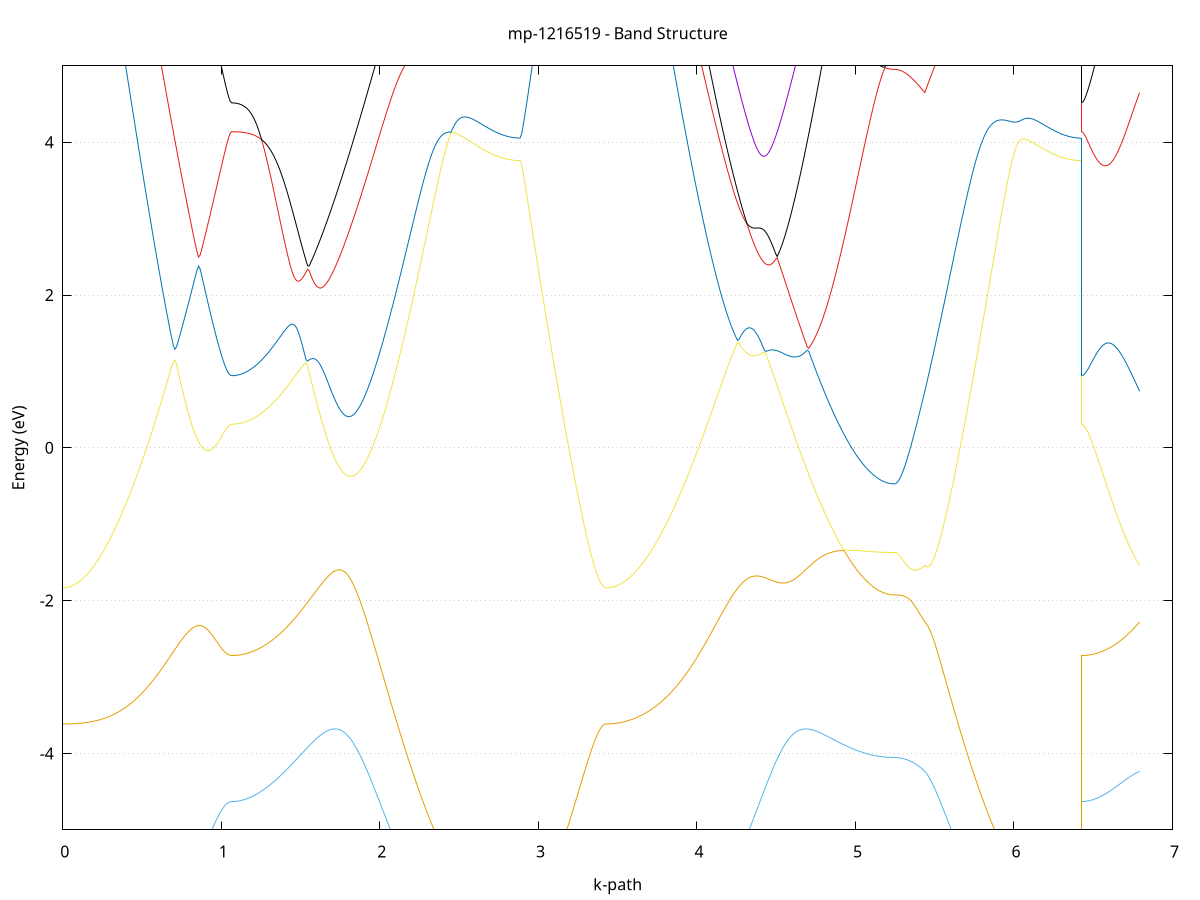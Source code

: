 set title 'mp-1216519 - Band Structure'
set xlabel 'k-path'
set ylabel 'Energy (eV)'
set grid y
set yrange [-5:5]
set terminal png size 800,600
set output 'mp-1216519_bands_gnuplot.png'
plot '-' using 1:2 with lines notitle, '-' using 1:2 with lines notitle, '-' using 1:2 with lines notitle, '-' using 1:2 with lines notitle, '-' using 1:2 with lines notitle, '-' using 1:2 with lines notitle, '-' using 1:2 with lines notitle, '-' using 1:2 with lines notitle, '-' using 1:2 with lines notitle, '-' using 1:2 with lines notitle, '-' using 1:2 with lines notitle, '-' using 1:2 with lines notitle, '-' using 1:2 with lines notitle, '-' using 1:2 with lines notitle, '-' using 1:2 with lines notitle, '-' using 1:2 with lines notitle, '-' using 1:2 with lines notitle, '-' using 1:2 with lines notitle, '-' using 1:2 with lines notitle, '-' using 1:2 with lines notitle, '-' using 1:2 with lines notitle, '-' using 1:2 with lines notitle, '-' using 1:2 with lines notitle, '-' using 1:2 with lines notitle, '-' using 1:2 with lines notitle, '-' using 1:2 with lines notitle, '-' using 1:2 with lines notitle, '-' using 1:2 with lines notitle, '-' using 1:2 with lines notitle, '-' using 1:2 with lines notitle, '-' using 1:2 with lines notitle, '-' using 1:2 with lines notitle, '-' using 1:2 with lines notitle, '-' using 1:2 with lines notitle, '-' using 1:2 with lines notitle, '-' using 1:2 with lines notitle, '-' using 1:2 with lines notitle, '-' using 1:2 with lines notitle, '-' using 1:2 with lines notitle, '-' using 1:2 with lines notitle, '-' using 1:2 with lines notitle, '-' using 1:2 with lines notitle, '-' using 1:2 with lines notitle, '-' using 1:2 with lines notitle, '-' using 1:2 with lines notitle, '-' using 1:2 with lines notitle, '-' using 1:2 with lines notitle, '-' using 1:2 with lines notitle, '-' using 1:2 with lines notitle, '-' using 1:2 with lines notitle, '-' using 1:2 with lines notitle, '-' using 1:2 with lines notitle, '-' using 1:2 with lines notitle, '-' using 1:2 with lines notitle, '-' using 1:2 with lines notitle, '-' using 1:2 with lines notitle, '-' using 1:2 with lines notitle, '-' using 1:2 with lines notitle, '-' using 1:2 with lines notitle, '-' using 1:2 with lines notitle, '-' using 1:2 with lines notitle, '-' using 1:2 with lines notitle, '-' using 1:2 with lines notitle, '-' using 1:2 with lines notitle
0.000000 -11.538827
0.009959 -11.538727
0.019918 -11.538527
0.029877 -11.538127
0.039836 -11.537527
0.049795 -11.536827
0.059754 -11.536027
0.069713 -11.535027
0.079672 -11.533927
0.089631 -11.532627
0.099590 -11.531127
0.109549 -11.529627
0.119508 -11.527927
0.129467 -11.526227
0.139426 -11.524327
0.149385 -11.522327
0.159344 -11.520227
0.169303 -11.518127
0.179262 -11.515927
0.189221 -11.513727
0.199180 -11.511427
0.209139 -11.509227
0.219098 -11.506927
0.229057 -11.504727
0.239016 -11.502627
0.248975 -11.500527
0.258934 -11.498627
0.268893 -11.496827
0.278852 -11.495227
0.288811 -11.493827
0.298770 -11.492627
0.308729 -11.491727
0.318688 -11.491027
0.328647 -11.490627
0.338606 -11.490427
0.348565 -11.490527
0.358524 -11.490827
0.368483 -11.491427
0.378442 -11.492227
0.388401 -11.493227
0.398360 -11.494527
0.408319 -11.495927
0.418278 -11.497527
0.428237 -11.499227
0.438196 -11.501027
0.448155 -11.503027
0.458114 -11.505127
0.468073 -11.507327
0.478032 -11.509627
0.487991 -11.511927
0.497950 -11.514427
0.507909 -11.516927
0.517868 -11.519427
0.527827 -11.522027
0.537786 -11.524627
0.547745 -11.527327
0.557704 -11.530027
0.567663 -11.532727
0.577622 -11.535427
0.587581 -11.538127
0.597540 -11.540927
0.607499 -11.543627
0.617458 -11.546427
0.627417 -11.549127
0.637376 -11.551927
0.647335 -11.554627
0.657294 -11.557327
0.667253 -11.560027
0.677212 -11.562727
0.687171 -11.565327
0.697129 -11.567927
0.707088 -11.570527
0.717047 -11.573127
0.727006 -11.575627
0.736965 -11.578027
0.746924 -11.580427
0.756883 -11.582827
0.766842 -11.585127
0.776801 -11.587427
0.786760 -11.589627
0.796719 -11.591827
0.806678 -11.593927
0.816637 -11.595927
0.826596 -11.597927
0.836555 -11.599827
0.846514 -11.601727
0.856473 -11.603427
0.866432 -11.605227
0.876391 -11.606827
0.886350 -11.608327
0.896309 -11.609827
0.906268 -11.611227
0.916227 -11.612627
0.926186 -11.613827
0.936145 -11.615027
0.946104 -11.616127
0.956063 -11.617127
0.966022 -11.618027
0.975981 -11.618827
0.985940 -11.619627
0.995899 -11.620227
1.005858 -11.620827
1.015817 -11.621327
1.025776 -11.621727
1.035735 -11.622027
1.045694 -11.622227
1.055653 -11.622427
1.065612 -11.622427
1.065612 -11.622427
1.075587 -11.622327
1.085562 -11.621827
1.095537 -11.621127
1.105512 -11.620027
1.115487 -11.618627
1.125462 -11.617027
1.135437 -11.615027
1.145412 -11.612827
1.155387 -11.610227
1.165362 -11.607427
1.175338 -11.604327
1.185313 -11.600927
1.195288 -11.597227
1.205263 -11.593227
1.215238 -11.589027
1.225213 -11.584527
1.235188 -11.579727
1.245163 -11.574727
1.255138 -11.569427
1.265113 -11.563927
1.275088 -11.558127
1.285063 -11.552127
1.295038 -11.545927
1.305013 -11.539527
1.314988 -11.532927
1.324963 -11.526027
1.334938 -11.519027
1.344913 -11.511727
1.354888 -11.504327
1.364863 -11.496727
1.374838 -11.489027
1.384813 -11.481127
1.394788 -11.473027
1.404763 -11.464827
1.414738 -11.456527
1.424713 -11.448127
1.434688 -11.439627
1.444663 -11.431027
1.454638 -11.422327
1.464613 -11.413627
1.474588 -11.404927
1.484563 -11.396227
1.494538 -11.387727
1.504513 -11.379827
1.514488 -11.373327
1.524463 -11.369027
1.534438 -11.365927
1.544413 -11.363227
1.554388 -11.360827
1.564364 -11.358427
1.574339 -11.356027
1.584314 -11.353727
1.594289 -11.351327
1.604264 -11.348927
1.614239 -11.346627
1.624214 -11.344227
1.634189 -11.341827
1.644164 -11.339327
1.654139 -11.338827
1.664114 -11.341827
1.674089 -11.344627
1.684064 -11.347427
1.694039 -11.350227
1.704014 -11.352927
1.713989 -11.355527
1.723964 -11.358027
1.733939 -11.360427
1.743914 -11.362827
1.743914 -11.362827
1.753832 -11.365127
1.763750 -11.367327
1.773668 -11.369427
1.783587 -11.371427
1.793505 -11.373427
1.803423 -11.375227
1.813341 -11.377027
1.823259 -11.378727
1.833177 -11.380327
1.843096 -11.381827
1.853014 -11.383327
1.862932 -11.384727
1.872850 -11.386027
1.882768 -11.387327
1.892686 -11.388527
1.902605 -11.389727
1.912523 -11.391027
1.922441 -11.392227
1.932359 -11.393527
1.942277 -11.395027
1.952195 -11.396527
1.962113 -11.398227
1.972032 -11.400027
1.981950 -11.401927
1.991868 -11.403927
2.001786 -11.406027
2.011704 -11.408227
2.021622 -11.410327
2.031541 -11.412427
2.041459 -11.414527
2.051377 -11.416527
2.061295 -11.418527
2.071213 -11.420427
2.081131 -11.422227
2.091050 -11.423927
2.100968 -11.425527
2.110886 -11.427027
2.120804 -11.428427
2.130722 -11.429827
2.140640 -11.431027
2.150558 -11.432127
2.160477 -11.433227
2.170395 -11.434127
2.180313 -11.434927
2.190231 -11.435627
2.200149 -11.436327
2.210067 -11.436827
2.219986 -11.437227
2.229904 -11.437627
2.239822 -11.437927
2.249740 -11.438027
2.259658 -11.438127
2.269576 -11.438127
2.279494 -11.438027
2.289413 -11.437927
2.299331 -11.437727
2.309249 -11.437327
2.319167 -11.437027
2.329085 -11.436527
2.339003 -11.436027
2.348922 -11.435427
2.358840 -11.434827
2.368758 -11.434127
2.378676 -11.433427
2.388594 -11.432627
2.398512 -11.431727
2.408431 -11.430827
2.418349 -11.429927
2.428267 -11.428927
2.438185 -11.427927
2.448103 -11.430827
2.458021 -11.434027
2.467939 -11.437227
2.477858 -11.440327
2.487776 -11.443527
2.497694 -11.446627
2.507612 -11.449727
2.517530 -11.452827
2.527448 -11.455927
2.537367 -11.458927
2.547285 -11.462027
2.557203 -11.465027
2.567121 -11.468027
2.577039 -11.471027
2.586957 -11.474027
2.596876 -11.476927
2.606794 -11.479827
2.616712 -11.482727
2.626630 -11.485527
2.636548 -11.488327
2.646466 -11.491127
2.656384 -11.493827
2.666303 -11.496427
2.676221 -11.499027
2.686139 -11.501627
2.696057 -11.504027
2.705975 -11.506427
2.715893 -11.508727
2.725812 -11.511027
2.735730 -11.513127
2.745648 -11.515127
2.755566 -11.517027
2.765484 -11.518927
2.775402 -11.520527
2.785320 -11.522127
2.795239 -11.523527
2.805157 -11.524827
2.815075 -11.526027
2.824993 -11.527027
2.834911 -11.527927
2.844829 -11.528627
2.854748 -11.529127
2.864666 -11.529527
2.874584 -11.529827
2.884502 -11.529927
2.884502 -11.529927
2.894372 -11.529927
2.904242 -11.529927
2.914112 -11.529927
2.923982 -11.530027
2.933852 -11.530027
2.943722 -11.530127
2.953592 -11.530227
2.963461 -11.530327
2.973331 -11.530427
2.983201 -11.530527
2.993071 -11.530727
3.002941 -11.530827
3.012811 -11.531027
3.022681 -11.531227
3.032551 -11.531427
3.042421 -11.531627
3.052291 -11.531827
3.062161 -11.532027
3.072031 -11.532227
3.081900 -11.532427
3.091770 -11.532727
3.101640 -11.532927
3.111510 -11.533127
3.121380 -11.533427
3.131250 -11.533627
3.141120 -11.533927
3.150990 -11.534127
3.160860 -11.534427
3.170730 -11.534727
3.180600 -11.534927
3.190470 -11.535227
3.200340 -11.535427
3.210209 -11.535727
3.220079 -11.535927
3.229949 -11.536127
3.239819 -11.536427
3.249689 -11.536627
3.259559 -11.536827
3.269429 -11.537027
3.279299 -11.537227
3.289169 -11.537427
3.299039 -11.537627
3.308909 -11.537827
3.318779 -11.537927
3.328648 -11.538127
3.338518 -11.538227
3.348388 -11.538327
3.358258 -11.538427
3.368128 -11.538527
3.377998 -11.538627
3.387868 -11.538727
3.397738 -11.538727
3.407608 -11.538827
3.417478 -11.538827
3.427348 -11.538827
3.427348 -11.538827
3.437336 -11.538727
3.447325 -11.538527
3.457314 -11.538127
3.467303 -11.537527
3.477291 -11.536827
3.487280 -11.535927
3.497269 -11.534927
3.507258 -11.533727
3.517247 -11.532427
3.527235 -11.530927
3.537224 -11.529327
3.547213 -11.527527
3.557202 -11.525727
3.567190 -11.523727
3.577179 -11.521627
3.587168 -11.519427
3.597157 -11.517127
3.607145 -11.514727
3.617134 -11.512227
3.627123 -11.509727
3.637112 -11.507027
3.647101 -11.504327
3.657089 -11.501627
3.667078 -11.498727
3.677067 -11.495827
3.687056 -11.492927
3.697044 -11.489927
3.707033 -11.486927
3.717022 -11.483827
3.727011 -11.480727
3.736999 -11.477527
3.746988 -11.474427
3.756977 -11.471227
3.766966 -11.467927
3.776954 -11.464727
3.786943 -11.461427
3.796932 -11.458127
3.806921 -11.454827
3.816910 -11.451527
3.826898 -11.448127
3.836887 -11.444727
3.846876 -11.441427
3.856865 -11.438027
3.866853 -11.434627
3.876842 -11.431127
3.886831 -11.428927
3.896820 -11.429827
3.906808 -11.430727
3.916797 -11.431527
3.926786 -11.432227
3.936775 -11.432927
3.946764 -11.433527
3.956752 -11.434127
3.966741 -11.434627
3.976730 -11.435127
3.986719 -11.435527
3.996707 -11.435827
4.006696 -11.436127
4.016685 -11.436227
4.026674 -11.436327
4.036662 -11.436327
4.046651 -11.436227
4.056640 -11.436127
4.066629 -11.435827
4.076617 -11.435527
4.086606 -11.435127
4.096595 -11.434527
4.106584 -11.433927
4.116573 -11.433227
4.126561 -11.432427
4.136550 -11.431427
4.146539 -11.430427
4.156528 -11.429227
4.166516 -11.428027
4.176505 -11.426627
4.186494 -11.425127
4.196483 -11.423527
4.206471 -11.421827
4.216460 -11.420027
4.226449 -11.418127
4.236438 -11.416027
4.246426 -11.413827
4.256415 -11.411527
4.266404 -11.409127
4.276393 -11.406627
4.286382 -11.403927
4.296370 -11.401127
4.306359 -11.398327
4.316348 -11.395327
4.326337 -11.392227
4.336325 -11.389127
4.346314 -11.385927
4.356303 -11.382627
4.366292 -11.379427
4.376280 -11.376427
4.386269 -11.373727
4.396258 -11.371527
4.406247 -11.369927
4.416236 -11.368727
4.426224 -11.367727
4.436213 -11.366727
4.446202 -11.365827
4.456191 -11.364827
4.466179 -11.363727
4.476168 -11.362627
4.486157 -11.361427
4.496146 -11.360127
4.506134 -11.358827
4.516123 -11.357327
4.526112 -11.355827
4.536101 -11.354127
4.546090 -11.352427
4.556078 -11.350627
4.566067 -11.348727
4.576056 -11.346827
4.586045 -11.344727
4.596033 -11.342627
4.606022 -11.340427
4.616011 -11.338227
4.626000 -11.340127
4.635988 -11.342927
4.645977 -11.345827
4.655966 -11.348627
4.665955 -11.351427
4.675943 -11.354227
4.675943 -11.354227
4.685776 -11.357027
4.695609 -11.359827
4.705441 -11.362527
4.715274 -11.365327
4.725107 -11.368127
4.734939 -11.370927
4.744772 -11.373727
4.754605 -11.376627
4.764437 -11.379627
4.774270 -11.382727
4.784103 -11.386127
4.793935 -11.389827
4.803768 -11.394027
4.813601 -11.399027
4.823433 -11.404827
4.833266 -11.411527
4.843099 -11.418827
4.852931 -11.426427
4.862764 -11.434327
4.872597 -11.442427
4.882429 -11.450427
4.892262 -11.458527
4.902095 -11.466527
4.911927 -11.474527
4.921760 -11.482427
4.931593 -11.490127
4.941425 -11.497727
4.951258 -11.505227
4.961091 -11.512627
4.970923 -11.519727
4.980756 -11.526727
4.990589 -11.533627
5.000421 -11.540227
5.010254 -11.546727
5.020086 -11.552927
5.029919 -11.558927
5.039752 -11.564727
5.049584 -11.570327
5.059417 -11.575727
5.069250 -11.580827
5.079082 -11.585727
5.088915 -11.590327
5.098748 -11.594727
5.108580 -11.598827
5.118413 -11.602627
5.128246 -11.606227
5.138078 -11.609527
5.147911 -11.612527
5.157744 -11.615327
5.167576 -11.617827
5.177409 -11.620027
5.187242 -11.621927
5.197074 -11.623527
5.206907 -11.624827
5.216740 -11.625827
5.226572 -11.626627
5.236405 -11.627027
5.246238 -11.627127
5.246238 -11.627127
5.255807 -11.627127
5.265377 -11.627127
5.274946 -11.627127
5.284516 -11.627027
5.294086 -11.626927
5.303655 -11.626927
5.313225 -11.626827
5.322794 -11.626627
5.332364 -11.626527
5.341934 -11.626427
5.351503 -11.626227
5.361073 -11.626027
5.370642 -11.625827
5.380212 -11.625627
5.389782 -11.625427
5.399351 -11.625227
5.408921 -11.625027
5.418490 -11.624727
5.428060 -11.624427
5.437630 -11.624227
5.437630 -11.624227
5.447607 -11.623527
5.457585 -11.622827
5.467562 -11.622027
5.477540 -11.621127
5.487517 -11.620127
5.497495 -11.619027
5.507473 -11.617927
5.517450 -11.616627
5.527428 -11.615327
5.537405 -11.613927
5.547383 -11.612427
5.557360 -11.610827
5.567338 -11.609127
5.577315 -11.607427
5.587293 -11.605527
5.597271 -11.603727
5.607248 -11.601727
5.617226 -11.599627
5.627203 -11.597527
5.637181 -11.595427
5.647158 -11.593127
5.657136 -11.590827
5.667114 -11.588527
5.677091 -11.586127
5.687069 -11.583627
5.697046 -11.581127
5.707024 -11.578527
5.717001 -11.575927
5.726979 -11.573227
5.736956 -11.570627
5.746934 -11.567827
5.756912 -11.565127
5.766889 -11.562327
5.776867 -11.559427
5.786844 -11.556627
5.796822 -11.553727
5.806799 -11.550827
5.816777 -11.548027
5.826754 -11.545127
5.836732 -11.542127
5.846710 -11.539227
5.856687 -11.536327
5.866665 -11.533427
5.876642 -11.530627
5.886620 -11.527727
5.896597 -11.524927
5.906575 -11.522127
5.916552 -11.519327
5.926530 -11.516627
5.936508 -11.513927
5.946485 -11.511327
5.956463 -11.508727
5.966440 -11.506227
5.976418 -11.503827
5.986395 -11.501527
5.996373 -11.499327
6.006350 -11.497227
6.016328 -11.495327
6.026306 -11.493427
6.036283 -11.491827
6.046261 -11.490327
6.056238 -11.489027
6.066216 -11.487927
6.076193 -11.487027
6.086171 -11.486427
6.096148 -11.486127
6.106126 -11.485927
6.116104 -11.486127
6.126081 -11.486627
6.136059 -11.487327
6.146036 -11.488227
6.156014 -11.489427
6.165991 -11.490927
6.175969 -11.492527
6.185946 -11.494327
6.195924 -11.496227
6.205902 -11.498227
6.215879 -11.500327
6.225857 -11.502527
6.235834 -11.504627
6.245812 -11.506827
6.255789 -11.508927
6.265767 -11.511127
6.275745 -11.513127
6.285722 -11.515127
6.295700 -11.517027
6.305677 -11.518827
6.315655 -11.520527
6.325632 -11.522027
6.335610 -11.523527
6.345587 -11.524827
6.355565 -11.526027
6.365543 -11.527027
6.375520 -11.527927
6.385498 -11.528627
6.395475 -11.529127
6.405453 -11.529527
6.415430 -11.529827
6.425408 -11.529927
6.425408 -11.622427
6.435333 -11.622427
6.445258 -11.622427
6.455183 -11.622427
6.465108 -11.622527
6.475034 -11.622527
6.484959 -11.622527
6.494884 -11.622527
6.504809 -11.622627
6.514734 -11.622627
6.524659 -11.622727
6.534584 -11.622727
6.544510 -11.622727
6.554435 -11.622827
6.564360 -11.622927
6.574285 -11.622927
6.584210 -11.623027
6.594135 -11.623127
6.604060 -11.623127
6.613986 -11.623227
6.623911 -11.623327
6.633836 -11.623327
6.643761 -11.623427
6.653686 -11.623527
6.663611 -11.623527
6.673536 -11.623627
6.683462 -11.623727
6.693387 -11.623727
6.703312 -11.623827
6.713237 -11.623827
6.723162 -11.623927
6.733087 -11.624027
6.743012 -11.624027
6.752938 -11.624027
6.762863 -11.624127
6.772788 -11.624127
6.782713 -11.624127
6.792638 -11.624227
e
0.000000 -11.390627
0.009959 -11.390727
0.019918 -11.390727
0.029877 -11.390927
0.039836 -11.391127
0.049795 -11.391327
0.059754 -11.391627
0.069713 -11.391927
0.079672 -11.392327
0.089631 -11.392727
0.099590 -11.393127
0.109549 -11.393627
0.119508 -11.394127
0.129467 -11.394627
0.139426 -11.395127
0.149385 -11.395727
0.159344 -11.396227
0.169303 -11.396827
0.179262 -11.397327
0.189221 -11.397727
0.199180 -11.398227
0.209139 -11.398527
0.219098 -11.398827
0.229057 -11.398927
0.239016 -11.399027
0.248975 -11.398827
0.258934 -11.398627
0.268893 -11.398127
0.278852 -11.397427
0.288811 -11.396427
0.298770 -11.395227
0.308729 -11.393727
0.318688 -11.392027
0.328647 -11.389927
0.338606 -11.387527
0.348565 -11.384927
0.358524 -11.382027
0.368483 -11.378827
0.378442 -11.375427
0.388401 -11.371727
0.398360 -11.367927
0.408319 -11.363927
0.418278 -11.359727
0.428237 -11.355327
0.438196 -11.350927
0.448155 -11.346327
0.458114 -11.341627
0.468073 -11.336827
0.478032 -11.332027
0.487991 -11.327127
0.497950 -11.322127
0.507909 -11.317127
0.517868 -11.312127
0.527827 -11.307127
0.537786 -11.302027
0.547745 -11.297127
0.557704 -11.294027
0.567663 -11.297427
0.577622 -11.301427
0.587581 -11.305527
0.597540 -11.309527
0.607499 -11.313527
0.617458 -11.317527
0.627417 -11.321427
0.637376 -11.325327
0.647335 -11.329127
0.657294 -11.332927
0.667253 -11.336727
0.677212 -11.340427
0.687171 -11.344027
0.697129 -11.347627
0.707088 -11.351127
0.717047 -11.354627
0.727006 -11.358027
0.736965 -11.361327
0.746924 -11.364627
0.756883 -11.367727
0.766842 -11.370827
0.776801 -11.373927
0.786760 -11.376827
0.796719 -11.379627
0.806678 -11.382427
0.816637 -11.385127
0.826596 -11.387727
0.836555 -11.390227
0.846514 -11.392627
0.856473 -11.394927
0.866432 -11.397127
0.876391 -11.399327
0.886350 -11.401327
0.896309 -11.403227
0.906268 -11.405027
0.916227 -11.406727
0.926186 -11.408327
0.936145 -11.409827
0.946104 -11.411227
0.956063 -11.412527
0.966022 -11.413727
0.975981 -11.414827
0.985940 -11.415727
0.995899 -11.416627
1.005858 -11.417327
1.015817 -11.417927
1.025776 -11.418427
1.035735 -11.418827
1.045694 -11.419127
1.055653 -11.419327
1.065612 -11.419327
1.065612 -11.419327
1.075587 -11.419327
1.085562 -11.419227
1.095537 -11.419127
1.105512 -11.418927
1.115487 -11.418727
1.125462 -11.418427
1.135437 -11.418027
1.145412 -11.417627
1.155387 -11.417127
1.165362 -11.416627
1.175338 -11.416027
1.185313 -11.415427
1.195288 -11.414727
1.205263 -11.414027
1.215238 -11.413227
1.225213 -11.412427
1.235188 -11.411527
1.245163 -11.410627
1.255138 -11.409627
1.265113 -11.408527
1.275088 -11.407427
1.285063 -11.406327
1.295038 -11.405127
1.305013 -11.403927
1.314988 -11.402627
1.324963 -11.401327
1.334938 -11.399927
1.344913 -11.398527
1.354888 -11.397027
1.364863 -11.395527
1.374838 -11.393927
1.384813 -11.392327
1.394788 -11.390627
1.404763 -11.388927
1.414738 -11.387227
1.424713 -11.385427
1.434688 -11.383627
1.444663 -11.381727
1.454638 -11.379727
1.464613 -11.377727
1.474588 -11.375527
1.484563 -11.373327
1.494538 -11.370727
1.504513 -11.367527
1.514488 -11.362827
1.524463 -11.356027
1.534438 -11.347827
1.544413 -11.339227
1.554388 -11.330427
1.564364 -11.321527
1.574339 -11.313627
1.584314 -11.316927
1.594289 -11.320227
1.604264 -11.323427
1.614239 -11.326627
1.624214 -11.329727
1.634189 -11.332827
1.644164 -11.335827
1.654139 -11.336927
1.664114 -11.334427
1.674089 -11.332027
1.684064 -11.329527
1.694039 -11.327027
1.704014 -11.324527
1.713989 -11.322027
1.723964 -11.319527
1.733939 -11.317027
1.743914 -11.314427
1.743914 -11.314427
1.753832 -11.311927
1.763750 -11.309427
1.773668 -11.306827
1.783587 -11.304327
1.793505 -11.307327
1.803423 -11.312527
1.813341 -11.317627
1.823259 -11.322627
1.833177 -11.327427
1.843096 -11.332127
1.853014 -11.336727
1.862932 -11.341127
1.872850 -11.345427
1.882768 -11.349427
1.892686 -11.353327
1.902605 -11.356927
1.912523 -11.360327
1.922441 -11.363527
1.932359 -11.366327
1.942277 -11.368827
1.952195 -11.370927
1.962113 -11.372627
1.972032 -11.374027
1.981950 -11.375027
1.991868 -11.375627
2.001786 -11.375927
2.011704 -11.376027
2.021622 -11.375827
2.031541 -11.375327
2.041459 -11.374727
2.051377 -11.373927
2.061295 -11.372927
2.071213 -11.371727
2.081131 -11.370427
2.091050 -11.368927
2.100968 -11.367327
2.110886 -11.365527
2.120804 -11.363627
2.130722 -11.361627
2.140640 -11.359527
2.150558 -11.357227
2.160477 -11.354827
2.170395 -11.352327
2.180313 -11.349827
2.190231 -11.347027
2.200149 -11.349227
2.210067 -11.352527
2.219986 -11.355827
2.229904 -11.359127
2.239822 -11.362427
2.249740 -11.365727
2.259658 -11.369027
2.269576 -11.372327
2.279494 -11.375627
2.289413 -11.378927
2.299331 -11.382227
2.309249 -11.385427
2.319167 -11.388727
2.329085 -11.392027
2.339003 -11.395327
2.348922 -11.398627
2.358840 -11.401827
2.368758 -11.405127
2.378676 -11.408327
2.388594 -11.411627
2.398512 -11.414827
2.408431 -11.418027
2.418349 -11.421327
2.428267 -11.424527
2.438185 -11.427727
2.448103 -11.426927
2.458021 -11.425827
2.467939 -11.424727
2.477858 -11.423527
2.487776 -11.422427
2.497694 -11.421227
2.507612 -11.420027
2.517530 -11.418827
2.527448 -11.417627
2.537367 -11.416427
2.547285 -11.415227
2.557203 -11.414027
2.567121 -11.412827
2.577039 -11.411627
2.586957 -11.410427
2.596876 -11.409227
2.606794 -11.408027
2.616712 -11.406827
2.626630 -11.405727
2.636548 -11.404627
2.646466 -11.403527
2.656384 -11.402427
2.666303 -11.401427
2.676221 -11.400427
2.686139 -11.399427
2.696057 -11.398427
2.705975 -11.397527
2.715893 -11.396627
2.725812 -11.395827
2.735730 -11.395027
2.745648 -11.394327
2.755566 -11.393627
2.765484 -11.392927
2.775402 -11.392327
2.785320 -11.391727
2.795239 -11.391227
2.805157 -11.390827
2.815075 -11.390327
2.824993 -11.390027
2.834911 -11.389727
2.844829 -11.389427
2.854748 -11.389227
2.864666 -11.389127
2.874584 -11.389027
2.884502 -11.389027
2.884502 -11.389027
2.894372 -11.389027
2.904242 -11.389027
2.914112 -11.389027
2.923982 -11.389027
2.933852 -11.389027
2.943722 -11.389027
2.953592 -11.389027
2.963461 -11.389127
2.973331 -11.389127
2.983201 -11.389127
2.993071 -11.389127
3.002941 -11.389227
3.012811 -11.389227
3.022681 -11.389227
3.032551 -11.389327
3.042421 -11.389327
3.052291 -11.389327
3.062161 -11.389427
3.072031 -11.389427
3.081900 -11.389527
3.091770 -11.389527
3.101640 -11.389527
3.111510 -11.389627
3.121380 -11.389627
3.131250 -11.389727
3.141120 -11.389727
3.150990 -11.389827
3.160860 -11.389827
3.170730 -11.389927
3.180600 -11.389927
3.190470 -11.390027
3.200340 -11.390027
3.210209 -11.390127
3.220079 -11.390127
3.229949 -11.390127
3.239819 -11.390227
3.249689 -11.390227
3.259559 -11.390327
3.269429 -11.390327
3.279299 -11.390327
3.289169 -11.390427
3.299039 -11.390427
3.308909 -11.390427
3.318779 -11.390527
3.328648 -11.390527
3.338518 -11.390527
3.348388 -11.390527
3.358258 -11.390627
3.368128 -11.390627
3.377998 -11.390627
3.387868 -11.390627
3.397738 -11.390627
3.407608 -11.390627
3.417478 -11.390627
3.427348 -11.390627
3.427348 -11.390627
3.437336 -11.390727
3.447325 -11.390827
3.457314 -11.390927
3.467303 -11.391127
3.477291 -11.391327
3.487280 -11.391627
3.497269 -11.392027
3.507258 -11.392427
3.517247 -11.392827
3.527235 -11.393327
3.537224 -11.393927
3.547213 -11.394527
3.557202 -11.395127
3.567190 -11.395827
3.577179 -11.396527
3.587168 -11.397327
3.597157 -11.398127
3.607145 -11.399027
3.617134 -11.399927
3.627123 -11.400827
3.637112 -11.401727
3.647101 -11.402727
3.657089 -11.403727
3.667078 -11.404827
3.677067 -11.405827
3.687056 -11.406927
3.697044 -11.408027
3.707033 -11.409227
3.717022 -11.410327
3.727011 -11.411427
3.736999 -11.412627
3.746988 -11.413727
3.756977 -11.414927
3.766966 -11.416127
3.776954 -11.417227
3.786943 -11.418427
3.796932 -11.419527
3.806921 -11.420727
3.816910 -11.421827
3.826898 -11.422927
3.836887 -11.424027
3.846876 -11.425027
3.856865 -11.426127
3.866853 -11.427027
3.876842 -11.428027
3.886831 -11.427727
3.896820 -11.424227
3.906808 -11.420827
3.916797 -11.417327
3.926786 -11.413827
3.936775 -11.410327
3.946764 -11.406827
3.956752 -11.403327
3.966741 -11.399827
3.976730 -11.396327
3.986719 -11.392827
3.996707 -11.389327
4.006696 -11.385727
4.016685 -11.382227
4.026674 -11.378727
4.036662 -11.375127
4.046651 -11.371627
4.056640 -11.368127
4.066629 -11.364527
4.076617 -11.361027
4.086606 -11.357527
4.096595 -11.354027
4.106584 -11.350527
4.116573 -11.347027
4.126561 -11.343527
4.136550 -11.340027
4.146539 -11.337127
4.156528 -11.339527
4.166516 -11.341827
4.176505 -11.344127
4.186494 -11.346227
4.196483 -11.348227
4.206471 -11.350227
4.216460 -11.352027
4.226449 -11.353727
4.236438 -11.355327
4.246426 -11.356827
4.256415 -11.358227
4.266404 -11.359527
4.276393 -11.360727
4.286382 -11.361727
4.296370 -11.362627
4.306359 -11.363427
4.316348 -11.364027
4.326337 -11.364527
4.336325 -11.364927
4.346314 -11.365127
4.356303 -11.365027
4.366292 -11.364727
4.376280 -11.364027
4.386269 -11.362727
4.396258 -11.360727
4.406247 -11.357827
4.416236 -11.354327
4.426224 -11.350427
4.436213 -11.346227
4.446202 -11.341827
4.456191 -11.337227
4.466179 -11.332527
4.476168 -11.327627
4.486157 -11.322527
4.496146 -11.317427
4.506134 -11.312127
4.516123 -11.308727
4.526112 -11.311627
4.536101 -11.314427
4.546090 -11.317327
4.556078 -11.320127
4.566067 -11.323027
4.576056 -11.325827
4.586045 -11.328727
4.596033 -11.331627
4.606022 -11.334427
4.616011 -11.337327
4.626000 -11.335827
4.635988 -11.333427
4.645977 -11.331027
4.655966 -11.328527
4.665955 -11.325927
4.675943 -11.323327
4.675943 -11.323327
4.685776 -11.320727
4.695609 -11.318027
4.705441 -11.315327
4.715274 -11.312527
4.725107 -11.309727
4.734939 -11.312227
4.744772 -11.320727
4.754605 -11.329327
4.764437 -11.337727
4.774270 -11.346027
4.784103 -11.354127
4.793935 -11.361827
4.803768 -11.368927
4.813601 -11.375227
4.823433 -11.380627
4.833266 -11.385127
4.843099 -11.388827
4.852931 -11.392127
4.862764 -11.395127
4.872597 -11.397827
4.882429 -11.400327
4.892262 -11.402627
4.902095 -11.404927
4.911927 -11.407127
4.921760 -11.409227
4.931593 -11.411227
4.941425 -11.413127
4.951258 -11.415027
4.961091 -11.416827
4.970923 -11.418527
4.980756 -11.420227
4.990589 -11.421927
5.000421 -11.423427
5.010254 -11.425027
5.020086 -11.426427
5.029919 -11.427827
5.039752 -11.429127
5.049584 -11.430427
5.059417 -11.431627
5.069250 -11.432827
5.079082 -11.433927
5.088915 -11.434927
5.098748 -11.435927
5.108580 -11.436827
5.118413 -11.437727
5.128246 -11.438527
5.138078 -11.439227
5.147911 -11.439927
5.157744 -11.440527
5.167576 -11.441027
5.177409 -11.441527
5.187242 -11.441927
5.197074 -11.442327
5.206907 -11.442627
5.216740 -11.442827
5.226572 -11.443027
5.236405 -11.443027
5.246238 -11.443127
5.246238 -11.443127
5.255807 -11.443127
5.265377 -11.443027
5.274946 -11.442927
5.284516 -11.442827
5.294086 -11.442627
5.303655 -11.442427
5.313225 -11.442127
5.322794 -11.441827
5.332364 -11.441527
5.341934 -11.441127
5.351503 -11.440727
5.361073 -11.440327
5.370642 -11.439827
5.380212 -11.439327
5.389782 -11.438827
5.399351 -11.438227
5.408921 -11.437627
5.418490 -11.437027
5.428060 -11.436327
5.437630 -11.435627
5.437630 -11.435627
5.447607 -11.434927
5.457585 -11.434127
5.467562 -11.433127
5.477540 -11.432027
5.487517 -11.430827
5.497495 -11.429527
5.507473 -11.428127
5.517450 -11.426527
5.527428 -11.424827
5.537405 -11.423127
5.547383 -11.421227
5.557360 -11.419127
5.567338 -11.417027
5.577315 -11.414827
5.587293 -11.412427
5.597271 -11.410027
5.607248 -11.407427
5.617226 -11.404727
5.627203 -11.402027
5.637181 -11.399127
5.647158 -11.396127
5.657136 -11.393127
5.667114 -11.389927
5.677091 -11.386727
5.687069 -11.383327
5.697046 -11.379927
5.707024 -11.376427
5.717001 -11.372827
5.726979 -11.369127
5.736956 -11.365427
5.746934 -11.361527
5.756912 -11.357627
5.766889 -11.353727
5.776867 -11.349627
5.786844 -11.345527
5.796822 -11.341427
5.806799 -11.337227
5.816777 -11.333027
5.826754 -11.328727
5.836732 -11.324327
5.846710 -11.320027
5.856687 -11.315627
5.866665 -11.311227
5.876642 -11.306927
5.886620 -11.302827
5.896597 -11.301027
5.906575 -11.304227
5.916552 -11.308827
5.926530 -11.313627
5.936508 -11.318527
5.946485 -11.323327
5.956463 -11.328127
5.966440 -11.332927
5.976418 -11.337727
5.986395 -11.342427
5.996373 -11.347027
6.006350 -11.351527
6.016328 -11.355927
6.026306 -11.360127
6.036283 -11.364227
6.046261 -11.368227
6.056238 -11.371927
6.066216 -11.375427
6.076193 -11.378727
6.086171 -11.381827
6.096148 -11.384627
6.106126 -11.387127
6.116104 -11.389327
6.126081 -11.391227
6.136059 -11.392827
6.146036 -11.394127
6.156014 -11.395227
6.165991 -11.396027
6.175969 -11.396527
6.185946 -11.396927
6.195924 -11.397027
6.205902 -11.397027
6.215879 -11.396827
6.225857 -11.396627
6.235834 -11.396227
6.245812 -11.395827
6.255789 -11.395327
6.265767 -11.394827
6.275745 -11.394327
6.285722 -11.393727
6.295700 -11.393227
6.305677 -11.392627
6.315655 -11.392127
6.325632 -11.391627
6.335610 -11.391127
6.345587 -11.390727
6.355565 -11.390327
6.365543 -11.390027
6.375520 -11.389727
6.385498 -11.389427
6.395475 -11.389227
6.405453 -11.389127
6.415430 -11.389027
6.425408 -11.389027
6.425408 -11.419327
6.435333 -11.419427
6.445258 -11.419427
6.455183 -11.419527
6.465108 -11.419627
6.475034 -11.419827
6.484959 -11.420027
6.494884 -11.420327
6.504809 -11.420527
6.514734 -11.420827
6.524659 -11.421227
6.534584 -11.421627
6.544510 -11.422027
6.554435 -11.422427
6.564360 -11.422827
6.574285 -11.423327
6.584210 -11.423827
6.594135 -11.424427
6.604060 -11.424927
6.613986 -11.425527
6.623911 -11.426027
6.633836 -11.426627
6.643761 -11.427227
6.653686 -11.427827
6.663611 -11.428427
6.673536 -11.429027
6.683462 -11.429627
6.693387 -11.430227
6.703312 -11.430827
6.713237 -11.431427
6.723162 -11.432027
6.733087 -11.432627
6.743012 -11.433127
6.752938 -11.433727
6.762863 -11.434227
6.772788 -11.434727
6.782713 -11.435227
6.792638 -11.435627
e
0.000000 -11.390627
0.009959 -11.390527
0.019918 -11.390327
0.029877 -11.389827
0.039836 -11.389227
0.049795 -11.388427
0.059754 -11.387427
0.069713 -11.386227
0.079672 -11.384827
0.089631 -11.383327
0.099590 -11.381627
0.109549 -11.379727
0.119508 -11.377627
0.129467 -11.375427
0.139426 -11.373027
0.149385 -11.370427
0.159344 -11.367627
0.169303 -11.364727
0.179262 -11.361627
0.189221 -11.358427
0.199180 -11.355027
0.209139 -11.351527
0.219098 -11.347727
0.229057 -11.343927
0.239016 -11.339927
0.248975 -11.335727
0.258934 -11.331427
0.268893 -11.327027
0.278852 -11.322427
0.288811 -11.317727
0.298770 -11.312927
0.308729 -11.307927
0.318688 -11.302827
0.328647 -11.297627
0.338606 -11.292327
0.348565 -11.286927
0.358524 -11.281427
0.368483 -11.275827
0.378442 -11.270027
0.388401 -11.264227
0.398360 -11.258327
0.408319 -11.252427
0.418278 -11.246327
0.428237 -11.240227
0.438196 -11.243527
0.448155 -11.247527
0.458114 -11.251727
0.468073 -11.255827
0.478032 -11.259927
0.487991 -11.264127
0.497950 -11.268227
0.507909 -11.272427
0.517868 -11.276527
0.527827 -11.280727
0.537786 -11.284827
0.547745 -11.288827
0.557704 -11.291027
0.567663 -11.286627
0.577622 -11.281627
0.587581 -11.276727
0.597540 -11.271727
0.607499 -11.266727
0.617458 -11.261927
0.627417 -11.257027
0.637376 -11.252227
0.647335 -11.247427
0.657294 -11.242727
0.667253 -11.238127
0.677212 -11.233627
0.687171 -11.229127
0.697129 -11.224727
0.707088 -11.220327
0.717047 -11.216127
0.727006 -11.211927
0.736965 -11.207827
0.746924 -11.203927
0.756883 -11.200027
0.766842 -11.196227
0.776801 -11.192527
0.786760 -11.188927
0.796719 -11.185527
0.806678 -11.186127
0.816637 -11.186727
0.826596 -11.187227
0.836555 -11.187827
0.846514 -11.188327
0.856473 -11.188827
0.866432 -11.189227
0.876391 -11.189727
0.886350 -11.190127
0.896309 -11.190627
0.906268 -11.190927
0.916227 -11.191327
0.926186 -11.191727
0.936145 -11.192027
0.946104 -11.192327
0.956063 -11.192627
0.966022 -11.192827
0.975981 -11.193127
0.985940 -11.193327
0.995899 -11.193527
1.005858 -11.193627
1.015817 -11.193827
1.025776 -11.193927
1.035735 -11.194027
1.045694 -11.194027
1.055653 -11.194127
1.065612 -11.194127
1.065612 -11.194127
1.075587 -11.194127
1.085562 -11.194327
1.095537 -11.194627
1.105512 -11.195027
1.115487 -11.195627
1.125462 -11.196327
1.135437 -11.197127
1.145412 -11.198027
1.155387 -11.199027
1.165362 -11.200127
1.175338 -11.201427
1.185313 -11.202827
1.195288 -11.204327
1.205263 -11.205927
1.215238 -11.207627
1.225213 -11.209427
1.235188 -11.211327
1.245163 -11.213327
1.255138 -11.215427
1.265113 -11.217627
1.275088 -11.219927
1.285063 -11.222327
1.295038 -11.224827
1.305013 -11.227327
1.314988 -11.230027
1.324963 -11.232727
1.334938 -11.235427
1.344913 -11.238327
1.354888 -11.241227
1.364863 -11.244227
1.374838 -11.247227
1.384813 -11.250327
1.394788 -11.253427
1.404763 -11.256627
1.414738 -11.259827
1.424713 -11.263127
1.434688 -11.266427
1.444663 -11.269727
1.454638 -11.273027
1.464613 -11.276427
1.474588 -11.279827
1.484563 -11.283227
1.494538 -11.286627
1.504513 -11.290027
1.514488 -11.293427
1.524463 -11.296827
1.534438 -11.300227
1.544413 -11.303627
1.554388 -11.306927
1.564364 -11.310327
1.574339 -11.312627
1.584314 -11.303827
1.594289 -11.295027
1.604264 -11.286227
1.614239 -11.277627
1.624214 -11.269127
1.634189 -11.260827
1.644164 -11.252827
1.654139 -11.245127
1.664114 -11.237827
1.674089 -11.236627
1.684064 -11.242927
1.694039 -11.249227
1.704014 -11.255427
1.713989 -11.261627
1.723964 -11.267627
1.733939 -11.273627
1.743914 -11.279527
1.743914 -11.279527
1.753832 -11.285227
1.763750 -11.290927
1.773668 -11.296527
1.783587 -11.301927
1.793505 -11.301727
1.803423 -11.299227
1.813341 -11.296627
1.823259 -11.294127
1.833177 -11.291627
1.843096 -11.289127
1.853014 -11.286627
1.862932 -11.284127
1.872850 -11.281627
1.882768 -11.279227
1.892686 -11.276927
1.902605 -11.274627
1.912523 -11.272627
1.922441 -11.271127
1.932359 -11.270527
1.942277 -11.271227
1.952195 -11.273027
1.962113 -11.275227
1.972032 -11.277827
1.981950 -11.280527
1.991868 -11.283327
2.001786 -11.286227
2.011704 -11.289127
2.021622 -11.292127
2.031541 -11.295127
2.041459 -11.298227
2.051377 -11.301227
2.061295 -11.304327
2.071213 -11.307427
2.081131 -11.310527
2.091050 -11.313727
2.100968 -11.316927
2.110886 -11.320027
2.120804 -11.323227
2.130722 -11.326527
2.140640 -11.329727
2.150558 -11.332927
2.160477 -11.336227
2.170395 -11.339427
2.180313 -11.342727
2.190231 -11.345927
2.200149 -11.344227
2.210067 -11.341327
2.219986 -11.338327
2.229904 -11.335227
2.239822 -11.332027
2.249740 -11.328827
2.259658 -11.325427
2.269576 -11.321927
2.279494 -11.318427
2.289413 -11.314827
2.299331 -11.311227
2.309249 -11.307427
2.319167 -11.303727
2.329085 -11.299827
2.339003 -11.295927
2.348922 -11.292027
2.358840 -11.288027
2.368758 -11.283927
2.378676 -11.279927
2.388594 -11.275727
2.398512 -11.271627
2.408431 -11.267527
2.418349 -11.263327
2.428267 -11.259127
2.438185 -11.254927
2.448103 -11.250727
2.458021 -11.246527
2.467939 -11.242327
2.477858 -11.238127
2.487776 -11.243127
2.497694 -11.249527
2.507612 -11.255927
2.517530 -11.262227
2.527448 -11.268427
2.537367 -11.274627
2.547285 -11.280627
2.557203 -11.286627
2.567121 -11.292427
2.577039 -11.298227
2.586957 -11.303827
2.596876 -11.309227
2.606794 -11.314527
2.616712 -11.319727
2.626630 -11.324727
2.636548 -11.329527
2.646466 -11.334227
2.656384 -11.338727
2.666303 -11.343027
2.676221 -11.347127
2.686139 -11.351027
2.696057 -11.354727
2.705975 -11.358327
2.715893 -11.361627
2.725812 -11.364827
2.735730 -11.367827
2.745648 -11.370527
2.755566 -11.373127
2.765484 -11.375527
2.775402 -11.377627
2.785320 -11.379627
2.795239 -11.381427
2.805157 -11.383027
2.815075 -11.384427
2.824993 -11.385627
2.834911 -11.386727
2.844829 -11.387527
2.854748 -11.388127
2.864666 -11.388627
2.874584 -11.388927
2.884502 -11.389027
2.884502 -11.389027
2.894372 -11.389027
2.904242 -11.389027
2.914112 -11.389027
2.923982 -11.389027
2.933852 -11.389027
2.943722 -11.389027
2.953592 -11.389027
2.963461 -11.389127
2.973331 -11.389127
2.983201 -11.389127
2.993071 -11.389127
3.002941 -11.389227
3.012811 -11.389227
3.022681 -11.389227
3.032551 -11.389327
3.042421 -11.389327
3.052291 -11.389327
3.062161 -11.389427
3.072031 -11.389427
3.081900 -11.389527
3.091770 -11.389527
3.101640 -11.389527
3.111510 -11.389627
3.121380 -11.389627
3.131250 -11.389727
3.141120 -11.389727
3.150990 -11.389827
3.160860 -11.389827
3.170730 -11.389927
3.180600 -11.389927
3.190470 -11.390027
3.200340 -11.390027
3.210209 -11.390127
3.220079 -11.390127
3.229949 -11.390127
3.239819 -11.390227
3.249689 -11.390227
3.259559 -11.390327
3.269429 -11.390327
3.279299 -11.390327
3.289169 -11.390427
3.299039 -11.390427
3.308909 -11.390427
3.318779 -11.390527
3.328648 -11.390527
3.338518 -11.390527
3.348388 -11.390527
3.358258 -11.390627
3.368128 -11.390627
3.377998 -11.390627
3.387868 -11.390627
3.397738 -11.390627
3.407608 -11.390627
3.417478 -11.390627
3.427348 -11.390627
3.427348 -11.390627
3.437336 -11.390527
3.447325 -11.390327
3.457314 -11.389827
3.467303 -11.389127
3.477291 -11.388327
3.487280 -11.387227
3.497269 -11.386027
3.507258 -11.384627
3.517247 -11.383027
3.527235 -11.381127
3.537224 -11.379127
3.547213 -11.376927
3.557202 -11.374627
3.567190 -11.372027
3.577179 -11.369227
3.587168 -11.366227
3.597157 -11.363027
3.607145 -11.359727
3.617134 -11.356127
3.627123 -11.352427
3.637112 -11.348427
3.647101 -11.344327
3.657089 -11.340027
3.667078 -11.335527
3.677067 -11.330927
3.687056 -11.326127
3.697044 -11.321127
3.707033 -11.316027
3.717022 -11.310727
3.727011 -11.305227
3.736999 -11.299727
3.746988 -11.294027
3.756977 -11.288227
3.766966 -11.282327
3.776954 -11.276327
3.786943 -11.270127
3.796932 -11.264027
3.806921 -11.257727
3.816910 -11.251427
3.826898 -11.245027
3.836887 -11.238727
3.846876 -11.234727
3.856865 -11.238527
3.866853 -11.242327
3.876842 -11.246127
3.886831 -11.250027
3.896820 -11.253827
3.906808 -11.257627
3.916797 -11.261427
3.926786 -11.265227
3.936775 -11.269027
3.946764 -11.272727
3.956752 -11.276527
3.966741 -11.280127
3.976730 -11.283827
3.986719 -11.287427
3.996707 -11.291027
4.006696 -11.294527
4.016685 -11.298027
4.026674 -11.301427
4.036662 -11.304827
4.046651 -11.308127
4.056640 -11.311327
4.066629 -11.314527
4.076617 -11.317627
4.086606 -11.320627
4.096595 -11.323627
4.106584 -11.326427
4.116573 -11.329227
4.126561 -11.331927
4.136550 -11.334527
4.146539 -11.336627
4.156528 -11.333127
4.166516 -11.329727
4.176505 -11.326327
4.186494 -11.322927
4.196483 -11.319527
4.206471 -11.316127
4.216460 -11.312827
4.226449 -11.309427
4.236438 -11.306127
4.246426 -11.302927
4.256415 -11.299627
4.266404 -11.296427
4.276393 -11.293227
4.286382 -11.290027
4.296370 -11.286927
4.306359 -11.283827
4.316348 -11.280727
4.326337 -11.277727
4.336325 -11.274727
4.346314 -11.271727
4.356303 -11.268927
4.366292 -11.267327
4.376280 -11.269527
4.386269 -11.272227
4.396258 -11.274927
4.406247 -11.277727
4.416236 -11.280427
4.426224 -11.283227
4.436213 -11.286027
4.446202 -11.288827
4.456191 -11.291627
4.466179 -11.294527
4.476168 -11.297327
4.486157 -11.300127
4.496146 -11.303027
4.506134 -11.305827
4.516123 -11.306727
4.526112 -11.301327
4.536101 -11.295727
4.546090 -11.290027
4.556078 -11.284227
4.566067 -11.278427
4.576056 -11.272427
4.586045 -11.266427
4.596033 -11.260327
4.606022 -11.254127
4.616011 -11.247827
4.626000 -11.241527
4.635988 -11.235127
4.645977 -11.239227
4.655966 -11.246427
4.665955 -11.254027
4.675943 -11.261927
4.675943 -11.261927
4.685776 -11.270027
4.695609 -11.278227
4.705441 -11.286627
4.715274 -11.295127
4.725107 -11.303627
4.734939 -11.306927
4.744772 -11.304027
4.754605 -11.301227
4.764437 -11.298327
4.774270 -11.295427
4.784103 -11.292427
4.793935 -11.289527
4.803768 -11.286627
4.813601 -11.283627
4.823433 -11.280727
4.833266 -11.277727
4.843099 -11.274827
4.852931 -11.271927
4.862764 -11.269027
4.872597 -11.266127
4.882429 -11.263227
4.892262 -11.260427
4.902095 -11.257627
4.911927 -11.254827
4.921760 -11.252027
4.931593 -11.249327
4.941425 -11.246727
4.951258 -11.244127
4.961091 -11.241527
4.970923 -11.239027
4.980756 -11.236627
4.990589 -11.234227
5.000421 -11.231827
5.010254 -11.229627
5.020086 -11.227427
5.029919 -11.225327
5.039752 -11.223227
5.049584 -11.221227
5.059417 -11.219427
5.069250 -11.217527
5.079082 -11.215827
5.088915 -11.214227
5.098748 -11.212627
5.108580 -11.211227
5.118413 -11.209827
5.128246 -11.208527
5.138078 -11.207327
5.147911 -11.206327
5.157744 -11.205327
5.167576 -11.204427
5.177409 -11.203627
5.187242 -11.202927
5.197074 -11.202427
5.206907 -11.201927
5.216740 -11.201527
5.226572 -11.201327
5.236405 -11.201127
5.246238 -11.201027
5.246238 -11.201027
5.255807 -11.201027
5.265377 -11.201027
5.274946 -11.201027
5.284516 -11.200927
5.294086 -11.200927
5.303655 -11.200827
5.313225 -11.200727
5.322794 -11.200627
5.332364 -11.200527
5.341934 -11.200427
5.351503 -11.200227
5.361073 -11.200127
5.370642 -11.199927
5.380212 -11.199827
5.389782 -11.199627
5.399351 -11.199427
5.408921 -11.199227
5.418490 -11.199027
5.428060 -11.198827
5.437630 -11.198527
5.437630 -11.198527
5.447607 -11.198327
5.457585 -11.198027
5.467562 -11.197827
5.477540 -11.197527
5.487517 -11.197127
5.497495 -11.196727
5.507473 -11.196427
5.517450 -11.195927
5.527428 -11.195527
5.537405 -11.195027
5.547383 -11.194527
5.557360 -11.194027
5.567338 -11.193427
5.577315 -11.192927
5.587293 -11.192327
5.597271 -11.191627
5.607248 -11.191027
5.617226 -11.190327
5.627203 -11.189727
5.637181 -11.189027
5.647158 -11.191927
5.657136 -11.195227
5.667114 -11.198527
5.677091 -11.202027
5.687069 -11.205527
5.697046 -11.209227
5.707024 -11.213027
5.717001 -11.216827
5.726979 -11.220727
5.736956 -11.224727
5.746934 -11.228927
5.756912 -11.233027
5.766889 -11.237327
5.776867 -11.241727
5.786844 -11.246127
5.796822 -11.250627
5.806799 -11.255127
5.816777 -11.259727
5.826754 -11.264427
5.836732 -11.269127
5.846710 -11.273927
5.856687 -11.278627
5.866665 -11.283427
5.876642 -11.288127
5.886620 -11.292527
5.896597 -11.294727
5.906575 -11.291927
5.916552 -11.287627
5.926530 -11.283227
5.936508 -11.278627
5.946485 -11.274127
5.956463 -11.269527
5.966440 -11.264927
5.976418 -11.260327
5.986395 -11.255827
5.996373 -11.251227
6.006350 -11.246727
6.016328 -11.247027
6.026306 -11.253127
6.036283 -11.259127
6.046261 -11.265127
6.056238 -11.270927
6.066216 -11.276727
6.076193 -11.282327
6.086171 -11.287927
6.096148 -11.293327
6.106126 -11.298727
6.116104 -11.303927
6.126081 -11.309027
6.136059 -11.313927
6.146036 -11.318827
6.156014 -11.323527
6.165991 -11.328027
6.175969 -11.332427
6.185946 -11.336727
6.195924 -11.340827
6.205902 -11.344827
6.215879 -11.348627
6.225857 -11.352327
6.235834 -11.355827
6.245812 -11.359127
6.255789 -11.362327
6.265767 -11.365327
6.275745 -11.368127
6.285722 -11.370827
6.295700 -11.373327
6.305677 -11.375627
6.315655 -11.377727
6.325632 -11.379627
6.335610 -11.381427
6.345587 -11.383027
6.355565 -11.384427
6.365543 -11.385627
6.375520 -11.386627
6.385498 -11.387527
6.395475 -11.388127
6.405453 -11.388627
6.415430 -11.388927
6.425408 -11.389027
6.425408 -11.194127
6.435333 -11.194127
6.445258 -11.194127
6.455183 -11.194127
6.465108 -11.194127
6.475034 -11.194227
6.484959 -11.194227
6.494884 -11.194327
6.504809 -11.194427
6.514734 -11.194427
6.524659 -11.194527
6.534584 -11.194627
6.544510 -11.194727
6.554435 -11.194827
6.564360 -11.195027
6.574285 -11.195127
6.584210 -11.195227
6.594135 -11.195427
6.604060 -11.195527
6.613986 -11.195627
6.623911 -11.195827
6.633836 -11.196027
6.643761 -11.196127
6.653686 -11.196327
6.663611 -11.196427
6.673536 -11.196627
6.683462 -11.196827
6.693387 -11.196927
6.703312 -11.197127
6.713237 -11.197327
6.723162 -11.197427
6.733087 -11.197627
6.743012 -11.197827
6.752938 -11.197927
6.762863 -11.198127
6.772788 -11.198227
6.782713 -11.198427
6.792638 -11.198527
e
0.000000 -11.136127
0.009959 -11.136227
0.019918 -11.136427
0.029877 -11.136727
0.039836 -11.137227
0.049795 -11.137827
0.059754 -11.138527
0.069713 -11.139327
0.079672 -11.140327
0.089631 -11.141427
0.099590 -11.142627
0.109549 -11.144027
0.119508 -11.145427
0.129467 -11.147027
0.139426 -11.148727
0.149385 -11.150627
0.159344 -11.152527
0.169303 -11.154627
0.179262 -11.156827
0.189221 -11.159027
0.199180 -11.161427
0.209139 -11.163927
0.219098 -11.166527
0.229057 -11.169227
0.239016 -11.172027
0.248975 -11.174927
0.258934 -11.177927
0.268893 -11.181027
0.278852 -11.184127
0.288811 -11.187427
0.298770 -11.190727
0.308729 -11.194127
0.318688 -11.197527
0.328647 -11.201127
0.338606 -11.204727
0.348565 -11.208327
0.358524 -11.212027
0.368483 -11.215827
0.378442 -11.219627
0.388401 -11.223527
0.398360 -11.227427
0.408319 -11.231427
0.418278 -11.235427
0.428237 -11.239427
0.438196 -11.234027
0.448155 -11.227827
0.458114 -11.221527
0.468073 -11.215127
0.478032 -11.208727
0.487991 -11.202327
0.497950 -11.195827
0.507909 -11.189427
0.517868 -11.183027
0.527827 -11.176727
0.537786 -11.171027
0.547745 -11.168227
0.557704 -11.168127
0.567663 -11.168627
0.577622 -11.169427
0.587581 -11.170127
0.597540 -11.170927
0.607499 -11.171727
0.617458 -11.172527
0.627417 -11.173327
0.637376 -11.174127
0.647335 -11.174927
0.657294 -11.175727
0.667253 -11.176527
0.677212 -11.177227
0.687171 -11.178027
0.697129 -11.178727
0.707088 -11.179527
0.717047 -11.180227
0.727006 -11.180927
0.736965 -11.181627
0.746924 -11.182327
0.756883 -11.183027
0.766842 -11.183627
0.776801 -11.184327
0.786760 -11.184927
0.796719 -11.185427
0.806678 -11.182127
0.816637 -11.178827
0.826596 -11.175627
0.836555 -11.172627
0.846514 -11.169727
0.856473 -11.166927
0.866432 -11.164227
0.876391 -11.161627
0.886350 -11.159227
0.896309 -11.156927
0.906268 -11.154727
0.916227 -11.152627
0.926186 -11.150727
0.936145 -11.148927
0.946104 -11.147227
0.956063 -11.145627
0.966022 -11.144227
0.975981 -11.143027
0.985940 -11.141827
0.995899 -11.140827
1.005858 -11.139927
1.015817 -11.139227
1.025776 -11.138627
1.035735 -11.138127
1.045694 -11.137727
1.055653 -11.137527
1.065612 -11.137527
1.065612 -11.137527
1.075587 -11.137527
1.085562 -11.137527
1.095537 -11.137627
1.105512 -11.137727
1.115487 -11.137827
1.125462 -11.138027
1.135437 -11.138227
1.145412 -11.138427
1.155387 -11.138727
1.165362 -11.139027
1.175338 -11.139327
1.185313 -11.139727
1.195288 -11.140127
1.205263 -11.140527
1.215238 -11.140927
1.225213 -11.141427
1.235188 -11.141927
1.245163 -11.142527
1.255138 -11.143127
1.265113 -11.143727
1.275088 -11.144327
1.285063 -11.145027
1.295038 -11.145727
1.305013 -11.146427
1.314988 -11.147227
1.324963 -11.148027
1.334938 -11.148827
1.344913 -11.149727
1.354888 -11.150627
1.364863 -11.151527
1.374838 -11.152527
1.384813 -11.153527
1.394788 -11.154527
1.404763 -11.155627
1.414738 -11.156727
1.424713 -11.157827
1.434688 -11.158927
1.444663 -11.160127
1.454638 -11.161327
1.464613 -11.162627
1.474588 -11.163927
1.484563 -11.165227
1.494538 -11.166527
1.504513 -11.167927
1.514488 -11.169327
1.524463 -11.170727
1.534438 -11.172227
1.544413 -11.173727
1.554388 -11.175227
1.564364 -11.176727
1.574339 -11.178227
1.584314 -11.179727
1.594289 -11.183927
1.604264 -11.190627
1.614239 -11.197327
1.624214 -11.203927
1.634189 -11.210627
1.644164 -11.217127
1.654139 -11.223727
1.664114 -11.230127
1.674089 -11.231227
1.684064 -11.225627
1.694039 -11.221427
1.704014 -11.218727
1.713989 -11.217627
1.723964 -11.217627
1.733939 -11.218327
1.743914 -11.219527
1.743914 -11.219527
1.753832 -11.221127
1.763750 -11.222827
1.773668 -11.224727
1.783587 -11.226827
1.793505 -11.228927
1.803423 -11.231127
1.813341 -11.233427
1.823259 -11.235727
1.833177 -11.238127
1.843096 -11.240527
1.853014 -11.243027
1.862932 -11.245427
1.872850 -11.247927
1.882768 -11.250427
1.892686 -11.252927
1.902605 -11.255327
1.912523 -11.257527
1.922441 -11.259227
1.932359 -11.260127
1.942277 -11.259727
1.952195 -11.258327
1.962113 -11.256427
1.972032 -11.254327
1.981950 -11.252027
1.991868 -11.249727
2.001786 -11.247427
2.011704 -11.245127
2.021622 -11.242727
2.031541 -11.240327
2.041459 -11.238027
2.051377 -11.235727
2.061295 -11.233327
2.071213 -11.231027
2.081131 -11.228727
2.091050 -11.226527
2.100968 -11.224227
2.110886 -11.222027
2.120804 -11.219727
2.130722 -11.217527
2.140640 -11.215327
2.150558 -11.213227
2.160477 -11.211027
2.170395 -11.208927
2.180313 -11.206827
2.190231 -11.204827
2.200149 -11.202727
2.210067 -11.200727
2.219986 -11.198727
2.229904 -11.196727
2.239822 -11.194827
2.249740 -11.192927
2.259658 -11.191027
2.269576 -11.189127
2.279494 -11.187327
2.289413 -11.185527
2.299331 -11.183727
2.309249 -11.181927
2.319167 -11.180227
2.329085 -11.178527
2.339003 -11.176827
2.348922 -11.175227
2.358840 -11.173627
2.368758 -11.172127
2.378676 -11.172327
2.388594 -11.178327
2.398512 -11.184627
2.408431 -11.191027
2.418349 -11.197527
2.428267 -11.204027
2.438185 -11.210527
2.448103 -11.217027
2.458021 -11.223627
2.467939 -11.230127
2.477858 -11.236627
2.487776 -11.233927
2.497694 -11.229727
2.507612 -11.225627
2.517530 -11.221527
2.527448 -11.217427
2.537367 -11.213427
2.547285 -11.209427
2.557203 -11.205527
2.567121 -11.201627
2.577039 -11.197827
2.586957 -11.194027
2.596876 -11.190327
2.606794 -11.186727
2.616712 -11.183127
2.626630 -11.179727
2.636548 -11.176327
2.646466 -11.173027
2.656384 -11.169927
2.666303 -11.166827
2.676221 -11.163827
2.686139 -11.160927
2.696057 -11.158227
2.705975 -11.155527
2.715893 -11.153027
2.725812 -11.150627
2.735730 -11.148427
2.745648 -11.146227
2.755566 -11.144227
2.765484 -11.142427
2.775402 -11.140627
2.785320 -11.139027
2.795239 -11.137627
2.805157 -11.136327
2.815075 -11.135127
2.824993 -11.134127
2.834911 -11.133327
2.844829 -11.132627
2.854748 -11.132127
2.864666 -11.131727
2.874584 -11.131527
2.884502 -11.131427
2.884502 -11.131427
2.894372 -11.131427
2.904242 -11.131427
2.914112 -11.131427
2.923982 -11.131427
2.933852 -11.131527
2.943722 -11.131527
2.953592 -11.131627
2.963461 -11.131627
2.973331 -11.131727
2.983201 -11.131827
2.993071 -11.131827
3.002941 -11.131927
3.012811 -11.132027
3.022681 -11.132127
3.032551 -11.132227
3.042421 -11.132327
3.052291 -11.132427
3.062161 -11.132527
3.072031 -11.132727
3.081900 -11.132827
3.091770 -11.132927
3.101640 -11.133027
3.111510 -11.133227
3.121380 -11.133327
3.131250 -11.133427
3.141120 -11.133627
3.150990 -11.133727
3.160860 -11.133827
3.170730 -11.134027
3.180600 -11.134127
3.190470 -11.134227
3.200340 -11.134427
3.210209 -11.134527
3.220079 -11.134627
3.229949 -11.134727
3.239819 -11.134827
3.249689 -11.135027
3.259559 -11.135127
3.269429 -11.135227
3.279299 -11.135327
3.289169 -11.135427
3.299039 -11.135527
3.308909 -11.135627
3.318779 -11.135727
3.328648 -11.135727
3.338518 -11.135827
3.348388 -11.135927
3.358258 -11.135927
3.368128 -11.136027
3.377998 -11.136027
3.387868 -11.136127
3.397738 -11.136127
3.407608 -11.136127
3.417478 -11.136127
3.427348 -11.136127
3.427348 -11.136127
3.437336 -11.136227
3.447325 -11.136427
3.457314 -11.136727
3.467303 -11.137227
3.477291 -11.137827
3.487280 -11.138527
3.497269 -11.139427
3.507258 -11.140427
3.517247 -11.141527
3.527235 -11.142827
3.537224 -11.144227
3.547213 -11.145727
3.557202 -11.147327
3.567190 -11.149127
3.577179 -11.150927
3.587168 -11.152927
3.597157 -11.155027
3.607145 -11.157227
3.617134 -11.159627
3.627123 -11.162027
3.637112 -11.164527
3.647101 -11.167127
3.657089 -11.169927
3.667078 -11.172727
3.677067 -11.175627
3.687056 -11.178627
3.697044 -11.181627
3.707033 -11.184827
3.717022 -11.188027
3.727011 -11.191327
3.736999 -11.194627
3.746988 -11.198027
3.756977 -11.201527
3.766966 -11.205027
3.776954 -11.208627
3.786943 -11.212227
3.796932 -11.215927
3.806921 -11.219627
3.816910 -11.223327
3.826898 -11.227127
3.836887 -11.230827
3.846876 -11.232227
3.856865 -11.225827
3.866853 -11.219427
3.876842 -11.213027
3.886831 -11.206627
3.896820 -11.200327
3.906808 -11.194127
3.916797 -11.188227
3.926786 -11.182727
3.936775 -11.178827
3.946764 -11.177627
3.956752 -11.178127
3.966741 -11.179227
3.976730 -11.180627
3.986719 -11.182127
3.996707 -11.183727
4.006696 -11.185427
4.016685 -11.187127
4.026674 -11.188827
4.036662 -11.190627
4.046651 -11.192427
4.056640 -11.194327
4.066629 -11.196227
4.076617 -11.198127
4.086606 -11.200127
4.096595 -11.202127
4.106584 -11.204127
4.116573 -11.206227
4.126561 -11.208327
4.136550 -11.210427
4.146539 -11.212527
4.156528 -11.214727
4.166516 -11.216927
4.176505 -11.219227
4.186494 -11.221527
4.196483 -11.223827
4.206471 -11.226127
4.216460 -11.228527
4.226449 -11.230827
4.236438 -11.233227
4.246426 -11.235727
4.256415 -11.238127
4.266404 -11.240627
4.276393 -11.243127
4.286382 -11.245727
4.296370 -11.248227
4.306359 -11.250827
4.316348 -11.253427
4.326337 -11.256027
4.336325 -11.258627
4.346314 -11.261327
4.356303 -11.263827
4.366292 -11.265227
4.376280 -11.262827
4.386269 -11.260027
4.396258 -11.257327
4.406247 -11.254527
4.416236 -11.251827
4.426224 -11.249227
4.436213 -11.246627
4.446202 -11.244027
4.456191 -11.241527
4.466179 -11.239127
4.476168 -11.236727
4.486157 -11.234427
4.496146 -11.232127
4.506134 -11.229927
4.516123 -11.227827
4.526112 -11.225827
4.536101 -11.223927
4.546090 -11.222227
4.556078 -11.220627
4.566067 -11.219427
4.576056 -11.218427
4.586045 -11.218027
4.596033 -11.218427
4.606022 -11.219927
4.616011 -11.222727
4.626000 -11.227127
4.635988 -11.232727
4.645977 -11.228727
4.655966 -11.222227
4.665955 -11.215627
4.675943 -11.209027
4.675943 -11.209027
4.685776 -11.202527
4.695609 -11.195927
4.705441 -11.189427
4.715274 -11.183627
4.725107 -11.182427
4.734939 -11.181227
4.744772 -11.180027
4.754605 -11.178827
4.764437 -11.177627
4.774270 -11.176527
4.784103 -11.175427
4.793935 -11.174327
4.803768 -11.173227
4.813601 -11.172227
4.823433 -11.171227
4.833266 -11.170227
4.843099 -11.169227
4.852931 -11.168327
4.862764 -11.167427
4.872597 -11.166527
4.882429 -11.165727
4.892262 -11.164927
4.902095 -11.164127
4.911927 -11.163427
4.921760 -11.162727
4.931593 -11.162027
4.941425 -11.161327
4.951258 -11.160727
4.961091 -11.160127
4.970923 -11.159527
4.980756 -11.158927
4.990589 -11.158427
5.000421 -11.157927
5.010254 -11.157427
5.020086 -11.156927
5.029919 -11.156527
5.039752 -11.156127
5.049584 -11.155727
5.059417 -11.155327
5.069250 -11.155027
5.079082 -11.154627
5.088915 -11.154327
5.098748 -11.154027
5.108580 -11.153827
5.118413 -11.153527
5.128246 -11.153327
5.138078 -11.153127
5.147911 -11.152927
5.157744 -11.152727
5.167576 -11.152627
5.177409 -11.152427
5.187242 -11.152327
5.197074 -11.152227
5.206907 -11.152127
5.216740 -11.152127
5.226572 -11.152027
5.236405 -11.152027
5.246238 -11.152027
5.246238 -11.152027
5.255807 -11.152027
5.265377 -11.152027
5.274946 -11.152027
5.284516 -11.151927
5.294086 -11.151927
5.303655 -11.151827
5.313225 -11.151727
5.322794 -11.151727
5.332364 -11.151627
5.341934 -11.151527
5.351503 -11.151427
5.361073 -11.151327
5.370642 -11.151227
5.380212 -11.151127
5.389782 -11.151027
5.399351 -11.150827
5.408921 -11.150727
5.418490 -11.150627
5.428060 -11.150527
5.437630 -11.150427
5.437630 -11.150427
5.447607 -11.151127
5.457585 -11.152027
5.467562 -11.153127
5.477540 -11.154227
5.487517 -11.155527
5.497495 -11.156827
5.507473 -11.158427
5.517450 -11.160027
5.527428 -11.161727
5.537405 -11.163627
5.547383 -11.165627
5.557360 -11.167727
5.567338 -11.170027
5.577315 -11.172327
5.587293 -11.174827
5.597271 -11.177427
5.607248 -11.180127
5.617226 -11.182927
5.627203 -11.185827
5.637181 -11.188827
5.647158 -11.188227
5.657136 -11.187527
5.667114 -11.186727
5.677091 -11.185927
5.687069 -11.185127
5.697046 -11.184327
5.707024 -11.183527
5.717001 -11.182627
5.726979 -11.181827
5.736956 -11.180927
5.746934 -11.180027
5.756912 -11.179127
5.766889 -11.178227
5.776867 -11.177227
5.786844 -11.176327
5.796822 -11.175327
5.806799 -11.174427
5.816777 -11.173427
5.826754 -11.172527
5.836732 -11.171527
5.846710 -11.170627
5.856687 -11.169627
5.866665 -11.168727
5.876642 -11.167827
5.886620 -11.167427
5.896597 -11.170227
5.906575 -11.176327
5.916552 -11.182827
5.926530 -11.189327
5.936508 -11.195927
5.946485 -11.202427
5.956463 -11.208927
5.966440 -11.215427
5.976418 -11.221927
5.986395 -11.228227
5.996373 -11.234627
6.006350 -11.240827
6.016328 -11.242227
6.026306 -11.237727
6.036283 -11.233327
6.046261 -11.228927
6.056238 -11.224527
6.066216 -11.220227
6.076193 -11.215927
6.086171 -11.211727
6.096148 -11.207627
6.106126 -11.203527
6.116104 -11.199527
6.126081 -11.195627
6.136059 -11.191827
6.146036 -11.188027
6.156014 -11.184327
6.165991 -11.180827
6.175969 -11.177327
6.185946 -11.173927
6.195924 -11.170627
6.205902 -11.167527
6.215879 -11.164427
6.225857 -11.161527
6.235834 -11.158627
6.245812 -11.155927
6.255789 -11.153427
6.265767 -11.150927
6.275745 -11.148627
6.285722 -11.146427
6.295700 -11.144427
6.305677 -11.142527
6.315655 -11.140727
6.325632 -11.139127
6.335610 -11.137727
6.345587 -11.136427
6.355565 -11.135227
6.365543 -11.134227
6.375520 -11.133327
6.385498 -11.132627
6.395475 -11.132127
6.405453 -11.131727
6.415430 -11.131527
6.425408 -11.131427
6.425408 -11.137527
6.435333 -11.137527
6.445258 -11.137527
6.455183 -11.137627
6.465108 -11.137727
6.475034 -11.137827
6.484959 -11.137927
6.494884 -11.138127
6.504809 -11.138327
6.514734 -11.138527
6.524659 -11.138727
6.534584 -11.139027
6.544510 -11.139327
6.554435 -11.139627
6.564360 -11.139927
6.574285 -11.140227
6.584210 -11.140627
6.594135 -11.140927
6.604060 -11.141327
6.613986 -11.141727
6.623911 -11.142227
6.633836 -11.142627
6.643761 -11.143027
6.653686 -11.143527
6.663611 -11.144027
6.673536 -11.144427
6.683462 -11.144927
6.693387 -11.145427
6.703312 -11.145927
6.713237 -11.146427
6.723162 -11.146927
6.733087 -11.147427
6.743012 -11.147927
6.752938 -11.148427
6.762863 -11.148927
6.772788 -11.149427
6.782713 -11.149927
6.792638 -11.150427
e
0.000000 -11.136127
0.009959 -11.136127
0.019918 -11.136227
0.029877 -11.136227
0.039836 -11.136327
0.049795 -11.136427
0.059754 -11.136627
0.069713 -11.136727
0.079672 -11.136927
0.089631 -11.137127
0.099590 -11.137427
0.109549 -11.137627
0.119508 -11.137927
0.129467 -11.138227
0.139426 -11.138527
0.149385 -11.138927
0.159344 -11.139327
0.169303 -11.139727
0.179262 -11.140127
0.189221 -11.140527
0.199180 -11.141027
0.209139 -11.141527
0.219098 -11.142027
0.229057 -11.142527
0.239016 -11.143027
0.248975 -11.143627
0.258934 -11.144227
0.268893 -11.144827
0.278852 -11.145427
0.288811 -11.146027
0.298770 -11.146727
0.308729 -11.147327
0.318688 -11.148027
0.328647 -11.148727
0.338606 -11.149427
0.348565 -11.150127
0.358524 -11.150927
0.368483 -11.151627
0.378442 -11.152427
0.388401 -11.153127
0.398360 -11.153927
0.408319 -11.154727
0.418278 -11.155527
0.428237 -11.156327
0.438196 -11.157127
0.448155 -11.157927
0.458114 -11.158727
0.468073 -11.159527
0.478032 -11.160327
0.487991 -11.161127
0.497950 -11.161927
0.507909 -11.162727
0.517868 -11.163427
0.527827 -11.164027
0.537786 -11.163927
0.547745 -11.161027
0.557704 -11.155327
0.567663 -11.149027
0.577622 -11.142627
0.587581 -11.136127
0.597540 -11.129627
0.607499 -11.123127
0.617458 -11.116627
0.627417 -11.110227
0.637376 -11.103827
0.647335 -11.097427
0.657294 -11.091127
0.667253 -11.084927
0.677212 -11.078727
0.687171 -11.072627
0.697129 -11.066527
0.707088 -11.060627
0.717047 -11.054727
0.727006 -11.049027
0.736965 -11.043327
0.746924 -11.037727
0.756883 -11.032327
0.766842 -11.026927
0.776801 -11.021727
0.786760 -11.016627
0.796719 -11.011627
0.806678 -11.006827
0.816637 -11.002127
0.826596 -10.997627
0.836555 -10.993227
0.846514 -10.988927
0.856473 -10.984827
0.866432 -10.980927
0.876391 -10.977227
0.886350 -10.973627
0.896309 -10.970127
0.906268 -10.966927
0.916227 -10.963927
0.926186 -10.961027
0.936145 -10.958327
0.946104 -10.955827
0.956063 -10.953527
0.966022 -10.951327
0.975981 -10.949427
0.985940 -10.947727
0.995899 -10.946227
1.005858 -10.944827
1.015817 -10.943727
1.025776 -10.942827
1.035735 -10.942127
1.045694 -10.941527
1.055653 -10.941227
1.065612 -10.941127
1.065612 -10.941127
1.075587 -10.941227
1.085562 -10.941627
1.095537 -10.942227
1.105512 -10.943027
1.115487 -10.944027
1.125462 -10.945227
1.135437 -10.946727
1.145412 -10.948427
1.155387 -10.950327
1.165362 -10.952527
1.175338 -10.954827
1.185313 -10.957427
1.195288 -10.960127
1.205263 -10.963127
1.215238 -10.966327
1.225213 -10.969727
1.235188 -10.973227
1.245163 -10.977027
1.255138 -10.980927
1.265113 -10.985027
1.275088 -10.989327
1.285063 -10.993827
1.295038 -10.998427
1.305013 -11.003227
1.314988 -11.008127
1.324963 -11.013227
1.334938 -11.018527
1.344913 -11.023827
1.354888 -11.029327
1.364863 -11.034927
1.374838 -11.040727
1.384813 -11.046527
1.394788 -11.052527
1.404763 -11.058527
1.414738 -11.064627
1.424713 -11.070927
1.434688 -11.077227
1.444663 -11.083627
1.454638 -11.090027
1.464613 -11.096527
1.474588 -11.103127
1.484563 -11.109727
1.494538 -11.116327
1.504513 -11.123027
1.514488 -11.129827
1.524463 -11.136527
1.534438 -11.143227
1.544413 -11.150027
1.554388 -11.156827
1.564364 -11.163627
1.574339 -11.170427
1.584314 -11.177127
1.594289 -11.181327
1.604264 -11.182827
1.614239 -11.184327
1.624214 -11.185827
1.634189 -11.187227
1.644164 -11.188427
1.654139 -11.189527
1.664114 -11.190327
1.674089 -11.190527
1.684064 -11.189927
1.694039 -11.188127
1.704014 -11.184927
1.713989 -11.180327
1.723964 -11.174827
1.733939 -11.168827
1.743914 -11.162527
1.743914 -11.162527
1.753832 -11.156127
1.763750 -11.149727
1.773668 -11.143327
1.783587 -11.137127
1.793505 -11.131027
1.803423 -11.125127
1.813341 -11.119327
1.823259 -11.113727
1.833177 -11.108327
1.843096 -11.103127
1.853014 -11.098227
1.862932 -11.093427
1.872850 -11.088927
1.882768 -11.084627
1.892686 -11.080527
1.902605 -11.076727
1.912523 -11.073127
1.922441 -11.069827
1.932359 -11.066727
1.942277 -11.063927
1.952195 -11.061327
1.962113 -11.059027
1.972032 -11.056927
1.981950 -11.055127
1.991868 -11.053627
2.001786 -11.052327
2.011704 -11.051327
2.021622 -11.050527
2.031541 -11.050027
2.041459 -11.049727
2.051377 -11.049727
2.061295 -11.050027
2.071213 -11.050527
2.081131 -11.051227
2.091050 -11.052227
2.100968 -11.053527
2.110886 -11.055027
2.120804 -11.056727
2.130722 -11.058727
2.140640 -11.060927
2.150558 -11.063427
2.160477 -11.066127
2.170395 -11.069027
2.180313 -11.072127
2.190231 -11.075427
2.200149 -11.079027
2.210067 -11.082727
2.219986 -11.086727
2.229904 -11.090827
2.239822 -11.095227
2.249740 -11.099727
2.259658 -11.104427
2.269576 -11.109227
2.279494 -11.114327
2.289413 -11.119527
2.299331 -11.124827
2.309249 -11.130327
2.319167 -11.135927
2.329085 -11.141627
2.339003 -11.147527
2.348922 -11.153427
2.358840 -11.159527
2.368758 -11.165627
2.378676 -11.170027
2.388594 -11.168827
2.398512 -11.167427
2.408431 -11.165927
2.418349 -11.164527
2.428267 -11.163127
2.438185 -11.161727
2.448103 -11.160427
2.458021 -11.159127
2.467939 -11.157827
2.477858 -11.156527
2.487776 -11.155327
2.497694 -11.154127
2.507612 -11.153027
2.517530 -11.151927
2.527448 -11.150827
2.537367 -11.149727
2.547285 -11.148627
2.557203 -11.147627
2.567121 -11.146727
2.577039 -11.145727
2.586957 -11.144827
2.596876 -11.143927
2.606794 -11.143127
2.616712 -11.142227
2.626630 -11.141427
2.636548 -11.140727
2.646466 -11.140027
2.656384 -11.139227
2.666303 -11.138627
2.676221 -11.137927
2.686139 -11.137327
2.696057 -11.136727
2.705975 -11.136227
2.715893 -11.135727
2.725812 -11.135227
2.735730 -11.134727
2.745648 -11.134327
2.755566 -11.133927
2.765484 -11.133527
2.775402 -11.133227
2.785320 -11.132927
2.795239 -11.132627
2.805157 -11.132327
2.815075 -11.132127
2.824993 -11.131927
2.834911 -11.131727
2.844829 -11.131627
2.854748 -11.131527
2.864666 -11.131427
2.874584 -11.131427
2.884502 -11.131427
2.884502 -11.131427
2.894372 -11.131427
2.904242 -11.131427
2.914112 -11.131427
2.923982 -11.131427
2.933852 -11.131527
2.943722 -11.131527
2.953592 -11.131627
2.963461 -11.131627
2.973331 -11.131727
2.983201 -11.131827
2.993071 -11.131827
3.002941 -11.131927
3.012811 -11.132027
3.022681 -11.132127
3.032551 -11.132227
3.042421 -11.132327
3.052291 -11.132427
3.062161 -11.132527
3.072031 -11.132727
3.081900 -11.132827
3.091770 -11.132927
3.101640 -11.133027
3.111510 -11.133227
3.121380 -11.133327
3.131250 -11.133427
3.141120 -11.133527
3.150990 -11.133727
3.160860 -11.133827
3.170730 -11.134027
3.180600 -11.134127
3.190470 -11.134227
3.200340 -11.134427
3.210209 -11.134527
3.220079 -11.134627
3.229949 -11.134727
3.239819 -11.134827
3.249689 -11.135027
3.259559 -11.135127
3.269429 -11.135227
3.279299 -11.135327
3.289169 -11.135427
3.299039 -11.135527
3.308909 -11.135627
3.318779 -11.135627
3.328648 -11.135727
3.338518 -11.135827
3.348388 -11.135927
3.358258 -11.135927
3.368128 -11.136027
3.377998 -11.136027
3.387868 -11.136127
3.397738 -11.136127
3.407608 -11.136127
3.417478 -11.136127
3.427348 -11.136127
3.427348 -11.136127
3.437336 -11.136227
3.447325 -11.136227
3.457314 -11.136327
3.467303 -11.136327
3.477291 -11.136527
3.487280 -11.136627
3.497269 -11.136827
3.507258 -11.137027
3.517247 -11.137227
3.527235 -11.137527
3.537224 -11.137827
3.547213 -11.138127
3.557202 -11.138427
3.567190 -11.138827
3.577179 -11.139227
3.587168 -11.139627
3.597157 -11.140127
3.607145 -11.140627
3.617134 -11.141127
3.627123 -11.141627
3.637112 -11.142227
3.647101 -11.142827
3.657089 -11.143427
3.667078 -11.144127
3.677067 -11.144727
3.687056 -11.145527
3.697044 -11.146227
3.707033 -11.147027
3.717022 -11.147827
3.727011 -11.148627
3.736999 -11.149527
3.746988 -11.150327
3.756977 -11.151327
3.766966 -11.152227
3.776954 -11.153227
3.786943 -11.154227
3.796932 -11.155227
3.806921 -11.156327
3.816910 -11.157427
3.826898 -11.158527
3.836887 -11.159627
3.846876 -11.160827
3.856865 -11.162027
3.866853 -11.163227
3.876842 -11.164527
3.886831 -11.165727
3.896820 -11.166927
3.906808 -11.168127
3.916797 -11.169127
3.926786 -11.169727
3.936775 -11.168827
3.946764 -11.165427
3.956752 -11.160327
3.966741 -11.154827
3.976730 -11.149127
3.986719 -11.143427
3.996707 -11.137827
4.006696 -11.132327
4.016685 -11.127027
4.026674 -11.121727
4.036662 -11.116627
4.046651 -11.111627
4.056640 -11.106827
4.066629 -11.102227
4.076617 -11.097727
4.086606 -11.093427
4.096595 -11.089327
4.106584 -11.085427
4.116573 -11.081727
4.126561 -11.078227
4.136550 -11.074927
4.146539 -11.071827
4.156528 -11.068927
4.166516 -11.066327
4.176505 -11.063927
4.186494 -11.061827
4.196483 -11.059827
4.206471 -11.058227
4.216460 -11.056727
4.226449 -11.055527
4.236438 -11.054627
4.246426 -11.053927
4.256415 -11.053527
4.266404 -11.053327
4.276393 -11.053427
4.286382 -11.053827
4.296370 -11.054427
4.306359 -11.055327
4.316348 -11.056427
4.326337 -11.057827
4.336325 -11.059527
4.346314 -11.061427
4.356303 -11.063627
4.366292 -11.066127
4.376280 -11.068827
4.386269 -11.071727
4.396258 -11.075027
4.406247 -11.078427
4.416236 -11.082127
4.426224 -11.086127
4.436213 -11.090327
4.446202 -11.094827
4.456191 -11.099427
4.466179 -11.104327
4.476168 -11.109527
4.486157 -11.114827
4.496146 -11.120327
4.506134 -11.126027
4.516123 -11.131927
4.526112 -11.138027
4.536101 -11.144127
4.546090 -11.150427
4.556078 -11.156727
4.566067 -11.163027
4.576056 -11.169227
4.586045 -11.175027
4.596033 -11.180327
4.606022 -11.184627
4.616011 -11.187827
4.626000 -11.189627
4.635988 -11.190427
4.645977 -11.190527
4.655966 -11.190027
4.665955 -11.189227
4.675943 -11.188227
4.675943 -11.188227
4.685776 -11.187127
4.695609 -11.186027
4.705441 -11.184827
4.715274 -11.182727
4.725107 -11.176127
4.734939 -11.169527
4.744772 -11.162827
4.754605 -11.156227
4.764437 -11.149527
4.774270 -11.142927
4.784103 -11.136227
4.793935 -11.129627
4.803768 -11.123027
4.813601 -11.116527
4.823433 -11.110027
4.833266 -11.103527
4.843099 -11.097027
4.852931 -11.090727
4.862764 -11.084327
4.872597 -11.078127
4.882429 -11.071927
4.892262 -11.065827
4.902095 -11.059827
4.911927 -11.053827
4.921760 -11.048027
4.931593 -11.042327
4.941425 -11.036627
4.951258 -11.031127
4.961091 -11.025727
4.970923 -11.020427
4.980756 -11.015227
4.990589 -11.010227
5.000421 -11.005427
5.010254 -11.000627
5.020086 -10.996027
5.029919 -10.991627
5.039752 -10.987327
5.049584 -10.983227
5.059417 -10.979327
5.069250 -10.975527
5.079082 -10.971927
5.088915 -10.968527
5.098748 -10.965327
5.108580 -10.962327
5.118413 -10.959527
5.128246 -10.956827
5.138078 -10.954427
5.147911 -10.952127
5.157744 -10.950127
5.167576 -10.948327
5.177409 -10.946727
5.187242 -10.945327
5.197074 -10.944127
5.206907 -10.943127
5.216740 -10.942327
5.226572 -10.941827
5.236405 -10.941527
5.246238 -10.941327
5.246238 -10.941327
5.255807 -10.941427
5.265377 -10.941427
5.274946 -10.941427
5.284516 -10.941527
5.294086 -10.941627
5.303655 -10.941727
5.313225 -10.941827
5.322794 -10.942027
5.332364 -10.942227
5.341934 -10.942427
5.351503 -10.942627
5.361073 -10.942827
5.370642 -10.943127
5.380212 -10.943327
5.389782 -10.943627
5.399351 -10.943927
5.408921 -10.944327
5.418490 -10.944627
5.428060 -10.945027
5.437630 -10.945427
5.437630 -10.945427
5.447607 -10.946827
5.457585 -10.948427
5.467562 -10.950227
5.477540 -10.952327
5.487517 -10.954527
5.497495 -10.956927
5.507473 -10.959527
5.517450 -10.962327
5.527428 -10.965327
5.537405 -10.968527
5.547383 -10.971927
5.557360 -10.975427
5.567338 -10.979227
5.577315 -10.983127
5.587293 -10.987127
5.597271 -10.991427
5.607248 -10.995727
5.617226 -11.000327
5.627203 -11.005027
5.637181 -11.009827
5.647158 -11.014827
5.657136 -11.019927
5.667114 -11.025227
5.677091 -11.030627
5.687069 -11.036127
5.697046 -11.041727
5.707024 -11.047427
5.717001 -11.053227
5.726979 -11.059127
5.736956 -11.065227
5.746934 -11.071227
5.756912 -11.077427
5.766889 -11.083727
5.776867 -11.090027
5.786844 -11.096427
5.796822 -11.102827
5.806799 -11.109327
5.816777 -11.115927
5.826754 -11.122427
5.836732 -11.129027
5.846710 -11.135627
5.856687 -11.142227
5.866665 -11.148827
5.876642 -11.155427
5.886620 -11.161427
5.896597 -11.164327
5.906575 -11.164027
5.916552 -11.163127
5.926530 -11.162227
5.936508 -11.161227
5.946485 -11.160327
5.956463 -11.159327
5.966440 -11.158327
5.976418 -11.157427
5.986395 -11.156427
5.996373 -11.155427
6.006350 -11.154527
6.016328 -11.153527
6.026306 -11.152627
6.036283 -11.151727
6.046261 -11.150827
6.056238 -11.149927
6.066216 -11.149027
6.076193 -11.148127
6.086171 -11.147227
6.096148 -11.146427
6.106126 -11.145627
6.116104 -11.144827
6.126081 -11.144027
6.136059 -11.143227
6.146036 -11.142527
6.156014 -11.141727
6.165991 -11.141027
6.175969 -11.140327
6.185946 -11.139627
6.195924 -11.139027
6.205902 -11.138427
6.215879 -11.137827
6.225857 -11.137227
6.235834 -11.136627
6.245812 -11.136127
6.255789 -11.135627
6.265767 -11.135127
6.275745 -11.134727
6.285722 -11.134327
6.295700 -11.133927
6.305677 -11.133527
6.315655 -11.133227
6.325632 -11.132927
6.335610 -11.132627
6.345587 -11.132327
6.355565 -11.132127
6.365543 -11.131927
6.375520 -11.131827
6.385498 -11.131627
6.395475 -11.131527
6.405453 -11.131427
6.415430 -11.131427
6.425408 -11.131427
6.425408 -10.941127
6.435333 -10.941127
6.445258 -10.941127
6.455183 -10.941227
6.465108 -10.941227
6.475034 -10.941227
6.484959 -10.941227
6.494884 -10.941327
6.504809 -10.941327
6.514734 -10.941427
6.524659 -10.941427
6.534584 -10.941527
6.544510 -10.941627
6.554435 -10.941727
6.564360 -10.941727
6.574285 -10.941827
6.584210 -10.941927
6.594135 -10.942027
6.604060 -10.942127
6.613986 -10.942327
6.623911 -10.942427
6.633836 -10.942527
6.643761 -10.942627
6.653686 -10.942827
6.663611 -10.942927
6.673536 -10.943127
6.683462 -10.943227
6.693387 -10.943427
6.703312 -10.943627
6.713237 -10.943827
6.723162 -10.943927
6.733087 -10.944127
6.743012 -10.944327
6.752938 -10.944527
6.762863 -10.944727
6.772788 -10.944927
6.782713 -10.945227
6.792638 -10.945427
e
0.000000 -8.760427
0.009959 -8.760027
0.019918 -8.758827
0.029877 -8.756927
0.039836 -8.754227
0.049795 -8.750727
0.059754 -8.746427
0.069713 -8.741327
0.079672 -8.735427
0.089631 -8.728827
0.099590 -8.721427
0.109549 -8.713227
0.119508 -8.704227
0.129467 -8.694527
0.139426 -8.683927
0.149385 -8.672627
0.159344 -8.660527
0.169303 -8.647627
0.179262 -8.633927
0.189221 -8.619527
0.199180 -8.604227
0.209139 -8.588227
0.219098 -8.571427
0.229057 -8.553827
0.239016 -8.535427
0.248975 -8.516327
0.258934 -8.496327
0.268893 -8.475627
0.278852 -8.454127
0.288811 -8.431927
0.298770 -8.408827
0.308729 -8.385027
0.318688 -8.360427
0.328647 -8.335027
0.338606 -8.308927
0.348565 -8.282127
0.358524 -8.254427
0.368483 -8.226127
0.378442 -8.197027
0.388401 -8.167127
0.398360 -8.136527
0.408319 -8.105327
0.418278 -8.073327
0.428237 -8.040627
0.438196 -8.007227
0.448155 -7.973227
0.458114 -7.938527
0.468073 -7.903127
0.478032 -7.867227
0.487991 -7.830627
0.497950 -7.793527
0.507909 -7.755827
0.517868 -7.717627
0.527827 -7.678927
0.537786 -7.639727
0.547745 -7.600227
0.557704 -7.560227
0.567663 -7.520027
0.577622 -7.479527
0.587581 -7.438727
0.597540 -7.397927
0.607499 -7.357027
0.617458 -7.316227
0.627417 -7.275527
0.637376 -7.235227
0.647335 -7.195327
0.657294 -7.156127
0.667253 -7.117927
0.677212 -7.081127
0.687171 -7.046227
0.697129 -7.014327
0.707088 -6.986727
0.717047 -6.965227
0.727006 -6.950727
0.736965 -6.942527
0.746924 -6.938827
0.756883 -6.937827
0.766842 -6.938327
0.776801 -6.939827
0.786760 -6.941927
0.796719 -6.944427
0.806678 -6.947027
0.816637 -6.949827
0.826596 -6.952727
0.836555 -6.955527
0.846514 -6.958327
0.856473 -6.961127
0.866432 -6.963927
0.876391 -6.966527
0.886350 -6.969127
0.896309 -6.971527
0.906268 -6.973927
0.916227 -6.976127
0.926186 -6.978227
0.936145 -6.980227
0.946104 -6.982127
0.956063 -6.983827
0.966022 -6.985427
0.975981 -6.986827
0.985940 -6.988127
0.995899 -6.989227
1.005858 -6.990227
1.015817 -6.991127
1.025776 -6.991827
1.035735 -6.992327
1.045694 -6.992727
1.055653 -6.992927
1.065612 -6.993027
1.065612 -6.993027
1.075587 -6.992827
1.085562 -6.992027
1.095537 -6.990827
1.105512 -6.989127
1.115487 -6.987027
1.125462 -6.984327
1.135437 -6.981227
1.145412 -6.977527
1.155387 -6.973527
1.165362 -6.968927
1.175338 -6.963927
1.185313 -6.958527
1.195288 -6.952627
1.205263 -6.946327
1.215238 -6.939527
1.225213 -6.932327
1.235188 -6.924727
1.245163 -6.916827
1.255138 -6.908427
1.265113 -6.899627
1.275088 -6.890527
1.285063 -6.881027
1.295038 -6.871227
1.305013 -6.861127
1.314988 -6.850627
1.324963 -6.839927
1.334938 -6.828927
1.344913 -6.817727
1.354888 -6.806227
1.364863 -6.794527
1.374838 -6.782727
1.384813 -6.770727
1.394788 -6.758727
1.404763 -6.746627
1.414738 -6.734527
1.424713 -6.722527
1.434688 -6.710727
1.444663 -6.699127
1.454638 -6.688027
1.464613 -6.677427
1.474588 -6.667427
1.484563 -6.658027
1.494538 -6.649427
1.504513 -6.641427
1.514488 -6.633927
1.524463 -6.626827
1.534438 -6.620127
1.544413 -6.613727
1.554388 -6.607527
1.564364 -6.601427
1.574339 -6.595427
1.584314 -6.589527
1.594289 -6.583727
1.604264 -6.577927
1.614239 -6.572227
1.624214 -6.569027
1.634189 -6.576027
1.644164 -6.583127
1.654139 -6.590027
1.664114 -6.597027
1.674089 -6.603827
1.684064 -6.610627
1.694039 -6.617427
1.704014 -6.624127
1.713989 -6.630727
1.723964 -6.637327
1.733939 -6.643827
1.743914 -6.650227
1.743914 -6.650227
1.753832 -6.656627
1.763750 -6.662827
1.773668 -6.669127
1.783587 -6.675227
1.793505 -6.681327
1.803423 -6.687427
1.813341 -6.693427
1.823259 -6.699327
1.833177 -6.705227
1.843096 -6.711127
1.853014 -6.716927
1.862932 -6.722727
1.872850 -6.728527
1.882768 -6.734327
1.892686 -6.740027
1.902605 -6.745727
1.912523 -6.751427
1.922441 -6.757227
1.932359 -6.762927
1.942277 -6.768727
1.952195 -6.774527
1.962113 -6.780427
1.972032 -6.786327
1.981950 -6.792327
1.991868 -6.798427
2.001786 -6.804627
2.011704 -6.811027
2.021622 -6.817527
2.031541 -6.824127
2.041459 -6.830927
2.051377 -6.838027
2.061295 -6.845327
2.071213 -6.852827
2.081131 -6.860627
2.091050 -6.868827
2.100968 -6.877227
2.110886 -6.886127
2.120804 -6.895427
2.130722 -6.905127
2.140640 -6.915227
2.150558 -6.925927
2.160477 -6.937127
2.170395 -6.948827
2.180313 -6.961227
2.190231 -6.974127
2.200149 -6.987727
2.210067 -7.002027
2.219986 -7.017027
2.229904 -7.032627
2.239822 -7.048927
2.249740 -7.065927
2.259658 -7.083627
2.269576 -7.102027
2.279494 -7.121127
2.289413 -7.140827
2.299331 -7.161027
2.309249 -7.181927
2.319167 -7.203227
2.329085 -7.225127
2.339003 -7.247427
2.348922 -7.270027
2.358840 -7.293027
2.368758 -7.316227
2.378676 -7.339727
2.388594 -7.363227
2.398512 -7.386927
2.408431 -7.410727
2.418349 -7.434427
2.428267 -7.458127
2.438185 -7.481727
2.448103 -7.505227
2.458021 -7.528427
2.467939 -7.551527
2.477858 -7.574227
2.487776 -7.596727
2.497694 -7.618827
2.507612 -7.640627
2.517530 -7.662027
2.527448 -7.683027
2.537367 -7.703627
2.547285 -7.723727
2.557203 -7.743327
2.567121 -7.762527
2.577039 -7.781127
2.586957 -7.799227
2.596876 -7.816827
2.606794 -7.833927
2.616712 -7.850427
2.626630 -7.866427
2.636548 -7.881727
2.646466 -7.896627
2.656384 -7.910827
2.666303 -7.924427
2.676221 -7.937527
2.686139 -7.950027
2.696057 -7.961927
2.705975 -7.973127
2.715893 -7.983827
2.725812 -7.993927
2.735730 -8.003427
2.745648 -8.012227
2.755566 -8.020527
2.765484 -8.028127
2.775402 -8.035227
2.785320 -8.041627
2.795239 -8.047427
2.805157 -8.052627
2.815075 -8.057227
2.824993 -8.061227
2.834911 -8.064527
2.844829 -8.067327
2.854748 -8.069427
2.864666 -8.071027
2.874584 -8.071927
2.884502 -8.072227
2.884502 -8.072227
2.894372 -8.073227
2.904242 -8.076127
2.914112 -8.081027
2.923982 -8.087727
2.933852 -8.096227
2.943722 -8.106427
2.953592 -8.118027
2.963461 -8.131127
2.973331 -8.145527
2.983201 -8.161027
2.993071 -8.177427
3.002941 -8.194827
3.012811 -8.212827
3.022681 -8.231527
3.032551 -8.250627
3.042421 -8.270127
3.052291 -8.289827
3.062161 -8.309827
3.072031 -8.329827
3.081900 -8.349927
3.091770 -8.369927
3.101640 -8.389727
3.111510 -8.409427
3.121380 -8.428827
3.131250 -8.448027
3.141120 -8.466827
3.150990 -8.485327
3.160860 -8.503327
3.170730 -8.520927
3.180600 -8.538027
3.190470 -8.554627
3.200340 -8.570727
3.210209 -8.586227
3.220079 -8.601227
3.229949 -8.615627
3.239819 -8.629327
3.249689 -8.642427
3.259559 -8.654927
3.269429 -8.666827
3.279299 -8.677927
3.289169 -8.688427
3.299039 -8.698227
3.308909 -8.707327
3.318779 -8.715827
3.328648 -8.723527
3.338518 -8.730427
3.348388 -8.736727
3.358258 -8.742227
3.368128 -8.747027
3.377998 -8.751127
3.387868 -8.754527
3.397738 -8.757127
3.407608 -8.758927
3.417478 -8.760027
3.427348 -8.760427
3.427348 -8.760427
3.437336 -8.760027
3.447325 -8.758827
3.457314 -8.756927
3.467303 -8.754127
3.477291 -8.750627
3.487280 -8.746327
3.497269 -8.741227
3.507258 -8.735327
3.517247 -8.728627
3.527235 -8.721127
3.537224 -8.712927
3.547213 -8.703827
3.557202 -8.694027
3.567190 -8.683427
3.577179 -8.672027
3.587168 -8.659827
3.597157 -8.646827
3.607145 -8.633027
3.617134 -8.618527
3.627123 -8.603127
3.637112 -8.587027
3.647101 -8.570027
3.657089 -8.552327
3.667078 -8.533827
3.677067 -8.514527
3.687056 -8.494427
3.697044 -8.473527
3.707033 -8.451827
3.717022 -8.429327
3.727011 -8.406127
3.736999 -8.382127
3.746988 -8.357227
3.756977 -8.331727
3.766966 -8.305327
3.776954 -8.278227
3.786943 -8.250327
3.796932 -8.221727
3.806921 -8.192327
3.816910 -8.162127
3.826898 -8.131327
3.836887 -8.099727
3.846876 -8.067327
3.856865 -8.034327
3.866853 -8.000627
3.876842 -7.966227
3.886831 -7.931127
3.896820 -7.895427
3.906808 -7.859027
3.916797 -7.822027
3.926786 -7.784427
3.936775 -7.746327
3.946764 -7.707627
3.956752 -7.668327
3.966741 -7.628627
3.976730 -7.588527
3.986719 -7.547927
3.996707 -7.506927
4.006696 -7.465627
4.016685 -7.424127
4.026674 -7.382327
4.036662 -7.340327
4.046651 -7.298227
4.056640 -7.256127
4.066629 -7.214127
4.076617 -7.172227
4.086606 -7.130527
4.096595 -7.089127
4.106584 -7.048127
4.116573 -7.007727
4.126561 -6.968027
4.136550 -6.929027
4.146539 -6.890927
4.156528 -6.853927
4.166516 -6.818027
4.176505 -6.783427
4.186494 -6.750327
4.196483 -6.718627
4.206471 -6.688627
4.216460 -6.660327
4.226449 -6.656327
4.236438 -6.655727
4.246426 -6.654927
4.256415 -6.654027
4.266404 -6.653127
4.276393 -6.652127
4.286382 -6.651027
4.296370 -6.649827
4.306359 -6.648527
4.316348 -6.647227
4.326337 -6.645827
4.336325 -6.644327
4.346314 -6.642827
4.356303 -6.641127
4.366292 -6.639327
4.376280 -6.637527
4.386269 -6.635527
4.396258 -6.633427
4.406247 -6.631127
4.416236 -6.628727
4.426224 -6.626227
4.436213 -6.623627
4.446202 -6.620827
4.456191 -6.617827
4.466179 -6.614727
4.476168 -6.611427
4.486157 -6.608027
4.496146 -6.604427
4.506134 -6.600727
4.516123 -6.596827
4.526112 -6.592827
4.536101 -6.588627
4.546090 -6.584327
4.556078 -6.579827
4.566067 -6.575227
4.576056 -6.570427
4.586045 -6.566727
4.596033 -6.573627
4.606022 -6.580527
4.616011 -6.587527
4.626000 -6.594427
4.635988 -6.601427
4.645977 -6.608427
4.655966 -6.615427
4.665955 -6.622527
4.675943 -6.629627
4.675943 -6.629627
4.685776 -6.636527
4.695609 -6.643527
4.705441 -6.650527
4.715274 -6.657627
4.725107 -6.664627
4.734939 -6.671727
4.744772 -6.678727
4.754605 -6.685927
4.764437 -6.693027
4.774270 -6.700227
4.784103 -6.707427
4.793935 -6.714627
4.803768 -6.722027
4.813601 -6.729427
4.823433 -6.736827
4.833266 -6.744427
4.843099 -6.752027
4.852931 -6.759827
4.862764 -6.767627
4.872597 -6.775627
4.882429 -6.783827
4.892262 -6.792027
4.902095 -6.800427
4.911927 -6.808927
4.921760 -6.817627
4.931593 -6.826327
4.941425 -6.835127
4.951258 -6.844027
4.961091 -6.852927
4.970923 -6.861827
4.980756 -6.870627
4.990589 -6.879427
5.000421 -6.888027
5.010254 -6.896627
5.020086 -6.905027
5.029919 -6.913227
5.039752 -6.921127
5.049584 -6.928927
5.059417 -6.936427
5.069250 -6.943627
5.079082 -6.950527
5.088915 -6.957127
5.098748 -6.963327
5.108580 -6.969227
5.118413 -6.974827
5.128246 -6.980027
5.138078 -6.984827
5.147911 -6.989227
5.157744 -6.993327
5.167576 -6.996927
5.177409 -7.000127
5.187242 -7.002927
5.197074 -7.005327
5.206907 -7.007227
5.216740 -7.008727
5.226572 -7.009827
5.236405 -7.010527
5.246238 -7.010727
5.246238 -7.010727
5.255807 -7.010727
5.265377 -7.010627
5.274946 -7.010527
5.284516 -7.010327
5.294086 -7.010027
5.303655 -7.009727
5.313225 -7.009427
5.322794 -7.009027
5.332364 -7.008527
5.341934 -7.008027
5.351503 -7.007527
5.361073 -7.006927
5.370642 -7.006227
5.380212 -7.005627
5.389782 -7.004927
5.399351 -7.004127
5.408921 -7.003427
5.418490 -7.002527
5.428060 -7.001727
5.437630 -7.000927
5.437630 -7.000927
5.447607 -7.000027
5.457585 -6.999127
5.467562 -6.998127
5.477540 -6.997027
5.487517 -6.995827
5.497495 -6.994627
5.507473 -6.993327
5.517450 -6.992027
5.527428 -6.990627
5.537405 -6.989327
5.547383 -6.987927
5.557360 -6.986627
5.567338 -6.985327
5.577315 -6.984127
5.587293 -6.983027
5.597271 -6.982027
5.607248 -6.981327
5.617226 -6.980827
5.627203 -6.980727
5.637181 -6.981027
5.647158 -6.981727
5.657136 -6.983027
5.667114 -6.985027
5.677091 -6.987727
5.687069 -6.991227
5.697046 -6.995627
5.707024 -7.001027
5.717001 -7.007527
5.726979 -7.014927
5.736956 -7.023527
5.746934 -7.033127
5.756912 -7.043827
5.766889 -7.055627
5.776867 -7.068527
5.786844 -7.082327
5.796822 -7.097227
5.806799 -7.113027
5.816777 -7.129827
5.826754 -7.147427
5.836732 -7.165927
5.846710 -7.185127
5.856687 -7.205127
5.866665 -7.225727
5.876642 -7.246927
5.886620 -7.268727
5.896597 -7.290927
5.906575 -7.313427
5.916552 -7.336427
5.926530 -7.359527
5.936508 -7.382927
5.946485 -7.406327
5.956463 -7.429927
5.966440 -7.453427
5.976418 -7.476927
5.986395 -7.500327
5.996373 -7.523627
6.006350 -7.546727
6.016328 -7.569527
6.026306 -7.592027
6.036283 -7.614327
6.046261 -7.636227
6.056238 -7.657727
6.066216 -7.678927
6.076193 -7.699627
6.086171 -7.719927
6.096148 -7.739727
6.106126 -7.759027
6.116104 -7.777827
6.126081 -7.796127
6.136059 -7.813927
6.146036 -7.831127
6.156014 -7.847827
6.165991 -7.864027
6.175969 -7.879527
6.185946 -7.894527
6.195924 -7.908927
6.205902 -7.922727
6.215879 -7.935927
6.225857 -7.948527
6.235834 -7.960627
6.245812 -7.972027
6.255789 -7.982827
6.265767 -7.993027
6.275745 -8.002527
6.285722 -8.011527
6.295700 -8.019927
6.305677 -8.027627
6.315655 -8.034727
6.325632 -8.041227
6.335610 -8.047127
6.345587 -8.052427
6.355565 -8.057027
6.365543 -8.061027
6.375520 -8.064427
6.385498 -8.067227
6.395475 -8.069427
6.405453 -8.070927
6.415430 -8.071927
6.425408 -8.072227
6.425408 -6.993027
6.435333 -6.993027
6.445258 -6.993027
6.455183 -6.993027
6.465108 -6.993027
6.475034 -6.993027
6.484959 -6.993127
6.494884 -6.993127
6.504809 -6.993127
6.514734 -6.993127
6.524659 -6.993227
6.534584 -6.993227
6.544510 -6.993327
6.554435 -6.993327
6.564360 -6.993427
6.574285 -6.993527
6.584210 -6.993627
6.594135 -6.993727
6.604060 -6.993927
6.613986 -6.994027
6.623911 -6.994227
6.633836 -6.994427
6.643761 -6.994727
6.653686 -6.994927
6.663611 -6.995227
6.673536 -6.995527
6.683462 -6.995827
6.693387 -6.996127
6.703312 -6.996527
6.713237 -6.996927
6.723162 -6.997327
6.733087 -6.997827
6.743012 -6.998327
6.752938 -6.998727
6.762863 -6.999227
6.772788 -6.999827
6.782713 -7.000327
6.792638 -7.000827
e
0.000000 -6.960327
0.009959 -6.960227
0.019918 -6.959627
0.029877 -6.958727
0.039836 -6.957427
0.049795 -6.955727
0.059754 -6.953727
0.069713 -6.951327
0.079672 -6.948627
0.089631 -6.945527
0.099590 -6.942127
0.109549 -6.938427
0.119508 -6.934327
0.129467 -6.929927
0.139426 -6.925227
0.149385 -6.920327
0.159344 -6.915027
0.169303 -6.909527
0.179262 -6.903827
0.189221 -6.897827
0.199180 -6.891627
0.209139 -6.885327
0.219098 -6.878827
0.229057 -6.872227
0.239016 -6.865527
0.248975 -6.858827
0.258934 -6.852027
0.268893 -6.845327
0.278852 -6.838727
0.288811 -6.832227
0.298770 -6.825927
0.308729 -6.819927
0.318688 -6.814227
0.328647 -6.808927
0.338606 -6.804027
0.348565 -6.799627
0.358524 -6.795727
0.368483 -6.792427
0.378442 -6.789627
0.388401 -6.787527
0.398360 -6.785927
0.408319 -6.785027
0.418278 -6.784627
0.428237 -6.784727
0.438196 -6.785427
0.448155 -6.786527
0.458114 -6.788127
0.468073 -6.790027
0.478032 -6.792327
0.487991 -6.794927
0.497950 -6.797827
0.507909 -6.801027
0.517868 -6.804327
0.527827 -6.807927
0.537786 -6.811627
0.547745 -6.815427
0.557704 -6.819427
0.567663 -6.823427
0.577622 -6.827527
0.587581 -6.831627
0.597540 -6.835727
0.607499 -6.839827
0.617458 -6.843827
0.627417 -6.847627
0.637376 -6.851427
0.647335 -6.854827
0.657294 -6.857927
0.667253 -6.860527
0.677212 -6.862227
0.687171 -6.862727
0.697129 -6.861127
0.707088 -6.856227
0.717047 -6.846627
0.727006 -6.831427
0.736965 -6.811727
0.746924 -6.789927
0.756883 -6.768227
0.766842 -6.748427
0.776801 -6.731827
0.786760 -6.719127
0.796719 -6.710527
0.806678 -6.705427
0.816637 -6.702927
0.826596 -6.702227
0.836555 -6.702627
0.846514 -6.703927
0.856473 -6.705627
0.866432 -6.707627
0.876391 -6.709827
0.886350 -6.712127
0.896309 -6.714427
0.906268 -6.716727
0.916227 -6.719027
0.926186 -6.721127
0.936145 -6.723227
0.946104 -6.725227
0.956063 -6.727027
0.966022 -6.728727
0.975981 -6.730327
0.985940 -6.731727
0.995899 -6.732927
1.005858 -6.734027
1.015817 -6.734927
1.025776 -6.735727
1.035735 -6.736327
1.045694 -6.736727
1.055653 -6.737027
1.065612 -6.737027
1.065612 -6.737027
1.075587 -6.737027
1.085562 -6.736827
1.095537 -6.736427
1.105512 -6.735927
1.115487 -6.735327
1.125462 -6.734527
1.135437 -6.733527
1.145412 -6.732527
1.155387 -6.731227
1.165362 -6.729927
1.175338 -6.728427
1.185313 -6.726827
1.195288 -6.725027
1.205263 -6.723127
1.215238 -6.721027
1.225213 -6.718927
1.235188 -6.716527
1.245163 -6.714127
1.255138 -6.711527
1.265113 -6.708827
1.275088 -6.705927
1.285063 -6.702927
1.295038 -6.699827
1.305013 -6.696527
1.314988 -6.693127
1.324963 -6.689527
1.334938 -6.685827
1.344913 -6.681927
1.354888 -6.677927
1.364863 -6.673727
1.374838 -6.669427
1.384813 -6.664827
1.394788 -6.660027
1.404763 -6.654927
1.414738 -6.649627
1.424713 -6.643927
1.434688 -6.637827
1.444663 -6.631227
1.454638 -6.624027
1.464613 -6.616127
1.474588 -6.607527
1.484563 -6.598027
1.494538 -6.587827
1.504513 -6.576927
1.514488 -6.565327
1.524463 -6.553327
1.534438 -6.540927
1.544413 -6.528227
1.554388 -6.518327
1.564364 -6.525627
1.574339 -6.532927
1.584314 -6.540227
1.594289 -6.547527
1.604264 -6.554727
1.614239 -6.561827
1.624214 -6.566527
1.634189 -6.560827
1.644164 -6.555127
1.654139 -6.549527
1.664114 -6.543827
1.674089 -6.538227
1.684064 -6.532527
1.694039 -6.526927
1.704014 -6.521327
1.713989 -6.515627
1.723964 -6.510027
1.733939 -6.504427
1.743914 -6.498827
1.743914 -6.498827
1.753832 -6.493327
1.763750 -6.487827
1.773668 -6.482327
1.783587 -6.476827
1.793505 -6.482927
1.803423 -6.490427
1.813341 -6.497827
1.823259 -6.504927
1.833177 -6.511927
1.843096 -6.518727
1.853014 -6.525227
1.862932 -6.531627
1.872850 -6.537727
1.882768 -6.543727
1.892686 -6.549427
1.902605 -6.555027
1.912523 -6.560427
1.922441 -6.565527
1.932359 -6.570527
1.942277 -6.575227
1.952195 -6.579827
1.962113 -6.584227
1.972032 -6.588327
1.981950 -6.592327
1.991868 -6.596127
2.001786 -6.599727
2.011704 -6.603127
2.021622 -6.606327
2.031541 -6.609327
2.041459 -6.612227
2.051377 -6.614827
2.061295 -6.617327
2.071213 -6.619627
2.081131 -6.621827
2.091050 -6.623727
2.100968 -6.625527
2.110886 -6.627127
2.120804 -6.628627
2.130722 -6.629927
2.140640 -6.631027
2.150558 -6.632027
2.160477 -6.632827
2.170395 -6.633527
2.180313 -6.634027
2.190231 -6.634327
2.200149 -6.634627
2.210067 -6.634627
2.219986 -6.634627
2.229904 -6.634327
2.239822 -6.634027
2.249740 -6.633527
2.259658 -6.632927
2.269576 -6.632227
2.279494 -6.631427
2.289413 -6.630427
2.299331 -6.629327
2.309249 -6.628127
2.319167 -6.626927
2.329085 -6.625527
2.339003 -6.624027
2.348922 -6.622427
2.358840 -6.622127
2.368758 -6.630027
2.378676 -6.638127
2.388594 -6.646227
2.398512 -6.654527
2.408431 -6.662927
2.418349 -6.671427
2.428267 -6.680027
2.438185 -6.688727
2.448103 -6.697627
2.458021 -6.706627
2.467939 -6.715727
2.477858 -6.725027
2.487776 -6.734427
2.497694 -6.743927
2.507612 -6.753527
2.517530 -6.763327
2.527448 -6.773227
2.537367 -6.783227
2.547285 -6.793227
2.557203 -6.803427
2.567121 -6.813727
2.577039 -6.824027
2.586957 -6.834327
2.596876 -6.844727
2.606794 -6.855127
2.616712 -6.865427
2.626630 -6.875727
2.636548 -6.886027
2.646466 -6.896127
2.656384 -6.906127
2.666303 -6.915927
2.676221 -6.925627
2.686139 -6.935027
2.696057 -6.944227
2.705975 -6.953127
2.715893 -6.961827
2.725812 -6.970027
2.735730 -6.978027
2.745648 -6.985527
2.755566 -6.992627
2.765484 -6.999327
2.775402 -7.005527
2.785320 -7.011327
2.795239 -7.016627
2.805157 -7.021327
2.815075 -7.025527
2.824993 -7.029227
2.834911 -7.032427
2.844829 -7.035027
2.854748 -7.037027
2.864666 -7.038427
2.874584 -7.039327
2.884502 -7.039627
2.884502 -7.039627
2.894372 -7.039427
2.904242 -7.038627
2.914112 -7.037427
2.923982 -7.035827
2.933852 -7.033727
2.943722 -7.031427
2.953592 -7.028827
2.963461 -7.025927
2.973331 -7.023027
2.983201 -7.019927
2.993071 -7.016827
3.002941 -7.013727
3.012811 -7.010727
3.022681 -7.007727
3.032551 -7.004827
3.042421 -7.002027
3.052291 -6.999327
3.062161 -6.996727
3.072031 -6.994327
3.081900 -6.991927
3.091770 -6.989727
3.101640 -6.987627
3.111510 -6.985627
3.121380 -6.983827
3.131250 -6.982027
3.141120 -6.980327
3.150990 -6.978727
3.160860 -6.977327
3.170730 -6.975927
3.180600 -6.974627
3.190470 -6.973327
3.200340 -6.972227
3.210209 -6.971127
3.220079 -6.970027
3.229949 -6.969127
3.239819 -6.968227
3.249689 -6.967327
3.259559 -6.966527
3.269429 -6.965827
3.279299 -6.965127
3.289169 -6.964527
3.299039 -6.963927
3.308909 -6.963427
3.318779 -6.962927
3.328648 -6.962427
3.338518 -6.962027
3.348388 -6.961727
3.358258 -6.961427
3.368128 -6.961127
3.377998 -6.960927
3.387868 -6.960727
3.397738 -6.960527
3.407608 -6.960427
3.417478 -6.960427
3.427348 -6.960327
3.427348 -6.960327
3.437336 -6.960227
3.447325 -6.959627
3.457314 -6.958627
3.467303 -6.957327
3.477291 -6.955627
3.487280 -6.953527
3.497269 -6.951027
3.507258 -6.948227
3.517247 -6.945027
3.527235 -6.941427
3.537224 -6.937527
3.547213 -6.933327
3.557202 -6.928727
3.567190 -6.923827
3.577179 -6.918627
3.587168 -6.913127
3.597157 -6.907327
3.607145 -6.901327
3.617134 -6.894927
3.627123 -6.888327
3.637112 -6.881527
3.647101 -6.874527
3.657089 -6.867227
3.667078 -6.859827
3.677067 -6.852127
3.687056 -6.844327
3.697044 -6.836427
3.707033 -6.828327
3.717022 -6.820027
3.727011 -6.811727
3.736999 -6.803327
3.746988 -6.794827
3.756977 -6.786227
3.766966 -6.777527
3.776954 -6.768927
3.786943 -6.760127
3.796932 -6.751427
3.806921 -6.742627
3.816910 -6.733927
3.826898 -6.725127
3.836887 -6.716327
3.846876 -6.707627
3.856865 -6.698927
3.866853 -6.690227
3.876842 -6.681527
3.886831 -6.672827
3.896820 -6.664227
3.906808 -6.655727
3.916797 -6.647127
3.926786 -6.638627
3.936775 -6.630227
3.946764 -6.629527
3.956752 -6.631827
3.966741 -6.634127
3.976730 -6.636327
3.986719 -6.638427
3.996707 -6.640527
4.006696 -6.642427
4.016685 -6.644227
4.026674 -6.646027
4.036662 -6.647627
4.046651 -6.649127
4.056640 -6.650527
4.066629 -6.651827
4.076617 -6.653027
4.086606 -6.654127
4.096595 -6.655127
4.106584 -6.655927
4.116573 -6.656627
4.126561 -6.657227
4.136550 -6.657627
4.146539 -6.657927
4.156528 -6.658227
4.166516 -6.658227
4.176505 -6.658227
4.186494 -6.658127
4.196483 -6.657827
4.206471 -6.657427
4.216460 -6.656927
4.226449 -6.633727
4.236438 -6.608827
4.246426 -6.587127
4.256415 -6.587627
4.266404 -6.587827
4.276393 -6.587627
4.286382 -6.587127
4.296370 -6.586227
4.306359 -6.585027
4.316348 -6.583427
4.326337 -6.581527
4.336325 -6.579127
4.346314 -6.576527
4.356303 -6.573527
4.366292 -6.570127
4.376280 -6.566527
4.386269 -6.562527
4.396258 -6.558227
4.406247 -6.553527
4.416236 -6.548627
4.426224 -6.543427
4.436213 -6.537927
4.446202 -6.532227
4.456191 -6.526127
4.466179 -6.519827
4.476168 -6.513327
4.486157 -6.506427
4.496146 -6.506727
4.506134 -6.513227
4.516123 -6.519727
4.526112 -6.526327
4.536101 -6.532927
4.546090 -6.539627
4.556078 -6.546327
4.566067 -6.553127
4.576056 -6.559927
4.586045 -6.565527
4.596033 -6.560427
4.606022 -6.555227
4.616011 -6.549927
4.626000 -6.544527
4.635988 -6.538927
4.645977 -6.533327
4.655966 -6.527527
4.665955 -6.521627
4.675943 -6.515727
4.675943 -6.515727
4.685776 -6.509727
4.695609 -6.503627
4.705441 -6.497527
4.715274 -6.491327
4.725107 -6.485027
4.734939 -6.488627
4.744772 -6.500927
4.754605 -6.513327
4.764437 -6.525727
4.774270 -6.538127
4.784103 -6.550527
4.793935 -6.562827
4.803768 -6.575127
4.813601 -6.587127
4.823433 -6.599127
4.833266 -6.610827
4.843099 -6.622327
4.852931 -6.633627
4.862764 -6.644627
4.872597 -6.655227
4.882429 -6.665527
4.892262 -6.675527
4.902095 -6.685027
4.911927 -6.694127
4.921760 -6.702927
4.931593 -6.711227
4.941425 -6.719127
4.951258 -6.726727
4.961091 -6.733827
4.970923 -6.740627
4.980756 -6.747027
4.990589 -6.753027
5.000421 -6.758727
5.010254 -6.764127
5.020086 -6.769327
5.029919 -6.774127
5.039752 -6.778627
5.049584 -6.782927
5.059417 -6.787027
5.069250 -6.790827
5.079082 -6.794327
5.088915 -6.797727
5.098748 -6.800827
5.108580 -6.803727
5.118413 -6.806427
5.128246 -6.808827
5.138078 -6.811127
5.147911 -6.813227
5.157744 -6.815027
5.167576 -6.816727
5.177409 -6.818127
5.187242 -6.819427
5.197074 -6.820527
5.206907 -6.821327
5.216740 -6.822027
5.226572 -6.822527
5.236405 -6.822827
5.246238 -6.822927
5.246238 -6.822927
5.255807 -6.822827
5.265377 -6.822827
5.274946 -6.822627
5.284516 -6.822427
5.294086 -6.822227
5.303655 -6.821927
5.313225 -6.821527
5.322794 -6.821127
5.332364 -6.820627
5.341934 -6.820127
5.351503 -6.819527
5.361073 -6.818827
5.370642 -6.818127
5.380212 -6.817427
5.389782 -6.816527
5.399351 -6.815727
5.408921 -6.814727
5.418490 -6.813827
5.428060 -6.812727
5.437630 -6.811627
5.437630 -6.811627
5.447607 -6.813027
5.457585 -6.814427
5.467562 -6.815827
5.477540 -6.817327
5.487517 -6.818827
5.497495 -6.820327
5.507473 -6.821927
5.517450 -6.823627
5.527428 -6.825327
5.537405 -6.827027
5.547383 -6.828927
5.557360 -6.830727
5.567338 -6.832727
5.577315 -6.834727
5.587293 -6.836727
5.597271 -6.838727
5.607248 -6.840827
5.617226 -6.842827
5.627203 -6.844827
5.637181 -6.846727
5.647158 -6.848527
5.657136 -6.850127
5.667114 -6.851527
5.677091 -6.852627
5.687069 -6.853327
5.697046 -6.853727
5.707024 -6.853827
5.717001 -6.853427
5.726979 -6.852627
5.736956 -6.851527
5.746934 -6.850027
5.756912 -6.848127
5.766889 -6.846027
5.776867 -6.843627
5.786844 -6.841027
5.796822 -6.838227
5.806799 -6.835227
5.816777 -6.832127
5.826754 -6.828927
5.836732 -6.825727
5.846710 -6.822427
5.856687 -6.819027
5.866665 -6.815727
5.876642 -6.812527
5.886620 -6.809327
5.896597 -6.806227
5.906575 -6.803327
5.916552 -6.800527
5.926530 -6.797927
5.936508 -6.795527
5.946485 -6.793427
5.956463 -6.791627
5.966440 -6.790127
5.976418 -6.789127
5.986395 -6.788527
5.996373 -6.788327
6.006350 -6.788727
6.016328 -6.789727
6.026306 -6.791327
6.036283 -6.793527
6.046261 -6.796427
6.056238 -6.800027
6.066216 -6.804327
6.076193 -6.809327
6.086171 -6.815027
6.096148 -6.821327
6.106126 -6.828227
6.116104 -6.835627
6.126081 -6.843527
6.136059 -6.851827
6.146036 -6.860427
6.156014 -6.869427
6.165991 -6.878627
6.175969 -6.887927
6.185946 -6.897327
6.195924 -6.906827
6.205902 -6.916227
6.215879 -6.925527
6.225857 -6.934827
6.235834 -6.943827
6.245812 -6.952627
6.255789 -6.961227
6.265767 -6.969527
6.275745 -6.977427
6.285722 -6.985027
6.295700 -6.992127
6.305677 -6.998927
6.315655 -7.005227
6.325632 -7.011027
6.335610 -7.016327
6.345587 -7.021127
6.355565 -7.025427
6.365543 -7.029127
6.375520 -7.032327
6.385498 -7.034927
6.395475 -7.037027
6.405453 -7.038427
6.415430 -7.039327
6.425408 -7.039627
6.425408 -6.737027
6.435333 -6.737127
6.445258 -6.737427
6.455183 -6.737927
6.465108 -6.738527
6.475034 -6.739327
6.484959 -6.740327
6.494884 -6.741427
6.504809 -6.742727
6.514734 -6.744227
6.524659 -6.745827
6.534584 -6.747627
6.544510 -6.749527
6.554435 -6.751527
6.564360 -6.753727
6.574285 -6.756027
6.584210 -6.758327
6.594135 -6.760827
6.604060 -6.763327
6.613986 -6.766027
6.623911 -6.768627
6.633836 -6.771327
6.643761 -6.774127
6.653686 -6.776827
6.663611 -6.779627
6.673536 -6.782427
6.683462 -6.785227
6.693387 -6.787927
6.703312 -6.790627
6.713237 -6.793227
6.723162 -6.795827
6.733087 -6.798327
6.743012 -6.800827
6.752938 -6.803227
6.762863 -6.805427
6.772788 -6.807627
6.782713 -6.809727
6.792638 -6.811627
e
0.000000 -6.521927
0.009959 -6.521927
0.019918 -6.522127
0.029877 -6.522427
0.039836 -6.522827
0.049795 -6.523327
0.059754 -6.523927
0.069713 -6.524627
0.079672 -6.525527
0.089631 -6.526427
0.099590 -6.527427
0.109549 -6.528527
0.119508 -6.529627
0.129467 -6.530927
0.139426 -6.532227
0.149385 -6.533527
0.159344 -6.534927
0.169303 -6.536327
0.179262 -6.537727
0.189221 -6.539127
0.199180 -6.540527
0.209139 -6.541827
0.219098 -6.543127
0.229057 -6.544227
0.239016 -6.545227
0.248975 -6.546127
0.258934 -6.546827
0.268893 -6.547227
0.278852 -6.547327
0.288811 -6.547127
0.298770 -6.546627
0.308729 -6.545527
0.318688 -6.544027
0.328647 -6.542027
0.338606 -6.539327
0.348565 -6.536027
0.358524 -6.532127
0.368483 -6.527427
0.378442 -6.522027
0.388401 -6.515927
0.398360 -6.509127
0.408319 -6.501627
0.418278 -6.493627
0.428237 -6.485027
0.438196 -6.476127
0.448155 -6.467227
0.458114 -6.458727
0.468073 -6.451727
0.478032 -6.447827
0.487991 -6.448227
0.497950 -6.452027
0.507909 -6.457827
0.517868 -6.464427
0.527827 -6.471627
0.537786 -6.478927
0.547745 -6.486427
0.557704 -6.494027
0.567663 -6.501527
0.577622 -6.509027
0.587581 -6.516427
0.597540 -6.523727
0.607499 -6.530927
0.617458 -6.538027
0.627417 -6.544927
0.637376 -6.551727
0.647335 -6.558227
0.657294 -6.564627
0.667253 -6.570827
0.677212 -6.576627
0.687171 -6.582227
0.697129 -6.587427
0.707088 -6.592227
0.717047 -6.596427
0.727006 -6.599927
0.736965 -6.602527
0.746924 -6.603927
0.756883 -6.603527
0.766842 -6.600827
0.776801 -6.595327
0.786760 -6.586427
0.796719 -6.574327
0.806678 -6.559927
0.816637 -6.543927
0.826596 -6.527427
0.836555 -6.510827
0.846514 -6.494627
0.856473 -6.479027
0.866432 -6.464127
0.876391 -6.450027
0.886350 -6.436927
0.896309 -6.424627
0.906268 -6.413127
0.916227 -6.402627
0.926186 -6.392827
0.936145 -6.383927
0.946104 -6.375727
0.956063 -6.368327
0.966022 -6.361627
0.975981 -6.355627
0.985940 -6.350327
0.995899 -6.345727
1.005858 -6.341727
1.015817 -6.338427
1.025776 -6.335727
1.035735 -6.333527
1.045694 -6.332027
1.055653 -6.331227
1.065612 -6.330927
1.065612 -6.330927
1.075587 -6.330827
1.085562 -6.330727
1.095537 -6.330527
1.105512 -6.330327
1.115487 -6.329927
1.125462 -6.329527
1.135437 -6.329127
1.145412 -6.328527
1.155387 -6.327927
1.165362 -6.327327
1.175338 -6.326527
1.185313 -6.325727
1.195288 -6.324927
1.205263 -6.324027
1.215238 -6.323027
1.225213 -6.322027
1.235188 -6.321027
1.245163 -6.319927
1.255138 -6.318927
1.265113 -6.323927
1.275088 -6.329027
1.285063 -6.334327
1.295038 -6.339827
1.305013 -6.345527
1.314988 -6.351327
1.324963 -6.357227
1.334938 -6.363327
1.344913 -6.369627
1.354888 -6.376027
1.364863 -6.382527
1.374838 -6.389127
1.384813 -6.395827
1.394788 -6.402627
1.404763 -6.409527
1.414738 -6.416527
1.424713 -6.423527
1.434688 -6.430627
1.444663 -6.437827
1.454638 -6.445027
1.464613 -6.452227
1.474588 -6.459527
1.484563 -6.466827
1.494538 -6.474227
1.504513 -6.481527
1.514488 -6.488927
1.524463 -6.496327
1.534438 -6.503627
1.544413 -6.511027
1.554388 -6.515427
1.564364 -6.502527
1.574339 -6.489627
1.584314 -6.476727
1.594289 -6.463927
1.604264 -6.451327
1.614239 -6.438927
1.624214 -6.426727
1.634189 -6.414927
1.644164 -6.403527
1.654139 -6.392627
1.664114 -6.382327
1.674089 -6.377927
1.684064 -6.387627
1.694039 -6.397127
1.704014 -6.406527
1.713989 -6.415727
1.723964 -6.424827
1.733939 -6.433727
1.743914 -6.442427
1.743914 -6.442427
1.753832 -6.450927
1.763750 -6.459227
1.773668 -6.467327
1.783587 -6.475227
1.793505 -6.471327
1.803423 -6.465827
1.813341 -6.460427
1.823259 -6.455027
1.833177 -6.449627
1.843096 -6.444227
1.853014 -6.438927
1.862932 -6.433627
1.872850 -6.428327
1.882768 -6.423127
1.892686 -6.418027
1.902605 -6.412827
1.912523 -6.407827
1.922441 -6.402827
1.932359 -6.398027
1.942277 -6.393427
1.952195 -6.389327
1.962113 -6.386427
1.972032 -6.386427
1.981950 -6.388927
1.991868 -6.392527
2.001786 -6.396727
2.011704 -6.401127
2.021622 -6.405727
2.031541 -6.410427
2.041459 -6.415327
2.051377 -6.420327
2.061295 -6.425427
2.071213 -6.430627
2.081131 -6.436027
2.091050 -6.441427
2.100968 -6.447027
2.110886 -6.452627
2.120804 -6.458327
2.130722 -6.464227
2.140640 -6.470127
2.150558 -6.476127
2.160477 -6.482227
2.170395 -6.488427
2.180313 -6.494627
2.190231 -6.501027
2.200149 -6.507427
2.210067 -6.514027
2.219986 -6.520627
2.229904 -6.527327
2.239822 -6.534027
2.249740 -6.540927
2.259658 -6.547827
2.269576 -6.554927
2.279494 -6.562027
2.289413 -6.569227
2.299331 -6.576427
2.309249 -6.583827
2.319167 -6.591327
2.329085 -6.598827
2.339003 -6.606527
2.348922 -6.614227
2.358840 -6.620827
2.368758 -6.619027
2.378676 -6.617227
2.388594 -6.615327
2.398512 -6.613327
2.408431 -6.611327
2.418349 -6.609227
2.428267 -6.607127
2.438185 -6.604927
2.448103 -6.602727
2.458021 -6.600427
2.467939 -6.598127
2.477858 -6.595827
2.487776 -6.593427
2.497694 -6.591027
2.507612 -6.588627
2.517530 -6.586227
2.527448 -6.583827
2.537367 -6.581427
2.547285 -6.579027
2.557203 -6.576627
2.567121 -6.574327
2.577039 -6.571927
2.586957 -6.569627
2.596876 -6.567327
2.606794 -6.565027
2.616712 -6.562827
2.626630 -6.560627
2.636548 -6.558427
2.646466 -6.556327
2.656384 -6.554327
2.666303 -6.552327
2.676221 -6.550427
2.686139 -6.548527
2.696057 -6.546727
2.705975 -6.545027
2.715893 -6.543427
2.725812 -6.541827
2.735730 -6.540327
2.745648 -6.538927
2.755566 -6.537627
2.765484 -6.536327
2.775402 -6.535227
2.785320 -6.534127
2.795239 -6.533227
2.805157 -6.532327
2.815075 -6.531627
2.824993 -6.530927
2.834911 -6.530327
2.844829 -6.529927
2.854748 -6.529527
2.864666 -6.529327
2.874584 -6.529127
2.884502 -6.529027
2.884502 -6.529027
2.894372 -6.529027
2.904242 -6.529027
2.914112 -6.529027
2.923982 -6.528927
2.933852 -6.528927
2.943722 -6.528827
2.953592 -6.528727
2.963461 -6.528727
2.973331 -6.528627
2.983201 -6.528527
2.993071 -6.528327
3.002941 -6.528227
3.012811 -6.528127
3.022681 -6.527927
3.032551 -6.527827
3.042421 -6.527627
3.052291 -6.527527
3.062161 -6.527327
3.072031 -6.527127
3.081900 -6.526927
3.091770 -6.526727
3.101640 -6.526527
3.111510 -6.526327
3.121380 -6.526127
3.131250 -6.525927
3.141120 -6.525727
3.150990 -6.525527
3.160860 -6.525327
3.170730 -6.525127
3.180600 -6.524927
3.190470 -6.524727
3.200340 -6.524527
3.210209 -6.524327
3.220079 -6.524127
3.229949 -6.523927
3.239819 -6.523827
3.249689 -6.523627
3.259559 -6.523427
3.269429 -6.523227
3.279299 -6.523127
3.289169 -6.522927
3.299039 -6.522827
3.308909 -6.522727
3.318779 -6.522527
3.328648 -6.522427
3.338518 -6.522327
3.348388 -6.522227
3.358258 -6.522127
3.368128 -6.522127
3.377998 -6.522027
3.387868 -6.522027
3.397738 -6.521927
3.407608 -6.521927
3.417478 -6.521927
3.427348 -6.521927
3.427348 -6.521927
3.437336 -6.521927
3.447325 -6.522127
3.457314 -6.522427
3.467303 -6.522827
3.477291 -6.523427
3.487280 -6.524027
3.497269 -6.524827
3.507258 -6.525627
3.517247 -6.526627
3.527235 -6.527727
3.537224 -6.528927
3.547213 -6.530227
3.557202 -6.531627
3.567190 -6.533227
3.577179 -6.534827
3.587168 -6.536527
3.597157 -6.538327
3.607145 -6.540227
3.617134 -6.542227
3.627123 -6.544327
3.637112 -6.546427
3.647101 -6.548727
3.657089 -6.551027
3.667078 -6.553327
3.677067 -6.555827
3.687056 -6.558327
3.697044 -6.560827
3.707033 -6.563427
3.717022 -6.566127
3.727011 -6.568827
3.736999 -6.571527
3.746988 -6.574327
3.756977 -6.577127
3.766966 -6.579927
3.776954 -6.582827
3.786943 -6.585727
3.796932 -6.588527
3.806921 -6.591427
3.816910 -6.594327
3.826898 -6.597227
3.836887 -6.600127
3.846876 -6.602927
3.856865 -6.605827
3.866853 -6.608627
3.876842 -6.611327
3.886831 -6.614127
3.896820 -6.616827
3.906808 -6.619427
3.916797 -6.622027
3.926786 -6.624627
3.936775 -6.627127
3.946764 -6.621827
3.956752 -6.613427
3.966741 -6.605127
3.976730 -6.596827
3.986719 -6.588527
3.996707 -6.580327
4.006696 -6.572227
4.016685 -6.564027
4.026674 -6.555927
4.036662 -6.547927
4.046651 -6.539927
4.056640 -6.531927
4.066629 -6.528027
4.076617 -6.533327
4.086606 -6.538527
4.096595 -6.543427
4.106584 -6.548127
4.116573 -6.552627
4.126561 -6.556827
4.136550 -6.560827
4.146539 -6.564627
4.156528 -6.568127
4.166516 -6.571427
4.176505 -6.574327
4.186494 -6.577027
4.196483 -6.579527
4.206471 -6.581627
4.216460 -6.583427
4.226449 -6.585027
4.236438 -6.586227
4.246426 -6.585827
4.256415 -6.564427
4.266404 -6.544827
4.276393 -6.526727
4.286382 -6.510227
4.296370 -6.495127
4.306359 -6.481427
4.316348 -6.468927
4.326337 -6.457827
4.336325 -6.448127
4.346314 -6.440527
4.356303 -6.436427
4.366292 -6.436427
4.376280 -6.439127
4.386269 -6.443127
4.396258 -6.447827
4.406247 -6.452927
4.416236 -6.458327
4.426224 -6.463927
4.436213 -6.469727
4.446202 -6.475627
4.456191 -6.481727
4.466179 -6.487827
4.476168 -6.494027
4.486157 -6.500327
4.496146 -6.499427
4.506134 -6.492127
4.516123 -6.484627
4.526112 -6.476827
4.536101 -6.468827
4.546090 -6.460627
4.556078 -6.452127
4.566067 -6.443527
4.576056 -6.434627
4.586045 -6.425627
4.596033 -6.416327
4.606022 -6.406827
4.616011 -6.397227
4.626000 -6.387427
4.635988 -6.377427
4.645977 -6.384027
4.655966 -6.394727
4.665955 -6.405827
4.675943 -6.417227
4.675943 -6.417227
4.685776 -6.428627
4.695609 -6.440327
4.705441 -6.452127
4.715274 -6.464227
4.725107 -6.476327
4.734939 -6.478627
4.744772 -6.472227
4.754605 -6.465827
4.764437 -6.459327
4.774270 -6.452827
4.784103 -6.446227
4.793935 -6.439627
4.803768 -6.433027
4.813601 -6.426427
4.823433 -6.419827
4.833266 -6.413227
4.843099 -6.406627
4.852931 -6.400127
4.862764 -6.393527
4.872597 -6.387027
4.882429 -6.380627
4.892262 -6.374227
4.902095 -6.367827
4.911927 -6.361527
4.921760 -6.355327
4.931593 -6.349227
4.941425 -6.343227
4.951258 -6.337227
4.961091 -6.331427
4.970923 -6.325627
4.980756 -6.320027
4.990589 -6.314627
5.000421 -6.309227
5.010254 -6.304027
5.020086 -6.299027
5.029919 -6.294127
5.039752 -6.289327
5.049584 -6.284827
5.059417 -6.280427
5.069250 -6.276227
5.079082 -6.272227
5.088915 -6.268427
5.098748 -6.264727
5.108580 -6.261327
5.118413 -6.258127
5.128246 -6.255127
5.138078 -6.252427
5.147911 -6.249827
5.157744 -6.247527
5.167576 -6.245527
5.177409 -6.243627
5.187242 -6.242027
5.197074 -6.240727
5.206907 -6.239627
5.216740 -6.238727
5.226572 -6.238127
5.236405 -6.237727
5.246238 -6.237627
5.246238 -6.237627
5.255807 -6.237627
5.265377 -6.237727
5.274946 -6.237827
5.284516 -6.237927
5.294086 -6.238127
5.303655 -6.238427
5.313225 -6.238727
5.322794 -6.239027
5.332364 -6.239427
5.341934 -6.239827
5.351503 -6.240227
5.361073 -6.240727
5.370642 -6.241227
5.380212 -6.241827
5.389782 -6.242427
5.399351 -6.243027
5.408921 -6.243627
5.418490 -6.244327
5.428060 -6.245027
5.437630 -6.245727
5.437630 -6.245727
5.447607 -6.245527
5.457585 -6.245327
5.467562 -6.245027
5.477540 -6.244727
5.487517 -6.244327
5.497495 -6.243927
5.507473 -6.244327
5.517450 -6.245327
5.527428 -6.246627
5.537405 -6.248127
5.547383 -6.249827
5.557360 -6.251727
5.567338 -6.253927
5.577315 -6.256327
5.587293 -6.259027
5.597271 -6.261827
5.607248 -6.264927
5.617226 -6.268227
5.627203 -6.271727
5.637181 -6.275427
5.647158 -6.279327
5.657136 -6.283427
5.667114 -6.287727
5.677091 -6.292227
5.687069 -6.296927
5.697046 -6.301827
5.707024 -6.306827
5.717001 -6.312127
5.726979 -6.317527
5.736956 -6.323127
5.746934 -6.328827
5.756912 -6.334827
5.766889 -6.340827
5.776867 -6.347127
5.786844 -6.353527
5.796822 -6.360027
5.806799 -6.366727
5.816777 -6.373627
5.826754 -6.380527
5.836732 -6.387627
5.846710 -6.394827
5.856687 -6.402127
5.866665 -6.409527
5.876642 -6.417027
5.886620 -6.424527
5.896597 -6.432127
5.906575 -6.439827
5.916552 -6.447427
5.926530 -6.455027
5.936508 -6.462627
5.946485 -6.470227
5.956463 -6.477627
5.966440 -6.484927
5.976418 -6.492027
5.986395 -6.498927
5.996373 -6.505527
6.006350 -6.511927
6.016328 -6.517827
6.026306 -6.523427
6.036283 -6.528527
6.046261 -6.533227
6.056238 -6.537327
6.066216 -6.541027
6.076193 -6.544127
6.086171 -6.546727
6.096148 -6.548827
6.106126 -6.550427
6.116104 -6.551627
6.126081 -6.552427
6.136059 -6.552827
6.146036 -6.552927
6.156014 -6.552727
6.165991 -6.552327
6.175969 -6.551627
6.185946 -6.550827
6.195924 -6.549827
6.205902 -6.548727
6.215879 -6.547527
6.225857 -6.546227
6.235834 -6.545027
6.245812 -6.543627
6.255789 -6.542327
6.265767 -6.541027
6.275745 -6.539827
6.285722 -6.538527
6.295700 -6.537327
6.305677 -6.536227
6.315655 -6.535127
6.325632 -6.534127
6.335610 -6.533227
6.345587 -6.532327
6.355565 -6.531627
6.365543 -6.530927
6.375520 -6.530327
6.385498 -6.529927
6.395475 -6.529527
6.405453 -6.529327
6.415430 -6.529127
6.425408 -6.529027
6.425408 -6.330927
6.435333 -6.330827
6.445258 -6.330527
6.455183 -6.330127
6.465108 -6.329527
6.475034 -6.328827
6.484959 -6.327927
6.494884 -6.326827
6.504809 -6.325527
6.514734 -6.324127
6.524659 -6.322527
6.534584 -6.320827
6.544510 -6.318927
6.554435 -6.316927
6.564360 -6.314727
6.574285 -6.312427
6.584210 -6.309927
6.594135 -6.307327
6.604060 -6.304627
6.613986 -6.301727
6.623911 -6.298827
6.633836 -6.295727
6.643761 -6.292627
6.653686 -6.289427
6.663611 -6.286127
6.673536 -6.282827
6.683462 -6.279427
6.693387 -6.276127
6.703312 -6.272727
6.713237 -6.269327
6.723162 -6.266027
6.733087 -6.262727
6.743012 -6.259427
6.752938 -6.256227
6.762863 -6.253227
6.772788 -6.250227
6.782713 -6.247327
6.792638 -6.245727
e
0.000000 -6.521927
0.009959 -6.521727
0.019918 -6.521327
0.029877 -6.520727
0.039836 -6.519727
0.049795 -6.518527
0.059754 -6.517127
0.069713 -6.515327
0.079672 -6.513327
0.089631 -6.511027
0.099590 -6.508527
0.109549 -6.505727
0.119508 -6.502727
0.129467 -6.499427
0.139426 -6.495827
0.149385 -6.492027
0.159344 -6.487927
0.169303 -6.483627
0.179262 -6.479127
0.189221 -6.474327
0.199180 -6.469227
0.209139 -6.464027
0.219098 -6.458527
0.229057 -6.452827
0.239016 -6.446827
0.248975 -6.440727
0.258934 -6.434327
0.268893 -6.427727
0.278852 -6.420927
0.288811 -6.413927
0.298770 -6.406727
0.308729 -6.399327
0.318688 -6.391827
0.328647 -6.384027
0.338606 -6.376127
0.348565 -6.368027
0.358524 -6.359827
0.368483 -6.351427
0.378442 -6.342827
0.388401 -6.345227
0.398360 -6.353327
0.408319 -6.361427
0.418278 -6.369427
0.428237 -6.377227
0.438196 -6.384727
0.448155 -6.391627
0.458114 -6.397427
0.468073 -6.401127
0.478032 -6.401127
0.487991 -6.396327
0.497950 -6.387627
0.507909 -6.376427
0.517868 -6.363827
0.527827 -6.350327
0.537786 -6.335927
0.547745 -6.321027
0.557704 -6.305527
0.567663 -6.289527
0.577622 -6.273027
0.587581 -6.255927
0.597540 -6.238427
0.607499 -6.220227
0.617458 -6.221327
0.627417 -6.223127
0.637376 -6.224927
0.647335 -6.226727
0.657294 -6.228527
0.667253 -6.230227
0.677212 -6.232027
0.687171 -6.233727
0.697129 -6.235427
0.707088 -6.237127
0.717047 -6.238727
0.727006 -6.240427
0.736965 -6.242027
0.746924 -6.243527
0.756883 -6.245127
0.766842 -6.246627
0.776801 -6.248027
0.786760 -6.249527
0.796719 -6.250827
0.806678 -6.252227
0.816637 -6.253527
0.826596 -6.254827
0.836555 -6.256027
0.846514 -6.257227
0.856473 -6.258327
0.866432 -6.259427
0.876391 -6.260527
0.886350 -6.261527
0.896309 -6.262427
0.906268 -6.263327
0.916227 -6.264227
0.926186 -6.265027
0.936145 -6.265727
0.946104 -6.266427
0.956063 -6.267027
0.966022 -6.267627
0.975981 -6.268227
0.985940 -6.268627
0.995899 -6.269127
1.005858 -6.269427
1.015817 -6.269727
1.025776 -6.270027
1.035735 -6.270227
1.045694 -6.270327
1.055653 -6.270427
1.065612 -6.270527
1.065612 -6.270527
1.075587 -6.270627
1.085562 -6.271027
1.095537 -6.271727
1.105512 -6.272727
1.115487 -6.274027
1.125462 -6.275527
1.135437 -6.277327
1.145412 -6.279427
1.155387 -6.281827
1.165362 -6.284427
1.175338 -6.287327
1.185313 -6.290427
1.195288 -6.293827
1.205263 -6.297427
1.215238 -6.301327
1.225213 -6.305427
1.235188 -6.309727
1.245163 -6.314227
1.255138 -6.318727
1.265113 -6.317627
1.275088 -6.316427
1.285063 -6.315127
1.295038 -6.313927
1.305013 -6.312627
1.314988 -6.311327
1.324963 -6.310027
1.334938 -6.308627
1.344913 -6.307327
1.354888 -6.306027
1.364863 -6.304627
1.374838 -6.303327
1.384813 -6.302027
1.394788 -6.300627
1.404763 -6.299327
1.414738 -6.298127
1.424713 -6.296827
1.434688 -6.295627
1.444663 -6.294327
1.454638 -6.293227
1.464613 -6.292027
1.474588 -6.290927
1.484563 -6.289827
1.494538 -6.288827
1.504513 -6.287827
1.514488 -6.286827
1.524463 -6.285927
1.534438 -6.285027
1.544413 -6.284227
1.554388 -6.283327
1.564364 -6.282527
1.574339 -6.281827
1.584314 -6.284327
1.594289 -6.295227
1.604264 -6.305927
1.614239 -6.316627
1.624214 -6.327127
1.634189 -6.337627
1.644164 -6.347927
1.654139 -6.358027
1.664114 -6.368027
1.674089 -6.372727
1.684064 -6.364027
1.694039 -6.356227
1.704014 -6.349427
1.713989 -6.343827
1.723964 -6.339327
1.733939 -6.335827
1.743914 -6.333427
1.743914 -6.333427
1.753832 -6.331727
1.763750 -6.330827
1.773668 -6.330527
1.783587 -6.330727
1.793505 -6.331427
1.803423 -6.332327
1.813341 -6.333727
1.823259 -6.335327
1.833177 -6.337127
1.843096 -6.339227
1.853014 -6.341527
1.862932 -6.343927
1.872850 -6.346627
1.882768 -6.349427
1.892686 -6.352427
1.902605 -6.355527
1.912523 -6.358727
1.922441 -6.362027
1.932359 -6.365427
1.942277 -6.368727
1.952195 -6.371727
1.962113 -6.373627
1.972032 -6.372927
1.981950 -6.369827
1.991868 -6.365727
2.001786 -6.361327
2.011704 -6.356827
2.021622 -6.352327
2.031541 -6.347827
2.041459 -6.343327
2.051377 -6.338827
2.061295 -6.334427
2.071213 -6.330027
2.081131 -6.325727
2.091050 -6.321427
2.100968 -6.317227
2.110886 -6.313127
2.120804 -6.309027
2.130722 -6.305027
2.140640 -6.301027
2.150558 -6.297127
2.160477 -6.293327
2.170395 -6.289527
2.180313 -6.285827
2.190231 -6.282227
2.200149 -6.278727
2.210067 -6.275227
2.219986 -6.271827
2.229904 -6.268627
2.239822 -6.265427
2.249740 -6.262327
2.259658 -6.259427
2.269576 -6.256627
2.279494 -6.253927
2.289413 -6.251527
2.299331 -6.249327
2.309249 -6.247327
2.319167 -6.245827
2.329085 -6.244827
2.339003 -6.244527
2.348922 -6.245027
2.358840 -6.246627
2.368758 -6.249327
2.378676 -6.253127
2.388594 -6.257927
2.398512 -6.263527
2.408431 -6.269627
2.418349 -6.276227
2.428267 -6.283227
2.438185 -6.290527
2.448103 -6.297927
2.458021 -6.305527
2.467939 -6.313327
2.477858 -6.321127
2.487776 -6.329127
2.497694 -6.337027
2.507612 -6.345027
2.517530 -6.353127
2.527448 -6.361127
2.537367 -6.369027
2.547285 -6.377027
2.557203 -6.384827
2.567121 -6.392627
2.577039 -6.400327
2.586957 -6.407927
2.596876 -6.415327
2.606794 -6.422627
2.616712 -6.429727
2.626630 -6.436627
2.636548 -6.443327
2.646466 -6.449927
2.656384 -6.456227
2.666303 -6.462327
2.676221 -6.468127
2.686139 -6.473727
2.696057 -6.479127
2.705975 -6.484127
2.715893 -6.489027
2.725812 -6.493527
2.735730 -6.497827
2.745648 -6.501927
2.755566 -6.505627
2.765484 -6.509127
2.775402 -6.512327
2.785320 -6.515227
2.795239 -6.517827
2.805157 -6.520227
2.815075 -6.522227
2.824993 -6.524127
2.834911 -6.525627
2.844829 -6.526827
2.854748 -6.527827
2.864666 -6.528527
2.874584 -6.528927
2.884502 -6.529027
2.884502 -6.529027
2.894372 -6.529027
2.904242 -6.529027
2.914112 -6.529027
2.923982 -6.528927
2.933852 -6.528927
2.943722 -6.528827
2.953592 -6.528727
2.963461 -6.528727
2.973331 -6.528627
2.983201 -6.528527
2.993071 -6.528327
3.002941 -6.528227
3.012811 -6.528127
3.022681 -6.527927
3.032551 -6.527827
3.042421 -6.527627
3.052291 -6.527527
3.062161 -6.527327
3.072031 -6.527127
3.081900 -6.526927
3.091770 -6.526727
3.101640 -6.526527
3.111510 -6.526327
3.121380 -6.526127
3.131250 -6.525927
3.141120 -6.525727
3.150990 -6.525527
3.160860 -6.525327
3.170730 -6.525127
3.180600 -6.524927
3.190470 -6.524727
3.200340 -6.524527
3.210209 -6.524327
3.220079 -6.524127
3.229949 -6.523927
3.239819 -6.523827
3.249689 -6.523627
3.259559 -6.523427
3.269429 -6.523227
3.279299 -6.523127
3.289169 -6.522927
3.299039 -6.522827
3.308909 -6.522727
3.318779 -6.522527
3.328648 -6.522427
3.338518 -6.522327
3.348388 -6.522227
3.358258 -6.522127
3.368128 -6.522127
3.377998 -6.522027
3.387868 -6.522027
3.397738 -6.521927
3.407608 -6.521927
3.417478 -6.521927
3.427348 -6.521927
3.427348 -6.521927
3.437336 -6.521727
3.447325 -6.521327
3.457314 -6.520627
3.467303 -6.519627
3.477291 -6.518427
3.487280 -6.516827
3.497269 -6.515027
3.507258 -6.512927
3.517247 -6.510527
3.527235 -6.507827
3.537224 -6.504927
3.547213 -6.501627
3.557202 -6.498027
3.567190 -6.494227
3.577179 -6.490027
3.587168 -6.485627
3.597157 -6.480827
3.607145 -6.475727
3.617134 -6.470327
3.627123 -6.464627
3.637112 -6.458627
3.647101 -6.452227
3.657089 -6.445527
3.667078 -6.438527
3.677067 -6.431227
3.687056 -6.423527
3.697044 -6.415527
3.707033 -6.407227
3.717022 -6.398527
3.727011 -6.389427
3.736999 -6.380127
3.746988 -6.370427
3.756977 -6.360427
3.766966 -6.350027
3.776954 -6.339327
3.786943 -6.328327
3.796932 -6.331727
3.806921 -6.339927
3.816910 -6.348027
3.826898 -6.356127
3.836887 -6.364327
3.846876 -6.372427
3.856865 -6.380527
3.866853 -6.388527
3.876842 -6.396527
3.886831 -6.404527
3.896820 -6.412327
3.906808 -6.420127
3.916797 -6.427827
3.926786 -6.435427
3.936775 -6.443027
3.946764 -6.450427
3.956752 -6.457627
3.966741 -6.464827
3.976730 -6.471827
3.986719 -6.478727
3.996707 -6.485527
4.006696 -6.492027
4.016685 -6.498527
4.026674 -6.504727
4.036662 -6.510827
4.046651 -6.516827
4.056640 -6.522527
4.066629 -6.523927
4.076617 -6.516027
4.086606 -6.508127
4.096595 -6.500227
4.106584 -6.492427
4.116573 -6.484627
4.126561 -6.476827
4.136550 -6.469127
4.146539 -6.461527
4.156528 -6.453927
4.166516 -6.446527
4.176505 -6.439227
4.186494 -6.432227
4.196483 -6.425427
4.206471 -6.419127
4.216460 -6.413327
4.226449 -6.408227
4.236438 -6.403927
4.246426 -6.400627
4.256415 -6.398427
4.266404 -6.397327
4.276393 -6.397227
4.286382 -6.398127
4.296370 -6.399727
4.306359 -6.402027
4.316348 -6.404727
4.326337 -6.407527
4.336325 -6.410227
4.346314 -6.411827
4.356303 -6.411027
4.366292 -6.407027
4.376280 -6.401127
4.386269 -6.394427
4.396258 -6.387727
4.406247 -6.381127
4.416236 -6.374727
4.426224 -6.368627
4.436213 -6.362727
4.446202 -6.357127
4.456191 -6.351827
4.466179 -6.346727
4.476168 -6.341827
4.486157 -6.337327
4.496146 -6.333027
4.506134 -6.329127
4.516123 -6.325527
4.526112 -6.322527
4.536101 -6.320227
4.546090 -6.318827
4.556078 -6.318927
4.566067 -6.320827
4.576056 -6.324727
4.586045 -6.330327
4.596033 -6.337327
4.606022 -6.345427
4.616011 -6.354227
4.626000 -6.363627
4.635988 -6.373627
4.645977 -6.367227
4.655966 -6.356927
4.665955 -6.346427
4.675943 -6.335827
4.675943 -6.335827
4.685776 -6.325227
4.695609 -6.314527
4.705441 -6.303727
4.715274 -6.292727
4.725107 -6.281727
4.734939 -6.270527
4.744772 -6.259327
4.754605 -6.247927
4.764437 -6.246127
4.774270 -6.244627
4.784103 -6.243227
4.793935 -6.241827
4.803768 -6.240527
4.813601 -6.239327
4.823433 -6.238127
4.833266 -6.237027
4.843099 -6.236027
4.852931 -6.235027
4.862764 -6.234127
4.872597 -6.233227
4.882429 -6.232427
4.892262 -6.231627
4.902095 -6.230827
4.911927 -6.230127
4.921760 -6.229527
4.931593 -6.228927
4.941425 -6.228327
4.951258 -6.227827
4.961091 -6.227327
4.970923 -6.226927
4.980756 -6.226527
4.990589 -6.226127
5.000421 -6.225727
5.010254 -6.225427
5.020086 -6.225127
5.029919 -6.224827
5.039752 -6.224527
5.049584 -6.224327
5.059417 -6.224127
5.069250 -6.223927
5.079082 -6.223727
5.088915 -6.223527
5.098748 -6.223427
5.108580 -6.223327
5.118413 -6.223227
5.128246 -6.223027
5.138078 -6.223027
5.147911 -6.222927
5.157744 -6.222827
5.167576 -6.222727
5.177409 -6.222727
5.187242 -6.222627
5.197074 -6.222627
5.206907 -6.222627
5.216740 -6.222527
5.226572 -6.222527
5.236405 -6.222527
5.246238 -6.222527
5.246238 -6.222527
5.255807 -6.222627
5.265377 -6.222827
5.274946 -6.223127
5.284516 -6.223527
5.294086 -6.224027
5.303655 -6.224727
5.313225 -6.225527
5.322794 -6.226327
5.332364 -6.227327
5.341934 -6.228427
5.351503 -6.229627
5.361073 -6.230927
5.370642 -6.232327
5.380212 -6.233827
5.389782 -6.235427
5.399351 -6.237127
5.408921 -6.238827
5.418490 -6.240727
5.428060 -6.242627
5.437630 -6.244527
5.437630 -6.244527
5.447607 -6.243727
5.457585 -6.243227
5.467562 -6.242927
5.477540 -6.242927
5.487517 -6.243127
5.497495 -6.243627
5.507473 -6.243527
5.517450 -6.243027
5.527428 -6.242527
5.537405 -6.242027
5.547383 -6.241427
5.557360 -6.240727
5.567338 -6.240127
5.577315 -6.239427
5.587293 -6.238627
5.597271 -6.237827
5.607248 -6.237027
5.617226 -6.236227
5.627203 -6.235327
5.637181 -6.234427
5.647158 -6.233527
5.657136 -6.232527
5.667114 -6.231527
5.677091 -6.230527
5.687069 -6.229427
5.697046 -6.228327
5.707024 -6.227227
5.717001 -6.226127
5.726979 -6.225027
5.736956 -6.223827
5.746934 -6.222627
5.756912 -6.221427
5.766889 -6.220227
5.776867 -6.219027
5.786844 -6.217827
5.796822 -6.216527
5.806799 -6.215327
5.816777 -6.214127
5.826754 -6.212927
5.836732 -6.211727
5.846710 -6.210627
5.856687 -6.209527
5.866665 -6.208727
5.876642 -6.208127
5.886620 -6.208227
5.896597 -6.209827
5.906575 -6.214227
5.916552 -6.221427
5.926530 -6.230127
5.936508 -6.239427
5.946485 -6.248927
5.956463 -6.258627
5.966440 -6.268327
5.976418 -6.278027
5.986395 -6.287627
5.996373 -6.297127
6.006350 -6.306627
6.016328 -6.315927
6.026306 -6.325127
6.036283 -6.334227
6.046261 -6.343227
6.056238 -6.352127
6.066216 -6.360727
6.076193 -6.369327
6.086171 -6.377627
6.096148 -6.385827
6.106126 -6.393927
6.116104 -6.401727
6.126081 -6.409327
6.136059 -6.416827
6.146036 -6.424127
6.156014 -6.431127
6.165991 -6.437927
6.175969 -6.444627
6.185946 -6.451027
6.195924 -6.457127
6.205902 -6.463127
6.215879 -6.468827
6.225857 -6.474327
6.235834 -6.479527
6.245812 -6.484527
6.255789 -6.489227
6.265767 -6.493727
6.275745 -6.497927
6.285722 -6.501927
6.295700 -6.505627
6.305677 -6.509027
6.315655 -6.512227
6.325632 -6.515127
6.335610 -6.517727
6.345587 -6.520127
6.355565 -6.522227
6.365543 -6.524027
6.375520 -6.525527
6.385498 -6.526827
6.395475 -6.527827
6.405453 -6.528527
6.415430 -6.528927
6.425408 -6.529027
6.425408 -6.270527
6.435333 -6.270427
6.445258 -6.270327
6.455183 -6.270227
6.465108 -6.270027
6.475034 -6.269827
6.484959 -6.269527
6.494884 -6.269227
6.504809 -6.268827
6.514734 -6.268427
6.524659 -6.267927
6.534584 -6.267427
6.544510 -6.266927
6.554435 -6.266327
6.564360 -6.265627
6.574285 -6.265027
6.584210 -6.264327
6.594135 -6.263527
6.604060 -6.262727
6.613986 -6.262027
6.623911 -6.261127
6.633836 -6.260327
6.643761 -6.259427
6.653686 -6.258527
6.663611 -6.257627
6.673536 -6.256727
6.683462 -6.255827
6.693387 -6.254827
6.703312 -6.253927
6.713237 -6.253027
6.723162 -6.252027
6.733087 -6.251127
6.743012 -6.250127
6.752938 -6.249227
6.762863 -6.248327
6.772788 -6.247427
6.782713 -6.246527
6.792638 -6.244527
e
0.000000 -6.140227
0.009959 -6.140327
0.019918 -6.140827
0.029877 -6.141727
0.039836 -6.142827
0.049795 -6.144427
0.059754 -6.146227
0.069713 -6.148427
0.079672 -6.150927
0.089631 -6.153727
0.099590 -6.156827
0.109549 -6.160227
0.119508 -6.163927
0.129467 -6.168027
0.139426 -6.172327
0.149385 -6.176827
0.159344 -6.181727
0.169303 -6.186827
0.179262 -6.192227
0.189221 -6.197827
0.199180 -6.203727
0.209139 -6.209727
0.219098 -6.216027
0.229057 -6.222527
0.239016 -6.229227
0.248975 -6.236127
0.258934 -6.243127
0.268893 -6.250327
0.278852 -6.257727
0.288811 -6.265227
0.298770 -6.272827
0.308729 -6.280627
0.318688 -6.288427
0.328647 -6.296427
0.338606 -6.304427
0.348565 -6.312527
0.358524 -6.320627
0.368483 -6.328827
0.378442 -6.337027
0.388401 -6.334127
0.398360 -6.325327
0.408319 -6.316327
0.418278 -6.307327
0.428237 -6.298127
0.438196 -6.288827
0.448155 -6.279427
0.458114 -6.269927
0.468073 -6.260427
0.478032 -6.250827
0.487991 -6.241227
0.497950 -6.231627
0.507909 -6.222327
0.517868 -6.213827
0.527827 -6.208527
0.537786 -6.207927
0.547745 -6.209027
0.557704 -6.210527
0.567663 -6.212227
0.577622 -6.214027
0.587581 -6.215827
0.597540 -6.217627
0.607499 -6.219527
0.617458 -6.201527
0.627417 -6.182227
0.637376 -6.162227
0.647335 -6.141427
0.657294 -6.119927
0.667253 -6.097527
0.677212 -6.074127
0.687171 -6.049727
0.697129 -6.033327
0.707088 -6.024227
0.717047 -6.015127
0.727006 -6.006227
0.736965 -5.997427
0.746924 -5.988827
0.756883 -5.980327
0.766842 -5.972027
0.776801 -5.963927
0.786760 -5.956027
0.796719 -5.948227
0.806678 -5.940727
0.816637 -5.933427
0.826596 -5.926327
0.836555 -5.919427
0.846514 -5.912827
0.856473 -5.906427
0.866432 -5.900227
0.876391 -5.894427
0.886350 -5.888727
0.896309 -5.883427
0.906268 -5.878327
0.916227 -5.873527
0.926186 -5.869027
0.936145 -5.864727
0.946104 -5.860827
0.956063 -5.857127
0.966022 -5.853827
0.975981 -5.850827
0.985940 -5.848127
0.995899 -5.845727
1.005858 -5.843627
1.015817 -5.841827
1.025776 -5.840327
1.035735 -5.839227
1.045694 -5.838427
1.055653 -5.837927
1.065612 -5.837727
1.065612 -5.837727
1.075587 -5.838027
1.085562 -5.838827
1.095537 -5.840227
1.105512 -5.842127
1.115487 -5.844527
1.125462 -5.847427
1.135437 -5.850827
1.145412 -5.854827
1.155387 -5.859227
1.165362 -5.864127
1.175338 -5.869427
1.185313 -5.875227
1.195288 -5.881427
1.205263 -5.888127
1.215238 -5.895127
1.225213 -5.902527
1.235188 -5.910227
1.245163 -5.918327
1.255138 -5.926727
1.265113 -5.935427
1.275088 -5.944427
1.285063 -5.953627
1.295038 -5.963227
1.305013 -5.972927
1.314988 -5.982927
1.324963 -5.993027
1.334938 -6.003427
1.344913 -6.013927
1.354888 -6.024627
1.364863 -6.035427
1.374838 -6.046327
1.384813 -6.057427
1.394788 -6.068527
1.404763 -6.079827
1.414738 -6.091127
1.424713 -6.102527
1.434688 -6.113927
1.444663 -6.125427
1.454638 -6.136827
1.464613 -6.148427
1.474588 -6.159927
1.484563 -6.171427
1.494538 -6.182927
1.504513 -6.194427
1.514488 -6.205827
1.524463 -6.217227
1.534438 -6.228627
1.544413 -6.239927
1.554388 -6.251127
1.564364 -6.262227
1.574339 -6.273327
1.584314 -6.281027
1.594289 -6.280227
1.604264 -6.279427
1.614239 -6.278527
1.624214 -6.277627
1.634189 -6.276627
1.644164 -6.275327
1.654139 -6.273927
1.664114 -6.272127
1.674089 -6.270027
1.684064 -6.267327
1.694039 -6.264027
1.704014 -6.260027
1.713989 -6.255227
1.723964 -6.249727
1.733939 -6.243527
1.743914 -6.236727
1.743914 -6.236727
1.753832 -6.229627
1.763750 -6.222227
1.773668 -6.214527
1.783587 -6.206927
1.793505 -6.199227
1.803423 -6.191627
1.813341 -6.184127
1.823259 -6.176927
1.833177 -6.169827
1.843096 -6.163027
1.853014 -6.156427
1.862932 -6.150127
1.872850 -6.144127
1.882768 -6.138427
1.892686 -6.133027
1.902605 -6.127927
1.912523 -6.123227
1.922441 -6.118827
1.932359 -6.114727
1.942277 -6.110927
1.952195 -6.107527
1.962113 -6.104427
1.972032 -6.101727
1.981950 -6.099327
1.991868 -6.097227
2.001786 -6.095527
2.011704 -6.094127
2.021622 -6.093027
2.031541 -6.092327
2.041459 -6.091827
2.051377 -6.091727
2.061295 -6.091927
2.071213 -6.092427
2.081131 -6.093227
2.091050 -6.094427
2.100968 -6.095827
2.110886 -6.097527
2.120804 -6.099427
2.130722 -6.101727
2.140640 -6.104227
2.150558 -6.107027
2.160477 -6.110027
2.170395 -6.113327
2.180313 -6.116827
2.190231 -6.120627
2.200149 -6.124627
2.210067 -6.128827
2.219986 -6.133127
2.229904 -6.137727
2.239822 -6.142527
2.249740 -6.147427
2.259658 -6.152527
2.269576 -6.157727
2.279494 -6.162927
2.289413 -6.168327
2.299331 -6.173627
2.309249 -6.178927
2.319167 -6.184027
2.329085 -6.188827
2.339003 -6.193227
2.348922 -6.196927
2.358840 -6.199727
2.368758 -6.201627
2.378676 -6.202627
2.388594 -6.202827
2.398512 -6.202427
2.408431 -6.201527
2.418349 -6.200327
2.428267 -6.199027
2.438185 -6.197527
2.448103 -6.195927
2.458021 -6.194227
2.467939 -6.192627
2.477858 -6.190927
2.487776 -6.189227
2.497694 -6.187527
2.507612 -6.185927
2.517530 -6.184227
2.527448 -6.182727
2.537367 -6.181127
2.547285 -6.179627
2.557203 -6.178127
2.567121 -6.176627
2.577039 -6.175227
2.586957 -6.173927
2.596876 -6.172627
2.606794 -6.171327
2.616712 -6.170127
2.626630 -6.168927
2.636548 -6.167727
2.646466 -6.166627
2.656384 -6.165627
2.666303 -6.164627
2.676221 -6.163627
2.686139 -6.162727
2.696057 -6.161827
2.705975 -6.161027
2.715893 -6.160227
2.725812 -6.159527
2.735730 -6.158827
2.745648 -6.158227
2.755566 -6.157627
2.765484 -6.157127
2.775402 -6.156527
2.785320 -6.156127
2.795239 -6.155727
2.805157 -6.155327
2.815075 -6.155027
2.824993 -6.154727
2.834911 -6.154427
2.844829 -6.154227
2.854748 -6.154127
2.864666 -6.154027
2.874584 -6.153927
2.884502 -6.153927
2.884502 -6.153927
2.894372 -6.153927
2.904242 -6.153927
2.914112 -6.153827
2.923982 -6.153727
2.933852 -6.153627
2.943722 -6.153527
2.953592 -6.153427
2.963461 -6.153227
2.973331 -6.153027
2.983201 -6.152827
2.993071 -6.152627
3.002941 -6.152427
3.012811 -6.152127
3.022681 -6.151827
3.032551 -6.151627
3.042421 -6.151327
3.052291 -6.150927
3.062161 -6.150627
3.072031 -6.150327
3.081900 -6.149927
3.091770 -6.149627
3.101640 -6.149227
3.111510 -6.148827
3.121380 -6.148427
3.131250 -6.148027
3.141120 -6.147627
3.150990 -6.147327
3.160860 -6.146927
3.170730 -6.146527
3.180600 -6.146127
3.190470 -6.145727
3.200340 -6.145327
3.210209 -6.144927
3.220079 -6.144527
3.229949 -6.144227
3.239819 -6.143827
3.249689 -6.143527
3.259559 -6.143127
3.269429 -6.142827
3.279299 -6.142527
3.289169 -6.142227
3.299039 -6.141927
3.308909 -6.141727
3.318779 -6.141427
3.328648 -6.141227
3.338518 -6.141027
3.348388 -6.140827
3.358258 -6.140727
3.368128 -6.140527
3.377998 -6.140427
3.387868 -6.140327
3.397738 -6.140227
3.407608 -6.140227
3.417478 -6.140227
3.427348 -6.140227
3.427348 -6.140227
3.437336 -6.140327
3.447325 -6.140927
3.457314 -6.141727
3.467303 -6.143027
3.477291 -6.144527
3.487280 -6.146527
3.497269 -6.148727
3.507258 -6.151327
3.517247 -6.154227
3.527235 -6.157527
3.537224 -6.161127
3.547213 -6.164927
3.557202 -6.169127
3.567190 -6.173627
3.577179 -6.178327
3.587168 -6.183327
3.597157 -6.188627
3.607145 -6.194127
3.617134 -6.199927
3.627123 -6.205927
3.637112 -6.212127
3.647101 -6.218527
3.657089 -6.225227
3.667078 -6.232027
3.677067 -6.238927
3.687056 -6.246127
3.697044 -6.253427
3.707033 -6.260827
3.717022 -6.268327
3.727011 -6.276027
3.736999 -6.283727
3.746988 -6.291627
3.756977 -6.299527
3.766966 -6.307527
3.776954 -6.315527
3.786943 -6.323627
3.796932 -6.316927
3.806921 -6.305327
3.816910 -6.293327
3.826898 -6.281027
3.836887 -6.268527
3.846876 -6.255727
3.856865 -6.242627
3.866853 -6.229227
3.876842 -6.215827
3.886831 -6.203727
3.896820 -6.201927
3.906808 -6.204127
3.916797 -6.206627
3.926786 -6.209427
3.936775 -6.212227
3.946764 -6.215127
3.956752 -6.218127
3.966741 -6.221127
3.976730 -6.224227
3.986719 -6.227327
3.996707 -6.230527
4.006696 -6.233727
4.016685 -6.237027
4.026674 -6.240427
4.036662 -6.243827
4.046651 -6.247227
4.056640 -6.250727
4.066629 -6.254227
4.076617 -6.257727
4.086606 -6.261327
4.096595 -6.264827
4.106584 -6.268427
4.116573 -6.271927
4.126561 -6.275427
4.136550 -6.278927
4.146539 -6.282327
4.156528 -6.285627
4.166516 -6.288727
4.176505 -6.291627
4.186494 -6.294327
4.196483 -6.296627
4.206471 -6.298527
4.216460 -6.299727
4.226449 -6.300327
4.236438 -6.300027
4.246426 -6.298827
4.256415 -6.296627
4.266404 -6.293427
4.276393 -6.289327
4.286382 -6.284727
4.296370 -6.279627
4.306359 -6.274227
4.316348 -6.268827
4.326337 -6.263527
4.336325 -6.258527
4.346314 -6.253927
4.356303 -6.249727
4.366292 -6.246027
4.376280 -6.242927
4.386269 -6.240427
4.396258 -6.238527
4.406247 -6.237227
4.416236 -6.236627
4.426224 -6.236527
4.436213 -6.237127
4.446202 -6.238327
4.456191 -6.240127
4.466179 -6.242427
4.476168 -6.245327
4.486157 -6.248727
4.496146 -6.252527
4.506134 -6.256727
4.516123 -6.261327
4.526112 -6.266027
4.536101 -6.270627
4.546090 -6.274927
4.556078 -6.278427
4.566067 -6.280727
4.576056 -6.281527
4.586045 -6.281227
4.596033 -6.279927
4.606022 -6.278227
4.616011 -6.276227
4.626000 -6.274027
4.635988 -6.271727
4.645977 -6.269427
4.655966 -6.267127
4.665955 -6.264927
4.675943 -6.262727
4.675943 -6.262727
4.685776 -6.260627
4.695609 -6.258527
4.705441 -6.256527
4.715274 -6.254627
4.725107 -6.252827
4.734939 -6.251027
4.744772 -6.249327
4.754605 -6.247727
4.764437 -6.236527
4.774270 -6.225127
4.784103 -6.213627
4.793935 -6.202027
4.803768 -6.190427
4.813601 -6.178827
4.823433 -6.167227
4.833266 -6.155527
4.843099 -6.143927
4.852931 -6.132327
4.862764 -6.120827
4.872597 -6.109227
4.882429 -6.097827
4.892262 -6.086427
4.902095 -6.075127
4.911927 -6.063927
4.921760 -6.052827
4.931593 -6.041827
4.941425 -6.031027
4.951258 -6.020327
4.961091 -6.009827
4.970923 -5.999527
4.980756 -5.989327
4.990589 -5.979427
5.000421 -5.969727
5.010254 -5.960227
5.020086 -5.951027
5.029919 -5.942127
5.039752 -5.933427
5.049584 -5.925027
5.059417 -5.917027
5.069250 -5.909227
5.079082 -5.901827
5.088915 -5.894727
5.098748 -5.888027
5.108580 -5.881727
5.118413 -5.875727
5.128246 -5.870127
5.138078 -5.865027
5.147911 -5.860227
5.157744 -5.855927
5.167576 -5.852027
5.177409 -5.848627
5.187242 -5.845627
5.197074 -5.843027
5.206907 -5.840927
5.216740 -5.839327
5.226572 -5.838127
5.236405 -5.837427
5.246238 -5.837227
5.246238 -5.837227
5.255807 -5.837227
5.265377 -5.837227
5.274946 -5.837327
5.284516 -5.837427
5.294086 -5.837627
5.303655 -5.837827
5.313225 -5.838027
5.322794 -5.838327
5.332364 -5.838627
5.341934 -5.838927
5.351503 -5.839327
5.361073 -5.839727
5.370642 -5.840127
5.380212 -5.840627
5.389782 -5.841127
5.399351 -5.841627
5.408921 -5.842127
5.418490 -5.842727
5.428060 -5.843427
5.437630 -5.844027
5.437630 -5.844027
5.447607 -5.846327
5.457585 -5.848927
5.467562 -5.851927
5.477540 -5.855127
5.487517 -5.858727
5.497495 -5.862627
5.507473 -5.866827
5.517450 -5.871327
5.527428 -5.876127
5.537405 -5.881227
5.547383 -5.886627
5.557360 -5.892327
5.567338 -5.898227
5.577315 -5.904527
5.587293 -5.910927
5.597271 -5.917727
5.607248 -5.924627
5.617226 -5.931927
5.627203 -5.939327
5.637181 -5.947027
5.647158 -5.954927
5.657136 -5.963027
5.667114 -5.971227
5.677091 -5.979727
5.687069 -5.988427
5.697046 -5.997227
5.707024 -6.006227
5.717001 -6.015327
5.726979 -6.024627
5.736956 -6.034027
5.746934 -6.043527
5.756912 -6.053227
5.766889 -6.062927
5.776867 -6.072727
5.786844 -6.082627
5.796822 -6.092627
5.806799 -6.102627
5.816777 -6.112727
5.826754 -6.122827
5.836732 -6.132927
5.846710 -6.142927
5.856687 -6.152927
5.866665 -6.162727
5.876642 -6.172227
5.886620 -6.181027
5.896597 -6.188327
5.906575 -6.192827
5.916552 -6.194527
5.926530 -6.194627
5.936508 -6.194027
5.946485 -6.193127
5.956463 -6.192127
5.966440 -6.190927
5.976418 -6.189727
5.986395 -6.188527
5.996373 -6.187227
6.006350 -6.186027
6.016328 -6.184727
6.026306 -6.183527
6.036283 -6.182227
6.046261 -6.181027
6.056238 -6.179827
6.066216 -6.178527
6.076193 -6.177327
6.086171 -6.176127
6.096148 -6.175027
6.106126 -6.173827
6.116104 -6.172727
6.126081 -6.171627
6.136059 -6.170527
6.146036 -6.169527
6.156014 -6.168427
6.165991 -6.167427
6.175969 -6.166527
6.185946 -6.165527
6.195924 -6.164627
6.205902 -6.163827
6.215879 -6.162927
6.225857 -6.162127
6.235834 -6.161327
6.245812 -6.160627
6.255789 -6.159927
6.265767 -6.159227
6.275745 -6.158627
6.285722 -6.158027
6.295700 -6.157427
6.305677 -6.156927
6.315655 -6.156427
6.325632 -6.156027
6.335610 -6.155627
6.345587 -6.155327
6.355565 -6.154927
6.365543 -6.154727
6.375520 -6.154427
6.385498 -6.154227
6.395475 -6.154127
6.405453 -6.154027
6.415430 -6.153927
6.425408 -6.153927
6.425408 -5.837727
6.435333 -5.837727
6.445258 -5.837727
6.455183 -5.837827
6.465108 -5.837827
6.475034 -5.837827
6.484959 -5.837927
6.494884 -5.838027
6.504809 -5.838027
6.514734 -5.838127
6.524659 -5.838227
6.534584 -5.838327
6.544510 -5.838427
6.554435 -5.838527
6.564360 -5.838627
6.574285 -5.838827
6.584210 -5.838927
6.594135 -5.839127
6.604060 -5.839227
6.613986 -5.839427
6.623911 -5.839627
6.633836 -5.839827
6.643761 -5.840027
6.653686 -5.840227
6.663611 -5.840427
6.673536 -5.840627
6.683462 -5.840827
6.693387 -5.841127
6.703312 -5.841327
6.713237 -5.841627
6.723162 -5.841927
6.733087 -5.842227
6.743012 -5.842427
6.752938 -5.842727
6.762863 -5.843127
6.772788 -5.843427
6.782713 -5.843727
6.792638 -5.844027
e
0.000000 -6.140227
0.009959 -6.140227
0.019918 -6.140327
0.029877 -6.140427
0.039836 -6.140627
0.049795 -6.140827
0.059754 -6.141127
0.069713 -6.141527
0.079672 -6.141927
0.089631 -6.142427
0.099590 -6.142927
0.109549 -6.143527
0.119508 -6.144127
0.129467 -6.144827
0.139426 -6.145527
0.149385 -6.146327
0.159344 -6.147127
0.169303 -6.148027
0.179262 -6.148927
0.189221 -6.149927
0.199180 -6.150927
0.209139 -6.152027
0.219098 -6.153127
0.229057 -6.154227
0.239016 -6.155427
0.248975 -6.156727
0.258934 -6.158027
0.268893 -6.159327
0.278852 -6.160727
0.288811 -6.162127
0.298770 -6.163527
0.308729 -6.165027
0.318688 -6.166527
0.328647 -6.168027
0.338606 -6.169627
0.348565 -6.171227
0.358524 -6.172827
0.368483 -6.174527
0.378442 -6.176227
0.388401 -6.177927
0.398360 -6.179627
0.408319 -6.181327
0.418278 -6.183127
0.428237 -6.184927
0.438196 -6.186727
0.448155 -6.188427
0.458114 -6.190227
0.468073 -6.192027
0.478032 -6.193827
0.487991 -6.195527
0.497950 -6.197127
0.507909 -6.198527
0.517868 -6.199027
0.527827 -6.196227
0.537786 -6.188727
0.547745 -6.179527
0.557704 -6.169827
0.567663 -6.160027
0.577622 -6.150127
0.587581 -6.140127
0.597540 -6.130227
0.607499 -6.120227
0.617458 -6.110327
0.627417 -6.100527
0.637376 -6.090627
0.647335 -6.080927
0.657294 -6.071227
0.667253 -6.061627
0.677212 -6.052127
0.687171 -6.042727
0.697129 -6.024227
0.707088 -5.997527
0.717047 -5.969527
0.727006 -5.940127
0.736965 -5.909227
0.746924 -5.876827
0.756883 -5.842927
0.766842 -5.807327
0.776801 -5.770127
0.786760 -5.731327
0.796719 -5.690927
0.806678 -5.649027
0.816637 -5.605627
0.826596 -5.560827
0.836555 -5.514827
0.846514 -5.467627
0.856473 -5.419427
0.866432 -5.370527
0.876391 -5.320927
0.886350 -5.270827
0.896309 -5.220527
0.906268 -5.170127
0.916227 -5.120027
0.926186 -5.070327
0.936145 -5.021427
0.946104 -4.973627
0.956063 -4.927227
0.966022 -4.882527
0.975981 -4.840127
0.985940 -4.800227
0.995899 -4.763427
1.005858 -4.730227
1.015817 -4.701027
1.025776 -4.676327
1.035735 -4.656527
1.045694 -4.642127
1.055653 -4.633427
1.065612 -4.630427
1.065612 -4.630427
1.075587 -4.630027
1.085562 -4.628827
1.095537 -4.626827
1.105512 -4.624027
1.115487 -4.620327
1.125462 -4.615927
1.135437 -4.610727
1.145412 -4.604827
1.155387 -4.598027
1.165362 -4.590627
1.175338 -4.582427
1.185313 -4.573427
1.195288 -4.563827
1.205263 -4.553527
1.215238 -4.542527
1.225213 -4.530827
1.235188 -4.518627
1.245163 -4.505627
1.255138 -4.492127
1.265113 -4.478027
1.275088 -4.463327
1.285063 -4.448027
1.295038 -4.432227
1.305013 -4.415927
1.314988 -4.399127
1.324963 -4.381827
1.334938 -4.364027
1.344913 -4.345727
1.354888 -4.327027
1.364863 -4.307927
1.374838 -4.288427
1.384813 -4.268527
1.394788 -4.248327
1.404763 -4.227727
1.414738 -4.206827
1.424713 -4.185627
1.434688 -4.164127
1.444663 -4.142527
1.454638 -4.120627
1.464613 -4.098627
1.474588 -4.076427
1.484563 -4.054127
1.494538 -4.031827
1.504513 -4.009527
1.514488 -3.987227
1.524463 -3.965127
1.534438 -3.943127
1.544413 -3.921327
1.554388 -3.899827
1.564364 -3.878727
1.574339 -3.858127
1.584314 -3.838027
1.594289 -3.818527
1.604264 -3.799827
1.614239 -3.781927
1.624214 -3.765027
1.634189 -3.749227
1.644164 -3.734727
1.654139 -3.721527
1.664114 -3.709827
1.674089 -3.699827
1.684064 -3.691627
1.694039 -3.685427
1.704014 -3.681327
1.713989 -3.679427
1.723964 -3.680027
1.733939 -3.683127
1.743914 -3.688827
1.743914 -3.688827
1.753832 -3.697227
1.763750 -3.708427
1.773668 -3.722527
1.783587 -3.739427
1.793505 -3.759227
1.803423 -3.781927
1.813341 -3.807327
1.823259 -3.835527
1.833177 -3.866327
1.843096 -3.899727
1.853014 -3.935427
1.862932 -3.973427
1.872850 -4.013527
1.882768 -4.055527
1.892686 -4.099327
1.902605 -4.144827
1.912523 -4.191627
1.922441 -4.239827
1.932359 -4.289127
1.942277 -4.339327
1.952195 -4.390327
1.962113 -4.442127
1.972032 -4.494427
1.981950 -4.547027
1.991868 -4.600027
2.001786 -4.653127
2.011704 -4.706327
2.021622 -4.759427
2.031541 -4.812327
2.041459 -4.865027
2.051377 -4.917327
2.061295 -4.969227
2.071213 -5.020527
2.081131 -5.071327
2.091050 -5.121327
2.100968 -5.170627
2.110886 -5.219027
2.120804 -5.266527
2.130722 -5.313027
2.140640 -5.358427
2.150558 -5.402827
2.160477 -5.445927
2.170395 -5.487927
2.180313 -5.528527
2.190231 -5.567827
2.200149 -5.605827
2.210067 -5.642327
2.219986 -5.677327
2.229904 -5.710927
2.239822 -5.743027
2.249740 -5.773627
2.259658 -5.802727
2.269576 -5.830327
2.279494 -5.856327
2.289413 -5.880927
2.299331 -5.904127
2.309249 -5.925827
2.319167 -5.946127
2.329085 -5.965127
2.339003 -5.982827
2.348922 -5.999327
2.358840 -6.014627
2.368758 -6.028727
2.378676 -6.041727
2.388594 -6.053827
2.398512 -6.064827
2.408431 -6.075027
2.418349 -6.084327
2.428267 -6.092827
2.438185 -6.100527
2.448103 -6.107627
2.458021 -6.114027
2.467939 -6.119827
2.477858 -6.125027
2.487776 -6.129727
2.497694 -6.133927
2.507612 -6.137627
2.517530 -6.141027
2.527448 -6.143927
2.537367 -6.146527
2.547285 -6.148827
2.557203 -6.150827
2.567121 -6.152527
2.577039 -6.153927
2.586957 -6.155127
2.596876 -6.156127
2.606794 -6.156927
2.616712 -6.157627
2.626630 -6.158127
2.636548 -6.158427
2.646466 -6.158727
2.656384 -6.158827
2.666303 -6.158827
2.676221 -6.158827
2.686139 -6.158727
2.696057 -6.158527
2.705975 -6.158227
2.715893 -6.158027
2.725812 -6.157727
2.735730 -6.157427
2.745648 -6.157027
2.755566 -6.156727
2.765484 -6.156327
2.775402 -6.156027
2.785320 -6.155727
2.795239 -6.155427
2.805157 -6.155127
2.815075 -6.154827
2.824993 -6.154627
2.834911 -6.154427
2.844829 -6.154227
2.854748 -6.154127
2.864666 -6.154027
2.874584 -6.153927
2.884502 -6.153927
2.884502 -6.153927
2.894372 -6.153927
2.904242 -6.153927
2.914112 -6.153827
2.923982 -6.153727
2.933852 -6.153627
2.943722 -6.153527
2.953592 -6.153427
2.963461 -6.153227
2.973331 -6.153027
2.983201 -6.152827
2.993071 -6.152627
3.002941 -6.152427
3.012811 -6.152127
3.022681 -6.151827
3.032551 -6.151627
3.042421 -6.151227
3.052291 -6.150927
3.062161 -6.150627
3.072031 -6.150327
3.081900 -6.149927
3.091770 -6.149627
3.101640 -6.149227
3.111510 -6.148827
3.121380 -6.148427
3.131250 -6.148027
3.141120 -6.147627
3.150990 -6.147327
3.160860 -6.146927
3.170730 -6.146527
3.180600 -6.146127
3.190470 -6.145727
3.200340 -6.145327
3.210209 -6.144927
3.220079 -6.144527
3.229949 -6.144227
3.239819 -6.143827
3.249689 -6.143527
3.259559 -6.143127
3.269429 -6.142827
3.279299 -6.142527
3.289169 -6.142227
3.299039 -6.141927
3.308909 -6.141727
3.318779 -6.141427
3.328648 -6.141227
3.338518 -6.141027
3.348388 -6.140827
3.358258 -6.140727
3.368128 -6.140527
3.377998 -6.140427
3.387868 -6.140327
3.397738 -6.140227
3.407608 -6.140227
3.417478 -6.140227
3.427348 -6.140227
3.427348 -6.140227
3.437336 -6.140227
3.447325 -6.140327
3.457314 -6.140427
3.467303 -6.140627
3.477291 -6.140827
3.487280 -6.141127
3.497269 -6.141427
3.507258 -6.141827
3.517247 -6.142327
3.527235 -6.142827
3.537224 -6.143327
3.547213 -6.144027
3.557202 -6.144627
3.567190 -6.145327
3.577179 -6.146127
3.587168 -6.146927
3.597157 -6.147827
3.607145 -6.148827
3.617134 -6.149727
3.627123 -6.150827
3.637112 -6.151927
3.647101 -6.153127
3.657089 -6.154327
3.667078 -6.155527
3.677067 -6.156927
3.687056 -6.158327
3.697044 -6.159727
3.707033 -6.161227
3.717022 -6.162727
3.727011 -6.164427
3.736999 -6.166027
3.746988 -6.167827
3.756977 -6.169527
3.766966 -6.171427
3.776954 -6.173327
3.786943 -6.175227
3.796932 -6.177327
3.806921 -6.179327
3.816910 -6.181527
3.826898 -6.183627
3.836887 -6.185927
3.846876 -6.188227
3.856865 -6.190527
3.866853 -6.192827
3.876842 -6.195027
3.886831 -6.195727
3.896820 -6.185927
3.906808 -6.171927
3.916797 -6.157327
3.926786 -6.142427
3.936775 -6.127227
3.946764 -6.111727
3.956752 -6.096027
3.966741 -6.080127
3.976730 -6.063827
3.986719 -6.047327
3.996707 -6.030527
4.006696 -6.013427
4.016685 -5.996027
4.026674 -5.978327
4.036662 -5.960227
4.046651 -5.941727
4.056640 -5.922727
4.066629 -5.903327
4.076617 -5.883327
4.086606 -5.862727
4.096595 -5.841527
4.106584 -5.819527
4.116573 -5.796727
4.126561 -5.773127
4.136550 -5.748427
4.146539 -5.722827
4.156528 -5.695927
4.166516 -5.667927
4.176505 -5.638527
4.186494 -5.607727
4.196483 -5.575527
4.206471 -5.541727
4.216460 -5.506427
4.226449 -5.469427
4.236438 -5.430827
4.246426 -5.390627
4.256415 -5.348727
4.266404 -5.305327
4.276393 -5.260427
4.286382 -5.214027
4.296370 -5.166327
4.306359 -5.117327
4.316348 -5.067227
4.326337 -5.016027
4.336325 -4.963927
4.346314 -4.911027
4.356303 -4.857427
4.366292 -4.803327
4.376280 -4.748827
4.386269 -4.694027
4.396258 -4.639127
4.406247 -4.584327
4.416236 -4.529627
4.426224 -4.475327
4.436213 -4.421527
4.446202 -4.368427
4.456191 -4.316127
4.466179 -4.264927
4.476168 -4.214927
4.486157 -4.166227
4.496146 -4.119227
4.506134 -4.073827
4.516123 -4.030527
4.526112 -3.989227
4.536101 -3.950227
4.546090 -3.913627
4.556078 -3.879627
4.566067 -3.848227
4.576056 -3.819527
4.586045 -3.793727
4.596033 -3.770627
4.606022 -3.750427
4.616011 -3.732927
4.626000 -3.718227
4.635988 -3.706027
4.645977 -3.696427
4.655966 -3.689127
4.665955 -3.684027
4.675943 -3.681027
4.675943 -3.681027
4.685776 -3.679827
4.695609 -3.680327
4.705441 -3.682427
4.715274 -3.685827
4.725107 -3.690427
4.734939 -3.696127
4.744772 -3.702827
4.754605 -3.710227
4.764437 -3.718427
4.774270 -3.727227
4.784103 -3.736527
4.793935 -3.746227
4.803768 -3.756227
4.813601 -3.766527
4.823433 -3.777027
4.833266 -3.787727
4.843099 -3.798427
4.852931 -3.809227
4.862764 -3.819927
4.872597 -3.830627
4.882429 -3.841327
4.892262 -3.851827
4.902095 -3.862227
4.911927 -3.872427
4.921760 -3.882427
4.931593 -3.892327
4.941425 -3.901927
4.951258 -3.911227
4.961091 -3.920427
4.970923 -3.929227
4.980756 -3.937827
4.990589 -3.946227
5.000421 -3.954227
5.010254 -3.961927
5.020086 -3.969427
5.029919 -3.976527
5.039752 -3.983327
5.049584 -3.989927
5.059417 -3.996127
5.069250 -4.002027
5.079082 -4.007627
5.088915 -4.012827
5.098748 -4.017827
5.108580 -4.022427
5.118413 -4.026727
5.128246 -4.030727
5.138078 -4.034427
5.147911 -4.037827
5.157744 -4.040827
5.167576 -4.043527
5.177409 -4.045927
5.187242 -4.048027
5.197074 -4.049727
5.206907 -4.051227
5.216740 -4.052327
5.226572 -4.053127
5.236405 -4.053627
5.246238 -4.053727
5.246238 -4.053727
5.255807 -4.054127
5.265377 -4.055427
5.274946 -4.057527
5.284516 -4.060427
5.294086 -4.064327
5.303655 -4.068927
5.313225 -4.074527
5.322794 -4.081027
5.332364 -4.088327
5.341934 -4.096627
5.351503 -4.105927
5.361073 -4.116127
5.370642 -4.127327
5.380212 -4.139627
5.389782 -4.152827
5.399351 -4.167127
5.408921 -4.182427
5.418490 -4.198827
5.428060 -4.216227
5.437630 -4.234727
5.437630 -4.234727
5.447607 -4.260427
5.457585 -4.290927
5.467562 -4.325727
5.477540 -4.364027
5.487517 -4.405627
5.497495 -4.449727
5.507473 -4.496127
5.517450 -4.544327
5.527428 -4.594027
5.537405 -4.644827
5.547383 -4.696427
5.557360 -4.748627
5.567338 -4.801227
5.577315 -4.853927
5.587293 -4.906627
5.597271 -4.959227
5.607248 -5.011427
5.617226 -5.063227
5.627203 -5.114427
5.637181 -5.164927
5.647158 -5.214627
5.657136 -5.263427
5.667114 -5.311327
5.677091 -5.358127
5.687069 -5.403827
5.697046 -5.448227
5.707024 -5.491427
5.717001 -5.533327
5.726979 -5.573727
5.736956 -5.612727
5.746934 -5.650227
5.756912 -5.686227
5.766889 -5.720627
5.776867 -5.753527
5.786844 -5.784727
5.796822 -5.814327
5.806799 -5.842327
5.816777 -5.868827
5.826754 -5.893627
5.836732 -5.916927
5.846710 -5.938727
5.856687 -5.959027
5.866665 -5.977927
5.876642 -5.995527
5.886620 -6.011727
5.896597 -6.026727
5.906575 -6.040527
5.916552 -6.053227
5.926530 -6.064827
5.936508 -6.075427
5.946485 -6.085127
5.956463 -6.094027
5.966440 -6.102027
5.976418 -6.109227
5.986395 -6.115827
5.996373 -6.121727
6.006350 -6.127027
6.016328 -6.131827
6.026306 -6.136027
6.036283 -6.139827
6.046261 -6.143127
6.056238 -6.146027
6.066216 -6.148627
6.076193 -6.150827
6.086171 -6.152727
6.096148 -6.154427
6.106126 -6.155727
6.116104 -6.156927
6.126081 -6.157827
6.136059 -6.158527
6.146036 -6.159127
6.156014 -6.159527
6.165991 -6.159827
6.175969 -6.160027
6.185946 -6.160027
6.195924 -6.160027
6.205902 -6.159927
6.215879 -6.159727
6.225857 -6.159527
6.235834 -6.159227
6.245812 -6.158927
6.255789 -6.158527
6.265767 -6.158127
6.275745 -6.157727
6.285722 -6.157327
6.295700 -6.156927
6.305677 -6.156527
6.315655 -6.156227
6.325632 -6.155827
6.335610 -6.155527
6.345587 -6.155227
6.355565 -6.154927
6.365543 -6.154627
6.375520 -6.154427
6.385498 -6.154227
6.395475 -6.154127
6.405453 -6.154027
6.415430 -6.153927
6.425408 -6.153927
6.425408 -4.630427
6.435333 -4.630027
6.445258 -4.628627
6.455183 -4.626327
6.465108 -4.623127
6.475034 -4.619027
6.484959 -4.614027
6.494884 -4.608227
6.504809 -4.601527
6.514734 -4.594027
6.524659 -4.585727
6.534584 -4.576627
6.544510 -4.566827
6.554435 -4.556327
6.564360 -4.545127
6.574285 -4.533327
6.584210 -4.520927
6.594135 -4.508027
6.604060 -4.494627
6.613986 -4.480727
6.623911 -4.466527
6.633836 -4.451927
6.643761 -4.437127
6.653686 -4.422127
6.663611 -4.407027
6.673536 -4.391827
6.683462 -4.376627
6.693387 -4.361527
6.703312 -4.346627
6.713237 -4.331927
6.723162 -4.317627
6.733087 -4.303727
6.743012 -4.290327
6.752938 -4.277627
6.762863 -4.265527
6.772788 -4.254327
6.782713 -4.244027
6.792638 -4.234727
e
0.000000 -3.614727
0.009959 -3.614627
0.019918 -3.614427
0.029877 -3.614027
0.039836 -3.613527
0.049795 -3.612827
0.059754 -3.612027
0.069713 -3.611027
0.079672 -3.609927
0.089631 -3.608527
0.099590 -3.606927
0.109549 -3.605227
0.119508 -3.603227
0.129467 -3.601027
0.139426 -3.598527
0.149385 -3.595727
0.159344 -3.592727
0.169303 -3.589427
0.179262 -3.585727
0.189221 -3.581827
0.199180 -3.577427
0.209139 -3.572827
0.219098 -3.567727
0.229057 -3.562227
0.239016 -3.556427
0.248975 -3.550127
0.258934 -3.543427
0.268893 -3.536227
0.278852 -3.528527
0.288811 -3.520427
0.298770 -3.511727
0.308729 -3.502527
0.318688 -3.492827
0.328647 -3.482627
0.338606 -3.471827
0.348565 -3.460427
0.358524 -3.448527
0.368483 -3.435927
0.378442 -3.422827
0.388401 -3.409027
0.398360 -3.394627
0.408319 -3.379627
0.418278 -3.363927
0.428237 -3.347527
0.438196 -3.330527
0.448155 -3.312927
0.458114 -3.294527
0.468073 -3.275527
0.478032 -3.255827
0.487991 -3.235427
0.497950 -3.214427
0.507909 -3.192627
0.517868 -3.170227
0.527827 -3.147127
0.537786 -3.123327
0.547745 -3.098927
0.557704 -3.073827
0.567663 -3.048127
0.577622 -3.021827
0.587581 -2.994927
0.597540 -2.967427
0.607499 -2.939327
0.617458 -2.910827
0.627417 -2.881827
0.637376 -2.852327
0.647335 -2.822527
0.657294 -2.792427
0.667253 -2.762127
0.677212 -2.731527
0.687171 -2.700927
0.697129 -2.670327
0.707088 -2.639927
0.717047 -2.609727
0.727006 -2.579827
0.736965 -2.550627
0.746924 -2.522027
0.756883 -2.494427
0.766842 -2.468027
0.776801 -2.442927
0.786760 -2.419527
0.796719 -2.398027
0.806678 -2.378727
0.816637 -2.362027
0.826596 -2.348127
0.836555 -2.337427
0.846514 -2.330127
0.856473 -2.326527
0.866432 -2.326827
0.876391 -2.331127
0.886350 -2.339427
0.896309 -2.351627
0.906268 -2.367627
0.916227 -2.387227
0.926186 -2.409927
0.936145 -2.435227
0.946104 -2.462727
0.956063 -2.491727
0.966022 -2.521627
0.975981 -2.551627
0.985940 -2.581227
0.995899 -2.609527
1.005858 -2.635927
1.015817 -2.659627
1.025776 -2.680127
1.035735 -2.696727
1.045694 -2.709027
1.055653 -2.716527
1.065612 -2.719027
1.065612 -2.719027
1.075587 -2.718727
1.085562 -2.717827
1.095537 -2.716327
1.105512 -2.714127
1.115487 -2.711427
1.125462 -2.708027
1.135437 -2.704027
1.145412 -2.699427
1.155387 -2.694227
1.165362 -2.688427
1.175338 -2.682027
1.185313 -2.674927
1.195288 -2.667227
1.205263 -2.659027
1.215238 -2.650127
1.225213 -2.640627
1.235188 -2.630427
1.245163 -2.619727
1.255138 -2.608327
1.265113 -2.596427
1.275088 -2.583827
1.285063 -2.570627
1.295038 -2.556727
1.305013 -2.542327
1.314988 -2.527227
1.324963 -2.511527
1.334938 -2.495327
1.344913 -2.478427
1.354888 -2.460927
1.364863 -2.442727
1.374838 -2.424027
1.384813 -2.404727
1.394788 -2.384827
1.404763 -2.364327
1.414738 -2.343227
1.424713 -2.321527
1.434688 -2.299327
1.444663 -2.276527
1.454638 -2.253227
1.464613 -2.229327
1.474588 -2.204927
1.484563 -2.180127
1.494538 -2.154727
1.504513 -2.129027
1.514488 -2.102827
1.524463 -2.076227
1.534438 -2.049327
1.544413 -2.022127
1.554388 -1.994727
1.564364 -1.967127
1.574339 -1.939427
1.584314 -1.911627
1.594289 -1.883927
1.604264 -1.856427
1.614239 -1.829227
1.624214 -1.802427
1.634189 -1.776227
1.644164 -1.750827
1.654139 -1.726327
1.664114 -1.703127
1.674089 -1.681327
1.684064 -1.661227
1.694039 -1.643227
1.704014 -1.627727
1.713989 -1.614927
1.723964 -1.605327
1.733939 -1.599227
1.743914 -1.597127
1.743914 -1.597127
1.753832 -1.599327
1.763750 -1.606027
1.773668 -1.617627
1.783587 -1.634127
1.793505 -1.655727
1.803423 -1.682427
1.813341 -1.713927
1.823259 -1.750127
1.833177 -1.790827
1.843096 -1.835627
1.853014 -1.884127
1.862932 -1.936127
1.872850 -1.991127
1.882768 -2.048727
1.892686 -2.108827
1.902605 -2.170827
1.912523 -2.234627
1.922441 -2.299927
1.932359 -2.366527
1.942277 -2.434127
1.952195 -2.502627
1.962113 -2.571827
1.972032 -2.641527
1.981950 -2.711627
1.991868 -2.782127
2.001786 -2.852727
2.011704 -2.923327
2.021622 -2.994027
2.031541 -3.064627
2.041459 -3.135127
2.051377 -3.205327
2.061295 -3.275327
2.071213 -3.345027
2.081131 -3.414327
2.091050 -3.483127
2.100968 -3.551627
2.110886 -3.619527
2.120804 -3.686927
2.130722 -3.753727
2.140640 -3.819927
2.150558 -3.885627
2.160477 -3.950527
2.170395 -4.014927
2.180313 -4.078527
2.190231 -4.141327
2.200149 -4.203527
2.210067 -4.264927
2.219986 -4.325527
2.229904 -4.385327
2.239822 -4.444227
2.249740 -4.502427
2.259658 -4.559627
2.269576 -4.616027
2.279494 -4.671527
2.289413 -4.726127
2.299331 -4.779827
2.309249 -4.832527
2.319167 -4.884227
2.329085 -4.935027
2.339003 -4.984827
2.348922 -5.033527
2.358840 -5.081327
2.368758 -5.128027
2.378676 -5.173627
2.388594 -5.218227
2.398512 -5.261727
2.408431 -5.304027
2.418349 -5.345327
2.428267 -5.385527
2.438185 -5.424527
2.448103 -5.462327
2.458021 -5.499127
2.467939 -5.534627
2.477858 -5.569027
2.487776 -5.602227
2.497694 -5.634327
2.507612 -5.665227
2.517530 -5.694927
2.527448 -5.723527
2.537367 -5.750927
2.547285 -5.777127
2.557203 -5.802327
2.567121 -5.826327
2.577039 -5.849227
2.586957 -5.871027
2.596876 -5.891827
2.606794 -5.911627
2.616712 -5.930327
2.626630 -5.948127
2.636548 -5.964927
2.646466 -5.980827
2.656384 -5.995827
2.666303 -6.010027
2.676221 -6.023327
2.686139 -6.035827
2.696057 -6.047527
2.705975 -6.058527
2.715893 -6.068727
2.725812 -6.078227
2.735730 -6.087027
2.745648 -6.095227
2.755566 -6.102727
2.765484 -6.109627
2.775402 -6.115927
2.785320 -6.121627
2.795239 -6.126727
2.805157 -6.131327
2.815075 -6.135227
2.824993 -6.138727
2.834911 -6.141627
2.844829 -6.143927
2.854748 -6.145727
2.864666 -6.147027
2.874584 -6.147827
2.884502 -6.148127
2.884502 -6.148127
2.894372 -6.146527
2.904242 -6.141727
2.914112 -6.133727
2.923982 -6.122627
2.933852 -6.108327
2.943722 -6.091027
2.953592 -6.070827
2.963461 -6.047627
2.973331 -6.021527
2.983201 -5.992827
2.993071 -5.961427
3.002941 -5.927427
3.012811 -5.891027
3.022681 -5.852227
3.032551 -5.811227
3.042421 -5.768127
3.052291 -5.722927
3.062161 -5.675827
3.072031 -5.626827
3.081900 -5.576127
3.091770 -5.523827
3.101640 -5.469827
3.111510 -5.414427
3.121380 -5.357527
3.131250 -5.299327
3.141120 -5.239827
3.150990 -5.179227
3.160860 -5.117427
3.170730 -5.054627
3.180600 -4.990827
3.190470 -4.926127
3.200340 -4.860727
3.210209 -4.794527
3.220079 -4.727727
3.229949 -4.660327
3.239819 -4.592627
3.249689 -4.524527
3.259559 -4.456327
3.269429 -4.388227
3.279299 -4.320227
3.289169 -4.252727
3.299039 -4.185927
3.308909 -4.120027
3.318779 -4.055527
3.328648 -3.992727
3.338518 -3.932227
3.348388 -3.874627
3.358258 -3.820527
3.368128 -3.770727
3.377998 -3.726227
3.387868 -3.687927
3.397738 -3.656727
3.407608 -3.633627
3.417478 -3.619427
3.427348 -3.614727
3.427348 -3.614727
3.437336 -3.614427
3.447325 -3.613827
3.457314 -3.612727
3.467303 -3.611127
3.477291 -3.609127
3.487280 -3.606727
3.497269 -3.603827
3.507258 -3.600527
3.517247 -3.596727
3.527235 -3.592527
3.537224 -3.587827
3.547213 -3.582727
3.557202 -3.577027
3.567190 -3.570927
3.577179 -3.564427
3.587168 -3.557327
3.597157 -3.549727
3.607145 -3.541727
3.617134 -3.533127
3.627123 -3.524127
3.637112 -3.514527
3.647101 -3.504427
3.657089 -3.493727
3.667078 -3.482527
3.677067 -3.470827
3.687056 -3.458527
3.697044 -3.445627
3.707033 -3.432227
3.717022 -3.418227
3.727011 -3.403527
3.736999 -3.388327
3.746988 -3.372527
3.756977 -3.356027
3.766966 -3.338927
3.776954 -3.321127
3.786943 -3.302827
3.796932 -3.283727
3.806921 -3.264027
3.816910 -3.243627
3.826898 -3.222527
3.836887 -3.200727
3.846876 -3.178327
3.856865 -3.155127
3.866853 -3.131227
3.876842 -3.106627
3.886831 -3.081327
3.896820 -3.055327
3.906808 -3.028627
3.916797 -3.001227
3.926786 -2.973027
3.936775 -2.944127
3.946764 -2.914627
3.956752 -2.884327
3.966741 -2.853427
3.976730 -2.821727
3.986719 -2.789527
3.996707 -2.756627
4.006696 -2.723027
4.016685 -2.688927
4.026674 -2.654227
4.036662 -2.619027
4.046651 -2.583327
4.056640 -2.547127
4.066629 -2.510527
4.076617 -2.473527
4.086606 -2.436227
4.096595 -2.398727
4.106584 -2.361027
4.116573 -2.323127
4.126561 -2.285327
4.136550 -2.247427
4.146539 -2.209827
4.156528 -2.172427
4.166516 -2.135327
4.176505 -2.098727
4.186494 -2.062827
4.196483 -2.027527
4.206471 -1.993227
4.216460 -1.959927
4.226449 -1.927827
4.236438 -1.897027
4.246426 -1.867727
4.256415 -1.840127
4.266404 -1.814327
4.276393 -1.790527
4.286382 -1.768727
4.296370 -1.749227
4.306359 -1.731927
4.316348 -1.717027
4.326337 -1.704627
4.336325 -1.694527
4.346314 -1.686827
4.356303 -1.681527
4.366292 -1.678427
4.376280 -1.677427
4.386269 -1.678427
4.396258 -1.681127
4.406247 -1.685427
4.416236 -1.691027
4.426224 -1.697727
4.436213 -1.705227
4.446202 -1.713327
4.456191 -1.721727
4.466179 -1.730127
4.476168 -1.738327
4.486157 -1.746027
4.496146 -1.753027
4.506134 -1.759027
4.516123 -1.763927
4.526112 -1.767327
4.536101 -1.769327
4.546090 -1.769527
4.556078 -1.767927
4.566067 -1.764527
4.576056 -1.759127
4.586045 -1.751727
4.596033 -1.742527
4.606022 -1.731427
4.616011 -1.718527
4.626000 -1.704127
4.635988 -1.688327
4.645977 -1.671327
4.655966 -1.653427
4.665955 -1.634627
4.675943 -1.615427
4.675943 -1.615427
4.685776 -1.596127
4.695609 -1.576927
4.705441 -1.557727
4.715274 -1.538927
4.725107 -1.520627
4.734939 -1.502927
4.744772 -1.486027
4.754605 -1.470027
4.764437 -1.454927
4.774270 -1.440827
4.784103 -1.427827
4.793935 -1.415827
4.803768 -1.404827
4.813601 -1.394927
4.823433 -1.386027
4.833266 -1.378127
4.843099 -1.371127
4.852931 -1.365027
4.862764 -1.359827
4.872597 -1.355327
4.882429 -1.351627
4.892262 -1.348527
4.902095 -1.346027
4.911927 -1.344127
4.921760 -1.342727
4.931593 -1.357427
4.941425 -1.391127
4.951258 -1.423927
4.961091 -1.455827
4.970923 -1.486727
4.980756 -1.516727
4.990589 -1.545627
5.000421 -1.573627
5.010254 -1.600627
5.020086 -1.626627
5.029919 -1.651527
5.039752 -1.675427
5.049584 -1.698327
5.059417 -1.720227
5.069250 -1.740927
5.079082 -1.760627
5.088915 -1.779327
5.098748 -1.796827
5.108580 -1.813327
5.118413 -1.828627
5.128246 -1.842927
5.138078 -1.856027
5.147911 -1.868127
5.157744 -1.878927
5.167576 -1.888727
5.177409 -1.897327
5.187242 -1.904827
5.197074 -1.911227
5.206907 -1.916427
5.216740 -1.920427
5.226572 -1.923327
5.236405 -1.925027
5.246238 -1.925627
5.246238 -1.925627
5.255807 -1.925827
5.265377 -1.926627
5.274946 -1.928027
5.284516 -1.930227
5.294086 -1.933727
5.303655 -1.938727
5.313225 -1.945827
5.322794 -1.955727
5.332364 -1.968727
5.341934 -1.985427
5.351503 -2.005827
5.361073 -2.029727
5.370642 -2.056727
5.380212 -2.086227
5.389782 -2.117327
5.399351 -2.149627
5.408921 -2.182327
5.418490 -2.215027
5.428060 -2.247427
5.437630 -2.279027
5.437630 -2.279027
5.447607 -2.302427
5.457585 -2.334327
5.467562 -2.375027
5.477540 -2.423927
5.487517 -2.479427
5.497495 -2.540327
5.507473 -2.605127
5.517450 -2.672827
5.527428 -2.742527
5.537405 -2.813727
5.547383 -2.885827
5.557360 -2.958527
5.567338 -3.031427
5.577315 -3.104527
5.587293 -3.177427
5.597271 -3.250127
5.607248 -3.322527
5.617226 -3.394527
5.627203 -3.466027
5.637181 -3.536927
5.647158 -3.607227
5.657136 -3.676927
5.667114 -3.745827
5.677091 -3.814127
5.687069 -3.881627
5.697046 -3.948327
5.707024 -4.014227
5.717001 -4.079327
5.726979 -4.143527
5.736956 -4.206827
5.746934 -4.269327
5.756912 -4.330927
5.766889 -4.391527
5.776867 -4.451327
5.786844 -4.510027
5.796822 -4.567927
5.806799 -4.624727
5.816777 -4.680527
5.826754 -4.735427
5.836732 -4.789227
5.846710 -4.842027
5.856687 -4.893827
5.866665 -4.944627
5.876642 -4.994227
5.886620 -5.042827
5.896597 -5.090327
5.906575 -5.136727
5.916552 -5.182027
5.926530 -5.226227
5.936508 -5.269327
5.946485 -5.311327
5.956463 -5.352127
5.966440 -5.391727
5.976418 -5.430227
5.986395 -5.467627
5.996373 -5.503827
6.006350 -5.538827
6.016328 -5.572727
6.026306 -5.605427
6.036283 -5.636927
6.046261 -5.667327
6.056238 -5.696627
6.066216 -5.724727
6.076193 -5.751727
6.086171 -5.777627
6.096148 -5.802427
6.106126 -5.826127
6.116104 -5.848827
6.126081 -5.870427
6.136059 -5.891027
6.146036 -5.910627
6.156014 -5.929327
6.165991 -5.947027
6.175969 -5.963727
6.185946 -5.979627
6.195924 -5.994627
6.205902 -6.008827
6.215879 -6.022127
6.225857 -6.034727
6.235834 -6.046527
6.245812 -6.057527
6.255789 -6.067827
6.265767 -6.077427
6.275745 -6.086327
6.285722 -6.094627
6.295700 -6.102227
6.305677 -6.109227
6.315655 -6.115527
6.325632 -6.121327
6.335610 -6.126527
6.345587 -6.131127
6.355565 -6.135127
6.365543 -6.138627
6.375520 -6.141527
6.385498 -6.143927
6.395475 -6.145727
6.405453 -6.147027
6.415430 -6.147827
6.425408 -6.148127
6.425408 -2.719027
6.435333 -2.718727
6.445258 -2.717827
6.455183 -2.716227
6.465108 -2.714127
6.475034 -2.711327
6.484959 -2.707927
6.494884 -2.703927
6.504809 -2.699227
6.514734 -2.694027
6.524659 -2.688027
6.534584 -2.681527
6.544510 -2.674327
6.554435 -2.666527
6.564360 -2.658027
6.574285 -2.648927
6.584210 -2.639127
6.594135 -2.628727
6.604060 -2.617627
6.613986 -2.605927
6.623911 -2.593427
6.633836 -2.580327
6.643761 -2.566527
6.653686 -2.552127
6.663611 -2.536927
6.673536 -2.521127
6.683462 -2.504627
6.693387 -2.487427
6.703312 -2.469527
6.713237 -2.450927
6.723162 -2.431727
6.733087 -2.411827
6.743012 -2.391227
6.752938 -2.370027
6.762863 -2.348127
6.772788 -2.325627
6.782713 -2.302627
6.792638 -2.279027
e
0.000000 -1.833227
0.009959 -1.832527
0.019918 -1.830127
0.029877 -1.826327
0.039836 -1.820927
0.049795 -1.814027
0.059754 -1.805627
0.069713 -1.795727
0.079672 -1.784327
0.089631 -1.771427
0.099590 -1.757127
0.109549 -1.741327
0.119508 -1.724027
0.129467 -1.705327
0.139426 -1.685327
0.149385 -1.663827
0.159344 -1.641027
0.169303 -1.616827
0.179262 -1.591427
0.189221 -1.564627
0.199180 -1.536527
0.209139 -1.507127
0.219098 -1.476527
0.229057 -1.444727
0.239016 -1.411727
0.248975 -1.377527
0.258934 -1.342127
0.268893 -1.305627
0.278852 -1.268027
0.288811 -1.229227
0.298770 -1.189327
0.308729 -1.148427
0.318688 -1.106427
0.328647 -1.063427
0.338606 -1.019327
0.348565 -0.974227
0.358524 -0.928127
0.368483 -0.881127
0.378442 -0.833127
0.388401 -0.784127
0.398360 -0.734227
0.408319 -0.683327
0.418278 -0.631627
0.428237 -0.578927
0.438196 -0.525327
0.448155 -0.470927
0.458114 -0.415627
0.468073 -0.359427
0.478032 -0.302427
0.487991 -0.244627
0.497950 -0.185927
0.507909 -0.126527
0.517868 -0.066227
0.527827 -0.005127
0.537786 0.056773
0.547745 0.119373
0.557704 0.182773
0.567663 0.246973
0.577622 0.311773
0.587581 0.377473
0.597540 0.443773
0.607499 0.510773
0.617458 0.578573
0.627417 0.646873
0.637376 0.715873
0.647335 0.785373
0.657294 0.855373
0.667253 0.925573
0.677212 0.995573
0.687171 1.064273
0.697129 1.126473
0.707088 1.152073
0.717047 1.093673
0.727006 1.006173
0.736965 0.915173
0.746924 0.824973
0.756883 0.737073
0.766842 0.651873
0.776801 0.570073
0.786760 0.491873
0.796719 0.417673
0.806678 0.347873
0.816637 0.282773
0.826596 0.222873
0.836555 0.168473
0.846514 0.119873
0.856473 0.077473
0.866432 0.041373
0.876391 0.011973
0.886350 -0.010827
0.896309 -0.026827
0.906268 -0.036127
0.916227 -0.038927
0.926186 -0.035527
0.936145 -0.026227
0.946104 -0.011527
0.956063 0.008273
0.966022 0.032573
0.975981 0.060673
0.985940 0.092073
0.995899 0.125773
1.005858 0.160973
1.015817 0.196373
1.025776 0.230573
1.035735 0.261473
1.045694 0.286673
1.055653 0.303273
1.065612 0.309173
1.065612 0.309173
1.075587 0.309573
1.085562 0.310873
1.095537 0.312873
1.105512 0.315773
1.115487 0.319573
1.125462 0.324073
1.135437 0.329473
1.145412 0.335673
1.155387 0.342673
1.165362 0.350573
1.175338 0.359273
1.185313 0.368773
1.195288 0.379073
1.205263 0.390173
1.215238 0.402173
1.225213 0.414873
1.235188 0.428473
1.245163 0.442773
1.255138 0.457973
1.265113 0.473973
1.275088 0.490673
1.285063 0.508173
1.295038 0.526473
1.305013 0.545573
1.314988 0.565373
1.324963 0.585973
1.334938 0.607273
1.344913 0.629273
1.354888 0.651973
1.364863 0.675373
1.374838 0.699373
1.384813 0.723973
1.394788 0.749273
1.404763 0.775073
1.414738 0.801373
1.424713 0.828173
1.434688 0.855273
1.444663 0.882773
1.454638 0.910373
1.464613 0.938173
1.474588 0.965873
1.484563 0.993373
1.494538 1.020473
1.504513 1.046773
1.514488 1.072073
1.524463 1.095873
1.534438 1.117673
1.544413 1.068073
1.554388 0.983773
1.564364 0.899773
1.574339 0.816373
1.584314 0.733973
1.594289 0.652973
1.604264 0.573473
1.614239 0.495873
1.624214 0.420373
1.634189 0.347173
1.644164 0.276373
1.654139 0.208273
1.664114 0.143073
1.674089 0.080973
1.684064 0.022173
1.694039 -0.033227
1.704014 -0.084927
1.713989 -0.132827
1.723964 -0.176727
1.733939 -0.216527
1.743914 -0.251927
1.743914 -0.251927
1.753832 -0.282827
1.763750 -0.309227
1.773668 -0.331027
1.783587 -0.348327
1.793505 -0.360927
1.803423 -0.368927
1.813341 -0.372327
1.823259 -0.371227
1.833177 -0.365727
1.843096 -0.355727
1.853014 -0.341527
1.862932 -0.323227
1.872850 -0.300927
1.882768 -0.274827
1.892686 -0.244927
1.902605 -0.211527
1.912523 -0.174727
1.922441 -0.134627
1.932359 -0.091527
1.942277 -0.045327
1.952195 0.003573
1.962113 0.055273
1.972032 0.109573
1.981950 0.166373
1.991868 0.225473
2.001786 0.286873
2.011704 0.350473
2.021622 0.416073
2.031541 0.483673
2.041459 0.553273
2.051377 0.624573
2.061295 0.697773
2.071213 0.772573
2.081131 0.849073
2.091050 0.927073
2.100968 1.006673
2.110886 1.087673
2.120804 1.170073
2.130722 1.253773
2.140640 1.338873
2.150558 1.425173
2.160477 1.512673
2.170395 1.601273
2.180313 1.691073
2.190231 1.781773
2.200149 1.873573
2.210067 1.966273
2.219986 2.059773
2.229904 2.154173
2.239822 2.249273
2.249740 2.345073
2.259658 2.441473
2.269576 2.538373
2.279494 2.635573
2.289413 2.733173
2.299331 2.830873
2.309249 2.928673
2.319167 3.026273
2.329085 3.123573
2.339003 3.220173
2.348922 3.316073
2.358840 3.410673
2.368758 3.503773
2.378676 3.594873
2.388594 3.683373
2.398512 3.768773
2.408431 3.850273
2.418349 3.927173
2.428267 3.998673
2.438185 4.063873
2.448103 4.122073
2.458021 4.128673
2.467939 4.123373
2.477858 4.116373
2.487776 4.108073
2.497694 4.098473
2.507612 4.087973
2.517530 4.076773
2.527448 4.064873
2.537367 4.052573
2.547285 4.039973
2.557203 4.027073
2.567121 4.014073
2.577039 4.000973
2.586957 3.987873
2.596876 3.974873
2.606794 3.961973
2.616712 3.949273
2.626630 3.936773
2.636548 3.924473
2.646466 3.912573
2.656384 3.900973
2.666303 3.889673
2.676221 3.878673
2.686139 3.868173
2.696057 3.858073
2.705975 3.848373
2.715893 3.839073
2.725812 3.830373
2.735730 3.822073
2.745648 3.814173
2.755566 3.806873
2.765484 3.800073
2.775402 3.793773
2.785320 3.787973
2.795239 3.782773
2.805157 3.778073
2.815075 3.773873
2.824993 3.770273
2.834911 3.767173
2.844829 3.764673
2.854748 3.762673
2.864666 3.761273
2.874584 3.760473
2.884502 3.760173
2.884502 3.760173
2.894372 3.706573
2.904242 3.597573
2.914112 3.473473
2.923982 3.344773
2.933852 3.214273
2.943722 3.083273
2.953592 2.952173
2.963461 2.821373
2.973331 2.690973
2.983201 2.561073
2.993071 2.431773
3.002941 2.303073
3.012811 2.175073
3.022681 2.047773
3.032551 1.921173
3.042421 1.795373
3.052291 1.670373
3.062161 1.546173
3.072031 1.422773
3.081900 1.300173
3.091770 1.178573
3.101640 1.057773
3.111510 0.937873
3.121380 0.818973
3.131250 0.701073
3.141120 0.584173
3.150990 0.468273
3.160860 0.353373
3.170730 0.239673
3.180600 0.127173
3.190470 0.015773
3.200340 -0.094327
3.210209 -0.203027
3.220079 -0.310427
3.229949 -0.416327
3.239819 -0.520627
3.249689 -0.623327
3.259559 -0.724227
3.269429 -0.823127
3.279299 -0.919927
3.289169 -1.014327
3.299039 -1.106227
3.308909 -1.195227
3.318779 -1.281027
3.328648 -1.363127
3.338518 -1.441127
3.348388 -1.514427
3.358258 -1.582327
3.368128 -1.644127
3.377998 -1.698727
3.387868 -1.745327
3.397738 -1.782927
3.407608 -1.810627
3.417478 -1.827527
3.427348 -1.833227
3.427348 -1.833227
3.437336 -1.832627
3.447325 -1.830727
3.457314 -1.827627
3.467303 -1.823327
3.477291 -1.817727
3.487280 -1.810927
3.497269 -1.802827
3.507258 -1.793527
3.517247 -1.783027
3.527235 -1.771327
3.537224 -1.758427
3.547213 -1.744327
3.557202 -1.729027
3.567190 -1.712627
3.577179 -1.694927
3.587168 -1.676127
3.597157 -1.656227
3.607145 -1.635127
3.617134 -1.612927
3.627123 -1.589727
3.637112 -1.565327
3.647101 -1.539827
3.657089 -1.513227
3.667078 -1.485627
3.677067 -1.457027
3.687056 -1.427327
3.697044 -1.396627
3.707033 -1.365027
3.717022 -1.332327
3.727011 -1.298627
3.736999 -1.264027
3.746988 -1.228527
3.756977 -1.192027
3.766966 -1.154627
3.776954 -1.116327
3.786943 -1.077127
3.796932 -1.037127
3.806921 -0.996227
3.816910 -0.954427
3.826898 -0.911827
3.836887 -0.868427
3.846876 -0.824227
3.856865 -0.779227
3.866853 -0.733527
3.876842 -0.687027
3.886831 -0.639727
3.896820 -0.591727
3.906808 -0.543027
3.916797 -0.493627
3.926786 -0.443627
3.936775 -0.392827
3.946764 -0.341527
3.956752 -0.289427
3.966741 -0.236827
3.976730 -0.183627
3.986719 -0.129827
3.996707 -0.075527
4.006696 -0.020627
4.016685 0.034773
4.026674 0.090573
4.036662 0.146873
4.046651 0.203673
4.056640 0.260773
4.066629 0.318273
4.076617 0.376173
4.086606 0.434273
4.096595 0.492673
4.106584 0.551173
4.116573 0.609873
4.126561 0.668673
4.136550 0.727473
4.146539 0.786073
4.156528 0.844573
4.166516 0.902773
4.176505 0.960573
4.186494 1.017773
4.196483 1.074173
4.206471 1.129573
4.216460 1.183873
4.226449 1.236573
4.236438 1.287473
4.246426 1.336073
4.256415 1.381873
4.266404 1.367273
4.276393 1.332873
4.286382 1.302573
4.296370 1.276373
4.306359 1.254373
4.316348 1.236473
4.326337 1.222673
4.336325 1.212973
4.346314 1.206973
4.356303 1.204573
4.366292 1.205473
4.376280 1.209273
4.386269 1.215573
4.396258 1.223673
4.406247 1.233173
4.416236 1.243273
4.426224 1.253473
4.436213 1.221773
4.446202 1.166573
4.456191 1.109773
4.466179 1.051873
4.476168 0.992973
4.486157 0.933373
4.496146 0.873273
4.506134 0.812773
4.516123 0.752073
4.526112 0.691273
4.536101 0.630473
4.546090 0.569773
4.556078 0.509173
4.566067 0.448773
4.576056 0.388673
4.586045 0.328873
4.596033 0.269473
4.606022 0.210373
4.616011 0.151773
4.626000 0.093673
4.635988 0.035973
4.645977 -0.021127
4.655966 -0.077627
4.665955 -0.133727
4.675943 -0.189127
4.675943 -0.189127
4.685776 -0.243027
4.695609 -0.296427
4.705441 -0.349127
4.715274 -0.401227
4.725107 -0.452627
4.734939 -0.503327
4.744772 -0.553427
4.754605 -0.602727
4.764437 -0.651427
4.774270 -0.699327
4.784103 -0.746527
4.793935 -0.792927
4.803768 -0.838627
4.813601 -0.883527
4.823433 -0.927627
4.833266 -0.970927
4.843099 -1.013427
4.852931 -1.055027
4.862764 -1.095927
4.872597 -1.135927
4.882429 -1.175027
4.892262 -1.213327
4.902095 -1.250627
4.911927 -1.287127
4.921760 -1.322727
4.931593 -1.341727
4.941425 -1.341227
4.951258 -1.341027
4.961091 -1.341127
4.970923 -1.341627
4.980756 -1.342227
4.990589 -1.343127
5.000421 -1.344127
5.010254 -1.345327
5.020086 -1.346527
5.029919 -1.347927
5.039752 -1.349427
5.049584 -1.350927
5.059417 -1.352427
5.069250 -1.353927
5.079082 -1.355427
5.088915 -1.356927
5.098748 -1.358427
5.108580 -1.359827
5.118413 -1.361227
5.128246 -1.362527
5.138078 -1.363727
5.147911 -1.364827
5.157744 -1.365927
5.167576 -1.366827
5.177409 -1.367727
5.187242 -1.368427
5.197074 -1.369127
5.206907 -1.369627
5.216740 -1.370027
5.226572 -1.370327
5.236405 -1.370527
5.246238 -1.370527
5.246238 -1.370527
5.255807 -1.374527
5.265377 -1.386127
5.274946 -1.404127
5.284516 -1.427027
5.294086 -1.453027
5.303655 -1.480527
5.313225 -1.507727
5.322794 -1.533327
5.332364 -1.555727
5.341934 -1.574227
5.351503 -1.588127
5.361073 -1.597127
5.370642 -1.601527
5.380212 -1.601627
5.389782 -1.598027
5.399351 -1.591027
5.408921 -1.581327
5.418490 -1.569127
5.428060 -1.554727
5.437630 -1.538427
5.437630 -1.538427
5.447607 -1.556327
5.457585 -1.559027
5.467562 -1.546727
5.477540 -1.520527
5.487517 -1.482227
5.497495 -1.433627
5.507473 -1.376527
5.517450 -1.312227
5.527428 -1.242027
5.537405 -1.166727
5.547383 -1.087027
5.557360 -1.003527
5.567338 -0.916727
5.577315 -0.826827
5.587293 -0.734427
5.597271 -0.639527
5.607248 -0.542427
5.617226 -0.443427
5.627203 -0.342527
5.637181 -0.239927
5.647158 -0.135727
5.657136 -0.030027
5.667114 0.077073
5.677091 0.185473
5.687069 0.295073
5.697046 0.405873
5.707024 0.517673
5.717001 0.630573
5.726979 0.744473
5.736956 0.859273
5.746934 0.974873
5.756912 1.091373
5.766889 1.208573
5.776867 1.326473
5.786844 1.445073
5.796822 1.564173
5.806799 1.683873
5.816777 1.803973
5.826754 1.924373
5.836732 2.045173
5.846710 2.166073
5.856687 2.287073
5.866665 2.407973
5.876642 2.528573
5.886620 2.648873
5.896597 2.768473
5.906575 2.887173
5.916552 3.004673
5.926530 3.120573
5.936508 3.234173
5.946485 3.345073
5.956463 3.452473
5.966440 3.555173
5.976418 3.652173
5.986395 3.741973
5.996373 3.822673
6.006350 3.892273
6.016328 3.949073
6.026306 3.991473
6.036283 4.019673
6.046261 4.035473
6.056238 4.041873
6.066216 4.041673
6.076193 4.037073
6.086171 4.029673
6.096148 4.020373
6.106126 4.009773
6.116104 3.998473
6.126081 3.986573
6.136059 3.974373
6.146036 3.962173
6.156014 3.949873
6.165991 3.937573
6.175969 3.925573
6.185946 3.913673
6.195924 3.902073
6.205902 3.890773
6.215879 3.879873
6.225857 3.869273
6.235834 3.859073
6.245812 3.849273
6.255789 3.839973
6.265767 3.831073
6.275745 3.822773
6.285722 3.814873
6.295700 3.807473
6.305677 3.800573
6.315655 3.794173
6.325632 3.788373
6.335610 3.782973
6.345587 3.778273
6.355565 3.774073
6.365543 3.770373
6.375520 3.767273
6.385498 3.764673
6.395475 3.762773
6.405453 3.761273
6.415430 3.760473
6.425408 3.760173
6.425408 0.309173
6.435333 0.302273
6.445258 0.282273
6.455183 0.251273
6.465108 0.211473
6.475034 0.165173
6.484959 0.113973
6.494884 0.059273
6.504809 0.002073
6.514734 -0.057027
6.524659 -0.117327
6.534584 -0.178527
6.544510 -0.240327
6.554435 -0.302327
6.564360 -0.364427
6.574285 -0.426427
6.584210 -0.488127
6.594135 -0.549527
6.604060 -0.610327
6.613986 -0.670527
6.623911 -0.730027
6.633836 -0.788627
6.643761 -0.846327
6.653686 -0.903027
6.663611 -0.958627
6.673536 -1.012927
6.683462 -1.066127
6.693387 -1.117827
6.703312 -1.168027
6.713237 -1.216727
6.723162 -1.263827
6.733087 -1.309127
6.743012 -1.352627
6.752938 -1.394027
6.762863 -1.433527
6.772788 -1.470827
6.782713 -1.505827
6.792638 -1.538427
e
0.000000 9.156373
0.009959 9.151273
0.019918 9.136073
0.029877 9.110873
0.039836 9.076073
0.049795 9.031873
0.059754 8.978873
0.069713 8.917473
0.079672 8.848273
0.089631 8.771873
0.099590 8.688873
0.109549 8.599773
0.119508 8.505173
0.129467 8.405573
0.139426 8.301573
0.149385 8.193673
0.159344 8.082073
0.169303 7.967373
0.179262 7.849873
0.189221 7.729873
0.199180 7.607773
0.209139 7.483673
0.219098 7.357873
0.229057 7.230673
0.239016 7.102173
0.248975 6.972673
0.258934 6.842073
0.268893 6.710773
0.278852 6.578873
0.288811 6.446373
0.298770 6.313373
0.308729 6.180173
0.318688 6.046573
0.328647 5.912873
0.338606 5.779173
0.348565 5.645373
0.358524 5.511573
0.368483 5.377873
0.378442 5.244373
0.388401 5.111173
0.398360 4.978073
0.408319 4.845373
0.418278 4.713073
0.428237 4.581073
0.438196 4.449573
0.448155 4.318573
0.458114 4.188073
0.468073 4.058073
0.478032 3.928773
0.487991 3.800073
0.497950 3.671973
0.507909 3.544673
0.517868 3.418073
0.527827 3.292273
0.537786 3.167373
0.547745 3.043273
0.557704 2.920073
0.567663 2.797873
0.577622 2.676673
0.587581 2.556573
0.597540 2.437573
0.607499 2.319773
0.617458 2.203273
0.627417 2.088073
0.637376 1.974373
0.647335 1.862273
0.657294 1.751873
0.667253 1.643573
0.677212 1.537773
0.687171 1.435973
0.697129 1.343073
0.707088 1.289673
0.717047 1.322973
0.727006 1.388573
0.736965 1.460773
0.746924 1.535573
0.756883 1.611773
0.766842 1.688973
0.776801 1.767073
0.786760 1.845873
0.796719 1.925273
0.806678 2.005173
0.816637 2.085573
0.826596 2.166073
0.836555 2.246173
0.846514 2.323273
0.856473 2.379673
0.866432 2.340473
0.876391 2.254773
0.886350 2.163973
0.896309 2.072773
0.906268 1.982273
0.916227 1.893073
0.926186 1.805173
0.936145 1.718873
0.946104 1.634373
0.956063 1.551773
0.966022 1.471373
0.975981 1.393473
0.985940 1.318573
0.995899 1.246973
1.005858 1.179473
1.015817 1.117073
1.025776 1.061073
1.035735 1.013373
1.045694 0.976373
1.055653 0.952573
1.065612 0.944373
1.065612 0.944373
1.075587 0.944973
1.085562 0.946673
1.095537 0.949673
1.105512 0.953773
1.115487 0.958973
1.125462 0.965473
1.135437 0.973073
1.145412 0.981873
1.155387 0.991773
1.165362 1.002773
1.175338 1.014973
1.185313 1.028273
1.195288 1.042673
1.205263 1.058173
1.215238 1.074773
1.225213 1.092473
1.235188 1.111173
1.245163 1.130873
1.255138 1.151573
1.265113 1.173373
1.275088 1.196073
1.285063 1.219673
1.295038 1.244173
1.305013 1.269473
1.314988 1.295673
1.324963 1.322473
1.334938 1.350073
1.344913 1.378173
1.354888 1.406673
1.364863 1.435473
1.374838 1.464273
1.384813 1.492873
1.394788 1.520873
1.404763 1.547673
1.414738 1.572473
1.424713 1.594073
1.434688 1.610573
1.444663 1.619573
1.454638 1.617673
1.464613 1.601773
1.474588 1.569673
1.484563 1.521973
1.494538 1.461273
1.504513 1.391273
1.514488 1.314973
1.524463 1.234573
1.534438 1.151973
1.544413 1.136673
1.554388 1.152173
1.564364 1.163273
1.574339 1.168773
1.584314 1.167673
1.594289 1.159073
1.604264 1.142373
1.614239 1.117573
1.624214 1.085073
1.634189 1.045873
1.644164 1.001373
1.654139 0.952773
1.664114 0.901473
1.674089 0.848673
1.684064 0.795473
1.694039 0.742873
1.704014 0.691873
1.713989 0.643173
1.723964 0.597473
1.733939 0.555473
1.743914 0.517873
1.743914 0.517873
1.753832 0.485373
1.763750 0.458073
1.773668 0.436473
1.783587 0.420773
1.793505 0.411173
1.803423 0.407773
1.813341 0.410373
1.823259 0.418973
1.833177 0.433173
1.843096 0.452973
1.853014 0.477773
1.862932 0.507373
1.872850 0.541373
1.882768 0.579573
1.892686 0.621573
1.902605 0.666973
1.912523 0.715673
1.922441 0.767373
1.932359 0.821773
1.942277 0.878673
1.952195 0.938073
1.962113 0.999573
1.972032 1.063173
1.981950 1.128573
1.991868 1.195873
2.001786 1.264873
2.011704 1.335373
2.021622 1.407373
2.031541 1.480773
2.041459 1.555473
2.051377 1.631373
2.061295 1.708473
2.071213 1.786673
2.081131 1.865873
2.091050 1.945973
2.100968 2.027073
2.110886 2.108873
2.120804 2.191373
2.130722 2.274573
2.140640 2.358373
2.150558 2.442673
2.160477 2.527373
2.170395 2.612373
2.180313 2.697473
2.190231 2.782773
2.200149 2.867873
2.210067 2.952873
2.219986 3.037373
2.229904 3.121273
2.239822 3.204373
2.249740 3.286373
2.259658 3.366873
2.269576 3.445673
2.279494 3.522273
2.289413 3.596173
2.299331 3.666973
2.309249 3.734073
2.319167 3.796973
2.329085 3.855073
2.339003 3.907873
2.348922 3.955073
2.358840 3.996273
2.368758 4.031473
2.378676 4.060773
2.388594 4.084373
2.398512 4.102773
2.408431 4.116173
2.418349 4.125373
2.428267 4.130673
2.438185 4.132673
2.448103 4.131873
2.458021 4.172873
2.467939 4.215973
2.477858 4.251273
2.487776 4.279273
2.497694 4.300373
2.507612 4.315473
2.517530 4.325073
2.527448 4.330273
2.537367 4.331573
2.547285 4.329673
2.557203 4.325373
2.567121 4.318873
2.577039 4.310773
2.586957 4.301373
2.596876 4.290873
2.606794 4.279773
2.616712 4.268073
2.626630 4.255973
2.636548 4.243673
2.646466 4.231373
2.656384 4.218973
2.666303 4.206773
2.676221 4.194673
2.686139 4.182873
2.696057 4.171473
2.705975 4.160273
2.715893 4.149573
2.725812 4.139373
2.735730 4.129573
2.745648 4.120373
2.755566 4.111573
2.765484 4.103473
2.775402 4.095873
2.785320 4.088973
2.795239 4.082573
2.805157 4.076873
2.815075 4.071873
2.824993 4.067473
2.834911 4.063673
2.844829 4.060673
2.854748 4.058273
2.864666 4.056473
2.874584 4.055473
2.884502 4.055173
2.884502 4.055173
2.894372 4.109373
2.904242 4.220173
2.914112 4.347273
2.923982 4.480273
2.933852 4.616073
2.943722 4.753773
2.953592 4.892573
2.963461 5.032373
2.973331 5.172973
2.983201 5.314173
2.993071 5.455973
3.002941 5.598373
3.012811 5.741173
3.022681 5.884373
3.032551 6.028073
3.042421 6.172073
3.052291 6.316273
3.062161 6.460873
3.072031 6.605673
3.081900 6.750573
3.091770 6.895673
3.101640 7.040873
3.111510 7.186073
3.121380 7.331173
3.131250 7.476273
3.141120 7.621173
3.150990 7.765873
3.160860 7.910173
3.170730 8.054073
3.180600 8.197473
3.190470 8.340173
3.200340 8.482173
3.210209 8.623273
3.220079 8.763173
3.229949 8.901873
3.239819 9.038973
3.249689 9.174473
3.259559 9.232073
3.269429 9.223873
3.279299 9.215973
3.289169 9.208573
3.299039 9.201573
3.308909 9.195073
3.318779 9.188973
3.328648 9.183373
3.338518 9.178373
3.348388 9.173773
3.358258 9.169773
3.368128 9.166173
3.377998 9.163273
3.387868 9.160773
3.397738 9.158873
3.407608 9.157473
3.417478 9.156673
3.427348 9.156373
3.427348 9.156373
3.437336 9.151273
3.447325 9.135973
3.457314 9.110673
3.467303 9.075773
3.477291 9.031773
3.487280 8.979273
3.497269 8.918773
3.507258 8.850973
3.517247 8.776473
3.527235 8.695973
3.537224 8.609973
3.547213 8.519273
3.557202 8.424173
3.567190 8.325273
3.577179 8.222973
3.587168 8.117773
3.597157 8.009873
3.607145 7.899773
3.617134 7.787673
3.627123 7.673873
3.637112 7.558673
3.647101 7.442173
3.657089 7.324573
3.667078 7.206173
3.677067 7.086973
3.687056 6.967273
3.697044 6.847073
3.707033 6.726473
3.717022 6.605773
3.727011 6.484873
3.736999 6.363873
3.746988 6.243073
3.756977 6.122273
3.766966 6.001673
3.776954 5.881373
3.786943 5.761373
3.796932 5.641773
3.806921 5.522573
3.816910 5.403873
3.826898 5.285673
3.836887 5.168173
3.846876 5.051173
3.856865 4.934873
3.866853 4.819373
3.876842 4.704573
3.886831 4.590573
3.896820 4.477473
3.906808 4.365173
3.916797 4.253873
3.926786 4.143473
3.936775 4.034073
3.946764 3.925773
3.956752 3.818573
3.966741 3.712473
3.976730 3.607573
3.986719 3.503873
3.996707 3.401373
4.006696 3.300273
4.016685 3.200473
4.026674 3.102173
4.036662 3.005273
4.046651 2.909873
4.056640 2.816073
4.066629 2.723973
4.076617 2.633573
4.086606 2.544873
4.096595 2.458173
4.106584 2.373273
4.116573 2.290473
4.126561 2.209873
4.136550 2.131373
4.146539 2.055273
4.156528 1.981473
4.166516 1.910373
4.176505 1.841773
4.186494 1.776073
4.196483 1.713273
4.206471 1.653573
4.216460 1.596973
4.226449 1.543773
4.236438 1.494073
4.246426 1.448073
4.256415 1.405773
4.266404 1.424373
4.276393 1.462873
4.286382 1.496773
4.296370 1.525173
4.306359 1.547373
4.316348 1.562673
4.326337 1.570473
4.336325 1.570373
4.346314 1.562373
4.356303 1.546673
4.366292 1.523773
4.376280 1.494273
4.386269 1.458873
4.396258 1.418573
4.406247 1.374073
4.416236 1.326073
4.426224 1.275073
4.436213 1.262873
4.446202 1.270973
4.456191 1.277073
4.466179 1.280973
4.476168 1.282273
4.486157 1.280973
4.496146 1.277173
4.506134 1.271373
4.516123 1.263673
4.526112 1.254773
4.536101 1.245073
4.546090 1.234973
4.556078 1.225073
4.566067 1.215673
4.576056 1.207273
4.586045 1.200173
4.596033 1.194573
4.606022 1.190973
4.616011 1.189473
4.626000 1.190373
4.635988 1.193873
4.645977 1.200173
4.655966 1.209473
4.665955 1.221873
4.675943 1.237573
4.675943 1.237573
4.685776 1.256373
4.695609 1.278573
4.705441 1.265273
4.715274 1.208873
4.725107 1.153273
4.734939 1.098173
4.744772 1.043873
4.754605 0.990273
4.764437 0.937273
4.774270 0.885173
4.784103 0.833673
4.793935 0.782973
4.803768 0.733173
4.813601 0.684073
4.823433 0.635773
4.833266 0.588273
4.843099 0.541673
4.852931 0.495873
4.862764 0.451073
4.872597 0.406973
4.882429 0.363873
4.892262 0.321673
4.902095 0.280473
4.911927 0.240173
4.921760 0.200773
4.931593 0.162373
4.941425 0.124973
4.951258 0.088573
4.961091 0.053173
4.970923 0.018873
4.980756 -0.014427
4.990589 -0.046727
5.000421 -0.077827
5.010254 -0.107927
5.020086 -0.136927
5.029919 -0.164827
5.039752 -0.191527
5.049584 -0.217127
5.059417 -0.241527
5.069250 -0.264827
5.079082 -0.286927
5.088915 -0.307827
5.098748 -0.327527
5.108580 -0.346027
5.118413 -0.363227
5.128246 -0.379227
5.138078 -0.394027
5.147911 -0.407527
5.157744 -0.419827
5.167576 -0.430727
5.177409 -0.440527
5.187242 -0.448927
5.197074 -0.456027
5.206907 -0.461927
5.216740 -0.466427
5.226572 -0.469727
5.236405 -0.471627
5.246238 -0.472327
5.246238 -0.472327
5.255807 -0.466327
5.265377 -0.448827
5.274946 -0.420727
5.284516 -0.383427
5.294086 -0.338327
5.303655 -0.286627
5.313225 -0.229627
5.322794 -0.168127
5.332364 -0.103027
5.341934 -0.034827
5.351503 0.035873
5.361073 0.108873
5.370642 0.183673
5.380212 0.260073
5.389782 0.337873
5.399351 0.416773
5.408921 0.496673
5.418490 0.577373
5.428060 0.658773
5.437630 0.740773
5.437630 0.740773
5.447607 0.829073
5.457585 0.918873
5.467562 1.009873
5.477540 1.101973
5.487517 1.195173
5.497495 1.289273
5.507473 1.384273
5.517450 1.480073
5.527428 1.576573
5.537405 1.673673
5.547383 1.771273
5.557360 1.869473
5.567338 1.967973
5.577315 2.066873
5.587293 2.165873
5.597271 2.265073
5.607248 2.364273
5.617226 2.463473
5.627203 2.562373
5.637181 2.660873
5.647158 2.758973
5.657136 2.856373
5.667114 2.952873
5.677091 3.048273
5.687069 3.142473
5.697046 3.234973
5.707024 3.325673
5.717001 3.414173
5.726979 3.500173
5.736956 3.583173
5.746934 3.662973
5.756912 3.738973
5.766889 3.810873
5.776867 3.878273
5.786844 3.940873
5.796822 3.998173
5.806799 4.050173
5.816777 4.096573
5.826754 4.137473
5.836732 4.172873
5.846710 4.202973
5.856687 4.228073
5.866665 4.248373
5.876642 4.264373
5.886620 4.276373
5.896597 4.284773
5.906575 4.290173
5.916552 4.292673
5.926530 4.292973
5.936508 4.291273
5.946485 4.288073
5.956463 4.283773
5.966440 4.278673
5.976418 4.273473
5.986395 4.268573
5.996373 4.264873
6.006350 4.263273
6.016328 4.264773
6.026306 4.269973
6.036283 4.278673
6.046261 4.289273
6.056238 4.299573
6.066216 4.307873
6.076193 4.313273
6.086171 4.315373
6.096148 4.314473
6.106126 4.310873
6.116104 4.305173
6.126081 4.297573
6.136059 4.288573
6.146036 4.278473
6.156014 4.267573
6.165991 4.256073
6.175969 4.244173
6.185946 4.232173
6.195924 4.219973
6.205902 4.207873
6.215879 4.195773
6.225857 4.184073
6.235834 4.172473
6.245812 4.161373
6.255789 4.150573
6.265767 4.140273
6.275745 4.130373
6.285722 4.121073
6.295700 4.112273
6.305677 4.104073
6.315655 4.096373
6.325632 4.089373
6.335610 4.082973
6.345587 4.077173
6.355565 4.072073
6.365543 4.067573
6.375520 4.063773
6.385498 4.060673
6.395475 4.058273
6.405453 4.056573
6.415430 4.055473
6.425408 4.055173
6.425408 0.944373
6.435333 0.950173
6.445258 0.966873
6.455183 0.992473
6.465108 1.024373
6.475034 1.060473
6.484959 1.098673
6.494884 1.137473
6.504809 1.175673
6.514734 1.212373
6.524659 1.246573
6.534584 1.277773
6.544510 1.305273
6.554435 1.328473
6.564360 1.347073
6.574285 1.360773
6.584210 1.369373
6.594135 1.372773
6.604060 1.371073
6.613986 1.364273
6.623911 1.352573
6.633836 1.336373
6.643761 1.316073
6.653686 1.291773
6.663611 1.264173
6.673536 1.233373
6.683462 1.199973
6.693387 1.164273
6.703312 1.126473
6.713237 1.087073
6.723162 1.046273
6.733087 1.004373
6.743012 0.961473
6.752938 0.917973
6.762863 0.873973
6.772788 0.829673
6.782713 0.785173
6.792638 0.740773
e
0.000000 9.156373
0.009959 9.155273
0.019918 9.151873
0.029877 9.146173
0.039836 9.138273
0.049795 9.128073
0.059754 9.115773
0.069713 9.101373
0.079672 9.084873
0.089631 9.066273
0.099590 9.045873
0.109549 9.023473
0.119508 8.999373
0.129467 8.973473
0.139426 8.945873
0.149385 8.916773
0.159344 8.886073
0.169303 8.854073
0.179262 8.820673
0.189221 8.786073
0.199180 8.750273
0.209139 8.713373
0.219098 8.675373
0.229057 8.636573
0.239016 8.596773
0.248975 8.556273
0.258934 8.514973
0.268893 8.473073
0.278852 8.430573
0.288811 8.387473
0.298770 8.343873
0.308729 8.299973
0.318688 8.255573
0.328647 8.210973
0.338606 8.165973
0.348565 8.120873
0.358524 8.075573
0.368483 8.030173
0.378442 7.984673
0.388401 7.890873
0.398360 7.763573
0.408319 7.636573
0.418278 7.509673
0.428237 7.383073
0.438196 7.256773
0.448155 7.130773
0.458114 7.005073
0.468073 6.879673
0.478032 6.754773
0.487991 6.630173
0.497950 6.506073
0.507909 6.382273
0.517868 6.259073
0.527827 6.136273
0.537786 6.013973
0.547745 5.892273
0.557704 5.770973
0.567663 5.650273
0.577622 5.530173
0.587581 5.410573
0.597540 5.291573
0.607499 5.173273
0.617458 5.055473
0.627417 4.938373
0.637376 4.821873
0.647335 4.706073
0.657294 4.590973
0.667253 4.476573
0.677212 4.362873
0.687171 4.249873
0.697129 4.137673
0.707088 4.026173
0.717047 3.915473
0.727006 3.805573
0.736965 3.696573
0.746924 3.588373
0.756883 3.480973
0.766842 3.374573
0.776801 3.268973
0.786760 3.164473
0.796719 3.060973
0.806678 2.958573
0.816637 2.857373
0.826596 2.757673
0.836555 2.660073
0.846514 2.567073
0.856473 2.496573
0.866432 2.523473
0.876391 2.598573
0.886350 2.680673
0.896309 2.764873
0.906268 2.850373
0.916227 2.936573
0.926186 3.023473
0.936145 3.110873
0.946104 3.198773
0.956063 3.287073
0.966022 3.375673
0.975981 3.464573
0.985940 3.553473
0.995899 3.642273
1.005858 3.730673
1.015817 3.818073
1.025776 3.903473
1.035735 3.985073
1.045694 4.058673
1.055653 4.115173
1.065612 4.137873
1.065612 4.137873
1.075587 4.137673
1.085562 4.137173
1.095537 4.136473
1.105512 4.135373
1.115487 4.133873
1.125462 4.131973
1.135437 4.129573
1.145412 4.126773
1.155387 4.123373
1.165362 4.119273
1.175338 4.114373
1.185313 4.108673
1.195288 4.101973
1.205263 4.094173
1.215238 4.085173
1.225213 4.074673
1.235188 4.062573
1.245163 4.048673
1.255138 4.026273
1.265113 3.951073
1.275088 3.870973
1.285063 3.786873
1.295038 3.699073
1.305013 3.608473
1.314988 3.515373
1.324963 3.420373
1.334938 3.323873
1.344913 3.226473
1.354888 3.128473
1.364863 3.030273
1.374838 2.932373
1.384813 2.835173
1.394788 2.739373
1.404763 2.645573
1.414738 2.554773
1.424713 2.468373
1.434688 2.388273
1.444663 2.316973
1.454638 2.257873
1.464613 2.214473
1.474588 2.188873
1.484563 2.180673
1.494538 2.187073
1.504513 2.204773
1.514488 2.230673
1.524463 2.262773
1.534438 2.299273
1.544413 2.339173
1.554388 2.318673
1.564364 2.260773
1.574339 2.209773
1.584314 2.166873
1.594289 2.132973
1.604264 2.109073
1.614239 2.095373
1.624214 2.091373
1.634189 2.096573
1.644164 2.109773
1.654139 2.129873
1.664114 2.155873
1.674089 2.186873
1.684064 2.221973
1.694039 2.260573
1.704014 2.302173
1.713989 2.346473
1.723964 2.392873
1.733939 2.441373
1.743914 2.491573
1.743914 2.491573
1.753832 2.543173
1.763750 2.596173
1.773668 2.650473
1.783587 2.706073
1.793505 2.762773
1.803423 2.820573
1.813341 2.879273
1.823259 2.939073
1.833177 2.999673
1.843096 3.061073
1.853014 3.123373
1.862932 3.186373
1.872850 3.250073
1.882768 3.314473
1.892686 3.379473
1.902605 3.444973
1.912523 3.511073
1.922441 3.577573
1.932359 3.644473
1.942277 3.711773
1.952195 3.779373
1.962113 3.847073
1.972032 3.914973
1.981950 3.982973
1.991868 4.050873
2.001786 4.118573
2.011704 4.185973
2.021622 4.252973
2.031541 4.319273
2.041459 4.384773
2.051377 4.449373
2.061295 4.512673
2.071213 4.574373
2.081131 4.634373
2.091050 4.692273
2.100968 4.747673
2.110886 4.800373
2.120804 4.849773
2.130722 4.895873
2.140640 4.938173
2.150558 4.976473
2.160477 5.010773
2.170395 5.040873
2.180313 5.066973
2.190231 5.089173
2.200149 5.107873
2.210067 5.123473
2.219986 5.136273
2.229904 5.147073
2.239822 5.156173
2.249740 5.164373
2.259658 5.172173
2.269576 5.180273
2.279494 5.189373
2.289413 5.200173
2.299331 5.213373
2.309249 5.229673
2.319167 5.249773
2.329085 5.274473
2.339003 5.304273
2.348922 5.339773
2.358840 5.381373
2.368758 5.429073
2.378676 5.467073
2.388594 5.458473
2.398512 5.454273
2.408431 5.454873
2.418349 5.461373
2.428267 5.474373
2.438185 5.494673
2.448103 5.523073
2.458021 5.560073
2.467939 5.605973
2.477858 5.660673
2.487776 5.723873
2.497694 5.794973
2.507612 5.873273
2.517530 5.958073
2.527448 6.048373
2.537367 6.143573
2.547285 6.242873
2.557203 6.345773
2.567121 6.451673
2.577039 6.560073
2.586957 6.670773
2.596876 6.783273
2.606794 6.897373
2.616712 7.012673
2.626630 7.129073
2.636548 7.246273
2.646466 7.364173
2.656384 7.482473
2.666303 7.601073
2.676221 7.719673
2.686139 7.838173
2.696057 7.956473
2.705975 8.074073
2.715893 8.191073
2.725812 8.306973
2.735730 8.421573
2.745648 8.534473
2.755566 8.645373
2.765484 8.753873
2.775402 8.859273
2.785320 8.961173
2.795239 9.058673
2.805157 9.151073
2.815075 9.237273
2.824993 9.316173
2.834911 9.386573
2.844829 9.446973
2.854748 9.495873
2.864666 9.532073
2.874584 9.554373
2.884502 9.561873
2.884502 9.561873
2.894372 9.561473
2.904242 9.560173
2.914112 9.558173
2.923982 9.555273
2.933852 9.551573
2.943722 9.547173
2.953592 9.542073
2.963461 9.536173
2.973331 9.529673
2.983201 9.522473
2.993071 9.514673
3.002941 9.506373
3.012811 9.497473
3.022681 9.488173
3.032551 9.478373
3.042421 9.468273
3.052291 9.457873
3.062161 9.447073
3.072031 9.436073
3.081900 9.424873
3.091770 9.413573
3.101640 9.402073
3.111510 9.390473
3.121380 9.378973
3.131250 9.367373
3.141120 9.355773
3.150990 9.344373
3.160860 9.332973
3.170730 9.321773
3.180600 9.310773
3.190470 9.299973
3.200340 9.289373
3.210209 9.278973
3.220079 9.268973
3.229949 9.259273
3.239819 9.249773
3.249689 9.240773
3.259559 9.232073
3.269429 9.223873
3.279299 9.215973
3.289169 9.208573
3.299039 9.201573
3.308909 9.195073
3.318779 9.188973
3.328648 9.183373
3.338518 9.178373
3.348388 9.173773
3.358258 9.169773
3.368128 9.166173
3.377998 9.163273
3.387868 9.160773
3.397738 9.158873
3.407608 9.157473
3.417478 9.156673
3.427348 9.156373
3.427348 9.156373
3.437336 9.155073
3.447325 9.150973
3.457314 9.144273
3.467303 9.134673
3.477291 9.122273
3.487280 9.106873
3.497269 9.088373
3.507258 9.066773
3.517247 9.041873
3.527235 9.013573
3.537224 8.981873
3.547213 8.946573
3.557202 8.907673
3.567190 8.865173
3.577179 8.818973
3.587168 8.769273
3.597157 8.716073
3.607145 8.659473
3.617134 8.599573
3.627123 8.536573
3.637112 8.470573
3.647101 8.401773
3.657089 8.330373
3.667078 8.256573
3.677067 8.180573
3.687056 8.102473
3.697044 8.022573
3.707033 7.940873
3.717022 7.857673
3.727011 7.773073
3.736999 7.687173
3.746988 7.600273
3.756977 7.512273
3.766966 7.423373
3.776954 7.333773
3.786943 7.243373
3.796932 7.152473
3.806921 7.061073
3.816910 6.969173
3.826898 6.876973
3.836887 6.784373
3.846876 6.691673
3.856865 6.598673
3.866853 6.505573
3.876842 6.412473
3.886831 6.319273
3.896820 6.226073
3.906808 6.132973
3.916797 6.039873
3.926786 5.946973
3.936775 5.854273
3.946764 5.761673
3.956752 5.669373
3.966741 5.577273
3.976730 5.485473
3.986719 5.393973
3.996707 5.302773
4.006696 5.212073
4.016685 5.121673
4.026674 5.031673
4.036662 4.942173
4.046651 4.853273
4.056640 4.764773
4.066629 4.676873
4.076617 4.589573
4.086606 4.502873
4.096595 4.416873
4.106584 4.331573
4.116573 4.247073
4.126561 4.163373
4.136550 4.080673
4.146539 3.998873
4.156528 3.918073
4.166516 3.838473
4.176505 3.760173
4.186494 3.683273
4.196483 3.607873
4.206471 3.534273
4.216460 3.462573
4.226449 3.393073
4.236438 3.326173
4.246426 3.261973
4.256415 3.201173
4.266404 3.144073
4.276393 3.091173
4.286382 3.043173
4.296370 3.000673
4.306359 2.964173
4.316348 2.928973
4.326337 2.864973
4.336325 2.803773
4.346314 2.745373
4.356303 2.690173
4.366292 2.638373
4.376280 2.590273
4.386269 2.546273
4.396258 2.506873
4.406247 2.472573
4.416236 2.443673
4.426224 2.420973
4.436213 2.404873
4.446202 2.395873
4.456191 2.394473
4.466179 2.400873
4.476168 2.415173
4.486157 2.437373
4.496146 2.467173
4.506134 2.486273
4.516123 2.426773
4.526112 2.366073
4.536101 2.304473
4.546090 2.242273
4.556078 2.179573
4.566067 2.116673
4.576056 2.053773
4.586045 1.990773
4.596033 1.927973
4.606022 1.865373
4.616011 1.803073
4.626000 1.741073
4.635988 1.679473
4.645977 1.618373
4.655966 1.557673
4.665955 1.497473
4.675943 1.437873
4.675943 1.437873
4.685776 1.379773
4.695609 1.322173
4.705441 1.304173
4.715274 1.333373
4.725107 1.366073
4.734939 1.402273
4.744772 1.442073
4.754605 1.485373
4.764437 1.532173
4.774270 1.582473
4.784103 1.635973
4.793935 1.692773
4.803768 1.752773
4.813601 1.815773
4.823433 1.881673
4.833266 1.950373
4.843099 2.021673
4.852931 2.095473
4.862764 2.171773
4.872597 2.250173
4.882429 2.330773
4.892262 2.413273
4.902095 2.497573
4.911927 2.583573
4.921760 2.671173
4.931593 2.760073
4.941425 2.850373
4.951258 2.941773
4.961091 3.034073
4.970923 3.127373
4.980756 3.221273
4.990589 3.315773
5.000421 3.410773
5.010254 3.505973
5.020086 3.601273
5.029919 3.696473
5.039752 3.791373
5.049584 3.885773
5.059417 3.979573
5.069250 4.072373
5.079082 4.163973
5.088915 4.254073
5.098748 4.342473
5.108580 4.428673
5.118413 4.512273
5.128246 4.593073
5.138078 4.670373
5.147911 4.743873
5.157744 4.812873
5.167576 4.876973
5.177409 4.935473
5.187242 4.974273
5.197074 4.968173
5.206907 4.963273
5.216740 4.959373
5.226572 4.956573
5.236405 4.954873
5.246238 4.954373
5.246238 4.954373
5.255807 4.953373
5.265377 4.950573
5.274946 4.945773
5.284516 4.939173
5.294086 4.930673
5.303655 4.920573
5.313225 4.908673
5.322794 4.895273
5.332364 4.880273
5.341934 4.863973
5.351503 4.846373
5.361073 4.827573
5.370642 4.807673
5.380212 4.786873
5.389782 4.765373
5.399351 4.743073
5.408921 4.720373
5.418490 4.697173
5.428060 4.673873
5.437630 4.650373
5.437630 4.650373
5.447607 4.707673
5.457585 4.764173
5.467562 4.819773
5.477540 4.874473
5.487517 4.928073
5.497495 4.980373
5.507473 5.031473
5.517450 5.081073
5.527428 5.129173
5.537405 5.175673
5.547383 5.220373
5.557360 5.263273
5.567338 5.304273
5.577315 5.343373
5.587293 5.380373
5.597271 5.415473
5.607248 5.448573
5.617226 5.479673
5.627203 5.508873
5.637181 5.536273
5.647158 5.561973
5.657136 5.586273
5.667114 5.609173
5.677091 5.631073
5.687069 5.652073
5.697046 5.672573
5.707024 5.692773
5.717001 5.712873
5.726979 5.733073
5.736956 5.753173
5.746934 5.772073
5.756912 5.787273
5.766889 5.793173
5.776867 5.783773
5.786844 5.760973
5.796822 5.730873
5.806799 5.697673
5.816777 5.663173
5.826754 5.628573
5.836732 5.594173
5.846710 5.560473
5.856687 5.527573
5.866665 5.495773
5.876642 5.465273
5.886620 5.436173
5.896597 5.408673
5.906575 5.383073
5.916552 5.359673
5.926530 5.338873
5.936508 5.320973
5.946485 5.306573
5.956463 5.296273
5.966440 5.290873
5.976418 5.291273
5.986395 5.298573
5.996373 5.313973
6.006350 5.338673
6.016328 5.373773
6.026306 5.419873
6.036283 5.477373
6.046261 5.546173
6.056238 5.625373
6.066216 5.714073
6.076193 5.811073
6.086171 5.914973
6.096148 6.024873
6.106126 6.139573
6.116104 6.258273
6.126081 6.380373
6.136059 6.505073
6.146036 6.631973
6.156014 6.760673
6.165991 6.890773
6.175969 7.021873
6.185946 7.153773
6.195924 7.286173
6.205902 7.418873
6.215879 7.551573
6.225857 7.684073
6.235834 7.816073
6.245812 7.947373
6.255789 8.077573
6.265767 8.206373
6.275745 8.333573
6.285722 8.458473
6.295700 8.580873
6.305677 8.700173
6.315655 8.815673
6.325632 8.926673
6.335610 9.032273
6.345587 9.131773
6.355565 9.223873
6.365543 9.307473
6.375520 9.381373
6.385498 9.444173
6.395475 9.494673
6.405453 9.531673
6.415430 9.554273
6.425408 9.561873
6.425408 4.137873
6.435333 4.126973
6.445258 4.098173
6.455183 4.058673
6.465108 4.014273
6.475034 3.968473
6.484959 3.923273
6.494884 3.880273
6.504809 3.840173
6.514734 3.803773
6.524659 3.771673
6.534584 3.744473
6.544510 3.722473
6.554435 3.706073
6.564360 3.695673
6.574285 3.691373
6.584210 3.693373
6.594135 3.701573
6.604060 3.715973
6.613986 3.736373
6.623911 3.762373
6.633836 3.793773
6.643761 3.829973
6.653686 3.870673
6.663611 3.915373
6.673536 3.963473
6.683462 4.014673
6.693387 4.068473
6.703312 4.124273
6.713237 4.181773
6.723162 4.240473
6.733087 4.299873
6.743012 4.359773
6.752938 4.419673
6.762863 4.479073
6.772788 4.537573
6.782713 4.594873
6.792638 4.650373
e
0.000000 10.740773
0.009959 10.740573
0.019918 10.740073
0.029877 10.739173
0.039836 10.737973
0.049795 10.736173
0.059754 10.733873
0.069713 10.730773
0.079672 10.726973
0.089631 10.722073
0.099590 10.715873
0.109549 10.708173
0.119508 10.698273
0.129467 10.685573
0.139426 10.668673
0.149385 10.644873
0.159344 10.608573
0.169303 10.550473
0.179262 10.467773
0.189221 10.368273
0.199180 10.259573
0.209139 10.145573
0.219098 10.028273
0.229057 9.908673
0.239016 9.787273
0.248975 9.664473
0.258934 9.540573
0.268893 9.415773
0.278852 9.290273
0.288811 9.164173
0.298770 9.037673
0.308729 8.910773
0.318688 8.783573
0.328647 8.656173
0.338606 8.528673
0.348565 8.401073
0.358524 8.273373
0.368483 8.145773
0.378442 8.018273
0.388401 7.939073
0.398360 7.893573
0.408319 7.848073
0.418278 7.802673
0.428237 7.757373
0.438196 7.712173
0.448155 7.667173
0.458114 7.622373
0.468073 7.577873
0.478032 7.533573
0.487991 7.489573
0.497950 7.445873
0.507909 7.402573
0.517868 7.359573
0.527827 7.317073
0.537786 7.274973
0.547745 7.233273
0.557704 7.191973
0.567663 7.151273
0.577622 7.110973
0.587581 7.071273
0.597540 7.032073
0.607499 6.993473
0.617458 6.955473
0.627417 6.918073
0.637376 6.881173
0.647335 6.845073
0.657294 6.809473
0.667253 6.774573
0.677212 6.740373
0.687171 6.706873
0.697129 6.674073
0.707088 6.641973
0.717047 6.610573
0.727006 6.579973
0.736965 6.550173
0.746924 6.521073
0.756883 6.492773
0.766842 6.465173
0.776801 6.438473
0.786760 6.412573
0.796719 6.387473
0.806678 6.363273
0.816637 6.339773
0.826596 6.317273
0.836555 6.295573
0.846514 6.274673
0.856473 6.254673
0.866432 6.235573
0.876391 6.217373
0.886350 6.125373
0.896309 6.024073
0.906268 5.922973
0.916227 5.822273
0.926186 5.721873
0.936145 5.621873
0.946104 5.522373
0.956063 5.423273
0.966022 5.324873
0.975981 5.227073
0.985940 5.130173
0.995899 5.034373
1.005858 4.939873
1.015817 4.847273
1.025776 4.757573
1.035735 4.672673
1.045694 4.596773
1.055653 4.538773
1.065612 4.515673
1.065612 4.515673
1.075587 4.515073
1.085562 4.513273
1.095537 4.510273
1.105512 4.505773
1.115487 4.499773
1.125462 4.491973
1.135437 4.481973
1.145412 4.469573
1.155387 4.454173
1.165362 4.435273
1.175338 4.412373
1.185313 4.384873
1.195288 4.352073
1.205263 4.313473
1.215238 4.268773
1.225213 4.217573
1.235188 4.159973
1.245163 4.096073
1.255138 4.032773
1.265113 4.014573
1.275088 3.993973
1.285063 3.970573
1.295038 3.944273
1.305013 3.914673
1.314988 3.881773
1.324963 3.845373
1.334938 3.805173
1.344913 3.761273
1.354888 3.713573
1.364863 3.661973
1.374838 3.606773
1.384813 3.547973
1.394788 3.485873
1.404763 3.420673
1.414738 3.352573
1.424713 3.282073
1.434688 3.209373
1.444663 3.134773
1.454638 3.058773
1.464613 2.981673
1.474588 2.903973
1.484563 2.825973
1.494538 2.748173
1.504513 2.671073
1.514488 2.595273
1.524463 2.521273
1.534438 2.449973
1.544413 2.382073
1.554388 2.381873
1.564364 2.426773
1.574339 2.473573
1.584314 2.521873
1.594289 2.571673
1.604264 2.622773
1.614239 2.675073
1.624214 2.728373
1.634189 2.782773
1.644164 2.838073
1.654139 2.894273
1.664114 2.951373
1.674089 3.009273
1.684064 3.068073
1.694039 3.127573
1.704014 3.187773
1.713989 3.248673
1.723964 3.310373
1.733939 3.372773
1.743914 3.435773
1.743914 3.435773
1.753832 3.499073
1.763750 3.562973
1.773668 3.627473
1.783587 3.692573
1.793505 3.758273
1.803423 3.824573
1.813341 3.891373
1.823259 3.958673
1.833177 4.026473
1.843096 4.094873
1.853014 4.163573
1.862932 4.232873
1.872850 4.302473
1.882768 4.372473
1.892686 4.442873
1.902605 4.513573
1.912523 4.584673
1.922441 4.655873
1.932359 4.727373
1.942277 4.798973
1.952195 4.870673
1.962113 4.942373
1.972032 5.013873
1.981950 5.085273
1.991868 5.156273
2.001786 5.226873
2.011704 5.296673
2.021622 5.365473
2.031541 5.433073
2.041459 5.499073
2.051377 5.562873
2.061295 5.624073
2.071213 5.681873
2.081131 5.735473
2.091050 5.784173
2.100968 5.826873
2.110886 5.862873
2.120804 5.891473
2.130722 5.912273
2.140640 5.925573
2.150558 5.931573
2.160477 5.931073
2.170395 5.924873
2.180313 5.913873
2.190231 5.898973
2.200149 5.880773
2.210067 5.860073
2.219986 5.837273
2.229904 5.812973
2.239822 5.787473
2.249740 5.761273
2.259658 5.734473
2.269576 5.707473
2.279494 5.680473
2.289413 5.653773
2.299331 5.627573
2.309249 5.601973
2.319167 5.577473
2.329085 5.554173
2.339003 5.532273
2.348922 5.512273
2.358840 5.494473
2.368758 5.479273
2.378676 5.482873
2.388594 5.542773
2.398512 5.608373
2.408431 5.679173
2.418349 5.754673
2.428267 5.834473
2.438185 5.918173
2.448103 6.005073
2.458021 6.094973
2.467939 6.187373
2.477858 6.282073
2.487776 6.378673
2.497694 6.476973
2.507612 6.576673
2.517530 6.677673
2.527448 6.779673
2.537367 6.882573
2.547285 6.986273
2.557203 7.090573
2.567121 7.195273
2.577039 7.300373
2.586957 7.405573
2.596876 7.510973
2.606794 7.616273
2.616712 7.721373
2.626630 7.826073
2.636548 7.930373
2.646466 8.033973
2.656384 8.136673
2.666303 8.238373
2.676221 8.338673
2.686139 8.437573
2.696057 8.534573
2.705975 8.629473
2.715893 8.721973
2.725812 8.811473
2.735730 8.897773
2.745648 8.980373
2.755566 9.058773
2.765484 9.132573
2.775402 9.201273
2.785320 9.264473
2.795239 9.321773
2.805157 9.373173
2.815075 9.418173
2.824993 9.456973
2.834911 9.489473
2.844829 9.515773
2.854748 9.536073
2.864666 9.550473
2.874584 9.558973
2.884502 9.561873
2.884502 9.561873
2.894372 9.561473
2.904242 9.560173
2.914112 9.558173
2.923982 9.555273
2.933852 9.551573
2.943722 9.547173
2.953592 9.542073
2.963461 9.536173
2.973331 9.529673
2.983201 9.522473
2.993071 9.514673
3.002941 9.506373
3.012811 9.497473
3.022681 9.488173
3.032551 9.478373
3.042421 9.468273
3.052291 9.457873
3.062161 9.447073
3.072031 9.436073
3.081900 9.424873
3.091770 9.413573
3.101640 9.402073
3.111510 9.390473
3.121380 9.378973
3.131250 9.367373
3.141120 9.355773
3.150990 9.344373
3.160860 9.332973
3.170730 9.321773
3.180600 9.310773
3.190470 9.299973
3.200340 9.289373
3.210209 9.278973
3.220079 9.268973
3.229949 9.259273
3.239819 9.249873
3.249689 9.240773
3.259559 9.307873
3.269429 9.438973
3.279299 9.567373
3.289169 9.692573
3.299039 9.814273
3.308909 9.931873
3.318779 10.044773
3.328648 10.152173
3.338518 10.253473
3.348388 10.347773
3.358258 10.434173
3.368128 10.511673
3.377998 10.579273
3.387868 10.636173
3.397738 10.681373
3.407608 10.714173
3.417478 10.734073
3.427348 10.740773
3.427348 10.740773
3.437336 10.740773
3.447325 10.740873
3.457314 10.740973
3.467303 10.740973
3.477291 10.740873
3.487280 10.740473
3.497269 10.739673
3.507258 10.738173
3.517247 10.735873
3.527235 10.732373
3.537224 10.727373
3.547213 10.720673
3.557202 10.711773
3.567190 10.700173
3.577179 10.685473
3.587168 10.666773
3.597157 10.643073
3.607145 10.534573
3.617134 10.419673
3.627123 10.303173
3.637112 10.185273
3.647101 10.066173
3.657089 9.945973
3.667078 9.824873
3.677067 9.703173
3.687056 9.580773
3.697044 9.457873
3.707033 9.334573
3.717022 9.210973
3.727011 9.087273
3.736999 8.963373
3.746988 8.839373
3.756977 8.715473
3.766966 8.591673
3.776954 8.467873
3.786943 8.344373
3.796932 8.221073
3.806921 8.098073
3.816910 7.975373
3.826898 7.853073
3.836887 7.731173
3.846876 7.609673
3.856865 7.488673
3.866853 7.368173
3.876842 7.248273
3.886831 7.128873
3.896820 7.010173
3.906808 6.892073
3.916797 6.774573
3.926786 6.657773
3.936775 6.541773
3.946764 6.426473
3.956752 6.311873
3.966741 6.198173
3.976730 6.085273
3.986719 5.973173
3.996707 5.861973
4.006696 5.751573
4.016685 5.642173
4.026674 5.533673
4.036662 5.426173
4.046651 5.319673
4.056640 5.214173
4.066629 5.109673
4.076617 5.006273
4.086606 4.903973
4.096595 4.802773
4.106584 4.702673
4.116573 4.603773
4.126561 4.506073
4.136550 4.409573
4.146539 4.314373
4.156528 4.220473
4.166516 4.127773
4.176505 4.036573
4.186494 3.946673
4.196483 3.858273
4.206471 3.771273
4.216460 3.685873
4.226449 3.601973
4.236438 3.519773
4.246426 3.439173
4.256415 3.360373
4.266404 3.283373
4.276393 3.208273
4.286382 3.135173
4.296370 3.064173
4.306359 2.995373
4.316348 2.934073
4.326337 2.910673
4.336325 2.893973
4.346314 2.883273
4.356303 2.877973
4.366292 2.876473
4.376280 2.877273
4.386269 2.878173
4.396258 2.877073
4.406247 2.871973
4.416236 2.861073
4.426224 2.843273
4.436213 2.817873
4.446202 2.785373
4.456191 2.746373
4.466179 2.701773
4.476168 2.652573
4.486157 2.599773
4.496146 2.544173
4.506134 2.504173
4.516123 2.547873
4.526112 2.597773
4.536101 2.653373
4.546090 2.714173
4.556078 2.779473
4.566067 2.849073
4.576056 2.922473
4.586045 2.999373
4.596033 3.079473
4.606022 3.162373
4.616011 3.248073
4.626000 3.336073
4.635988 3.426473
4.645977 3.518973
4.655966 3.613373
4.665955 3.709573
4.675943 3.807573
4.675943 3.807573
4.685776 3.905673
4.695609 4.005173
4.705441 4.106073
4.715274 4.208373
4.725107 4.311873
4.734939 4.416573
4.744772 4.522373
4.754605 4.629173
4.764437 4.737073
4.774270 4.845873
4.784103 4.955573
4.793935 5.066173
4.803768 5.177573
4.813601 5.289673
4.823433 5.402573
4.833266 5.516073
4.843099 5.630173
4.852931 5.744773
4.862764 5.759373
4.872597 5.721073
4.882429 5.683273
4.892262 5.646273
4.902095 5.609973
4.911927 5.574473
4.921760 5.539773
4.931593 5.505973
4.941425 5.473073
4.951258 5.440973
4.961091 5.409873
4.970923 5.379673
4.980756 5.350473
4.990589 5.322273
5.000421 5.294973
5.010254 5.268673
5.020086 5.243373
5.029919 5.219173
5.039752 5.195873
5.049584 5.173673
5.059417 5.152473
5.069250 5.132373
5.079082 5.113273
5.088915 5.095273
5.098748 5.078273
5.108580 5.062473
5.118413 5.047573
5.128246 5.033873
5.138078 5.021173
5.147911 5.009673
5.157744 4.999173
5.167576 4.989773
5.177409 4.981473
5.187242 4.987873
5.197074 5.033373
5.206907 5.071573
5.216740 5.101973
5.226572 5.123973
5.236405 5.137373
5.246238 5.141773
5.246238 5.141773
5.255807 5.142273
5.265377 5.143773
5.274946 5.146073
5.284516 5.149473
5.294086 5.153773
5.303655 5.158973
5.313225 5.165173
5.322794 5.172273
5.332364 5.180373
5.341934 5.189373
5.351503 5.199273
5.361073 5.210073
5.370642 5.221873
5.380212 5.234473
5.389782 5.247973
5.399351 5.262373
5.408921 5.277573
5.418490 5.293673
5.428060 5.310573
5.437630 5.328373
5.437630 5.328373
5.447607 5.336473
5.457585 5.345773
5.467562 5.356073
5.477540 5.367673
5.487517 5.380273
5.497495 5.394073
5.507473 5.408973
5.517450 5.424973
5.527428 5.442173
5.537405 5.460373
5.547383 5.479673
5.557360 5.500173
5.567338 5.521673
5.577315 5.544273
5.587293 5.567973
5.597271 5.592773
5.607248 5.618573
5.617226 5.645473
5.627203 5.673373
5.637181 5.702273
5.647158 5.732273
5.657136 5.763273
5.667114 5.795273
5.677091 5.828273
5.687069 5.862273
5.697046 5.897273
5.707024 5.933273
5.717001 5.970173
5.726979 6.007973
5.736956 6.032473
5.746934 5.996473
5.756912 5.967573
5.766889 5.951773
5.776867 5.955573
5.786844 5.977773
5.796822 6.012473
5.806799 6.056073
5.816777 6.106773
5.826754 6.163873
5.836732 6.226773
5.846710 6.295273
5.856687 6.368973
5.866665 6.447473
5.876642 6.530573
5.886620 6.617773
5.896597 6.708673
5.906575 6.802873
5.916552 6.890873
5.926530 6.944973
5.936508 6.999673
5.946485 7.055073
5.956463 7.111073
5.966440 7.167673
5.976418 7.224873
5.986395 7.282673
5.996373 7.340973
6.006350 7.399773
6.016328 7.459073
6.026306 7.518773
6.036283 7.579073
6.046261 7.639673
6.056238 7.700673
6.066216 7.762073
6.076193 7.823773
6.086171 7.885773
6.096148 7.948073
6.106126 8.010573
6.116104 8.073273
6.126081 8.136073
6.136059 8.199073
6.146036 8.262073
6.156014 8.324973
6.165991 8.387973
6.175969 8.450773
6.185946 8.513373
6.195924 8.575673
6.205902 8.637673
6.215879 8.699273
6.225857 8.760273
6.235834 8.820673
6.245812 8.880173
6.255789 8.938873
6.265767 8.996473
6.275745 9.052773
6.285722 9.107673
6.295700 9.160873
6.305677 9.212173
6.315655 9.261373
6.325632 9.308073
6.335610 9.351973
6.345587 9.392773
6.355565 9.429973
6.365543 9.463373
6.375520 9.492473
6.385498 9.516873
6.395475 9.536273
6.405453 9.550373
6.415430 9.558973
6.425408 9.561873
6.425408 4.515673
6.435333 4.528873
6.445258 4.564573
6.455183 4.615773
6.465108 4.676673
6.475034 4.743873
6.484959 4.815473
6.494884 4.890473
6.504809 4.967973
6.514734 5.047673
6.524659 5.129073
6.534584 5.212173
6.544510 5.296573
6.554435 5.382273
6.564360 5.469173
6.574285 5.556973
6.584210 5.645773
6.594135 5.735473
6.604060 5.744273
6.613986 5.718973
6.623911 5.693773
6.633836 5.668673
6.643761 5.643673
6.653686 5.619073
6.663611 5.594673
6.673536 5.570673
6.683462 5.547073
6.693387 5.523973
6.703312 5.501473
6.713237 5.479473
6.723162 5.458073
6.733087 5.437373
6.743012 5.417273
6.752938 5.397973
6.762863 5.379373
6.772788 5.361573
6.782713 5.344573
6.792638 5.328373
e
0.000000 11.190473
0.009959 11.188973
0.019918 11.184273
0.029877 11.176773
0.039836 11.166573
0.049795 11.154073
0.059754 11.139573
0.069713 11.123573
0.079672 11.106273
0.089631 11.087973
0.099590 11.068773
0.109549 11.048273
0.119508 11.025373
0.129467 10.996073
0.139426 10.949273
0.149385 10.879173
0.159344 10.802673
0.169303 10.738073
0.179262 10.691773
0.189221 10.657573
0.199180 10.628473
0.209139 10.601273
0.219098 10.574373
0.229057 10.547173
0.239016 10.519573
0.248975 10.491273
0.258934 10.462273
0.268893 10.432773
0.278852 10.402473
0.288811 10.371673
0.298770 10.340273
0.308729 10.308173
0.318688 10.275573
0.328647 10.242373
0.338606 10.208473
0.348565 10.174073
0.358524 10.138873
0.368483 10.103073
0.378442 10.066573
0.388401 10.029273
0.398360 9.991073
0.408319 9.952073
0.418278 9.911973
0.428237 9.870773
0.438196 9.828473
0.448155 9.784873
0.458114 9.739773
0.468073 9.690873
0.478032 9.633373
0.487991 9.576373
0.497950 9.519773
0.507909 9.463773
0.517868 9.408173
0.527827 9.353173
0.537786 9.298673
0.547745 9.244873
0.557704 9.185373
0.567663 9.117373
0.577622 9.046773
0.587581 8.973773
0.597540 8.898273
0.607499 8.820473
0.617458 8.740273
0.627417 8.657973
0.637376 8.573573
0.647335 8.487173
0.657294 8.398973
0.667253 8.309073
0.677212 8.217573
0.687171 8.124673
0.697129 8.030473
0.707088 7.935073
0.717047 7.838573
0.727006 7.741173
0.736965 7.642973
0.746924 7.543973
0.756883 7.444373
0.766842 7.344173
0.776801 7.243573
0.786760 7.142573
0.796719 7.041273
0.806678 6.939673
0.816637 6.837973
0.826596 6.736073
0.836555 6.634173
0.846514 6.532273
0.856473 6.430373
0.866432 6.328573
0.876391 6.226873
0.886350 6.200073
0.896309 6.183673
0.906268 6.168173
0.916227 6.153573
0.926186 6.139873
0.936145 6.127173
0.946104 6.115373
0.956063 6.104473
0.966022 6.094473
0.975981 6.085473
0.985940 6.077373
0.995899 6.070273
1.005858 6.064073
1.015817 6.058773
1.025776 6.054473
1.035735 6.051173
1.045694 6.048773
1.055653 6.047373
1.065612 6.046873
1.065612 6.046873
1.075587 6.042373
1.085562 6.029073
1.095537 6.007273
1.105512 5.977673
1.115487 5.941173
1.125462 5.898573
1.135437 5.851173
1.145412 5.800073
1.155387 5.746373
1.165362 5.691573
1.175338 5.636773
1.185313 5.583273
1.195288 5.532173
1.205263 5.484473
1.215238 5.441173
1.225213 5.402773
1.235188 5.369773
1.245163 5.342173
1.255138 5.319973
1.265113 5.302873
1.275088 5.290473
1.285063 5.282373
1.295038 5.278173
1.305013 5.277373
1.314988 5.279773
1.324963 5.284773
1.334938 5.292373
1.344913 5.302073
1.354888 5.313773
1.364863 5.327173
1.374838 5.342273
1.384813 5.358873
1.394788 5.376873
1.404763 5.396073
1.414738 5.416473
1.424713 5.437973
1.434688 5.460473
1.444663 5.483973
1.454638 5.508273
1.464613 5.533573
1.474588 5.559573
1.484563 5.586373
1.494538 5.613973
1.504513 5.627173
1.514488 5.635673
1.524463 5.645773
1.534438 5.657573
1.544413 5.670873
1.554388 5.685473
1.564364 5.701373
1.574339 5.718373
1.584314 5.736473
1.594289 5.755373
1.604264 5.775273
1.614239 5.795773
1.624214 5.817073
1.634189 5.838973
1.644164 5.861373
1.654139 5.884273
1.664114 5.907473
1.674089 5.930973
1.684064 5.954773
1.694039 5.978673
1.704014 6.002673
1.713989 6.026673
1.723964 6.050673
1.733939 6.074473
1.743914 6.097973
1.743914 6.097973
1.753832 6.121073
1.763750 6.143873
1.773668 6.166173
1.783587 6.187873
1.793505 6.208973
1.803423 6.229273
1.813341 6.248873
1.823259 6.267473
1.833177 6.285173
1.843096 6.301773
1.853014 6.317273
1.862932 6.331573
1.872850 6.344673
1.882768 6.356373
1.892686 6.366673
1.902605 6.375673
1.912523 6.383273
1.922441 6.389373
1.932359 6.394073
1.942277 6.397473
1.952195 6.399573
1.962113 6.400373
1.972032 6.400173
1.981950 6.398773
1.991868 6.396673
2.001786 6.393773
2.011704 6.390373
2.021622 6.386673
2.031541 6.382973
2.041459 6.379473
2.051377 6.376573
2.061295 6.374473
2.071213 6.373773
2.081131 6.374573
2.091050 6.377473
2.100968 6.382973
2.110886 6.391373
2.120804 6.403273
2.130722 6.418973
2.140640 6.438973
2.150558 6.463573
2.160477 6.493173
2.170395 6.527673
2.180313 6.567273
2.190231 6.611973
2.200149 6.661573
2.210067 6.715873
2.219986 6.774473
2.229904 6.837273
2.239822 6.903873
2.249740 6.973773
2.259658 7.046973
2.269576 7.122873
2.279494 7.201373
2.289413 7.282173
2.299331 7.365073
2.309249 7.449873
2.319167 7.536273
2.329085 7.624173
2.339003 7.713473
2.348922 7.804073
2.358840 7.895673
2.368758 7.988173
2.378676 8.081573
2.388594 8.175773
2.398512 8.270473
2.408431 8.365773
2.418349 8.461473
2.428267 8.557373
2.438185 8.653573
2.448103 8.749773
2.458021 8.845873
2.467939 8.941773
2.477858 9.037273
2.487776 9.132273
2.497694 9.226473
2.507612 9.319773
2.517530 9.411973
2.527448 9.502673
2.537367 9.591573
2.547285 9.678473
2.557203 9.762973
2.567121 9.844673
2.577039 9.923173
2.586957 9.997973
2.596876 10.068673
2.606794 10.134973
2.616712 10.196473
2.626630 10.252973
2.636548 10.304373
2.646466 10.350973
2.656384 10.392773
2.666303 10.430373
2.676221 10.464273
2.686139 10.495173
2.696057 10.523673
2.705975 10.550773
2.715893 10.577073
2.725812 10.603273
2.735730 10.630173
2.745648 10.658473
2.755566 10.688873
2.765484 10.721773
2.775402 10.757873
2.785320 10.797373
2.795239 10.840673
2.805157 10.887873
2.815075 10.938773
2.824993 10.993273
2.834911 11.050773
2.844829 11.110273
2.854748 11.170573
2.864666 11.228673
2.874584 11.277673
2.884502 11.299573
2.884502 11.299573
2.894372 11.300073
2.904242 11.301573
2.914112 11.303973
2.923982 11.307473
2.933852 11.311873
2.943722 11.317173
2.953592 11.323473
2.963461 11.330573
2.973331 11.338473
2.983201 11.347173
2.993071 11.356673
3.002941 11.366973
3.012811 11.377773
3.022681 11.389373
3.032551 11.401373
3.042421 11.414073
3.052291 11.417873
3.062161 11.409573
3.072031 11.401173
3.081900 11.392573
3.091770 11.383873
3.101640 11.374973
3.111510 11.366073
3.121380 11.357173
3.131250 11.348173
3.141120 11.339273
3.150990 11.330373
3.160860 11.321473
3.170730 11.312773
3.180600 11.304173
3.190470 11.295773
3.200340 11.287473
3.210209 11.279473
3.220079 11.271573
3.229949 11.263973
3.239819 11.256673
3.249689 11.249673
3.259559 11.242873
3.269429 11.236473
3.279299 11.230473
3.289169 11.224773
3.299039 11.219473
3.308909 11.214573
3.318779 11.210073
3.328648 11.206073
3.338518 11.202473
3.348388 11.199373
3.358258 11.196773
3.368128 11.194673
3.377998 11.193073
3.387868 11.191973
3.397738 11.191173
3.407608 11.190773
3.417478 11.190573
3.427348 11.190473
3.427348 11.190473
3.437336 11.188873
3.447325 11.184073
3.457314 11.176173
3.467303 11.165673
3.477291 11.152773
3.487280 11.138073
3.497269 11.122073
3.507258 11.105273
3.517247 11.088273
3.527235 11.071473
3.537224 11.055473
3.547213 11.040473
3.557202 11.026473
3.567190 10.972073
3.577179 10.866573
3.587168 10.758273
3.597157 10.647573
3.607145 10.613273
3.617134 10.576273
3.627123 10.531273
3.637112 10.478073
3.647101 10.417073
3.657089 10.349173
3.667078 10.275473
3.677067 10.196873
3.687056 10.114473
3.697044 10.028773
3.707033 9.940573
3.717022 9.850173
3.727011 9.758073
3.736999 9.664573
3.746988 9.569773
3.756977 9.474073
3.766966 9.377573
3.776954 9.280373
3.786943 9.182673
3.796932 9.084473
3.806921 8.985873
3.816910 8.886973
3.826898 8.787973
3.836887 8.688773
3.846876 8.589373
3.856865 8.489973
3.866853 8.390673
3.876842 8.291273
3.886831 8.191973
3.896820 8.092773
3.906808 7.993673
3.916797 7.894773
3.926786 7.796073
3.936775 7.697473
3.946764 7.599173
3.956752 7.501173
3.966741 7.403373
3.976730 7.305873
3.986719 7.208673
3.996707 7.111773
4.006696 7.015273
4.016685 6.919073
4.026674 6.823173
4.036662 6.727773
4.046651 6.632773
4.056640 6.538073
4.066629 6.443873
4.076617 6.350173
4.086606 6.256873
4.096595 6.163973
4.106584 6.071673
4.116573 5.979773
4.126561 5.888473
4.136550 5.797673
4.146539 5.707473
4.156528 5.617873
4.166516 5.528873
4.176505 5.440473
4.186494 5.352673
4.196483 5.265673
4.206471 5.179373
4.216460 5.093773
4.226449 5.009073
4.236438 4.925173
4.246426 4.842273
4.256415 4.760373
4.266404 4.679673
4.276393 4.600073
4.286382 4.521873
4.296370 4.445273
4.306359 4.370473
4.316348 4.297573
4.326337 4.227173
4.336325 4.159473
4.346314 4.095173
4.356303 4.034873
4.366292 3.979573
4.376280 3.930173
4.386269 3.887973
4.396258 3.854373
4.406247 3.830673
4.416236 3.817873
4.426224 3.816573
4.436213 3.826673
4.446202 3.847573
4.456191 3.878073
4.466179 3.917073
4.476168 3.963073
4.486157 4.015073
4.496146 4.072173
4.506134 4.133373
4.516123 4.198073
4.526112 4.265873
4.536101 4.336173
4.546090 4.408573
4.556078 4.482973
4.566067 4.558973
4.576056 4.636473
4.586045 4.715173
4.596033 4.795073
4.606022 4.875973
4.616011 4.957673
4.626000 5.040173
4.635988 5.123273
4.645977 5.206973
4.655966 5.290973
4.665955 5.375273
4.675943 5.459673
4.675943 5.459673
4.685776 5.542573
4.695609 5.624973
4.705441 5.706573
4.715274 5.786473
4.725107 5.863473
4.734939 5.935573
4.744772 5.998573
4.754605 6.046073
4.764437 6.070773
4.774270 6.071273
4.784103 6.053773
4.793935 6.025473
4.803768 5.991473
4.813601 5.954473
4.823433 5.915973
4.833266 5.876773
4.843099 5.837473
4.852931 5.798273
4.862764 5.859973
4.872597 5.975673
4.882429 6.091673
4.892262 6.208073
4.902095 6.324773
4.911927 6.441673
4.921760 6.558773
4.931593 6.675873
4.941425 6.793073
4.951258 6.910273
4.961091 7.027273
4.970923 7.144073
4.980756 7.260473
4.990589 7.376473
5.000421 7.491873
5.010254 7.606673
5.020086 7.720473
5.029919 7.833273
5.039752 7.944873
5.049584 8.054973
5.059417 8.163273
5.069250 8.269473
5.079082 8.372973
5.088915 8.472873
5.098748 8.567073
5.108580 8.649873
5.118413 8.702373
5.128246 8.708173
5.138078 8.689973
5.147911 8.664173
5.157744 8.635773
5.167576 8.606773
5.177409 8.578273
5.187242 8.551273
5.197074 8.526673
5.206907 8.505273
5.216740 8.487773
5.226572 8.474773
5.236405 8.466773
5.246238 8.464073
5.246238 8.464073
5.255807 8.465273
5.265377 8.468773
5.274946 8.474573
5.284516 8.482573
5.294086 8.492673
5.303655 8.504573
5.313225 8.517973
5.322794 8.532073
5.332364 8.544573
5.341934 8.546073
5.351503 8.508973
5.361073 8.434873
5.370642 8.346873
5.380212 8.252073
5.389782 8.152773
5.399351 8.049773
5.408921 7.943673
5.418490 7.834873
5.428060 7.723873
5.437630 7.610773
5.437630 7.610773
5.447607 7.550973
5.457585 7.491473
5.467562 7.432173
5.477540 7.373273
5.487517 7.314673
5.497495 7.256473
5.507473 7.198673
5.517450 7.141273
5.527428 7.084273
5.537405 7.027773
5.547383 6.971773
5.557360 6.916273
5.567338 6.861373
5.577315 6.806873
5.587293 6.752973
5.597271 6.699673
5.607248 6.646973
5.617226 6.594873
5.627203 6.543373
5.637181 6.492573
5.647158 6.442473
5.657136 6.392973
5.667114 6.344273
5.677091 6.296373
5.687069 6.249373
5.697046 6.203173
5.707024 6.158173
5.717001 6.114373
5.726979 6.072273
5.736956 6.046773
5.746934 6.086473
5.756912 6.127173
5.766889 6.168673
5.776867 6.211073
5.786844 6.254373
5.796822 6.298573
5.806799 6.343573
5.816777 6.389373
5.826754 6.436073
5.836732 6.483573
5.846710 6.531873
5.856687 6.580873
5.866665 6.630673
5.876642 6.681273
5.886620 6.732573
5.896597 6.784673
5.906575 6.837373
5.916552 6.900173
5.926530 7.000073
5.936508 7.102273
5.946485 7.206473
5.956463 7.312373
5.966440 7.419773
5.976418 7.528273
5.986395 7.637773
5.996373 7.747973
6.006350 7.858673
6.016328 7.969573
6.026306 8.080673
6.036283 8.191573
6.046261 8.302073
6.056238 8.412073
6.066216 8.521373
6.076193 8.629773
6.086171 8.737073
6.096148 8.842973
6.106126 8.947373
6.116104 9.050173
6.126081 9.151073
6.136059 9.249973
6.146036 9.346773
6.156014 9.441273
6.165991 9.533573
6.175969 9.623373
6.185946 9.710773
6.195924 9.795773
6.205902 9.878473
6.215879 9.958773
6.225857 10.036873
6.235834 10.112773
6.245812 10.186773
6.255789 10.258873
6.265767 10.329373
6.275745 10.398273
6.285722 10.465773
6.295700 10.532073
6.305677 10.597473
6.315655 10.662073
6.325632 10.725973
6.335610 10.789473
6.345587 10.852773
6.355565 10.916073
6.365543 10.979373
6.375520 11.042873
6.385498 11.106173
6.395475 11.168573
6.405453 11.227773
6.415430 11.277473
6.425408 11.299573
6.425408 6.046873
6.435333 6.045573
6.445258 6.041773
6.455183 6.035473
6.465108 6.026773
6.475034 6.015773
6.484959 6.002773
6.494884 5.987673
6.504809 5.970873
6.514734 5.952573
6.524659 5.932773
6.534584 5.911773
6.544510 5.889673
6.554435 5.866773
6.564360 5.843173
6.574285 5.818973
6.584210 5.794373
6.594135 5.769373
6.604060 5.825873
6.613986 5.917073
6.623911 6.008873
6.633836 6.101273
6.643761 6.194273
6.653686 6.287673
6.663611 6.381573
6.673536 6.475773
6.683462 6.570373
6.693387 6.665073
6.703312 6.760073
6.713237 6.855173
6.723162 6.950273
6.733087 7.045373
6.743012 7.140373
6.752938 7.235273
6.762863 7.329773
6.772788 7.423973
6.782713 7.517673
6.792638 7.610773
e
0.000000 11.842273
0.009959 11.837373
0.019918 11.822373
0.029877 11.797573
0.039836 11.762973
0.049795 11.719073
0.059754 11.666173
0.069713 11.605173
0.079672 11.536673
0.089631 11.461673
0.099590 11.381373
0.109549 11.297073
0.119508 11.211273
0.129467 11.129473
0.139426 11.064573
0.149385 11.025473
0.159344 11.001573
0.169303 10.983973
0.179262 10.969473
0.189221 10.956773
0.199180 10.945273
0.209139 10.934573
0.219098 10.924373
0.229057 10.914373
0.239016 10.904173
0.248975 10.893773
0.258934 10.882873
0.268893 10.871173
0.278852 10.815673
0.288811 10.757573
0.298770 10.698973
0.308729 10.640073
0.318688 10.580773
0.328647 10.521273
0.338606 10.461573
0.348565 10.401773
0.358524 10.341873
0.368483 10.281973
0.378442 10.222073
0.388401 10.162273
0.398360 10.102473
0.408319 10.042973
0.418278 9.983573
0.428237 9.924373
0.438196 9.865573
0.448155 9.806973
0.458114 9.748773
0.468073 9.693273
0.478032 9.644973
0.487991 9.594973
0.497950 9.543073
0.507909 9.489173
0.517868 9.433073
0.527827 9.374773
0.537786 9.314073
0.547745 9.250973
0.557704 9.191573
0.567663 9.138973
0.577622 9.087073
0.587581 9.035773
0.597540 8.985173
0.607499 8.935373
0.617458 8.886373
0.627417 8.837973
0.637376 8.790473
0.647335 8.743773
0.657294 8.697873
0.667253 8.652873
0.677212 8.608673
0.687171 8.565373
0.697129 8.522973
0.707088 8.481473
0.717047 8.440973
0.727006 8.401273
0.736965 8.362673
0.746924 8.324973
0.756883 8.288273
0.766842 8.252673
0.776801 8.217973
0.786760 8.184373
0.796719 8.151873
0.806678 8.120373
0.816637 8.089873
0.826596 8.060573
0.836555 8.032373
0.846514 8.005173
0.856473 7.979173
0.866432 7.954373
0.876391 7.930573
0.886350 7.908073
0.896309 7.886673
0.906268 7.866373
0.916227 7.847373
0.926186 7.829473
0.936145 7.812873
0.946104 7.797373
0.956063 7.783173
0.966022 7.770073
0.975981 7.758273
0.985940 7.747673
0.995899 7.738373
1.005858 7.730273
1.015817 7.723373
1.025776 7.717773
1.035735 7.713373
1.045694 7.710273
1.055653 7.708373
1.065612 7.707773
1.065612 7.707773
1.075587 7.702073
1.085562 7.685173
1.095537 7.657473
1.105512 7.619873
1.115487 7.573173
1.125462 7.518473
1.135437 7.456973
1.145412 7.389473
1.155387 7.317173
1.165362 7.240973
1.175338 7.161673
1.185313 7.080073
1.195288 6.996773
1.205263 6.912373
1.215238 6.827673
1.225213 6.742973
1.235188 6.658873
1.245163 6.575873
1.255138 6.494273
1.265113 6.414673
1.275088 6.337473
1.285063 6.262973
1.295038 6.191573
1.305013 6.123673
1.314988 6.059573
1.324963 5.999573
1.334938 5.943873
1.344913 5.892673
1.354888 5.845973
1.364863 5.803973
1.374838 5.766673
1.384813 5.733873
1.394788 5.705473
1.404763 5.681373
1.414738 5.661373
1.424713 5.645273
1.434688 5.632773
1.444663 5.623673
1.454638 5.617673
1.464613 5.614573
1.474588 5.614273
1.484563 5.616373
1.494538 5.620773
1.504513 5.642173
1.514488 5.670973
1.524463 5.700473
1.534438 5.730573
1.544413 5.761073
1.554388 5.792173
1.564364 5.823773
1.574339 5.855773
1.584314 5.888273
1.594289 5.921073
1.604264 5.954173
1.614239 5.987573
1.624214 6.021273
1.634189 6.055173
1.644164 6.089273
1.654139 6.123373
1.664114 6.157673
1.674089 6.191973
1.684064 6.226273
1.694039 6.260473
1.704014 6.294573
1.713989 6.328373
1.723964 6.361973
1.733939 6.395173
1.743914 6.427973
1.743914 6.427973
1.753832 6.460173
1.763750 6.491673
1.773668 6.522573
1.783587 6.552573
1.793505 6.581873
1.803423 6.610073
1.813341 6.637173
1.823259 6.663173
1.833177 6.687873
1.843096 6.711073
1.853014 6.732773
1.862932 6.752773
1.872850 6.771073
1.882768 6.787473
1.892686 6.801973
1.902605 6.814473
1.912523 6.824773
1.922441 6.833073
1.932359 6.839273
1.942277 6.843273
1.952195 6.845273
1.962113 6.845273
1.972032 6.843273
1.981950 6.839673
1.991868 6.834473
2.001786 6.827973
2.011704 6.820473
2.021622 6.812373
2.031541 6.803973
2.041459 6.795873
2.051377 6.788573
2.061295 6.782873
2.071213 6.779573
2.081131 6.779473
2.091050 6.783773
2.100968 6.793273
2.110886 6.809073
2.120804 6.831973
2.130722 6.862273
2.140640 6.900173
2.150558 6.945173
2.160477 6.996673
2.170395 7.054173
2.180313 7.116573
2.190231 7.183373
2.200149 7.253773
2.210067 7.327373
2.219986 7.403473
2.229904 7.481773
2.239822 7.562073
2.249740 7.644073
2.259658 7.727373
2.269576 7.812073
2.279494 7.897873
2.289413 7.984573
2.299331 8.072273
2.309249 8.160673
2.319167 8.249873
2.329085 8.339673
2.339003 8.430073
2.348922 8.520973
2.358840 8.612373
2.368758 8.704073
2.378676 8.796273
2.388594 8.888673
2.398512 8.981373
2.408431 9.074273
2.418349 9.167273
2.428267 9.260273
2.438185 9.353373
2.448103 9.446373
2.458021 9.539273
2.467939 9.631973
2.477858 9.724273
2.487776 9.816173
2.497694 9.907573
2.507612 9.998273
2.517530 10.088173
2.527448 10.177073
2.537367 10.264873
2.547285 10.351173
2.557203 10.435973
2.567121 10.518873
2.577039 10.599673
2.586957 10.677973
2.596876 10.753473
2.606794 10.825673
2.616712 10.894473
2.626630 10.959273
2.636548 11.019673
2.646466 11.075473
2.656384 11.126373
2.666303 11.172273
2.676221 11.212873
2.686139 11.248273
2.696057 11.278673
2.705975 11.304273
2.715893 11.325373
2.725812 11.342173
2.735730 11.355073
2.745648 11.364473
2.755566 11.370673
2.765484 11.373973
2.775402 11.374473
2.785320 11.372473
2.795239 11.368273
2.805157 11.361873
2.815075 11.353873
2.824993 11.344373
2.834911 11.334073
2.844829 11.323773
2.854748 11.314173
2.864666 11.306373
2.874584 11.301373
2.884502 11.299573
2.884502 11.299573
2.894372 11.300073
2.904242 11.301573
2.914112 11.303973
2.923982 11.307473
2.933852 11.311873
2.943722 11.317173
2.953592 11.323473
2.963461 11.330573
2.973331 11.338473
2.983201 11.347173
2.993071 11.356673
3.002941 11.366973
3.012811 11.377773
3.022681 11.389373
3.032551 11.401373
3.042421 11.414073
3.052291 11.427073
3.062161 11.440673
3.072031 11.454573
3.081900 11.468773
3.091770 11.483273
3.101640 11.498073
3.111510 11.513073
3.121380 11.528073
3.131250 11.543273
3.141120 11.558573
3.150990 11.573773
3.160860 11.588973
3.170730 11.604073
3.180600 11.619073
3.190470 11.633873
3.200340 11.648473
3.210209 11.662873
3.220079 11.676873
3.229949 11.690573
3.239819 11.703973
3.249689 11.716873
3.259559 11.729373
3.269429 11.741273
3.279299 11.752773
3.289169 11.763673
3.299039 11.773973
3.308909 11.783673
3.318779 11.792773
3.328648 11.801073
3.338518 11.808773
3.348388 11.815673
3.358258 11.821873
3.368128 11.827173
3.377998 11.831773
3.387868 11.835573
3.397738 11.838473
3.407608 11.840673
3.417478 11.841873
3.427348 11.842273
3.427348 11.842273
3.437336 11.836873
3.447325 11.820473
3.457314 11.793473
3.467303 11.756273
3.477291 11.709573
3.487280 11.653873
3.497269 11.589973
3.507258 11.518673
3.517247 11.440573
3.527235 11.356473
3.537224 11.266973
3.547213 11.172673
3.557202 11.074273
3.567190 11.013573
3.577179 11.001273
3.587168 10.989273
3.597157 10.976973
3.607145 10.964473
3.617134 10.951973
3.627123 10.940573
3.637112 10.931173
3.647101 10.924773
3.657089 10.921873
3.667078 10.922473
3.677067 10.926373
3.687056 10.933473
3.697044 10.943473
3.707033 10.956073
3.717022 10.970973
3.727011 10.988073
3.736999 11.007173
3.746988 11.027973
3.756977 11.050373
3.766966 11.074073
3.776954 11.098973
3.786943 11.124873
3.796932 11.151373
3.806921 11.178173
3.816910 11.204973
3.826898 11.231373
3.836887 11.256873
3.846876 11.280873
3.856865 11.302873
3.866853 11.322173
3.876842 11.338373
3.886831 11.350873
3.896820 11.359473
3.906808 11.363873
3.916797 11.364073
3.926786 11.359873
3.936775 11.351473
3.946764 11.338773
3.956752 11.321873
3.966741 11.300873
3.976730 11.275873
3.986719 11.246973
3.996707 11.214373
4.006696 11.178273
4.016685 11.138673
4.026674 11.095873
4.036662 11.050073
4.046651 11.001373
4.056640 10.949973
4.066629 10.896173
4.076617 10.840173
4.086606 10.781973
4.096595 10.721773
4.106584 10.659973
4.116573 10.596473
4.126561 10.531473
4.136550 10.465173
4.146539 10.397773
4.156528 10.329173
4.166516 10.259673
4.176505 10.189373
4.186494 10.118273
4.196483 10.046473
4.206471 9.974173
4.216460 9.901273
4.226449 9.828073
4.236438 9.754473
4.246426 9.680473
4.256415 9.606373
4.266404 9.532073
4.276393 9.457673
4.286382 9.383073
4.296370 9.308573
4.306359 9.233973
4.316348 9.159573
4.326337 9.085173
4.336325 9.010873
4.346314 8.936773
4.356303 8.862773
4.366292 8.789073
4.376280 8.715573
4.386269 8.642473
4.396258 8.569573
4.406247 8.496973
4.416236 8.424773
4.426224 8.352873
4.436213 8.281473
4.446202 8.210373
4.456191 8.139773
4.466179 8.069673
4.476168 7.999973
4.486157 7.930773
4.496146 7.862073
4.506134 7.793973
4.516123 7.726373
4.526112 7.659373
4.536101 7.592973
4.546090 7.527073
4.556078 7.461973
4.566067 7.397373
4.576056 7.333573
4.586045 7.270373
4.596033 7.207973
4.606022 7.146273
4.616011 7.085373
4.626000 7.025273
4.635988 6.966073
4.645977 6.907773
4.655966 6.850573
4.665955 6.794373
4.675943 6.739473
4.675943 6.739473
4.685776 6.686773
4.695609 6.635773
4.705441 6.586773
4.715274 6.540573
4.725107 6.498373
4.734939 6.462173
4.744772 6.436073
4.754605 6.426573
4.764437 6.440673
4.774270 6.479973
4.784103 6.538373
4.793935 6.608173
4.803768 6.684573
4.813601 6.764773
4.823433 6.847173
4.833266 6.930973
4.843099 7.015573
4.852931 7.100573
4.862764 7.185773
4.872597 7.270773
4.882429 7.355573
4.892262 7.439973
4.902095 7.523673
4.911927 7.606773
4.921760 7.688973
4.931593 7.770073
4.941425 7.850073
4.951258 7.928773
4.961091 8.005873
4.970923 8.081373
4.980756 8.154973
4.990589 8.226573
5.000421 8.295873
5.010254 8.362773
5.020086 8.427173
5.029919 8.488673
5.039752 8.547273
5.049584 8.602773
5.059417 8.655073
5.069250 8.704073
5.079082 8.749773
5.088915 8.791973
5.098748 8.830773
5.108580 8.835273
5.118413 8.848073
5.128246 8.902773
5.138078 8.953373
5.147911 8.976373
5.157744 8.996673
5.167576 9.014273
5.177409 9.029373
5.187242 9.042173
5.197074 9.052673
5.206907 9.061173
5.216740 9.067673
5.226572 9.072273
5.236405 9.074973
5.246238 9.075873
5.246238 9.075873
5.255807 9.070973
5.265377 9.056173
5.274946 9.031873
5.284516 8.998373
5.294086 8.956273
5.303655 8.906073
5.313225 8.848873
5.322794 8.785773
5.332364 8.719573
5.341934 8.660073
5.351503 8.635473
5.361073 8.644273
5.370642 8.663873
5.380212 8.687373
5.389782 8.712773
5.399351 8.739573
5.408921 8.767173
5.418490 8.795373
5.428060 8.823973
5.437630 8.852673
5.437630 8.852673
5.447607 8.835973
5.457585 8.819673
5.467562 8.803973
5.477540 8.789073
5.487517 8.774973
5.497495 8.762073
5.507473 8.750473
5.517450 8.740273
5.527428 8.731773
5.537405 8.725173
5.547383 8.720573
5.557360 8.718173
5.567338 8.718173
5.577315 8.720673
5.587293 8.725873
5.597271 8.733773
5.607248 8.744573
5.617226 8.758273
5.627203 8.774973
5.637181 8.794573
5.647158 8.817173
5.657136 8.842573
5.667114 8.870773
5.677091 8.901773
5.687069 8.935273
5.697046 8.971173
5.707024 9.009173
5.717001 9.049273
5.726979 9.091173
5.736956 9.134473
5.746934 9.179173
5.756912 9.224773
5.766889 9.271173
5.776867 9.318073
5.786844 9.365273
5.796822 9.412473
5.806799 9.459373
5.816777 9.506073
5.826754 9.552173
5.836732 9.597773
5.846710 9.642673
5.856687 9.686873
5.866665 9.730473
5.876642 9.773473
5.886620 9.815873
5.896597 9.857873
5.906575 9.899473
5.916552 9.940873
5.926530 9.982073
5.936508 10.023373
5.946485 10.064673
5.956463 10.106273
5.966440 10.148173
5.976418 10.190473
5.986395 10.233473
5.996373 10.277073
6.006350 10.321573
6.016328 10.366973
6.026306 10.413273
6.036283 10.460873
6.046261 10.509573
6.056238 10.559673
6.066216 10.611273
6.076193 10.664373
6.086171 10.719073
6.096148 10.775473
6.106126 10.833573
6.116104 10.893473
6.126081 10.955273
6.136059 11.018673
6.146036 11.083873
6.156014 11.150573
6.165991 11.218573
6.175969 11.287773
6.185946 11.357573
6.195924 11.427673
6.205902 11.497373
6.215879 11.566073
6.225857 11.590873
6.235834 11.586073
6.245812 11.578373
6.255789 11.567973
6.265767 11.555073
6.275745 11.539873
6.285722 11.522673
6.295700 11.503773
6.305677 11.483673
6.315655 11.462573
6.325632 11.440973
6.335610 11.419373
6.345587 11.398173
6.355565 11.377873
6.365543 11.359073
6.375520 11.342073
6.385498 11.327373
6.395475 11.315473
6.405453 11.306773
6.415430 11.301373
6.425408 11.299573
6.425408 7.707773
6.435333 7.709673
6.445258 7.715173
6.455183 7.724273
6.465108 7.736973
6.475034 7.753073
6.484959 7.772373
6.494884 7.794773
6.504809 7.819973
6.514734 7.847873
6.524659 7.878373
6.534584 7.911073
6.544510 7.945773
6.554435 7.982473
6.564360 8.020973
6.574285 8.060973
6.584210 8.102273
6.594135 8.144973
6.604060 8.188673
6.613986 8.233473
6.623911 8.278973
6.633836 8.325273
6.643761 8.372173
6.653686 8.419573
6.663611 8.467273
6.673536 8.515373
6.683462 8.563473
6.693387 8.611773
6.703312 8.659873
6.713237 8.707973
6.723162 8.755673
6.733087 8.803073
6.743012 8.850073
6.752938 8.896373
6.762863 8.942073
6.772788 8.929773
6.782713 8.891773
6.792638 8.852673
e
0.000000 11.842373
0.009959 11.840573
0.019918 11.835473
0.029877 11.826873
0.039836 11.814973
0.049795 11.799773
0.059754 11.781273
0.069713 11.759773
0.079672 11.735173
0.089631 11.707773
0.099590 11.677573
0.109549 11.644773
0.119508 11.609473
0.129467 11.571873
0.139426 11.532073
0.149385 11.490173
0.159344 11.446373
0.169303 11.400773
0.179262 11.353473
0.189221 11.304773
0.199180 11.254573
0.209139 11.203073
0.219098 11.150473
0.229057 11.096773
0.239016 11.042073
0.248975 10.986573
0.258934 10.930273
0.268893 10.873273
0.278852 10.858773
0.288811 10.845373
0.298770 10.830873
0.308729 10.815273
0.318688 10.798473
0.328647 10.780573
0.338606 10.761373
0.348565 10.741073
0.358524 10.719573
0.368483 10.696973
0.378442 10.673373
0.388401 10.648673
0.398360 10.623073
0.408319 10.596573
0.418278 10.569273
0.428237 10.541173
0.438196 10.512473
0.448155 10.483073
0.458114 10.453273
0.468073 10.422873
0.478032 10.392273
0.487991 10.361273
0.497950 10.330173
0.507909 10.298873
0.517868 10.267573
0.527827 10.236273
0.537786 10.205173
0.547745 10.174273
0.557704 10.143673
0.567663 10.113473
0.577622 10.083673
0.587581 10.054273
0.597540 10.025473
0.607499 9.997273
0.617458 9.969673
0.627417 9.942673
0.637376 9.916273
0.647335 9.890673
0.657294 9.865673
0.667253 9.841373
0.677212 9.817673
0.687171 9.794773
0.697129 9.772573
0.707088 9.750973
0.717047 9.730073
0.727006 9.709873
0.736965 9.690273
0.746924 9.671373
0.756883 9.653073
0.766842 9.635473
0.776801 9.618473
0.786760 9.602173
0.796719 9.586473
0.806678 9.571373
0.816637 9.556873
0.826596 9.542973
0.836555 9.529673
0.846514 9.516973
0.856473 9.504873
0.866432 9.493273
0.876391 9.482373
0.886350 9.471973
0.896309 9.462173
0.906268 9.452973
0.916227 9.444373
0.926186 9.436273
0.936145 9.428773
0.946104 9.421873
0.956063 9.415473
0.966022 9.409673
0.975981 9.404373
0.985940 9.399673
0.995899 9.395573
1.005858 9.391973
1.015817 9.388873
1.025776 9.386473
1.035735 9.384473
1.045694 9.383073
1.055653 9.382273
1.065612 9.381973
1.065612 9.381973
1.075587 9.387973
1.085562 9.405673
1.095537 9.434773
1.105512 9.474773
1.115487 9.525073
1.125462 9.584773
1.135437 9.653173
1.145412 9.729473
1.155387 9.812773
1.165362 9.902473
1.175338 9.997573
1.185313 10.097673
1.195288 10.202073
1.205263 10.310273
1.215238 10.421673
1.225213 10.535873
1.235188 10.652373
1.245163 10.770873
1.255138 10.890773
1.265113 11.011873
1.275088 11.133673
1.285063 11.255673
1.295038 11.377473
1.305013 11.498473
1.314988 11.618173
1.324963 11.735673
1.334938 11.850073
1.344913 11.960473
1.354888 12.065373
1.364863 12.163273
1.374838 12.252373
1.384813 12.330573
1.394788 12.395673
1.404763 12.445873
1.414738 12.479973
1.424713 12.497073
1.434688 12.447473
1.444663 12.392273
1.454638 12.332373
1.464613 12.268573
1.474588 12.201473
1.484563 12.131773
1.494538 12.059973
1.504513 11.986373
1.514488 11.911573
1.524463 11.835673
1.534438 11.758973
1.544413 11.681873
1.554388 11.604373
1.564364 11.526873
1.574339 11.449373
1.584314 11.372073
1.594289 11.295073
1.604264 11.218573
1.614239 11.142573
1.624214 11.067373
1.634189 10.992873
1.644164 10.919273
1.654139 10.846573
1.664114 10.774973
1.674089 10.704573
1.684064 10.635273
1.694039 10.567373
1.704014 10.500873
1.713989 10.435773
1.723964 10.372273
1.733939 10.310473
1.743914 10.250373
1.743914 10.250373
1.753832 10.192473
1.763750 10.136473
1.773668 10.082473
1.783587 10.030573
1.793505 9.980873
1.803423 9.933473
1.813341 9.888473
1.823259 9.845973
1.833177 9.806073
1.843096 9.768873
1.853014 9.734373
1.862932 9.702873
1.872850 9.674273
1.882768 9.648773
1.892686 9.626373
1.902605 9.607173
1.912523 9.591173
1.922441 9.578573
1.932359 9.569173
1.942277 9.563173
1.952195 9.560473
1.962113 9.561073
1.972032 9.565073
1.981950 9.572273
1.991868 9.582773
2.001786 9.596373
2.011704 9.613073
2.021622 9.632873
2.031541 9.655573
2.041459 9.681073
2.051377 9.709373
2.061295 9.740373
2.071213 9.773873
2.081131 9.809873
2.091050 9.848273
2.100968 9.888873
2.110886 9.931673
2.120804 9.976473
2.130722 10.023373
2.140640 10.072073
2.150558 10.122573
2.160477 10.174673
2.170395 10.228573
2.180313 10.283873
2.190231 10.340673
2.200149 10.398773
2.210067 10.458173
2.219986 10.518773
2.229904 10.580373
2.239822 10.643073
2.249740 10.706573
2.259658 10.770873
2.269576 10.835873
2.279494 10.901273
2.289413 10.967073
2.299331 11.033073
2.309249 11.098873
2.319167 11.164373
2.329085 11.229173
2.339003 11.292673
2.348922 11.354473
2.358840 11.413673
2.368758 11.469473
2.378676 11.520773
2.388594 11.566073
2.398512 11.604273
2.408431 11.634073
2.418349 11.654773
2.428267 11.666773
2.438185 11.670573
2.448103 11.667673
2.458021 11.659573
2.467939 11.647673
2.477858 11.633273
2.487776 11.617473
2.497694 11.600973
2.507612 11.584673
2.517530 11.569073
2.527448 11.554773
2.537367 11.542173
2.547285 11.531773
2.557203 11.524073
2.567121 11.519473
2.577039 11.518273
2.586957 11.520973
2.596876 11.527873
2.606794 11.539373
2.616712 11.555473
2.626630 11.576373
2.636548 11.601773
2.646466 11.631473
2.656384 11.664873
2.666303 11.701273
2.676221 11.739473
2.686139 11.778573
2.696057 11.817173
2.705975 11.853973
2.715893 11.887673
2.725812 11.916873
2.735730 11.940273
2.745648 11.956773
2.755566 11.965473
2.765484 11.965573
2.775402 11.956873
2.785320 11.939273
2.795239 11.913073
2.805157 11.878973
2.815075 11.837673
2.824993 11.790173
2.834911 11.737573
2.844829 11.681373
2.854748 11.623373
2.864666 11.566573
2.874584 11.518373
2.884502 11.496773
2.884502 11.496773
2.894372 11.496473
2.904242 11.495473
2.914112 11.493973
2.923982 11.491773
2.933852 11.489073
2.943722 11.485673
2.953592 11.481773
2.963461 11.477373
2.973331 11.472473
2.983201 11.466973
2.993071 11.461073
3.002941 11.454773
3.012811 11.448073
3.022681 11.440973
3.032551 11.433573
3.042421 11.425873
3.052291 11.427173
3.062161 11.440673
3.072031 11.454573
3.081900 11.468773
3.091770 11.483373
3.101640 11.498073
3.111510 11.513073
3.121380 11.528173
3.131250 11.543273
3.141120 11.558573
3.150990 11.573773
3.160860 11.588973
3.170730 11.604073
3.180600 11.619073
3.190470 11.633873
3.200340 11.648473
3.210209 11.662873
3.220079 11.676873
3.229949 11.690573
3.239819 11.703973
3.249689 11.716873
3.259559 11.729373
3.269429 11.741373
3.279299 11.752773
3.289169 11.763673
3.299039 11.773973
3.308909 11.783673
3.318779 11.792773
3.328648 11.801073
3.338518 11.808773
3.348388 11.815673
3.358258 11.821873
3.368128 11.827173
3.377998 11.831773
3.387868 11.835573
3.397738 11.838473
3.407608 11.840673
3.417478 11.841873
3.427348 11.842373
3.427348 11.842373
3.437336 11.840873
3.447325 11.836473
3.457314 11.828773
3.467303 11.817373
3.477291 11.801573
3.487280 11.780773
3.497269 11.754773
3.507258 11.723273
3.517247 11.686573
3.527235 11.645073
3.537224 11.599773
3.547213 11.551373
3.557202 11.501373
3.567190 11.451073
3.577179 11.402173
3.587168 11.356473
3.597157 11.315973
3.607145 11.282373
3.617134 11.256873
3.627123 11.239473
3.637112 11.229473
3.647101 11.225973
3.657089 11.227473
3.667078 11.232973
3.677067 11.241673
3.687056 11.252973
3.697044 11.266273
3.707033 11.281173
3.717022 11.297473
3.727011 11.314873
3.736999 11.333273
3.746988 11.352373
3.756977 11.372173
3.766966 11.392573
3.776954 11.413473
3.786943 11.434773
3.796932 11.456573
3.806921 11.478873
3.816910 11.501873
3.826898 11.525473
3.836887 11.550173
3.846876 11.576173
3.856865 11.603773
3.866853 11.633173
3.876842 11.664873
3.886831 11.698873
3.896820 11.735473
3.906808 11.774373
3.916797 11.815673
3.926786 11.859273
3.936775 11.904873
3.946764 11.952373
3.956752 12.001673
3.966741 12.052573
3.976730 12.105073
3.986719 12.158873
3.996707 12.214073
4.006696 12.270573
4.016685 12.328273
4.026674 12.386973
4.036662 12.446873
4.046651 12.467373
4.056640 12.400273
4.066629 12.333773
4.076617 12.268073
4.086606 12.203073
4.096595 12.138873
4.106584 12.075373
4.116573 12.012573
4.126561 11.950573
4.136550 11.889273
4.146539 11.828873
4.156528 11.769073
4.166516 11.710173
4.176505 11.651973
4.186494 11.594573
4.196483 11.537973
4.206471 11.482073
4.216460 11.427073
4.226449 11.372773
4.236438 11.319173
4.246426 11.266473
4.256415 11.214473
4.266404 11.163173
4.276393 11.112773
4.286382 11.063073
4.296370 11.014073
4.306359 10.965873
4.316348 10.918473
4.326337 10.871773
4.336325 10.825773
4.346314 10.780573
4.356303 10.736073
4.366292 10.692273
4.376280 10.649273
4.386269 10.606873
4.396258 10.565273
4.406247 10.524373
4.416236 10.484073
4.426224 10.444573
4.436213 10.405673
4.446202 10.367473
4.456191 10.329973
4.466179 10.293173
4.476168 10.256973
4.486157 10.221473
4.496146 10.186573
4.506134 10.152273
4.516123 10.118673
4.526112 10.085673
4.536101 10.053273
4.546090 10.021473
4.556078 9.990373
4.566067 9.959773
4.576056 9.929773
4.586045 9.900373
4.596033 9.871473
4.606022 9.843173
4.616011 9.815473
4.626000 9.788273
4.635988 9.761573
4.645977 9.735473
4.655966 9.709873
4.665955 9.684773
4.675943 9.660173
4.675943 9.660173
4.685776 9.636473
4.695609 9.613173
4.705441 9.590373
4.715274 9.567973
4.725107 9.546073
4.734939 9.524573
4.744772 9.503473
4.754605 9.482773
4.764437 9.462573
4.774270 9.442673
4.784103 9.423173
4.793935 9.403973
4.803768 9.385173
4.813601 9.366673
4.823433 9.348573
4.833266 9.330673
4.843099 9.313073
4.852931 9.295773
4.862764 9.278673
4.872597 9.261773
4.882429 9.245173
4.892262 9.228673
4.902095 9.212373
4.911927 9.196073
4.921760 9.179973
4.931593 9.163873
4.941425 9.147773
4.951258 9.131573
4.961091 9.115373
4.970923 9.098973
4.980756 9.082373
4.990589 9.065473
5.000421 9.048273
5.010254 9.030673
5.020086 9.012573
5.029919 8.993873
5.039752 8.974473
5.049584 8.954473
5.059417 8.933673
5.069250 8.912273
5.079082 8.890273
5.088915 8.868373
5.098748 8.848173
5.108580 8.866273
5.118413 8.898473
5.128246 8.927473
5.138078 8.976473
5.147911 9.052473
5.157744 9.125873
5.167576 9.194673
5.177409 9.257673
5.187242 9.314173
5.197074 9.363373
5.206907 9.404573
5.216740 9.437373
5.226572 9.461173
5.236405 9.475573
5.246238 9.480373
5.246238 9.480373
5.255807 9.479273
5.265377 9.475773
5.274946 9.469973
5.284516 9.461873
5.294086 9.451573
5.303655 9.439073
5.313225 9.424373
5.322794 9.407573
5.332364 9.388873
5.341934 9.368173
5.351503 9.345573
5.361073 9.321273
5.370642 9.295173
5.380212 9.267573
5.389782 9.238473
5.399351 9.207973
5.408921 9.176173
5.418490 9.143073
5.428060 9.108973
5.437630 9.073773
5.437630 9.073773
5.447607 9.081873
5.457585 9.091273
5.467562 9.101773
5.477540 9.113473
5.487517 9.126473
5.497495 9.140573
5.507473 9.155873
5.517450 9.172273
5.527428 9.189873
5.537405 9.208673
5.547383 9.228573
5.557360 9.249573
5.567338 9.271773
5.577315 9.294973
5.587293 9.319373
5.597271 9.344773
5.607248 9.371273
5.617226 9.398773
5.627203 9.427273
5.637181 9.456873
5.647158 9.487473
5.657136 9.519073
5.667114 9.551573
5.677091 9.585073
5.687069 9.619373
5.697046 9.654673
5.707024 9.690873
5.717001 9.727873
5.726979 9.765773
5.736956 9.804473
5.746934 9.843873
5.756912 9.884073
5.766889 9.925073
5.776867 9.966673
5.786844 10.008973
5.796822 10.051973
5.806799 10.095473
5.816777 10.139573
5.826754 10.184273
5.836732 10.229373
5.846710 10.274973
5.856687 10.320973
5.866665 10.367373
5.876642 10.414073
5.886620 10.460973
5.896597 10.508173
5.906575 10.555573
5.916552 10.602973
5.926530 10.650473
5.936508 10.697873
5.946485 10.745273
5.956463 10.792473
5.966440 10.839473
5.976418 10.886073
5.986395 10.932273
5.996373 10.977973
6.006350 11.022973
6.016328 11.067373
6.026306 11.110873
6.036283 11.153473
6.046261 11.194873
6.056238 11.235173
6.066216 11.274073
6.076193 11.311473
6.086171 11.347173
6.096148 11.381173
6.106126 11.413073
6.116104 11.442873
6.126081 11.470473
6.136059 11.495473
6.146036 11.517973
6.156014 11.537673
6.165991 11.554473
6.175969 11.568373
6.185946 11.579173
6.195924 11.586773
6.205902 11.591273
6.215879 11.592673
6.225857 11.632773
6.235834 11.696573
6.245812 11.756173
6.255789 11.810173
6.265767 11.857273
6.275745 11.895873
6.285722 11.924673
6.295700 11.942573
6.305677 11.949273
6.315655 11.944773
6.325632 11.929873
6.335610 11.905773
6.345587 11.873573
6.355565 11.834073
6.365543 11.788373
6.375520 11.737173
6.385498 11.681873
6.395475 11.624073
6.405453 11.567173
6.415430 11.518573
6.425408 11.496773
6.425408 9.381973
6.435333 9.381773
6.445258 9.380973
6.455183 9.379773
6.465108 9.378073
6.475034 9.375773
6.484959 9.373073
6.494884 9.369773
6.504809 9.366073
6.514734 9.361773
6.524659 9.356973
6.534584 9.351673
6.544510 9.345773
6.554435 9.339373
6.564360 9.332273
6.574285 9.324673
6.584210 9.316273
6.594135 9.307273
6.604060 9.297573
6.613986 9.287073
6.623911 9.275573
6.633836 9.263273
6.643761 9.249873
6.653686 9.235373
6.663611 9.219573
6.673536 9.202473
6.683462 9.183773
6.693387 9.163573
6.703312 9.141473
6.713237 9.117473
6.723162 9.091473
6.733087 9.063373
6.743012 9.033073
6.752938 9.000673
6.762863 8.966173
6.772788 8.986873
6.782713 9.030873
6.792638 9.073773
e
0.000000 12.173973
0.009959 12.172673
0.019918 12.168673
0.029877 12.162373
0.039836 12.154073
0.049795 12.144173
0.059754 12.132873
0.069713 12.120473
0.079672 12.107073
0.089631 12.092973
0.099590 12.077973
0.109549 12.062473
0.119508 12.046273
0.129467 12.029673
0.139426 12.012773
0.149385 11.995573
0.159344 11.978273
0.169303 11.960873
0.179262 11.943673
0.189221 11.926773
0.199180 11.910273
0.209139 11.894373
0.219098 11.879073
0.229057 11.864673
0.239016 11.851173
0.248975 11.838773
0.258934 11.827673
0.268893 11.817773
0.278852 11.809273
0.288811 11.802173
0.298770 11.796573
0.308729 11.792473
0.318688 11.789873
0.328647 11.788673
0.338606 11.788873
0.348565 11.790373
0.358524 11.793073
0.368483 11.796873
0.378442 11.801473
0.388401 11.806773
0.398360 11.812573
0.408319 11.818573
0.418278 11.824273
0.428237 11.829473
0.438196 11.833573
0.448155 11.835973
0.458114 11.835773
0.468073 11.832273
0.478032 11.824373
0.487991 11.810973
0.497950 11.791473
0.507909 11.765273
0.517868 11.732473
0.527827 11.693773
0.537786 11.650373
0.547745 11.603473
0.557704 11.554173
0.567663 11.503773
0.577622 11.452973
0.587581 11.402573
0.597540 11.352973
0.607499 11.304573
0.617458 11.257573
0.627417 11.212273
0.637376 11.168673
0.647335 11.126773
0.657294 11.086673
0.667253 11.048373
0.677212 11.011773
0.687171 10.976873
0.697129 10.943673
0.707088 10.911973
0.717047 10.881773
0.727006 10.853073
0.736965 10.825673
0.746924 10.799673
0.756883 10.774873
0.766842 10.751373
0.776801 10.728973
0.786760 10.707673
0.796719 10.687473
0.806678 10.668273
0.816637 10.649973
0.826596 10.632773
0.836555 10.616373
0.846514 10.600873
0.856473 10.586273
0.866432 10.572473
0.876391 10.559473
0.886350 10.547173
0.896309 10.535773
0.906268 10.524973
0.916227 10.514973
0.926186 10.505673
0.936145 10.497073
0.946104 10.489173
0.956063 10.481973
0.966022 10.475373
0.975981 10.469473
0.985940 10.464173
0.995899 10.459473
1.005858 10.455473
1.015817 10.452073
1.025776 10.449373
1.035735 10.447173
1.045694 10.445673
1.055653 10.444773
1.065612 10.444473
1.065612 10.444473
1.075587 10.450773
1.085562 10.469673
1.095537 10.500473
1.105512 10.542673
1.115487 10.595173
1.125462 10.656873
1.135437 10.726773
1.145412 10.803773
1.155387 10.886973
1.165362 10.975273
1.175338 11.067873
1.185313 11.163973
1.195288 11.262873
1.205263 11.363773
1.215238 11.466073
1.225213 11.569173
1.235188 11.672373
1.245163 11.774973
1.255138 11.876173
1.265113 11.975273
1.275088 12.071373
1.285063 12.163473
1.295038 12.250473
1.305013 12.331273
1.314988 12.404473
1.324963 12.468873
1.334938 12.523173
1.344913 12.566373
1.354888 12.597573
1.364863 12.616573
1.374838 12.623173
1.384813 12.617873
1.394788 12.601573
1.404763 12.575273
1.414738 12.540073
1.424713 12.497373
1.434688 12.498673
1.444663 12.485273
1.454638 12.459073
1.464613 12.421973
1.474588 12.376073
1.484563 12.322973
1.494538 12.264273
1.504513 12.200973
1.514488 12.134273
1.524463 12.064773
1.534438 11.993173
1.544413 11.919973
1.554388 11.845573
1.564364 11.770273
1.574339 11.694573
1.584314 11.618473
1.594289 11.542273
1.604264 11.466173
1.614239 11.390273
1.624214 11.314773
1.634189 11.239773
1.644164 11.165373
1.654139 11.091673
1.664114 11.018873
1.674089 10.946873
1.684064 10.875973
1.694039 10.806073
1.704014 10.737373
1.713989 10.670073
1.723964 10.604073
1.733939 10.539473
1.743914 10.476573
1.743914 10.476573
1.753832 10.415573
1.763750 10.356373
1.773668 10.299073
1.783587 10.243673
1.793505 10.190373
1.803423 10.139373
1.813341 10.090573
1.823259 10.044373
1.833177 10.000673
1.843096 9.959673
1.853014 9.921573
1.862932 9.886473
1.872850 9.854473
1.882768 9.825773
1.892686 9.800373
1.902605 9.778473
1.912523 9.760073
1.922441 9.745273
1.932359 9.734273
1.942277 9.726973
1.952195 9.723473
1.962113 9.723673
1.972032 9.727573
1.981950 9.735273
1.991868 9.746573
2.001786 9.761473
2.011704 9.779773
2.021622 9.801573
2.031541 9.826473
2.041459 9.854673
2.051377 9.885773
2.061295 9.919773
2.071213 9.956573
2.081131 9.995873
2.091050 10.037773
2.100968 10.081973
2.110886 10.128473
2.120804 10.177073
2.130722 10.227673
2.140640 10.280273
2.150558 10.334573
2.160477 10.390673
2.170395 10.448373
2.180313 10.507673
2.190231 10.568373
2.200149 10.630473
2.210067 10.693973
2.219986 10.758673
2.229904 10.824573
2.239822 10.891573
2.249740 10.959573
2.259658 11.028673
2.269576 11.098673
2.279494 11.169473
2.289413 11.241173
2.299331 11.313573
2.309249 11.386673
2.319167 11.460373
2.329085 11.534473
2.339003 11.609073
2.348922 11.684073
2.358840 11.759073
2.368758 11.834173
2.378676 11.909073
2.388594 11.983573
2.398512 12.057173
2.408431 12.129573
2.418349 12.200073
2.428267 12.267673
2.438185 12.331073
2.448103 12.388473
2.458021 12.437573
2.467939 12.476173
2.477858 12.502773
2.487776 12.517573
2.497694 12.522573
2.507612 12.520373
2.517530 12.513373
2.527448 12.503373
2.537367 12.491873
2.547285 12.479873
2.557203 12.467973
2.567121 12.456773
2.577039 12.446773
2.586957 12.438173
2.596876 12.431473
2.606794 12.426673
2.616712 12.424073
2.626630 12.423673
2.636548 12.425673
2.646466 12.429673
2.656384 12.435573
2.666303 12.442873
2.676221 12.450873
2.686139 12.458773
2.696057 12.465373
2.705975 12.469673
2.715893 12.470473
2.725812 12.466673
2.735730 12.457373
2.745648 12.442073
2.755566 12.420573
2.765484 12.393373
2.775402 12.361073
2.785320 12.324673
2.795239 12.285773
2.805157 12.245573
2.815075 12.205773
2.824993 12.167973
2.834911 12.133473
2.844829 12.103473
2.854748 12.079273
2.864666 12.061373
2.874584 12.050473
2.884502 12.046773
2.884502 12.046773
2.894372 12.046873
2.904242 12.047273
2.914112 12.047773
2.923982 12.048573
2.933852 12.049573
2.943722 12.050773
2.953592 12.052173
2.963461 12.053773
2.973331 12.055573
2.983201 12.057573
2.993071 12.059673
3.002941 12.061973
3.012811 12.064373
3.022681 12.066973
3.032551 12.069673
3.042421 12.072473
3.052291 12.075373
3.062161 12.078373
3.072031 12.081473
3.081900 12.084573
3.091770 12.087873
3.101640 12.091173
3.111510 12.094473
3.121380 12.097873
3.131250 12.101373
3.141120 12.104773
3.150990 12.108273
3.160860 12.111773
3.170730 12.115273
3.180600 12.118673
3.190470 12.122173
3.200340 12.125573
3.210209 12.128973
3.220079 12.132373
3.229949 12.135673
3.239819 12.138873
3.249689 12.142073
3.259559 12.145073
3.269429 12.148073
3.279299 12.150873
3.289169 12.153673
3.299039 12.156273
3.308909 12.158673
3.318779 12.161073
3.328648 12.163173
3.338518 12.165173
3.348388 12.166973
3.358258 12.168573
3.368128 12.169973
3.377998 12.171173
3.387868 12.172173
3.397738 12.172973
3.407608 12.173573
3.417478 12.173873
3.427348 12.173973
3.427348 12.173973
3.437336 12.172573
3.447325 12.168573
3.457314 12.162373
3.467303 12.154673
3.477291 12.146473
3.487280 12.138573
3.497269 12.131873
3.507258 12.127173
3.517247 12.124673
3.527235 12.124573
3.537224 12.126873
3.547213 12.131373
3.557202 12.137973
3.567190 12.146373
3.577179 12.156473
3.587168 12.168073
3.597157 12.181173
3.607145 12.195473
3.617134 12.211073
3.627123 12.227773
3.637112 12.245573
3.647101 12.264373
3.657089 12.284073
3.667078 12.304773
3.677067 12.326373
3.687056 12.348773
3.697044 12.371873
3.707033 12.395873
3.717022 12.420473
3.727011 12.445873
3.736999 12.471773
3.746988 12.498373
3.756977 12.525573
3.766966 12.553373
3.776954 12.581573
3.786943 12.610373
3.796932 12.639673
3.806921 12.669373
3.816910 12.699473
3.826898 12.730073
3.836887 12.761073
3.846876 12.792473
3.856865 12.824373
3.866853 12.856773
3.876842 12.889673
3.886831 12.923073
3.896820 12.957073
3.906808 12.991773
3.916797 13.027073
3.926786 13.063273
3.936775 13.100273
3.946764 13.138273
3.956752 13.099073
3.966741 13.026773
3.976730 12.954973
3.986719 12.883573
3.996707 12.812673
4.006696 12.742373
4.016685 12.672673
4.026674 12.603573
4.036662 12.535173
4.046651 12.507773
4.056640 12.569573
4.066629 12.632373
4.076617 12.696073
4.086606 12.760673
4.096595 12.825973
4.106584 12.892073
4.116573 12.958873
4.126561 13.026373
4.136550 13.094473
4.146539 13.163173
4.156528 13.232373
4.166516 13.301873
4.176505 13.371773
4.186494 13.441773
4.196483 13.511873
4.206471 13.581773
4.216460 13.651373
4.226449 13.720273
4.236438 13.788073
4.246426 13.854273
4.256415 13.918073
4.266404 13.978373
4.276393 14.033873
4.286382 14.082473
4.296370 14.121673
4.306359 14.148773
4.316348 14.161073
4.326337 14.157273
4.336325 14.137773
4.346314 14.104573
4.356303 14.060473
4.366292 14.008173
4.376280 13.949773
4.386269 13.887073
4.396258 13.821373
4.406247 13.753373
4.416236 13.683973
4.426224 13.613473
4.436213 13.542273
4.446202 13.470773
4.456191 13.398973
4.466179 13.327273
4.476168 13.255673
4.486157 13.184273
4.496146 13.113173
4.506134 13.042473
4.516123 12.972273
4.526112 12.902573
4.536101 12.833373
4.546090 12.764773
4.556078 12.696873
4.566067 12.629573
4.576056 12.562973
4.586045 12.497173
4.596033 12.432073
4.606022 12.367773
4.616011 12.304273
4.626000 12.241673
4.635988 12.179773
4.645977 12.118873
4.655966 12.058873
4.665955 11.999773
4.675943 11.941573
4.675943 11.941573
4.685776 11.885273
4.695609 11.829973
4.705441 11.775573
4.715274 11.722173
4.725107 11.669873
4.734939 11.618673
4.744772 11.568473
4.754605 11.519373
4.764437 11.471473
4.774270 11.424673
4.784103 11.379073
4.793935 11.334773
4.803768 11.291673
4.813601 11.249973
4.823433 11.209473
4.833266 11.170473
4.843099 11.132873
4.852931 11.096773
4.862764 11.062173
4.872597 11.029273
4.882429 10.997873
4.892262 10.968273
4.902095 10.940473
4.911927 10.914573
4.921760 10.890573
4.931593 10.868673
4.941425 10.848873
4.951258 10.831273
4.961091 10.815973
4.970923 10.803173
4.980756 10.792873
4.990589 10.785173
5.000421 10.780273
5.010254 10.778273
5.020086 10.779073
5.029919 10.782873
5.039752 10.789673
5.049584 10.799473
5.059417 10.812273
5.069250 10.824573
5.079082 10.723773
5.088915 10.627673
5.098748 10.536673
5.108580 10.451173
5.118413 10.371273
5.128246 10.297373
5.138078 10.229473
5.147911 10.167873
5.157744 10.112573
5.167576 10.063573
5.177409 10.020873
5.187242 9.984173
5.197074 9.953473
5.206907 9.928573
5.216740 9.909273
5.226572 9.895673
5.236405 9.887473
5.246238 9.884773
5.246238 9.884773
5.255807 9.885473
5.265377 9.887773
5.274946 9.891573
5.284516 9.896673
5.294086 9.903173
5.303655 9.910873
5.313225 9.919873
5.322794 9.929973
5.332364 9.941373
5.341934 9.953873
5.351503 9.967673
5.361073 9.982673
5.370642 9.999073
5.380212 10.016873
5.389782 10.036173
5.399351 10.056873
5.408921 10.079173
5.418490 10.103073
5.428060 10.128573
5.437630 10.155773
5.437630 10.155773
5.447607 10.129273
5.457585 10.104973
5.467562 10.082873
5.477540 10.062973
5.487517 10.045173
5.497495 10.029473
5.507473 10.015773
5.517450 10.004073
5.527428 9.994273
5.537405 9.986373
5.547383 9.980273
5.557360 9.975973
5.567338 9.973373
5.577315 9.972473
5.587293 9.973273
5.597271 9.975773
5.607248 9.979873
5.617226 9.985673
5.627203 9.993073
5.637181 10.002173
5.647158 10.012873
5.657136 10.025273
5.667114 10.039473
5.677091 10.055473
5.687069 10.073273
5.697046 10.093073
5.707024 10.114873
5.717001 10.138773
5.726979 10.164973
5.736956 10.193473
5.746934 10.224573
5.756912 10.258173
5.766889 10.294573
5.776867 10.333873
5.786844 10.376173
5.796822 10.421573
5.806799 10.470273
5.816777 10.522173
5.826754 10.577473
5.836732 10.636073
5.846710 10.698073
5.856687 10.763173
5.866665 10.831573
5.876642 10.902873
5.886620 10.977173
5.896597 11.054273
5.906575 11.133873
5.916552 11.216073
5.926530 11.300473
5.936508 11.386973
5.946485 11.475473
5.956463 11.565873
5.966440 11.657873
5.976418 11.751373
5.986395 11.846273
5.996373 11.942373
6.006350 12.039573
6.016328 12.137673
6.026306 12.236573
6.036283 12.335973
6.046261 12.435973
6.056238 12.490673
6.066216 12.527273
6.076193 12.562773
6.086171 12.596873
6.096148 12.629173
6.106126 12.659373
6.116104 12.686873
6.126081 12.711073
6.136059 12.731373
6.146036 12.746973
6.156014 12.757373
6.165991 12.762073
6.175969 12.760573
6.185946 12.753073
6.195924 12.739573
6.205902 12.720773
6.215879 12.697173
6.225857 12.669673
6.235834 12.639073
6.245812 12.606273
6.255789 12.571873
6.265767 12.536573
6.275745 12.501073
6.285722 12.465573
6.295700 12.430173
6.305677 12.394773
6.315655 12.358873
6.325632 12.321973
6.335610 12.283873
6.345587 12.244973
6.355565 12.206173
6.365543 12.168773
6.375520 12.134273
6.385498 12.104173
6.395475 12.079573
6.405453 12.061573
6.415430 12.050473
6.425408 12.046773
6.425408 10.444473
6.435333 10.444873
6.445258 10.446173
6.455183 10.448273
6.465108 10.451173
6.475034 10.454973
6.484959 10.459573
6.494884 10.464973
6.504809 10.471173
6.514734 10.477973
6.524659 10.485673
6.534584 10.493873
6.544510 10.502873
6.554435 10.512373
6.564360 10.522373
6.574285 10.532873
6.584210 10.543873
6.594135 10.555073
6.604060 10.566473
6.613986 10.577973
6.623911 10.589373
6.633836 10.600373
6.643761 10.610573
6.653686 10.619573
6.663611 10.626473
6.673536 10.630273
6.683462 10.629073
6.693387 10.620473
6.703312 10.601573
6.713237 10.570373
6.723162 10.527373
6.733087 10.475773
6.743012 10.419673
6.752938 10.362273
6.762863 10.305973
6.772788 10.252273
6.782713 10.202073
6.792638 10.155773
e
0.000000 13.452773
0.009959 13.456673
0.019918 13.468173
0.029877 13.486973
0.039836 13.512373
0.049795 13.543573
0.059754 13.579673
0.069713 13.619873
0.079672 13.663173
0.089631 13.708973
0.099590 13.756573
0.109549 13.805673
0.119508 13.855973
0.129467 13.907073
0.139426 13.959073
0.149385 14.011873
0.159344 14.065473
0.169303 14.119973
0.179262 14.175273
0.189221 14.231473
0.199180 14.288673
0.209139 14.346773
0.219098 14.405773
0.229057 14.465873
0.239016 14.526673
0.248975 14.588173
0.258934 14.648773
0.268893 14.681773
0.278852 14.608673
0.288811 14.515373
0.298770 14.416073
0.308729 14.312773
0.318688 14.206773
0.328647 14.099173
0.338606 13.990673
0.348565 13.881773
0.358524 13.773173
0.368483 13.665173
0.378442 13.558273
0.388401 13.452873
0.398360 13.349373
0.408319 13.248273
0.418278 13.149973
0.428237 13.055173
0.438196 12.964373
0.448155 12.878273
0.458114 12.797873
0.468073 12.724073
0.478032 12.658173
0.487991 12.600973
0.497950 12.553673
0.507909 12.516573
0.517868 12.489773
0.527827 12.472573
0.537786 12.463873
0.547745 12.462573
0.557704 12.467273
0.567663 12.477073
0.577622 12.490873
0.587581 12.507973
0.597540 12.527973
0.607499 12.550173
0.617458 12.574373
0.627417 12.600273
0.637376 12.627573
0.647335 12.656173
0.657294 12.685973
0.667253 12.716773
0.677212 12.748573
0.687171 12.781173
0.697129 12.814673
0.707088 12.848773
0.717047 12.883673
0.727006 12.919273
0.736965 12.955473
0.746924 12.992273
0.756883 13.029673
0.766842 13.067673
0.776801 13.106173
0.786760 13.145173
0.796719 13.184773
0.806678 13.224873
0.816637 13.265473
0.826596 13.306473
0.836555 13.348073
0.846514 13.390073
0.856473 13.432573
0.866432 13.475573
0.876391 13.519073
0.886350 13.562973
0.896309 13.607273
0.906268 13.652173
0.916227 13.697473
0.926186 13.743173
0.936145 13.789373
0.946104 13.835973
0.956063 13.883073
0.966022 13.930573
0.975981 13.978473
0.985940 14.026873
0.995899 14.075673
1.005858 14.124773
1.015817 14.174273
1.025776 14.224073
1.035735 14.273773
1.045694 14.322973
1.055653 14.369173
1.065612 14.395673
1.065612 14.395673
1.075587 14.395773
1.085562 14.396273
1.095537 14.396973
1.105512 14.397873
1.115487 14.399073
1.125462 14.400473
1.135437 14.401973
1.145412 14.403573
1.155387 14.405273
1.165362 14.406873
1.175338 14.408373
1.185313 14.409573
1.195288 14.410373
1.205263 14.410673
1.215238 14.410073
1.225213 14.408573
1.235188 14.405773
1.245163 14.401373
1.255138 14.394973
1.265113 14.386273
1.275088 14.374873
1.285063 14.360473
1.295038 14.342773
1.305013 14.321673
1.314988 14.297473
1.324963 14.270473
1.334938 14.241773
1.344913 14.212473
1.354888 14.184373
1.364863 14.159473
1.374838 14.140073
1.384813 14.128673
1.394788 14.127973
1.404763 14.139973
1.414738 14.166373
1.424713 14.207673
1.434688 14.263273
1.444663 14.331773
1.454638 14.411073
1.464613 14.498573
1.474588 14.591773
1.484563 14.688073
1.494538 14.784873
1.504513 14.879673
1.514488 14.970473
1.524463 15.055273
1.534438 15.133273
1.544413 15.204273
1.554388 15.268873
1.564364 15.327873
1.574339 15.382573
1.584314 15.433773
1.594289 15.482473
1.604264 15.529173
1.614239 15.574373
1.624214 15.618573
1.634189 15.661873
1.644164 15.704473
1.654139 15.746573
1.664114 15.788173
1.674089 15.829073
1.684064 15.869373
1.694039 15.908673
1.704014 15.946673
1.713989 15.982873
1.723964 16.016073
1.733939 16.045173
1.743914 16.067873
1.743914 16.067873
1.753832 16.081573
1.763750 16.083473
1.773668 16.071973
1.783587 16.047673
1.793505 16.012973
1.803423 15.970773
1.813341 15.923373
1.823259 15.872673
1.833177 15.819773
1.843096 15.765373
1.853014 15.710073
1.862932 15.654173
1.872850 15.597973
1.882768 15.541573
1.892686 15.485173
1.902605 15.420073
1.912523 15.341173
1.922441 15.262673
1.932359 15.184573
1.942277 15.106873
1.952195 15.029573
1.962113 14.952673
1.972032 14.876273
1.981950 14.800273
1.991868 14.724673
2.001786 14.649573
2.011704 14.575073
2.021622 14.500873
2.031541 14.427373
2.041459 14.354273
2.051377 14.281673
2.061295 14.209773
2.071213 14.138273
2.081131 14.067473
2.091050 13.997273
2.100968 13.927673
2.110886 13.858673
2.120804 13.790373
2.130722 13.722773
2.140640 13.655873
2.150558 13.589673
2.160477 13.524173
2.170395 13.459573
2.180313 13.395673
2.190231 13.332773
2.200149 13.270673
2.210067 13.209473
2.219986 13.149273
2.229904 13.090073
2.239822 13.032073
2.249740 12.975173
2.259658 12.919473
2.269576 12.865173
2.279494 12.812273
2.289413 12.760973
2.299331 12.711473
2.309249 12.663973
2.319167 12.618673
2.329085 12.576073
2.339003 12.536373
2.348922 12.500373
2.358840 12.468673
2.368758 12.442273
2.378676 12.422173
2.388594 12.409673
2.398512 12.406273
2.408431 12.412873
2.418349 12.430273
2.428267 12.458173
2.438185 12.495973
2.448103 12.542173
2.458021 12.595273
2.467939 12.653873
2.477858 12.716573
2.487776 12.782473
2.497694 12.850673
2.507612 12.920373
2.517530 12.991073
2.527448 13.062173
2.537367 13.133173
2.547285 13.203673
2.557203 13.273273
2.567121 13.341473
2.577039 13.407873
2.586957 13.472073
2.596876 13.533473
2.606794 13.591773
2.616712 13.646473
2.626630 13.697073
2.636548 13.743173
2.646466 13.784573
2.656384 13.820773
2.666303 13.851973
2.676221 13.878273
2.686139 13.899873
2.696057 13.917573
2.705975 13.932173
2.715893 13.944773
2.725812 13.956773
2.735730 13.969373
2.745648 13.983973
2.755566 14.001773
2.765484 14.023573
2.775402 14.050073
2.785320 14.081373
2.795239 14.117073
2.805157 14.156673
2.815075 14.198973
2.824993 14.242573
2.834911 14.285573
2.844829 14.325973
2.854748 14.361273
2.864666 14.388973
2.874584 14.406773
2.884502 14.412873
2.884502 14.412873
2.894372 14.408273
2.904242 14.395473
2.914112 14.376573
2.923982 14.353573
2.933852 14.328273
2.943722 14.301473
2.953592 14.273873
2.963461 14.245973
2.973331 14.217873
2.983201 14.189873
2.993071 14.162073
3.002941 14.134473
3.012811 14.107173
3.022681 14.080273
3.032551 14.053673
3.042421 14.027573
3.052291 14.001873
3.062161 13.976573
3.072031 13.951673
3.081900 13.927273
3.091770 13.903373
3.101640 13.879973
3.111510 13.856973
3.121380 13.834473
3.131250 13.812473
3.141120 13.791073
3.150990 13.770073
3.160860 13.749673
3.170730 13.729773
3.180600 13.710373
3.190470 13.691573
3.200340 13.673373
3.210209 13.655773
3.220079 13.638773
3.229949 13.622473
3.239819 13.606773
3.249689 13.591673
3.259559 13.577273
3.269429 13.563573
3.279299 13.550673
3.289169 13.538373
3.299039 13.526873
3.308909 13.516173
3.318779 13.506273
3.328648 13.497173
3.338518 13.488873
3.348388 13.481373
3.358258 13.474673
3.368128 13.468873
3.377998 13.463973
3.387868 13.459973
3.397738 13.456873
3.407608 13.454573
3.417478 13.453173
3.427348 13.452773
3.427348 13.452773
3.437336 13.456773
3.447325 13.468773
3.457314 13.488173
3.467303 13.514373
3.477291 13.546573
3.487280 13.583473
3.497269 13.623873
3.507258 13.666373
3.517247 13.709473
3.527235 13.751873
3.537224 13.792473
3.547213 13.830373
3.557202 13.865073
3.567190 13.896373
3.577179 13.924373
3.587168 13.949373
3.597157 13.971673
3.607145 13.991673
3.617134 14.009673
3.627123 14.026073
3.637112 14.041173
3.647101 14.055173
3.657089 14.068173
3.667078 14.080473
3.677067 14.092073
3.687056 14.103073
3.697044 14.113673
3.707033 14.123673
3.717022 14.133273
3.727011 14.142273
3.736999 14.150573
3.746988 14.157873
3.756977 14.163673
3.766966 14.167373
3.776954 14.167273
3.786943 14.161073
3.796932 14.145173
3.806921 14.116073
3.816910 14.073273
3.826898 14.019673
3.836887 13.958873
3.846876 13.893473
3.856865 13.825173
3.866853 13.754873
3.876842 13.683273
3.886831 13.610873
3.896820 13.537873
3.906808 13.464673
3.916797 13.391273
3.926786 13.317973
3.936775 13.244773
3.946764 13.171773
3.956752 13.177173
3.966741 13.217173
3.976730 13.258273
3.986719 13.300473
3.996707 13.343973
4.006696 13.388573
4.016685 13.434573
4.026674 13.481773
4.036662 13.530173
4.046651 13.579873
4.056640 13.630873
4.066629 13.683073
4.076617 13.736473
4.086606 13.791073
4.096595 13.846773
4.106584 13.903673
4.116573 13.961573
4.126561 14.020673
4.136550 14.080673
4.146539 14.141673
4.156528 14.203473
4.166516 14.266273
4.176505 14.329773
4.186494 14.394073
4.196483 14.458873
4.206471 14.524273
4.216460 14.589773
4.226449 14.655373
4.236438 14.720373
4.246426 14.783973
4.256415 14.844673
4.266404 14.899273
4.276393 14.942273
4.286382 14.966673
4.296370 14.972573
4.306359 14.970673
4.316348 14.973073
4.326337 14.986473
4.336325 14.984673
4.346314 14.972473
4.356303 14.958173
4.366292 14.941973
4.376280 14.924173
4.386269 14.904973
4.396258 14.884573
4.406247 14.863073
4.416236 14.840673
4.426224 14.817673
4.436213 14.794173
4.446202 14.770173
4.456191 14.745873
4.466179 14.721473
4.476168 14.696873
4.486157 14.672273
4.496146 14.647673
4.506134 14.623173
4.516123 14.598773
4.526112 14.574473
4.536101 14.550473
4.546090 14.526673
4.556078 14.503073
4.566067 14.479773
4.576056 14.456773
4.586045 14.434173
4.596033 14.411773
4.606022 14.389773
4.616011 14.368073
4.626000 14.346673
4.635988 14.325673
4.645977 14.304973
4.655966 14.284673
4.665955 14.264773
4.675943 14.245173
4.675943 14.245173
4.685776 14.226273
4.695609 14.207673
4.705441 14.189373
4.715274 14.171473
4.725107 14.153873
4.734939 14.136573
4.744772 14.119573
4.754605 14.102873
4.764437 14.086373
4.774270 14.070073
4.784103 14.053873
4.793935 14.037673
4.803768 14.021073
4.813601 14.003473
4.823433 13.982273
4.833266 13.946773
4.843099 13.859473
4.852931 13.727073
4.862764 13.583973
4.872597 13.438473
4.882429 13.292773
4.892262 13.147573
4.902095 13.003173
4.911927 12.859673
4.921760 12.717373
4.931593 12.576373
4.941425 12.436873
4.951258 12.298873
4.961091 12.162473
4.970923 12.027973
4.980756 11.895473
4.990589 11.765073
5.000421 11.637073
5.010254 11.511473
5.020086 11.388673
5.029919 11.268873
5.039752 11.152173
5.049584 11.039073
5.059417 10.929773
5.069250 10.827873
5.079082 10.846273
5.088915 10.867273
5.098748 10.890573
5.108580 10.915873
5.118413 10.942873
5.128246 10.971073
5.138078 11.000073
5.147911 11.029173
5.157744 11.058073
5.167576 11.086073
5.177409 11.112673
5.187242 11.137073
5.197074 11.158973
5.206907 11.177573
5.216740 11.192673
5.226572 11.203773
5.236405 11.210473
5.246238 11.212773
5.246238 11.212773
5.255807 11.211773
5.265377 11.208573
5.274946 11.203373
5.284516 11.196473
5.294086 11.187873
5.303655 11.177773
5.313225 11.166673
5.322794 11.154473
5.332364 11.141573
5.341934 11.128073
5.351503 11.114173
5.361073 11.099973
5.370642 11.085473
5.380212 11.070973
5.389782 11.056373
5.399351 11.041873
5.408921 11.027573
5.418490 11.013573
5.428060 10.999873
5.437630 10.986673
5.437630 10.986673
5.447607 10.987773
5.457585 10.989773
5.467562 10.992773
5.477540 10.996673
5.487517 11.001573
5.497495 11.007273
5.507473 11.013973
5.517450 11.021473
5.527428 11.029873
5.537405 11.039173
5.547383 11.049273
5.557360 11.060273
5.567338 11.072073
5.577315 11.084773
5.587293 11.098273
5.597271 11.112573
5.607248 11.127673
5.617226 11.143673
5.627203 11.160373
5.637181 11.177873
5.647158 11.196273
5.657136 11.215373
5.667114 11.235173
5.677091 11.255873
5.687069 11.277273
5.697046 11.299373
5.707024 11.322273
5.717001 11.345973
5.726979 11.370273
5.736956 11.395373
5.746934 11.421173
5.756912 11.447673
5.766889 11.474873
5.776867 11.502773
5.786844 11.531273
5.796822 11.560573
5.806799 11.590473
5.816777 11.620973
5.826754 11.652073
5.836732 11.683873
5.846710 11.716273
5.856687 11.749273
5.866665 11.782873
5.876642 11.816973
5.886620 11.851673
5.896597 11.886773
5.906575 11.922473
5.916552 11.958673
5.926530 11.995273
5.936508 12.032273
5.946485 12.069773
5.956463 12.107473
5.966440 12.145573
5.976418 12.183873
5.986395 12.222473
5.996373 12.261173
6.006350 12.299873
6.016328 12.338573
6.026306 12.377173
6.036283 12.415473
6.046261 12.453373
6.056238 12.536073
6.066216 12.636273
6.076193 12.736373
6.086171 12.835973
6.096148 12.934773
6.106126 13.032573
6.116104 13.128973
6.126081 13.223273
6.136059 13.315073
6.146036 13.403373
6.156014 13.486973
6.165991 13.563673
6.175969 13.629273
6.185946 13.677273
6.195924 13.708673
6.205902 13.733773
6.215879 13.758973
6.225857 13.786373
6.235834 13.816373
6.245812 13.848273
6.255789 13.881373
6.265767 13.914173
6.275745 13.945373
6.285722 13.973873
6.295700 13.999673
6.305677 14.024673
6.315655 14.051073
6.325632 14.081073
6.335610 14.115473
6.345587 14.154273
6.355565 14.196373
6.365543 14.240273
6.375520 14.283973
6.385498 14.324873
6.395475 14.360673
6.405453 14.388773
6.415430 14.406673
6.425408 14.412873
6.425408 14.395673
6.435333 14.284673
6.445258 14.143573
6.455183 14.001773
6.465108 13.860273
6.475034 13.719573
6.484959 13.579673
6.494884 13.440773
6.504809 13.302873
6.514734 13.166073
6.524659 13.030473
6.534584 12.896073
6.544510 12.763073
6.554435 12.631573
6.564360 12.501673
6.574285 12.373373
6.584210 12.246973
6.594135 12.122673
6.604060 12.000573
6.613986 11.880873
6.623911 11.763973
6.633836 11.650273
6.643761 11.540273
6.653686 11.434573
6.663611 11.334173
6.673536 11.240473
6.683462 11.155373
6.693387 11.081673
6.703312 11.022373
6.713237 10.979873
6.723162 10.953873
6.733087 10.941173
6.743012 10.938273
6.752938 10.941773
6.762863 10.949673
6.772788 10.960273
6.782713 10.972773
6.792638 10.986673
e
0.000000 14.395373
0.009959 14.396973
0.019918 14.401673
0.029877 14.409473
0.039836 14.420373
0.049795 14.434273
0.059754 14.451173
0.069713 14.471073
0.079672 14.493973
0.089631 14.519573
0.099590 14.548073
0.109549 14.579173
0.119508 14.612973
0.129467 14.649373
0.139426 14.688173
0.149385 14.729373
0.159344 14.772873
0.169303 14.818573
0.179262 14.866473
0.189221 14.916473
0.199180 14.968373
0.209139 15.019773
0.219098 14.994773
0.229057 14.959473
0.239016 14.912873
0.248975 14.854773
0.258934 14.787173
0.268893 14.738073
0.278852 14.787873
0.288811 14.852173
0.298770 14.918473
0.308729 14.985873
0.318688 15.054073
0.328647 15.122973
0.338606 15.192273
0.348565 15.261773
0.358524 15.331173
0.368483 15.400273
0.378442 15.468373
0.388401 15.535173
0.398360 15.599873
0.408319 15.661873
0.418278 15.720773
0.428237 15.776073
0.438196 15.827973
0.448155 15.876873
0.458114 15.923473
0.468073 15.968373
0.478032 16.012173
0.487991 16.055273
0.497950 16.098073
0.507909 16.140973
0.517868 16.183973
0.527827 16.227273
0.537786 16.271073
0.547745 16.315473
0.557704 16.360373
0.567663 16.405873
0.577622 16.452073
0.587581 16.498873
0.597540 16.546373
0.607499 16.594373
0.617458 16.642873
0.627417 16.691773
0.637376 16.740873
0.647335 16.789773
0.657294 16.836973
0.667253 16.864873
0.677212 16.814673
0.687171 16.748673
0.697129 16.681373
0.707088 16.613873
0.717047 16.546573
0.727006 16.479473
0.736965 16.412673
0.746924 16.346073
0.756883 16.279873
0.766842 16.214073
0.776801 16.148573
0.786760 16.083473
0.796719 16.018773
0.806678 15.954373
0.816637 15.890473
0.826596 15.826973
0.836555 15.763873
0.846514 15.701173
0.856473 15.638873
0.866432 15.577073
0.876391 15.515673
0.886350 15.454673
0.896309 15.394173
0.906268 15.334073
0.916227 15.274473
0.926186 15.215373
0.936145 15.156673
0.946104 15.098473
0.956063 15.040773
0.966022 14.983473
0.975981 14.926673
0.985940 14.870473
0.995899 14.814673
1.005858 14.759473
1.015817 14.704873
1.025776 14.650973
1.035735 14.597873
1.045694 14.546373
1.055653 14.498873
1.065612 14.471873
1.065612 14.471873
1.075587 14.471973
1.085562 14.472473
1.095537 14.473173
1.105512 14.474273
1.115487 14.475573
1.125462 14.477073
1.135437 14.478873
1.145412 14.480873
1.155387 14.482973
1.165362 14.485173
1.175338 14.487473
1.185313 14.489773
1.195288 14.491973
1.205263 14.494173
1.215238 14.496073
1.225213 14.497873
1.235188 14.499373
1.245163 14.500673
1.255138 14.501773
1.265113 14.502773
1.275088 14.504073
1.285063 14.505873
1.295038 14.508773
1.305013 14.513473
1.314988 14.520973
1.324963 14.532173
1.334938 14.548173
1.344913 14.569873
1.354888 14.597973
1.364863 14.632673
1.374838 14.673573
1.384813 14.719973
1.394788 14.770473
1.404763 14.823473
1.414738 14.877373
1.424713 14.930673
1.434688 14.982173
1.444663 15.031373
1.454638 15.077873
1.464613 15.121873
1.474588 15.163573
1.484563 15.203573
1.494538 15.242073
1.504513 15.279673
1.514488 15.316473
1.524463 15.352873
1.534438 15.389073
1.544413 15.425273
1.554388 15.461573
1.564364 15.498073
1.574339 15.534873
1.584314 15.572073
1.594289 15.609673
1.604264 15.647673
1.614239 15.686273
1.624214 15.725373
1.634189 15.764973
1.644164 15.805173
1.654139 15.845973
1.664114 15.887373
1.674089 15.929273
1.684064 15.971773
1.694039 16.014973
1.704014 16.058673
1.713989 16.102873
1.723964 16.147673
1.733939 16.192873
1.743914 16.238373
1.743914 16.238373
1.753832 16.283573
1.763750 16.327573
1.773668 16.365373
1.783587 16.363873
1.793505 16.300773
1.803423 16.223273
1.813341 16.143073
1.823259 16.062173
1.833177 15.981073
1.843096 15.900173
1.853014 15.819473
1.862932 15.738973
1.872850 15.658773
1.882768 15.578873
1.892686 15.499273
1.902605 15.428773
1.912523 15.372473
1.922441 15.316373
1.932359 15.260473
1.942277 15.204873
1.952195 15.149473
1.962113 15.094273
1.972032 15.039473
1.981950 14.984873
1.991868 14.930673
2.001786 14.876773
2.011704 14.823073
2.021622 14.769773
2.031541 14.716773
2.041459 14.664173
2.051377 14.611773
2.061295 14.559773
2.071213 14.508073
2.081131 14.456773
2.091050 14.405673
2.100968 14.354973
2.110886 14.304673
2.120804 14.254673
2.130722 14.204973
2.140640 14.155773
2.150558 14.106773
2.160477 14.058173
2.170395 14.010073
2.180313 13.962173
2.190231 13.914773
2.200149 13.867773
2.210067 13.821173
2.219986 13.775073
2.229904 13.729373
2.239822 13.684173
2.249740 13.639373
2.259658 13.595173
2.269576 13.551473
2.279494 13.508373
2.289413 13.465873
2.299331 13.423973
2.309249 13.382773
2.319167 13.342273
2.329085 13.302573
2.339003 13.263773
2.348922 13.225973
2.358840 13.189173
2.368758 13.153573
2.378676 13.119373
2.388594 13.086873
2.398512 13.056273
2.408431 13.027973
2.418349 13.002773
2.428267 12.981573
2.438185 12.965473
2.448103 12.956373
2.458021 12.956473
2.467939 12.968073
2.477858 12.992573
2.487776 13.029473
2.497694 13.076973
2.507612 13.132273
2.517530 13.192973
2.527448 13.256873
2.537367 13.322673
2.547285 13.389073
2.557203 13.455273
2.567121 13.520373
2.577039 13.583873
2.586957 13.645073
2.596876 13.703473
2.606794 13.758273
2.616712 13.809173
2.626630 13.855473
2.636548 13.896973
2.646466 13.933173
2.656384 13.964173
2.666303 13.990073
2.676221 14.011273
2.686139 14.028773
2.696057 14.043573
2.705975 14.056973
2.715893 14.070773
2.725812 14.086473
2.735730 14.105373
2.745648 14.128873
2.755566 14.157573
2.765484 14.191873
2.775402 14.231673
2.785320 14.276373
2.795239 14.325073
2.805157 14.376673
2.815075 14.429673
2.824993 14.482373
2.834911 14.532773
2.844829 14.578673
2.854748 14.617673
2.864666 14.647473
2.874584 14.666173
2.884502 14.672573
2.884502 14.672573
2.894372 14.677773
2.904242 14.692373
2.914112 14.714373
2.923982 14.741473
2.933852 14.772173
2.943722 14.805573
2.953592 14.840773
2.963461 14.877473
2.973331 14.915373
2.983201 14.954273
2.993071 14.993873
3.002941 15.034273
3.012811 15.068673
3.022681 15.041173
3.032551 15.013873
3.042421 14.986973
3.052291 14.960473
3.062161 14.934473
3.072031 14.908773
3.081900 14.883573
3.091770 14.858873
3.101640 14.834573
3.111510 14.810873
3.121380 14.787673
3.131250 14.764973
3.141120 14.742873
3.150990 14.721173
3.160860 14.700173
3.170730 14.679673
3.180600 14.659773
3.190470 14.640473
3.200340 14.621773
3.210209 14.603673
3.220079 14.586273
3.229949 14.569473
3.239819 14.553373
3.249689 14.537873
3.259559 14.523173
3.269429 14.509073
3.279299 14.495773
3.289169 14.483273
3.299039 14.471473
3.308909 14.460473
3.318779 14.450273
3.328648 14.440973
3.338518 14.432373
3.348388 14.424773
3.358258 14.417873
3.368128 14.411973
3.377998 14.406973
3.387868 14.402773
3.397738 14.399573
3.407608 14.397273
3.417478 14.395873
3.427348 14.395373
3.427348 14.395373
3.437336 14.397173
3.447325 14.402473
3.457314 14.411473
3.467303 14.424473
3.477291 14.441973
3.487280 14.464573
3.497269 14.492773
3.507258 14.527373
3.517247 14.569173
3.527235 14.618773
3.537224 14.676673
3.547213 14.742673
3.557202 14.815973
3.567190 14.892873
3.577179 14.952773
3.587168 14.971073
3.597157 14.973973
3.607145 14.972273
3.617134 14.967673
3.627123 14.960573
3.637112 14.950973
3.647101 14.938773
3.657089 14.923573
3.667078 14.905273
3.677067 14.883473
3.687056 14.858073
3.697044 14.828773
3.707033 14.795473
3.717022 14.758273
3.727011 14.717173
3.736999 14.672573
3.746988 14.624973
3.756977 14.575073
3.766966 14.524173
3.776954 14.474173
3.786943 14.427673
3.796932 14.388873
3.806921 14.361573
3.816910 14.346473
3.826898 14.341073
3.836887 14.342173
3.846876 14.347173
3.856865 14.354773
3.866853 14.364173
3.876842 14.374773
3.886831 14.386373
3.896820 14.398673
3.906808 14.411673
3.916797 14.425273
3.926786 14.439273
3.936775 14.453873
3.946764 14.468773
3.956752 14.484073
3.966741 14.499773
3.976730 14.515873
3.986719 14.532273
3.996707 14.548973
4.006696 14.566073
4.016685 14.583473
4.026674 14.601073
4.036662 14.618973
4.046651 14.637173
4.056640 14.655573
4.066629 14.674173
4.076617 14.692973
4.086606 14.711973
4.096595 14.730973
4.106584 14.750173
4.116573 14.769373
4.126561 14.788573
4.136550 14.807673
4.146539 14.826673
4.156528 14.845473
4.166516 14.863973
4.176505 14.882073
4.186494 14.899573
4.196483 14.916473
4.206471 14.932573
4.216460 14.947673
4.226449 14.961673
4.236438 14.974173
4.246426 14.985173
4.256415 14.994373
4.266404 15.001673
4.276393 15.006673
4.286382 15.009273
4.296370 15.009473
4.306359 15.007073
4.316348 15.002073
4.326337 14.994573
4.336325 15.013273
4.346314 15.052873
4.356303 15.103273
4.366292 15.162173
4.376280 15.227573
4.386269 15.298073
4.396258 15.372473
4.406247 15.449973
4.416236 15.529873
4.426224 15.611873
4.436213 15.695573
4.446202 15.780673
4.456191 15.866973
4.466179 15.954373
4.476168 16.042773
4.486157 16.132073
4.496146 16.222073
4.506134 16.312773
4.516123 16.404173
4.526112 16.496073
4.536101 16.588573
4.546090 16.681573
4.556078 16.740873
4.566067 16.787473
4.576056 16.833773
4.586045 16.879173
4.596033 16.922473
4.606022 16.961273
4.616011 16.990173
4.626000 16.997173
4.635988 16.962773
4.645977 16.879473
4.655966 16.762973
4.665955 16.629073
4.675943 16.486173
4.675943 16.486173
4.685776 16.340473
4.695609 16.191573
4.705441 16.040673
4.715274 15.888573
4.725107 15.735473
4.734939 15.581873
4.744772 15.427973
4.754605 15.274073
4.764437 15.120173
4.774270 14.966573
4.784103 14.813473
4.793935 14.660973
4.803768 14.509573
4.813601 14.360073
4.823433 14.214873
4.833266 14.085173
4.843099 14.007973
4.852931 13.977073
4.862764 13.957973
4.872597 13.942373
4.882429 13.928173
4.892262 13.914773
4.902095 13.902073
4.911927 13.889673
4.921760 13.877573
4.931593 13.865773
4.941425 13.854173
4.951258 13.842773
4.961091 13.831573
4.970923 13.820373
4.980756 13.809373
4.990589 13.798273
5.000421 13.787273
5.010254 13.776173
5.020086 13.764973
5.029919 13.753573
5.039752 13.741973
5.049584 13.730073
5.059417 13.717773
5.069250 13.704973
5.079082 13.691673
5.088915 13.677673
5.098748 13.662973
5.108580 13.647473
5.118413 13.631073
5.128246 13.613773
5.138078 13.595573
5.147911 13.576573
5.157744 13.556973
5.167576 13.537173
5.177409 13.517573
5.187242 13.498573
5.197074 13.480973
5.206907 13.465273
5.216740 13.452273
5.226572 13.442473
5.236405 13.436473
5.246238 13.434373
5.246238 13.434373
5.255807 13.439373
5.265377 13.454173
5.274946 13.478373
5.284516 13.511573
5.294086 13.552973
5.303655 13.601673
5.313225 13.656773
5.322794 13.717073
5.332364 13.781573
5.341934 13.849173
5.351503 13.918773
5.361073 13.989273
5.370642 14.059773
5.380212 14.129773
5.389782 14.198673
5.399351 14.266173
5.408921 14.332473
5.418490 14.397473
5.428060 14.461473
5.437630 14.524773
5.437630 14.524773
5.447607 14.533373
5.457585 14.541073
5.467562 14.548073
5.477540 14.554573
5.487517 14.560473
5.497495 14.565973
5.507473 14.571073
5.517450 14.575873
5.527428 14.580373
5.537405 14.584573
5.547383 14.588573
5.557360 14.592373
5.567338 14.596073
5.577315 14.599573
5.587293 14.602873
5.597271 14.605973
5.607248 14.608973
5.617226 14.611873
5.627203 14.614573
5.637181 14.617173
5.647158 14.619473
5.657136 14.621673
5.667114 14.623673
5.677091 14.625473
5.687069 14.627073
5.697046 14.628273
5.707024 14.629273
5.717001 14.629973
5.726979 14.630273
5.736956 14.630173
5.746934 14.629673
5.756912 14.628773
5.766889 14.627173
5.776867 14.625073
5.786844 14.622373
5.796822 14.618973
5.806799 14.614673
5.816777 14.609673
5.826754 14.603673
5.836732 14.596673
5.846710 14.588573
5.856687 14.579373
5.866665 14.568873
5.876642 14.557073
5.886620 14.543773
5.896597 14.528973
5.906575 14.512573
5.916552 14.494573
5.926530 14.474873
5.936508 14.453273
5.946485 14.429973
5.956463 14.404773
5.966440 14.377873
5.976418 14.349073
5.986395 14.318573
5.996373 14.286373
6.006350 14.252673
6.016328 14.217573
6.026306 14.181173
6.036283 14.143773
6.046261 14.105573
6.056238 14.066873
6.066216 14.027973
6.076193 13.989373
6.086171 13.951373
6.096148 13.914573
6.106126 13.879673
6.116104 13.847173
6.126081 13.817973
6.136059 13.793073
6.146036 13.773473
6.156014 13.760673
6.165991 13.756673
6.175969 13.765573
6.185946 13.793073
6.195924 13.837073
6.205902 13.886473
6.215879 13.933273
6.225857 13.974473
6.235834 14.009073
6.245812 14.037473
6.255789 14.061073
6.265767 14.082173
6.275745 14.103973
6.285722 14.129573
6.295700 14.160973
6.305677 14.198273
6.315655 14.240573
6.325632 14.286373
6.335610 14.334673
6.345587 14.384673
6.355565 14.435273
6.365543 14.485473
6.375520 14.533873
6.385498 14.578673
6.395475 14.617273
6.405453 14.647173
6.415430 14.666073
6.425408 14.672573
6.425408 14.471873
6.435333 14.583573
6.445258 14.726573
6.455183 14.871873
6.465108 15.017973
6.475034 15.164773
6.484959 15.311973
6.494884 15.459473
6.504809 15.607173
6.514734 15.754573
6.524659 15.901373
6.534584 16.045873
6.544510 16.182273
6.554435 16.273473
6.564360 16.245273
6.574285 16.170573
6.584210 16.088373
6.594135 16.004773
6.604060 15.921173
6.613986 15.838173
6.623911 15.756073
6.633836 15.674873
6.643761 15.594673
6.653686 15.515573
6.663611 15.437573
6.673536 15.360673
6.683462 15.284973
6.693387 15.210373
6.703312 15.136873
6.713237 15.064573
6.723162 14.993373
6.733087 14.923273
6.743012 14.854373
6.752938 14.786473
6.762863 14.719573
6.772788 14.653673
6.782713 14.588773
6.792638 14.524773
e
0.000000 14.395373
0.009959 14.399573
0.019918 14.412073
0.029877 14.432873
0.039836 14.462173
0.049795 14.499973
0.059754 14.546273
0.069713 14.601173
0.079672 14.664573
0.089631 14.736173
0.099590 14.815673
0.109549 14.902673
0.119508 14.993473
0.129467 15.023373
0.139426 15.033073
0.149385 15.040873
0.159344 15.046673
0.169303 15.049873
0.179262 15.049973
0.189221 15.045773
0.199180 15.036273
0.209139 15.022173
0.219098 15.077773
0.229057 15.135073
0.239016 15.194073
0.248975 15.254673
0.258934 15.316773
0.268893 15.380273
0.278852 15.445173
0.288811 15.511273
0.298770 15.578673
0.308729 15.647173
0.318688 15.710873
0.328647 15.727373
0.338606 15.747173
0.348565 15.770073
0.358524 15.796173
0.368483 15.825373
0.378442 15.858073
0.388401 15.894573
0.398360 15.935373
0.408319 15.981073
0.418278 16.032073
0.428237 16.088473
0.438196 16.150173
0.448155 16.216673
0.458114 16.287073
0.468073 16.360873
0.478032 16.437173
0.487991 16.515373
0.497950 16.595073
0.507909 16.675573
0.517868 16.756373
0.527827 16.836873
0.537786 16.916173
0.547745 16.993073
0.557704 17.065773
0.567663 17.131373
0.577622 17.186473
0.587581 17.228573
0.597540 17.257273
0.607499 17.267873
0.617458 17.226773
0.627417 17.162673
0.637376 17.095573
0.647335 17.028073
0.657294 16.961973
0.667253 16.914973
0.677212 16.945573
0.687171 16.990973
0.697129 17.036073
0.707088 17.078973
0.717047 17.118573
0.727006 17.154073
0.736965 17.184973
0.746924 17.211373
0.756883 17.233673
0.766842 17.252673
0.776801 17.268973
0.786760 17.283273
0.796719 17.296173
0.806678 17.308073
0.816637 17.319173
0.826596 17.329873
0.836555 17.340173
0.846514 17.350273
0.856473 17.360373
0.866432 17.370373
0.876391 17.380573
0.886350 17.390773
0.896309 17.401273
0.906268 17.411873
0.916227 17.422873
0.926186 17.433973
0.936145 17.445473
0.946104 17.457273
0.956063 17.469373
0.966022 17.481873
0.975981 17.494673
0.985940 17.507773
0.995899 17.521373
1.005858 17.535273
1.015817 17.549473
1.025776 17.563973
1.035735 17.578673
1.045694 17.593273
1.055653 17.606473
1.065612 17.613373
1.065612 17.613373
1.075587 17.555373
1.085562 17.453873
1.095537 17.345073
1.105512 17.234573
1.115487 17.123873
1.125462 17.013573
1.135437 16.903973
1.145412 16.795273
1.155387 16.687773
1.165362 16.581573
1.175338 16.476973
1.185313 16.374073
1.195288 16.273073
1.205263 16.174373
1.215238 16.078173
1.225213 15.984873
1.235188 15.894773
1.245163 15.808473
1.255138 15.726373
1.265113 15.649173
1.275088 15.577373
1.285063 15.511573
1.295038 15.452373
1.305013 15.400373
1.314988 15.355773
1.324963 15.318773
1.334938 15.289273
1.344913 15.267073
1.354888 15.251573
1.364863 15.242373
1.374838 15.238973
1.384813 15.240673
1.394788 15.247173
1.404763 15.257973
1.414738 15.272873
1.424713 15.291773
1.434688 15.314373
1.444663 15.340973
1.454638 15.371773
1.464613 15.407073
1.474588 15.447473
1.484563 15.493973
1.494538 15.547473
1.504513 15.609273
1.514488 15.680573
1.524463 15.762173
1.534438 15.854373
1.544413 15.956773
1.554388 16.068173
1.564364 16.187073
1.574339 16.311873
1.584314 16.440973
1.594289 16.572373
1.604264 16.703973
1.614239 16.831773
1.624214 16.947673
1.634189 17.033873
1.644164 17.066673
1.654139 17.049873
1.664114 17.007773
1.674089 16.955373
1.684064 16.898773
1.694039 16.840973
1.704014 16.783573
1.713989 16.727973
1.723964 16.675273
1.733939 16.627373
1.743914 16.586273
1.743914 16.586273
1.753832 16.555073
1.763750 16.536373
1.773668 16.499473
1.783587 16.466373
1.793505 16.495773
1.803423 16.540573
1.813341 16.588873
1.823259 16.638773
1.833177 16.689773
1.843096 16.741573
1.853014 16.794073
1.862932 16.844773
1.872850 16.893673
1.882768 16.943473
1.892686 16.994073
1.902605 17.045373
1.912523 17.097173
1.922441 17.149473
1.932359 17.202073
1.942277 17.254873
1.952195 17.307673
1.962113 17.360173
1.972032 17.412073
1.981950 17.462773
1.991868 17.511173
2.001786 17.555573
2.011704 17.592773
2.021622 17.617273
2.031541 17.622973
2.041459 17.608273
2.051377 17.578073
2.061295 17.538373
2.071213 17.493573
2.081131 17.445873
2.091050 17.396673
2.100968 17.346673
2.110886 17.296373
2.120804 17.245973
2.130722 17.195773
2.140640 17.145773
2.150558 17.096173
2.160477 17.047073
2.170395 16.998373
2.180313 16.950273
2.190231 16.902673
2.200149 16.855773
2.210067 16.809473
2.219986 16.763773
2.229904 16.718773
2.239822 16.674573
2.249740 16.630973
2.259658 16.588073
2.269576 16.545873
2.279494 16.504473
2.289413 16.463773
2.299331 16.423773
2.309249 16.384573
2.319167 16.346173
2.329085 16.308473
2.339003 16.271573
2.348922 16.235473
2.358840 16.200073
2.368758 16.165473
2.378676 16.131673
2.388594 16.098573
2.398512 16.066373
2.408431 16.034873
2.418349 16.004173
2.428267 15.974273
2.438185 15.945073
2.448103 15.916673
2.458021 15.889073
2.467939 15.862273
2.477858 15.836173
2.487776 15.810773
2.497694 15.786173
2.507612 15.762273
2.517530 15.739073
2.527448 15.716573
2.537367 15.694573
2.547285 15.673173
2.557203 15.652273
2.567121 15.631773
2.577039 15.611473
2.586957 15.591373
2.596876 15.571273
2.606794 15.550973
2.616712 15.530273
2.626630 15.509173
2.636548 15.487473
2.646466 15.465373
2.656384 15.442873
2.666303 15.420473
2.676221 15.398473
2.686139 15.377373
2.696057 15.357473
2.705975 15.339173
2.715893 15.322673
2.725812 15.308173
2.735730 15.295573
2.745648 15.284973
2.755566 15.276173
2.765484 15.269373
2.775402 15.264573
2.785320 15.261673
2.795239 15.260973
2.805157 15.262673
2.815075 15.267073
2.824993 15.274573
2.834911 15.285673
2.844829 15.300573
2.854748 15.318673
2.864666 15.338073
2.874584 15.354273
2.884502 15.360773
2.884502 15.360773
2.894372 15.357173
2.904242 15.346773
2.914112 15.330773
2.923982 15.310473
2.933852 15.287373
2.943722 15.262173
2.953592 15.235673
2.963461 15.208373
2.973331 15.180573
2.983201 15.152573
2.993071 15.124473
3.002941 15.096473
3.012811 15.068673
3.022681 15.041173
3.032551 15.013873
3.042421 14.986973
3.052291 14.960473
3.062161 14.934473
3.072031 14.908773
3.081900 14.883573
3.091770 14.858873
3.101640 14.834673
3.111510 14.810873
3.121380 14.787673
3.131250 14.764973
3.141120 14.742873
3.150990 14.721173
3.160860 14.700173
3.170730 14.679673
3.180600 14.659773
3.190470 14.640473
3.200340 14.621773
3.210209 14.603673
3.220079 14.586273
3.229949 14.569473
3.239819 14.553373
3.249689 14.537873
3.259559 14.523173
3.269429 14.509073
3.279299 14.495873
3.289169 14.483273
3.299039 14.471473
3.308909 14.460473
3.318779 14.450273
3.328648 14.440973
3.338518 14.432373
3.348388 14.424773
3.358258 14.417873
3.368128 14.411973
3.377998 14.406973
3.387868 14.402773
3.397738 14.399573
3.407608 14.397273
3.417478 14.395873
3.427348 14.395373
3.427348 14.395373
3.437336 14.399573
3.447325 14.411973
3.457314 14.432473
3.467303 14.460873
3.477291 14.496773
3.487280 14.539973
3.497269 14.589873
3.507258 14.646173
3.517247 14.708473
3.527235 14.776273
3.537224 14.849073
3.547213 14.926573
3.557202 14.988373
3.567190 14.998173
3.577179 15.031373
3.587168 15.111973
3.597157 15.212573
3.607145 15.321573
3.617134 15.436273
3.627123 15.554973
3.637112 15.676173
3.647101 15.796473
3.657089 15.903173
3.667078 15.952773
3.677067 15.943173
3.687056 15.916973
3.697044 15.887073
3.707033 15.856973
3.717022 15.828273
3.727011 15.801773
3.736999 15.777973
3.746988 15.757173
3.756977 15.739373
3.766966 15.724573
3.776954 15.678173
3.786943 15.615273
3.796932 15.554473
3.806921 15.495973
3.816910 15.439873
3.826898 15.386573
3.836887 15.336073
3.846876 15.288773
3.856865 15.244773
3.866853 15.204273
3.876842 15.167573
3.886831 15.134873
3.896820 15.106173
3.906808 15.081673
3.916797 15.061473
3.926786 15.045773
3.936775 15.034473
3.946764 15.027673
3.956752 15.025373
3.966741 15.027373
3.976730 15.033773
3.986719 15.044373
3.996707 15.059073
4.006696 15.077673
4.016685 15.100073
4.026674 15.126173
4.036662 15.155673
4.046651 15.188473
4.056640 15.224273
4.066629 15.262973
4.076617 15.304473
4.086606 15.348373
4.096595 15.394573
4.106584 15.442873
4.116573 15.492973
4.126561 15.544473
4.136550 15.596873
4.146539 15.649173
4.156528 15.699773
4.166516 15.744673
4.176505 15.774573
4.186494 15.773573
4.196483 15.735873
4.206471 15.676273
4.216460 15.607973
4.226449 15.537373
4.236438 15.467873
4.246426 15.401973
4.256415 15.342373
4.266404 15.293773
4.276393 15.263173
4.286382 15.259573
4.296370 15.285573
4.306359 15.333273
4.316348 15.393273
4.326337 15.460173
4.336325 15.531073
4.346314 15.604673
4.356303 15.680273
4.366292 15.757273
4.376280 15.835473
4.386269 15.914773
4.396258 15.995073
4.406247 16.076173
4.416236 16.158073
4.426224 16.206873
4.436213 16.240373
4.446202 16.275473
4.456191 16.312173
4.466179 16.350173
4.476168 16.389573
4.486157 16.430273
4.496146 16.471973
4.506134 16.514773
4.516123 16.558573
4.526112 16.603173
4.536101 16.648573
4.546090 16.694473
4.556078 16.775073
4.566067 16.868973
4.576056 16.963273
4.586045 17.057873
4.596033 17.152873
4.606022 17.248073
4.616011 17.343573
4.626000 17.401673
4.635988 17.353373
4.645977 17.348173
4.655966 17.372673
4.665955 17.412173
4.675943 17.459273
4.675943 17.459273
4.685776 17.509773
4.695609 17.562773
4.705441 17.617573
4.715274 17.673673
4.725107 17.730573
4.734939 17.788073
4.744772 17.845873
4.754605 17.903973
4.764437 17.961773
4.774270 18.019173
4.784103 18.075573
4.793935 18.130473
4.803768 18.182673
4.813601 18.230673
4.823433 18.271973
4.833266 18.284173
4.843099 18.159673
4.852931 18.035273
4.862764 17.911073
4.872597 17.787273
4.882429 17.663873
4.892262 17.540873
4.902095 17.418573
4.911927 17.296773
4.921760 17.175573
4.931593 17.055173
4.941425 16.935573
4.951258 16.816773
4.961091 16.698973
4.970923 16.582173
4.980756 16.466573
4.990589 16.352073
5.000421 16.238873
5.010254 16.127073
5.020086 16.016773
5.029919 15.908173
5.039752 15.801273
5.049584 15.696373
5.059417 15.593573
5.069250 15.493073
5.079082 15.395073
5.088915 15.299873
5.098748 15.207573
5.108580 15.118473
5.118413 15.024973
5.128246 14.935973
5.138078 14.853373
5.147911 14.777573
5.157744 14.708873
5.167576 14.647473
5.177409 14.593573
5.187242 14.547173
5.197074 14.508373
5.206907 14.476973
5.216740 14.452773
5.226572 14.435673
5.236405 14.424373
5.246238 14.420273
5.246238 14.420273
5.255807 14.421873
5.265377 14.426573
5.274946 14.434573
5.284516 14.445673
5.294086 14.459873
5.303655 14.477173
5.313225 14.497473
5.322794 14.520773
5.332364 14.546873
5.341934 14.575873
5.351503 14.607573
5.361073 14.641973
5.370642 14.678873
5.380212 14.718373
5.389782 14.760173
5.399351 14.804273
5.408921 14.850673
5.418490 14.899173
5.428060 14.949673
5.437630 15.002073
5.437630 15.002073
5.447607 15.005373
5.457585 15.008873
5.467562 15.012873
5.477540 15.017073
5.487517 15.021773
5.497495 15.026773
5.507473 15.032073
5.517450 15.037773
5.527428 15.043773
5.537405 15.050273
5.547383 15.056973
5.557360 15.064073
5.567338 15.071573
5.577315 15.079473
5.587293 15.087673
5.597271 15.096273
5.607248 15.105173
5.617226 15.114473
5.627203 15.124073
5.637181 15.134073
5.647158 15.144473
5.657136 15.155173
5.667114 15.166273
5.677091 15.177673
5.687069 15.189473
5.697046 15.201573
5.707024 15.214073
5.717001 15.226873
5.726979 15.239973
5.736956 15.253373
5.746934 15.267073
5.756912 15.281173
5.766889 15.295473
5.776867 15.309973
5.786844 15.324773
5.796822 15.339773
5.806799 15.354973
5.816777 15.370273
5.826754 15.385773
5.836732 15.401173
5.846710 15.416673
5.856687 15.432073
5.866665 15.447373
5.876642 15.462373
5.886620 15.476973
5.896597 15.491073
5.906575 15.504573
5.916552 15.517073
5.926530 15.528573
5.936508 15.538673
5.946485 15.547073
5.956463 15.553373
5.966440 15.557273
5.976418 15.558373
5.986395 15.556073
5.996373 15.549973
6.006350 15.539873
6.016328 15.525573
6.026306 15.506873
6.036283 15.483873
6.046261 15.457073
6.056238 15.426773
6.066216 15.393673
6.076193 15.358473
6.086171 15.321773
6.096148 15.284273
6.106126 15.246673
6.116104 15.209473
6.126081 15.173273
6.136059 15.138573
6.146036 15.105873
6.156014 15.075373
6.165991 15.047573
6.175969 15.022773
6.185946 15.001173
6.195924 14.982973
6.205902 14.968373
6.215879 14.957473
6.225857 14.950273
6.235834 14.947073
6.245812 14.947573
6.255789 14.951973
6.265767 14.960073
6.275745 14.971773
6.285722 14.986973
6.295700 15.005473
6.305677 15.027073
6.315655 15.051673
6.325632 15.078773
6.335610 15.108373
6.345587 15.139973
6.355565 15.173173
6.365543 15.207573
6.375520 15.242273
6.385498 15.276273
6.395475 15.308073
6.405453 15.335173
6.415430 15.353973
6.425408 15.360773
6.425408 17.613373
6.435333 17.525873
6.445258 17.424673
6.455183 17.324073
6.465108 17.224373
6.475034 17.125673
6.484959 17.028173
6.494884 16.931873
6.504809 16.836873
6.514734 16.743473
6.524659 16.652173
6.534584 16.564373
6.544510 16.486073
6.554435 16.454073
6.564360 16.542773
6.574285 16.584073
6.584210 16.502373
6.594135 16.421173
6.604060 16.340573
6.613986 16.260673
6.623911 16.181473
6.633836 16.103073
6.643761 16.025373
6.653686 15.948573
6.663611 15.872773
6.673536 15.797873
6.683462 15.724073
6.693387 15.651373
6.703312 15.579773
6.713237 15.509473
6.723162 15.440573
6.733087 15.372973
6.743012 15.306873
6.752938 15.242373
6.762863 15.179573
6.772788 15.118573
6.782713 15.059373
6.792638 15.002073
e
0.000000 14.909373
0.009959 14.910573
0.019918 14.913973
0.029877 14.919573
0.039836 14.926973
0.049795 14.935873
0.059754 14.946073
0.069713 14.957173
0.079672 14.968773
0.089631 14.980673
0.099590 14.992573
0.109549 15.004473
0.119508 15.019073
0.129467 15.100573
0.139426 15.207173
0.149385 15.319773
0.159344 15.437273
0.169303 15.558973
0.179262 15.683673
0.189221 15.808773
0.199180 15.921473
0.209139 15.947473
0.219098 15.894973
0.229057 15.837173
0.239016 15.786773
0.248975 15.746873
0.258934 15.717873
0.268893 15.698973
0.278852 15.688973
0.288811 15.686273
0.298770 15.689673
0.308729 15.698173
0.318688 15.716773
0.328647 15.787373
0.338606 15.858873
0.348565 15.931273
0.358524 16.004473
0.368483 16.078373
0.378442 16.152973
0.388401 16.228073
0.398360 16.303573
0.408319 16.379473
0.418278 16.455573
0.428237 16.531873
0.438196 16.608073
0.448155 16.683973
0.458114 16.759373
0.468073 16.833973
0.478032 16.907373
0.487991 16.979073
0.497950 17.048173
0.507909 17.113673
0.517868 17.174373
0.527827 17.228873
0.537786 17.275773
0.547745 17.314673
0.557704 17.345873
0.567663 17.370573
0.577622 17.390273
0.587581 17.406273
0.597540 17.367073
0.607499 17.316773
0.617458 17.308073
0.627417 17.317573
0.637376 17.327973
0.647335 17.338273
0.657294 17.348873
0.667253 17.360373
0.677212 17.373173
0.687171 17.388073
0.697129 17.405673
0.707088 17.426973
0.717047 17.452673
0.727006 17.483773
0.736965 17.520673
0.746924 17.531573
0.756883 17.538073
0.766842 17.544673
0.776801 17.551373
0.786760 17.558273
0.796719 17.565173
0.806678 17.572273
0.816637 17.579573
0.826596 17.587073
0.836555 17.594673
0.846514 17.602373
0.856473 17.610373
0.866432 17.618573
0.876391 17.626873
0.886350 17.635473
0.896309 17.644173
0.906268 17.653073
0.916227 17.662173
0.926186 17.671473
0.936145 17.680873
0.946104 17.690473
0.956063 17.700073
0.966022 17.709873
0.975981 17.719673
0.985940 17.729373
0.995899 17.738873
1.005858 17.741073
1.015817 17.721973
1.025776 17.703373
1.035735 17.685573
1.045694 17.668773
1.055653 17.654073
1.065612 17.646773
1.065612 17.646773
1.075587 17.604873
1.085562 17.515573
1.095537 17.411973
1.105512 17.303973
1.115487 17.194673
1.125462 17.085373
1.135437 16.976873
1.145412 16.869573
1.155387 16.763673
1.165362 16.659673
1.175338 16.557673
1.185313 16.457973
1.195288 16.360873
1.205263 16.266773
1.215238 16.175873
1.225213 16.088673
1.235188 16.005573
1.245163 15.926973
1.255138 15.853373
1.265113 15.785173
1.275088 15.723073
1.285063 15.667373
1.295038 15.618473
1.305013 15.576873
1.314988 15.542873
1.324963 15.516473
1.334938 15.497973
1.344913 15.487473
1.354888 15.484973
1.364863 15.490673
1.374838 15.504873
1.384813 15.527873
1.394788 15.560073
1.404763 15.602173
1.414738 15.654573
1.424713 15.717573
1.434688 15.791173
1.444663 15.875073
1.454638 15.968573
1.464613 16.070673
1.474588 16.180573
1.484563 16.296973
1.494538 16.419173
1.504513 16.546373
1.514488 16.677673
1.524463 16.812673
1.534438 16.950673
1.544413 17.091473
1.554388 17.234473
1.564364 17.379373
1.574339 17.525673
1.584314 17.670773
1.594289 17.603173
1.604264 17.539573
1.614239 17.483273
1.624214 17.441673
1.634189 17.432273
1.644164 17.478573
1.654139 17.501273
1.664114 17.415573
1.674089 17.329773
1.684064 17.244173
1.694039 17.158673
1.704014 17.073373
1.713989 16.988373
1.723964 16.903573
1.733939 16.819273
1.743914 16.735473
1.743914 16.735473
1.753832 16.653073
1.763750 16.572673
1.773668 16.531873
1.783587 16.541073
1.793505 16.561473
1.803423 16.590373
1.813341 16.625173
1.823259 16.664173
1.833177 16.706373
1.843096 16.750873
1.853014 16.797173
1.862932 16.847273
1.872850 16.901073
1.882768 16.955473
1.892686 17.010373
1.902605 17.065873
1.912523 17.121873
1.922441 17.178373
1.932359 17.235273
1.942277 17.292573
1.952195 17.350173
1.962113 17.407873
1.972032 17.465573
1.981950 17.522773
1.991868 17.578973
2.001786 17.632673
2.011704 17.680873
2.021622 17.716473
2.031541 17.727873
2.041459 17.711773
2.051377 17.678673
2.061295 17.637973
2.071213 17.593873
2.081131 17.548373
2.091050 17.502173
2.100968 17.455873
2.110886 17.409673
2.120804 17.363773
2.130722 17.318173
2.140640 17.272973
2.150558 17.228173
2.160477 17.183973
2.170395 17.140173
2.180313 17.096973
2.190231 17.054373
2.200149 17.012273
2.210067 16.970773
2.219986 16.929873
2.229904 16.889573
2.239822 16.849773
2.249740 16.810673
2.259658 16.772073
2.269576 16.734173
2.279494 16.696873
2.289413 16.660173
2.299331 16.624073
2.309249 16.588573
2.319167 16.553773
2.329085 16.519573
2.339003 16.485973
2.348922 16.452973
2.358840 16.420673
2.368758 16.388973
2.378676 16.357973
2.388594 16.327573
2.398512 16.297873
2.408431 16.268773
2.418349 16.240273
2.428267 16.212473
2.438185 16.185273
2.448103 16.158673
2.458021 16.132773
2.467939 16.107473
2.477858 16.082673
2.487776 16.058573
2.497694 16.034973
2.507612 16.011873
2.517530 15.989273
2.527448 15.967073
2.537367 15.945173
2.547285 15.923473
2.557203 15.901873
2.567121 15.880273
2.577039 15.858273
2.586957 15.835773
2.596876 15.812573
2.606794 15.788373
2.616712 15.763073
2.626630 15.736573
2.636548 15.708773
2.646466 15.680073
2.656384 15.650673
2.666303 15.621373
2.676221 15.592473
2.686139 15.564773
2.696057 15.538673
2.705975 15.514573
2.715893 15.492673
2.725812 15.473173
2.735730 15.455873
2.745648 15.440773
2.755566 15.427573
2.765484 15.416173
2.775402 15.406373
2.785320 15.397873
2.795239 15.390573
2.805157 15.384273
2.815075 15.378873
2.824993 15.374273
2.834911 15.370373
2.844829 15.367173
2.854748 15.364473
2.864666 15.362473
2.874584 15.361273
2.884502 15.360773
2.884502 15.360773
2.894372 15.357173
2.904242 15.346773
2.914112 15.330773
2.923982 15.310573
2.933852 15.287373
2.943722 15.262173
2.953592 15.235673
2.963461 15.208373
2.973331 15.180573
2.983201 15.152573
2.993071 15.124473
3.002941 15.096473
3.012811 15.075073
3.022681 15.116373
3.032551 15.158073
3.042421 15.199873
3.052291 15.241873
3.062161 15.283873
3.072031 15.325773
3.081900 15.367373
3.091770 15.408673
3.101640 15.449473
3.111510 15.489573
3.121380 15.528773
3.131250 15.566973
3.141120 15.603973
3.150990 15.639473
3.160860 15.673373
3.170730 15.705273
3.180600 15.735173
3.190470 15.762573
3.200340 15.787373
3.210209 15.809073
3.220079 15.827373
3.229949 15.841673
3.239819 15.851273
3.249689 15.855173
3.259559 15.851573
3.269429 15.838273
3.279299 15.812273
3.289169 15.770573
3.299039 15.712073
3.308909 15.639073
3.318779 15.556173
3.328648 15.468173
3.338518 15.379473
3.348388 15.293073
3.358258 15.211573
3.368128 15.136973
3.377998 15.070773
3.387868 15.014473
3.397738 14.969273
3.407608 14.936273
3.417478 14.916173
3.427348 14.909373
3.427348 14.909373
3.437336 14.910373
3.447325 14.913273
3.457314 14.917973
3.467303 14.924073
3.477291 14.931173
3.487280 14.938873
3.497269 14.946973
3.507258 14.954873
3.517247 14.962473
3.527235 14.969573
3.537224 14.976073
3.547213 14.982173
3.557202 15.008373
3.567190 15.094073
3.577179 15.183473
3.587168 15.276073
3.597157 15.371673
3.607145 15.469973
3.617134 15.570773
3.627123 15.673873
3.637112 15.779073
3.647101 15.886073
3.657089 15.994573
3.667078 16.104173
3.677067 16.213073
3.687056 16.283873
3.697044 16.226873
3.707033 16.156773
3.717022 16.085973
3.727011 16.015373
3.736999 15.945573
3.746988 15.876673
3.756977 15.809073
3.766966 15.742773
3.776954 15.712673
3.786943 15.703273
3.796932 15.696473
3.806921 15.691773
3.816910 15.689173
3.826898 15.688473
3.836887 15.689473
3.846876 15.691873
3.856865 15.695773
3.866853 15.700973
3.876842 15.707273
3.886831 15.714673
3.896820 15.723073
3.906808 15.732473
3.916797 15.742673
3.926786 15.753773
3.936775 15.765673
3.946764 15.778373
3.956752 15.791773
3.966741 15.805873
3.976730 15.820573
3.986719 15.836073
3.996707 15.852073
4.006696 15.868773
4.016685 15.886073
4.026674 15.903973
4.036662 15.922473
4.046651 15.941473
4.056640 15.961073
4.066629 15.981173
4.076617 16.001873
4.086606 16.022973
4.096595 16.044473
4.106584 16.066473
4.116573 16.088673
4.126561 16.111073
4.136550 16.133373
4.146539 16.155173
4.156528 16.175773
4.166516 16.125273
4.176505 16.071473
4.186494 16.051573
4.196483 16.071273
4.206471 16.116273
4.216460 16.149173
4.226449 16.123273
4.236438 16.098173
4.246426 16.074873
4.256415 16.053873
4.266404 16.035873
4.276393 16.020973
4.286382 16.009473
4.296370 16.001673
4.306359 15.997573
4.316348 15.997273
4.326337 16.000673
4.336325 16.007873
4.346314 16.018473
4.356303 16.032473
4.366292 16.049673
4.376280 16.069773
4.386269 16.092573
4.396258 16.117873
4.406247 16.145473
4.416236 16.175173
4.426224 16.240673
4.436213 16.324073
4.446202 16.408173
4.456191 16.492873
4.466179 16.578173
4.476168 16.664173
4.486157 16.750773
4.496146 16.837973
4.506134 16.925673
4.516123 17.013973
4.526112 17.102873
4.536101 17.192373
4.546090 17.282273
4.556078 17.372773
4.566067 17.463873
4.576056 17.555373
4.586045 17.647373
4.596033 17.646573
4.606022 17.570773
4.616011 17.482473
4.626000 17.439373
4.635988 17.535273
4.645977 17.631473
4.655966 17.727673
4.665955 17.824073
4.675943 17.920473
4.675943 17.920473
4.685776 18.015373
4.695609 18.110173
4.705441 18.204973
4.715274 18.299673
4.725107 18.394173
4.734939 18.488273
4.744772 18.581973
4.754605 18.675073
4.764437 18.766573
4.774270 18.853073
4.784103 18.881173
4.793935 18.778073
4.803768 18.656873
4.813601 18.533273
4.823433 18.408873
4.833266 18.301973
4.843099 18.313773
4.852931 18.298373
4.862764 18.249173
4.872597 18.168073
4.882429 18.063473
4.892262 17.943673
4.902095 17.814973
4.911927 17.680873
4.921760 17.543673
4.931593 17.404673
4.941425 17.264873
4.951258 17.124773
4.961091 16.985073
4.970923 16.845973
4.980756 16.707773
4.990589 16.570773
5.000421 16.435373
5.010254 16.301573
5.020086 16.169773
5.029919 16.040173
5.039752 15.912973
5.049584 15.788673
5.059417 15.667373
5.069250 15.549573
5.079082 15.435473
5.088915 15.325473
5.098748 15.220173
5.108580 15.119873
5.118413 15.033073
5.128246 14.951473
5.138078 14.874073
5.147911 14.801373
5.157744 14.733673
5.167576 14.671373
5.177409 14.615073
5.187242 14.565073
5.197074 14.521873
5.206907 14.485873
5.216740 14.457373
5.226572 14.436873
5.236405 14.425473
5.246238 14.422073
5.246238 14.422073
5.255807 14.424173
5.265377 14.430773
5.274946 14.441673
5.284516 14.457173
5.294086 14.477273
5.303655 14.502273
5.313225 14.532473
5.322794 14.568173
5.332364 14.609673
5.341934 14.657373
5.351503 14.711773
5.361073 14.773273
5.370642 14.841973
5.380212 14.918173
5.389782 15.001873
5.399351 15.092673
5.408921 15.190373
5.418490 15.294373
5.428060 15.404073
5.437630 15.518973
5.437630 15.518973
5.447607 15.580873
5.457585 15.644473
5.467562 15.709473
5.477540 15.775973
5.487517 15.843673
5.497495 15.912573
5.507473 15.982573
5.517450 16.053573
5.527428 16.125473
5.537405 16.198373
5.547383 16.271973
5.557360 16.346373
5.567338 16.421473
5.577315 16.497273
5.587293 16.573673
5.597271 16.650673
5.607248 16.728173
5.617226 16.806073
5.627203 16.884473
5.637181 16.963173
5.647158 17.042173
5.657136 17.121473
5.667114 17.200773
5.677091 17.280073
5.687069 17.359173
5.697046 17.437873
5.707024 17.515973
5.717001 17.592973
5.726979 17.668273
5.736956 17.741173
5.746934 17.810373
5.756912 17.873773
5.766889 17.928273
5.776867 17.969373
5.786844 17.991473
5.796822 17.990473
5.806799 17.966673
5.816777 17.924773
5.826754 17.870973
5.836732 17.809773
5.846710 17.744173
5.856687 17.657873
5.866665 17.572573
5.876642 17.488673
5.886620 17.406073
5.896597 17.325273
5.906575 17.246273
5.916552 17.169373
5.926530 17.095073
5.936508 17.023473
5.946485 16.955173
5.956463 16.890373
5.966440 16.829773
5.976418 16.773873
5.986395 16.723073
5.996373 16.677973
6.006350 16.638873
6.016328 16.606273
6.026306 16.580173
6.036283 16.560673
6.046261 16.547573
6.056238 16.540273
6.066216 16.538473
6.076193 16.541573
6.086171 16.548873
6.096148 16.559673
6.106126 16.573573
6.116104 16.589673
6.126081 16.607473
6.136059 16.625573
6.146036 16.600673
6.156014 16.570173
6.165991 16.532573
6.175969 16.486673
6.185946 16.432973
6.195924 16.373573
6.205902 16.311373
6.215879 16.249173
6.225857 16.188673
6.235834 16.130473
6.245812 16.074573
6.255789 16.020273
6.265767 15.966673
6.275745 15.913273
6.285722 15.859773
6.295700 15.805973
6.305677 15.752273
6.315655 15.698873
6.325632 15.646273
6.335610 15.595273
6.345587 15.546373
6.355565 15.500773
6.365543 15.459473
6.375520 15.423973
6.385498 15.395873
6.395475 15.376273
6.405453 15.365473
6.415430 15.361473
6.425408 15.360773
6.425408 17.646773
6.435333 17.735273
6.445258 17.669973
6.455183 17.589073
6.465108 17.505873
6.475034 17.421773
6.484959 17.337273
6.494884 17.252673
6.504809 17.168173
6.514734 17.083773
6.524659 16.999673
6.534584 16.915773
6.544510 16.832273
6.554435 16.749073
6.564360 16.666373
6.574285 16.678973
6.584210 16.823573
6.594135 16.970373
6.604060 17.117273
6.613986 17.261373
6.623911 17.373073
6.633836 17.302373
6.643761 17.185673
6.653686 17.066173
6.663611 16.946673
6.673536 16.827873
6.683462 16.709973
6.693387 16.593173
6.703312 16.477773
6.713237 16.363673
6.723162 16.251073
6.733087 16.140173
6.743012 16.031173
6.752938 15.924073
6.762863 15.819073
6.772788 15.716473
6.782713 15.616373
6.792638 15.518973
e
0.000000 16.133473
0.009959 16.136573
0.019918 16.145473
0.029877 16.159473
0.039836 16.177673
0.049795 16.198773
0.059754 16.221673
0.069713 16.245573
0.079672 16.270173
0.089631 16.295073
0.099590 16.320073
0.109549 16.344373
0.119508 16.366773
0.129467 16.384673
0.139426 16.393273
0.149385 16.385273
0.159344 16.353673
0.169303 16.299073
0.179262 16.229973
0.189221 16.156673
0.199180 16.097573
0.209139 16.130673
0.219098 16.250673
0.229057 16.386873
0.239016 16.527573
0.248975 16.670173
0.258934 16.812373
0.268893 16.949373
0.278852 17.063873
0.288811 17.132273
0.298770 17.172173
0.308729 17.200973
0.318688 17.223873
0.328647 17.242573
0.338606 17.257973
0.348565 17.270773
0.358524 17.281473
0.368483 17.290473
0.378442 17.298073
0.388401 17.304473
0.398360 17.309973
0.408319 17.314673
0.418278 17.318873
0.428237 17.322573
0.438196 17.325973
0.448155 17.329073
0.458114 17.332173
0.468073 17.335173
0.478032 17.338173
0.487991 17.341473
0.497950 17.345073
0.507909 17.349173
0.517868 17.353973
0.527827 17.359873
0.537786 17.367273
0.547745 17.376973
0.557704 17.389673
0.567663 17.405873
0.577622 17.420673
0.587581 17.411473
0.597540 17.419673
0.607499 17.431073
0.617458 17.441073
0.627417 17.450073
0.637376 17.458273
0.647335 17.465973
0.657294 17.473173
0.667253 17.480073
0.677212 17.486773
0.687171 17.493273
0.697129 17.499773
0.707088 17.506073
0.717047 17.512473
0.727006 17.518773
0.736965 17.525173
0.746924 17.563273
0.756883 17.611173
0.766842 17.663573
0.776801 17.719873
0.786760 17.779373
0.796719 17.841373
0.806678 17.905673
0.816637 17.971473
0.826596 18.037773
0.836555 18.094473
0.846514 18.093473
0.856473 18.072873
0.866432 18.050173
0.876391 18.026973
0.886350 18.003573
0.896309 17.980073
0.906268 17.956773
0.916227 17.933673
0.926186 17.910773
0.936145 17.888173
0.946104 17.865973
0.956063 17.844073
0.966022 17.822573
0.975981 17.801573
0.985940 17.780973
0.995899 17.760773
1.005858 17.748173
1.015817 17.756973
1.025776 17.764973
1.035735 17.771973
1.045694 17.777473
1.055653 17.780973
1.065612 17.782173
1.065612 17.782173
1.075587 17.840373
1.085562 17.942973
1.095537 18.053373
1.105512 18.166073
1.115487 18.279473
1.125462 18.392973
1.135437 18.506073
1.145412 18.618473
1.155387 18.729773
1.165362 18.839473
1.175338 18.947173
1.185313 19.052173
1.195288 19.153973
1.205263 19.251473
1.215238 19.343673
1.225213 19.429373
1.235188 19.506973
1.245163 19.574573
1.255138 19.630273
1.265113 19.671873
1.275088 19.685673
1.285063 19.685873
1.295038 19.682873
1.305013 19.672973
1.314988 19.636373
1.324963 19.589573
1.334938 19.535173
1.344913 19.474773
1.354888 19.409773
1.364863 19.341373
1.374838 19.270173
1.384813 19.196973
1.394788 19.122173
1.404763 19.046073
1.414738 18.969173
1.424713 18.891573
1.434688 18.813473
1.444663 18.735073
1.454638 18.656573
1.464613 18.577973
1.474588 18.499573
1.484563 18.421273
1.494538 18.343273
1.504513 18.265673
1.514488 18.188473
1.524463 18.111773
1.534438 18.035773
1.544413 17.960573
1.554388 17.886173
1.564364 17.812873
1.574339 17.740873
1.584314 17.672473
1.594289 17.816073
1.604264 17.901073
1.614239 17.839373
1.624214 17.757173
1.634189 17.672373
1.644164 17.586973
1.654139 17.576173
1.664114 17.700673
1.674089 17.836973
1.684064 17.978773
1.694039 18.122773
1.704014 18.267473
1.713989 18.411373
1.723964 18.552973
1.733939 18.690273
1.743914 18.820173
1.743914 18.820173
1.753832 18.936373
1.763750 19.030073
1.773668 19.089873
1.783587 19.111173
1.793505 19.101873
1.803423 19.073573
1.813341 19.034273
1.823259 18.988473
1.833177 18.938573
1.843096 18.885873
1.853014 18.829373
1.862932 18.771673
1.872850 18.714073
1.882768 18.656673
1.892686 18.599473
1.902605 18.542573
1.912523 18.485973
1.922441 18.429773
1.932359 18.372573
1.942277 18.315273
1.952195 18.258573
1.962113 18.202773
1.972032 18.148273
1.981950 18.095573
1.991868 18.045873
2.001786 18.000773
2.011704 17.963673
2.021622 17.939973
2.031541 17.935673
2.041459 17.952473
2.051377 17.985473
2.061295 18.028473
2.071213 18.077373
2.081131 18.129673
2.091050 18.184073
2.100968 18.239673
2.110886 18.295973
2.120804 18.352673
2.130722 18.409473
2.140640 18.465973
2.150558 18.521973
2.160477 18.577073
2.170395 18.630873
2.180313 18.682973
2.190231 18.732573
2.200149 18.779173
2.210067 18.821473
2.219986 18.858473
2.229904 18.888873
2.239822 18.911173
2.249740 18.924673
2.259658 18.929073
2.269576 18.924773
2.279494 18.913073
2.289413 18.895173
2.299331 18.872373
2.309249 18.845873
2.319167 18.816373
2.329085 18.784573
2.339003 18.750873
2.348922 18.715473
2.358840 18.678473
2.368758 18.639973
2.378676 18.599973
2.388594 18.558073
2.398512 18.514073
2.408431 18.467573
2.418349 18.417973
2.428267 18.350873
2.438185 18.268773
2.448103 18.183173
2.458021 18.094373
2.467939 18.002773
2.477858 17.908773
2.487776 17.813073
2.497694 17.716173
2.507612 17.618573
2.517530 17.521073
2.527448 17.424073
2.537367 17.328273
2.547285 17.234373
2.557203 17.142973
2.567121 17.054873
2.577039 16.970873
2.586957 16.891573
2.596876 16.818073
2.606794 16.751073
2.616712 16.691373
2.626630 16.633173
2.636548 16.580173
2.646466 16.537473
2.656384 16.505573
2.666303 16.484573
2.676221 16.474173
2.686139 16.473573
2.696057 16.481673
2.705975 16.496673
2.715893 16.508773
2.725812 16.506073
2.735730 16.494973
2.745648 16.472073
2.755566 16.435473
2.765484 16.385473
2.775402 16.324373
2.785320 16.255373
2.795239 16.181573
2.805157 16.105673
2.815075 16.030273
2.824993 15.957473
2.834911 15.889773
2.844829 15.829273
2.854748 15.778573
2.864666 15.740073
2.874584 15.715873
2.884502 15.707673
2.884502 15.707673
2.894372 15.711773
2.904242 15.723773
2.914112 15.742273
2.923982 15.765973
2.933852 15.793573
2.943722 15.824073
2.953592 15.856873
2.963461 15.891473
2.973331 15.927273
2.983201 15.964173
2.993071 16.001973
3.002941 16.040373
3.012811 16.079173
3.022681 16.118373
3.032551 16.157673
3.042421 16.197073
3.052291 16.236273
3.062161 16.275073
3.072031 16.313373
3.081900 16.350773
3.091770 16.387073
3.101640 16.421773
3.111510 16.454373
3.121380 16.484373
3.131250 16.511073
3.141120 16.533673
3.150990 16.551573
3.160860 16.564273
3.170730 16.571473
3.180600 16.573273
3.190470 16.570373
3.200340 16.563373
3.210209 16.553173
3.220079 16.540573
3.229949 16.526473
3.239819 16.511173
3.249689 16.495373
3.259559 16.479373
3.269429 16.463473
3.279299 16.396273
3.289169 16.320073
3.299039 16.261773
3.308909 16.220373
3.318779 16.192173
3.328648 16.173373
3.338518 16.160673
3.348388 16.152073
3.358258 16.146073
3.368128 16.141873
3.377998 16.138873
3.387868 16.136673
3.397738 16.135273
3.407608 16.134273
3.417478 16.133673
3.427348 16.133473
3.427348 16.133473
3.437336 16.136673
3.447325 16.145673
3.457314 16.159473
3.467303 16.175873
3.477291 16.192073
3.487280 16.205773
3.497269 16.215773
3.507258 16.222173
3.517247 16.225673
3.527235 16.226873
3.537224 16.226073
3.547213 16.223673
3.557202 16.219573
3.567190 16.213773
3.577179 16.206073
3.587168 16.196173
3.597157 16.183973
3.607145 16.169073
3.617134 16.151573
3.627123 16.131473
3.637112 16.109773
3.647101 16.089473
3.657089 16.083273
3.667078 16.134973
3.677067 16.246973
3.687056 16.351973
3.697044 16.450973
3.707033 16.564373
3.717022 16.612573
3.727011 16.609273
3.736999 16.607773
3.746988 16.607973
3.756977 16.609573
3.766966 16.612373
3.776954 16.616373
3.786943 16.621273
3.796932 16.627073
3.806921 16.633573
3.816910 16.640973
3.826898 16.648873
3.836887 16.657473
3.846876 16.666673
3.856865 16.676373
3.866853 16.686573
3.876842 16.697173
3.886831 16.708273
3.896820 16.719673
3.906808 16.731473
3.916797 16.743573
3.926786 16.755873
3.936775 16.768373
3.946764 16.780873
3.956752 16.793273
3.966741 16.805573
3.976730 16.817273
3.986719 16.828273
3.996707 16.838073
4.006696 16.845973
4.016685 16.850973
4.026674 16.851973
4.036662 16.847273
4.046651 16.835673
4.056640 16.816173
4.066629 16.789073
4.076617 16.755773
4.086606 16.717973
4.096595 16.677173
4.106584 16.627273
4.116573 16.536973
4.126561 16.448073
4.136550 16.360973
4.146539 16.276573
4.156528 16.196773
4.166516 16.193473
4.176505 16.205373
4.186494 16.206573
4.196483 16.194973
4.206471 16.174173
4.216460 16.173373
4.226449 16.236973
4.236438 16.304373
4.246426 16.374573
4.256415 16.446873
4.266404 16.520873
4.276393 16.571073
4.286382 16.604273
4.296370 16.638273
4.306359 16.672973
4.316348 16.708473
4.326337 16.744673
4.336325 16.781473
4.346314 16.818973
4.356303 16.857173
4.366292 16.896073
4.376280 16.935473
4.386269 16.975673
4.396258 17.016373
4.406247 17.057673
4.416236 17.099573
4.426224 17.141973
4.436213 17.184973
4.446202 17.228373
4.456191 17.272273
4.466179 17.316473
4.476168 17.360973
4.486157 17.405673
4.496146 17.450273
4.506134 17.494673
4.516123 17.538473
4.526112 17.581073
4.536101 17.621673
4.546090 17.658873
4.556078 17.690273
4.566067 17.711773
4.576056 17.716673
4.586045 17.696773
4.596033 17.739973
4.606022 17.832973
4.616011 17.926373
4.626000 18.020373
4.635988 18.114773
4.645977 18.209573
4.655966 18.304873
4.665955 18.400473
4.675943 18.496473
4.675943 18.496473
4.685776 18.591373
4.695609 18.660973
4.705441 18.720073
4.715274 18.780073
4.725107 18.840973
4.734939 18.902573
4.744772 18.964673
4.754605 19.027073
4.764437 19.089373
4.774270 19.045673
4.784103 18.987973
4.793935 19.058873
4.803768 19.146673
4.813601 19.235973
4.823433 19.225273
4.833266 19.131273
4.843099 19.043073
4.852931 18.977573
4.862764 18.944073
4.872597 18.941873
4.882429 18.963273
4.892262 18.999973
4.902095 19.046173
4.911927 19.098273
4.921760 19.154173
4.931593 19.212573
4.941425 19.272673
4.951258 19.333773
4.961091 19.395473
4.970923 19.457473
4.980756 19.519573
4.990589 19.581473
5.000421 19.643073
5.010254 19.704073
5.020086 19.764473
5.029919 19.823973
5.039752 19.882573
5.049584 19.939973
5.059417 19.996073
5.069250 20.050773
5.079082 20.103773
5.088915 20.155073
5.098748 20.204473
5.108580 20.251773
5.118413 20.296773
5.128246 20.339273
5.138078 20.379273
5.147911 20.416473
5.157744 20.450673
5.167576 20.481773
5.177409 20.509673
5.187242 20.534173
5.197074 20.555073
5.206907 20.572373
5.216740 20.585973
5.226572 20.595673
5.236405 20.601573
5.246238 20.603473
5.246238 20.603473
5.255807 20.603073
5.265377 20.601973
5.274946 20.599973
5.284516 20.597173
5.294086 20.593573
5.303655 20.589073
5.313225 20.583673
5.322794 20.571473
5.332364 20.525473
5.341934 20.474873
5.351503 20.420073
5.361073 20.361173
5.370642 20.298573
5.380212 20.232473
5.389782 20.162973
5.399351 20.090573
5.408921 20.015373
5.418490 19.937673
5.428060 19.857573
5.437630 19.775473
5.437630 19.775473
5.447607 19.825973
5.457585 19.875373
5.467562 19.923373
5.477540 19.969273
5.487517 20.012773
5.497495 20.053173
5.507473 20.089673
5.517450 20.121373
5.527428 20.146973
5.537405 20.165373
5.547383 20.172273
5.557360 20.122973
5.567338 20.068973
5.577315 20.010673
5.587293 19.948273
5.597271 19.882073
5.607248 19.812473
5.617226 19.739973
5.627203 19.664673
5.637181 19.586973
5.647158 19.507073
5.657136 19.425373
5.667114 19.342073
5.677091 19.257273
5.687069 19.171273
5.697046 19.084173
5.707024 18.996273
5.717001 18.907673
5.726979 18.818373
5.736956 18.728673
5.746934 18.638673
5.756912 18.548373
5.766889 18.457973
5.776867 18.367573
5.786844 18.277273
5.796822 18.187273
5.806799 18.097573
5.816777 18.008273
5.826754 17.919473
5.836732 17.831473
5.846710 17.744773
5.856687 17.677873
5.866665 17.610573
5.876642 17.543773
5.886620 17.478273
5.896597 17.414373
5.906575 17.352573
5.916552 17.293073
5.926530 17.236173
5.936508 17.182073
5.946485 17.130773
5.956463 17.082473
5.966440 17.037273
5.976418 16.995173
5.986395 16.956073
5.996373 16.920073
6.006350 16.887173
6.016328 16.857073
6.026306 16.829773
6.036283 16.805073
6.046261 16.782773
6.056238 16.762573
6.066216 16.744173
6.076193 16.727273
6.086171 16.711373
6.096148 16.696073
6.106126 16.680573
6.116104 16.664373
6.126081 16.646373
6.136059 16.626273
6.146036 16.645273
6.156014 16.663373
6.165991 16.679473
6.175969 16.692173
6.185946 16.699573
6.195924 16.676873
6.205902 16.631373
6.215879 16.593173
6.225857 16.561973
6.235834 16.538273
6.245812 16.522773
6.255789 16.515673
6.265767 16.467673
6.275745 16.413673
6.285722 16.357973
6.295700 16.301273
6.305677 16.244073
6.315655 16.186673
6.325632 16.129573
6.335610 16.072973
6.345587 16.017373
6.355565 15.963073
6.365543 15.910573
6.375520 15.860573
6.385498 15.814073
6.395475 15.772673
6.405453 15.738773
6.415430 15.715873
6.425408 15.707673
6.425408 17.782173
6.435333 17.743373
6.445258 17.839473
6.455183 17.944973
6.465108 18.051573
6.475034 18.159073
6.484959 18.267573
6.494884 18.376873
6.504809 18.487073
6.514734 18.597973
6.524659 18.695873
6.534584 18.572573
6.544510 18.445273
6.554435 18.318073
6.564360 18.191273
6.574285 18.064873
6.584210 17.939173
6.594135 17.814273
6.604060 17.690773
6.613986 17.570873
6.623911 17.484373
6.633836 17.580673
6.643761 17.723473
6.653686 17.869473
6.663611 18.015773
6.673536 18.161673
6.683462 18.306773
6.693387 18.450873
6.703312 18.593573
6.713237 18.734873
6.723162 18.874373
6.733087 19.011873
6.743012 19.146973
6.752938 19.279473
6.762863 19.408973
6.772788 19.535073
6.782713 19.657373
6.792638 19.775473
e
0.000000 16.321673
0.009959 16.323473
0.019918 16.328873
0.029877 16.337673
0.039836 16.350073
0.049795 16.365773
0.059754 16.384773
0.069713 16.406973
0.079672 16.432173
0.089631 16.460173
0.099590 16.490873
0.109549 16.523973
0.119508 16.559373
0.129467 16.596773
0.139426 16.635873
0.149385 16.676473
0.159344 16.718373
0.169303 16.738573
0.179262 16.756073
0.189221 16.784873
0.199180 16.820273
0.209139 16.859873
0.219098 16.901973
0.229057 16.945373
0.239016 16.989373
0.248975 17.033573
0.258934 17.078473
0.268893 17.127673
0.278852 17.189173
0.288811 17.216773
0.298770 17.241873
0.308729 17.264873
0.318688 17.285673
0.328647 17.304673
0.338606 17.321873
0.348565 17.337673
0.358524 17.352073
0.368483 17.365473
0.378442 17.377873
0.388401 17.389473
0.398360 17.400473
0.408319 17.410973
0.418278 17.421073
0.428237 17.431073
0.438196 17.440973
0.448155 17.451073
0.458114 17.461573
0.468073 17.472773
0.478032 17.484873
0.487991 17.498573
0.497950 17.514373
0.507909 17.533373
0.517868 17.556673
0.527827 17.585473
0.537786 17.620973
0.547745 17.663673
0.557704 17.688173
0.567663 17.624373
0.577622 17.572473
0.587581 17.557573
0.597540 17.590973
0.607499 17.647773
0.617458 17.713673
0.627417 17.782873
0.637376 17.852473
0.647335 17.920273
0.657294 17.984873
0.667253 18.044673
0.677212 18.098573
0.687171 18.145473
0.697129 18.184673
0.707088 18.215773
0.717047 18.238573
0.727006 18.253573
0.736965 18.261373
0.746924 18.262973
0.756883 18.259173
0.766842 18.250873
0.776801 18.238973
0.786760 18.224173
0.796719 18.207073
0.806678 18.188273
0.816637 18.168573
0.826596 18.148973
0.836555 18.139773
0.846514 18.188973
0.856473 18.227373
0.866432 18.209673
0.876391 18.191873
0.886350 18.174073
0.896309 18.156273
0.906268 18.138473
0.916227 18.120973
0.926186 18.103573
0.936145 18.086473
0.946104 18.069673
0.956063 18.053273
0.966022 18.037273
0.975981 18.021773
0.985940 18.006873
0.995899 17.992773
1.005858 17.979473
1.015817 17.967273
1.025776 17.956473
1.035735 17.947273
1.045694 17.940273
1.055653 17.935773
1.065612 17.934273
1.065612 17.934273
1.075587 17.977073
1.085562 18.068773
1.095537 18.176473
1.105512 18.290273
1.115487 18.406873
1.125462 18.525073
1.135437 18.643873
1.145412 18.762873
1.155387 18.881573
1.165362 18.999273
1.175338 19.115073
1.185313 19.227673
1.195288 19.334873
1.205263 19.433173
1.215238 19.517573
1.225213 19.582873
1.235188 19.627773
1.245163 19.655973
1.255138 19.672573
1.265113 19.681673
1.275088 19.697273
1.285063 19.705573
1.295038 19.696873
1.305013 19.677173
1.314988 19.668673
1.324963 19.657373
1.334938 19.643073
1.344913 19.625573
1.354888 19.604373
1.364863 19.579273
1.374838 19.549973
1.384813 19.515973
1.394788 19.477173
1.404763 19.433573
1.414738 19.384973
1.424713 19.331573
1.434688 19.273773
1.444663 19.211673
1.454638 19.145973
1.464613 19.076773
1.474588 19.004773
1.484563 18.930173
1.494538 18.853473
1.504513 18.774973
1.514488 18.694973
1.524463 18.613673
1.534438 18.531273
1.544413 18.448173
1.554388 18.364373
1.564364 18.280273
1.574339 18.196073
1.584314 18.112673
1.594289 18.033773
1.604264 18.014373
1.614239 18.142773
1.624214 18.292473
1.634189 18.445573
1.644164 18.600173
1.654139 18.755673
1.664114 18.911873
1.674089 19.068573
1.684064 19.225473
1.694039 19.382473
1.704014 19.539173
1.713989 19.601273
1.723964 19.552073
1.733939 19.500973
1.743914 19.448473
1.743914 19.448473
1.753832 19.395173
1.763750 19.340973
1.773668 19.285973
1.783587 19.230173
1.793505 19.173873
1.803423 19.117073
1.813341 19.059873
1.823259 19.002473
1.833177 18.944873
1.843096 18.887173
1.853014 18.831473
1.862932 18.775673
1.872850 18.719073
1.882768 18.661773
1.892686 18.604073
1.902605 18.546173
1.912523 18.488173
1.922441 18.430273
1.932359 18.374073
1.942277 18.318973
1.952195 18.264473
1.962113 18.210873
1.972032 18.158173
1.981950 18.106973
1.991868 18.057873
2.001786 18.012173
2.011704 17.972973
2.021622 17.947373
2.031541 17.946973
2.041459 17.975073
2.051377 18.021073
2.061295 18.075673
2.071213 18.134673
2.081131 18.195973
2.091050 18.258873
2.100968 18.322773
2.110886 18.387373
2.120804 18.452573
2.130722 18.518073
2.140640 18.583773
2.150558 18.649573
2.160477 18.715373
2.170395 18.780773
2.180313 18.845573
2.190231 18.909473
2.200149 18.971873
2.210067 19.031873
2.219986 19.087973
2.229904 19.137873
2.239822 19.177773
2.249740 19.202773
2.259658 19.209373
2.269576 19.198673
2.279494 19.175273
2.289413 19.143673
2.299331 19.106573
2.309249 19.065573
2.319167 19.021673
2.329085 18.975273
2.339003 18.926273
2.348922 18.874873
2.358840 18.820873
2.368758 18.764073
2.378676 18.704173
2.388594 18.640973
2.398512 18.574173
2.408431 18.503573
2.418349 18.429173
2.428267 18.364673
2.438185 18.306873
2.448103 18.243773
2.458021 18.174573
2.467939 18.098873
2.477858 18.016673
2.487776 17.928073
2.497694 17.834173
2.507612 17.735773
2.517530 17.634173
2.527448 17.530673
2.537367 17.426473
2.547285 17.322573
2.557203 17.220273
2.567121 17.120473
2.577039 17.024273
2.586957 16.932573
2.596876 16.846673
2.606794 16.767373
2.616712 16.695873
2.626630 16.639573
2.636548 16.596373
2.646466 16.561873
2.656384 16.536073
2.666303 16.518473
2.676221 16.508273
2.686139 16.504173
2.696057 16.504473
2.705975 16.506973
2.715893 16.516373
2.725812 16.537273
2.735730 16.554373
2.745648 16.561173
2.755566 16.550073
2.765484 16.516873
2.775402 16.462773
2.785320 16.393273
2.795239 16.314073
2.805157 16.229673
2.815075 16.143073
2.824993 16.056973
2.834911 15.973173
2.844829 15.894273
2.854748 15.822973
2.864666 15.763673
2.874584 15.722673
2.884502 15.707673
2.884502 15.707673
2.894372 15.711773
2.904242 15.723773
2.914112 15.742273
2.923982 15.765973
2.933852 15.793573
2.943722 15.824073
2.953592 15.856973
2.963461 15.891473
2.973331 15.927273
2.983201 15.964273
2.993071 16.001973
3.002941 16.040373
3.012811 16.079173
3.022681 16.118373
3.032551 16.157673
3.042421 16.197073
3.052291 16.236273
3.062161 16.275073
3.072031 16.313373
3.081900 16.350873
3.091770 16.387073
3.101640 16.421773
3.111510 16.454373
3.121380 16.484373
3.131250 16.511073
3.141120 16.533673
3.150990 16.551573
3.160860 16.564273
3.170730 16.571473
3.180600 16.573273
3.190470 16.570373
3.200340 16.563373
3.210209 16.553173
3.220079 16.540673
3.229949 16.526473
3.239819 16.511173
3.249689 16.495373
3.259559 16.479373
3.269429 16.463473
3.279299 16.447873
3.289169 16.432873
3.299039 16.418373
3.308909 16.404773
3.318779 16.391973
3.328648 16.380173
3.338518 16.369273
3.348388 16.359473
3.358258 16.350673
3.368128 16.343073
3.377998 16.336573
3.387868 16.331273
3.397738 16.327073
3.407608 16.324073
3.417478 16.322273
3.427348 16.321673
3.427348 16.321673
3.437336 16.323273
3.447325 16.328373
3.457314 16.338173
3.467303 16.354373
3.477291 16.379773
3.487280 16.416373
3.497269 16.464873
3.507258 16.524673
3.517247 16.590673
3.527235 16.647573
3.537224 16.707973
3.547213 16.771073
3.557202 16.836173
3.567190 16.901973
3.577179 16.964873
3.587168 16.986673
3.597157 16.933873
3.607145 16.869773
3.617134 16.802873
3.627123 16.734173
3.637112 16.664373
3.647101 16.593673
3.657089 16.522473
3.667078 16.451273
3.677067 16.381973
3.687056 16.377673
3.697044 16.514373
3.707033 16.617373
3.717022 16.679873
3.727011 16.796473
3.736999 16.913673
3.746988 17.031373
3.756977 17.149273
3.766966 17.266973
3.776954 17.384373
3.786943 17.500873
3.796932 17.616073
3.806921 17.729173
3.816910 17.839473
3.826898 17.945973
3.836887 18.047473
3.846876 18.143073
3.856865 18.232373
3.866853 18.214173
3.876842 18.158273
3.886831 18.097473
3.896820 18.034173
3.906808 17.969573
3.916797 17.904373
3.926786 17.839173
3.936775 17.774273
3.946764 17.710173
3.956752 17.646973
3.966741 17.585073
3.976730 17.524773
3.986719 17.466373
3.996707 17.410573
4.006696 17.357873
4.016685 17.309473
4.026674 17.266573
4.036662 17.230673
4.046651 17.185773
4.056640 17.091273
4.066629 16.997273
4.076617 16.903773
4.086606 16.810773
4.096595 16.718573
4.106584 16.634773
4.116573 16.591773
4.126561 16.548773
4.136550 16.506773
4.146539 16.466273
4.156528 16.428573
4.166516 16.395273
4.176505 16.369873
4.186494 16.357273
4.196483 16.359773
4.206471 16.374073
4.216460 16.395273
4.226449 16.420273
4.236438 16.447773
4.246426 16.476873
4.256415 16.507273
4.266404 16.538673
4.276393 16.596473
4.286382 16.673373
4.296370 16.751473
4.306359 16.830773
4.316348 16.911173
4.326337 16.992673
4.336325 17.075073
4.346314 17.158373
4.356303 17.242573
4.366292 17.327673
4.376280 17.413573
4.386269 17.500273
4.396258 17.587773
4.406247 17.675873
4.416236 17.764773
4.426224 17.854373
4.436213 17.944573
4.446202 18.035373
4.456191 18.126873
4.466179 18.218873
4.476168 18.311473
4.486157 18.404573
4.496146 18.498173
4.506134 18.536773
4.516123 18.552573
4.526112 18.554773
4.536101 18.539073
4.546090 18.502673
4.556078 18.447573
4.566067 18.381373
4.576056 18.316373
4.586045 18.266473
4.596033 18.241773
4.606022 18.242973
4.616011 18.263673
4.626000 18.297173
4.635988 18.338873
4.645977 18.386073
4.655966 18.436973
4.665955 18.490673
4.675943 18.546373
4.675943 18.546373
4.685776 18.602973
4.695609 18.686473
4.705441 18.781873
4.715274 18.877273
4.725107 18.972473
4.734939 19.066573
4.744772 19.156273
4.754605 19.215873
4.764437 19.154273
4.774270 19.150873
4.784103 19.210173
4.793935 19.263773
4.803768 19.301073
4.813601 19.293873
4.823433 19.324973
4.833266 19.413273
4.843099 19.500673
4.852931 19.586773
4.862764 19.671473
4.872597 19.754673
4.882429 19.835973
4.892262 19.915273
4.902095 19.992273
4.911927 20.066673
4.921760 20.138273
4.931593 20.206773
4.941425 20.271873
4.951258 20.333173
4.961091 20.390573
4.970923 20.443573
4.980756 20.492173
4.990589 20.536173
5.000421 20.575473
5.010254 20.610173
5.020086 20.640273
5.029919 20.665973
5.039752 20.687773
5.049584 20.705673
5.059417 20.720373
5.069250 20.731973
5.079082 20.741073
5.088915 20.747873
5.098748 20.752873
5.108580 20.756273
5.118413 20.758373
5.128246 20.759473
5.138078 20.759873
5.147911 20.759573
5.157744 20.758973
5.167576 20.757973
5.177409 20.756873
5.187242 20.755773
5.197074 20.754673
5.206907 20.753673
5.216740 20.752873
5.226572 20.752173
5.236405 20.751873
5.246238 20.751673
5.246238 20.751673
5.255807 20.748773
5.265377 20.740073
5.274946 20.725673
5.284516 20.705573
5.294086 20.679873
5.303655 20.648873
5.313225 20.612673
5.322794 20.577473
5.332364 20.570173
5.341934 20.561973
5.351503 20.552673
5.361073 20.542373
5.370642 20.530773
5.380212 20.517973
5.389782 20.503773
5.399351 20.488273
5.408921 20.471173
5.418490 20.452573
5.428060 20.432173
5.437630 20.409873
5.437630 20.409873
5.447607 20.407073
5.457585 20.401473
5.467562 20.392773
5.477540 20.380673
5.487517 20.364673
5.497495 20.344573
5.507473 20.319873
5.517450 20.290473
5.527428 20.256073
5.537405 20.216673
5.547383 20.175173
5.557360 20.175073
5.567338 20.163973
5.577315 20.141373
5.587293 20.107173
5.597271 20.061973
5.607248 20.006673
5.617226 19.942873
5.627203 19.871773
5.637181 19.794773
5.647158 19.713273
5.657136 19.628173
5.667114 19.540573
5.677091 19.451273
5.687069 19.360973
5.697046 19.270373
5.707024 19.180173
5.717001 19.090973
5.726979 19.003873
5.736956 18.919673
5.746934 18.839973
5.756912 18.766973
5.766889 18.703873
5.776867 18.655373
5.786844 18.627173
5.796822 18.623473
5.806799 18.643973
5.816777 18.683973
5.826754 18.737473
5.836732 18.799673
5.846710 18.867273
5.856687 18.937873
5.866665 19.009873
5.876642 19.081673
5.886620 19.151373
5.896597 19.214773
5.906575 19.258773
5.916552 19.249873
5.926530 19.185373
5.936508 19.100373
5.946485 19.009073
5.956463 18.915373
5.966440 18.820673
5.976418 18.725473
5.986395 18.630073
5.996373 18.534473
6.006350 18.438873
6.016328 18.342973
6.026306 18.246873
6.036283 18.150373
6.046261 18.053273
6.056238 17.955373
6.066216 17.856373
6.076193 17.756373
6.086171 17.654973
6.096148 17.552473
6.106126 17.449073
6.116104 17.345473
6.126081 17.242573
6.136059 17.141573
6.146036 17.044273
6.156014 16.952573
6.165991 16.868673
6.175969 16.794473
6.185946 16.730773
6.195924 16.699873
6.205902 16.691373
6.215879 16.673273
6.225857 16.645573
6.235834 16.609573
6.245812 16.566873
6.255789 16.519173
6.265767 16.516573
6.275745 16.523073
6.285722 16.531073
6.295700 16.533773
6.305677 16.522373
6.315655 16.489673
6.325632 16.433973
6.335610 16.359573
6.345587 16.273273
6.355565 16.180773
6.365543 16.086473
6.375520 15.993973
6.385498 15.906973
6.395475 15.829073
6.405453 15.765673
6.415430 15.722973
6.425408 15.707673
6.425408 17.934273
6.435333 17.973073
6.445258 18.046473
6.455183 18.127373
6.465108 18.210673
6.475034 18.294773
6.484959 18.379173
6.494884 18.463673
6.504809 18.548073
6.514734 18.632273
6.524659 18.714573
6.534584 18.799573
6.544510 18.882573
6.554435 18.964873
6.564360 19.046573
6.574285 19.127473
6.584210 19.207573
6.594135 19.286573
6.604060 19.364573
6.613986 19.441173
6.623911 19.516573
6.633836 19.590273
6.643761 19.662273
6.653686 19.732473
6.663611 19.800473
6.673536 19.866273
6.683462 19.929473
6.693387 19.989973
6.703312 20.047573
6.713237 20.101973
6.723162 20.153073
6.733087 20.200673
6.743012 20.244673
6.752938 20.285073
6.762863 20.321673
6.772788 20.354673
6.782713 20.383973
6.792638 20.409873
e
0.000000 16.321673
0.009959 16.324973
0.019918 16.334873
0.029877 16.351973
0.039836 16.377073
0.049795 16.410873
0.059754 16.453873
0.069713 16.506073
0.079672 16.566973
0.089631 16.635373
0.099590 16.709673
0.109549 16.786373
0.119508 16.852373
0.129467 16.857973
0.139426 16.809573
0.149385 16.763573
0.159344 16.738973
0.169303 16.761073
0.179262 16.804273
0.189221 16.847773
0.199180 16.891073
0.209139 16.933773
0.219098 16.975673
0.229057 17.016173
0.239016 17.055073
0.248975 17.092073
0.258934 17.126773
0.268893 17.159273
0.278852 17.197373
0.288811 17.310573
0.298770 17.448873
0.308729 17.594073
0.318688 17.740373
0.328647 17.883473
0.338606 18.014173
0.348565 18.116973
0.358524 18.202073
0.368483 18.283873
0.378442 18.366073
0.388401 18.449573
0.398360 18.533473
0.408319 18.609773
0.418278 18.615173
0.428237 18.569973
0.438196 18.513073
0.448155 18.450573
0.458114 18.384873
0.468073 18.317073
0.478032 18.247973
0.487991 18.178073
0.497950 18.107673
0.507909 18.037073
0.517868 17.966273
0.527827 17.895673
0.537786 17.825473
0.547745 17.755973
0.557704 17.712673
0.567663 17.766773
0.577622 17.824073
0.587581 17.882973
0.597540 17.941973
0.607499 18.000173
0.617458 18.056273
0.627417 18.109573
0.637376 18.159173
0.647335 18.204573
0.657294 18.244973
0.667253 18.280173
0.677212 18.309773
0.687171 18.333673
0.697129 18.352173
0.707088 18.365473
0.717047 18.373873
0.727006 18.377973
0.736965 18.378273
0.746924 18.375173
0.756883 18.369273
0.766842 18.360873
0.776801 18.350473
0.786760 18.338473
0.796719 18.325073
0.806678 18.310473
0.816637 18.295073
0.826596 18.278873
0.836555 18.262073
0.846514 18.244873
0.856473 18.258873
0.866432 18.331873
0.876391 18.406373
0.886350 18.482173
0.896309 18.558973
0.906268 18.636873
0.916227 18.715573
0.926186 18.795173
0.936145 18.875473
0.946104 18.956373
0.956063 19.037773
0.966022 19.119673
0.975981 19.201673
0.985940 19.283773
0.995899 19.365473
1.005858 19.446373
1.015817 19.525673
1.025776 19.602073
1.035735 19.673173
1.045694 19.734773
1.055653 19.779173
1.065612 19.795873
1.065612 19.795873
1.075587 19.795973
1.085562 19.796473
1.095537 19.797173
1.105512 19.798173
1.115487 19.799573
1.125462 19.801473
1.135437 19.803873
1.145412 19.806973
1.155387 19.810973
1.165362 19.816473
1.175338 19.823973
1.185313 19.834573
1.195288 19.850173
1.205263 19.874073
1.215238 19.910973
1.225213 19.965573
1.235188 20.038473
1.245163 20.125473
1.255138 20.209473
1.265113 20.200273
1.275088 20.193073
1.285063 20.189373
1.295038 20.189773
1.305013 20.193673
1.314988 20.200173
1.324963 20.207973
1.334938 20.216273
1.344913 20.224473
1.354888 20.232173
1.364863 20.239273
1.374838 20.245673
1.384813 20.251373
1.394788 20.256173
1.404763 20.260373
1.414738 20.263673
1.424713 20.266273
1.434688 20.267973
1.444663 20.268873
1.454638 20.268873
1.464613 20.267873
1.474588 20.265073
1.484563 20.246773
1.494538 20.229573
1.504513 20.213173
1.514488 20.197173
1.524463 20.181273
1.534438 20.165073
1.544413 20.148373
1.554388 20.130773
1.564364 20.112173
1.574339 20.092173
1.584314 20.070673
1.594289 20.047373
1.604264 20.022173
1.614239 19.994973
1.624214 19.965473
1.634189 19.933873
1.644164 19.899873
1.654139 19.863673
1.664114 19.825273
1.674089 19.784573
1.684064 19.741873
1.694039 19.697273
1.704014 19.651173
1.713989 19.697573
1.723964 19.676773
1.733939 19.640073
1.743914 19.609073
1.743914 19.609073
1.753832 19.589473
1.763750 19.590273
1.773668 19.622673
1.783587 19.691173
1.793505 19.787273
1.803423 19.899173
1.813341 20.018373
1.823259 20.139773
1.833177 20.259973
1.843096 20.376473
1.853014 20.486873
1.862932 20.588473
1.872850 20.678173
1.882768 20.751773
1.892686 20.805473
1.902605 20.836673
1.912523 20.846073
1.922441 20.837273
1.932359 20.814773
1.942277 20.782973
1.952195 20.744573
1.962113 20.701873
1.972032 20.656073
1.981950 20.608273
1.991868 20.559173
2.001786 20.509073
2.011704 20.458473
2.021622 20.407573
2.031541 20.356473
2.041459 20.305573
2.051377 20.254873
2.061295 20.204473
2.071213 20.154473
2.081131 20.105073
2.091050 20.056173
2.100968 20.008073
2.110886 19.960773
2.120804 19.914373
2.130722 19.869073
2.140640 19.824973
2.150558 19.782273
2.160477 19.741173
2.170395 19.702073
2.180313 19.665273
2.190231 19.631373
2.200149 19.601073
2.210067 19.575273
2.219986 19.554973
2.229904 19.541373
2.239822 19.535673
2.249740 19.538573
2.259658 19.550073
2.269576 19.569473
2.279494 19.595073
2.289413 19.625373
2.299331 19.658473
2.309249 19.692373
2.319167 19.725473
2.329085 19.755473
2.339003 19.779873
2.348922 19.795073
2.358840 19.795973
2.368758 19.776073
2.378676 19.730973
2.388594 19.661373
2.398512 19.573873
2.408431 19.475573
2.418349 19.372373
2.428267 19.268273
2.438185 19.165973
2.448103 19.067573
2.458021 18.974873
2.467939 18.888873
2.477858 18.810273
2.487776 18.738973
2.497694 18.674673
2.507612 18.616673
2.517530 18.563973
2.527448 18.515773
2.537367 18.471073
2.547285 18.429273
2.557203 18.389573
2.567121 18.351173
2.577039 18.313573
2.586957 18.275973
2.596876 18.237473
2.606794 18.197273
2.616712 18.154173
2.626630 18.106573
2.636548 18.053173
2.646466 17.992573
2.656384 17.924173
2.666303 17.848173
2.676221 17.765773
2.686139 17.678673
2.696057 17.588973
2.705975 17.499073
2.715893 17.411373
2.725812 17.329473
2.735730 17.258073
2.745648 17.203673
2.755566 17.173173
2.765484 17.170773
2.775402 17.194873
2.785320 17.239673
2.795239 17.299173
2.805157 17.368773
2.815075 17.445173
2.824993 17.525673
2.834911 17.607573
2.844829 17.687673
2.854748 17.761173
2.864666 17.821373
2.874584 17.860573
2.884502 17.873873
2.884502 17.873873
2.894372 17.869973
2.904242 17.858273
2.914112 17.839773
2.923982 17.815573
2.933852 17.786873
2.943722 17.754873
2.953592 17.720573
2.963461 17.684773
2.973331 17.648073
2.983201 17.610973
2.993071 17.574073
3.002941 17.537473
3.012811 17.501573
3.022681 17.466573
3.032551 17.432673
3.042421 17.399873
3.052291 17.368473
3.062161 17.338573
3.072031 17.310173
3.081900 17.282173
3.091770 17.247373
3.101640 17.215373
3.111510 17.186673
3.121380 17.161773
3.131250 17.141273
3.141120 17.125873
3.150990 17.116173
3.160860 17.112673
3.170730 17.115573
3.180600 17.104173
3.190470 17.087773
3.200340 17.065173
3.210209 17.030573
3.220079 16.976673
3.229949 16.899573
3.239819 16.803573
3.249689 16.697773
3.259559 16.590373
3.269429 16.487973
3.279299 16.447873
3.289169 16.432873
3.299039 16.418473
3.308909 16.404773
3.318779 16.391973
3.328648 16.380173
3.338518 16.369273
3.348388 16.359473
3.358258 16.350673
3.368128 16.343073
3.377998 16.336573
3.387868 16.331273
3.397738 16.327073
3.407608 16.324073
3.417478 16.322273
3.427348 16.321673
3.427348 16.321673
3.437336 16.325273
3.447325 16.336073
3.457314 16.353873
3.467303 16.378473
3.477291 16.409573
3.487280 16.446773
3.497269 16.489773
3.507258 16.537873
3.517247 16.594573
3.527235 16.673373
3.537224 16.759873
3.547213 16.853273
3.557202 16.952673
3.567190 17.055373
3.577179 17.050873
3.587168 16.995073
3.597157 16.940573
3.607145 16.888873
3.617134 16.840873
3.627123 16.797073
3.637112 16.758173
3.647101 16.724473
3.657089 16.695873
3.667078 16.672273
3.677067 16.653273
3.687056 16.638373
3.697044 16.627173
3.707033 16.656173
3.717022 16.797573
3.727011 16.941173
3.736999 17.085873
3.746988 17.231073
3.756977 17.376373
3.766966 17.521173
3.776954 17.664473
3.786943 17.804973
3.796932 17.940473
3.806921 18.066773
3.816910 18.176073
3.826898 18.256173
3.836887 18.294773
3.846876 18.292273
3.856865 18.261373
3.866853 18.315473
3.876842 18.392973
3.886831 18.465673
3.896820 18.530673
3.906808 18.500073
3.916797 18.415573
3.926786 18.325573
3.936775 18.233073
3.946764 18.139273
3.956752 18.044573
3.966741 17.949273
3.976730 17.853773
3.986719 17.758073
3.996707 17.662373
4.006696 17.566673
4.016685 17.471073
4.026674 17.375673
4.036662 17.280573
4.046651 17.203473
4.056640 17.185573
4.066629 17.176973
4.076617 17.176273
4.086606 17.181873
4.096595 17.192273
4.106584 17.206273
4.116573 17.223073
4.126561 17.242073
4.136550 17.262873
4.146539 17.285173
4.156528 17.308673
4.166516 17.333373
4.176505 17.359073
4.186494 17.385773
4.196483 17.413373
4.206471 17.441773
4.216460 17.470973
4.226449 17.500973
4.236438 17.531673
4.246426 17.563273
4.256415 17.595473
4.266404 17.628473
4.276393 17.662173
4.286382 17.696573
4.296370 17.731673
4.306359 17.767473
4.316348 17.803873
4.326337 17.840973
4.336325 17.878773
4.346314 17.917173
4.356303 17.956173
4.366292 17.995673
4.376280 18.035873
4.386269 18.076473
4.396258 18.117473
4.406247 18.158973
4.416236 18.200673
4.426224 18.242473
4.436213 18.284273
4.446202 18.325773
4.456191 18.366773
4.466179 18.406673
4.476168 18.444773
4.486157 18.480273
4.496146 18.511673
4.506134 18.592173
4.516123 18.686773
4.526112 18.781773
4.536101 18.877173
4.546090 18.972973
4.556078 19.069073
4.566067 19.165573
4.576056 19.262373
4.586045 19.356273
4.596033 19.394873
4.606022 19.440173
4.616011 19.490373
4.626000 19.544573
4.635988 19.601773
4.645977 19.661673
4.655966 19.723673
4.665955 19.787673
4.675943 19.853373
4.675943 19.853373
4.685776 19.919473
4.695609 19.986973
4.705441 19.927073
4.715274 19.804173
4.725107 19.681273
4.734939 19.559373
4.744772 19.442073
4.754605 19.355473
4.764437 19.391273
4.774270 19.478973
4.784103 19.574073
4.793935 19.671173
4.803768 19.636673
4.813601 19.574873
4.823433 19.582373
4.833266 19.627573
4.843099 19.686573
4.852931 19.751173
4.862764 19.818773
4.872597 19.888273
4.882429 19.958973
4.892262 20.030573
4.902095 20.102873
4.911927 20.175873
4.921760 20.249273
4.931593 20.323173
4.941425 20.397273
4.951258 20.471673
4.961091 20.546173
4.970923 20.620873
4.980756 20.695473
4.990589 20.769973
5.000421 20.844273
5.010254 20.918273
5.020086 20.991773
5.029919 21.064873
5.039752 21.137173
5.049584 21.208673
5.059417 21.279173
5.069250 21.348573
5.079082 21.416473
5.088915 21.482873
5.098748 21.547373
5.108580 21.609873
5.118413 21.670073
5.128246 21.727573
5.138078 21.782173
5.147911 21.833573
5.157744 21.881473
5.167576 21.925373
5.177409 21.965173
5.187242 22.000373
5.197074 22.030873
5.206907 22.056173
5.216740 22.076173
5.226572 22.090573
5.236405 22.099273
5.246238 22.102173
5.246238 22.102173
5.255807 22.101373
5.265377 22.099073
5.274946 22.095173
5.284516 22.089773
5.294086 22.082673
5.303655 22.073973
5.313225 22.063573
5.322794 22.051373
5.332364 22.037373
5.341934 22.021473
5.351503 22.003673
5.361073 21.983973
5.370642 21.962273
5.380212 21.938573
5.389782 21.912873
5.399351 21.885373
5.408921 21.855973
5.418490 21.824873
5.428060 21.792173
5.437630 21.758073
5.437630 21.758073
5.447607 21.726673
5.457585 21.694773
5.467562 21.662773
5.477540 21.631473
5.487517 21.601473
5.497495 21.573273
5.507473 21.547373
5.517450 21.524373
5.527428 21.504673
5.537405 21.488473
5.547383 21.475873
5.557360 21.466973
5.567338 21.461773
5.577315 21.460173
5.587293 21.461873
5.597271 21.466673
5.607248 21.474373
5.617226 21.484773
5.627203 21.497473
5.637181 21.512273
5.647158 21.528773
5.657136 21.544273
5.667114 21.518373
5.677091 21.475973
5.687069 21.421273
5.697046 21.357673
5.707024 21.287373
5.717001 21.204873
5.726979 21.110173
5.736956 21.015473
5.746934 20.920773
5.756912 20.826373
5.766889 20.732173
5.776867 20.638273
5.786844 20.544673
5.796822 20.451373
5.806799 20.358473
5.816777 20.266073
5.826754 20.173973
5.836732 20.082373
5.846710 19.991273
5.856687 19.900673
5.866665 19.810473
5.876642 19.720773
5.886620 19.631673
5.896597 19.543073
5.906575 19.454973
5.916552 19.367473
5.926530 19.280473
5.936508 19.194173
5.946485 19.108373
5.956463 19.023173
5.966440 18.938673
5.976418 18.854673
5.986395 18.771473
5.996373 18.688873
6.006350 18.606973
6.016328 18.525773
6.026306 18.445273
6.036283 18.365673
6.046261 18.286773
6.056238 18.208873
6.066216 18.131873
6.076193 18.055873
6.086171 17.980973
6.096148 17.907373
6.106126 17.835173
6.116104 17.764673
6.126081 17.696073
6.136059 17.629773
6.146036 17.566473
6.156014 17.506773
6.165991 17.451773
6.175969 17.402673
6.185946 17.361273
6.195924 17.329273
6.205902 17.308273
6.215879 17.299173
6.225857 17.301573
6.235834 17.314473
6.245812 17.336073
6.255789 17.364773
6.265767 17.399173
6.275745 17.438173
6.285722 17.369573
6.295700 17.293673
6.305677 17.243473
6.315655 17.225373
6.325632 17.239973
6.335610 17.282073
6.345587 17.344273
6.355565 17.420073
6.365543 17.504273
6.375520 17.592173
6.385498 17.678773
6.395475 17.757573
6.405453 17.820373
6.415430 17.860373
6.425408 17.873873
6.425408 19.795873
6.435333 19.761173
6.445258 19.677273
6.455183 19.570573
6.465108 19.453873
6.475034 19.332173
6.484959 19.207773
6.494884 19.081873
6.504809 18.955173
6.514734 18.828073
6.524659 18.716173
6.534584 18.823173
6.544510 18.936473
6.554435 19.050773
6.564360 19.165773
6.574285 19.281473
6.584210 19.397973
6.594135 19.515073
6.604060 19.632873
6.613986 19.751173
6.623911 19.870173
6.633836 19.989773
6.643761 20.109773
6.653686 20.230273
6.663611 20.351273
6.673536 20.472573
6.683462 20.594173
6.693387 20.716073
6.703312 20.838173
6.713237 20.960373
6.723162 21.082573
6.733087 21.204673
6.743012 21.326573
6.752938 21.448173
6.762863 21.569173
6.772788 21.689473
6.782713 21.736573
6.792638 21.758073
e
0.000000 17.571073
0.009959 17.569573
0.019918 17.564073
0.029877 17.550473
0.039836 17.523673
0.049795 17.482973
0.059754 17.430873
0.069713 17.369973
0.079672 17.301973
0.089631 17.228973
0.099590 17.152973
0.109549 17.078273
0.119508 17.018873
0.129467 17.026673
0.139426 17.098873
0.149385 17.184873
0.159344 17.269873
0.169303 17.346973
0.179262 17.411273
0.189221 17.461473
0.199180 17.499873
0.209139 17.530573
0.219098 17.557073
0.229057 17.582073
0.239016 17.607473
0.248975 17.634673
0.258934 17.664773
0.268893 17.698873
0.278852 17.737673
0.288811 17.781673
0.298770 17.831173
0.308729 17.886473
0.318688 17.947973
0.328647 18.017473
0.338606 18.102173
0.348565 18.215273
0.358524 18.343373
0.368483 18.466873
0.378442 18.572273
0.388401 18.645373
0.398360 18.676373
0.408319 18.677773
0.418278 18.726373
0.428237 18.812573
0.438196 18.903873
0.448155 18.997273
0.458114 19.092073
0.468073 19.187673
0.478032 19.283673
0.487991 19.379173
0.497950 19.472773
0.507909 19.561373
0.517868 19.638373
0.527827 19.648873
0.537786 19.639273
0.547745 19.624773
0.557704 19.608373
0.567663 19.591773
0.577622 19.576073
0.587581 19.562173
0.597540 19.550673
0.607499 19.522673
0.617458 19.495073
0.627417 19.470873
0.637376 19.450773
0.647335 19.435673
0.657294 19.426373
0.667253 19.424073
0.677212 19.429673
0.687171 19.443873
0.697129 19.467573
0.707088 19.500873
0.717047 19.543773
0.727006 19.595873
0.736965 19.656273
0.746924 19.724073
0.756883 19.798173
0.766842 19.877673
0.776801 19.961373
0.786760 20.048373
0.796719 20.137973
0.806678 20.229273
0.816637 20.321473
0.826596 20.413773
0.836555 20.505173
0.846514 20.594673
0.856473 20.681073
0.866432 20.762673
0.876391 20.837673
0.886350 20.903473
0.896309 20.957473
0.906268 20.996573
0.916227 21.018473
0.926186 21.021673
0.936145 21.006573
0.946104 20.975173
0.956063 20.930173
0.966022 20.874573
0.975981 20.810973
0.985940 20.741773
0.995899 20.668773
1.005858 20.593773
1.015817 20.518273
1.025776 20.444273
1.035735 20.374673
1.045694 20.313873
1.055653 20.269973
1.065612 20.253273
1.065612 20.253273
1.075587 20.253373
1.085562 20.253473
1.095537 20.253673
1.105512 20.253973
1.115487 20.254273
1.125462 20.254573
1.135437 20.254773
1.145412 20.254973
1.155387 20.254873
1.165362 20.254473
1.175338 20.253673
1.185313 20.252273
1.195288 20.249973
1.205263 20.246673
1.215238 20.242073
1.225213 20.235973
1.235188 20.228273
1.245163 20.219173
1.255138 20.220073
1.265113 20.316973
1.275088 20.411673
1.285063 20.499873
1.295038 20.576973
1.305013 20.638273
1.314988 20.679173
1.324963 20.697873
1.334938 20.696073
1.344913 20.677873
1.354888 20.648473
1.364863 20.612273
1.374838 20.572573
1.384813 20.532073
1.394788 20.492273
1.404763 20.454373
1.414738 20.419073
1.424713 20.386573
1.434688 20.357173
1.444663 20.330573
1.454638 20.306573
1.464613 20.284873
1.474588 20.265873
1.484563 20.262673
1.494538 20.258373
1.504513 20.252773
1.514488 20.245773
1.524463 20.237273
1.534438 20.227173
1.544413 20.215373
1.554388 20.201673
1.564364 20.186173
1.574339 20.168673
1.584314 20.149073
1.594289 20.127373
1.604264 20.103473
1.614239 20.077373
1.624214 20.049073
1.634189 20.018673
1.644164 19.986273
1.654139 19.951773
1.664114 19.915473
1.674089 19.877673
1.684064 19.838373
1.694039 19.798073
1.704014 19.757173
1.713989 19.716473
1.723964 19.853373
1.733939 20.008773
1.743914 20.163073
1.743914 20.163073
1.753832 20.314573
1.763750 20.463373
1.773668 20.607973
1.783587 20.746173
1.793505 20.874373
1.803423 20.986673
1.813341 21.075473
1.823259 21.135473
1.833177 21.167673
1.843096 21.178373
1.853014 21.174173
1.862932 21.159673
1.872850 21.137773
1.882768 21.110073
1.892686 21.077973
1.902605 21.042273
1.912523 21.003573
1.922441 20.962573
1.932359 20.919673
1.942277 20.875173
1.952195 20.829373
1.962113 20.782573
1.972032 20.735073
1.981950 20.686973
1.991868 20.638473
2.001786 20.589573
2.011704 20.540573
2.021622 20.491473
2.031541 20.442473
2.041459 20.393473
2.051377 20.344573
2.061295 20.295973
2.071213 20.247473
2.081131 20.199373
2.091050 20.151573
2.100968 20.104173
2.110886 20.057173
2.120804 20.010573
2.130722 19.964473
2.140640 19.918973
2.150558 19.873973
2.160477 19.829773
2.170395 19.786273
2.180313 19.743873
2.190231 19.702673
2.200149 19.663273
2.210067 19.626273
2.219986 19.593073
2.229904 19.565773
2.239822 19.548073
2.249740 19.544473
2.259658 19.558373
2.269576 19.587973
2.279494 19.628573
2.289413 19.675073
2.299331 19.723873
2.309249 19.772473
2.319167 19.818773
2.329085 19.860773
2.339003 19.895973
2.348922 19.920773
2.358840 19.930873
2.368758 19.921073
2.378676 19.889073
2.388594 19.838073
2.398512 19.774573
2.408431 19.705073
2.418349 19.633773
2.428267 19.563373
2.438185 19.495573
2.448103 19.430973
2.458021 19.370173
2.467939 19.313073
2.477858 19.259673
2.487776 19.209773
2.497694 19.163073
2.507612 19.119373
2.517530 19.078273
2.527448 19.039473
2.537367 19.002573
2.547285 18.967073
2.557203 18.932173
2.567121 18.896173
2.577039 18.855173
2.586957 18.799473
2.596876 18.719273
2.606794 18.621273
2.616712 18.515473
2.626630 18.406873
2.636548 18.297273
2.646466 18.187873
2.656384 18.079373
2.666303 17.972773
2.676221 17.868873
2.686139 17.768673
2.696057 17.673773
2.705975 17.586073
2.715893 17.508173
2.725812 17.443273
2.735730 17.395073
2.745648 17.366773
2.755566 17.359873
2.765484 17.373773
2.775402 17.406073
2.785320 17.453673
2.795239 17.513573
2.805157 17.583073
2.815075 17.660173
2.824993 17.743073
2.834911 17.830073
2.844829 17.919473
2.854748 18.008773
2.864666 18.093873
2.874584 18.164373
2.884502 18.195373
2.884502 18.195373
2.894372 18.180473
2.904242 18.143973
2.914112 18.097273
2.923982 18.046273
2.933852 17.993473
2.943722 17.940173
2.953592 17.886773
2.963461 17.833873
2.973331 17.781573
2.983201 17.729973
2.993071 17.679373
3.002941 17.629673
3.012811 17.581173
3.022681 17.533773
3.032551 17.487773
3.042421 17.443173
3.052291 17.400173
3.062161 17.358873
3.072031 17.319473
3.081900 17.282173
3.091770 17.247373
3.101640 17.215473
3.111510 17.186673
3.121380 17.161773
3.131250 17.141273
3.141120 17.125873
3.150990 17.116173
3.160860 17.112673
3.170730 17.115573
3.180600 17.124673
3.190470 17.139373
3.200340 17.158673
3.210209 17.181873
3.220079 17.207873
3.229949 17.235973
3.239819 17.265573
3.249689 17.295873
3.259559 17.326573
3.269429 17.341473
3.279299 17.353873
3.289169 17.369673
3.299039 17.387773
3.308909 17.407273
3.318779 17.427473
3.328648 17.447873
3.338518 17.467973
3.348388 17.487173
3.358258 17.505173
3.368128 17.521573
3.377998 17.536073
3.387868 17.548373
3.397738 17.558073
3.407608 17.565273
3.417478 17.569573
3.427348 17.571073
3.427348 17.571073
3.437336 17.569573
3.447325 17.564873
3.457314 17.555773
3.467303 17.541373
3.477291 17.521073
3.487280 17.495073
3.497269 17.463773
3.507258 17.427573
3.517247 17.386973
3.527235 17.338973
3.537224 17.284073
3.547213 17.227273
3.557202 17.169673
3.567190 17.113773
3.577179 17.076373
3.587168 17.060273
3.597157 17.116173
3.607145 17.180473
3.617134 17.244573
3.627123 17.306973
3.637112 17.367273
3.647101 17.425273
3.657089 17.481073
3.667078 17.534873
3.677067 17.586873
3.687056 17.637473
3.697044 17.686973
3.707033 17.735773
3.717022 17.784073
3.727011 17.832373
3.736999 17.880773
3.746988 17.929773
3.756977 17.979373
3.766966 18.030173
3.776954 18.082173
3.786943 18.136073
3.796932 18.191973
3.806921 18.250673
3.816910 18.312573
3.826898 18.378173
3.836887 18.447673
3.846876 18.520073
3.856865 18.591373
3.866853 18.650573
3.876842 18.674673
3.886831 18.648273
3.896820 18.590973
3.906808 18.610673
3.916797 18.675473
3.926786 18.741073
3.936775 18.806673
3.946764 18.872473
3.956752 18.938473
3.966741 19.004873
3.976730 19.071773
3.986719 19.139373
3.996707 19.207673
4.006696 19.276773
4.016685 19.346573
4.026674 19.417373
4.036662 19.488973
4.046651 19.561473
4.056640 19.634873
4.066629 19.709273
4.076617 19.784573
4.086606 19.860773
4.096595 19.937973
4.106584 20.016173
4.116573 20.095373
4.126561 20.175473
4.136550 20.256573
4.146539 20.338573
4.156528 20.421573
4.166516 20.505573
4.176505 20.590473
4.186494 20.676373
4.196483 20.763173
4.206471 20.850973
4.216460 20.939673
4.226449 21.029273
4.236438 21.119773
4.246426 21.211273
4.256415 21.303573
4.266404 21.396773
4.276393 21.490773
4.286382 21.585673
4.296370 21.681473
4.306359 21.778073
4.316348 21.836973
4.326337 21.770573
4.336325 21.696073
4.346314 21.613673
4.356303 21.523573
4.366292 21.426173
4.376280 21.321973
4.386269 21.211473
4.396258 21.095473
4.406247 20.974473
4.416236 20.849173
4.426224 20.720473
4.436213 20.588773
4.446202 20.455073
4.456191 20.320073
4.466179 20.184773
4.476168 20.050173
4.486157 19.917673
4.496146 19.789273
4.506134 19.667573
4.516123 19.556173
4.526112 19.460173
4.536101 19.385173
4.546090 19.335273
4.556078 19.311473
4.566067 19.310373
4.576056 19.326873
4.586045 19.359473
4.596033 19.456873
4.606022 19.554373
4.616011 19.652073
4.626000 19.749873
4.635988 19.847773
4.645977 19.945373
4.655966 20.042373
4.665955 20.136973
4.675943 20.213773
4.675943 20.213773
4.685776 20.163973
4.695609 20.048573
4.705441 20.055673
4.715274 20.125273
4.725107 20.195373
4.734939 20.264673
4.744772 20.324873
4.754605 20.292573
4.764437 20.160373
4.774270 20.018973
4.784103 19.879673
4.793935 19.748273
4.803768 19.769373
4.813601 19.868173
4.823433 19.967473
4.833266 20.067073
4.843099 20.166873
4.852931 20.266973
4.862764 20.367273
4.872597 20.467673
4.882429 20.568173
4.892262 20.668773
4.902095 20.769373
4.911927 20.869873
4.921760 20.970373
4.931593 21.070773
4.941425 21.170973
4.951258 21.270873
4.961091 21.370473
4.970923 21.469673
4.980756 21.568273
4.990589 21.666173
5.000421 21.763173
5.010254 21.858973
5.020086 21.953173
5.029919 22.044573
5.039752 22.131073
5.049584 22.207073
5.059417 22.266673
5.069250 22.314873
5.079082 22.358573
5.088915 22.400773
5.098748 22.442173
5.108580 22.482673
5.118413 22.522173
5.128246 22.560373
5.138078 22.596773
5.147911 22.631273
5.157744 22.663373
5.167576 22.692873
5.177409 22.719573
5.187242 22.743173
5.197074 22.763473
5.206907 22.780373
5.216740 22.793573
5.226572 22.803173
5.236405 22.808973
5.246238 22.810873
5.246238 22.810873
5.255807 22.809373
5.265377 22.804873
5.274946 22.797473
5.284516 22.787173
5.294086 22.774373
5.303655 22.758973
5.313225 22.741173
5.322794 22.721273
5.332364 22.699173
5.341934 22.674773
5.351503 22.647773
5.361073 22.616673
5.370642 22.577073
5.380212 22.518873
5.389782 22.437773
5.399351 22.343673
5.408921 22.243573
5.418490 22.139973
5.428060 22.034073
5.437630 21.926473
5.437630 21.926473
5.447607 21.925473
5.457585 21.922873
5.467562 21.917673
5.477540 21.907873
5.487517 21.890373
5.497495 21.861173
5.507473 21.819173
5.517450 21.767873
5.527428 21.713273
5.537405 21.659973
5.547383 21.611373
5.557360 21.569973
5.567338 21.537573
5.577315 21.515073
5.587293 21.502773
5.597271 21.499973
5.607248 21.505373
5.617226 21.516973
5.627203 21.531673
5.637181 21.545473
5.647158 21.552073
5.657136 21.546073
5.667114 21.560973
5.677091 21.552673
5.687069 21.482873
5.697046 21.392773
5.707024 21.299273
5.717001 21.211773
5.726979 21.131873
5.736956 21.048473
5.746934 20.962173
5.756912 20.873473
5.766889 20.782773
5.776867 20.690373
5.786844 20.596673
5.796822 20.501773
5.806799 20.406073
5.816777 20.309673
5.826754 20.212873
5.836732 20.115773
5.846710 20.018573
5.856687 19.921573
5.866665 19.825173
5.876642 19.729873
5.886620 19.636973
5.896597 19.550173
5.906575 19.481773
5.916552 19.465073
5.926530 19.501873
5.936508 19.556773
5.946485 19.614573
5.956463 19.670173
5.966440 19.718773
5.976418 19.684073
5.986395 19.546873
5.996373 19.405673
6.006350 19.264873
6.016328 19.125573
6.026306 18.988173
6.036283 18.853073
6.046261 18.721073
6.056238 18.592773
6.066216 18.468773
6.076193 18.349773
6.086171 18.236673
6.096148 18.130073
6.106126 18.030473
6.116104 17.938473
6.126081 17.854473
6.136059 17.778773
6.146036 17.711573
6.156014 17.653173
6.165991 17.603673
6.175969 17.563173
6.185946 17.531573
6.195924 17.508673
6.205902 17.493773
6.215879 17.486573
6.225857 17.486073
6.235834 17.491873
6.245812 17.502973
6.255789 17.518673
6.265767 17.535873
6.275745 17.462873
6.285722 17.480873
6.295700 17.526673
6.305677 17.575173
6.315655 17.625873
6.325632 17.678473
6.335610 17.732873
6.345587 17.788773
6.355565 17.845873
6.365543 17.897673
6.375520 17.944173
6.385498 17.993473
6.395475 18.047373
6.405453 18.106773
6.415430 18.165573
6.425408 18.195373
6.425408 20.253273
6.435333 20.287873
6.445258 20.371273
6.455183 20.477073
6.465108 20.592573
6.475034 20.712673
6.484959 20.834773
6.494884 20.957773
6.504809 21.080873
6.514734 21.203573
6.524659 21.325173
6.534584 21.445173
6.544510 21.563073
6.554435 21.678073
6.564360 21.701473
6.574285 21.691273
6.584210 21.681273
6.594135 21.671473
6.604060 21.662173
6.613986 21.653373
6.623911 21.645473
6.633836 21.638373
6.643761 21.632373
6.653686 21.627573
6.663611 21.624173
6.673536 21.622473
6.683462 21.622373
6.693387 21.624273
6.703312 21.628173
6.713237 21.634173
6.723162 21.642473
6.733087 21.652973
6.743012 21.665773
6.752938 21.680673
6.762863 21.697573
6.772788 21.716373
6.782713 21.808773
6.792638 21.926473
e
0.000000 17.647473
0.009959 17.643573
0.019918 17.632973
0.029877 17.620073
0.039836 17.610573
0.049795 17.606073
0.059754 17.604873
0.069713 17.605673
0.079672 17.607873
0.089631 17.611273
0.099590 17.616173
0.109549 17.622773
0.119508 17.631373
0.129467 17.643073
0.139426 17.659073
0.149385 17.681373
0.159344 17.713473
0.169303 17.741173
0.179262 17.756473
0.189221 17.773773
0.199180 17.793273
0.209139 17.815273
0.219098 17.840073
0.229057 17.867973
0.239016 17.899173
0.248975 17.933873
0.258934 17.972273
0.268893 18.014373
0.278852 18.060273
0.288811 18.109873
0.298770 18.163073
0.308729 18.219573
0.318688 18.279273
0.328647 18.341973
0.338606 18.407173
0.348565 18.474873
0.358524 18.544773
0.368483 18.616573
0.378442 18.690173
0.388401 18.765273
0.398360 18.841673
0.408319 18.919273
0.418278 18.997773
0.428237 19.076973
0.438196 19.156473
0.448155 19.236073
0.458114 19.315073
0.468073 19.392573
0.478032 19.466873
0.487991 19.535173
0.497950 19.592073
0.507909 19.630873
0.517868 19.648373
0.527827 19.691373
0.537786 19.710373
0.547745 19.701873
0.557704 19.678873
0.567663 19.649273
0.577622 19.617173
0.587581 19.584573
0.597540 19.552773
0.607499 19.542273
0.617458 19.537473
0.627417 19.536873
0.637376 19.541173
0.647335 19.550673
0.657294 19.565873
0.667253 19.587173
0.677212 19.614773
0.687171 19.648473
0.697129 19.688273
0.707088 19.733773
0.717047 19.784473
0.727006 19.839973
0.736965 19.899473
0.746924 19.962673
0.756883 20.028873
0.766842 20.097573
0.776801 20.168273
0.786760 20.240773
0.796719 20.314473
0.806678 20.389173
0.816637 20.464473
0.826596 20.540273
0.836555 20.616073
0.846514 20.691773
0.856473 20.767073
0.866432 20.841773
0.876391 20.915673
0.886350 20.988473
0.896309 21.059973
0.906268 21.129973
0.916227 21.198173
0.926186 21.264273
0.936145 21.328073
0.946104 21.389173
0.956063 21.447373
0.966022 21.502273
0.975981 21.553473
0.985940 21.600673
0.995899 21.643473
1.005858 21.681573
1.015817 21.714573
1.025776 21.742073
1.035735 21.763873
1.045694 21.779573
1.055653 21.789073
1.065612 21.792273
1.065612 21.792273
1.075587 21.788973
1.085562 21.778973
1.095537 21.762673
1.105512 21.740373
1.115487 21.712573
1.125462 21.679973
1.135437 21.643273
1.145412 21.603173
1.155387 21.560573
1.165362 21.516473
1.175338 21.471973
1.185313 21.428073
1.195288 21.386173
1.205263 21.347773
1.215238 21.314273
1.225213 21.287673
1.235188 21.269673
1.245163 21.262073
1.255138 21.266573
1.265113 21.284073
1.275088 21.315273
1.285063 21.359873
1.295038 21.417173
1.305013 21.485973
1.314988 21.564873
1.324963 21.648873
1.334938 21.704673
1.344913 21.779573
1.354888 21.868773
1.364863 21.967873
1.374838 22.073273
1.384813 22.182273
1.394788 22.292173
1.404763 22.399973
1.414738 22.500973
1.424713 22.586173
1.434688 22.640073
1.444663 22.649973
1.454638 22.623073
1.464613 22.575973
1.474588 22.519573
1.484563 22.458773
1.494538 22.396373
1.504513 22.333473
1.514488 22.271073
1.524463 22.209773
1.534438 22.149773
1.544413 22.091573
1.554388 22.035373
1.564364 21.981473
1.574339 21.930073
1.584314 21.881273
1.594289 21.835373
1.604264 21.792373
1.614239 21.752573
1.624214 21.715773
1.634189 21.682273
1.644164 21.651873
1.654139 21.624573
1.664114 21.600473
1.674089 21.579173
1.684064 21.560773
1.694039 21.545073
1.704014 21.531773
1.713989 21.520873
1.723964 21.512073
1.733939 21.505273
1.743914 21.500573
1.743914 21.500573
1.753832 21.497873
1.763750 21.497473
1.773668 21.500173
1.783587 21.507573
1.793505 21.522373
1.803423 21.549373
1.813341 21.595073
1.823259 21.608673
1.833177 21.579473
1.843096 21.549873
1.853014 21.521373
1.862932 21.496073
1.872850 21.476773
1.882768 21.467173
1.892686 21.470973
1.902605 21.490373
1.912523 21.524773
1.922441 21.570573
1.932359 21.623073
1.942277 21.678673
1.952195 21.734473
1.962113 21.789073
1.972032 21.841373
1.981950 21.891073
1.991868 21.937873
2.001786 21.981773
2.011704 22.022773
2.021622 22.060973
2.031541 22.096373
2.041459 22.128973
2.051377 22.158673
2.061295 22.185473
2.071213 22.209173
2.081131 22.229373
2.091050 22.246073
2.100968 22.258673
2.110886 22.266773
2.120804 22.269873
2.130722 22.267373
2.140640 22.258673
2.150558 22.243173
2.160477 22.219973
2.170395 22.188573
2.180313 22.148573
2.190231 22.099573
2.200149 22.041373
2.210067 21.974173
2.219986 21.898273
2.229904 21.814173
2.239822 21.722673
2.249740 21.624473
2.259658 21.520373
2.269576 21.411473
2.279494 21.298473
2.289413 21.182473
2.299331 21.064273
2.309249 20.944873
2.319167 20.825673
2.329085 20.708073
2.339003 20.594373
2.348922 20.487773
2.358840 20.392973
2.368758 20.315973
2.378676 20.261073
2.388594 20.227073
2.398512 20.207273
2.408431 20.194173
2.418349 20.181873
2.428267 20.166573
2.438185 20.145673
2.448103 20.117773
2.458021 20.081973
2.467939 20.037773
2.477858 19.972773
2.487776 19.894273
2.497694 19.809673
2.507612 19.719673
2.517530 19.625273
2.527448 19.527273
2.537367 19.426473
2.547285 19.323773
2.557203 19.220173
2.567121 19.117573
2.577039 19.020273
2.586957 18.938173
2.596876 18.881273
2.606794 18.843073
2.616712 18.759973
2.626630 18.672573
2.636548 18.591873
2.646466 18.519373
2.656384 18.455973
2.666303 18.401773
2.676221 18.356073
2.686139 18.317473
2.696057 18.284873
2.705975 18.256973
2.715893 18.232873
2.725812 18.211873
2.735730 18.193473
2.745648 18.177273
2.755566 18.162973
2.765484 18.150473
2.775402 18.139573
2.785320 18.130173
2.795239 18.122373
2.805157 18.116173
2.815075 18.111873
2.824993 18.109773
2.834911 18.110773
2.844829 18.116273
2.854748 18.128473
2.864666 18.149973
2.874584 18.178873
2.884502 18.195473
2.884502 18.195473
2.894372 18.180473
2.904242 18.143973
2.914112 18.097273
2.923982 18.046273
2.933852 17.993473
2.943722 17.940173
2.953592 17.886873
2.963461 17.833873
2.973331 17.781573
2.983201 17.730073
2.993071 17.679373
3.002941 17.629673
3.012811 17.581173
3.022681 17.533873
3.032551 17.487773
3.042421 17.443173
3.052291 17.400173
3.062161 17.358873
3.072031 17.319473
3.081900 17.283373
3.091770 17.258273
3.101640 17.234973
3.111510 17.213473
3.121380 17.193773
3.131250 17.175773
3.141120 17.159473
3.150990 17.144773
3.160860 17.131073
3.170730 17.117873
3.180600 17.124673
3.190470 17.139373
3.200340 17.158673
3.210209 17.181873
3.220079 17.207873
3.229949 17.236073
3.239819 17.265573
3.249689 17.295873
3.259559 17.326573
3.269429 17.357073
3.279299 17.387273
3.289169 17.416773
3.299039 17.445273
3.308909 17.472573
3.318779 17.498473
3.328648 17.522773
3.338518 17.545373
3.348388 17.565973
3.358258 17.584573
3.368128 17.600873
3.377998 17.614873
3.387868 17.626573
3.397738 17.635673
3.407608 17.642173
3.417478 17.646173
3.427348 17.647473
3.427348 17.647473
3.437336 17.643973
3.447325 17.633473
3.457314 17.616073
3.467303 17.592273
3.477291 17.562273
3.487280 17.526573
3.497269 17.485873
3.507258 17.440573
3.517247 17.391373
3.527235 17.342373
3.537224 17.293973
3.547213 17.242373
3.557202 17.187973
3.567190 17.131573
3.577179 17.170573
3.587168 17.284273
3.597157 17.402673
3.607145 17.524773
3.617134 17.650273
3.627123 17.778573
3.637112 17.909473
3.647101 18.042773
3.657089 18.178073
3.667078 18.315073
3.677067 18.453473
3.687056 18.592773
3.697044 18.732273
3.707033 18.870873
3.717022 18.998973
3.727011 19.111873
3.736999 19.213673
3.746988 19.226473
3.756977 19.186373
3.766966 19.127973
3.776954 19.064773
3.786943 19.002273
3.796932 18.944173
3.806921 18.895373
3.816910 18.863773
3.826898 18.862073
3.836887 18.902373
3.846876 18.984273
3.856865 19.095173
3.866853 19.050673
3.876842 19.036073
3.886831 19.077773
3.896820 19.158973
3.906808 19.259773
3.916797 19.370473
3.926786 19.486773
3.936775 19.606573
3.946764 19.728673
3.956752 19.852473
3.966741 19.977473
3.976730 20.103273
3.986719 20.229673
3.996707 20.356473
4.006696 20.483573
4.016685 20.610773
4.026674 20.737973
4.036662 20.865073
4.046651 20.992073
4.056640 21.118873
4.066629 21.245273
4.076617 21.371373
4.086606 21.496973
4.096595 21.622073
4.106584 21.746573
4.116573 21.870373
4.126561 21.993473
4.136550 22.089573
4.146539 22.105873
4.156528 22.118773
4.166516 22.128673
4.176505 22.135773
4.186494 22.140173
4.196483 22.141873
4.206471 22.140673
4.216460 22.136473
4.226449 22.128873
4.236438 22.117673
4.246426 22.102373
4.256415 22.082473
4.266404 22.057573
4.276393 22.026973
4.286382 21.990073
4.296370 21.946473
4.306359 21.895573
4.316348 21.875373
4.326337 21.973573
4.336325 22.072473
4.346314 22.172073
4.356303 22.272473
4.366292 22.373473
4.376280 22.475073
4.386269 22.577173
4.396258 22.679873
4.406247 22.782673
4.416236 22.885373
4.426224 22.985773
4.436213 23.053073
4.446202 22.980973
4.456191 22.880973
4.466179 22.776873
4.476168 22.670473
4.486157 22.562273
4.496146 22.452473
4.506134 22.341473
4.516123 22.229073
4.526112 22.115573
4.536101 22.000873
4.546090 21.885173
4.556078 21.768473
4.566067 21.650873
4.576056 21.532273
4.586045 21.412873
4.596033 21.292673
4.606022 21.171773
4.616011 21.050173
4.626000 20.927873
4.635988 20.805173
4.645977 20.682173
4.655966 20.559473
4.665955 20.438773
4.675943 20.335373
4.675943 20.335373
4.685776 20.358873
4.695609 20.447573
4.705441 20.542273
4.715274 20.638373
4.725107 20.734873
4.734939 20.626273
4.744772 20.490073
4.754605 20.448373
4.764437 20.508973
4.774270 20.582373
4.784103 20.658873
4.793935 20.736973
4.803768 20.816473
4.813601 20.896973
4.823433 20.978373
4.833266 21.060773
4.843099 21.143973
4.852931 21.227973
4.862764 21.312773
4.872597 21.398173
4.882429 21.484273
4.892262 21.571073
4.902095 21.658273
4.911927 21.746073
4.921760 21.834273
4.931593 21.922873
4.941425 22.011773
4.951258 22.100873
4.961091 22.101073
4.970923 22.102273
4.980756 22.108273
4.990589 22.118873
5.000421 22.134373
5.010254 22.154673
5.020086 22.179973
5.029919 22.210673
5.039752 22.248673
5.049584 22.298773
5.059417 22.365973
5.069250 22.444873
5.079082 22.527473
5.088915 22.610073
5.098748 22.691373
5.108580 22.770273
5.118413 22.846373
5.128246 22.919173
5.138078 22.988173
5.147911 23.052973
5.157744 23.113073
5.167576 23.168173
5.177409 23.217873
5.187242 23.261673
5.197074 23.299373
5.206907 23.330573
5.216740 23.355073
5.226572 23.372773
5.236405 23.383473
5.246238 23.386973
5.246238 23.386973
5.255807 23.381973
5.265377 23.366873
5.274946 23.341973
5.284516 23.307473
5.294086 23.264073
5.303655 23.212073
5.313225 23.152373
5.322794 23.085773
5.332364 23.012873
5.341934 22.934873
5.351503 22.853073
5.361073 22.769573
5.370642 22.689473
5.380212 22.623673
5.389782 22.577073
5.399351 22.540073
5.408921 22.506473
5.418490 22.473773
5.428060 22.441273
5.437630 22.408673
5.437630 22.408673
5.447607 22.350273
5.457585 22.288773
5.467562 22.226073
5.477540 22.165273
5.487517 22.110673
5.497495 22.067073
5.507473 22.036873
5.517450 22.017673
5.527428 22.004873
5.537405 21.995173
5.547383 21.986273
5.557360 21.977173
5.567338 21.966773
5.577315 21.954473
5.587293 21.939773
5.597271 21.922373
5.607248 21.902273
5.617226 21.879773
5.627203 21.856173
5.637181 21.833973
5.647158 21.818173
5.657136 21.789873
5.667114 21.700773
5.677091 21.636673
5.687069 21.635373
5.697046 21.655973
5.707024 21.681373
5.717001 21.709173
5.726979 21.738573
5.736956 21.769373
5.746934 21.801373
5.756912 21.834573
5.766889 21.868673
5.776867 21.903773
5.786844 21.939673
5.796822 21.976373
5.806799 21.979673
5.816777 21.882373
5.826754 21.771973
5.836732 21.652273
5.846710 21.526073
5.856687 21.395173
5.866665 21.260773
5.876642 21.123673
5.886620 20.984573
5.896597 20.843873
5.906575 20.701973
5.916552 20.559173
5.926530 20.415673
5.936508 20.271773
5.946485 20.127773
5.956463 19.984273
5.966440 19.844173
5.976418 19.782273
5.986395 19.816573
5.996373 19.847573
6.006350 19.869773
6.016328 19.881373
6.026306 19.881173
6.036283 19.868373
6.046261 19.842673
6.056238 19.804073
6.066216 19.753073
6.076193 19.690573
6.086171 19.617573
6.096148 19.535373
6.106126 19.444973
6.116104 19.347573
6.126081 19.244273
6.136059 19.135973
6.146036 19.023473
6.156014 18.907473
6.165991 18.788673
6.175969 18.667673
6.185946 18.544873
6.195924 18.420873
6.205902 18.296273
6.215879 18.171373
6.225857 18.046973
6.235834 17.923573
6.245812 17.802273
6.255789 17.684273
6.265767 17.574073
6.275745 17.565573
6.285722 17.592373
6.295700 17.622773
6.305677 17.655973
6.315655 17.691473
6.325632 17.729273
6.335610 17.768873
6.345587 17.810173
6.355565 17.853173
6.365543 17.903973
6.375520 17.962773
6.385498 18.021673
6.395475 18.079373
6.405453 18.133273
6.415430 18.176973
6.425408 18.195473
6.425408 21.792273
6.435333 21.791773
6.445258 21.790073
6.455183 21.787173
6.465108 21.783273
6.475034 21.778373
6.484959 21.772473
6.494884 21.765773
6.504809 21.758173
6.514734 21.749873
6.524659 21.740973
6.534584 21.731473
6.544510 21.721773
6.554435 21.711673
6.564360 21.789173
6.574285 21.895173
6.584210 21.994573
6.594135 22.085473
6.604060 22.165773
6.613986 22.233873
6.623911 22.288673
6.633836 22.330473
6.643761 22.360673
6.653686 22.381173
6.663611 22.394273
6.673536 22.401873
6.683462 22.405573
6.693387 22.406473
6.703312 22.405673
6.713237 22.403973
6.723162 22.401773
6.733087 22.399673
6.743012 22.398073
6.752938 22.397273
6.762863 22.397673
6.772788 22.399473
6.782713 22.402973
6.792638 22.408673
e
0.000000 17.647473
0.009959 17.647773
0.019918 17.648473
0.029877 17.649673
0.039836 17.651473
0.049795 17.653773
0.059754 17.656573
0.069713 17.660073
0.079672 17.664073
0.089631 17.668873
0.099590 17.674373
0.109549 17.680673
0.119508 17.687873
0.129467 17.695973
0.139426 17.705273
0.149385 17.715773
0.159344 17.727773
0.169303 17.759473
0.179262 17.823273
0.189221 17.905973
0.199180 18.004873
0.209139 18.115673
0.219098 18.235073
0.229057 18.360473
0.239016 18.490073
0.248975 18.622673
0.258934 18.757273
0.268893 18.892573
0.278852 19.027173
0.288811 19.158273
0.298770 19.279673
0.308729 19.375873
0.318688 19.420873
0.328647 19.410973
0.338606 19.372773
0.348565 19.325373
0.358524 19.278373
0.368483 19.239373
0.378442 19.218473
0.388401 19.229173
0.398360 19.281473
0.408319 19.370073
0.418278 19.479873
0.428237 19.597573
0.438196 19.713373
0.448155 19.818173
0.458114 19.903073
0.468073 19.960673
0.478032 19.943273
0.487991 19.928773
0.497950 19.927173
0.507909 19.945373
0.517868 19.974173
0.527827 19.990873
0.537786 20.040573
0.547745 20.118073
0.557704 20.211073
0.567663 20.312373
0.577622 20.418373
0.587581 20.527473
0.597540 20.637173
0.607499 20.728873
0.617458 20.821273
0.627417 20.914273
0.637376 21.007873
0.647335 21.101973
0.657294 21.196373
0.667253 21.291173
0.677212 21.386373
0.687171 21.481773
0.697129 21.577373
0.707088 21.673173
0.717047 21.769073
0.727006 21.865073
0.736965 21.961073
0.746924 22.057073
0.756883 22.152973
0.766842 22.248673
0.776801 22.344073
0.786760 22.439173
0.796719 22.533673
0.806678 22.627673
0.816637 22.720873
0.826596 22.809873
0.836555 22.726073
0.846514 22.643573
0.856473 22.564573
0.866432 22.490873
0.876391 22.424473
0.886350 22.367773
0.896309 22.323673
0.906268 22.294773
0.916227 22.283473
0.926186 22.290873
0.936145 22.316473
0.946104 22.358073
0.956063 22.412573
0.966022 22.476573
0.975981 22.546973
0.985940 22.620673
0.995899 22.695373
1.005858 22.768273
1.015817 22.836973
1.025776 22.898973
1.035735 22.951373
1.045694 22.991473
1.055653 23.016773
1.065612 23.025373
1.065612 23.025373
1.075587 23.018073
1.085562 22.996573
1.095537 22.962573
1.105512 22.917973
1.115487 22.864673
1.125462 22.804673
1.135437 22.739273
1.145412 22.669773
1.155387 22.596873
1.165362 22.521573
1.175338 22.444473
1.185313 22.366073
1.195288 22.286873
1.205263 22.207473
1.215238 22.128473
1.225213 22.050273
1.235188 21.973773
1.245163 21.899673
1.255138 21.829173
1.265113 21.763873
1.275088 21.705773
1.285063 21.657873
1.295038 21.623973
1.305013 21.608773
1.314988 21.616373
1.324963 21.652273
1.334938 21.746873
1.344913 21.847273
1.354888 21.952273
1.364863 22.060873
1.374838 22.171873
1.384813 22.284073
1.394788 22.395973
1.404763 22.504873
1.414738 22.605873
1.424713 22.687973
1.434688 22.732773
1.444663 22.732173
1.454638 22.701573
1.464613 22.657173
1.474588 22.606873
1.484563 22.554273
1.494538 22.500973
1.504513 22.447873
1.514488 22.395673
1.524463 22.344773
1.534438 22.295373
1.544413 22.247773
1.554388 22.202173
1.564364 22.158673
1.574339 22.117373
1.584314 22.078573
1.594289 22.042273
1.604264 22.008473
1.614239 21.977273
1.624214 21.948673
1.634189 21.922573
1.644164 21.898973
1.654139 21.877773
1.664114 21.858873
1.674089 21.841973
1.684064 21.827073
1.694039 21.813673
1.704014 21.801673
1.713989 21.790673
1.723964 21.780273
1.733939 21.769973
1.743914 21.759373
1.743914 21.759373
1.753832 21.748073
1.763750 21.735273
1.773668 21.720673
1.783587 21.703673
1.793505 21.683973
1.803423 21.661473
1.813341 21.636173
1.823259 21.663073
1.833177 21.750073
1.843096 21.846373
1.853014 21.940373
1.862932 22.022373
1.872850 22.086473
1.882768 22.133773
1.892686 22.169273
1.902605 22.197873
1.912523 22.223173
1.922441 22.247273
1.932359 22.271173
1.942277 22.295673
1.952195 22.320973
1.962113 22.347173
1.972032 22.374373
1.981950 22.402573
1.991868 22.431673
2.001786 22.461573
2.011704 22.492273
2.021622 22.523473
2.031541 22.555273
2.041459 22.587473
2.051377 22.619873
2.061295 22.652273
2.071213 22.684473
2.081131 22.716173
2.091050 22.746773
2.100968 22.775673
2.110886 22.801673
2.120804 22.822773
2.130722 22.835073
2.140640 22.832073
2.150558 22.804073
2.160477 22.744773
2.170395 22.658573
2.180313 22.554773
2.190231 22.440973
2.200149 22.321273
2.210067 22.198073
2.219986 22.072873
2.229904 21.946373
2.239822 21.819273
2.249740 21.692173
2.259658 21.565273
2.269576 21.439173
2.279494 21.314273
2.289413 21.190873
2.299331 21.069673
2.309249 20.951273
2.319167 20.836573
2.329085 20.726873
2.339003 20.624073
2.348922 20.531073
2.358840 20.451673
2.368758 20.390373
2.378676 20.348673
2.388594 20.322873
2.398512 20.305473
2.408431 20.289173
2.418349 20.269173
2.428267 20.242173
2.438185 20.206573
2.448103 20.161573
2.458021 20.107273
2.467939 20.044073
2.477858 19.985373
2.487776 19.924973
2.497694 19.857273
2.507612 19.782873
2.517530 19.702673
2.527448 19.617473
2.537367 19.527973
2.547285 19.435173
2.557203 19.339673
2.567121 19.242373
2.577039 19.144073
2.586957 19.045573
2.596876 18.947973
2.606794 18.852273
2.616712 18.813673
2.626630 18.788573
2.636548 18.766173
2.646466 18.745673
2.656384 18.726573
2.666303 18.708773
2.676221 18.692073
2.686139 18.676473
2.696057 18.661773
2.705975 18.647973
2.715893 18.634973
2.725812 18.622873
2.735730 18.611473
2.745648 18.600873
2.755566 18.590873
2.765484 18.581573
2.775402 18.572873
2.785320 18.564673
2.795239 18.556873
2.805157 18.549373
2.815075 18.541873
2.824993 18.533973
2.834911 18.524873
2.844829 18.513273
2.854748 18.496773
2.864666 18.472273
2.874584 18.441373
2.884502 18.423773
2.884502 18.423773
2.894372 18.439373
2.904242 18.478073
2.914112 18.528273
2.923982 18.584173
2.933852 18.643273
2.943722 18.704373
2.953592 18.766773
2.963461 18.830273
2.973331 18.894573
2.983201 18.959473
2.993071 19.024973
3.002941 19.090973
3.012811 19.157373
3.022681 19.224073
3.032551 19.291073
3.042421 19.358173
3.052291 19.425573
3.062161 19.492973
3.072031 19.560373
3.081900 19.492273
3.091770 19.327173
3.101640 19.161573
3.111510 18.996573
3.121380 18.832573
3.131250 18.670073
3.141120 18.509373
3.150990 18.350873
3.160860 18.195173
3.170730 18.043173
3.180600 17.896273
3.190470 17.756773
3.200340 17.628373
3.210209 17.517573
3.220079 17.431873
3.229949 17.375873
3.239819 17.345773
3.249689 17.334073
3.259559 17.333973
3.269429 17.357073
3.279299 17.387273
3.289169 17.416773
3.299039 17.445273
3.308909 17.472573
3.318779 17.498473
3.328648 17.522873
3.338518 17.545373
3.348388 17.565973
3.358258 17.584573
3.368128 17.600873
3.377998 17.614873
3.387868 17.626573
3.397738 17.635673
3.407608 17.642173
3.417478 17.646173
3.427348 17.647473
3.427348 17.647473
3.437336 17.647173
3.447325 17.646873
3.457314 17.647573
3.467303 17.650473
3.477291 17.656273
3.487280 17.665173
3.497269 17.676973
3.507258 17.691773
3.517247 17.709473
3.527235 17.730073
3.537224 17.753873
3.547213 17.781073
3.557202 17.811873
3.567190 17.846773
3.577179 17.885873
3.587168 17.929873
3.597157 17.978973
3.607145 18.033673
3.617134 18.094073
3.627123 18.160573
3.637112 18.233173
3.647101 18.311673
3.657089 18.395873
3.667078 18.485473
3.677067 18.580073
3.687056 18.679073
3.697044 18.782173
3.707033 18.888973
3.717022 19.005473
3.727011 19.128073
3.736999 19.227273
3.746988 19.344773
3.756977 19.463773
3.766966 19.583173
3.776954 19.693873
3.786943 19.696973
3.796932 19.616573
3.806921 19.529173
3.816910 19.440573
3.826898 19.352173
3.836887 19.265173
3.846876 19.181873
3.856865 19.106673
3.866853 19.222873
3.876842 19.359773
3.886831 19.501873
3.896820 19.646973
3.906808 19.793473
3.916797 19.940773
3.926786 20.087973
3.936775 20.234673
3.946764 20.380273
3.956752 20.524473
3.966741 20.666773
3.976730 20.806473
3.986719 20.943173
3.996707 21.076073
4.006696 21.204273
4.016685 21.326773
4.026674 21.442573
4.036662 21.550273
4.046651 21.648573
4.056640 21.736273
4.066629 21.812873
4.076617 21.878073
4.086606 21.932673
4.096595 21.977673
4.106584 22.014673
4.116573 22.044873
4.126561 22.069473
4.136550 22.115773
4.146539 22.237073
4.156528 22.357473
4.166516 22.476573
4.176505 22.594473
4.186494 22.710973
4.196483 22.825773
4.206471 22.938673
4.216460 23.049373
4.226449 23.157373
4.236438 23.262373
4.246426 23.363373
4.256415 23.459673
4.266404 23.549873
4.276393 23.580673
4.286382 23.580773
4.296370 23.578373
4.306359 23.574173
4.316348 23.568673
4.326337 23.562573
4.336325 23.556673
4.346314 23.551373
4.356303 23.547373
4.366292 23.544973
4.376280 23.544473
4.386269 23.546073
4.396258 23.469273
4.406247 23.381073
4.416236 23.289573
4.426224 23.197373
4.436213 23.135873
4.446202 23.211673
4.456191 23.313273
4.466179 23.417073
4.476168 23.521373
4.486157 23.599873
4.496146 23.571073
4.506134 23.524173
4.516123 23.461973
4.526112 23.387673
4.536101 23.303273
4.546090 23.210173
4.556078 23.109173
4.566067 23.001173
4.576056 22.886873
4.586045 22.766773
4.596033 22.641573
4.606022 22.511873
4.616011 22.378073
4.626000 22.240773
4.635988 22.100473
4.645977 21.957473
4.655966 21.812273
4.665955 21.665173
4.675943 21.516473
4.675943 21.516473
4.685776 21.368873
4.695609 21.220273
4.705441 21.071173
4.715274 20.921873
4.725107 20.773073
4.734939 20.831573
4.744772 20.928173
4.754605 21.024773
4.764437 21.121173
4.774270 21.217373
4.784103 21.313273
4.793935 21.408873
4.803768 21.504173
4.813601 21.598973
4.823433 21.693273
4.833266 21.787073
4.843099 21.880073
4.852931 21.972173
4.862764 22.062773
4.872597 22.149273
4.882429 22.209173
4.892262 22.201473
4.902095 22.179173
4.911927 22.157573
4.921760 22.138773
4.931593 22.123373
4.941425 22.111773
4.951258 22.104273
4.961091 22.190173
4.970923 22.279573
4.980756 22.368973
4.990589 22.458173
5.000421 22.547173
5.010254 22.635873
5.020086 22.723973
5.029919 22.811573
5.039752 22.898273
5.049584 22.984073
5.059417 23.068673
5.069250 23.151873
5.079082 23.233573
5.088915 23.313373
5.098748 23.391073
5.108580 23.466373
5.118413 23.538973
5.128246 23.608473
5.138078 23.674673
5.147911 23.736973
5.157744 23.795073
5.167576 23.848673
5.177409 23.897173
5.187242 23.940273
5.197074 23.977573
5.206907 24.008573
5.216740 24.033173
5.226572 24.050873
5.236405 24.061573
5.246238 24.065173
5.246238 24.065173
5.255807 24.062673
5.265377 24.055373
5.274946 24.043273
5.284516 24.026773
5.294086 24.006373
5.303655 23.982473
5.313225 23.955673
5.322794 23.926473
5.332364 23.895473
5.341934 23.863273
5.351503 23.830373
5.361073 23.797373
5.370642 23.764673
5.380212 23.732773
5.389782 23.702073
5.399351 23.672873
5.408921 23.645573
5.418490 23.620273
5.428060 23.597273
5.437630 23.576673
5.437630 23.576673
5.447607 23.526773
5.457585 23.471573
5.467562 23.411473
5.477540 23.346773
5.487517 23.278073
5.497495 23.205573
5.507473 23.129873
5.517450 23.051173
5.527428 22.969873
5.537405 22.886373
5.547383 22.800773
5.557360 22.713473
5.567338 22.624673
5.577315 22.534573
5.587293 22.443373
5.597271 22.351173
5.607248 22.258373
5.617226 22.164873
5.627203 22.070973
5.637181 21.976873
5.647158 21.882973
5.657136 21.814873
5.667114 21.827073
5.677091 21.852373
5.687069 21.886273
5.697046 21.925173
5.707024 21.966473
5.717001 22.008173
5.726979 22.048673
5.736956 22.086273
5.746934 22.118373
5.756912 22.142073
5.766889 22.152973
5.776867 22.145573
5.786844 22.114873
5.796822 22.058873
5.806799 22.013773
5.816777 22.051773
5.826754 22.090173
5.836732 22.128773
5.846710 22.167573
5.856687 22.206073
5.866665 22.243873
5.876642 22.280273
5.886620 22.314273
5.896597 22.344273
5.906575 22.367673
5.916552 22.380273
5.926530 22.377273
5.936508 22.354473
5.946485 22.297673
5.956463 22.220573
5.966440 22.142473
5.976418 22.063873
5.986395 21.984773
5.996373 21.905473
6.006350 21.825773
6.016328 21.745373
6.026306 21.663973
6.036283 21.580873
6.046261 21.493473
6.056238 21.402373
6.066216 21.311173
6.076193 21.219873
6.086171 21.128573
6.096148 21.037273
6.106126 20.946273
6.116104 20.854473
6.126081 20.759773
6.136059 20.665273
6.146036 20.571073
6.156014 20.477273
6.165991 20.384173
6.175969 20.291773
6.185946 20.200273
6.195924 20.109673
6.205902 20.019973
6.215879 19.931473
6.225857 19.843973
6.235834 19.757773
6.245812 19.672773
6.255789 19.589073
6.265767 19.506673
6.275745 19.425673
6.285722 19.346173
6.295700 19.268273
6.305677 19.191873
6.315655 19.117173
6.325632 19.044373
6.335610 18.973373
6.345587 18.904273
6.355565 18.830273
6.365543 18.756873
6.375520 18.685273
6.385498 18.616073
6.395475 18.550273
6.405453 18.490573
6.415430 18.443473
6.425408 18.423773
6.425408 23.025373
6.435333 23.024773
6.445258 23.022773
6.455183 23.019473
6.465108 23.015073
6.475034 23.009673
6.484959 23.003373
6.494884 22.996373
6.504809 22.989173
6.514734 22.981873
6.524659 22.974873
6.534584 22.968873
6.544510 22.964273
6.554435 22.961973
6.564360 22.962873
6.574285 22.968473
6.584210 22.980173
6.594135 22.999973
6.604060 23.029973
6.613986 23.071973
6.623911 23.126973
6.633836 23.194773
6.643761 23.274073
6.653686 23.362773
6.663611 23.458773
6.673536 23.560173
6.683462 23.665173
6.693387 23.665873
6.703312 23.653573
6.713237 23.641573
6.723162 23.630173
6.733087 23.619373
6.743012 23.609273
6.752938 23.600273
6.762863 23.592273
6.772788 23.585573
6.782713 23.580273
6.792638 23.576673
e
0.000000 21.240873
0.009959 21.238273
0.019918 21.230373
0.029877 21.217273
0.039836 21.199273
0.049795 21.176373
0.059754 21.148873
0.069713 21.117073
0.079672 21.081073
0.089631 21.041273
0.099590 20.997973
0.109549 20.951273
0.119508 20.901473
0.129467 20.848973
0.139426 20.793873
0.149385 20.736573
0.159344 20.677073
0.169303 20.615773
0.179262 20.552973
0.189221 20.488673
0.199180 20.423173
0.209139 20.356673
0.219098 20.289373
0.229057 20.221573
0.239016 20.153573
0.248975 20.085573
0.258934 20.018173
0.268893 19.952073
0.278852 19.888573
0.288811 19.830173
0.298770 19.783273
0.308729 19.762873
0.318688 19.795573
0.328647 19.884873
0.338606 20.004573
0.348565 20.136073
0.358524 20.270873
0.368483 20.303673
0.378442 20.266573
0.388401 20.229673
0.398360 20.193273
0.408319 20.157273
0.418278 20.121973
0.428237 20.087473
0.438196 20.054073
0.448155 20.022173
0.458114 19.992273
0.468073 19.965473
0.478032 19.990073
0.487991 19.996873
0.497950 19.990173
0.507909 19.978973
0.517868 19.986573
0.527827 20.046773
0.537786 20.119073
0.547745 20.198373
0.557704 20.281973
0.567663 20.368373
0.577622 20.456673
0.587581 20.546373
0.597540 20.638873
0.607499 20.752073
0.617458 20.866773
0.627417 20.982773
0.637376 21.099973
0.647335 21.218173
0.657294 21.337473
0.667253 21.457573
0.677212 21.578473
0.687171 21.700173
0.697129 21.822473
0.707088 21.945473
0.717047 22.068873
0.727006 22.192673
0.736965 22.316573
0.746924 22.440473
0.756883 22.563973
0.766842 22.685973
0.776801 22.804573
0.786760 22.912873
0.796719 22.981473
0.806678 22.961473
0.816637 22.891673
0.826596 22.813073
0.836555 22.904073
0.846514 22.993673
0.856473 23.081473
0.866432 23.167073
0.876391 23.250073
0.886350 23.329973
0.896309 23.406073
0.906268 23.477773
0.916227 23.544173
0.926186 23.604573
0.936145 23.658373
0.946104 23.704773
0.956063 23.743773
0.966022 23.775273
0.975981 23.799773
0.985940 23.818073
0.995899 23.830973
1.005858 23.839573
1.015817 23.844973
1.025776 23.847973
1.035735 23.849373
1.045694 23.849973
1.055653 23.850073
1.065612 23.850173
1.065612 23.850173
1.075587 23.854973
1.085562 23.868773
1.095537 23.890073
1.105512 23.916773
1.115487 23.946873
1.125462 23.978373
1.135437 24.009873
1.145412 24.039973
1.155387 24.067473
1.165362 24.091673
1.175338 24.111673
1.185313 24.126673
1.195288 24.136073
1.205263 24.139473
1.215238 24.136273
1.225213 24.126373
1.235188 24.109473
1.245163 24.085573
1.255138 24.054973
1.265113 24.017973
1.275088 23.975073
1.285063 23.922273
1.295038 23.856773
1.305013 23.790673
1.314988 23.724173
1.324963 23.657373
1.334938 23.590573
1.344913 23.523973
1.354888 23.457673
1.364863 23.392273
1.374838 23.327873
1.384813 23.265373
1.394788 23.205873
1.404763 23.151373
1.414738 23.099573
1.424713 23.061873
1.434688 23.055473
1.444663 23.092673
1.454638 23.165373
1.464613 23.255973
1.474588 23.352573
1.484563 23.448173
1.494538 23.537873
1.504513 23.617473
1.514488 23.682773
1.524463 23.730073
1.534438 23.757573
1.544413 23.765573
1.554388 23.756373
1.564364 23.733273
1.574339 23.699273
1.584314 23.657273
1.594289 23.609373
1.604264 23.556973
1.614239 23.501473
1.624214 23.443573
1.634189 23.383973
1.644164 23.323373
1.654139 23.262073
1.664114 23.200473
1.674089 23.138973
1.684064 23.077773
1.694039 23.017073
1.704014 22.957373
1.713989 22.898773
1.723964 22.841673
1.733939 22.786373
1.743914 22.733173
1.743914 22.733173
1.753832 22.682773
1.763750 22.635273
1.773668 22.591173
1.783587 22.550973
1.793505 22.515473
1.803423 22.485573
1.813341 22.462173
1.823259 22.446773
1.833177 22.441473
1.843096 22.449673
1.853014 22.475973
1.862932 22.525373
1.872850 22.600673
1.882768 22.698873
1.892686 22.762073
1.902605 22.820773
1.912523 22.886373
1.922441 22.958373
1.932359 23.036473
1.942277 23.120073
1.952195 23.208273
1.962113 23.300173
1.972032 23.394973
1.981950 23.491273
1.991868 23.588273
2.001786 23.684573
2.011704 23.778973
2.021622 23.870073
2.031541 23.956673
2.041459 24.037073
2.051377 24.109673
2.061295 24.107373
2.071213 24.007173
2.081131 23.902473
2.091050 23.795173
2.100968 23.686473
2.110886 23.577973
2.120804 23.472073
2.130722 23.372573
2.140640 23.286473
2.150558 23.223473
2.160477 23.189973
2.170395 23.181573
2.180313 23.188973
2.190231 23.204673
2.200149 23.224173
2.210067 23.244773
2.219986 23.264273
2.229904 23.279673
2.239822 23.285473
2.249740 23.270073
2.259658 23.224873
2.269576 23.159073
2.279494 23.083873
2.289413 23.004573
2.299331 22.923373
2.309249 22.841573
2.319167 22.759873
2.329085 22.679273
2.339003 22.600373
2.348922 22.523973
2.358840 22.451173
2.368758 22.382873
2.378676 22.320173
2.388594 22.264273
2.398512 22.216473
2.408431 22.177773
2.418349 22.149173
2.428267 22.131073
2.438185 22.123973
2.448103 22.127373
2.458021 22.140773
2.467939 22.163173
2.477858 22.193473
2.487776 22.230373
2.497694 22.272473
2.507612 22.318273
2.517530 22.362373
2.527448 22.387073
2.537367 22.409173
2.547285 22.417973
2.557203 22.389973
2.567121 22.310473
2.577039 22.199873
2.586957 22.076373
2.596876 21.947273
2.606794 21.815473
2.616712 21.682073
2.626630 21.547873
2.636548 21.413173
2.646466 21.278373
2.656384 21.143673
2.666303 21.008973
2.676221 20.874673
2.686139 20.740773
2.696057 20.607273
2.705975 20.474373
2.715893 20.342173
2.725812 20.210673
2.735730 20.079973
2.745648 19.950073
2.755566 19.821273
2.765484 19.693473
2.775402 19.566873
2.785320 19.441573
2.795239 19.317773
2.805157 19.195673
2.815075 19.075573
2.824993 18.957873
2.834911 18.843173
2.844829 18.732473
2.854748 18.627573
2.864666 18.532373
2.874584 18.456473
2.884502 18.423773
2.884502 18.423773
2.894372 18.439473
2.904242 18.478073
2.914112 18.528273
2.923982 18.584173
2.933852 18.643273
2.943722 18.704373
2.953592 18.766773
2.963461 18.830273
2.973331 18.894573
2.983201 18.959473
2.993071 19.024973
3.002941 19.090973
3.012811 19.157373
3.022681 19.224073
3.032551 19.291073
3.042421 19.358173
3.052291 19.425573
3.062161 19.492973
3.072031 19.560373
3.081900 19.627773
3.091770 19.695073
3.101640 19.762273
3.111510 19.829173
3.121380 19.895773
3.131250 19.962073
3.141120 20.027873
3.150990 20.093073
3.160860 20.157773
3.170730 20.221773
3.180600 20.284973
3.190470 20.347173
3.200340 20.408473
3.210209 20.468673
3.220079 20.527573
3.229949 20.585173
3.239819 20.641373
3.249689 20.695873
3.259559 20.748673
3.269429 20.799573
3.279299 20.848473
3.289169 20.895173
3.299039 20.939673
3.308909 20.981573
3.318779 21.020873
3.328648 21.057473
3.338518 21.091073
3.348388 21.121573
3.358258 21.148973
3.368128 21.172973
3.377998 21.193473
3.387868 21.210373
3.397738 21.223673
3.407608 21.233273
3.417478 21.238973
3.427348 21.240873
3.427348 21.240873
3.437336 21.237673
3.447325 21.228073
3.457314 21.212073
3.467303 21.190173
3.477291 21.162373
3.487280 21.129073
3.497269 21.090573
3.507258 21.047273
3.517247 20.999473
3.527235 20.947573
3.537224 20.891873
3.547213 20.832673
3.557202 20.770473
3.567190 20.705373
3.577179 20.637873
3.587168 20.568173
3.597157 20.496573
3.607145 20.423373
3.617134 20.348673
3.627123 20.272973
3.637112 20.196273
3.647101 20.118973
3.657089 20.041173
3.667078 19.963273
3.677067 19.885473
3.687056 19.808373
3.697044 19.732673
3.707033 19.659573
3.717022 19.592073
3.727011 19.538373
3.736999 19.523473
3.746988 19.583473
3.756977 19.698773
3.766966 19.835073
3.776954 19.821573
3.786943 19.855073
3.796932 19.972973
3.806921 20.098873
3.816910 20.227273
3.826898 20.357173
3.836887 20.488273
3.846876 20.620473
3.856865 20.753473
3.866853 20.887273
3.876842 21.021673
3.886831 21.156773
3.896820 21.292373
3.906808 21.428373
3.916797 21.564673
3.926786 21.701273
3.936775 21.838173
3.946764 21.974973
3.956752 22.111873
3.966741 22.248673
3.976730 22.310673
3.986719 22.331273
3.996707 22.352773
4.006696 22.376473
4.016685 22.403073
4.026674 22.433673
4.036662 22.469373
4.046651 22.511173
4.056640 22.559873
4.066629 22.615573
4.076617 22.678173
4.086606 22.746373
4.096595 22.818673
4.106584 22.893073
4.116573 22.967873
4.126561 23.041273
4.136550 23.112073
4.146539 23.178973
4.156528 23.241373
4.166516 23.298673
4.176505 23.350573
4.186494 23.396773
4.196483 23.437273
4.206471 23.472273
4.216460 23.501773
4.226449 23.526173
4.236438 23.545573
4.246426 23.560373
4.256415 23.570873
4.266404 23.577473
4.276393 23.632473
4.286382 23.705273
4.296370 23.765673
4.306359 23.810873
4.316348 23.838173
4.326337 23.845873
4.336325 23.833873
4.346314 23.803673
4.356303 23.757673
4.366292 23.698773
4.376280 23.629673
4.386269 23.552573
4.396258 23.549873
4.406247 23.555673
4.416236 23.563373
4.426224 23.572673
4.436213 23.583073
4.446202 23.593973
4.456191 23.603973
4.466179 23.611073
4.476168 23.611573
4.486157 23.625273
4.496146 23.728073
4.506134 23.829173
4.516123 23.856873
4.526112 23.877573
4.536101 23.903073
4.546090 23.931773
4.556078 23.963073
4.566067 23.996473
4.576056 24.031573
4.586045 24.068273
4.596033 24.012873
4.606022 23.935973
4.616011 23.856673
4.626000 23.776573
4.635988 23.696673
4.645977 23.617273
4.655966 23.538973
4.665955 23.461873
4.675943 23.386173
4.675943 23.386173
4.685776 23.313173
4.695609 23.241673
4.705441 23.171773
4.715274 23.103573
4.725107 23.037073
4.734939 22.972373
4.744772 22.909373
4.754605 22.848273
4.764437 22.789073
4.774270 22.731673
4.784103 22.676273
4.793935 22.622873
4.803768 22.571573
4.813601 22.522373
4.823433 22.475373
4.833266 22.430673
4.843099 22.388473
4.852931 22.349073
4.862764 22.312973
4.872597 22.282973
4.882429 22.281573
4.892262 22.349973
4.902095 22.435173
4.911927 22.521973
4.921760 22.608573
4.931593 22.694373
4.941425 22.779273
4.951258 22.863173
4.961091 22.945773
4.970923 23.027173
4.980756 23.107273
4.990589 23.185873
5.000421 23.262973
5.010254 23.338573
5.020086 23.412473
5.029919 23.484773
5.039752 23.555173
5.049584 23.623873
5.059417 23.690673
5.069250 23.755573
5.079082 23.818473
5.088915 23.879473
5.098748 23.938273
5.108580 23.995073
5.118413 24.049673
5.128246 24.101973
5.138078 24.151873
5.147911 24.199273
5.157744 24.243973
5.167576 24.285673
5.177409 24.323973
5.187242 24.358673
5.197074 24.389173
5.206907 24.414973
5.216740 24.435773
5.226572 24.450973
5.236405 24.460273
5.246238 24.463373
5.246238 24.463373
5.255807 24.462673
5.265377 24.460573
5.274946 24.457473
5.284516 24.453473
5.294086 24.449273
5.303655 24.445173
5.313225 24.441473
5.322794 24.438573
5.332364 24.436573
5.341934 24.435673
5.351503 24.435873
5.361073 24.437073
5.370642 24.439373
5.380212 24.442473
5.389782 24.446273
5.399351 24.450473
5.408921 24.454473
5.418490 24.457473
5.428060 24.458073
5.437630 24.453573
5.437630 24.453573
5.447607 24.409073
5.457585 24.355973
5.467562 24.296773
5.477540 24.233373
5.487517 24.167073
5.497495 24.098873
5.507473 24.029473
5.517450 23.959473
5.527428 23.889473
5.537405 23.819973
5.547383 23.751273
5.557360 23.683973
5.567338 23.618573
5.577315 23.555573
5.587293 23.495573
5.597271 23.439073
5.607248 23.386573
5.617226 23.338673
5.627203 23.295673
5.637181 23.257973
5.647158 23.225673
5.657136 23.198773
5.667114 23.177073
5.677091 23.160373
5.687069 23.148173
5.697046 23.140073
5.707024 23.135473
5.717001 23.133673
5.726979 23.134073
5.736956 23.135473
5.746934 23.133873
5.756912 23.068673
5.766889 22.984273
5.776867 22.914473
5.786844 22.865273
5.796822 22.839073
5.806799 22.833573
5.816777 22.843973
5.826754 22.865073
5.836732 22.892973
5.846710 22.924473
5.856687 22.902473
5.866665 22.846773
5.876642 22.787373
5.886620 22.724773
5.896597 22.659273
5.906575 22.591073
5.916552 22.520673
5.926530 22.448073
5.936508 22.373673
5.946485 22.311973
5.956463 22.253373
5.966440 22.183573
5.976418 22.106473
5.986395 22.024673
5.996373 21.939673
6.006350 21.852573
6.016328 21.763973
6.026306 21.674473
6.036283 21.584173
6.046261 21.495873
6.056238 21.408773
6.066216 21.319673
6.076193 21.228873
6.086171 21.136473
6.096148 21.043073
6.106126 20.948973
6.116104 20.855373
6.126081 20.764673
6.136059 20.674273
6.146036 20.584273
6.156014 20.494573
6.165991 20.405273
6.175969 20.316473
6.185946 20.228073
6.195924 20.140273
6.205902 20.052873
6.215879 19.966173
6.225857 19.879973
6.235834 19.794373
6.245812 19.709573
6.255789 19.625373
6.265767 19.541873
6.275745 19.459173
6.285722 19.377273
6.295700 19.296173
6.305677 19.215973
6.315655 19.136673
6.325632 19.058373
6.335610 18.981173
6.345587 18.905073
6.355565 18.837373
6.365543 18.772373
6.375520 18.709173
6.385498 18.646873
6.395475 18.583473
6.405453 18.517673
6.415430 18.455073
6.425408 18.423773
6.425408 23.850173
6.435333 23.849973
6.445258 23.849573
6.455183 23.848973
6.465108 23.847973
6.475034 23.846573
6.484959 23.844873
6.494884 23.842573
6.504809 23.839873
6.514734 23.836473
6.524659 23.832473
6.534584 23.827773
6.544510 23.822273
6.554435 23.816073
6.564360 23.809173
6.574285 23.801373
6.584210 23.792973
6.594135 23.783673
6.604060 23.773773
6.613986 23.763273
6.623911 23.752173
6.633836 23.740673
6.643761 23.728673
6.653686 23.716273
6.663611 23.703773
6.673536 23.691073
6.683462 23.678473
6.693387 23.772473
6.703312 23.880773
6.713237 23.988973
6.723162 24.095573
6.733087 24.198273
6.743012 24.293373
6.752938 24.373373
6.762863 24.428473
6.772788 24.454973
6.782713 24.460373
6.792638 24.453573
e
0.000000 21.240873
0.009959 21.239973
0.019918 21.237173
0.029877 21.232573
0.039836 21.226073
0.049795 21.217873
0.059754 21.207773
0.069713 21.195973
0.079672 21.182473
0.089631 21.167273
0.099590 21.150473
0.109549 21.132073
0.119508 21.112173
0.129467 21.090773
0.139426 21.067973
0.149385 21.043873
0.159344 21.018473
0.169303 20.991873
0.179262 20.964073
0.189221 20.935173
0.199180 20.905273
0.209139 20.874373
0.219098 20.842673
0.229057 20.810073
0.239016 20.776773
0.248975 20.742673
0.258934 20.708073
0.268893 20.672773
0.278852 20.637073
0.288811 20.600973
0.298770 20.564373
0.308729 20.527573
0.318688 20.490473
0.328647 20.453173
0.338606 20.415773
0.348565 20.378373
0.358524 20.340973
0.368483 20.403073
0.378442 20.524573
0.388401 20.620773
0.398360 20.673373
0.408319 20.682773
0.418278 20.669473
0.428237 20.650273
0.438196 20.635773
0.448155 20.634773
0.458114 20.656073
0.468073 20.706973
0.478032 20.788773
0.487991 20.896173
0.497950 21.021773
0.507909 21.159273
0.517868 21.304373
0.527827 21.454373
0.537786 21.607573
0.547745 21.762573
0.557704 21.918773
0.567663 22.075373
0.577622 22.231773
0.587581 22.387673
0.597540 22.542473
0.607499 22.695573
0.617458 22.846273
0.627417 22.993873
0.637376 23.137173
0.647335 23.274473
0.657294 23.403473
0.667253 23.520473
0.677212 23.620573
0.687171 23.697073
0.697129 23.743373
0.707088 23.756173
0.717047 23.737773
0.727006 23.694573
0.736965 23.633973
0.746924 23.561773
0.756883 23.482473
0.766842 23.399673
0.776801 23.317273
0.786760 23.243373
0.796719 23.208073
0.806678 23.261173
0.816637 23.364373
0.826596 23.480473
0.836555 23.599873
0.846514 23.719973
0.856473 23.839373
0.866432 23.957173
0.876391 24.072373
0.886350 24.184173
0.896309 24.291373
0.906268 24.392573
0.916227 24.486073
0.926186 24.569473
0.936145 24.640573
0.946104 24.694073
0.956063 24.723773
0.966022 24.755973
0.975981 24.758373
0.985940 24.744473
0.995899 24.717773
1.005858 24.682173
1.015817 24.641873
1.025776 24.601173
1.035735 24.564073
1.045694 24.534173
1.055653 24.514773
1.065612 24.508073
1.065612 24.508073
1.075587 24.509873
1.085562 24.515073
1.095537 24.523173
1.105512 24.533073
1.115487 24.543473
1.125462 24.552473
1.135437 24.557873
1.145412 24.557473
1.155387 24.549473
1.165362 24.532873
1.175338 24.507673
1.185313 24.474873
1.195288 24.435373
1.205263 24.390473
1.215238 24.340973
1.225213 24.287873
1.235188 24.231773
1.245163 24.173273
1.255138 24.112673
1.265113 24.050473
1.275088 23.986873
1.285063 23.926773
1.295038 23.873773
1.305013 23.816573
1.314988 23.755873
1.324963 23.692373
1.334938 23.626473
1.344913 23.558873
1.354888 23.490073
1.364863 23.420673
1.374838 23.351273
1.384813 23.282673
1.394788 23.216173
1.404763 23.153773
1.414738 23.106673
1.424713 23.082473
1.434688 23.096573
1.444663 23.156673
1.454638 23.246873
1.464613 23.350373
1.474588 23.458073
1.484563 23.564773
1.494538 23.666273
1.504513 23.757773
1.514488 23.833273
1.524463 23.886073
1.534438 23.911873
1.544413 23.911173
1.554388 23.888973
1.564364 23.851373
1.574339 23.803473
1.584314 23.748673
1.594289 23.689273
1.604264 23.626873
1.614239 23.562373
1.624214 23.496473
1.634189 23.429973
1.644164 23.363173
1.654139 23.296373
1.664114 23.229973
1.674089 23.164373
1.684064 23.099773
1.694039 23.036473
1.704014 22.974973
1.713989 22.915473
1.723964 22.858573
1.733939 22.804673
1.743914 22.754373
1.743914 22.754373
1.753832 22.708473
1.763750 22.667373
1.773668 22.631773
1.783587 22.602273
1.793505 22.579373
1.803423 22.563673
1.813341 22.555473
1.823259 22.554973
1.833177 22.562073
1.843096 22.576873
1.853014 22.599173
1.862932 22.628973
1.872850 22.666073
1.882768 22.710473
1.892686 22.813473
1.902605 22.938173
1.912523 23.068373
1.922441 23.201273
1.932359 23.334573
1.942277 23.466973
1.952195 23.596973
1.962113 23.723373
1.972032 23.844873
1.981950 23.959973
1.991868 24.066673
2.001786 24.162373
2.011704 24.242973
2.021622 24.299973
2.031541 24.315973
2.041459 24.276473
2.051377 24.199973
2.061295 24.172873
2.071213 24.224973
2.081131 24.264173
2.091050 24.289173
2.100968 24.299273
2.110886 24.294573
2.120804 24.275973
2.130722 24.245473
2.140640 24.193673
2.150558 24.127773
2.160477 24.059673
2.170395 23.989773
2.180313 23.918273
2.190231 23.845673
2.200149 23.772173
2.210067 23.698273
2.219986 23.625073
2.229904 23.554473
2.239822 23.491873
2.249740 23.448273
2.259658 23.432173
2.269576 23.434173
2.279494 23.443073
2.289413 23.404073
2.299331 23.330273
2.309249 23.253273
2.319167 23.173773
2.329085 23.092873
2.339003 23.011273
2.348922 22.929973
2.358840 22.849873
2.368758 22.771773
2.378676 22.696673
2.388594 22.625473
2.398512 22.559273
2.408431 22.498973
2.418349 22.445473
2.428267 22.399773
2.438185 22.362373
2.448103 22.333873
2.458021 22.314373
2.467939 22.303973
2.477858 22.301973
2.487776 22.307973
2.497694 22.320873
2.507612 22.339473
2.517530 22.366273
2.527448 22.414373
2.537367 22.459673
2.547285 22.496973
2.557203 22.516473
2.567121 22.501773
2.577039 22.442673
2.586957 22.349773
2.596876 22.237773
2.606794 22.115373
2.616712 21.986973
2.626630 21.854773
2.636548 21.720073
2.646466 21.583873
2.656384 21.446673
2.666303 21.308873
2.676221 21.170773
2.686139 21.032673
2.696057 20.894673
2.705975 20.757073
2.715893 20.619973
2.725812 20.483473
2.735730 20.347773
2.745648 20.212973
2.755566 20.079273
2.765484 19.946673
2.775402 19.815573
2.785320 19.686073
2.795239 19.558473
2.805157 19.433173
2.815075 19.310673
2.824993 19.191873
2.834911 19.078073
2.844829 18.971773
2.854748 18.877273
2.864666 18.801473
2.874584 18.752773
2.884502 18.736273
2.884502 18.736273
2.894372 18.741773
2.904242 18.758073
2.914112 18.784273
2.923982 18.819173
2.933852 18.861773
2.943722 18.910673
2.953592 18.964973
2.963461 19.023873
2.973331 19.086673
2.983201 19.152873
2.993071 19.221973
3.002941 19.293773
3.012811 19.367773
3.022681 19.443873
3.032551 19.521473
3.042421 19.600073
3.052291 19.677573
3.062161 19.736173
3.072031 19.651373
3.081900 19.627773
3.091770 19.695073
3.101640 19.762273
3.111510 19.829173
3.121380 19.895773
3.131250 19.962073
3.141120 20.027873
3.150990 20.093173
3.160860 20.157773
3.170730 20.221773
3.180600 20.284973
3.190470 20.347173
3.200340 20.408473
3.210209 20.468673
3.220079 20.527573
3.229949 20.585173
3.239819 20.641373
3.249689 20.695873
3.259559 20.748673
3.269429 20.799573
3.279299 20.848473
3.289169 20.895273
3.299039 20.939673
3.308909 20.981573
3.318779 21.020873
3.328648 21.057473
3.338518 21.091073
3.348388 21.121573
3.358258 21.148973
3.368128 21.172973
3.377998 21.193473
3.387868 21.210373
3.397738 21.223673
3.407608 21.233273
3.417478 21.238973
3.427348 21.240873
3.427348 21.240873
3.437336 21.240573
3.447325 21.239473
3.457314 21.237573
3.467303 21.234873
3.477291 21.231173
3.487280 21.226373
3.497269 21.220373
3.507258 21.212873
3.517247 21.203573
3.527235 21.192373
3.537224 21.178873
3.547213 21.162773
3.557202 21.143673
3.567190 21.121273
3.577179 21.095373
3.587168 21.065573
3.597157 21.031573
3.607145 20.993373
3.617134 20.950773
3.627123 20.903773
3.637112 20.852373
3.647101 20.796873
3.657089 20.737273
3.667078 20.673973
3.677067 20.607173
3.687056 20.537173
3.697044 20.464073
3.707033 20.388473
3.717022 20.310373
3.727011 20.230173
3.736999 20.148273
3.746988 20.064773
3.756977 19.980373
3.766966 19.896273
3.776954 19.979673
3.786943 20.128373
3.796932 20.279373
3.806921 20.431973
3.816910 20.585673
3.826898 20.740073
3.836887 20.894973
3.846876 21.050073
3.856865 21.204873
3.866853 21.358973
3.876842 21.511673
3.886831 21.661573
3.896820 21.806073
3.906808 21.940573
3.916797 22.056373
3.926786 22.143673
3.936775 22.201673
3.946764 22.239773
3.956752 22.267273
3.966741 22.289973
3.976730 22.385273
3.986719 22.521573
3.996707 22.657373
4.006696 22.792573
4.016685 22.927073
4.026674 23.060673
4.036662 23.193273
4.046651 23.324573
4.056640 23.454473
4.066629 23.582873
4.076617 23.709373
4.086606 23.833973
4.096595 23.956373
4.106584 24.076573
4.116573 24.194373
4.126561 24.309473
4.136550 24.421973
4.146539 24.531373
4.156528 24.637573
4.166516 24.740073
4.176505 24.838273
4.186494 24.930973
4.196483 25.016573
4.206471 25.092973
4.216460 25.156573
4.226449 25.167773
4.236438 25.090973
4.246426 25.011673
4.256415 24.931473
4.266404 24.851873
4.276393 24.774273
4.286382 24.699773
4.296370 24.628973
4.306359 24.562673
4.316348 24.501173
4.326337 24.444473
4.336325 24.392373
4.346314 24.344573
4.356303 24.300573
4.366292 24.259773
4.376280 24.221573
4.386269 24.185273
4.396258 24.150173
4.406247 24.115773
4.416236 24.081473
4.426224 24.046773
4.436213 24.011373
4.446202 23.975173
4.456191 23.938773
4.466179 23.903273
4.476168 23.871773
4.486157 23.848973
4.496146 23.839273
4.506134 23.842973
4.516123 23.926873
4.526112 24.018973
4.536101 24.100573
4.546090 24.163373
4.556078 24.194973
4.566067 24.187073
4.576056 24.145973
4.586045 24.084673
4.596033 24.106373
4.606022 24.145873
4.616011 24.186473
4.626000 24.228273
4.635988 24.271173
4.645977 24.315073
4.655966 24.359973
4.665955 24.405873
4.675943 24.452673
4.675943 24.452673
4.685776 24.499573
4.695609 24.547373
4.705441 24.595973
4.715274 24.645473
4.725107 24.695573
4.734939 24.746573
4.744772 24.798273
4.754605 24.850573
4.764437 24.903673
4.774270 24.957273
4.784103 25.011573
4.793935 25.066373
4.803768 25.121673
4.813601 25.177373
4.823433 25.233273
4.833266 25.288673
4.843099 25.342273
4.852931 25.388773
4.862764 25.420473
4.872597 25.441773
4.882429 25.459673
4.892262 25.476373
4.902095 25.492373
4.911927 25.508073
4.921760 25.523373
4.931593 25.538373
4.941425 25.553073
4.951258 25.567373
4.961091 25.581173
4.970923 25.594673
4.980756 25.607573
4.990589 25.619973
5.000421 25.631773
5.010254 25.642973
5.020086 25.653373
5.029919 25.663073
5.039752 25.672073
5.049584 25.680073
5.059417 25.687273
5.069250 25.693573
5.079082 25.698773
5.088915 25.703073
5.098748 25.706273
5.108580 25.708473
5.118413 25.709573
5.128246 25.709673
5.138078 25.708873
5.147911 25.707073
5.157744 25.704573
5.167576 25.701473
5.177409 25.697873
5.187242 25.693973
5.197074 25.690173
5.206907 25.686573
5.216740 25.683573
5.226572 25.681173
5.236405 25.679673
5.246238 25.679173
5.246238 25.679173
5.255807 25.683373
5.265377 25.695973
5.274946 25.716673
5.284516 25.745273
5.294086 25.781573
5.303655 25.824873
5.313225 25.874873
5.322794 25.930773
5.332364 25.954973
5.341934 25.890273
5.351503 25.817673
5.361073 25.738773
5.370642 25.654073
5.380212 25.564273
5.389782 25.469973
5.399351 25.371773
5.408921 25.270773
5.418490 25.168173
5.428060 25.065573
5.437630 24.966073
5.437630 24.966073
5.447607 24.950973
5.457585 24.937573
5.467562 24.923373
5.477540 24.906673
5.487517 24.886273
5.497495 24.861673
5.507473 24.832573
5.517450 24.798973
5.527428 24.761273
5.537405 24.719473
5.547383 24.674173
5.557360 24.625673
5.567338 24.574173
5.577315 24.520073
5.587293 24.463673
5.597271 24.405073
5.607248 24.344473
5.617226 24.281773
5.627203 24.216973
5.637181 24.149773
5.647158 24.079873
5.657136 24.006773
5.667114 23.929873
5.677091 23.848573
5.687069 23.762373
5.697046 23.671073
5.707024 23.575073
5.717001 23.474973
5.726979 23.372573
5.736956 23.269873
5.746934 23.172673
5.756912 23.144273
5.766889 23.143673
5.776867 23.141273
5.786844 23.134773
5.796822 23.122473
5.806799 23.103273
5.816777 23.076573
5.826754 23.042373
5.836732 23.001473
5.846710 22.955173
5.856687 22.959573
5.866665 22.994173
5.876642 23.028473
5.886620 23.060773
5.896597 23.047673
5.906575 22.979273
5.916552 22.922073
5.926530 22.881173
5.936508 22.860573
5.946485 22.860373
5.956463 22.806873
5.966440 22.723573
5.976418 22.641273
5.986395 22.561673
5.996373 22.486673
6.006350 22.417973
6.016328 22.357773
6.026306 22.307773
6.036283 22.269473
6.046261 22.243973
6.056238 22.231573
6.066216 22.231673
6.076193 22.243273
6.086171 22.265073
6.096148 22.295273
6.106126 22.331973
6.116104 22.372573
6.126081 22.413673
6.136059 22.445673
6.146036 22.434073
6.156014 22.340473
6.165991 22.207873
6.175969 22.063373
6.185946 21.914173
6.195924 21.762373
6.205902 21.609273
6.215879 21.455273
6.225857 21.301073
6.235834 21.146773
6.245812 20.992573
6.255789 20.838773
6.265767 20.685573
6.275745 20.533073
6.285722 20.381373
6.295700 20.230773
6.305677 20.081373
6.315655 19.933473
6.325632 19.787273
6.335610 19.643173
6.345587 19.501773
6.355565 19.363673
6.365543 19.229973
6.375520 19.102773
6.385498 18.985173
6.395475 18.882573
6.405453 18.802773
6.415430 18.752973
6.425408 18.736273
6.425408 24.508073
6.435333 24.508773
6.445258 24.510773
6.455183 24.514073
6.465108 24.518573
6.475034 24.524173
6.484959 24.530873
6.494884 24.538473
6.504809 24.546873
6.514734 24.555873
6.524659 24.565273
6.534584 24.575073
6.544510 24.584973
6.554435 24.594873
6.564360 24.604673
6.574285 24.614073
6.584210 24.623073
6.594135 24.631473
6.604060 24.639173
6.613986 24.646073
6.623911 24.652073
6.633836 24.656973
6.643761 24.660773
6.653686 24.663473
6.663611 24.664973
6.673536 24.665373
6.683462 24.664573
6.693387 24.662873
6.703312 24.660373
6.713237 24.657573
6.723162 24.655373
6.733087 24.655473
6.743012 24.661473
6.752938 24.680073
6.762863 24.721073
6.772788 24.787873
6.782713 24.872573
6.792638 24.966073
e
0.000000 21.883373
0.009959 21.887373
0.019918 21.899173
0.029877 21.917973
0.039836 21.942473
0.049795 21.971273
0.059754 22.002673
0.069713 22.035173
0.079672 22.067673
0.089631 22.099273
0.099590 22.129673
0.109549 22.158573
0.119508 22.185373
0.129467 22.209173
0.139426 22.227373
0.149385 22.234973
0.159344 22.225873
0.169303 22.198973
0.179262 22.159473
0.189221 22.112473
0.199180 22.060973
0.209139 22.006373
0.219098 21.949673
0.229057 21.891373
0.239016 21.831773
0.248975 21.771373
0.258934 21.710173
0.268893 21.648573
0.278852 21.586673
0.288811 21.524773
0.298770 21.462973
0.308729 21.401773
0.318688 21.341273
0.328647 21.281973
0.338606 21.224473
0.348565 21.169773
0.358524 21.119473
0.368483 21.076973
0.378442 21.049073
0.388401 21.050173
0.398360 21.099073
0.408319 21.195773
0.418278 21.321273
0.428237 21.460873
0.438196 21.607773
0.448155 21.758773
0.458114 21.912273
0.468073 22.067273
0.478032 22.223473
0.487991 22.380373
0.497950 22.537773
0.507909 22.695473
0.517868 22.853373
0.527827 23.011273
0.537786 23.169173
0.547745 23.326873
0.557704 23.484273
0.567663 23.641373
0.577622 23.797973
0.587581 23.883373
0.597540 23.922873
0.607499 23.961873
0.617458 24.000373
0.627417 24.038373
0.637376 24.075673
0.647335 24.112173
0.657294 24.147973
0.667253 24.182673
0.677212 24.216473
0.687171 24.249173
0.697129 24.280673
0.707088 24.310873
0.717047 24.339673
0.727006 24.367073
0.736965 24.392973
0.746924 24.417273
0.756883 24.439973
0.766842 24.460873
0.776801 24.480173
0.786760 24.497673
0.796719 24.513473
0.806678 24.527573
0.816637 24.540173
0.826596 24.551173
0.836555 24.560873
0.846514 24.569473
0.856473 24.577273
0.866432 24.584573
0.876391 24.591773
0.886350 24.599473
0.896309 24.608373
0.906268 24.618973
0.916227 24.632073
0.926186 24.648573
0.936145 24.669073
0.946104 24.696673
0.956063 24.735573
0.966022 24.757873
0.975981 24.795773
0.985940 24.836473
0.995899 24.878573
1.005858 24.920473
1.015817 24.960373
1.025776 24.996373
1.035735 25.026773
1.045694 25.049973
1.055653 25.064473
1.065612 25.069373
1.065612 25.069373
1.075587 25.067873
1.085562 25.063473
1.095537 25.056573
1.105512 25.048073
1.115487 25.039073
1.125462 25.031173
1.135437 25.026173
1.145412 25.025973
1.155387 25.032073
1.165362 25.044973
1.175338 25.064273
1.185313 25.088773
1.195288 25.116973
1.205263 25.147373
1.215238 25.178573
1.225213 25.209373
1.235188 25.238773
1.245163 25.265973
1.255138 25.290273
1.265113 25.310973
1.275088 25.327573
1.285063 25.339673
1.295038 25.347073
1.305013 25.331873
1.314988 25.308173
1.324963 25.284473
1.334938 25.260373
1.344913 25.235373
1.354888 25.209173
1.364863 25.181473
1.374838 25.152173
1.384813 25.121073
1.394788 25.088273
1.404763 25.053773
1.414738 25.017773
1.424713 24.980573
1.434688 24.942673
1.444663 24.904573
1.454638 24.867073
1.464613 24.816573
1.474588 24.767673
1.484563 24.722373
1.494538 24.683273
1.504513 24.654473
1.514488 24.641573
1.524463 24.650873
1.534438 24.686773
1.544413 24.748573
1.554388 24.830973
1.564364 24.927873
1.574339 25.034173
1.584314 25.146073
1.594289 25.261073
1.604264 25.377373
1.614239 25.493573
1.624214 25.608473
1.634189 25.720873
1.644164 25.829673
1.654139 25.933673
1.664114 26.031373
1.674089 26.121373
1.684064 26.202273
1.694039 26.272573
1.704014 26.331173
1.713989 26.377373
1.723964 26.411073
1.733939 26.432673
1.743914 26.443073
1.743914 26.443073
1.753832 26.443573
1.763750 26.435573
1.773668 26.420473
1.783587 26.382673
1.793505 26.317173
1.803423 26.250173
1.813341 26.182073
1.823259 26.113273
1.833177 26.043673
1.843096 25.973473
1.853014 25.902773
1.862932 25.831473
1.872850 25.759673
1.882768 25.687373
1.892686 25.614373
1.902605 25.540773
1.912523 25.466373
1.922441 25.391173
1.932359 25.314973
1.942277 25.237873
1.952195 25.159473
1.962113 25.079973
1.972032 24.999173
1.981950 24.917173
1.991868 24.834173
2.001786 24.751073
2.011704 24.669973
2.021622 24.596973
2.031541 24.547473
2.041459 24.534073
2.051377 24.537273
2.061295 24.536373
2.071213 24.524273
2.081131 24.500373
2.091050 24.465873
2.100968 24.422573
2.110886 24.372373
2.120804 24.316773
2.130722 24.256873
2.140640 24.205673
2.150558 24.159073
2.160477 24.108173
2.170395 24.055273
2.180313 24.002073
2.190231 23.949673
2.200149 23.898873
2.210067 23.849673
2.219986 23.801673
2.229904 23.753873
2.239822 23.705073
2.249740 23.653773
2.259658 23.598573
2.269576 23.538673
2.279494 23.473773
2.289413 23.453673
2.299331 23.463873
2.309249 23.472773
2.319167 23.479673
2.329085 23.484373
2.339003 23.486873
2.348922 23.486973
2.358840 23.484573
2.368758 23.479973
2.378676 23.473173
2.388594 23.464173
2.398512 23.453073
2.408431 23.440173
2.418349 23.425373
2.428267 23.408773
2.438185 23.390373
2.448103 23.370173
2.458021 23.347973
2.467939 23.323473
2.477858 23.296273
2.487776 23.265573
2.497694 23.230473
2.507612 23.178673
2.517530 23.061273
2.527448 22.943073
2.537367 22.828573
2.547285 22.728673
2.557203 22.666273
2.567121 22.655873
2.577039 22.676773
2.586957 22.710073
2.596876 22.748173
2.606794 22.787573
2.616712 22.826773
2.626630 22.864673
2.636548 22.900373
2.646466 22.930773
2.656384 22.932973
2.666303 22.932773
2.676221 22.930673
2.686139 22.927173
2.696057 22.922773
2.705975 22.917773
2.715893 22.912273
2.725812 22.906673
2.735730 22.900873
2.745648 22.895173
2.755566 22.889673
2.765484 22.884273
2.775402 22.879273
2.785320 22.874573
2.795239 22.870173
2.805157 22.866173
2.815075 22.862573
2.824993 22.859473
2.834911 22.856873
2.844829 22.854673
2.854748 22.852873
2.864666 22.851673
2.874584 22.850973
2.884502 22.850673
2.884502 22.850673
2.894372 22.766373
2.904242 22.611773
2.914112 22.443273
2.923982 22.270573
2.933852 22.096473
2.943722 21.921673
2.953592 21.746673
2.963461 21.571773
2.973331 21.397073
2.983201 21.222573
2.993071 21.048473
3.002941 20.874873
3.012811 20.701873
3.022681 20.529473
3.032551 20.357973
3.042421 20.187973
3.052291 20.021573
3.062161 19.876173
3.072031 19.876673
3.081900 19.953673
3.091770 20.038873
3.101640 20.126973
3.111510 20.216973
3.121380 20.308273
3.131250 20.400773
3.141120 20.494373
3.150990 20.588973
3.160860 20.684373
3.170730 20.780573
3.180600 20.877373
3.190470 20.974673
3.200340 21.072473
3.210209 21.170473
3.220079 21.268673
3.229949 21.366773
3.239819 21.464673
3.249689 21.562073
3.259559 21.658773
3.269429 21.754273
3.279299 21.848273
3.289169 21.939973
3.299039 22.027973
3.308909 22.108873
3.318779 22.169473
3.328648 22.174873
3.338518 22.136073
3.348388 22.088773
3.358258 22.043373
3.368128 22.002273
3.377998 21.966673
3.387868 21.937073
3.397738 21.913673
3.407608 21.896873
3.417478 21.886773
3.427348 21.883373
3.427348 21.883373
3.437336 21.887473
3.447325 21.899473
3.457314 21.919073
3.467303 21.945273
3.477291 21.976873
3.487280 22.012173
3.497269 22.049073
3.507258 22.085073
3.517247 22.117873
3.527235 22.145773
3.537224 22.168273
3.547213 22.185873
3.557202 22.199373
3.567190 22.209773
3.577179 22.217773
3.587168 22.223973
3.597157 22.228873
3.607145 22.232673
3.617134 22.235873
3.627123 22.238373
3.637112 22.240473
3.647101 22.242273
3.657089 22.243873
3.667078 22.245173
3.677067 22.246373
3.687056 22.247573
3.697044 22.248673
3.707033 22.249873
3.717022 22.250973
3.727011 22.252273
3.736999 22.253573
3.746988 22.255073
3.756977 22.256773
3.766966 22.258673
3.776954 22.260773
3.786943 22.263173
3.796932 22.265973
3.806921 22.269173
3.816910 22.272873
3.826898 22.277173
3.836887 22.282173
3.846876 22.288173
3.856865 22.295273
3.866853 22.304173
3.876842 22.315373
3.886831 22.330373
3.896820 22.351573
3.906808 22.383673
3.916797 22.435273
3.926786 22.516273
3.936775 22.627473
3.946764 22.759573
3.956752 22.903173
3.966741 23.052773
3.976730 23.205473
3.986719 23.359773
3.996707 23.514673
4.006696 23.669573
4.016685 23.823773
4.026674 23.976973
4.036662 24.128573
4.046651 24.277973
4.056640 24.424773
4.066629 24.541273
4.076617 24.640173
4.086606 24.741873
4.096595 24.846473
4.106584 24.953873
4.116573 25.063873
4.126561 25.176473
4.136550 25.291173
4.146539 25.407773
4.156528 25.450373
4.166516 25.455573
4.176505 25.440573
4.186494 25.408873
4.196483 25.363073
4.206471 25.306073
4.216460 25.240173
4.226449 25.203573
4.236438 25.230473
4.246426 25.236073
4.256415 25.222973
4.266404 25.196573
4.276393 25.163373
4.286382 25.129373
4.296370 25.099973
4.306359 25.080173
4.316348 25.073873
4.326337 25.083673
4.336325 25.110373
4.346314 25.152873
4.356303 25.208873
4.366292 25.275473
4.376280 25.350073
4.386269 25.429873
4.396258 25.512273
4.406247 25.593473
4.416236 25.665373
4.426224 25.706973
4.436213 25.687373
4.446202 25.617573
4.456191 25.527473
4.466179 25.430273
4.476168 25.330973
4.486157 25.231673
4.496146 25.133773
4.506134 25.038573
4.516123 24.947673
4.526112 24.863873
4.536101 24.791873
4.546090 24.740173
4.556078 24.721173
4.566067 24.743273
4.576056 24.799973
4.586045 24.878373
4.596033 24.968773
4.606022 25.065673
4.616011 25.166173
4.626000 25.268073
4.635988 25.256673
4.645977 25.248373
4.655966 25.242773
4.665955 25.239573
4.675943 25.238673
4.675943 25.238673
4.685776 25.239773
4.695609 25.242473
4.705441 25.246873
4.715274 25.252673
4.725107 25.259673
4.734939 25.267973
4.744772 25.277273
4.754605 25.287473
4.764437 25.298573
4.774270 25.310473
4.784103 25.323073
4.793935 25.336373
4.803768 25.350273
4.813601 25.364873
4.823433 25.380273
4.833266 25.396873
4.843099 25.416173
4.852931 25.443273
4.862764 25.485773
4.872597 25.539173
4.882429 25.596373
4.892262 25.655173
4.902095 25.714973
4.911927 25.775173
4.921760 25.835873
4.931593 25.896873
4.941425 25.958073
4.951258 26.019373
4.961091 26.080673
4.970923 26.141973
4.980756 26.203173
4.990589 26.264073
5.000421 26.324673
5.010254 26.384673
5.020086 26.443973
5.029919 26.502073
5.039752 26.558773
5.049584 26.593673
5.059417 26.589273
5.069250 26.585473
5.079082 26.582073
5.088915 26.578873
5.098748 26.575573
5.108580 26.571973
5.118413 26.567973
5.128246 26.563273
5.138078 26.511373
5.147911 26.462173
5.157744 26.416573
5.167576 26.374973
5.177409 26.337673
5.187242 26.305073
5.197074 26.277173
5.206907 26.254173
5.216740 26.236273
5.226572 26.223373
5.236405 26.215673
5.246238 26.213073
5.246238 26.213073
5.255807 26.210673
5.265377 26.203273
5.274946 26.190273
5.284516 26.170573
5.294086 26.143673
5.303655 26.108873
5.313225 26.066073
5.322794 26.015573
5.332364 25.994773
5.341934 26.060773
5.351503 26.132273
5.361073 26.207773
5.370642 26.286373
5.380212 26.367473
5.389782 26.348973
5.399351 26.312973
5.408921 26.273673
5.418490 26.231573
5.428060 26.186673
5.437630 26.139373
5.437630 26.139373
5.447607 26.106973
5.457585 26.073973
5.467562 26.040073
5.477540 26.004973
5.487517 25.968473
5.497495 25.930373
5.507473 25.890473
5.517450 25.848573
5.527428 25.804473
5.537405 25.758173
5.547383 25.709673
5.557360 25.658773
5.567338 25.605473
5.577315 25.502373
5.587293 25.386873
5.597271 25.270373
5.607248 25.153373
5.617226 25.036273
5.627203 24.919573
5.637181 24.803973
5.647158 24.690273
5.657136 24.579073
5.667114 24.471573
5.677091 24.368473
5.687069 24.270873
5.697046 24.179373
5.707024 24.094173
5.717001 24.015173
5.726979 23.941973
5.736956 23.874273
5.746934 23.811473
5.756912 23.753573
5.766889 23.700573
5.776867 23.652773
5.786844 23.610573
5.796822 23.574573
5.806799 23.544973
5.816777 23.521173
5.826754 23.501673
5.836732 23.484473
5.846710 23.457773
5.856687 23.371573
5.866665 23.286673
5.876642 23.203573
5.886620 23.123373
5.896597 23.088673
5.906575 23.105173
5.916552 23.091373
5.926530 23.039473
5.936508 22.968273
5.946485 22.889173
5.956463 22.876873
5.966440 22.905173
5.976418 22.941473
5.986395 22.983273
5.996373 23.028873
6.006350 23.077273
6.016328 23.127873
6.026306 23.180173
6.036283 23.233973
6.046261 23.289073
6.056238 23.282873
6.066216 23.249173
6.076193 23.208973
6.086171 23.160173
6.096148 23.099373
6.106126 23.022373
6.116104 22.927473
6.126081 22.818573
6.136059 22.708073
6.146036 22.633573
6.156014 22.635073
6.165991 22.670373
6.175969 22.712373
6.185946 22.753873
6.195924 22.791973
6.205902 22.824973
6.215879 22.851973
6.225857 22.872373
6.235834 22.886173
6.245812 22.894273
6.255789 22.897673
6.265767 22.897773
6.275745 22.895673
6.285722 22.892273
6.295700 22.888073
6.305677 22.883573
6.315655 22.878973
6.325632 22.874473
6.335610 22.870173
6.345587 22.866273
6.355565 22.862773
6.365543 22.859573
6.375520 22.856873
6.385498 22.854673
6.395475 22.852973
6.405453 22.851673
6.415430 22.850973
6.425408 22.850673
6.425408 25.069373
6.435333 25.070273
6.445258 25.073073
6.455183 25.077573
6.465108 25.084073
6.475034 25.092373
6.484959 25.102573
6.494884 25.114773
6.504809 25.128873
6.514734 25.144973
6.524659 25.163073
6.534584 25.183173
6.544510 25.205273
6.554435 25.229273
6.564360 25.255273
6.574285 25.283073
6.584210 25.312673
6.594135 25.344073
6.604060 25.377073
6.613986 25.411673
6.623911 25.447673
6.633836 25.484973
6.643761 25.523473
6.653686 25.563073
6.663611 25.603573
6.673536 25.644873
6.683462 25.686773
6.693387 25.729073
6.703312 25.771773
6.713237 25.814573
6.723162 25.857273
6.733087 25.899873
6.743012 25.941973
6.752938 25.983473
6.762863 26.024173
6.772788 26.063873
6.782713 26.102373
6.792638 26.139373
e
0.000000 22.375373
0.009959 22.375873
0.019918 22.377373
0.029877 22.379973
0.039836 22.383473
0.049795 22.387973
0.059754 22.393473
0.069713 22.399973
0.079672 22.407473
0.089631 22.415973
0.099590 22.425473
0.109549 22.435973
0.119508 22.447473
0.129467 22.459873
0.139426 22.454473
0.149385 22.431973
0.159344 22.424873
0.169303 22.434573
0.179262 22.456173
0.189221 22.484873
0.199180 22.518073
0.209139 22.554473
0.219098 22.593273
0.229057 22.634373
0.239016 22.660073
0.248975 22.683873
0.258934 22.708473
0.268893 22.734073
0.278852 22.760473
0.288811 22.787673
0.298770 22.815773
0.308729 22.844673
0.318688 22.874473
0.328647 22.904973
0.338606 22.936273
0.348565 22.968273
0.358524 23.001073
0.368483 23.034573
0.378442 23.068673
0.388401 23.103573
0.398360 23.138973
0.408319 23.175073
0.418278 23.211673
0.428237 23.248873
0.438196 23.286573
0.448155 23.324673
0.458114 23.363273
0.468073 23.402273
0.478032 23.441673
0.487991 23.481273
0.497950 23.521173
0.507909 23.561273
0.517868 23.601573
0.527827 23.641973
0.537786 23.682473
0.547745 23.722973
0.557704 23.763273
0.567663 23.803573
0.577622 23.843673
0.587581 23.953973
0.597540 24.109373
0.607499 24.263973
0.617458 24.417573
0.627417 24.569973
0.637376 24.720573
0.647335 24.865373
0.657294 24.919073
0.667253 24.861073
0.677212 24.811873
0.687171 24.783873
0.697129 24.784473
0.707088 24.817173
0.717047 24.879973
0.727006 24.966373
0.736965 25.069173
0.746924 25.182873
0.756883 25.303273
0.766842 25.427773
0.776801 25.554273
0.786760 25.681773
0.796719 25.808973
0.806678 25.935173
0.816637 26.059273
0.826596 26.179773
0.836555 26.293773
0.846514 26.394173
0.856473 26.464873
0.866432 26.488673
0.876391 26.474773
0.886350 26.441473
0.896309 26.399073
0.906268 26.353173
0.916227 26.307973
0.926186 26.266973
0.936145 26.233773
0.946104 26.211973
0.956063 26.204373
0.966022 26.212973
0.975981 26.237973
0.985940 26.277873
0.995899 26.329773
1.005858 26.390173
1.015817 26.454773
1.025776 26.519273
1.035735 26.578673
1.045694 26.627473
1.055653 26.659973
1.065612 26.671473
1.065612 26.671473
1.075587 26.618673
1.085562 26.544473
1.095537 26.468273
1.105512 26.391573
1.115487 26.314973
1.125462 26.238873
1.135437 26.163773
1.145412 26.089873
1.155387 26.017773
1.165362 25.947673
1.175338 25.880173
1.185313 25.815673
1.195288 25.754473
1.205263 25.697073
1.215238 25.643673
1.225213 25.594473
1.235188 25.549673
1.245163 25.508973
1.255138 25.472373
1.265113 25.439273
1.275088 25.409373
1.285063 25.381873
1.295038 25.356273
1.305013 25.349473
1.314988 25.346773
1.324963 25.338973
1.334938 25.326073
1.344913 25.308273
1.354888 25.285573
1.364863 25.258473
1.374838 25.226973
1.384813 25.191573
1.394788 25.152573
1.404763 25.110273
1.414738 25.065273
1.424713 25.017873
1.434688 24.968573
1.444663 24.918173
1.454638 24.867173
1.464613 24.831273
1.474588 24.798673
1.484563 24.771073
1.494538 24.751173
1.504513 24.742173
1.514488 24.747673
1.524463 24.770873
1.534438 24.813473
1.544413 24.875173
1.554388 24.953673
1.564364 25.045673
1.574339 25.147873
1.584314 25.257673
1.594289 25.372873
1.604264 25.491973
1.614239 25.613573
1.624214 25.736673
1.634189 25.860473
1.644164 25.983873
1.654139 26.106073
1.664114 26.225573
1.674089 26.340673
1.684064 26.447973
1.694039 26.542573
1.704014 26.616373
1.713989 26.660073
1.723964 26.669673
1.733939 26.650773
1.743914 26.612773
1.743914 26.612773
1.753832 26.563373
1.763750 26.506973
1.773668 26.446273
1.783587 26.399473
1.793505 26.373473
1.803423 26.343373
1.813341 26.309973
1.823259 26.273873
1.833177 26.235473
1.843096 26.195073
1.853014 26.153173
1.862932 26.109873
1.872850 26.065473
1.882768 26.020173
1.892686 25.973973
1.902605 25.927073
1.912523 25.879473
1.922441 25.831373
1.932359 25.782773
1.942277 25.733673
1.952195 25.684173
1.962113 25.634173
1.972032 25.583873
1.981950 25.533073
1.991868 25.481973
2.001786 25.430573
2.011704 25.378673
2.021622 25.326573
2.031541 25.274273
2.041459 25.221673
2.051377 25.169173
2.061295 25.116773
2.071213 25.064773
2.081131 25.013373
2.091050 24.962773
2.100968 24.912973
2.110886 24.863873
2.120804 24.814973
2.130722 24.765473
2.140640 24.714773
2.150558 24.662473
2.160477 24.608373
2.170395 24.552473
2.180313 24.495073
2.190231 24.436573
2.200149 24.377473
2.210067 24.318673
2.219986 24.260973
2.229904 24.205273
2.239822 24.152973
2.249740 24.105173
2.259658 24.062873
2.269576 24.026473
2.279494 23.995973
2.289413 23.970973
2.299331 23.950473
2.309249 23.933573
2.319167 23.919373
2.329085 23.907173
2.339003 23.896173
2.348922 23.885873
2.358840 23.875673
2.368758 23.865273
2.378676 23.854073
2.388594 23.841773
2.398512 23.827873
2.408431 23.811573
2.418349 23.791973
2.428267 23.767773
2.438185 23.736973
2.448103 23.696873
2.458021 23.644473
2.467939 23.577173
2.477858 23.494473
2.487776 23.398373
2.497694 23.291973
2.507612 23.189473
2.517530 23.141273
2.527448 23.084473
2.537367 23.019573
2.547285 22.949873
2.557203 22.884973
2.567121 22.841773
2.577039 22.831173
2.586957 22.843473
2.596876 22.864073
2.606794 22.885073
2.616712 22.902873
2.626630 22.916373
2.636548 22.925473
2.646466 22.933573
2.656384 22.963773
2.666303 22.990973
2.676221 23.015073
2.686139 23.036273
2.696057 23.054473
2.705975 23.070173
2.715893 23.083473
2.725812 23.094773
2.735730 23.104173
2.745648 23.111973
2.755566 23.118473
2.765484 23.123773
2.775402 23.128173
2.785320 23.131673
2.795239 23.134473
2.805157 23.136773
2.815075 23.138573
2.824993 23.140073
2.834911 23.141173
2.844829 23.141973
2.854748 23.142573
2.864666 23.142973
2.874584 23.143173
2.884502 23.143273
2.884502 23.143273
2.894372 23.227873
2.904242 23.383273
2.914112 23.553173
2.923982 23.727773
2.933852 23.904473
2.943722 24.082373
2.953592 24.260973
2.963461 24.440173
2.973331 24.619773
2.983201 24.799673
2.993071 24.842173
3.002941 24.766273
3.012811 24.689473
3.022681 24.611873
3.032551 24.533673
3.042421 24.455273
3.052291 24.376673
3.062161 24.298073
3.072031 24.219573
3.081900 24.141373
3.091770 24.063473
3.101640 23.986073
3.111510 23.909273
3.121380 23.832973
3.131250 23.757573
3.141120 23.682973
3.150990 23.609273
3.160860 23.536573
3.170730 23.465073
3.180600 23.394873
3.190470 23.325873
3.200340 23.258373
3.210209 23.192473
3.220079 23.128173
3.229949 23.065573
3.239819 22.981973
3.249689 22.882073
3.259559 22.785973
3.269429 22.693873
3.279299 22.606273
3.289169 22.523773
3.299039 22.447473
3.308909 22.380673
3.318779 22.336173
3.328648 22.348773
3.338518 22.406773
3.348388 22.473973
3.358258 22.469773
3.368128 22.445073
3.377998 22.423973
3.387868 22.406573
3.397738 22.392973
3.407608 22.383273
3.417478 22.377373
3.427348 22.375373
3.427348 22.375373
3.437336 22.376373
3.447325 22.379573
3.457314 22.385073
3.467303 22.393573
3.477291 22.405773
3.487280 22.423073
3.497269 22.446973
3.507258 22.479573
3.517247 22.522673
3.527235 22.570173
3.537224 22.557773
3.547213 22.537773
3.557202 22.514873
3.567190 22.491473
3.577179 22.468973
3.587168 22.448173
3.597157 22.429773
3.607145 22.414173
3.617134 22.401773
3.627123 22.392773
3.637112 22.387473
3.647101 22.385773
3.657089 22.387773
3.667078 22.393273
3.677067 22.402173
3.687056 22.414473
3.697044 22.429873
3.707033 22.448273
3.717022 22.469573
3.727011 22.493573
3.736999 22.520073
3.746988 22.549173
3.756977 22.580573
3.766966 22.614173
3.776954 22.650073
3.786943 22.687973
3.796932 22.727973
3.806921 22.769973
3.816910 22.813873
3.826898 22.859673
3.836887 22.907473
3.846876 22.956973
3.856865 23.008373
3.866853 23.061573
3.876842 23.116673
3.886831 23.173473
3.896820 23.232173
3.906808 23.292673
3.916797 23.355073
3.926786 23.419273
3.936775 23.485373
3.946764 23.553373
3.956752 23.623473
3.966741 23.695473
3.976730 23.769573
3.986719 23.845773
3.996707 23.924173
4.006696 24.004773
4.016685 24.087873
4.026674 24.173273
4.036662 24.261273
4.046651 24.351873
4.056640 24.445173
4.066629 24.568173
4.076617 24.707373
4.086606 24.841273
4.096595 24.968773
4.106584 25.088073
4.116573 25.196773
4.126561 25.291673
4.136550 25.368173
4.146539 25.421773
4.156528 25.525673
4.166516 25.644173
4.176505 25.761873
4.186494 25.876073
4.196483 25.979373
4.206471 26.050073
4.216460 26.065573
4.226449 26.057673
4.236438 26.057873
4.246426 26.076673
4.256415 26.115273
4.266404 26.170373
4.276393 26.237773
4.286382 26.313573
4.296370 26.394873
4.306359 26.479673
4.316348 26.566273
4.326337 26.653573
4.336325 26.737573
4.346314 26.720373
4.356303 26.633773
4.366292 26.540073
4.376280 26.442873
4.386269 26.343773
4.396258 26.245073
4.406247 26.149873
4.416236 26.066073
4.426224 26.014173
4.436213 26.025173
4.446202 26.087773
4.456191 26.172373
4.466179 26.125973
4.476168 26.032073
4.486157 25.941673
4.496146 25.855973
4.506134 25.775373
4.516123 25.700573
4.526112 25.631973
4.536101 25.569773
4.546090 25.513973
4.556078 25.464473
4.566067 25.421073
4.576056 25.383473
4.586045 25.351273
4.596033 25.324073
4.606022 25.301373
4.616011 25.282873
4.626000 25.268573
4.635988 25.371873
4.645977 25.475373
4.655966 25.578573
4.665955 25.680873
4.675943 25.781873
4.675943 25.781873
4.685776 25.879673
4.695609 25.975273
4.705441 26.068273
4.715274 26.158273
4.725107 26.244573
4.734939 26.326573
4.744772 26.403873
4.754605 26.475673
4.764437 26.541473
4.774270 26.600673
4.784103 26.653073
4.793935 26.698373
4.803768 26.736573
4.813601 26.767773
4.823433 26.792473
4.833266 26.810973
4.843099 26.823873
4.852931 26.831873
4.862764 26.835273
4.872597 26.834173
4.882429 26.827673
4.892262 26.813473
4.902095 26.793773
4.911927 26.772973
4.921760 26.752473
4.931593 26.732973
4.941425 26.714473
4.951258 26.697273
4.961091 26.681273
4.970923 26.666573
4.980756 26.653173
4.990589 26.640973
5.000421 26.630173
5.010254 26.620573
5.020086 26.612173
5.029919 26.604973
5.039752 26.598873
5.049584 26.613073
5.059417 26.655973
5.069250 26.649773
5.079082 26.644873
5.088915 26.641173
5.098748 26.638873
5.108580 26.637873
5.118413 26.616673
5.128246 26.563373
5.138078 26.557973
5.147911 26.551673
5.157744 26.544373
5.167576 26.535873
5.177409 26.526273
5.187242 26.515773
5.197074 26.504873
5.206907 26.494273
5.216740 26.484673
5.226572 26.477073
5.236405 26.472173
5.246238 26.470473
5.246238 26.470473
5.255807 26.471473
5.265377 26.474173
5.274946 26.478173
5.284516 26.482773
5.294086 26.487073
5.303655 26.490073
5.313225 26.490673
5.322794 26.487973
5.332364 26.481473
5.341934 26.470473
5.351503 26.454873
5.361073 26.434673
5.370642 26.410173
5.380212 26.381473
5.389782 26.449673
5.399351 26.531573
5.408921 26.610773
5.418490 26.683673
5.428060 26.745273
5.437630 26.790573
5.437630 26.790573
5.447607 26.727073
5.457585 26.658273
5.467562 26.584873
5.477540 26.506773
5.487517 26.424073
5.497495 26.336873
5.507473 26.245173
5.517450 26.149173
5.527428 26.049073
5.537405 25.945373
5.547383 25.838373
5.557360 25.728573
5.567338 25.616473
5.577315 25.549973
5.587293 25.492073
5.597271 25.432073
5.607248 25.369873
5.617226 25.305573
5.627203 25.239173
5.637181 25.170973
5.647158 25.100973
5.657136 25.029173
5.667114 24.955773
5.677091 24.880773
5.687069 24.804373
5.697046 24.726573
5.707024 24.647573
5.717001 24.567273
5.726979 24.485973
5.736956 24.403573
5.746934 24.320373
5.756912 24.236173
5.766889 24.151373
5.776867 24.065773
5.786844 23.979673
5.796822 23.893073
5.806799 23.806173
5.816777 23.718973
5.826754 23.631673
5.836732 23.544573
5.846710 23.466773
5.856687 23.445973
5.866665 23.419773
5.876642 23.386273
5.886620 23.345073
5.896597 23.298073
5.906575 23.252373
5.916552 23.227873
5.926530 23.233873
5.936508 23.252673
5.946485 23.274173
5.956463 23.294973
5.966440 23.313973
5.976418 23.330273
5.986395 23.343373
5.996373 23.352373
6.006350 23.356573
6.016328 23.354973
6.026306 23.347073
6.036283 23.332173
6.046261 23.310673
6.056238 23.345173
6.066216 23.402173
6.076193 23.460073
6.086171 23.513973
6.096148 23.461573
6.106126 23.399273
6.116104 23.339573
6.126081 23.289073
6.136059 23.247873
6.146036 23.213873
6.156014 23.185373
6.165991 23.161173
6.175969 23.140573
6.185946 23.123273
6.195924 23.109173
6.205902 23.098473
6.215879 23.091373
6.225857 23.087973
6.235834 23.088073
6.245812 23.091073
6.255789 23.096073
6.265767 23.102073
6.275745 23.108273
6.285722 23.114273
6.295700 23.119673
6.305677 23.124373
6.315655 23.128373
6.325632 23.131773
6.335610 23.134473
6.345587 23.136773
6.355565 23.138573
6.365543 23.139973
6.375520 23.141073
6.385498 23.141973
6.395475 23.142573
6.405453 23.142973
6.415430 23.143173
6.425408 23.143273
6.425408 26.671473
6.435333 26.671673
6.445258 26.672373
6.455183 26.673573
6.465108 26.675173
6.475034 26.677273
6.484959 26.679873
6.494884 26.682873
6.504809 26.686373
6.514734 26.690273
6.524659 26.694673
6.534584 26.699473
6.544510 26.704773
6.554435 26.710473
6.564360 26.716673
6.574285 26.723173
6.584210 26.730173
6.594135 26.737573
6.604060 26.745373
6.613986 26.753573
6.623911 26.762073
6.633836 26.770973
6.643761 26.780173
6.653686 26.789673
6.663611 26.799473
6.673536 26.809473
6.683462 26.819773
6.693387 26.830173
6.703312 26.840673
6.713237 26.851173
6.723162 26.861573
6.733087 26.871473
6.743012 26.880573
6.752938 26.887773
6.762863 26.890273
6.772788 26.881073
6.782713 26.848873
6.792638 26.790573
e
0.000000 22.375373
0.009959 22.378873
0.019918 22.389573
0.029877 22.407773
0.039836 22.433973
0.049795 22.468873
0.059754 22.512173
0.069713 22.561773
0.079672 22.603773
0.089631 22.607373
0.099590 22.584673
0.109549 22.553773
0.119508 22.519873
0.129467 22.485673
0.139426 22.473373
0.149385 22.487773
0.159344 22.503073
0.169303 22.519373
0.179262 22.536673
0.189221 22.554873
0.199180 22.574073
0.209139 22.594173
0.219098 22.615273
0.229057 22.637173
0.239016 22.677273
0.248975 22.722173
0.258934 22.768773
0.268893 22.817073
0.278852 22.867173
0.288811 22.918873
0.298770 22.972273
0.308729 23.027273
0.318688 23.083873
0.328647 23.142173
0.338606 23.201973
0.348565 23.263473
0.358524 23.326473
0.368483 23.391173
0.378442 23.457373
0.388401 23.525073
0.398360 23.594373
0.408319 23.665173
0.418278 23.737573
0.428237 23.811473
0.438196 23.886873
0.448155 23.963773
0.458114 24.042173
0.468073 24.122073
0.478032 24.203473
0.487991 24.286273
0.497950 24.370473
0.507909 24.456173
0.517868 24.543273
0.527827 24.631773
0.537786 24.721573
0.547745 24.812673
0.557704 24.905073
0.567663 24.998673
0.577622 25.093373
0.587581 25.189073
0.597540 25.285273
0.607499 25.359773
0.617458 25.276173
0.627417 25.185373
0.637376 25.097873
0.647335 25.019473
0.657294 25.037973
0.667253 25.177073
0.677212 25.321473
0.687171 25.464673
0.697129 25.605573
0.707088 25.743373
0.717047 25.877173
0.727006 26.005673
0.736965 26.127373
0.746924 26.240573
0.756883 26.343173
0.766842 26.433673
0.776801 26.510673
0.786760 26.573573
0.796719 26.622373
0.806678 26.657673
0.816637 26.680673
0.826596 26.693173
0.836555 26.698773
0.846514 26.705573
0.856473 26.730573
0.866432 26.792373
0.876391 26.883373
0.886350 26.986973
0.896309 27.094773
0.906268 27.203173
0.916227 27.310673
0.926186 27.416173
0.936145 27.421673
0.946104 27.345073
0.956063 27.269073
0.966022 27.194373
0.975981 27.121673
0.985940 27.051773
0.995899 26.985673
1.005858 26.924373
1.015817 26.869073
1.025776 26.821073
1.035735 26.781873
1.045694 26.752573
1.055653 26.734573
1.065612 26.728473
1.065612 26.728473
1.075587 26.780373
1.085562 26.851873
1.095537 26.923673
1.105512 26.994373
1.115487 27.063373
1.125462 27.130473
1.135437 27.195573
1.145412 27.258473
1.155387 27.318873
1.165362 27.376773
1.175338 27.431873
1.185313 27.483973
1.195288 27.532673
1.205263 27.577773
1.215238 27.618673
1.225213 27.654873
1.235188 27.685973
1.245163 27.711373
1.255138 27.730773
1.265113 27.743873
1.275088 27.750573
1.285063 27.751273
1.295038 27.746273
1.305013 27.736473
1.314988 27.722673
1.324963 27.705873
1.334938 27.686873
1.344913 27.666873
1.354888 27.646373
1.364863 27.626273
1.374838 27.607173
1.384813 27.589473
1.394788 27.573673
1.404763 27.559973
1.414738 27.548573
1.424713 27.539673
1.434688 27.533173
1.444663 27.529273
1.454638 27.527873
1.464613 27.528773
1.474588 27.531973
1.484563 27.537273
1.494538 27.544673
1.504513 27.553873
1.514488 27.564673
1.524463 27.576973
1.534438 27.590573
1.544413 27.605273
1.554388 27.620873
1.564364 27.637073
1.574339 27.653873
1.584314 27.670873
1.594289 27.687973
1.604264 27.704873
1.614239 27.712073
1.624214 27.645873
1.634189 27.580073
1.644164 27.515473
1.654139 27.452573
1.664114 27.392573
1.674089 27.337073
1.684064 27.288973
1.694039 27.253173
1.704014 27.237473
1.713989 27.250873
1.723964 27.297073
1.733939 27.370173
1.743914 27.459873
1.743914 27.459873
1.753832 27.555873
1.763750 27.643373
1.773668 27.671373
1.783587 27.649073
1.793505 27.613273
1.803423 27.570073
1.813341 27.520873
1.823259 27.466173
1.833177 27.406273
1.843096 27.341573
1.853014 27.272373
1.862932 27.198973
1.872850 27.121773
1.882768 27.041173
1.892686 26.957673
1.902605 26.871673
1.912523 26.783773
1.922441 26.694573
1.932359 26.604573
1.942277 26.514473
1.952195 26.425073
1.962113 26.337073
1.972032 26.251573
1.981950 26.169473
1.991868 26.092173
2.001786 26.021073
2.011704 25.957673
2.021622 25.903873
2.031541 25.861073
2.041459 25.830673
2.051377 25.812973
2.061295 25.807173
2.071213 25.811173
2.081131 25.822173
2.091050 25.836673
2.100968 25.851773
2.110886 25.864873
2.120804 25.873773
2.130722 25.877473
2.140640 25.874973
2.150558 25.866373
2.160477 25.851673
2.170395 25.831573
2.180313 25.806773
2.190231 25.778073
2.200149 25.746273
2.210067 25.712473
2.219986 25.677373
2.229904 25.641773
2.239822 25.606473
2.249740 25.572073
2.259658 25.539273
2.269576 25.508373
2.279494 25.480073
2.289413 25.454473
2.299331 25.431973
2.309249 25.412673
2.319167 25.396673
2.329085 25.383873
2.339003 25.332973
2.348922 25.250773
2.358840 25.162773
2.368758 25.069373
2.378676 24.971373
2.388594 24.869573
2.398512 24.764773
2.408431 24.658473
2.418349 24.551873
2.428267 24.446973
2.438185 24.346073
2.448103 24.252473
2.458021 24.169673
2.467939 24.100473
2.477858 24.045973
2.487776 24.004673
2.497694 23.973873
2.507612 23.950973
2.517530 23.898873
2.527448 23.809873
2.537367 23.735773
2.547285 23.677773
2.557203 23.635873
2.567121 23.609373
2.577039 23.597173
2.586957 23.598573
2.596876 23.612773
2.606794 23.639273
2.616712 23.676973
2.626630 23.724673
2.636548 23.780973
2.646466 23.844373
2.656384 23.913573
2.666303 23.987373
2.676221 24.064673
2.686139 24.144673
2.696057 24.226773
2.705975 24.310173
2.715893 24.394373
2.725812 24.478973
2.735730 24.563473
2.745648 24.634573
2.755566 24.705973
2.765484 24.778073
2.775402 24.850473
2.785320 24.922573
2.795239 24.993673
2.805157 25.063073
2.815075 25.129873
2.824993 25.193173
2.834911 25.251573
2.844829 25.303473
2.854748 25.347073
2.864666 25.380273
2.874584 25.401273
2.884502 25.408473
2.884502 25.408473
2.894372 25.401173
2.904242 25.379873
2.914112 25.346273
2.923982 25.302273
2.933852 25.250073
2.943722 25.191373
2.953592 25.127673
2.963461 25.060073
2.973331 24.989573
2.983201 24.916773
2.993071 24.842173
3.002941 24.766273
3.012811 24.689473
3.022681 24.611873
3.032551 24.533673
3.042421 24.455273
3.052291 24.376673
3.062161 24.298073
3.072031 24.219673
3.081900 24.141373
3.091770 24.063473
3.101640 23.986073
3.111510 23.909273
3.121380 23.832973
3.131250 23.757573
3.141120 23.682973
3.150990 23.609273
3.160860 23.536573
3.170730 23.465073
3.180600 23.394873
3.190470 23.325873
3.200340 23.258373
3.210209 23.192473
3.220079 23.128173
3.229949 23.065573
3.239819 23.004973
3.249689 22.946273
3.259559 22.889773
3.269429 22.835573
3.279299 22.783673
3.289169 22.734273
3.299039 22.687573
3.308909 22.643573
3.318779 22.602473
3.328648 22.564473
3.338518 22.529573
3.348388 22.497973
3.358258 22.469773
3.368128 22.445073
3.377998 22.423973
3.387868 22.406573
3.397738 22.392973
3.407608 22.383273
3.417478 22.377373
3.427348 22.375373
3.427348 22.375373
3.437336 22.378473
3.447325 22.387473
3.457314 22.402373
3.467303 22.422773
3.477291 22.448473
3.487280 22.478473
3.497269 22.511373
3.507258 22.543473
3.517247 22.566373
3.527235 22.577273
3.537224 22.643573
3.547213 22.720473
3.557202 22.806873
3.567190 22.901273
3.577179 23.002573
3.587168 23.107773
3.597157 23.187973
3.607145 23.271173
3.617134 23.357173
3.627123 23.445773
3.637112 23.536773
3.647101 23.629873
3.657089 23.724973
3.667078 23.821973
3.677067 23.920573
3.687056 24.020873
3.697044 24.122573
3.707033 24.225473
3.717022 24.329773
3.727011 24.435073
3.736999 24.541373
3.746988 24.648673
3.756977 24.756773
3.766966 24.865573
3.776954 24.975073
3.786943 25.085273
3.796932 25.195873
3.806921 25.306973
3.816910 25.418373
3.826898 25.530073
3.836887 25.642073
3.846876 25.710973
3.856865 25.697173
3.866853 25.682073
3.876842 25.666173
3.886831 25.649973
3.896820 25.633673
3.906808 25.617673
3.916797 25.602073
3.926786 25.587173
3.936775 25.572973
3.946764 25.559773
3.956752 25.547773
3.966741 25.536973
3.976730 25.527673
3.986719 25.519973
3.996707 25.513973
4.006696 25.509973
4.016685 25.508173
4.026674 25.508673
4.036662 25.511673
4.046651 25.517473
4.056640 25.526073
4.066629 25.537773
4.076617 25.552673
4.086606 25.570873
4.096595 25.592473
4.106584 25.617673
4.116573 25.647173
4.126561 25.682473
4.136550 25.726173
4.146539 25.780973
4.156528 25.847673
4.166516 25.924173
4.176505 26.007273
4.186494 26.094873
4.196483 26.185373
4.206471 26.277773
4.216460 26.336173
4.226449 26.431373
4.236438 26.536473
4.246426 26.640973
4.256415 26.737273
4.266404 26.820473
4.276393 26.897073
4.286382 26.947173
4.296370 26.969073
4.306359 26.962473
4.316348 26.929773
4.326337 26.876373
4.336325 26.810773
4.346314 26.834673
4.356303 26.919073
4.366292 27.003773
4.376280 26.948173
4.386269 26.876073
4.396258 26.795173
4.406247 26.707473
4.416236 26.614673
4.426224 26.518373
4.436213 26.420173
4.446202 26.321173
4.456191 26.222773
4.466179 26.265473
4.476168 26.362673
4.486157 26.461773
4.496146 26.562073
4.506134 26.662773
4.516123 26.763573
4.526112 26.864173
4.536101 26.964173
4.546090 27.063373
4.556078 27.161473
4.566067 27.257973
4.576056 27.352473
4.586045 27.444173
4.596033 27.532173
4.606022 27.614473
4.616011 27.685273
4.626000 27.718773
4.635988 27.703173
4.645977 27.673273
4.655966 27.639173
4.665955 27.602973
4.675943 27.565573
4.675943 27.565573
4.685776 27.527973
4.695609 27.489973
4.705441 27.451673
4.715274 27.413273
4.725107 27.375073
4.734939 27.337073
4.744772 27.299473
4.754605 27.262273
4.764437 27.225573
4.774270 27.189573
4.784103 27.154173
4.793935 27.119573
4.803768 27.085773
4.813601 27.052873
4.823433 27.020873
4.833266 26.989773
4.843099 26.959873
4.852931 26.931073
4.862764 26.903773
4.872597 26.878273
4.882429 26.856473
4.892262 26.840973
4.902095 26.829973
4.911927 26.819873
4.921760 26.809173
4.931593 26.797973
4.941425 26.786173
4.951258 26.773973
4.961091 26.761573
4.970923 26.749073
4.980756 26.736773
4.990589 26.724673
5.000421 26.712873
5.010254 26.701573
5.020086 26.690873
5.029919 26.680873
5.039752 26.671673
5.049584 26.663273
5.059417 26.663573
5.069250 26.706973
5.079082 26.736473
5.088915 26.740473
5.098748 26.714173
5.108580 26.668973
5.118413 26.637973
5.128246 26.639073
5.138078 26.640973
5.147911 26.643373
5.157744 26.646073
5.167576 26.648873
5.177409 26.651573
5.187242 26.654073
5.197074 26.656373
5.206907 26.658273
5.216740 26.659873
5.226572 26.660973
5.236405 26.661673
5.246238 26.661973
5.246238 26.661973
5.255807 26.662973
5.265377 26.665973
5.274946 26.671073
5.284516 26.678173
5.294086 26.687073
5.303655 26.697673
5.313225 26.709773
5.322794 26.723173
5.332364 26.737873
5.341934 26.753673
5.351503 26.770573
5.361073 26.788473
5.370642 26.807373
5.380212 26.827273
5.389782 26.848073
5.399351 26.870073
5.408921 26.893573
5.418490 26.919373
5.428060 26.948573
5.437630 26.981373
5.437630 26.981373
5.447607 27.062273
5.457585 27.124373
5.467562 27.064673
5.477540 26.975273
5.487517 26.885073
5.497495 26.796673
5.507473 26.710673
5.517450 26.627273
5.527428 26.546573
5.537405 26.468473
5.547383 26.392873
5.557360 26.319373
5.567338 26.247773
5.577315 26.177773
5.587293 26.109173
5.597271 26.041773
5.607248 25.975173
5.617226 25.909273
5.627203 25.843973
5.637181 25.778973
5.647158 25.714073
5.657136 25.649273
5.667114 25.584373
5.677091 25.519173
5.687069 25.453473
5.697046 25.387273
5.707024 25.320473
5.717001 25.252773
5.726979 25.184273
5.736956 25.114773
5.746934 25.044273
5.756912 24.972773
5.766889 24.900273
5.776867 24.826973
5.786844 24.753073
5.796822 24.678773
5.806799 24.604673
5.816777 24.531373
5.826754 24.459573
5.836732 24.390473
5.846710 24.325273
5.856687 24.265373
5.866665 24.211973
5.876642 24.165973
5.886620 24.127373
5.896597 24.095173
5.906575 24.067073
5.916552 24.040473
5.926530 24.012573
5.936508 23.981173
5.946485 23.945373
5.956463 23.905573
5.966440 23.862973
5.976418 23.819273
5.986395 23.776373
5.996373 23.735573
6.006350 23.698373
6.016328 23.665973
6.026306 23.638973
6.036283 23.617573
6.046261 23.600673
6.056238 23.586073
6.066216 23.570573
6.076193 23.548973
6.086171 23.518773
6.096148 23.578173
6.106126 23.638273
6.116104 23.698973
6.126081 23.738273
6.136059 23.746473
6.146036 23.760673
6.156014 23.780273
6.165991 23.805173
6.175969 23.835573
6.185946 23.871773
6.195924 23.913873
6.205902 23.962073
6.215879 24.016273
6.225857 24.076373
6.235834 24.141873
6.245812 24.212173
6.255789 24.286873
6.265767 24.365073
6.275745 24.446173
6.285722 24.529373
6.295700 24.614073
6.305677 24.699473
6.315655 24.784773
6.325632 24.869273
6.335610 24.951873
6.345587 25.031773
6.355565 25.107773
6.365543 25.178673
6.375520 25.242873
6.385498 25.298973
6.395475 25.345173
6.405453 25.379773
6.415430 25.401173
6.425408 25.408473
6.425408 26.728473
6.435333 26.729273
6.445258 26.731473
6.455183 26.735373
6.465108 26.740673
6.475034 26.747373
6.484959 26.755573
6.494884 26.765173
6.504809 26.776073
6.514734 26.788273
6.524659 26.801673
6.534584 26.816173
6.544510 26.831773
6.554435 26.848373
6.564360 26.865973
6.574285 26.884373
6.584210 26.903473
6.594135 26.923373
6.604060 26.943773
6.613986 26.964773
6.623911 26.986073
6.633836 27.007773
6.643761 27.029773
6.653686 27.051873
6.663611 27.074073
6.673536 27.096273
6.683462 27.118373
6.693387 27.140273
6.703312 27.161773
6.713237 27.156273
6.723162 27.132473
6.733087 27.107473
6.743012 27.080873
6.752938 27.052373
6.762863 27.022773
6.772788 26.996573
6.782713 26.982473
6.792638 26.981373
e
0.000000 22.788073
0.009959 22.786073
0.019918 22.780373
0.029877 22.771073
0.039836 22.758273
0.049795 22.742373
0.059754 22.724573
0.069713 22.707873
0.079672 22.706573
0.089631 22.751473
0.099590 22.830473
0.109549 22.925073
0.119508 23.030073
0.129467 23.143473
0.139426 23.263873
0.149385 23.390273
0.159344 23.522073
0.169303 23.658473
0.179262 23.798973
0.189221 23.943173
0.199180 24.090473
0.209139 24.240573
0.219098 24.393173
0.229057 24.547973
0.239016 24.704673
0.248975 24.862873
0.258934 25.022473
0.268893 25.182973
0.278852 25.344173
0.288811 25.505673
0.298770 25.666873
0.308729 25.827173
0.318688 25.985673
0.328647 26.141173
0.338606 26.291373
0.348565 26.433473
0.358524 26.562373
0.368483 26.671473
0.378442 26.753673
0.388401 26.805573
0.398360 26.829073
0.408319 26.830073
0.418278 26.813873
0.428237 26.784573
0.438196 26.744873
0.448155 26.696773
0.458114 26.641473
0.468073 26.579873
0.478032 26.512873
0.487991 26.441073
0.497950 26.365073
0.507909 26.285273
0.517868 26.202273
0.527827 26.116273
0.537786 26.027873
0.547745 25.937373
0.557704 25.845173
0.567663 25.751673
0.577622 25.657173
0.587581 25.562273
0.597540 25.467773
0.607499 25.396373
0.617458 25.485073
0.627417 25.583873
0.637376 25.683773
0.647335 25.784173
0.657294 25.884873
0.667253 25.985873
0.677212 26.086773
0.687171 26.187573
0.697129 26.288273
0.707088 26.388973
0.717047 26.489773
0.727006 26.591373
0.736965 26.694373
0.746924 26.799873
0.756883 26.908973
0.766842 27.022673
0.776801 27.141473
0.786760 27.265473
0.796719 27.393973
0.806678 27.526273
0.816637 27.661573
0.826596 27.799073
0.836555 27.938073
0.846514 28.062773
0.856473 28.000473
0.866432 27.935173
0.876391 27.867173
0.886350 27.796673
0.896309 27.724273
0.906268 27.650073
0.916227 27.574673
0.926186 27.498373
0.936145 27.519073
0.946104 27.618773
0.956063 27.714573
0.966022 27.805473
0.975981 27.889973
0.985940 27.962473
0.995899 27.985673
1.005858 27.932973
1.015817 27.865373
1.025776 27.798773
1.035735 27.738473
1.045694 27.689673
1.055653 27.657273
1.065612 27.645873
1.065612 27.645873
1.075587 27.648573
1.085562 27.656373
1.095537 27.669373
1.105512 27.687273
1.115487 27.709873
1.125462 27.736773
1.135437 27.767773
1.145412 27.802373
1.155387 27.840373
1.165362 27.881273
1.175338 27.924673
1.185313 27.970273
1.195288 28.017773
1.205263 28.066773
1.215238 28.116873
1.225213 28.167873
1.235188 28.219473
1.245163 28.271273
1.255138 28.323073
1.265113 28.374373
1.275088 28.425073
1.285063 28.474673
1.295038 28.522773
1.305013 28.569073
1.314988 28.612973
1.324963 28.653973
1.334938 28.691373
1.344913 28.724673
1.354888 28.753173
1.364863 28.776173
1.374838 28.793173
1.384813 28.803673
1.394788 28.807473
1.404763 28.804673
1.414738 28.795373
1.424713 28.780073
1.434688 28.759273
1.444663 28.733573
1.454638 28.690973
1.464613 28.642373
1.474588 28.591073
1.484563 28.537173
1.494538 28.481173
1.504513 28.423173
1.514488 28.363473
1.524463 28.302273
1.534438 28.239673
1.544413 28.175973
1.554388 28.111273
1.564364 28.045773
1.574339 27.979673
1.584314 27.913073
1.594289 27.846273
1.604264 27.779373
1.614239 27.721673
1.624214 27.737273
1.634189 27.752173
1.644164 27.765873
1.654139 27.778173
1.664114 27.788773
1.674089 27.797273
1.684064 27.803473
1.694039 27.806973
1.704014 27.807573
1.713989 27.804873
1.723964 27.798773
1.733939 27.789173
1.743914 27.776173
1.743914 27.776173
1.753832 27.761573
1.763750 27.755673
1.773668 27.806173
1.783587 27.901873
1.793505 28.004673
1.803423 28.107073
1.813341 28.206973
1.823259 28.302973
1.833177 28.393973
1.843096 28.478873
1.853014 28.556673
1.862932 28.626373
1.872850 28.686973
1.882768 28.737673
1.892686 28.777773
1.902605 28.807073
1.912523 28.704673
1.922441 28.553073
1.932359 28.401273
1.942277 28.249873
1.952195 28.099273
1.962113 27.949973
1.972032 27.802373
1.981950 27.656873
1.991868 27.513873
2.001786 27.374073
2.011704 27.237973
2.021622 27.106273
2.031541 26.979673
2.041459 26.858973
2.051377 26.745273
2.061295 26.639373
2.071213 26.542473
2.081131 26.455473
2.091050 26.379073
2.100968 26.313673
2.110886 26.258973
2.120804 26.214473
2.130722 26.178673
2.140640 26.149773
2.150558 26.125673
2.160477 26.104473
2.170395 26.084273
2.180313 26.063473
2.190231 26.041073
2.200149 26.016173
2.210067 25.988473
2.219986 25.957573
2.229904 25.923773
2.239822 25.886873
2.249740 25.847273
2.259658 25.804773
2.269576 25.759473
2.279494 25.711173
2.289413 25.659573
2.299331 25.604173
2.309249 25.544273
2.319167 25.479473
2.329085 25.409173
2.339003 25.374073
2.348922 25.366773
2.358840 25.361073
2.368758 25.355473
2.378676 25.346673
2.388594 25.327973
2.398512 25.287173
2.408431 25.213773
2.418349 25.112173
2.428267 24.994673
2.438185 24.869473
2.448103 24.740873
2.458021 24.611073
2.467939 24.481873
2.477858 24.354473
2.487776 24.230573
2.497694 24.111773
2.507612 24.000373
2.517530 23.934173
2.527448 23.921973
2.537367 23.913773
2.547285 23.908973
2.557203 23.907473
2.567121 23.909273
2.577039 23.914373
2.586957 23.922973
2.596876 23.935373
2.606794 23.951773
2.616712 23.972473
2.626630 23.997673
2.636548 24.027573
2.646466 24.062273
2.656384 24.101873
2.666303 24.146173
2.676221 24.195073
2.686139 24.248273
2.696057 24.305273
2.705975 24.365873
2.715893 24.429573
2.725812 24.495873
2.735730 24.564373
2.745648 24.647373
2.755566 24.730173
2.765484 24.811473
2.775402 24.890573
2.785320 24.966973
2.795239 25.039973
2.805157 25.108873
2.815075 25.172873
2.824993 25.230973
2.834911 25.282473
2.844829 25.326273
2.854748 25.361473
2.864666 25.387373
2.874584 25.403173
2.884502 25.408473
2.884502 25.408473
2.894372 25.401173
2.904242 25.379873
2.914112 25.346273
2.923982 25.302273
2.933852 25.250073
2.943722 25.191373
2.953592 25.127673
2.963461 25.060073
2.973331 24.989573
2.983201 24.916773
2.993071 24.979873
3.002941 25.160273
3.012811 25.340873
3.022681 25.521373
3.032551 25.681973
3.042421 25.543773
3.052291 25.396973
3.062161 25.251473
3.072031 25.107473
3.081900 24.965073
3.091770 24.824473
3.101640 24.685673
3.111510 24.548773
3.121380 24.413773
3.131250 24.280873
3.141120 24.150073
3.150990 24.021473
3.160860 23.895273
3.170730 23.771373
3.180600 23.650073
3.190470 23.531373
3.200340 23.415373
3.210209 23.302373
3.220079 23.192273
3.229949 23.085473
3.239819 23.004973
3.249689 22.946273
3.259559 22.889773
3.269429 22.835573
3.279299 22.783673
3.289169 22.734273
3.299039 22.687573
3.308909 22.643573
3.318779 22.602473
3.328648 22.564473
3.338518 22.529573
3.348388 22.497973
3.358258 22.539673
3.368128 22.600573
3.377998 22.654773
3.387868 22.701073
3.397738 22.738373
3.407608 22.765673
3.417478 22.782373
3.427348 22.788073
3.427348 22.788073
3.437336 22.786173
3.447325 22.780873
3.457314 22.772173
3.467303 22.760373
3.477291 22.746073
3.487280 22.730173
3.497269 22.714473
3.507258 22.702673
3.517247 22.703573
3.527235 22.727073
3.537224 22.770773
3.547213 22.826473
3.557202 22.889573
3.567190 22.958073
3.577179 23.031073
3.587168 23.109773
3.597157 23.222073
3.607145 23.338873
3.617134 23.459573
3.627123 23.583773
3.637112 23.711073
3.647101 23.841173
3.657089 23.973573
3.667078 24.107973
3.677067 24.244273
3.687056 24.381973
3.697044 24.520673
3.707033 24.660173
3.717022 24.799773
3.727011 24.938773
3.736999 25.076273
3.746988 25.210773
3.756977 25.339673
3.766966 25.459073
3.776954 25.562573
3.786943 25.642373
3.796932 25.694173
3.806921 25.721173
3.816910 25.730873
3.826898 25.729773
3.836887 25.722273
3.846876 25.754173
3.856865 25.866273
3.866853 25.978473
3.876842 26.090473
3.886831 26.202273
3.896820 26.313773
3.906808 26.424773
3.916797 26.535273
3.926786 26.645073
3.936775 26.753873
3.946764 26.861473
3.956752 26.967573
3.966741 27.071773
3.976730 27.173273
3.986719 27.271073
3.996707 27.363573
4.006696 27.447273
4.016685 27.516273
4.026674 27.559173
4.036662 27.563373
4.046651 27.527973
4.056640 27.465873
4.066629 27.389173
4.076617 27.304573
4.086606 27.215773
4.096595 27.124573
4.106584 27.032073
4.116573 26.939173
4.126561 26.846573
4.136550 26.754673
4.146539 26.664273
4.156528 26.576273
4.166516 26.491773
4.176505 26.412673
4.186494 26.342573
4.196483 26.290273
4.206471 26.279673
4.216460 26.371273
4.226449 26.465073
4.236438 26.558173
4.246426 26.649373
4.256415 26.739373
4.266404 26.826873
4.276393 26.898073
4.286382 26.965273
4.296370 27.022973
4.306359 27.067973
4.316348 27.098573
4.326337 27.113273
4.336325 27.111373
4.346314 27.092873
4.356303 27.058473
4.366292 27.009673
4.376280 27.086773
4.386269 27.167573
4.396258 27.245773
4.406247 27.320973
4.416236 27.392773
4.426224 27.460873
4.436213 27.524973
4.446202 27.584673
4.456191 27.639773
4.466179 27.689973
4.476168 27.734873
4.486157 27.774473
4.496146 27.808373
4.506134 27.836673
4.516123 27.858973
4.526112 27.875473
4.536101 27.885973
4.546090 27.890773
4.556078 27.889773
4.566067 27.883573
4.576056 27.872373
4.586045 27.856673
4.596033 27.837473
4.606022 27.816273
4.616011 27.798173
4.626000 27.808473
4.635988 27.857673
4.645977 27.910273
4.655966 27.955573
4.665955 27.991773
4.675943 28.019273
4.675943 28.019273
4.685776 28.039073
4.695609 28.053573
4.705441 28.064573
4.715274 28.073673
4.725107 28.082473
4.734939 28.092173
4.744772 28.103773
4.754605 28.118373
4.764437 28.136573
4.774270 28.159073
4.784103 28.186073
4.793935 28.217873
4.803768 28.254173
4.813601 28.294473
4.823433 28.338273
4.833266 28.384573
4.843099 28.432173
4.852931 28.480073
4.862764 28.526873
4.872597 28.571173
4.882429 28.611873
4.892262 28.647473
4.902095 28.676973
4.911927 28.623573
4.921760 28.510173
4.931593 28.397973
4.941425 28.287373
4.951258 28.178273
4.961091 28.070873
4.970923 27.965473
4.980756 27.861973
4.990589 27.760673
5.000421 27.661673
5.010254 27.565173
5.020086 27.471473
5.029919 27.380873
5.039752 27.293873
5.049584 27.211373
5.059417 27.134673
5.069250 27.067173
5.079082 27.015673
5.088915 26.991773
5.098748 26.999873
5.108580 27.028473
5.118413 27.064873
5.128246 27.101373
5.138078 27.128873
5.147911 27.129373
5.157744 27.096773
5.167576 27.052473
5.177409 27.008473
5.187242 26.968273
5.197074 26.933373
5.206907 26.904273
5.216740 26.881373
5.226572 26.864973
5.236405 26.855073
5.246238 26.851673
5.246238 26.851673
5.255807 26.855973
5.265377 26.868773
5.274946 26.890473
5.284516 26.921173
5.294086 26.960973
5.303655 27.009673
5.313225 27.066373
5.322794 27.130273
5.332364 27.176873
5.341934 27.190673
5.351503 27.205473
5.361073 27.220673
5.370642 27.235673
5.380212 27.250373
5.389782 27.264473
5.399351 27.277873
5.408921 27.290673
5.418490 27.302873
5.428060 27.314673
5.437630 27.326073
5.437630 27.326073
5.447607 27.271273
5.457585 27.201873
5.467562 27.259073
5.477540 27.350573
5.487517 27.447073
5.497495 27.545773
5.507473 27.645273
5.517450 27.744373
5.527428 27.841273
5.537405 27.933573
5.547383 28.018173
5.557360 28.090773
5.567338 28.146473
5.577315 28.180473
5.587293 28.189573
5.597271 28.173473
5.607248 28.134473
5.617226 28.076173
5.627203 28.002173
5.637181 27.915773
5.647158 27.819373
5.657136 27.715173
5.667114 27.604473
5.677091 27.488573
5.687069 27.368473
5.697046 27.244973
5.707024 27.118673
5.717001 26.990273
5.726979 26.860273
5.736956 26.729173
5.746934 26.597373
5.756912 26.465273
5.766889 26.333273
5.776867 26.201773
5.786844 26.071173
5.796822 25.941873
5.806799 25.814073
5.816777 25.688473
5.826754 25.565373
5.836732 25.445273
5.846710 25.328873
5.856687 25.216673
5.866665 25.109473
5.876642 25.008273
5.886620 24.914173
5.896597 24.828673
5.906575 24.753273
5.916552 24.689773
5.926530 24.639973
5.936508 24.604673
5.946485 24.584073
5.956463 24.576873
5.966440 24.581173
5.976418 24.594973
5.986395 24.616173
5.996373 24.643173
6.006350 24.673973
6.016328 24.693973
6.026306 24.583273
6.036283 24.444873
6.046261 24.306673
6.056238 24.171773
6.066216 24.044073
6.076193 23.929973
6.086171 23.839073
6.096148 23.779473
6.106126 23.749073
6.116104 23.737773
6.126081 23.760173
6.136059 23.821973
6.146036 23.884273
6.156014 23.946973
6.165991 24.009973
6.175969 24.073473
6.185946 24.137273
6.195924 24.201273
6.205902 24.265573
6.215879 24.329973
6.225857 24.394473
6.235834 24.459073
6.245812 24.523673
6.255789 24.588173
6.265767 24.652373
6.275745 24.716373
6.285722 24.779873
6.295700 24.842773
6.305677 24.904973
6.315655 24.966073
6.325632 25.025873
6.335610 25.084073
6.345587 25.140073
6.355565 25.193473
6.365543 25.243273
6.375520 25.288873
6.385498 25.328873
6.395475 25.362173
6.405453 25.387373
6.415430 25.403073
6.425408 25.408473
6.425408 27.645873
6.435333 27.644673
6.445258 27.641073
6.455183 27.635173
6.465108 27.627073
6.475034 27.617073
6.484959 27.605273
6.494884 27.591973
6.504809 27.577273
6.514734 27.561473
6.524659 27.544773
6.534584 27.527173
6.544510 27.508873
6.554435 27.490073
6.564360 27.470773
6.574285 27.451173
6.584210 27.431173
6.594135 27.410973
6.604060 27.390573
6.613986 27.370073
6.623911 27.349373
6.633836 27.328573
6.643761 27.307773
6.653686 27.286773
6.663611 27.265673
6.673536 27.244473
6.683462 27.222973
6.693387 27.201273
6.703312 27.179073
6.713237 27.182973
6.723162 27.203673
6.733087 27.223773
6.743012 27.243073
6.752938 27.261673
6.762863 27.279373
6.772788 27.296073
6.782713 27.311673
6.792638 27.326073
e
0.000000 25.912973
0.009959 25.916373
0.019918 25.926473
0.029877 25.943173
0.039836 25.966373
0.049795 25.995873
0.059754 26.031473
0.069713 26.072873
0.079672 26.119773
0.089631 26.171673
0.099590 26.228373
0.109549 26.289173
0.119508 26.353573
0.129467 26.420873
0.139426 26.490273
0.149385 26.560373
0.159344 26.630173
0.169303 26.697773
0.179262 26.761673
0.189221 26.820673
0.199180 26.874073
0.209139 26.922073
0.219098 26.965273
0.229057 27.004373
0.239016 27.039973
0.248975 27.072573
0.258934 27.102473
0.268893 27.129873
0.278852 27.154973
0.288811 27.177873
0.298770 27.198873
0.308729 27.218173
0.318688 27.236473
0.328647 27.254573
0.338606 27.274073
0.348565 27.297673
0.358524 27.329873
0.368483 27.376773
0.378442 27.445073
0.388401 27.537773
0.398360 27.652073
0.408319 27.750173
0.418278 27.790073
0.428237 27.829673
0.438196 27.869173
0.448155 27.908373
0.458114 27.947173
0.468073 27.985673
0.478032 28.023673
0.487991 28.061173
0.497950 28.097973
0.507909 28.134173
0.517868 28.169573
0.527827 28.204073
0.537786 28.237573
0.547745 28.270073
0.557704 28.301373
0.567663 28.331373
0.577622 28.359873
0.587581 28.386973
0.597540 28.412273
0.607499 28.435773
0.617458 28.457173
0.627417 28.476573
0.637376 28.493573
0.647335 28.508073
0.657294 28.519973
0.667253 28.529073
0.677212 28.535073
0.687171 28.537973
0.697129 28.537473
0.707088 28.533473
0.717047 28.525873
0.727006 28.514473
0.736965 28.499173
0.746924 28.479873
0.756883 28.456473
0.766842 28.428973
0.776801 28.397273
0.786760 28.361373
0.796719 28.321373
0.806678 28.277373
0.816637 28.229273
0.826596 28.177373
0.836555 28.121773
0.846514 28.077773
0.856473 28.217473
0.866432 28.356473
0.876391 28.492973
0.886350 28.613373
0.896309 28.620873
0.906268 28.579873
0.916227 28.532573
0.926186 28.481373
0.936145 28.426473
0.946104 28.367973
0.956063 28.305973
0.966022 28.240973
0.975981 28.174473
0.985940 28.111973
0.995899 28.090773
1.005858 28.137873
1.015817 28.193273
1.025776 28.242573
1.035735 28.282773
1.045694 28.312473
1.055653 28.330573
1.065612 28.336673
1.065612 28.336673
1.075587 28.339873
1.085562 28.349373
1.095537 28.365173
1.105512 28.387073
1.115487 28.414973
1.125462 28.448673
1.135437 28.487773
1.145412 28.532173
1.155387 28.581373
1.165362 28.635073
1.175338 28.692873
1.185313 28.754273
1.195288 28.818973
1.205263 28.886373
1.215238 28.956273
1.225213 29.027873
1.235188 29.100173
1.245163 29.151573
1.255138 29.123673
1.265113 29.093073
1.275088 29.067973
1.285063 29.048173
1.295038 29.033273
1.305013 29.022173
1.314988 29.013673
1.324963 29.006573
1.334938 28.999673
1.344913 28.991873
1.354888 28.982173
1.364863 28.969773
1.374838 28.954173
1.384813 28.934873
1.394788 28.911573
1.404763 28.884373
1.414738 28.853073
1.424713 28.817873
1.434688 28.779073
1.444663 28.736673
1.454638 28.703673
1.464613 28.670173
1.474588 28.633573
1.484563 28.594473
1.494538 28.553373
1.504513 28.510773
1.514488 28.466873
1.524463 28.422273
1.534438 28.377173
1.544413 28.331873
1.554388 28.286673
1.564364 28.241973
1.574339 28.198173
1.584314 28.155473
1.594289 28.114273
1.604264 28.075073
1.614239 28.038473
1.624214 28.004973
1.634189 27.975273
1.644164 27.950273
1.654139 27.931073
1.664114 27.918673
1.674089 27.914573
1.684064 27.919873
1.694039 27.936073
1.704014 27.964173
1.713989 28.004673
1.723964 28.057673
1.733939 28.122473
1.743914 28.198173
1.743914 28.198173
1.753832 28.282773
1.763750 28.375073
1.773668 28.473673
1.783587 28.577173
1.793505 28.684173
1.803423 28.793373
1.813341 28.903673
1.823259 29.013473
1.833177 29.121073
1.843096 29.222773
1.853014 29.308773
1.862932 29.342073
1.872850 29.272173
1.882768 29.145973
1.892686 29.003473
1.902605 28.855273
1.912523 28.825273
1.922441 28.832873
1.932359 28.830273
1.942277 28.818473
1.952195 28.798273
1.962113 28.770773
1.972032 28.736973
1.981950 28.697873
1.991868 28.654573
2.001786 28.607873
2.011704 28.558773
2.021622 28.508173
2.031541 28.456673
2.041459 28.405273
2.051377 28.354573
2.061295 28.305273
2.071213 28.257773
2.081131 28.212573
2.091050 28.169873
2.100968 28.129473
2.110886 28.091173
2.120804 28.054373
2.130722 28.018173
2.140640 27.981573
2.150558 27.939173
2.160477 27.837073
2.170395 27.737473
2.180313 27.640373
2.190231 27.545373
2.200149 27.452273
2.210067 27.360773
2.219986 27.270773
2.229904 27.181873
2.239822 27.094073
2.249740 27.007473
2.259658 26.922173
2.269576 26.838573
2.279494 26.757273
2.289413 26.678873
2.299331 26.604273
2.309249 26.534373
2.319167 26.470173
2.329085 26.409373
2.339003 26.286273
2.348922 26.162173
2.358840 26.038073
2.368758 25.915873
2.378676 25.798673
2.388594 25.693273
2.398512 25.611973
2.408431 25.565273
2.418349 25.548773
2.428267 25.550273
2.438185 25.561573
2.448103 25.578773
2.458021 25.599673
2.467939 25.623273
2.477858 25.648773
2.487776 25.675573
2.497694 25.703373
2.507612 25.731973
2.517530 25.760873
2.527448 25.790173
2.537367 25.819473
2.547285 25.848673
2.557203 25.877573
2.567121 25.906173
2.577039 25.934273
2.586957 25.961873
2.596876 25.988873
2.606794 26.015073
2.616712 26.040473
2.626630 26.065073
2.636548 26.088773
2.646466 26.111673
2.656384 26.133473
2.666303 26.154373
2.676221 26.174373
2.686139 26.193273
2.696057 26.211273
2.705975 26.228173
2.715893 26.244173
2.725812 26.259073
2.735730 26.273073
2.745648 26.286073
2.755566 26.298173
2.765484 26.309273
2.775402 26.319373
2.785320 26.328673
2.795239 26.336973
2.805157 26.344473
2.815075 26.351073
2.824993 26.356773
2.834911 26.361573
2.844829 26.365573
2.854748 26.368673
2.864666 26.370873
2.874584 26.372173
2.884502 26.372673
2.884502 26.372673
2.894372 26.379273
2.904242 26.398773
2.914112 26.429373
2.923982 26.469073
2.933852 26.515773
2.943722 26.567473
2.953592 26.622873
2.963461 26.680573
2.973331 26.611073
2.983201 26.455473
2.993071 26.300773
3.002941 26.147173
3.012811 25.994773
3.022681 25.843873
3.032551 25.714273
3.042421 25.884973
3.052291 26.065873
3.062161 26.247073
3.072031 26.428373
3.081900 26.609673
3.091770 26.790973
3.101640 26.972273
3.111510 27.153473
3.121380 27.334473
3.131250 27.408473
3.141120 27.410973
3.150990 27.407273
3.160860 27.397673
3.170730 27.382473
3.180600 27.362073
3.190470 27.336973
3.200340 27.307773
3.210209 27.275073
3.220079 27.239473
3.229949 27.201573
3.239819 27.161973
3.249689 27.121173
3.259559 27.079773
3.269429 27.038173
3.279299 26.996973
3.289169 26.943173
3.299039 26.823873
3.308909 26.708673
3.318779 26.598273
3.328648 26.493173
3.338518 26.394073
3.348388 26.301773
3.358258 26.216973
3.368128 26.140673
3.377998 26.073873
3.387868 26.017573
3.397738 25.972573
3.407608 25.939673
3.417478 25.919673
3.427348 25.912973
3.427348 25.912973
3.437336 25.916273
3.447325 25.926073
3.457314 25.942073
3.467303 25.963973
3.477291 25.991073
3.487280 26.022673
3.497269 26.057573
3.507258 26.094573
3.517247 26.131973
3.527235 26.167773
3.537224 26.200073
3.547213 26.227273
3.557202 26.248273
3.567190 26.262873
3.577179 26.271573
3.587168 26.275073
3.597157 26.274373
3.607145 26.270173
3.617134 26.263173
3.627123 26.253873
3.637112 26.242773
3.647101 26.230173
3.657089 26.216373
3.667078 26.201673
3.677067 26.186273
3.687056 26.170473
3.697044 26.154573
3.707033 26.138873
3.717022 26.123873
3.727011 26.110073
3.736999 26.098373
3.746988 26.090273
3.756977 26.087973
3.766966 26.095673
3.776954 26.119373
3.786943 26.166673
3.796932 26.241873
3.806921 26.341573
3.816910 26.458073
3.826898 26.584573
3.836887 26.716373
3.846876 26.850773
3.856865 26.985773
3.866853 27.119973
3.876842 27.252373
3.886831 27.381773
3.896820 27.507373
3.906808 27.627973
3.916797 27.742673
3.926786 27.850173
3.936775 27.949373
3.946764 28.038873
3.956752 28.117573
3.966741 28.184273
3.976730 28.237873
3.986719 28.272073
3.996707 28.194473
4.006696 28.121673
4.016685 28.060173
4.026674 28.020973
4.036662 28.016673
4.046651 28.047873
4.056640 28.101273
4.066629 28.153273
4.076617 28.103073
4.086606 28.052173
4.096595 28.002973
4.106584 27.958173
4.116573 27.920673
4.126561 27.893373
4.136550 27.878873
4.146539 27.879873
4.156528 27.897873
4.166516 27.934073
4.176505 27.988273
4.186494 28.059573
4.196483 28.146273
4.206471 28.246473
4.216460 28.316873
4.226449 28.261273
4.236438 28.203573
4.246426 28.146073
4.256415 28.091873
4.266404 28.045273
4.276393 28.011273
4.286382 27.995973
4.296370 28.004173
4.306359 28.037473
4.316348 28.093473
4.326337 28.166873
4.336325 28.252073
4.346314 28.344273
4.356303 28.439673
4.366292 28.535173
4.376280 28.627873
4.386269 28.715073
4.396258 28.793973
4.406247 28.861773
4.416236 28.915873
4.426224 28.954173
4.436213 28.976473
4.446202 28.983773
4.456191 28.978273
4.466179 28.962673
4.476168 28.939773
4.486157 28.911673
4.496146 28.880373
4.506134 28.847273
4.516123 28.813573
4.526112 28.780173
4.536101 28.747873
4.546090 28.717273
4.556078 28.688873
4.566067 28.663373
4.576056 28.640973
4.586045 28.622373
4.596033 28.607973
4.606022 28.598573
4.616011 28.595073
4.626000 28.598673
4.635988 28.610573
4.645977 28.632173
4.655966 28.664173
4.665955 28.706773
4.675943 28.759073
4.675943 28.759073
4.685776 28.818673
4.695609 28.884573
4.705441 28.955173
4.715274 29.028873
4.725107 29.104573
4.734939 29.181173
4.744772 29.258073
4.754605 29.334373
4.764437 29.409573
4.774270 29.482973
4.784103 29.553973
4.793935 29.621773
4.803768 29.669573
4.813601 29.647473
4.823433 29.600073
4.833266 29.522773
4.843099 29.424373
4.852931 29.315473
4.862764 29.201773
4.872597 29.086073
4.882429 28.969873
4.892262 28.853673
4.902095 28.738173
4.911927 28.699173
4.921760 28.713373
4.931593 28.718873
4.941425 28.715473
4.951258 28.702873
4.961091 28.681373
4.970923 28.651373
4.980756 28.613273
4.990589 28.567773
5.000421 28.515473
5.010254 28.457073
5.020086 28.373373
5.029919 28.264073
5.039752 28.156773
5.049584 28.051973
5.059417 27.949973
5.069250 27.850973
5.079082 27.755373
5.088915 27.663473
5.098748 27.575773
5.108580 27.492973
5.118413 27.415873
5.128246 27.346973
5.138078 27.292573
5.147911 27.269973
5.157744 27.284173
5.167576 27.308373
5.177409 27.262773
5.187242 27.224273
5.197074 27.192773
5.206907 27.168073
5.216740 27.149773
5.226572 27.137173
5.236405 27.129973
5.246238 27.127573
5.246238 27.127573
5.255807 27.127873
5.265377 27.128873
5.274946 27.130873
5.284516 27.134073
5.294086 27.138673
5.303655 27.145273
5.313225 27.153773
5.322794 27.164373
5.332364 27.199973
5.341934 27.273473
5.351503 27.347373
5.361073 27.409073
5.370642 27.426073
5.380212 27.410973
5.389782 27.389973
5.399351 27.369973
5.408921 27.354173
5.418490 27.345373
5.428060 27.347273
5.437630 27.364673
5.437630 27.364673
5.447607 27.379873
5.457585 27.438573
5.467562 27.501673
5.477540 27.568873
5.487517 27.639473
5.497495 27.713273
5.507473 27.789873
5.517450 27.868873
5.527428 27.950073
5.537405 28.033173
5.547383 28.117873
5.557360 28.203973
5.567338 28.291273
5.577315 28.379473
5.587293 28.468373
5.597271 28.557873
5.607248 28.647673
5.617226 28.646873
5.627203 28.579973
5.637181 28.505673
5.647158 28.424673
5.657136 28.337873
5.667114 28.246073
5.677091 28.150373
5.687069 28.051773
5.697046 27.950973
5.707024 27.849073
5.717001 27.746573
5.726979 27.644173
5.736956 27.542573
5.746934 27.442073
5.756912 27.343273
5.766889 27.246373
5.776867 27.151773
5.786844 27.059473
5.796822 26.969673
5.806799 26.882373
5.816777 26.797373
5.826754 26.714373
5.836732 26.633073
5.846710 26.552973
5.856687 26.473473
5.866665 26.393673
5.876642 26.312673
5.886620 26.229573
5.896597 26.143473
5.906575 26.053173
5.916552 25.958173
5.926530 25.857773
5.936508 25.751573
5.946485 25.639573
5.956463 25.522073
5.966440 25.399373
5.976418 25.272073
5.986395 25.140773
5.996373 25.006473
6.006350 24.870473
6.016328 24.747373
6.026306 24.757073
6.036283 24.797173
6.046261 24.840773
6.056238 24.886673
6.066216 24.934373
6.076193 24.983373
6.086171 25.033773
6.096148 25.085073
6.106126 25.137373
6.116104 25.190373
6.126081 25.243973
6.136059 25.298173
6.146036 25.352773
6.156014 25.407573
6.165991 25.462573
6.175969 25.517573
6.185946 25.572573
6.195924 25.627373
6.205902 25.681873
6.215879 25.735873
6.225857 25.789273
6.235834 25.841873
6.245812 25.893473
6.255789 25.943873
6.265767 25.992873
6.275745 26.040273
6.285722 26.085573
6.295700 26.128773
6.305677 26.169273
6.315655 26.206773
6.325632 26.241073
6.335610 26.271573
6.345587 26.298073
6.355565 26.320273
6.365543 26.337973
6.375520 26.351473
6.385498 26.360973
6.395475 26.367073
6.405453 26.370473
6.415430 26.372173
6.425408 26.372673
6.425408 28.336673
6.435333 28.338173
6.445258 28.342573
6.455183 28.349773
6.465108 28.359473
6.475034 28.371473
6.484959 28.385473
6.494884 28.400973
6.504809 28.417673
6.514734 28.435073
6.524659 28.452773
6.534584 28.470273
6.544510 28.486973
6.554435 28.502473
6.564360 28.516173
6.574285 28.527373
6.584210 28.535773
6.594135 28.540873
6.604060 28.542273
6.613986 28.539873
6.623911 28.533373
6.633836 28.522973
6.643761 28.508773
6.653686 28.490873
6.663611 28.469373
6.673536 28.444073
6.683462 28.414573
6.693387 28.379073
6.703312 28.333173
6.713237 28.267373
6.723162 28.171373
6.733087 28.051273
6.743012 27.921673
6.752938 27.791773
6.762863 27.667173
6.772788 27.551973
6.782713 27.450173
6.792638 27.364673
e
0.000000 26.631973
0.009959 26.632873
0.019918 26.635673
0.029877 26.640273
0.039836 26.646773
0.049795 26.654973
0.059754 26.665073
0.069713 26.676773
0.079672 26.690273
0.089631 26.705473
0.099590 26.722273
0.109549 26.740673
0.119508 26.760673
0.129467 26.782073
0.139426 26.804973
0.149385 26.829173
0.159344 26.854673
0.169303 26.881473
0.179262 26.909473
0.189221 26.938573
0.199180 26.968773
0.209139 26.999973
0.219098 27.032073
0.229057 27.065173
0.239016 27.098973
0.248975 27.133673
0.258934 27.169073
0.268893 27.205073
0.278852 27.241673
0.288811 27.278873
0.298770 27.316573
0.308729 27.354773
0.318688 27.393373
0.328647 27.432273
0.338606 27.471473
0.348565 27.510873
0.358524 27.550573
0.368483 27.590373
0.378442 27.630273
0.388401 27.670273
0.398360 27.710273
0.408319 27.781873
0.418278 27.920673
0.428237 28.062973
0.438196 28.204073
0.448155 28.338473
0.458114 28.459973
0.468073 28.561773
0.478032 28.639973
0.487991 28.696573
0.497950 28.737573
0.507909 28.768773
0.517868 28.794273
0.527827 28.816573
0.537786 28.837073
0.547745 28.856873
0.557704 28.876273
0.567663 28.895673
0.577622 28.915173
0.587581 28.934873
0.597540 28.954873
0.607499 28.975173
0.617458 28.995673
0.627417 29.016373
0.637376 29.037073
0.647335 29.057673
0.657294 29.077973
0.667253 29.097773
0.677212 29.116673
0.687171 29.134273
0.697129 29.149973
0.707088 29.163273
0.717047 29.173173
0.727006 29.178773
0.736965 29.179173
0.746924 29.173373
0.756883 29.160873
0.766842 29.141473
0.776801 29.115573
0.786760 29.083973
0.796719 29.047873
0.806678 29.008873
0.816637 28.967973
0.826596 28.926473
0.836555 28.884873
0.846514 28.843573
0.856473 28.802873
0.866432 28.762773
0.876391 28.724073
0.886350 28.699373
0.896309 28.783973
0.906268 28.912673
0.916227 29.041873
0.926186 29.168173
0.936145 29.290073
0.946104 29.406673
0.956063 29.516873
0.966022 29.619573
0.975981 29.713673
0.985940 29.798073
0.995899 29.871973
1.005858 29.934473
1.015817 29.985273
1.025776 30.024673
1.035735 30.053373
1.045694 30.072473
1.055653 30.083273
1.065612 30.086773
1.065612 30.086773
1.075587 30.082573
1.085562 30.070373
1.095537 30.050973
1.105512 30.025173
1.115487 29.994373
1.125462 29.959573
1.135437 29.896873
1.145412 29.816273
1.155387 29.736873
1.165362 29.659173
1.175338 29.583773
1.185313 29.511273
1.195288 29.442073
1.205263 29.376773
1.215238 29.316073
1.225213 29.260773
1.235188 29.212073
1.245163 29.191873
1.255138 29.258473
1.265113 29.335173
1.275088 29.413473
1.285063 29.459173
1.295038 29.452973
1.305013 29.450473
1.314988 29.451373
1.324963 29.455473
1.334938 29.462573
1.344913 29.472373
1.354888 29.484673
1.364863 29.499473
1.374838 29.516673
1.384813 29.536073
1.394788 29.557873
1.404763 29.581773
1.414738 29.607573
1.424713 29.635073
1.434688 29.663973
1.444663 29.693873
1.454638 29.724373
1.464613 29.755273
1.474588 29.786073
1.484563 29.816673
1.494538 29.846773
1.504513 29.876073
1.514488 29.904473
1.524463 29.931673
1.534438 29.957673
1.544413 29.982273
1.554388 30.005273
1.564364 30.026673
1.574339 30.046273
1.584314 30.064073
1.594289 30.079973
1.604264 30.093973
1.614239 30.105973
1.624214 30.115873
1.634189 30.123873
1.644164 30.129773
1.654139 30.133673
1.664114 30.135673
1.674089 30.135573
1.684064 30.133673
1.694039 30.129973
1.704014 30.124373
1.713989 30.117073
1.723964 30.108173
1.733939 30.097673
1.743914 30.085673
1.743914 30.085673
1.753832 30.072373
1.763750 30.057673
1.773668 30.041573
1.783587 30.024173
1.793505 30.005273
1.803423 29.984573
1.813341 29.961073
1.823259 29.931673
1.833177 29.883973
1.843096 29.794973
1.853014 29.685073
1.862932 29.612873
1.872850 29.634073
1.882768 29.699973
1.892686 29.755173
1.902605 29.763373
1.912523 29.747873
1.922441 29.727173
1.932359 29.704673
1.942277 29.681473
1.952195 29.657873
1.962113 29.633773
1.972032 29.609073
1.981950 29.583273
1.991868 29.554973
2.001786 29.520973
2.011704 29.473573
2.021622 29.402073
2.031541 29.306473
2.041459 29.196973
2.051377 29.081073
2.061295 28.962473
2.071213 28.842973
2.081131 28.723673
2.091050 28.605373
2.100968 28.488673
2.110886 28.373873
2.120804 28.261373
2.130722 28.151373
2.140640 28.043873
2.150558 27.943273
2.160477 27.902073
2.170395 27.857073
2.180313 27.807173
2.190231 27.751773
2.200149 27.690373
2.210067 27.622873
2.219986 27.549073
2.229904 27.469273
2.239822 27.383573
2.249740 27.292373
2.259658 27.195973
2.269576 27.094773
2.279494 26.989173
2.289413 26.879573
2.299331 26.766373
2.309249 26.649973
2.319167 26.530773
2.329085 26.412473
2.339003 26.361973
2.348922 26.318973
2.358840 26.283673
2.368758 26.255673
2.378676 26.234673
2.388594 26.220273
2.398512 26.211773
2.408431 26.208673
2.418349 26.210373
2.428267 26.216373
2.438185 26.226273
2.448103 26.239473
2.458021 26.255573
2.467939 26.274273
2.477858 26.295173
2.487776 26.317973
2.497694 26.342373
2.507612 26.367973
2.517530 26.394673
2.527448 26.422173
2.537367 26.450073
2.547285 26.478273
2.557203 26.506573
2.567121 26.534673
2.577039 26.562273
2.586957 26.589373
2.596876 26.615473
2.606794 26.640573
2.616712 26.664473
2.626630 26.686773
2.636548 26.707373
2.646466 26.725973
2.656384 26.742373
2.666303 26.756373
2.676221 26.767773
2.686139 26.776173
2.696057 26.781573
2.705975 26.783473
2.715893 26.781873
2.725812 26.776373
2.735730 26.766973
2.745648 26.753573
2.755566 26.735973
2.765484 26.714373
2.775402 26.688773
2.785320 26.659573
2.795239 26.627173
2.805157 26.592173
2.815075 26.555473
2.824993 26.518073
2.834911 26.481373
2.844829 26.446973
2.854748 26.416873
2.864666 26.393173
2.874584 26.377873
2.884502 26.372673
2.884502 26.372673
2.894372 26.379273
2.904242 26.398773
2.914112 26.429373
2.923982 26.469073
2.933852 26.515773
2.943722 26.567573
2.953592 26.622873
2.963461 26.680573
2.973331 26.739673
2.983201 26.799373
2.993071 26.858873
3.002941 26.917673
3.012811 26.975373
3.022681 27.031373
3.032551 27.085173
3.042421 27.136473
3.052291 27.184673
3.062161 27.229473
3.072031 27.270173
3.081900 27.306573
3.091770 27.338173
3.101640 27.364373
3.111510 27.385073
3.121380 27.399773
3.131250 27.408473
3.141120 27.410973
3.150990 27.407273
3.160860 27.397673
3.170730 27.382473
3.180600 27.362073
3.190470 27.336973
3.200340 27.307873
3.210209 27.275173
3.220079 27.239473
3.229949 27.201573
3.239819 27.161973
3.249689 27.121173
3.259559 27.079773
3.269429 27.038173
3.279299 26.996973
3.289169 26.956373
3.299039 26.916873
3.308909 26.878873
3.318779 26.842673
3.328648 26.808573
3.338518 26.776873
3.348388 26.747673
3.358258 26.721473
3.368128 26.698273
3.377998 26.678373
3.387868 26.661873
3.397738 26.648873
3.407608 26.639473
3.417478 26.633873
3.427348 26.631973
3.427348 26.631973
3.437336 26.632173
3.447325 26.632973
3.457314 26.634473
3.467303 26.636773
3.477291 26.640473
3.487280 26.645973
3.497269 26.654073
3.507258 26.665873
3.517247 26.682673
3.527235 26.706073
3.537224 26.737573
3.547213 26.778673
3.557202 26.829973
3.567190 26.891273
3.577179 26.962073
3.587168 27.041073
3.597157 27.127373
3.607145 27.195273
3.617134 27.247073
3.627123 27.299673
3.637112 27.353073
3.647101 27.407073
3.657089 27.461573
3.667078 27.516473
3.677067 27.571673
3.687056 27.627073
3.697044 27.682673
3.707033 27.738373
3.717022 27.794173
3.727011 27.849873
3.736999 27.905573
3.746988 27.961173
3.756977 28.016573
3.766966 28.071773
3.776954 28.126773
3.786943 28.181373
3.796932 28.235673
3.806921 28.289373
3.816910 28.342473
3.826898 28.394773
3.836887 28.445973
3.846876 28.495873
3.856865 28.543973
3.866853 28.589373
3.876842 28.631073
3.886831 28.667073
3.896820 28.694273
3.906808 28.708073
3.916797 28.703373
3.926786 28.677273
3.936775 28.631873
3.946764 28.572373
3.956752 28.503573
3.966741 28.428873
3.976730 28.351073
3.986719 28.277873
3.996707 28.303773
4.006696 28.315773
4.016685 28.314373
4.026674 28.300673
4.036662 28.275873
4.046651 28.241773
4.056640 28.200173
4.066629 28.164473
4.076617 28.229773
4.086606 28.293073
4.096595 28.351473
4.106584 28.403173
4.116573 28.446373
4.126561 28.479873
4.136550 28.502773
4.146539 28.514473
4.156528 28.514973
4.166516 28.504373
4.176505 28.483473
4.186494 28.453073
4.196483 28.414273
4.206471 28.368473
4.216460 28.357873
4.226449 28.478273
4.236438 28.604873
4.246426 28.734073
4.256415 28.856173
4.266404 28.940073
4.276393 28.964473
4.286382 28.965573
4.296370 28.962273
4.306359 28.960373
4.316348 28.962473
4.326337 28.969873
4.336325 28.983273
4.346314 29.002573
4.356303 29.026873
4.366292 29.054773
4.376280 29.084773
4.386269 29.115373
4.396258 29.145473
4.406247 29.174073
4.416236 29.200773
4.426224 29.225473
4.436213 29.247973
4.446202 29.268573
4.456191 29.287373
4.466179 29.304773
4.476168 29.320973
4.486157 29.336173
4.496146 29.350473
4.506134 29.364073
4.516123 29.377173
4.526112 29.389873
4.536101 29.402273
4.546090 29.414473
4.556078 29.426373
4.566067 29.438273
4.576056 29.450073
4.586045 29.461873
4.596033 29.473573
4.606022 29.485373
4.616011 29.497173
4.626000 29.508973
4.635988 29.520773
4.645977 29.532673
4.655966 29.544573
4.665955 29.556573
4.675943 29.568473
4.675943 29.568473
4.685776 29.580173
4.695609 29.591873
4.705441 29.603473
4.715274 29.614873
4.725107 29.626073
4.734939 29.636873
4.744772 29.647173
4.754605 29.656773
4.764437 29.665273
4.774270 29.672273
4.784103 29.676673
4.793935 29.676973
4.803768 29.685373
4.813601 29.743673
4.823433 29.795073
4.833266 29.837173
4.843099 29.813673
4.852931 29.797273
4.862764 29.781173
4.872597 29.760673
4.882429 29.731473
4.892262 29.689973
4.902095 29.633473
4.911927 29.561373
4.921760 29.475473
4.931593 29.378873
4.941425 29.274773
4.951258 29.165673
4.961091 29.053573
4.970923 28.939773
4.980756 28.825373
4.990589 28.710973
5.000421 28.597273
5.010254 28.484573
5.020086 28.393273
5.029919 28.324873
5.039752 28.252573
5.049584 28.177073
5.059417 28.099173
5.069250 28.019673
5.079082 27.939373
5.088915 27.858973
5.098748 27.779273
5.108580 27.701073
5.118413 27.625073
5.128246 27.552273
5.138078 27.483373
5.147911 27.419273
5.157744 27.360773
5.167576 27.313673
5.177409 27.346173
5.187242 27.377673
5.197074 27.406373
5.206907 27.431273
5.216740 27.451573
5.226572 27.466573
5.236405 27.475873
5.246238 27.478973
5.246238 27.478973
5.255807 27.480273
5.265377 27.484173
5.274946 27.490873
5.284516 27.500373
5.294086 27.513073
5.303655 27.529273
5.313225 27.549473
5.322794 27.573973
5.332364 27.580573
5.341934 27.553173
5.351503 27.529273
5.361073 27.520673
5.370642 27.559273
5.380212 27.631873
5.389782 27.712073
5.399351 27.792773
5.408921 27.871473
5.418490 27.946573
5.428060 28.016973
5.437630 28.081573
5.437630 28.081573
5.447607 28.119373
5.457585 28.163473
5.467562 28.213373
5.477540 28.268473
5.487517 28.327773
5.497495 28.390473
5.507473 28.455273
5.517450 28.521273
5.527428 28.587273
5.537405 28.652473
5.547383 28.716473
5.557360 28.778873
5.567338 28.833673
5.577315 28.839673
5.587293 28.804373
5.597271 28.758873
5.607248 28.706473
5.617226 28.737573
5.627203 28.827273
5.637181 28.916573
5.647158 29.005173
5.657136 29.092573
5.667114 29.178273
5.677091 29.261673
5.687069 29.341673
5.697046 29.416973
5.707024 29.485473
5.717001 29.544773
5.726979 29.592873
5.736956 29.629473
5.746934 29.593573
5.756912 29.484673
5.766889 29.362873
5.776867 29.233473
5.786844 29.099973
5.796822 28.964573
5.806799 28.828573
5.816777 28.693173
5.826754 28.559273
5.836732 28.427773
5.846710 28.299473
5.856687 28.175273
5.866665 28.056273
5.876642 27.943273
5.886620 27.837473
5.896597 27.739773
5.906575 27.651173
5.916552 27.572373
5.926530 27.503973
5.936508 27.446173
5.946485 27.398973
5.956463 27.361973
5.966440 27.334873
5.976418 27.316973
5.986395 27.307473
5.996373 27.305673
6.006350 27.310973
6.016328 27.322473
6.026306 27.339673
6.036283 27.361973
6.046261 27.388573
6.056238 27.419173
6.066216 27.453073
6.076193 27.489873
6.086171 27.529173
6.096148 27.570373
6.106126 27.613173
6.116104 27.657073
6.126081 27.701673
6.136059 27.746473
6.146036 27.791273
6.156014 27.835473
6.165991 27.776773
6.175969 27.712273
6.185946 27.647573
6.195924 27.582773
6.205902 27.517773
6.215879 27.452773
6.225857 27.387773
6.235834 27.322773
6.245812 27.257873
6.255789 27.193173
6.265767 27.128673
6.275745 27.064573
6.285722 27.000973
6.295700 26.937973
6.305677 26.875773
6.315655 26.814673
6.325632 26.754873
6.335610 26.696773
6.345587 26.640773
6.355565 26.587473
6.365543 26.537573
6.375520 26.492173
6.385498 26.452073
6.395475 26.418873
6.405453 26.393673
6.415430 26.377973
6.425408 26.372673
6.425408 30.086773
6.435333 30.083073
6.445258 30.072173
6.455183 30.054773
6.465108 30.031973
6.475034 30.004773
6.484959 29.974273
6.494884 29.941673
6.504809 29.907873
6.514734 29.873773
6.524659 29.840173
6.534584 29.807973
6.544510 29.777773
6.554435 29.750373
6.564360 29.726373
6.574285 29.706573
6.584210 29.691273
6.594135 29.680973
6.604060 29.631873
6.613986 29.564673
6.623911 29.495773
6.633836 29.425273
6.643761 29.353473
6.653686 29.280473
6.663611 29.195973
6.673536 29.044673
6.683462 28.894973
6.693387 28.749273
6.703312 28.612973
6.713237 28.496473
6.723162 28.410873
6.733087 28.350873
6.743012 28.303073
6.752938 28.259773
6.762863 28.217373
6.772788 28.174273
6.782713 28.129173
6.792638 28.081573
e
0.000000 26.631973
0.009959 26.633473
0.019918 26.637973
0.029877 26.645473
0.039836 26.655873
0.049795 26.669173
0.059754 26.685173
0.069713 26.703973
0.079672 26.725373
0.089631 26.749373
0.099590 26.775973
0.109549 26.805273
0.119508 26.837173
0.129467 26.872173
0.139426 26.910473
0.149385 26.952873
0.159344 27.000373
0.169303 27.053973
0.179262 27.114973
0.189221 27.184273
0.199180 27.261973
0.209139 27.347673
0.219098 27.440373
0.229057 27.539073
0.239016 27.642773
0.248975 27.750873
0.258934 27.862573
0.268893 27.977473
0.278852 28.095173
0.288811 28.215373
0.298770 28.337773
0.308729 28.462073
0.318688 28.587873
0.328647 28.714573
0.338606 28.840573
0.348565 28.960573
0.358524 29.045573
0.368483 29.057373
0.378442 29.043073
0.388401 29.026073
0.398360 29.011173
0.408319 29.000273
0.418278 28.994773
0.428237 28.996273
0.438196 29.006873
0.448155 29.030273
0.458114 29.071473
0.468073 29.136373
0.478032 29.228073
0.487991 29.343673
0.497950 29.476773
0.507909 29.620873
0.517868 29.771173
0.527827 29.924573
0.537786 30.078673
0.547745 30.231673
0.557704 30.381873
0.567663 30.527373
0.577622 30.665773
0.587581 30.793873
0.597540 30.907273
0.607499 31.000373
0.617458 31.066873
0.627417 31.096073
0.637376 31.045773
0.647335 30.993573
0.657294 30.940473
0.667253 30.886973
0.677212 30.833573
0.687171 30.780573
0.697129 30.728073
0.707088 30.676373
0.717047 30.612673
0.727006 30.550673
0.736965 30.497373
0.746924 30.454873
0.756883 30.424673
0.766842 30.391573
0.776801 30.350073
0.786760 30.310773
0.796719 30.273873
0.806678 30.239673
0.816637 30.208173
0.826596 30.179773
0.836555 30.154473
0.846514 30.132473
0.856473 30.113973
0.866432 30.098873
0.876391 30.087273
0.886350 30.079273
0.896309 30.074773
0.906268 30.073773
0.916227 30.076273
0.926186 30.082073
0.936145 30.091073
0.946104 30.103273
0.956063 30.118373
0.966022 30.136273
0.975981 30.156673
0.985940 30.179373
0.995899 30.203873
1.005858 30.229873
1.015817 30.256673
1.025776 30.283273
1.035735 30.308373
1.045694 30.329873
1.055653 30.344773
1.065612 30.350273
1.065612 30.350273
1.075587 30.330373
1.085562 30.279873
1.095537 30.212773
1.105512 30.137673
1.115487 30.058673
1.125462 29.977973
1.135437 29.921773
1.145412 29.882073
1.155387 29.841073
1.165362 29.799673
1.175338 29.758573
1.185313 29.718273
1.195288 29.679473
1.205263 29.642473
1.215238 29.607873
1.225213 29.576173
1.235188 29.547473
1.245163 29.522273
1.255138 29.500773
1.265113 29.482973
1.275088 29.469173
1.285063 29.492673
1.295038 29.572673
1.305013 29.653173
1.314988 29.734273
1.324963 29.815773
1.334938 29.897773
1.344913 29.980173
1.354888 30.062973
1.364863 30.145973
1.374838 30.229273
1.384813 30.312773
1.394788 30.396173
1.404763 30.479573
1.414738 30.562573
1.424713 30.645073
1.434688 30.726773
1.444663 30.807473
1.454638 30.886773
1.464613 30.964473
1.474588 31.040073
1.484563 31.113173
1.494538 31.183473
1.504513 31.250473
1.514488 31.313573
1.524463 31.372273
1.534438 31.426073
1.544413 31.474173
1.554388 31.515873
1.564364 31.550273
1.574339 31.576373
1.584314 31.593173
1.594289 31.599773
1.604264 31.595473
1.614239 31.580273
1.624214 31.554773
1.634189 31.520073
1.644164 31.477773
1.654139 31.429173
1.664114 31.375773
1.674089 31.318973
1.684064 31.259673
1.694039 31.198973
1.704014 31.137673
1.713989 31.076473
1.723964 31.015873
1.733939 30.956473
1.743914 30.898773
1.743914 30.898773
1.753832 30.843573
1.763750 30.790873
1.773668 30.741073
1.783587 30.666873
1.793505 30.536673
1.803423 30.403673
1.813341 30.269573
1.823259 30.138873
1.833177 30.025173
1.843096 29.954973
1.853014 29.917173
1.862932 29.889873
1.872850 29.866973
1.882768 29.849573
1.892686 29.851773
1.902605 29.897873
1.912523 29.958973
1.922441 30.012973
1.932359 30.051973
1.942277 30.070973
1.952195 30.066573
1.962113 30.037273
1.972032 29.984973
1.981950 29.913773
1.991868 29.829973
2.001786 29.741073
2.011704 29.658273
2.021622 29.595373
2.031541 29.554373
2.041459 29.526573
2.051377 29.505873
2.061295 29.489773
2.071213 29.477273
2.081131 29.468073
2.091050 29.462273
2.100968 29.460073
2.110886 29.461573
2.120804 29.467273
2.130722 29.477373
2.140640 29.492173
2.150558 29.511873
2.160477 29.536573
2.170395 29.566273
2.180313 29.600673
2.190231 29.639173
2.200149 29.680573
2.210067 29.722873
2.219986 29.762473
2.229904 29.793973
2.239822 29.810573
2.249740 29.808973
2.259658 29.792273
2.269576 29.766373
2.279494 29.735573
2.289413 29.702773
2.299331 29.669273
2.309249 29.636073
2.319167 29.603473
2.329085 29.571873
2.339003 29.541373
2.348922 29.512073
2.358840 29.483873
2.368758 29.456873
2.378676 29.430973
2.388594 29.406173
2.398512 29.382473
2.408431 29.359673
2.418349 29.337773
2.428267 29.316773
2.438185 29.296473
2.448103 29.276873
2.458021 29.257873
2.467939 29.239373
2.477858 29.221273
2.487776 29.203573
2.497694 29.185973
2.507612 29.168573
2.517530 29.151073
2.527448 29.133273
2.537367 29.115273
2.547285 29.096673
2.557203 29.077473
2.567121 29.057273
2.577039 29.036073
2.586957 29.013573
2.596876 28.989573
2.606794 28.963973
2.616712 28.936573
2.626630 28.907173
2.636548 28.875773
2.646466 28.842373
2.656384 28.806873
2.666303 28.769473
2.676221 28.730473
2.686139 28.689873
2.696057 28.648173
2.705975 28.605773
2.715893 28.563173
2.725812 28.520673
2.735730 28.478873
2.745648 28.438273
2.755566 28.399273
2.765484 28.362373
2.775402 28.327873
2.785320 28.296173
2.795239 28.267373
2.805157 28.241573
2.815075 28.188973
2.824993 28.129173
2.834911 28.076073
2.844829 28.030773
2.854748 27.994373
2.864666 27.967673
2.874584 27.951273
2.884502 27.945773
2.884502 27.945773
2.894372 27.857473
2.904242 27.710973
2.914112 27.555973
2.923982 27.398573
2.933852 27.240573
2.943722 27.082573
2.953592 26.924773
2.963461 26.767573
2.973331 26.739673
2.983201 26.799373
2.993071 26.858873
3.002941 26.917673
3.012811 26.975373
3.022681 27.031373
3.032551 27.085173
3.042421 27.136473
3.052291 27.184673
3.062161 27.229473
3.072031 27.270173
3.081900 27.306573
3.091770 27.338173
3.101640 27.364373
3.111510 27.385073
3.121380 27.399773
3.131250 27.515373
3.141120 27.695873
3.150990 27.876073
3.160860 28.055673
3.170730 28.234073
3.180600 28.391173
3.190470 28.278873
3.200340 28.139173
3.210209 27.999573
3.220079 27.860773
3.229949 27.723273
3.239819 27.587373
3.249689 27.453373
3.259559 27.321673
3.269429 27.192473
3.279299 27.066173
3.289169 26.956373
3.299039 26.916873
3.308909 26.878873
3.318779 26.842673
3.328648 26.808573
3.338518 26.776873
3.348388 26.747773
3.358258 26.721473
3.368128 26.698273
3.377998 26.678373
3.387868 26.661873
3.397738 26.648873
3.407608 26.639473
3.417478 26.633873
3.427348 26.631973
3.427348 26.631973
3.437336 26.634173
3.447325 26.640573
3.457314 26.651373
3.467303 26.666173
3.477291 26.685073
3.487280 26.707673
3.497269 26.733973
3.507258 26.763673
3.517247 26.796573
3.527235 26.832273
3.537224 26.870773
3.547213 26.911673
3.557202 26.954673
3.567190 26.999673
3.577179 27.046473
3.587168 27.094773
3.597157 27.144473
3.607145 27.219773
3.617134 27.317373
3.627123 27.419573
3.637112 27.525673
3.647101 27.635173
3.657089 27.747473
3.667078 27.862473
3.677067 27.979473
3.687056 28.098273
3.697044 28.218373
3.707033 28.339373
3.717022 28.460773
3.727011 28.581973
3.736999 28.701873
3.746988 28.819173
3.756977 28.931873
3.766966 29.036673
3.776954 29.129173
3.786943 29.204273
3.796932 29.258873
3.806921 29.294073
3.816910 29.314573
3.826898 29.324973
3.836887 29.329073
3.846876 29.328973
3.856865 29.326273
3.866853 29.321873
3.876842 29.315073
3.886831 29.258073
3.896820 29.206773
3.906808 29.166073
3.916797 29.141173
3.926786 29.135173
3.936775 29.145973
3.946764 29.168773
3.956752 29.198973
3.966741 29.233373
3.976730 29.244373
3.986719 29.237273
3.996707 29.230373
4.006696 29.223573
4.016685 29.216873
4.026674 29.210473
4.036662 29.204173
4.046651 29.197973
4.056640 29.191973
4.066629 29.185973
4.076617 29.180173
4.086606 29.174373
4.096595 29.168573
4.106584 29.162773
4.116573 29.156973
4.126561 29.150973
4.136550 29.144773
4.146539 29.138473
4.156528 29.131773
4.166516 29.124773
4.176505 29.117473
4.186494 29.109573
4.196483 29.101273
4.206471 29.092473
4.216460 29.083273
4.226449 29.074073
4.236438 29.065573
4.246426 29.060073
4.256415 29.065873
4.266404 29.112973
4.276393 29.221673
4.286382 29.354773
4.296370 29.491773
4.306359 29.624773
4.316348 29.747573
4.326337 29.854573
4.336325 29.942273
4.346314 30.012973
4.356303 30.073173
4.366292 30.083173
4.376280 30.042973
4.386269 30.009773
4.396258 29.985673
4.406247 29.973073
4.416236 29.974173
4.426224 29.990373
4.436213 30.021973
4.446202 30.067473
4.456191 30.124573
4.466179 30.190273
4.476168 30.261673
4.486157 30.336373
4.496146 30.412273
4.506134 30.487973
4.516123 30.562173
4.526112 30.633773
4.536101 30.701873
4.546090 30.765773
4.556078 30.825073
4.566067 30.878973
4.576056 30.927273
4.586045 30.969573
4.596033 31.005573
4.606022 31.035173
4.616011 31.058373
4.626000 31.075073
4.635988 31.085473
4.645977 31.089773
4.655966 31.088073
4.665955 31.080873
4.675943 31.068473
4.675943 31.068473
4.685776 31.051573
4.695609 31.030373
4.705441 31.005273
4.715274 30.976673
4.725107 30.944873
4.734939 30.892173
4.744772 30.768573
4.754605 30.644473
4.764437 30.520473
4.774270 30.397473
4.784103 30.276473
4.793935 30.159073
4.803768 30.048873
4.813601 29.952673
4.823433 29.880873
4.833266 29.837773
4.843099 29.867873
4.852931 29.884473
4.862764 29.885873
4.872597 29.872373
4.882429 29.845673
4.892262 29.808273
4.902095 29.762473
4.911927 29.709873
4.921760 29.651973
4.931593 29.589573
4.941425 29.523373
4.951258 29.453873
4.961091 29.381673
4.970923 29.307273
4.980756 29.231073
4.990589 29.153673
5.000421 29.075573
5.010254 28.997273
5.020086 28.919173
5.029919 28.841773
5.039752 28.765273
5.049584 28.689973
5.059417 28.615973
5.069250 28.543573
5.079082 28.472873
5.088915 28.403973
5.098748 28.337073
5.108580 28.272173
5.118413 28.209673
5.128246 28.149573
5.138078 28.092273
5.147911 28.038073
5.157744 27.987073
5.167576 27.939873
5.177409 27.896673
5.187242 27.858073
5.197074 27.824273
5.206907 27.795873
5.216740 27.773173
5.226572 27.756773
5.236405 27.746673
5.246238 27.743373
5.246238 27.743373
5.255807 27.740873
5.265377 27.733373
5.274946 27.721173
5.284516 27.704673
5.294086 27.684573
5.303655 27.661273
5.313225 27.635673
5.322794 27.608473
5.332364 27.603373
5.341934 27.638173
5.351503 27.678573
5.361073 27.724873
5.370642 27.776873
5.380212 27.834473
5.389782 27.897273
5.399351 27.964773
5.408921 28.036373
5.418490 28.111473
5.428060 28.189673
5.437630 28.270273
5.437630 28.270273
5.447607 28.321473
5.457585 28.374173
5.467562 28.428373
5.477540 28.484173
5.487517 28.541473
5.497495 28.600273
5.507473 28.660373
5.517450 28.721673
5.527428 28.783773
5.537405 28.846673
5.547383 28.909773
5.557360 28.941873
5.567338 28.916873
5.577315 28.942173
5.587293 29.011573
5.597271 29.093073
5.607248 29.180573
5.617226 29.270473
5.627203 29.359273
5.637181 29.428473
5.647158 29.474573
5.657136 29.517873
5.667114 29.558673
5.677091 29.597373
5.687069 29.634673
5.697046 29.671573
5.707024 29.709473
5.717001 29.749873
5.726979 29.740273
5.736956 29.681373
5.746934 29.655573
5.756912 29.672973
5.766889 29.682973
5.776867 29.686373
5.786844 29.683473
5.796822 29.674673
5.806799 29.660173
5.816777 29.640473
5.826754 29.615973
5.836732 29.587173
5.846710 29.554573
5.856687 29.518673
5.866665 29.479773
5.876642 29.438373
5.886620 29.394773
5.896597 29.349173
5.906575 29.301873
5.916552 29.252973
5.926530 29.202773
5.936508 29.151273
5.946485 29.098673
5.956463 29.045073
5.966440 28.990473
5.976418 28.935073
5.986395 28.878873
5.996373 28.821973
6.006350 28.764373
6.016328 28.706073
6.026306 28.647173
6.036283 28.587773
6.046261 28.527873
6.056238 28.467373
6.066216 28.406473
6.076193 28.345173
6.086171 28.283373
6.096148 28.221173
6.106126 28.158673
6.116104 28.095773
6.126081 28.032573
6.136059 27.968973
6.146036 27.905173
6.156014 27.841073
6.165991 27.878773
6.175969 27.920773
6.185946 27.960973
6.195924 27.999073
6.205902 28.034773
6.215879 28.067473
6.225857 28.097173
6.235834 28.123373
6.245812 28.145873
6.255789 28.164673
6.265767 28.179573
6.275745 28.190473
6.285722 28.197673
6.295700 28.201173
6.305677 28.201173
6.315655 28.197773
6.325632 28.191373
6.335610 28.181673
6.345587 28.167873
6.355565 28.147173
6.365543 28.114973
6.375520 28.072973
6.385498 28.030773
6.395475 27.994773
6.405453 27.967873
6.415430 27.951373
6.425408 27.945773
6.425408 30.350273
6.435333 30.346873
6.445258 30.337073
6.455183 30.321273
6.465108 30.299973
6.475034 30.273873
6.484959 30.243473
6.494884 30.209273
6.504809 30.171373
6.514734 30.130273
6.524659 30.085873
6.534584 30.038473
6.544510 29.988173
6.554435 29.935073
6.564360 29.879273
6.574285 29.820973
6.584210 29.760173
6.594135 29.697073
6.604060 29.675873
6.613986 29.676073
6.623911 29.680373
6.633836 29.640473
6.643761 29.496673
6.653686 29.347073
6.663611 29.206573
6.673536 29.131973
6.683462 29.056973
6.693387 28.981673
6.703312 28.906473
6.713237 28.831473
6.723162 28.757073
6.733087 28.683273
6.743012 28.610473
6.752938 28.538973
6.762863 28.468973
6.772788 28.400573
6.782713 28.334273
6.792638 28.270273
e
0.000000 29.926173
0.009959 29.925573
0.019918 29.923573
0.029877 29.920373
0.039836 29.915773
0.049795 29.909973
0.059754 29.902773
0.069713 29.894273
0.079672 29.884373
0.089631 29.873173
0.099590 29.860473
0.109549 29.846473
0.119508 29.831073
0.129467 29.814173
0.139426 29.795873
0.149385 29.776073
0.159344 29.754873
0.169303 29.732073
0.179262 29.707873
0.189221 29.682173
0.199180 29.654973
0.209139 29.626473
0.219098 29.596473
0.229057 29.565173
0.239016 29.532673
0.248975 29.499073
0.258934 29.464473
0.268893 29.429173
0.278852 29.393273
0.288811 29.356973
0.298770 29.320773
0.308729 29.284973
0.318688 29.250173
0.328647 29.217173
0.338606 29.187673
0.348565 29.167673
0.358524 29.186173
0.368483 29.281773
0.378442 29.407873
0.388401 29.541473
0.398360 29.678273
0.408319 29.816973
0.418278 29.956973
0.428237 30.098173
0.438196 30.240273
0.448155 30.383173
0.458114 30.526673
0.468073 30.670673
0.478032 30.815073
0.487991 30.959673
0.497950 31.065373
0.507909 31.093773
0.517868 31.121073
0.527827 31.147073
0.537786 31.171373
0.547745 31.193473
0.557704 31.212473
0.567663 31.226973
0.577622 31.234373
0.587581 31.231273
0.597540 31.214273
0.607499 31.183673
0.617458 31.142873
0.627417 31.101773
0.637376 31.104573
0.647335 31.079373
0.657294 31.033073
0.667253 30.972473
0.677212 30.903073
0.687171 30.829273
0.697129 30.754473
0.707088 30.681473
0.717047 30.625573
0.727006 30.575873
0.736965 30.527473
0.746924 30.480473
0.756883 30.435073
0.766842 30.407873
0.776801 30.404773
0.786760 30.415173
0.796719 30.438173
0.806678 30.472673
0.816637 30.517373
0.826596 30.570973
0.836555 30.632073
0.846514 30.699373
0.856473 30.771673
0.866432 30.847673
0.876391 30.926173
0.886350 31.005773
0.896309 31.084873
0.906268 31.161173
0.916227 31.229773
0.926186 31.243873
0.936145 31.191973
0.946104 31.139973
0.956063 31.088073
0.966022 31.036473
0.975981 30.985573
0.985940 30.935573
0.995899 30.886573
1.005858 30.840073
1.015817 30.795673
1.025776 30.754673
1.035735 30.718373
1.045694 30.688973
1.055653 30.669173
1.065612 30.662173
1.065612 30.662173
1.075587 30.664673
1.085562 30.671973
1.095537 30.683473
1.105512 30.698473
1.115487 30.716173
1.125462 30.735873
1.135437 30.757173
1.145412 30.779573
1.155387 30.802773
1.165362 30.826573
1.175338 30.850573
1.185313 30.874673
1.195288 30.898373
1.205263 30.920873
1.215238 30.940773
1.225213 30.955673
1.235188 30.961873
1.245163 30.955273
1.255138 30.935573
1.265113 30.906673
1.275088 30.873473
1.285063 30.839273
1.295038 30.806173
1.305013 30.775873
1.314988 30.749273
1.324963 30.727573
1.334938 30.711473
1.344913 30.701673
1.354888 30.698773
1.364863 30.703173
1.374838 30.715273
1.384813 30.734973
1.394788 30.762073
1.404763 30.796273
1.414738 30.836973
1.424713 30.883373
1.434688 30.934773
1.444663 30.990373
1.454638 31.049073
1.464613 31.109973
1.474588 31.172273
1.484563 31.234973
1.494538 31.297173
1.504513 31.357973
1.514488 31.416773
1.524463 31.472573
1.534438 31.524973
1.544413 31.573273
1.554388 31.617073
1.564364 31.655973
1.574339 31.689573
1.584314 31.717773
1.594289 31.740073
1.604264 31.756273
1.614239 31.766073
1.624214 31.768973
1.634189 31.764673
1.644164 31.752673
1.654139 31.732473
1.664114 31.703573
1.674089 31.665673
1.684064 31.618273
1.694039 31.561473
1.704014 31.494973
1.713989 31.418973
1.723964 31.333873
1.733939 31.240173
1.743914 31.138173
1.743914 31.138173
1.753832 31.029473
1.763750 30.914173
1.773668 30.793073
1.783587 30.694373
1.793505 30.651273
1.803423 30.611873
1.813341 30.576673
1.823259 30.545873
1.833177 30.519873
1.843096 30.499073
1.853014 30.483773
1.862932 30.474473
1.872850 30.471473
1.882768 30.474973
1.892686 30.485073
1.902605 30.501273
1.912523 30.523073
1.922441 30.549273
1.932359 30.578373
1.942277 30.608273
1.952195 30.636273
1.962113 30.658773
1.972032 30.671573
1.981950 30.670573
1.991868 30.653873
2.001786 30.623573
2.011704 30.583673
2.021622 30.538673
2.031541 30.491473
2.041459 30.444373
2.051377 30.398773
2.061295 30.355773
2.071213 30.316273
2.081131 30.281173
2.091050 30.251273
2.100968 30.227473
2.110886 30.210473
2.120804 30.201173
2.130722 30.200273
2.140640 30.208473
2.150558 30.226073
2.160477 30.253073
2.170395 30.288973
2.180313 30.332073
2.190231 30.300473
2.200149 30.252673
2.210067 30.210573
2.219986 30.177673
2.229904 30.159273
2.239822 30.161573
2.249740 30.187473
2.259658 30.183873
2.269576 30.137573
2.279494 30.092773
2.289413 30.049773
2.299331 30.008473
2.309249 29.969073
2.319167 29.931573
2.329085 29.895973
2.339003 29.862373
2.348922 29.830673
2.358840 29.800873
2.368758 29.772973
2.378676 29.746973
2.388594 29.722773
2.398512 29.700373
2.408431 29.679673
2.418349 29.660773
2.428267 29.643473
2.438185 29.627773
2.448103 29.613673
2.458021 29.600973
2.467939 29.589673
2.477858 29.579573
2.487776 29.570773
2.497694 29.562873
2.507612 29.555873
2.517530 29.549573
2.527448 29.543673
2.537367 29.537973
2.547285 29.532173
2.557203 29.525873
2.567121 29.518673
2.577039 29.510073
2.586957 29.499473
2.596876 29.486473
2.606794 29.470173
2.616712 29.450073
2.626630 29.425373
2.636548 29.395473
2.646466 29.359873
2.656384 29.318273
2.666303 29.270573
2.676221 29.216673
2.686139 29.157173
2.696057 29.092373
2.705975 29.022973
2.715893 28.949773
2.725812 28.873473
2.735730 28.795073
2.745648 28.715273
2.755566 28.634873
2.765484 28.554873
2.775402 28.475873
2.785320 28.398973
2.795239 28.324873
2.805157 28.254573
2.815075 28.218973
2.824993 28.199573
2.834911 28.183273
2.844829 28.170073
2.854748 28.159973
2.864666 28.152673
2.874584 28.148373
2.884502 28.146973
2.884502 28.146973
2.894372 28.234773
2.904242 28.379773
2.914112 28.532073
2.923982 28.685173
2.933852 28.837173
2.943722 28.986673
2.953592 29.132673
2.963461 29.273773
2.973331 29.408473
2.983201 29.534673
2.993071 29.649973
3.002941 29.751173
3.012811 29.834373
3.022681 29.895873
3.032551 29.931873
3.042421 29.940173
3.052291 29.918373
3.062161 29.856573
3.072031 29.798673
3.081900 29.718273
3.091770 29.616273
3.101640 29.502873
3.111510 29.381073
3.121380 29.252873
3.131250 29.120173
3.141120 28.984073
3.150990 28.845773
3.160860 28.706073
3.170730 28.566173
3.180600 28.446873
3.190470 28.596273
3.200340 28.772673
3.210209 28.949073
3.220079 29.124573
3.229949 29.298973
3.239819 29.472073
3.249689 29.624973
3.259559 29.649373
3.269429 29.674273
3.279299 29.699373
3.289169 29.724273
3.299039 29.748673
3.308909 29.772273
3.318779 29.794773
3.328648 29.816073
3.338518 29.835873
3.348388 29.854073
3.358258 29.870473
3.368128 29.884873
3.377998 29.897273
3.387868 29.907573
3.397738 29.915673
3.407608 29.921473
3.417478 29.924973
3.427348 29.926173
3.427348 29.926173
3.437336 29.925673
3.447325 29.924073
3.457314 29.921373
3.467303 29.917573
3.477291 29.912873
3.487280 29.907073
3.497269 29.900473
3.507258 29.892873
3.517247 29.884373
3.527235 29.875073
3.537224 29.865073
3.547213 29.854373
3.557202 29.843073
3.567190 29.831273
3.577179 29.818873
3.587168 29.806073
3.597157 29.792973
3.607145 29.779673
3.617134 29.766073
3.627123 29.752473
3.637112 29.738773
3.647101 29.725173
3.657089 29.711673
3.667078 29.698473
3.677067 29.685773
3.687056 29.673573
3.697044 29.662173
3.707033 29.651773
3.717022 29.642773
3.727011 29.635673
3.736999 29.631273
3.746988 29.630873
3.756977 29.636173
3.766966 29.650473
3.776954 29.677973
3.786943 29.723673
3.796932 29.757573
3.806921 29.710673
3.816910 29.660673
3.826898 29.607673
3.836887 29.552073
3.846876 29.494273
3.856865 29.434873
3.866853 29.374773
3.876842 29.316273
3.886831 29.309973
3.896820 29.303073
3.906808 29.295973
3.916797 29.288673
3.926786 29.281173
3.936775 29.273773
3.946764 29.266273
3.956752 29.258873
3.966741 29.251573
3.976730 29.269973
3.986719 29.307573
3.996707 29.345273
4.006696 29.382573
4.016685 29.419173
4.026674 29.454673
4.036662 29.489173
4.046651 29.522573
4.056640 29.555073
4.066629 29.586873
4.076617 29.618373
4.086606 29.650073
4.096595 29.682873
4.106584 29.717373
4.116573 29.754573
4.126561 29.795073
4.136550 29.839573
4.146539 29.888473
4.156528 29.941673
4.166516 29.999073
4.176505 30.059973
4.186494 30.123473
4.196483 30.188673
4.206471 30.254073
4.216460 30.317973
4.226449 30.378273
4.236438 30.431773
4.246426 30.474473
4.256415 30.501573
4.266404 30.509573
4.276393 30.498173
4.286382 30.470573
4.296370 30.431473
4.306359 30.384973
4.316348 30.334473
4.326337 30.281973
4.336325 30.229273
4.346314 30.177673
4.356303 30.128573
4.366292 30.129673
4.376280 30.187673
4.386269 30.250273
4.396258 30.319073
4.406247 30.394373
4.416236 30.476173
4.426224 30.563573
4.436213 30.655973
4.446202 30.752073
4.456191 30.851173
4.466179 30.952073
4.476168 31.053773
4.486157 31.155373
4.496146 31.255973
4.506134 31.354573
4.516123 31.450173
4.526112 31.541973
4.536101 31.628573
4.546090 31.709073
4.556078 31.781873
4.566067 31.845673
4.576056 31.898773
4.586045 31.939273
4.596033 31.965373
4.606022 31.975473
4.616011 31.968173
4.626000 31.942973
4.635988 31.899873
4.645977 31.840273
4.655966 31.765873
4.665955 31.678973
4.675943 31.581773
4.675943 31.581773
4.685776 31.478073
4.695609 31.368173
4.705441 31.253573
4.715274 31.135473
4.725107 31.014673
4.734939 30.910473
4.744772 30.873773
4.754605 30.835173
4.764437 30.795173
4.774270 30.754273
4.784103 30.712973
4.793935 30.672273
4.803768 30.632873
4.813601 30.596073
4.823433 30.563673
4.833266 30.537873
4.843099 30.521173
4.852931 30.516173
4.862764 30.524273
4.872597 30.512473
4.882429 30.417773
4.892262 30.336573
4.902095 30.271173
4.911927 30.221873
4.921760 30.186673
4.931593 30.162373
4.941425 30.145473
4.951258 30.133273
4.961091 30.123373
4.970923 30.114073
4.980756 30.103773
4.990589 30.091073
5.000421 30.074573
5.010254 30.052873
5.020086 30.024773
5.029919 29.989073
5.039752 29.945073
5.049584 29.892773
5.059417 29.832573
5.069250 29.765573
5.079082 29.693273
5.088915 29.617073
5.098748 29.538573
5.108580 29.458973
5.118413 29.379473
5.128246 29.301073
5.138078 29.224773
5.147911 29.151273
5.157744 29.081373
5.167576 29.015873
5.177409 28.955473
5.187242 28.900873
5.197074 28.852873
5.206907 28.812273
5.216740 28.779673
5.226572 28.755873
5.236405 28.741373
5.246238 28.736473
5.246238 28.736473
5.255807 28.737773
5.265377 28.741573
5.274946 28.747973
5.284516 28.756773
5.294086 28.768073
5.303655 28.781673
5.313225 28.797573
5.322794 28.815873
5.332364 28.836473
5.341934 28.859473
5.351503 28.885073
5.361073 28.913373
5.370642 28.944573
5.380212 28.979073
5.389782 29.017073
5.399351 29.059073
5.408921 29.105173
5.418490 29.155773
5.428060 29.210973
5.437630 29.270573
5.437630 29.270573
5.447607 29.239673
5.457585 29.211273
5.467562 29.184773
5.477540 29.159773
5.487517 29.135673
5.497495 29.111673
5.507473 29.087173
5.517450 29.061573
5.527428 29.034273
5.537405 29.004973
5.547383 28.973873
5.557360 28.972873
5.567338 29.035573
5.577315 29.097373
5.587293 29.157873
5.597271 29.216773
5.607248 29.273573
5.617226 29.327873
5.627203 29.379573
5.637181 29.443973
5.647158 29.521573
5.657136 29.590073
5.667114 29.648573
5.677091 29.696473
5.687069 29.733973
5.697046 29.760173
5.707024 29.773373
5.717001 29.769073
5.726979 29.793873
5.736956 29.840373
5.746934 29.886473
5.756912 29.929073
5.766889 29.965673
5.776867 29.995473
5.786844 30.019173
5.796822 30.037973
5.806799 30.053673
5.816777 30.067573
5.826754 30.080473
5.836732 30.092973
5.846710 30.105473
5.856687 30.118173
5.866665 30.131073
5.876642 30.144273
5.886620 30.157673
5.896597 30.171273
5.906575 30.185173
5.916552 30.199173
5.926530 30.213373
5.936508 30.227773
5.946485 30.242373
5.956463 30.256973
5.966440 30.271873
5.976418 30.286773
5.986395 30.301873
5.996373 30.317173
6.006350 30.332573
6.016328 30.348073
6.026306 30.363773
6.036283 30.379673
6.046261 30.395673
6.056238 30.411773
6.066216 30.428173
6.076193 30.444573
6.086171 30.461273
6.096148 30.478073
6.106126 30.495073
6.116104 30.512273
6.126081 30.515173
6.136059 30.452673
6.146036 30.379773
6.156014 30.297373
6.165991 30.206873
6.175969 30.109773
6.185946 30.007273
6.195924 29.900773
6.205902 29.791173
6.215879 29.679373
6.225857 29.566173
6.235834 29.452273
6.245812 29.338273
6.255789 29.224773
6.265767 29.112173
6.275745 29.001073
6.285722 28.892173
6.295700 28.785973
6.305677 28.683073
6.315655 28.584473
6.325632 28.490973
6.335610 28.404073
6.345587 28.325973
6.355565 28.260873
6.365543 28.214873
6.375520 28.187673
6.385498 28.171273
6.395475 28.160173
6.405453 28.152773
6.415430 28.148473
6.425408 28.146973
6.425408 30.662173
6.435333 30.663373
6.445258 30.666773
6.455183 30.671973
6.465108 30.678173
6.475034 30.684773
6.484959 30.691273
6.494884 30.696973
6.504809 30.701473
6.514734 30.704573
6.524659 30.705873
6.534584 30.684873
6.544510 30.639573
6.554435 30.579273
6.564360 30.503473
6.574285 30.412573
6.584210 30.307973
6.594135 30.191673
6.604060 30.065673
6.613986 29.932073
6.623911 29.793473
6.633836 29.699673
6.643761 29.710773
6.653686 29.729173
6.663611 29.750573
6.673536 29.773473
6.683462 29.795773
6.693387 29.814873
6.703312 29.826673
6.713237 29.825773
6.723162 29.805573
6.733087 29.762473
6.743012 29.698573
6.752938 29.620073
6.762863 29.533673
6.772788 29.444373
6.782713 29.355773
6.792638 29.270573
e
0.000000 29.926173
0.009959 29.926773
0.019918 29.928673
0.029877 29.931773
0.039836 29.936073
0.049795 29.941573
0.059754 29.948273
0.069713 29.956273
0.079672 29.965373
0.089631 29.975673
0.099590 29.987173
0.109549 29.999873
0.119508 30.013673
0.129467 30.028573
0.139426 30.044573
0.149385 30.061673
0.159344 30.079873
0.169303 30.099073
0.179262 30.119373
0.189221 30.140573
0.199180 30.162773
0.209139 30.185873
0.219098 30.209873
0.229057 30.234773
0.239016 30.260473
0.248975 30.286973
0.258934 30.314173
0.268893 30.342173
0.278852 30.370773
0.288811 30.400073
0.298770 30.429873
0.308729 30.460273
0.318688 30.491173
0.328647 30.522473
0.338606 30.554173
0.348565 30.586173
0.358524 30.618473
0.368483 30.651073
0.378442 30.683773
0.388401 30.716573
0.398360 30.749473
0.408319 30.782273
0.418278 30.815073
0.428237 30.847673
0.438196 30.880073
0.448155 30.912173
0.458114 30.943973
0.468073 30.975273
0.478032 31.005973
0.487991 31.036073
0.497950 31.104373
0.507909 31.248973
0.517868 31.393173
0.527827 31.536773
0.537786 31.679373
0.547745 31.642473
0.557704 31.591573
0.567663 31.544073
0.577622 31.502373
0.587581 31.470173
0.597540 31.450773
0.607499 31.444073
0.617458 31.446473
0.627417 31.454173
0.637376 31.464573
0.647335 31.476173
0.657294 31.488173
0.667253 31.499973
0.677212 31.511473
0.687171 31.522373
0.697129 31.532773
0.707088 31.542473
0.717047 31.551673
0.727006 31.560273
0.736965 31.568373
0.746924 31.575973
0.756883 31.583073
0.766842 31.589573
0.776801 31.595473
0.786760 31.600573
0.796719 31.604373
0.806678 31.606473
0.816637 31.605873
0.826596 31.601473
0.836555 31.591873
0.846514 31.575473
0.856473 31.551573
0.866432 31.520273
0.876391 31.482573
0.886350 31.439973
0.896309 31.393873
0.906268 31.345273
0.916227 31.295073
0.926186 31.275873
0.936145 31.266273
0.946104 31.208473
0.956063 31.137873
0.966022 31.067373
0.975981 31.001073
0.985940 30.940473
0.995899 30.886973
1.005858 30.840173
1.015817 30.801473
1.025776 30.770773
1.035735 30.747973
1.045694 30.732473
1.055653 30.723473
1.065612 30.720573
1.065612 30.720573
1.075587 30.739573
1.085562 30.787673
1.095537 30.850473
1.105512 30.919573
1.115487 30.990473
1.125462 31.060773
1.135437 31.128873
1.145412 31.193673
1.155387 31.254173
1.165362 31.309573
1.175338 31.359173
1.185313 31.402473
1.195288 31.365473
1.205263 31.316373
1.215238 31.271573
1.225213 31.233473
1.235188 31.206473
1.245163 31.194673
1.255138 31.198873
1.265113 31.215473
1.275088 31.240173
1.285063 31.270173
1.295038 31.303573
1.305013 31.339573
1.314988 31.377673
1.324963 31.417373
1.334938 31.458473
1.344913 31.500873
1.354888 31.522173
1.364863 31.533673
1.374838 31.548473
1.384813 31.566673
1.394788 31.587973
1.404763 31.612273
1.414738 31.639073
1.424713 31.668173
1.434688 31.699173
1.444663 31.731573
1.454638 31.765173
1.464613 31.799273
1.474588 31.833673
1.484563 31.867873
1.494538 31.901373
1.504513 31.933673
1.514488 31.964173
1.524463 31.992373
1.534438 32.017573
1.544413 32.039273
1.554388 32.056973
1.564364 32.070573
1.574339 32.080273
1.584314 32.086773
1.594289 32.091173
1.604264 32.094673
1.614239 32.098273
1.624214 32.102473
1.634189 32.107273
1.644164 32.112473
1.654139 32.117573
1.664114 32.122073
1.674089 32.125773
1.684064 32.128173
1.694039 32.129173
1.704014 32.128473
1.713989 32.126173
1.723964 32.122173
1.733939 32.116373
1.743914 32.108773
1.743914 32.108773
1.753832 32.099573
1.763750 32.088573
1.773668 32.075673
1.783587 32.060773
1.793505 32.043573
1.803423 32.023573
1.813341 32.000273
1.823259 31.972773
1.833177 31.940173
1.843096 31.901673
1.853014 31.856473
1.862932 31.804573
1.872850 31.746373
1.882768 31.682673
1.892686 31.614973
1.902605 31.544473
1.912523 31.472673
1.922441 31.382073
1.932359 31.291673
1.942277 31.215273
1.952195 31.155673
1.962113 31.113573
1.972032 31.087073
1.981950 31.072173
1.991868 31.059373
2.001786 31.057673
2.011704 31.051773
2.021622 31.042073
2.031541 31.027973
2.041459 31.008673
2.051377 30.983973
2.061295 30.953873
2.071213 30.918773
2.081131 30.879073
2.091050 30.835273
2.100968 30.787873
2.110886 30.737473
2.120804 30.684773
2.130722 30.630173
2.140640 30.574473
2.150558 30.518073
2.160477 30.461773
2.170395 30.406273
2.180313 30.352173
2.190231 30.377273
2.200149 30.409673
2.210067 30.405373
2.219986 30.371473
2.229904 30.326873
2.239822 30.279273
2.249740 30.231273
2.259658 30.233273
2.269576 30.292673
2.279494 30.360373
2.289413 30.433073
2.299331 30.508773
2.309249 30.585773
2.319167 30.663173
2.329085 30.740073
2.339003 30.815773
2.348922 30.889773
2.358840 30.961473
2.368758 31.030773
2.378676 31.097173
2.388594 31.160473
2.398512 31.220673
2.408431 31.277573
2.418349 31.331173
2.428267 31.381473
2.438185 31.428573
2.448103 31.472473
2.458021 31.513473
2.467939 31.551473
2.477858 31.586773
2.487776 31.619273
2.497694 31.649073
2.507612 31.675973
2.517530 31.698773
2.527448 31.712773
2.537367 31.679473
2.547285 31.636573
2.557203 31.565573
2.567121 31.492373
2.577039 31.420373
2.586957 31.350673
2.596876 31.283773
2.606794 31.220473
2.616712 31.161073
2.626630 31.105873
2.636548 31.050173
2.646466 30.998573
2.656384 30.953973
2.666303 30.916673
2.676221 30.886673
2.686139 30.863773
2.696057 30.847473
2.705975 30.837273
2.715893 30.832373
2.725812 30.828773
2.735730 30.826973
2.745648 30.828873
2.755566 30.833973
2.765484 30.841773
2.775402 30.851773
2.785320 30.863673
2.795239 30.876773
2.805157 30.890573
2.815075 30.904573
2.824993 30.918173
2.834911 30.930973
2.844829 30.942173
2.854748 30.951473
2.864666 30.958473
2.874584 30.962873
2.884502 30.964273
2.884502 30.964273
2.894372 30.955273
2.904242 30.929073
2.914112 30.888373
2.923982 30.836373
2.933852 30.776173
2.943722 30.709973
2.953592 30.639873
2.963461 30.567073
2.973331 30.492673
2.983201 30.417473
2.993071 30.342273
3.002941 30.267573
3.012811 30.193773
3.022681 30.121573
3.032551 30.051273
3.042421 29.983373
3.052291 29.918373
3.062161 29.856673
3.072031 29.798673
3.081900 29.744973
3.091770 29.695973
3.101640 29.651973
3.111510 29.613573
3.121380 29.580973
3.131250 29.554273
3.141120 29.533673
3.150990 29.519173
3.160860 29.510473
3.170730 29.507473
3.180600 29.509573
3.190470 29.516373
3.200340 29.527373
3.210209 29.541873
3.220079 29.559473
3.229949 29.579573
3.239819 29.601573
3.249689 29.624973
3.259559 29.649373
3.269429 29.674273
3.279299 29.699373
3.289169 29.724273
3.299039 29.748673
3.308909 29.772273
3.318779 29.794773
3.328648 29.816073
3.338518 29.835873
3.348388 29.854073
3.358258 29.870473
3.368128 29.884873
3.377998 29.897273
3.387868 29.907573
3.397738 29.915673
3.407608 29.921473
3.417478 29.924973
3.427348 29.926173
3.427348 29.926173
3.437336 29.926773
3.447325 29.928473
3.457314 29.931373
3.467303 29.935273
3.477291 29.940273
3.487280 29.946273
3.497269 29.953073
3.507258 29.960773
3.517247 29.969073
3.527235 29.977873
3.537224 29.987173
3.547213 29.996773
3.557202 30.006373
3.567190 30.015873
3.577179 30.025173
3.587168 30.033973
3.597157 30.042073
3.607145 30.049373
3.617134 30.055473
3.627123 30.060273
3.637112 30.063473
3.647101 30.064973
3.657089 30.064473
3.667078 30.061873
3.677067 30.056773
3.687056 30.049173
3.697044 30.038873
3.707033 30.025573
3.717022 30.009273
3.727011 29.989773
3.736999 29.966973
3.746988 29.940773
3.756977 29.911073
3.766966 29.877873
3.776954 29.841273
3.786943 29.801073
3.796932 29.790473
3.806921 29.876973
3.816910 29.978573
3.826898 30.090073
3.836887 30.207773
3.846876 30.329073
3.856865 30.452273
3.866853 30.575873
3.876842 30.698973
3.886831 30.820573
3.896820 30.939573
3.906808 31.054673
3.916797 31.164273
3.926786 31.265873
3.936775 31.356173
3.946764 31.430873
3.956752 31.487673
3.966741 31.529573
3.976730 31.564473
3.986719 31.599973
3.996707 31.640973
4.006696 31.690173
4.016685 31.747973
4.026674 31.813273
4.036662 31.883273
4.046651 31.952073
4.056640 32.010173
4.066629 32.046473
4.076617 32.055973
4.086606 32.041573
4.096595 32.008573
4.106584 31.961373
4.116573 31.902873
4.126561 31.835173
4.136550 31.759973
4.146539 31.678473
4.156528 31.592073
4.166516 31.501773
4.176505 31.408573
4.186494 31.313673
4.196483 31.217873
4.206471 31.122373
4.216460 31.028273
4.226449 30.936573
4.236438 30.848573
4.246426 30.765573
4.256415 30.689173
4.266404 30.620773
4.276393 30.562373
4.286382 30.516173
4.296370 30.485173
4.306359 30.472973
4.316348 30.484773
4.326337 30.525773
4.336325 30.599073
4.346314 30.702573
4.356303 30.829673
4.366292 30.973073
4.376280 31.127273
4.386269 31.288573
4.396258 31.454773
4.406247 31.624073
4.416236 31.795673
4.426224 31.968673
4.436213 32.142373
4.446202 32.207073
4.456191 32.259173
4.466179 32.308773
4.476168 32.355673
4.486157 32.399773
4.496146 32.441173
4.506134 32.479773
4.516123 32.515473
4.526112 32.548173
4.536101 32.577873
4.546090 32.604373
4.556078 32.627573
4.566067 32.647073
4.576056 32.662673
4.586045 32.674273
4.596033 32.681373
4.606022 32.683873
4.616011 32.681673
4.626000 32.674773
4.635988 32.663273
4.645977 32.647273
4.655966 32.627373
4.665955 32.603673
4.675943 32.576573
4.675943 32.576573
4.685776 32.547073
4.695609 32.514873
4.705441 32.480273
4.715274 32.428473
4.725107 32.317573
4.734939 32.203273
4.744772 32.085873
4.754605 31.965973
4.764437 31.843973
4.774270 31.720273
4.784103 31.595373
4.793935 31.469673
4.803768 31.343573
4.813601 31.217673
4.823433 31.092573
4.833266 30.968973
4.843099 30.847673
4.852931 30.729973
4.862764 30.617473
4.872597 30.545473
4.882429 30.578173
4.892262 30.620073
4.902095 30.669073
4.911927 30.723573
4.921760 30.781973
4.931593 30.842373
4.941425 30.898573
4.951258 30.912273
4.961091 30.872673
4.970923 30.825973
4.980756 30.778673
4.990589 30.731373
5.000421 30.683673
5.010254 30.635573
5.020086 30.586873
5.029919 30.537573
5.039752 30.488073
5.049584 30.438373
5.059417 30.388873
5.069250 30.339773
5.079082 30.291273
5.088915 30.243773
5.098748 30.197573
5.108580 30.152673
5.118413 30.109573
5.128246 30.068473
5.138078 30.029473
5.147911 29.992973
5.157744 29.959073
5.167576 29.928073
5.177409 29.900173
5.187242 29.875573
5.197074 29.854473
5.206907 29.836873
5.216740 29.823073
5.226572 29.813173
5.236405 29.807173
5.246238 29.805173
5.246238 29.805173
5.255807 29.805873
5.265377 29.808173
5.274946 29.811773
5.284516 29.816873
5.294086 29.823373
5.303655 29.831273
5.313225 29.840373
5.322794 29.850773
5.332364 29.862273
5.341934 29.874873
5.351503 29.888573
5.361073 29.903273
5.370642 29.918873
5.380212 29.935273
5.389782 29.952473
5.399351 29.970373
5.408921 29.989073
5.418490 30.008373
5.428060 30.028273
5.437630 30.048873
5.437630 30.048873
5.447607 30.039873
5.457585 30.032973
5.467562 30.028173
5.477540 30.025473
5.487517 30.024973
5.497495 30.026673
5.507473 30.030573
5.517450 30.036673
5.527428 30.044873
5.537405 30.055373
5.547383 30.067973
5.557360 30.082573
5.567338 30.079173
5.577315 30.082373
5.587293 30.094673
5.597271 30.115873
5.607248 30.145273
5.617226 30.182673
5.627203 30.227973
5.637181 30.254473
5.647158 30.276773
5.657136 30.297273
5.667114 30.315673
5.677091 30.331473
5.687069 30.344773
5.697046 30.355873
5.707024 30.365573
5.717001 30.319573
5.726979 30.245673
5.736956 30.194673
5.746934 30.168273
5.756912 30.160273
5.766889 30.163773
5.776867 30.174173
5.786844 30.188773
5.796822 30.205873
5.806799 30.224673
5.816777 30.244573
5.826754 30.265273
5.836732 30.286473
5.846710 30.308073
5.856687 30.329873
5.866665 30.351873
5.876642 30.373873
5.886620 30.395873
5.896597 30.417773
5.906575 30.439673
5.916552 30.461273
5.926530 30.482573
5.936508 30.503673
5.946485 30.524273
5.956463 30.544373
5.966440 30.563973
5.976418 30.582773
5.986395 30.600673
5.996373 30.617573
6.006350 30.633073
6.016328 30.647073
6.026306 30.659173
6.036283 30.668873
6.046261 30.675773
6.056238 30.679073
6.066216 30.677873
6.076193 30.671373
6.086171 30.658173
6.096148 30.637173
6.106126 30.606973
6.116104 30.566573
6.126081 30.529573
6.136059 30.547073
6.146036 30.564673
6.156014 30.582473
6.165991 30.600373
6.175969 30.618373
6.185946 30.636573
6.195924 30.654773
6.205902 30.673073
6.215879 30.691373
6.225857 30.709673
6.235834 30.727973
6.245812 30.746173
6.255789 30.764273
6.265767 30.782173
6.275745 30.799873
6.285722 30.817173
6.295700 30.834073
6.305677 30.848673
6.315655 30.856173
6.325632 30.866073
6.335610 30.877873
6.345587 30.890873
6.355565 30.904473
6.365543 30.917973
6.375520 30.930573
6.385498 30.941973
6.395475 30.951373
6.405453 30.958473
6.415430 30.962873
6.425408 30.964273
6.425408 30.720573
6.435333 30.722173
6.445258 30.726473
6.455183 30.732873
6.465108 30.740173
6.475034 30.746973
6.484959 30.751773
6.494884 30.752973
6.504809 30.748873
6.514734 30.737473
6.524659 30.716873
6.534584 30.705073
6.544510 30.701973
6.554435 30.696473
6.564360 30.688273
6.574285 30.677373
6.584210 30.663673
6.594135 30.647073
6.604060 30.627873
6.613986 30.605973
6.623911 30.581773
6.633836 30.555373
6.643761 30.527173
6.653686 30.497373
6.663611 30.466273
6.673536 30.434073
6.683462 30.401273
6.693387 30.367873
6.703312 30.334273
6.713237 30.300573
6.723162 30.266973
6.733087 30.233673
6.743012 30.200873
6.752938 30.168673
6.762863 30.137173
6.772788 30.106673
6.782713 30.077173
6.792638 30.048873
e
0.000000 31.740673
0.009959 31.741273
0.019918 31.742973
0.029877 31.745773
0.039836 31.749773
0.049795 31.754873
0.059754 31.761173
0.069713 31.768673
0.079672 31.777273
0.089631 31.787173
0.099590 31.798173
0.109549 31.810373
0.119508 31.823873
0.129467 31.838573
0.139426 31.854573
0.149385 31.871873
0.159344 31.890473
0.169303 31.910373
0.179262 31.931573
0.189221 31.954173
0.199180 31.978073
0.209139 32.003373
0.219098 32.030073
0.229057 32.058173
0.239016 32.087673
0.248975 32.118473
0.258934 32.150773
0.268893 32.184473
0.278852 32.219473
0.288811 32.255873
0.298770 32.293573
0.308729 32.332573
0.318688 32.372873
0.328647 32.414273
0.338606 32.456673
0.348565 32.500073
0.358524 32.544373
0.368483 32.525973
0.378442 32.486573
0.388401 32.445573
0.398360 32.403073
0.408319 32.359073
0.418278 32.313773
0.428237 32.267173
0.438196 32.219273
0.448155 32.170173
0.458114 32.120073
0.468073 32.068973
0.478032 32.016973
0.487991 31.964273
0.497950 31.910873
0.507909 31.857073
0.517868 31.802973
0.527827 31.748873
0.537786 31.695273
0.547745 31.820273
0.557704 31.958273
0.567663 32.089773
0.577622 32.201873
0.587581 32.251073
0.597540 32.235773
0.607499 32.213073
0.617458 32.206673
0.627417 32.225673
0.637376 32.272173
0.647335 32.342573
0.657294 32.430373
0.667253 32.528873
0.677212 32.632573
0.687171 32.736973
0.697129 32.838273
0.707088 32.797073
0.717047 32.714173
0.727006 32.633973
0.736965 32.556473
0.746924 32.481773
0.756883 32.409873
0.766842 32.340873
0.776801 32.274773
0.786760 32.211873
0.796719 32.152273
0.806678 32.096573
0.816637 32.045573
0.826596 32.000073
0.836555 31.961573
0.846514 31.931373
0.856473 31.909973
0.866432 31.897173
0.876391 31.891673
0.886350 31.855573
0.896309 31.748473
0.906268 31.647673
0.916227 31.557473
0.926186 31.492373
0.936145 31.485373
0.946104 31.528773
0.956063 31.587473
0.966022 31.648973
0.975981 31.710173
0.985940 31.770473
0.995899 31.829773
1.005858 31.888273
1.015817 31.945473
1.025776 32.000373
1.035735 32.034973
1.045694 32.038873
1.055653 32.041173
1.065612 32.041873
1.065612 32.041873
1.075587 32.013073
1.085562 31.962473
1.095537 31.908473
1.105512 31.853673
1.115487 31.798773
1.125462 31.743773
1.135437 31.688773
1.145412 31.633673
1.155387 31.578773
1.165362 31.524173
1.175338 31.470073
1.185313 31.416973
1.195288 31.438973
1.205263 31.468673
1.215238 31.491673
1.225213 31.508373
1.235188 31.519273
1.245163 31.525373
1.255138 31.527273
1.265113 31.526273
1.275088 31.523073
1.285063 31.518773
1.295038 31.514273
1.305013 31.510373
1.314988 31.507873
1.324963 31.507273
1.334938 31.509273
1.344913 31.514173
1.354888 31.544473
1.364863 31.589073
1.374838 31.634573
1.384813 31.681073
1.394788 31.728373
1.404763 31.776573
1.414738 31.825573
1.424713 31.875373
1.434688 31.925973
1.444663 31.977573
1.454638 32.030173
1.464613 32.083873
1.474588 32.138873
1.484563 32.195173
1.494538 32.252973
1.504513 32.312273
1.514488 32.373173
1.524463 32.435673
1.534438 32.499673
1.544413 32.564673
1.554388 32.630473
1.564364 32.696373
1.574339 32.761773
1.584314 32.825673
1.594289 32.887173
1.604264 32.944973
1.614239 32.997973
1.624214 33.044873
1.634189 33.084473
1.644164 33.115773
1.654139 33.138273
1.664114 33.151673
1.674089 33.156273
1.684064 33.152573
1.694039 33.141173
1.704014 33.122673
1.713989 33.097673
1.723964 33.066673
1.733939 33.030073
1.743914 32.988073
1.743914 32.988073
1.753832 32.941273
1.763750 32.889273
1.773668 32.832073
1.783587 32.769273
1.793505 32.700673
1.803423 32.625673
1.813341 32.544173
1.823259 32.455973
1.833177 32.361473
1.843096 32.260873
1.853014 32.155073
1.862932 32.045173
1.872850 31.932173
1.882768 31.817673
1.892686 31.703273
1.902605 31.590873
1.912523 31.482873
1.922441 31.400873
1.932359 31.330573
1.942277 31.263273
1.952195 31.200973
1.962113 31.146373
1.972032 31.102873
1.981950 31.073473
1.991868 31.063973
2.001786 31.058273
2.011704 31.063573
2.021622 31.072273
2.031541 31.080173
2.041459 31.085073
2.051377 31.085473
2.061295 31.080573
2.071213 31.069673
2.081131 31.052873
2.091050 31.030073
2.100968 31.001673
2.110886 30.968073
2.120804 30.929773
2.130722 30.887473
2.140640 30.841873
2.150558 30.793873
2.160477 30.744273
2.170395 30.694373
2.180313 30.646273
2.190231 30.605173
2.200149 30.585673
2.210067 30.611173
2.219986 30.674073
2.229904 30.754273
2.239822 30.843373
2.249740 30.937573
2.259658 31.034473
2.269576 31.132073
2.279494 31.228473
2.289413 31.321973
2.299331 31.410573
2.309249 31.492573
2.319167 31.566473
2.329085 31.631073
2.339003 31.685873
2.348922 31.730973
2.358840 31.766973
2.368758 31.794573
2.378676 31.815073
2.388594 31.829473
2.398512 31.838873
2.408431 31.844173
2.418349 31.845973
2.428267 31.844873
2.438185 31.841373
2.448103 31.835873
2.458021 31.828473
2.467939 31.819373
2.477858 31.808473
2.487776 31.795673
2.497694 31.780573
2.507612 31.762573
2.517530 31.740673
2.527448 31.713573
2.537367 31.696173
2.547285 31.637173
2.557203 31.583973
2.567121 31.522673
2.577039 31.454973
2.586957 31.383473
2.596876 31.311173
2.606794 31.240073
2.616712 31.171973
2.626630 31.108273
2.636548 31.055473
2.646466 31.009873
2.656384 30.969373
2.666303 30.934073
2.676221 30.903973
2.686139 30.879173
2.696057 30.859473
2.705975 30.844673
2.715893 30.834573
2.725812 30.831973
2.735730 30.835473
2.745648 30.842073
2.755566 30.850973
2.765484 30.861673
2.775402 30.873373
2.785320 30.885773
2.795239 30.898273
2.805157 30.910473
2.815075 30.921973
2.824993 30.932573
2.834911 30.941873
2.844829 30.949773
2.854748 30.956073
2.864666 30.960573
2.874584 30.963373
2.884502 30.964373
2.884502 30.964373
2.894372 30.955273
2.904242 30.929073
2.914112 30.888373
2.923982 30.836373
2.933852 30.776173
2.943722 30.710073
2.953592 30.639873
2.963461 30.567073
2.973331 30.492673
2.983201 30.417473
2.993071 30.342273
3.002941 30.267573
3.012811 30.193773
3.022681 30.121573
3.032551 30.051273
3.042421 29.983373
3.052291 29.920373
3.062161 29.874373
3.072031 29.805673
3.081900 29.744973
3.091770 29.695973
3.101640 29.652073
3.111510 29.613573
3.121380 29.580973
3.131250 29.554273
3.141120 29.533673
3.150990 29.519173
3.160860 29.510473
3.170730 29.507473
3.180600 29.509573
3.190470 29.516373
3.200340 29.527373
3.210209 29.541873
3.220079 29.559473
3.229949 29.579573
3.239819 29.601573
3.249689 29.643573
3.259559 29.813073
3.269429 29.980473
3.279299 30.145173
3.289169 30.306873
3.299039 30.465073
3.308909 30.619173
3.318779 30.768273
3.328648 30.911773
3.338518 31.048573
3.348388 31.177473
3.358258 31.297173
3.368128 31.406073
3.377998 31.502773
3.387868 31.585173
3.397738 31.651673
3.407608 31.700573
3.417478 31.730573
3.427348 31.740673
3.427348 31.740673
3.437336 31.741573
3.447325 31.744273
3.457314 31.748773
3.467303 31.755073
3.477291 31.763273
3.487280 31.773273
3.497269 31.785273
3.507258 31.799273
3.517247 31.815273
3.527235 31.833273
3.537224 31.853473
3.547213 31.875873
3.557202 31.900473
3.567190 31.927473
3.577179 31.956773
3.587168 31.988573
3.597157 32.022873
3.607145 32.059673
3.617134 32.098973
3.627123 32.140873
3.637112 32.185273
3.647101 32.232273
3.657089 32.281673
3.667078 32.333473
3.677067 32.387573
3.687056 32.443673
3.697044 32.501873
3.707033 32.561673
3.717022 32.622873
3.727011 32.685073
3.736999 32.704573
3.746988 32.669973
3.756977 32.632873
3.766966 32.593473
3.776954 32.551673
3.786943 32.507473
3.796932 32.461073
3.806921 32.412573
3.816910 32.362173
3.826898 32.310073
3.836887 32.256673
3.846876 32.202373
3.856865 32.147673
3.866853 32.093273
3.876842 32.039873
3.886831 31.988473
3.896820 31.940273
3.906808 31.897073
3.916797 31.860773
3.926786 31.834473
3.936775 31.822273
3.946764 31.828873
3.956752 31.857273
3.966741 31.904873
3.976730 31.963973
3.986719 32.027073
3.996707 32.088573
4.006696 32.145373
4.016685 32.195673
4.026674 32.239473
4.036662 32.278273
4.046651 32.316773
4.056640 32.363273
4.066629 32.322973
4.076617 32.262073
4.086606 32.198473
4.096595 32.132473
4.106584 32.064273
4.116573 31.994173
4.126561 31.922573
4.136550 31.849773
4.146539 31.776273
4.156528 31.702473
4.166516 31.628773
4.176505 31.555773
4.186494 31.483973
4.196483 31.414073
4.206471 31.347073
4.216460 31.284073
4.226449 31.227173
4.236438 31.178973
4.246426 31.143273
4.256415 31.124473
4.266404 31.125973
4.276393 31.147873
4.286382 31.187073
4.296370 31.238573
4.306359 31.298273
4.316348 31.363073
4.326337 31.430973
4.336325 31.500373
4.346314 31.570473
4.356303 31.640373
4.366292 31.709773
4.376280 31.778073
4.386269 31.845073
4.396258 31.910573
4.406247 31.974173
4.416236 32.035773
4.426224 32.095173
4.436213 32.152373
4.446202 32.316373
4.456191 32.490273
4.466179 32.663373
4.476168 32.835173
4.486157 33.005073
4.496146 33.145673
4.506134 33.169273
4.516123 33.192973
4.526112 33.215373
4.536101 33.235373
4.546090 33.251773
4.556078 33.263873
4.566067 33.271273
4.576056 33.274273
4.586045 33.273473
4.596033 33.269573
4.606022 33.263273
4.616011 33.254873
4.626000 33.244573
4.635988 33.189073
4.645977 33.100673
4.655966 33.012673
4.665955 32.923373
4.675943 32.831273
4.675943 32.831273
4.685776 32.736873
4.695609 32.638273
4.705441 32.535473
4.715274 32.443573
4.725107 32.404773
4.734939 32.364173
4.744772 32.321873
4.754605 32.277873
4.764437 32.232273
4.774270 32.185073
4.784103 32.136173
4.793935 32.085273
4.803768 32.031873
4.813601 31.974673
4.823433 31.911373
4.833266 31.838873
4.843099 31.757373
4.852931 31.670473
4.862764 31.582073
4.872597 31.494873
4.882429 31.410173
4.892262 31.329173
4.902095 31.252373
4.911927 31.180373
4.921760 31.113673
4.931593 31.053073
4.941425 31.002773
4.951258 30.997973
4.961091 31.042873
4.970923 31.079573
4.980756 31.091773
4.990589 31.084973
5.000421 31.070273
5.010254 31.053473
5.020086 31.037073
5.029919 30.972473
5.039752 30.912873
5.049584 30.863973
5.059417 30.825473
5.069250 30.796273
5.079082 30.775173
5.088915 30.760873
5.098748 30.751973
5.108580 30.747473
5.118413 30.746473
5.128246 30.748173
5.138078 30.751973
5.147911 30.757373
5.157744 30.763873
5.167576 30.771273
5.177409 30.779173
5.187242 30.787173
5.197074 30.795073
5.206907 30.802273
5.216740 30.808473
5.226572 30.813373
5.236405 30.816373
5.246238 30.817473
5.246238 30.817473
5.255807 30.818073
5.265377 30.819973
5.274946 30.823173
5.284516 30.827673
5.294086 30.833373
5.303655 30.840373
5.313225 30.835073
5.322794 30.819173
5.332364 30.801373
5.341934 30.781573
5.351503 30.759473
5.361073 30.734973
5.370642 30.707873
5.380212 30.678273
5.389782 30.646073
5.399351 30.611273
5.408921 30.573973
5.418490 30.534673
5.428060 30.493673
5.437630 30.451773
5.437630 30.451773
5.447607 30.426473
5.457585 30.397473
5.467562 30.365273
5.477540 30.330373
5.487517 30.293573
5.497495 30.255973
5.507473 30.218573
5.517450 30.182773
5.527428 30.149873
5.537405 30.121673
5.547383 30.099573
5.557360 30.085073
5.567338 30.099373
5.577315 30.117973
5.587293 30.138373
5.597271 30.160273
5.607248 30.183373
5.617226 30.207073
5.627203 30.230973
5.637181 30.281373
5.647158 30.342373
5.657136 30.408873
5.667114 30.474373
5.677091 30.523673
5.687069 30.530873
5.697046 30.484373
5.707024 30.405273
5.717001 30.374873
5.726979 30.385173
5.736956 30.398273
5.746934 30.416373
5.756912 30.441273
5.766889 30.474573
5.776867 30.516373
5.786844 30.566173
5.796822 30.622473
5.806799 30.683473
5.816777 30.747673
5.826754 30.813873
5.836732 30.881073
5.846710 30.948573
5.856687 31.015773
5.866665 31.082173
5.876642 31.147573
5.886620 31.211573
5.896597 31.273973
5.906575 31.334673
5.916552 31.393373
5.926530 31.450173
5.936508 31.504773
5.946485 31.557173
5.956463 31.607273
5.966440 31.654973
5.976418 31.700373
5.986395 31.743273
5.996373 31.783773
6.006350 31.821873
6.016328 31.857473
6.026306 31.890573
6.036283 31.921273
6.046261 31.949473
6.056238 31.942573
6.066216 31.855473
6.076193 31.770473
6.086171 31.687973
6.096148 31.608573
6.106126 31.532773
6.116104 31.461073
6.126081 31.393773
6.136059 31.330873
6.146036 31.271873
6.156014 31.216573
6.165991 31.164673
6.175969 31.116073
6.185946 31.070773
6.195924 31.028973
6.205902 30.990973
6.215879 30.956973
6.225857 30.927173
6.235834 30.901873
6.245812 30.881073
6.255789 30.864973
6.265767 30.853373
6.275745 30.846173
6.285722 30.843273
6.295700 30.844173
6.305677 30.850473
6.315655 30.866273
6.325632 30.881373
6.335610 30.895673
6.345587 30.908973
6.355565 30.921073
6.365543 30.931973
6.375520 30.941573
6.385498 30.949573
6.395475 30.955973
6.405453 30.960573
6.415430 30.963373
6.425408 30.964373
6.425408 32.041873
6.435333 32.037773
6.445258 32.025573
6.455183 32.005773
6.465108 31.979173
6.475034 31.946673
6.484959 31.909373
6.494884 31.868173
6.504809 31.824373
6.514734 31.778773
6.524659 31.732273
6.534584 31.679673
6.544510 31.607473
6.554435 31.539373
6.564360 31.476673
6.574285 31.419073
6.584210 31.365373
6.594135 31.313473
6.604060 31.260973
6.613986 31.205573
6.623911 31.145273
6.633836 31.078673
6.643761 31.005273
6.653686 30.925073
6.663611 30.839073
6.673536 30.748973
6.683462 30.656973
6.693387 30.566673
6.703312 30.482573
6.713237 30.411073
6.723162 30.359173
6.733087 30.331073
6.743012 30.325473
6.752938 30.336573
6.762863 30.358473
6.772788 30.386773
6.782713 30.418473
6.792638 30.451773
e
0.000000 33.041673
0.009959 33.041573
0.019918 33.041073
0.029877 33.040373
0.039836 33.039173
0.049795 33.037773
0.059754 33.035973
0.069713 33.033773
0.079672 33.031073
0.089631 33.027973
0.099590 33.024473
0.109549 33.020273
0.119508 33.015573
0.129467 33.010173
0.139426 33.004073
0.149385 32.997173
0.159344 32.989473
0.169303 32.980873
0.179262 32.971273
0.189221 32.960673
0.199180 32.948973
0.209139 32.935973
0.219098 32.921873
0.229057 32.906373
0.239016 32.889473
0.248975 32.871173
0.258934 32.851373
0.268893 32.830073
0.278852 32.807073
0.288811 32.782573
0.298770 32.756373
0.308729 32.728473
0.318688 32.698873
0.328647 32.667673
0.338606 32.634673
0.348565 32.600073
0.358524 32.563873
0.368483 32.589173
0.378442 32.634373
0.388401 32.679573
0.398360 32.724473
0.408319 32.768273
0.418278 32.810273
0.428237 32.849273
0.438196 32.883873
0.448155 32.911973
0.458114 32.931273
0.468073 32.939573
0.478032 32.934973
0.487991 32.917073
0.497950 32.886373
0.507909 32.844473
0.517868 32.793573
0.527827 32.735473
0.537786 32.672373
0.547745 32.606473
0.557704 32.540673
0.567663 32.480273
0.577622 32.440673
0.587581 32.468273
0.597540 32.568973
0.607499 32.691173
0.617458 32.817173
0.627417 32.942273
0.637376 33.064773
0.647335 33.183473
0.657294 33.248173
0.667253 33.153473
0.677212 33.060873
0.687171 32.970473
0.697129 32.882573
0.707088 32.932873
0.717047 33.017273
0.727006 33.086873
0.736965 33.136473
0.746924 33.160673
0.756883 33.155673
0.766842 33.121273
0.776801 33.061073
0.786760 32.980873
0.796719 32.886073
0.806678 32.781273
0.816637 32.669773
0.826596 32.554073
0.836555 32.436173
0.846514 32.317373
0.856473 32.198973
0.866432 32.081873
0.876391 31.967173
0.886350 31.891973
0.896309 31.896573
0.906268 31.904173
0.916227 31.913873
0.926186 31.924873
0.936145 31.936673
0.946104 31.948973
0.956063 31.961373
0.966022 31.973473
0.975981 31.985073
0.985940 31.996073
0.995899 32.006173
1.005858 32.015173
1.015817 32.023073
1.025776 32.029773
1.035735 32.050673
1.045694 32.092573
1.055653 32.120973
1.065612 32.131173
1.065612 32.131173
1.075587 32.161373
1.085562 32.215973
1.095537 32.276773
1.105512 32.340873
1.115487 32.407673
1.125462 32.477073
1.135437 32.548873
1.145412 32.623173
1.155387 32.699673
1.165362 32.778273
1.175338 32.848173
1.185313 32.867273
1.195288 32.890773
1.205263 32.918773
1.215238 32.951273
1.225213 32.988073
1.235188 33.028873
1.245163 33.072973
1.255138 33.119973
1.265113 33.169073
1.275088 33.219773
1.285063 33.271473
1.295038 33.323873
1.305013 33.376573
1.314988 33.429373
1.324963 33.481973
1.334938 33.534373
1.344913 33.586473
1.354888 33.638373
1.364863 33.689873
1.374838 33.741073
1.384813 33.791573
1.394788 33.840773
1.404763 33.886973
1.414738 33.923373
1.424713 33.929473
1.434688 33.897073
1.444663 33.846773
1.454638 33.789073
1.464613 33.727773
1.474588 33.664673
1.484563 33.600973
1.494538 33.538073
1.504513 33.476773
1.514488 33.418173
1.524463 33.363473
1.534438 33.313773
1.544413 33.270073
1.554388 33.233473
1.564364 33.204973
1.574339 33.184973
1.584314 33.173873
1.594289 33.171273
1.604264 33.176273
1.614239 33.187973
1.624214 33.205073
1.634189 33.226073
1.644164 33.249673
1.654139 33.274673
1.664114 33.299873
1.674089 33.323973
1.684064 33.345973
1.694039 33.364673
1.704014 33.378573
1.713989 33.385873
1.723964 33.384173
1.733939 33.370273
1.743914 33.341273
1.743914 33.341273
1.753832 33.296073
1.763750 33.236273
1.773668 33.165973
1.783587 33.089573
1.793505 33.010473
1.803423 32.931573
1.813341 32.855173
1.823259 32.783473
1.833177 32.718373
1.843096 32.661573
1.853014 32.614473
1.862932 32.577773
1.872850 32.551673
1.882768 32.535573
1.892686 32.528773
1.902605 32.530173
1.912523 32.538773
1.922441 32.553673
1.932359 32.573773
1.942277 32.598473
1.952195 32.626673
1.962113 32.657573
1.972032 32.690173
1.981950 32.723173
1.991868 32.755373
2.001786 32.785373
2.011704 32.811773
2.021622 32.833673
2.031541 32.850273
2.041459 32.861773
2.051377 32.868573
2.061295 32.871373
2.071213 32.870973
2.081131 32.867873
2.091050 32.862873
2.100968 32.856173
2.110886 32.848073
2.120804 32.839073
2.130722 32.829073
2.140640 32.818373
2.150558 32.807173
2.160477 32.795773
2.170395 32.784073
2.180313 32.772573
2.190231 32.761473
2.200149 32.751073
2.210067 32.741573
2.219986 32.733373
2.229904 32.726973
2.239822 32.722873
2.249740 32.721573
2.259658 32.723673
2.269576 32.730073
2.279494 32.741573
2.289413 32.759073
2.299331 32.783473
2.309249 32.815673
2.319167 32.855873
2.329085 32.903773
2.339003 32.941673
2.348922 32.918173
2.358840 32.891373
2.368758 32.860473
2.378676 32.825073
2.388594 32.784773
2.398512 32.739273
2.408431 32.688573
2.418349 32.632873
2.428267 32.572473
2.438185 32.507873
2.448103 32.439573
2.458021 32.367973
2.467939 32.293673
2.477858 32.217373
2.487776 32.139473
2.497694 32.060773
2.507612 31.981973
2.517530 31.904973
2.527448 31.835073
2.537367 31.794773
2.547285 31.796173
2.557203 31.810173
2.567121 31.826373
2.577039 31.842373
2.586957 31.857773
2.596876 31.868173
2.606794 31.852373
2.616712 31.839573
2.626630 31.829073
2.636548 31.820373
2.646466 31.813273
2.656384 31.807473
2.666303 31.802873
2.676221 31.799473
2.686139 31.797173
2.696057 31.795973
2.705975 31.795673
2.715893 31.796473
2.725812 31.798173
2.735730 31.800873
2.745648 31.804473
2.755566 31.809073
2.765484 31.814373
2.775402 31.820373
2.785320 31.826973
2.795239 31.833973
2.805157 31.841273
2.815075 31.848473
2.824993 31.855573
2.834911 31.862073
2.844829 31.867973
2.854748 31.872773
2.864666 31.876373
2.874584 31.878673
2.884502 31.879373
2.884502 31.879373
2.894372 31.888473
2.904242 31.914873
2.914112 31.955773
2.923982 32.008073
2.933852 32.068773
2.943722 32.135673
2.953592 32.206873
2.963461 32.281073
2.973331 32.357373
2.983201 32.434973
2.993071 32.385373
3.002941 32.281673
3.012811 32.196873
3.022681 32.134973
3.032551 32.099573
3.042421 32.092773
3.052291 32.114873
3.062161 32.163773
3.072031 32.236073
3.081900 32.327473
3.091770 32.433973
3.101640 32.552073
3.111510 32.678773
3.121380 32.811773
3.131250 32.949173
3.141120 33.054273
3.150990 33.053573
3.160860 33.052973
3.170730 33.052273
3.180600 33.051673
3.190470 33.050973
3.200340 33.050373
3.210209 33.049673
3.220079 33.049073
3.229949 33.048473
3.239819 33.047873
3.249689 33.047273
3.259559 33.046773
3.269429 33.046173
3.279299 33.045673
3.289169 33.045173
3.299039 33.044773
3.308909 33.044273
3.318779 33.043873
3.328648 33.043573
3.338518 33.043173
3.348388 33.042873
3.358258 33.042673
3.368128 33.042373
3.377998 33.042173
3.387868 33.041973
3.397738 33.041873
3.407608 33.041773
3.417478 33.041773
3.427348 33.041673
3.427348 33.041673
3.437336 33.041573
3.447325 33.041073
3.457314 33.040273
3.467303 33.039173
3.477291 33.037673
3.487280 33.035773
3.497269 33.033473
3.507258 33.030773
3.517247 33.027673
3.527235 33.023973
3.537224 33.019773
3.547213 33.014973
3.557202 33.009473
3.567190 33.003373
3.577179 32.996373
3.587168 32.988573
3.597157 32.979773
3.607145 32.970073
3.617134 32.959173
3.627123 32.947073
3.637112 32.933673
3.647101 32.918873
3.657089 32.902573
3.667078 32.884673
3.677067 32.864973
3.687056 32.843473
3.697044 32.819973
3.707033 32.794473
3.717022 32.766773
3.727011 32.736773
3.736999 32.747873
3.746988 32.810673
3.756977 32.872673
3.766966 32.933073
3.776954 32.990473
3.786943 33.043473
3.796932 33.089573
3.806921 33.125973
3.816910 33.149573
3.826898 33.158373
3.836887 33.153373
3.846876 33.137773
3.856865 33.115673
3.866853 33.089773
3.876842 33.061973
3.886831 33.033273
3.896820 33.004073
3.906808 32.974473
3.916797 32.944673
3.926786 32.914373
3.936775 32.883373
3.946764 32.851673
3.956752 32.818773
3.966741 32.784473
3.976730 32.748673
3.986719 32.711073
3.996707 32.671373
4.006696 32.629473
4.016685 32.585173
4.026674 32.538273
4.036662 32.488673
4.046651 32.436273
4.056640 32.380973
4.066629 32.428173
4.076617 32.515973
4.086606 32.623373
4.096595 32.744973
4.106584 32.876573
4.116573 32.911973
4.126561 32.902173
4.136550 32.896473
4.146539 32.894973
4.156528 32.897273
4.166516 32.903373
4.176505 32.912773
4.186494 32.925073
4.196483 32.939773
4.206471 32.956473
4.216460 32.974473
4.226449 32.993173
4.236438 33.011873
4.246426 33.030073
4.256415 33.047073
4.266404 33.062173
4.276393 33.075073
4.286382 33.085173
4.296370 33.092273
4.306359 33.096273
4.316348 33.097273
4.326337 33.095473
4.336325 33.091273
4.346314 33.085173
4.356303 33.077873
4.366292 33.069973
4.376280 33.062073
4.386269 33.054973
4.396258 33.049273
4.406247 33.045473
4.416236 33.044073
4.426224 33.045573
4.436213 33.050273
4.446202 33.058273
4.456191 33.069773
4.466179 33.084573
4.476168 33.102473
4.486157 33.123073
4.496146 33.172273
4.506134 33.335573
4.516123 33.493573
4.526112 33.643873
4.536101 33.783173
4.546090 33.906373
4.556078 34.007073
4.566067 33.921273
4.576056 33.805773
4.586045 33.691573
4.596033 33.580973
4.606022 33.475273
4.616011 33.375073
4.626000 33.280073
4.635988 33.232173
4.645977 33.216973
4.655966 33.198273
4.665955 33.174873
4.675943 33.145973
4.675943 33.145973
4.685776 33.111173
4.695609 33.069473
4.705441 33.020173
4.715274 32.963373
4.725107 32.899173
4.734939 32.828073
4.744772 32.750773
4.754605 32.667973
4.764437 32.580573
4.774270 32.489773
4.784103 32.396373
4.793935 32.301673
4.803768 32.206973
4.813601 32.114473
4.823433 32.027173
4.833266 31.948973
4.843099 31.880673
4.852931 31.819173
4.862764 31.761373
4.872597 31.705673
4.882429 31.651273
4.892262 31.598073
4.902095 31.546273
4.911927 31.496073
4.921760 31.448073
4.931593 31.403073
4.941425 31.362873
4.951258 31.330073
4.961091 31.310773
4.970923 31.316373
4.980756 31.355473
4.990589 31.308673
5.000421 31.211973
5.010254 31.122973
5.020086 31.042773
5.029919 31.021873
5.039752 31.008073
5.049584 30.995673
5.059417 30.984573
5.069250 30.974373
5.079082 30.965173
5.088915 30.956773
5.098748 30.948973
5.108580 30.941873
5.118413 30.935173
5.128246 30.929073
5.138078 30.923373
5.147911 30.918173
5.157744 30.913373
5.167576 30.909073
5.177409 30.905273
5.187242 30.901973
5.197074 30.899073
5.206907 30.896773
5.216740 30.894873
5.226572 30.893573
5.236405 30.892773
5.246238 30.892573
5.246238 30.892573
5.255807 30.891173
5.265377 30.887073
5.274946 30.880473
5.284516 30.871873
5.294086 30.861373
5.303655 30.849073
5.313225 30.848573
5.322794 30.858073
5.332364 30.868873
5.341934 30.880873
5.351503 30.894073
5.361073 30.908573
5.370642 30.924273
5.380212 30.941273
5.389782 30.959473
5.399351 30.978973
5.408921 30.999673
5.418490 31.021573
5.428060 31.044773
5.437630 31.069173
5.437630 31.069173
5.447607 31.091773
5.457585 31.112873
5.467562 31.132473
5.477540 31.150573
5.487517 31.167073
5.497495 31.182173
5.507473 31.195873
5.517450 31.208273
5.527428 31.219573
5.537405 31.229773
5.547383 31.239273
5.557360 31.248373
5.567338 31.257373
5.577315 31.266673
5.587293 31.276773
5.597271 31.288273
5.607248 31.298473
5.617226 31.307473
5.627203 31.323473
5.637181 31.329573
5.647158 31.294073
5.657136 31.214073
5.667114 31.122973
5.677091 31.051273
5.687069 31.030073
5.697046 31.073373
5.707024 31.162873
5.717001 31.277373
5.726979 31.405473
5.736956 31.541873
5.746934 31.683473
5.756912 31.828373
5.766889 31.975373
5.776867 32.123373
5.786844 32.271373
5.796822 32.418473
5.806799 32.563573
5.816777 32.705373
5.826754 32.825173
5.836732 32.927073
5.846710 33.027673
5.856687 33.126473
5.866665 33.222473
5.876642 33.315073
5.886620 33.403173
5.896597 33.391773
5.906575 33.331173
5.916552 33.249073
5.926530 33.159073
5.936508 33.065773
5.946485 32.970873
5.956463 32.875173
5.966440 32.779173
5.976418 32.683373
5.986395 32.587873
5.996373 32.492973
6.006350 32.398673
6.016328 32.305273
6.026306 32.212873
6.036283 32.121473
6.046261 32.031273
6.056238 31.975373
6.066216 31.998873
6.076193 32.019973
6.086171 32.038873
6.096148 31.989973
6.106126 31.915973
6.116104 31.850273
6.126081 31.793573
6.136059 31.746273
6.146036 31.708473
6.156014 31.679773
6.165991 31.659573
6.175969 31.646873
6.185946 31.640373
6.195924 31.639273
6.205902 31.642373
6.215879 31.649073
6.225857 31.658473
6.235834 31.669973
6.245812 31.683173
6.255789 31.697573
6.265767 31.712773
6.275745 31.728573
6.285722 31.744473
6.295700 31.760373
6.305677 31.775873
6.315655 31.790873
6.325632 31.805173
6.335610 31.818573
6.345587 31.830873
6.355565 31.841973
6.365543 31.851773
6.375520 31.860173
6.385498 31.867073
6.395475 31.872473
6.405453 31.876273
6.415430 31.878573
6.425408 31.879373
6.425408 32.131173
6.435333 32.128573
6.445258 32.120573
6.455183 32.105973
6.465108 32.083573
6.475034 32.051673
6.484959 32.009573
6.494884 31.957073
6.504809 31.895373
6.514734 31.826673
6.524659 31.753673
6.534584 31.685773
6.544510 31.639973
6.554435 31.595473
6.564360 31.552773
6.574285 31.512273
6.584210 31.474373
6.594135 31.439173
6.604060 31.406773
6.613986 31.377173
6.623911 31.350173
6.633836 31.325573
6.643761 31.303173
6.653686 31.282673
6.663611 31.263873
6.673536 31.246373
6.683462 31.229973
6.693387 31.214373
6.703312 31.199373
6.713237 31.184773
6.723162 31.170573
6.733087 31.156373
6.743012 31.142273
6.752938 31.128073
6.762863 31.113673
6.772788 31.099073
6.782713 31.084273
6.792638 31.069173
e
0.000000 34.700173
0.009959 34.699373
0.019918 34.696973
0.029877 34.693173
0.039836 34.688073
0.049795 34.681873
0.059754 34.674773
0.069713 34.666973
0.079672 34.658573
0.089631 34.649473
0.099590 34.639773
0.109549 34.629573
0.119508 34.618673
0.129467 34.607073
0.139426 34.594573
0.149385 34.581073
0.159344 34.566373
0.169303 34.550373
0.179262 34.532673
0.189221 34.512973
0.199180 34.490973
0.209139 34.466273
0.219098 34.438573
0.229057 34.407573
0.239016 34.373273
0.248975 34.335573
0.258934 34.295073
0.268893 34.252273
0.278852 34.207973
0.288811 34.162773
0.298770 34.117473
0.308729 34.072673
0.318688 34.028773
0.328647 33.986073
0.338606 33.944873
0.348565 33.905173
0.358524 33.867073
0.368483 33.830573
0.378442 33.795573
0.388401 33.762173
0.398360 33.730273
0.408319 33.700073
0.418278 33.671773
0.428237 33.645873
0.438196 33.623573
0.448155 33.606173
0.458114 33.595373
0.468073 33.593373
0.478032 33.601473
0.487991 33.620173
0.497950 33.648573
0.507909 33.685273
0.517868 33.728273
0.527827 33.775873
0.537786 33.826573
0.547745 33.879073
0.557704 33.932073
0.567663 33.984473
0.577622 34.035573
0.587581 33.947773
0.597540 33.846173
0.607499 33.744473
0.617458 33.643073
0.627417 33.542473
0.637376 33.442873
0.647335 33.344673
0.657294 33.297373
0.667253 33.405573
0.677212 33.506973
0.687171 33.600273
0.697129 33.683873
0.707088 33.755673
0.717047 33.812773
0.727006 33.853173
0.736965 33.877773
0.746924 33.891873
0.756883 33.903173
0.766842 33.916873
0.776801 33.932973
0.786760 33.947973
0.796719 33.957373
0.806678 33.956773
0.816637 33.942873
0.826596 33.914273
0.836555 33.871973
0.846514 33.818573
0.856473 33.757573
0.866432 33.692073
0.876391 33.624773
0.886350 33.557873
0.896309 33.492873
0.906268 33.431073
0.916227 33.373373
0.926186 33.320173
0.936145 33.271873
0.946104 33.228073
0.956063 33.188373
0.966022 33.151573
0.975981 33.116073
0.985940 33.080373
0.995899 33.042773
1.005858 33.002273
1.015817 32.958873
1.025776 32.913773
1.035735 32.869873
1.045694 32.831773
1.055653 32.805173
1.065612 32.795573
1.065612 32.795573
1.075587 32.795673
1.085562 32.795973
1.095537 32.796573
1.105512 32.797673
1.115487 32.799473
1.125462 32.802273
1.135437 32.806573
1.145412 32.812773
1.155387 32.821473
1.165362 32.833073
1.175338 32.858773
1.185313 32.941073
1.195288 33.024773
1.205263 33.109673
1.215238 33.195573
1.225213 33.282173
1.235188 33.369073
1.245163 33.455973
1.255138 33.542473
1.265113 33.628073
1.275088 33.712273
1.285063 33.794273
1.295038 33.873173
1.305013 33.947773
1.314988 34.016073
1.324963 34.075973
1.334938 34.118773
1.344913 34.133373
1.354888 34.142573
1.364863 34.145273
1.374838 34.140273
1.384813 34.127173
1.394788 34.106173
1.404763 34.079473
1.414738 34.054473
1.424713 34.052773
1.434688 34.064473
1.444663 34.035273
1.454638 34.005273
1.464613 33.974873
1.474588 33.944573
1.484563 33.914373
1.494538 33.884673
1.504513 33.855473
1.514488 33.827073
1.524463 33.799573
1.534438 33.773073
1.544413 33.747673
1.554388 33.723573
1.564364 33.700773
1.574339 33.679673
1.584314 33.660273
1.594289 33.642773
1.604264 33.627573
1.614239 33.614873
1.624214 33.604873
1.634189 33.597873
1.644164 33.593773
1.654139 33.592473
1.664114 33.593473
1.674089 33.596173
1.684064 33.600173
1.694039 33.605173
1.704014 33.611073
1.713989 33.617973
1.723964 33.625873
1.733939 33.634373
1.743914 33.642973
1.743914 33.642973
1.753832 33.650673
1.763750 33.655973
1.773668 33.654973
1.783587 33.638773
1.793505 33.625273
1.803423 33.605673
1.813341 33.566173
1.823259 33.518273
1.833177 33.465673
1.843096 33.411773
1.853014 33.359173
1.862932 33.309573
1.872850 33.263773
1.882768 33.222273
1.892686 33.185573
1.902605 33.153573
1.912523 33.126673
1.922441 33.104973
1.932359 33.088873
1.942277 33.078473
1.952195 33.074173
1.962113 33.076273
1.972032 33.085073
1.981950 33.100573
1.991868 33.122973
2.001786 33.151773
2.011704 33.186773
2.021622 33.227273
2.031541 33.272373
2.041459 33.321173
2.051377 33.372273
2.061295 33.424273
2.071213 33.475373
2.081131 33.522173
2.091050 33.557973
2.100968 33.568673
2.110886 33.549073
2.120804 33.514073
2.130722 33.474473
2.140640 33.434173
2.150558 33.394773
2.160477 33.356973
2.170395 33.320973
2.180313 33.287073
2.190231 33.255073
2.200149 33.225273
2.210067 33.197373
2.219986 33.171473
2.229904 33.147373
2.239822 33.124973
2.249740 33.104173
2.259658 33.084773
2.269576 33.066473
2.279494 33.049073
2.289413 33.032273
2.299331 33.015673
2.309249 32.998873
2.319167 32.981373
2.329085 32.962473
2.339003 32.958073
2.348922 33.015973
2.358840 33.073373
2.368758 33.124373
2.378676 33.162073
2.388594 33.180073
2.398512 33.174773
2.408431 33.147073
2.418349 33.100373
2.428267 33.039173
2.438185 32.967273
2.448103 32.887673
2.458021 32.802673
2.467939 32.713873
2.477858 32.622873
2.487776 32.530673
2.497694 32.438773
2.507612 32.348473
2.517530 32.261273
2.527448 32.179273
2.537367 32.104973
2.547285 32.040573
2.557203 31.987473
2.567121 31.945473
2.577039 31.913073
2.586957 31.887873
2.596876 31.872273
2.606794 31.885773
2.616712 31.898373
2.626630 31.909873
2.636548 31.920373
2.646466 31.929873
2.656384 31.938373
2.666303 31.945673
2.676221 31.951973
2.686139 31.957073
2.696057 31.960973
2.705975 31.963673
2.715893 31.965173
2.725812 31.965373
2.735730 31.964373
2.745648 31.961973
2.755566 31.958473
2.765484 31.953673
2.775402 31.947873
2.785320 31.941073
2.795239 31.933473
2.805157 31.925373
2.815075 31.917073
2.824993 31.908773
2.834911 31.900873
2.844829 31.893673
2.854748 31.887773
2.864666 31.883173
2.874584 31.880373
2.884502 31.879373
2.884502 31.879373
2.894372 31.888473
2.904242 31.914873
2.914112 31.955773
2.923982 32.008073
2.933852 32.068773
2.943722 32.135673
2.953592 32.206873
2.963461 32.281073
2.973331 32.357373
2.983201 32.434973
2.993071 32.513373
3.002941 32.592173
3.012811 32.671073
3.022681 32.749773
3.032551 32.827973
3.042421 32.905673
3.052291 32.982673
3.062161 33.058773
3.072031 33.058773
3.081900 33.058173
3.091770 33.057473
3.101640 33.056873
3.111510 33.056273
3.121380 33.055573
3.131250 33.054973
3.141120 33.089673
3.150990 33.231873
3.160860 33.374873
3.170730 33.517873
3.180600 33.659973
3.190470 33.800573
3.200340 33.938873
3.210209 34.042473
3.220079 34.095373
3.229949 34.146373
3.239819 34.195573
3.249689 34.242973
3.259559 34.288473
3.269429 34.331873
3.279299 34.373373
3.289169 34.412773
3.299039 34.450073
3.308909 34.485073
3.318779 34.517873
3.328648 34.548273
3.338518 34.576073
3.348388 34.601373
3.358258 34.624073
3.368128 34.643873
3.377998 34.660873
3.387868 34.674873
3.397738 34.685973
3.407608 34.693873
3.417478 34.698573
3.427348 34.700173
3.427348 34.700173
3.437336 34.699173
3.447325 34.696273
3.457314 34.691573
3.467303 34.685273
3.477291 34.677773
3.487280 34.669073
3.497269 34.659573
3.507258 34.649373
3.517247 34.638573
3.527235 34.627173
3.537224 34.615373
3.547213 34.603273
3.557202 34.590673
3.567190 34.577873
3.577179 34.564773
3.587168 34.551373
3.597157 34.537773
3.607145 34.523973
3.617134 34.509973
3.627123 34.495873
3.637112 34.481673
3.647101 34.467373
3.657089 34.453173
3.667078 34.438973
3.677067 34.385873
3.687056 34.302673
3.697044 34.219173
3.707033 34.136973
3.717022 34.057073
3.727011 33.980073
3.736999 33.906373
3.746988 33.836373
3.756977 33.770373
3.766966 33.708973
3.776954 33.652773
3.786943 33.602673
3.796932 33.560073
3.806921 33.526773
3.816910 33.504973
3.826898 33.495373
3.836887 33.496173
3.846876 33.502873
3.856865 33.511073
3.866853 33.517473
3.876842 33.520073
3.886831 33.517973
3.896820 33.511173
3.906808 33.499673
3.916797 33.483973
3.926786 33.464473
3.936775 33.441673
3.946764 33.415973
3.956752 33.387873
3.966741 33.357673
3.976730 33.325773
3.986719 33.292473
3.996707 33.258173
4.006696 33.222973
4.016685 33.187473
4.026674 33.151873
4.036662 33.116773
4.046651 33.082573
4.056640 33.049873
4.066629 33.019173
4.076617 32.990973
4.086606 32.965773
4.096595 32.943973
4.106584 32.925973
4.116573 33.015273
4.126561 33.159373
4.136550 33.307473
4.146539 33.458473
4.156528 33.611573
4.166516 33.765973
4.176505 33.920773
4.186494 34.074973
4.196483 34.227073
4.206471 34.373773
4.216460 34.496773
4.226449 34.538073
4.236438 34.539973
4.246426 34.535973
4.256415 34.530773
4.266404 34.525073
4.276393 34.519173
4.286382 34.513373
4.296370 34.507473
4.306359 34.501573
4.316348 34.495673
4.326337 34.489773
4.336325 34.483773
4.346314 34.477773
4.356303 34.471573
4.366292 34.465373
4.376280 34.458973
4.386269 34.452173
4.396258 34.431573
4.406247 34.408873
4.416236 34.384073
4.426224 34.357073
4.436213 34.328373
4.446202 34.298373
4.456191 34.267573
4.466179 34.236573
4.476168 34.206373
4.486157 34.177873
4.496146 34.151973
4.506134 34.129973
4.516123 34.113073
4.526112 34.102573
4.536101 34.099773
4.546090 34.105373
4.556078 34.034273
4.566067 34.079573
4.576056 34.123773
4.586045 34.146373
4.596033 34.155573
4.606022 34.157573
4.616011 34.156173
4.626000 34.153673
4.635988 34.151673
4.645977 34.150773
4.655966 34.150773
4.665955 34.151173
4.675943 34.150273
4.675943 34.150273
4.685776 34.146673
4.695609 34.138673
4.705441 34.124873
4.715274 34.104773
4.725107 34.077873
4.734939 34.044173
4.744772 34.003373
4.754605 33.955073
4.764437 33.898573
4.774270 33.832973
4.784103 33.757473
4.793935 33.671873
4.803768 33.576673
4.813601 33.472773
4.823433 33.361873
4.833266 33.245473
4.843099 33.124973
4.852931 33.001573
4.862764 32.876073
4.872597 32.749373
4.882429 32.621973
4.892262 32.494473
4.902095 32.367273
4.911927 32.240673
4.921760 32.115273
4.931593 31.991373
4.941425 31.869373
4.951258 31.749773
4.961091 31.633273
4.970923 31.520273
4.980756 31.411773
4.990589 31.421273
5.000421 31.502173
5.010254 31.591773
5.020086 31.686773
5.029919 31.785673
5.039752 31.887473
5.049584 31.991373
5.059417 32.096973
5.069250 32.076273
5.079082 32.005673
5.088915 31.936773
5.098748 31.869973
5.108580 31.805273
5.118413 31.742973
5.128246 31.683373
5.138078 31.626573
5.147911 31.572973
5.157744 31.522673
5.167576 31.476173
5.177409 31.433573
5.187242 31.395373
5.197074 31.361873
5.206907 31.333473
5.216740 31.310773
5.226572 31.294073
5.236405 31.283973
5.246238 31.280473
5.246238 31.280473
5.255807 31.286373
5.265377 31.303673
5.274946 31.331873
5.284516 31.370373
5.294086 31.418173
5.303655 31.474573
5.313225 31.538673
5.322794 31.609773
5.332364 31.687073
5.341934 31.769773
5.351503 31.857073
5.361073 31.947773
5.370642 32.040773
5.380212 32.134173
5.389782 32.224473
5.399351 32.304673
5.408921 32.360373
5.418490 32.376273
5.428060 32.358573
5.437630 32.325073
5.437630 32.325073
5.447607 32.294673
5.457585 32.246973
5.467562 32.185373
5.477540 32.113173
5.487517 32.033273
5.497495 31.948373
5.507473 31.860873
5.517450 31.772873
5.527428 31.686573
5.537405 31.603973
5.547383 31.527373
5.557360 31.458773
5.567338 31.400273
5.577315 31.353673
5.587293 31.320673
5.597271 31.302273
5.607248 31.301873
5.617226 31.318173
5.627203 31.337973
5.637181 31.362273
5.647158 31.391673
5.657136 31.426873
5.667114 31.468473
5.677091 31.516873
5.687069 31.572073
5.697046 31.633973
5.707024 31.702373
5.717001 31.776773
5.726979 31.856573
5.736956 31.941173
5.746934 32.030073
5.756912 32.122573
5.766889 32.218073
5.776867 32.316073
5.786844 32.416073
5.796822 32.517473
5.806799 32.619773
5.816777 32.722473
5.826754 32.842273
5.836732 32.972473
5.846710 33.093473
5.856687 33.201973
5.866665 33.294173
5.876642 33.364473
5.886620 33.403373
5.896597 33.486273
5.906575 33.532873
5.916552 33.513873
5.926530 33.481873
5.936508 33.435673
5.946485 33.376673
5.956463 33.306673
5.966440 33.227773
5.976418 33.141573
5.986395 33.049773
5.996373 32.953573
6.006350 32.854373
6.016328 32.753073
6.026306 32.650773
6.036283 32.548373
6.046261 32.446973
6.056238 32.347573
6.066216 32.250973
6.076193 32.158473
6.086171 32.071073
6.096148 32.055373
6.106126 32.069773
6.116104 32.081873
6.126081 32.091973
6.136059 32.099873
6.146036 32.105773
6.156014 32.109773
6.165991 32.111773
6.175969 32.111973
6.185946 32.110373
6.195924 32.107073
6.205902 32.102173
6.215879 32.095673
6.225857 32.087873
6.235834 32.078673
6.245812 32.068273
6.255789 32.056873
6.265767 32.044573
6.275745 32.031573
6.285722 32.017973
6.295700 32.003973
6.305677 31.989873
6.315655 31.975673
6.325632 31.961773
6.335610 31.948273
6.345587 31.935373
6.355565 31.923373
6.365543 31.912473
6.375520 31.902773
6.385498 31.894673
6.395475 31.888073
6.405453 31.883273
6.415430 31.880373
6.425408 31.879373
6.425408 32.795573
6.435333 32.794073
6.445258 32.789973
6.455183 32.784673
6.465108 32.780273
6.475034 32.779073
6.484959 32.783373
6.494884 32.794673
6.504809 32.813773
6.514734 32.840573
6.524659 32.874373
6.534584 32.914173
6.544510 32.957373
6.554435 32.978073
6.564360 32.907073
6.574285 32.820873
6.584210 32.733473
6.594135 32.647573
6.604060 32.565073
6.613986 32.487873
6.623911 32.417673
6.633836 32.355773
6.643761 32.302973
6.653686 32.259673
6.663611 32.225573
6.673536 32.200173
6.683462 32.182673
6.693387 32.172273
6.703312 32.168173
6.713237 32.169673
6.723162 32.176073
6.733087 32.187073
6.743012 32.202173
6.752938 32.220973
6.762863 32.243173
6.772788 32.268273
6.782713 32.295873
6.792638 32.325073
e
0.000000 34.700173
0.009959 34.699873
0.019918 34.698873
0.029877 34.697173
0.039836 34.694873
0.049795 34.691973
0.059754 34.688473
0.069713 34.684373
0.079672 34.679773
0.089631 34.674673
0.099590 34.669073
0.109549 34.663173
0.119508 34.656873
0.129467 34.650273
0.139426 34.643473
0.149385 34.636573
0.159344 34.629573
0.169303 34.622573
0.179262 34.615673
0.189221 34.608873
0.199180 34.602273
0.209139 34.596073
0.219098 34.590073
0.229057 34.584673
0.239016 34.579673
0.248975 34.575273
0.258934 34.571473
0.268893 34.568373
0.278852 34.565973
0.288811 34.564373
0.298770 34.563473
0.308729 34.563373
0.318688 34.559773
0.328647 34.532273
0.338606 34.505573
0.348565 34.479473
0.358524 34.453673
0.368483 34.428373
0.378442 34.403573
0.388401 34.379373
0.398360 34.355973
0.408319 34.333773
0.418278 34.312873
0.428237 34.293773
0.438196 34.276873
0.448155 34.262473
0.458114 34.250973
0.468073 34.242573
0.478032 34.237573
0.487991 34.236273
0.497950 34.238873
0.507909 34.245273
0.517868 34.255873
0.527827 34.270773
0.537786 34.290073
0.547745 34.314073
0.557704 34.243173
0.567663 34.147373
0.577622 34.048473
0.587581 34.084473
0.597540 34.130673
0.607499 34.173773
0.617458 34.213773
0.627417 34.250373
0.637376 34.283173
0.647335 34.311673
0.657294 34.335273
0.667253 34.352773
0.677212 34.363473
0.687171 34.366773
0.697129 34.363673
0.707088 34.356373
0.717047 34.349873
0.727006 34.349973
0.736965 34.361673
0.746924 34.385673
0.756883 34.418373
0.766842 34.454573
0.776801 34.488573
0.786760 34.513973
0.796719 34.523873
0.806678 34.491373
0.816637 34.450773
0.826596 34.411873
0.836555 34.374573
0.846514 34.338973
0.856473 34.305073
0.866432 34.272773
0.876391 34.242173
0.886350 34.213173
0.896309 34.185873
0.906268 34.160073
0.916227 34.135873
0.926186 34.113173
0.936145 34.092073
0.946104 34.072473
0.956063 34.054373
0.966022 34.029373
0.975981 33.978173
0.985940 33.928573
0.995899 33.882473
1.005858 33.841573
1.015817 33.806973
1.025776 33.779273
1.035735 33.758273
1.045694 33.743873
1.055653 33.735373
1.065612 33.732573
1.065612 33.732573
1.075587 33.734873
1.085562 33.741473
1.095537 33.752273
1.105512 33.767173
1.115487 33.785873
1.125462 33.807973
1.135437 33.833173
1.145412 33.861073
1.155387 33.891273
1.165362 33.893073
1.175338 33.888973
1.185313 33.887073
1.195288 33.887573
1.205263 33.890773
1.215238 33.896673
1.225213 33.905373
1.235188 33.916773
1.245163 33.930973
1.255138 33.947573
1.265113 33.966473
1.275088 33.987273
1.285063 34.009573
1.295038 34.032773
1.305013 34.056273
1.314988 34.079073
1.324963 34.100273
1.334938 34.124673
1.344913 34.160073
1.354888 34.181673
1.364863 34.190573
1.374838 34.189073
1.384813 34.179273
1.394788 34.163473
1.404763 34.142973
1.414738 34.118973
1.424713 34.092673
1.434688 34.083873
1.444663 34.127973
1.454638 34.175673
1.464613 34.224273
1.474588 34.272573
1.484563 34.319973
1.494538 34.365773
1.504513 34.409473
1.514488 34.450573
1.524463 34.488373
1.534438 34.522173
1.544413 34.551373
1.554388 34.575073
1.564364 34.592473
1.574339 34.602873
1.584314 34.605473
1.594289 34.599773
1.604264 34.585173
1.614239 34.561473
1.624214 34.528673
1.634189 34.487073
1.644164 34.437273
1.654139 34.379873
1.664114 34.315873
1.674089 34.246373
1.684064 34.172473
1.694039 34.095773
1.704014 34.017973
1.713989 33.941073
1.723964 33.867973
1.733939 33.802273
1.743914 33.747573
1.743914 33.747573
1.753832 33.705973
1.763750 33.676173
1.773668 33.656773
1.783587 33.650273
1.793505 33.633873
1.803423 33.612973
1.813341 33.600773
1.823259 33.588173
1.833177 33.575073
1.843096 33.561273
1.853014 33.546773
1.862932 33.531673
1.872850 33.515973
1.882768 33.499873
1.892686 33.483473
1.902605 33.466973
1.912523 33.450573
1.922441 33.434573
1.932359 33.419373
1.942277 33.405173
1.952195 33.392573
1.962113 33.382273
1.972032 33.374873
1.981950 33.371573
1.991868 33.373273
2.001786 33.381173
2.011704 33.396473
2.021622 33.419873
2.031541 33.451773
2.041459 33.491773
2.051377 33.538973
2.061295 33.592373
2.071213 33.650473
2.081131 33.712173
2.091050 33.736973
2.100968 33.726873
2.110886 33.745973
2.120804 33.778973
2.130722 33.814773
2.140640 33.848973
2.150558 33.879973
2.160477 33.906773
2.170395 33.929173
2.180313 33.946973
2.190231 33.960073
2.200149 33.968673
2.210067 33.972673
2.219986 33.972573
2.229904 33.968273
2.239822 33.960273
2.249740 33.948573
2.259658 33.933573
2.269576 33.915473
2.279494 33.894673
2.289413 33.871473
2.299331 33.846273
2.309249 33.819373
2.319167 33.791473
2.329085 33.762873
2.339003 33.734373
2.348922 33.706473
2.358840 33.679773
2.368758 33.654873
2.378676 33.632373
2.388594 33.612373
2.398512 33.595073
2.408431 33.580473
2.418349 33.568273
2.428267 33.558173
2.438185 33.549773
2.448103 33.542573
2.458021 33.536273
2.467939 33.530373
2.477858 33.524573
2.487776 33.518573
2.497694 33.512173
2.507612 33.505273
2.517530 33.497573
2.527448 33.489173
2.537367 33.479873
2.547285 33.469773
2.557203 33.458873
2.567121 33.447073
2.577039 33.434473
2.586957 33.421273
2.596876 33.407273
2.606794 33.392673
2.616712 33.377573
2.626630 33.361973
2.636548 33.345973
2.646466 33.329773
2.656384 33.313173
2.666303 33.296573
2.676221 33.279873
2.686139 33.263173
2.696057 33.246673
2.705975 33.230273
2.715893 33.214273
2.725812 33.198673
2.735730 33.183673
2.745648 33.169173
2.755566 33.155373
2.765484 33.142373
2.775402 33.130273
2.785320 33.118973
2.795239 33.108773
2.805157 33.099573
2.815075 33.091473
2.824993 33.084373
2.834911 33.078473
2.844829 33.073573
2.854748 33.069773
2.864666 33.067173
2.874584 33.065573
2.884502 33.064973
2.884502 33.064973
2.894372 33.064973
2.904242 33.064873
2.914112 33.064773
2.923982 33.064673
2.933852 33.064473
2.943722 33.064273
2.953592 32.925973
2.963461 32.776873
2.973331 32.635773
2.983201 32.504473
2.993071 32.513373
3.002941 32.592173
3.012811 32.671073
3.022681 32.749773
3.032551 32.828073
3.042421 32.905673
3.052291 32.982673
3.062161 33.058773
3.072031 33.133873
3.081900 33.207873
3.091770 33.280773
3.101640 33.352373
3.111510 33.422673
3.121380 33.491573
3.131250 33.559073
3.141120 33.625073
3.150990 33.689573
3.160860 33.752473
3.170730 33.813873
3.180600 33.873573
3.190470 33.931573
3.200340 33.987873
3.210209 34.042473
3.220079 34.095373
3.229949 34.146373
3.239819 34.195573
3.249689 34.242973
3.259559 34.288473
3.269429 34.331873
3.279299 34.373373
3.289169 34.412773
3.299039 34.450073
3.308909 34.485073
3.318779 34.517873
3.328648 34.548273
3.338518 34.576073
3.348388 34.601373
3.358258 34.624073
3.368128 34.643873
3.377998 34.660873
3.387868 34.674973
3.397738 34.685973
3.407608 34.693873
3.417478 34.698573
3.427348 34.700173
3.427348 34.700173
3.437336 34.700073
3.447325 34.699773
3.457314 34.699373
3.467303 34.698673
3.477291 34.697773
3.487280 34.696673
3.497269 34.695373
3.507258 34.693773
3.517247 34.691873
3.527235 34.689673
3.537224 34.687173
3.547213 34.684273
3.557202 34.680973
3.567190 34.677173
3.577179 34.672773
3.587168 34.667673
3.597157 34.661573
3.607145 34.654173
3.617134 34.644973
3.627123 34.632373
3.637112 34.613873
3.647101 34.583673
3.657089 34.534073
3.667078 34.465373
3.677067 34.424873
3.687056 34.410973
3.697044 34.397273
3.707033 34.383873
3.717022 34.370873
3.727011 34.358173
3.736999 34.345973
3.746988 34.334273
3.756977 34.323073
3.766966 34.312473
3.776954 34.302473
3.786943 34.293173
3.796932 34.284573
3.806921 34.276673
3.816910 34.269473
3.826898 34.262973
3.836887 34.257273
3.846876 34.252373
3.856865 34.248273
3.866853 34.245073
3.876842 34.242673
3.886831 34.241273
3.896820 34.240873
3.906808 34.241573
3.916797 34.243673
3.926786 34.247073
3.936775 34.252173
3.946764 34.259273
3.956752 34.268573
3.966741 34.280573
3.976730 34.295773
3.986719 34.314373
3.996707 34.337073
4.006696 34.364173
4.016685 34.395973
4.026674 34.432473
4.036662 34.473573
4.046651 34.518573
4.056640 34.566073
4.066629 34.613573
4.076617 34.655773
4.086606 34.684773
4.096595 34.694873
4.106584 34.690773
4.116573 34.679973
4.126561 34.666873
4.136550 34.653373
4.146539 34.640373
4.156528 34.628073
4.166516 34.616673
4.176505 34.606473
4.186494 34.597473
4.196483 34.590273
4.206471 34.587373
4.216460 34.605473
4.226449 34.701073
4.236438 34.829973
4.246426 34.823573
4.256415 34.779473
4.266404 34.736873
4.276393 34.697273
4.286382 34.661373
4.296370 34.629473
4.306359 34.601573
4.316348 34.577473
4.326337 34.556373
4.336325 34.537773
4.346314 34.520773
4.356303 34.504473
4.366292 34.488073
4.376280 34.470773
4.386269 34.452373
4.396258 34.445673
4.406247 34.438673
4.416236 34.431473
4.426224 34.423873
4.436213 34.416073
4.446202 34.407773
4.456191 34.398973
4.466179 34.389573
4.476168 34.379373
4.486157 34.367873
4.496146 34.354473
4.506134 34.337673
4.516123 34.314573
4.526112 34.278973
4.536101 34.221573
4.546090 34.137773
4.556078 34.120073
4.566067 34.143273
4.576056 34.174173
4.586045 34.210973
4.596033 34.251373
4.606022 34.292673
4.616011 34.331773
4.626000 34.365673
4.635988 34.391573
4.645977 34.407473
4.655966 34.412573
4.665955 34.407773
4.675943 34.394973
4.675943 34.394973
4.685776 34.376973
4.695609 34.356073
4.705441 34.334673
4.715274 34.314373
4.725107 34.296473
4.734939 34.281773
4.744772 34.270573
4.754605 34.263173
4.764437 34.259373
4.774270 34.259173
4.784103 34.241273
4.793935 34.163173
4.803768 34.086473
4.813601 34.012073
4.823433 33.939773
4.833266 33.869073
4.843099 33.799173
4.852931 33.729473
4.862764 33.659573
4.872597 33.589073
4.882429 33.517773
4.892262 33.445573
4.902095 33.372373
4.911927 33.298273
4.921760 33.223273
4.931593 33.147473
4.941425 33.070973
4.951258 32.993873
4.961091 32.916273
4.970923 32.838373
4.980756 32.760273
4.990589 32.682073
5.000421 32.604073
5.010254 32.526373
5.020086 32.449173
5.029919 32.372573
5.039752 32.296873
5.049584 32.222073
5.059417 32.148473
5.069250 32.203473
5.079082 32.310473
5.088915 32.417473
5.098748 32.523673
5.108580 32.628373
5.118413 32.730473
5.128246 32.828673
5.138078 32.921173
5.147911 33.005373
5.157744 33.078473
5.167576 33.137773
5.177409 33.182373
5.187242 33.213373
5.197074 33.233773
5.206907 33.246673
5.216740 33.254573
5.226572 33.259173
5.236405 33.261573
5.246238 33.262373
5.246238 33.262373
5.255807 33.261373
5.265377 33.258273
5.274946 33.252673
5.284516 33.243973
5.294086 33.230773
5.303655 33.211873
5.313225 33.185473
5.322794 33.150073
5.332364 33.105273
5.341934 33.051973
5.351503 32.992273
5.361073 32.928873
5.370642 32.864673
5.380212 32.802873
5.389782 32.747573
5.399351 32.706573
5.408921 32.694373
5.418490 32.726273
5.428060 32.795973
5.437630 32.884873
5.437630 32.884873
5.447607 32.923973
5.457585 32.966073
5.467562 33.004873
5.477540 33.032973
5.487517 33.043073
5.497495 33.030473
5.507473 32.994173
5.517450 32.936773
5.527428 32.861873
5.537405 32.773273
5.547383 32.673873
5.557360 32.565973
5.567338 32.451473
5.577315 32.331973
5.587293 32.208773
5.597271 32.083473
5.607248 31.957873
5.617226 31.834873
5.627203 31.720873
5.637181 31.633073
5.647158 31.603673
5.657136 31.637373
5.667114 31.706073
5.677091 31.793173
5.687069 31.891773
5.697046 31.998573
5.707024 32.111573
5.717001 32.229273
5.726979 32.350573
5.736956 32.474473
5.746934 32.600273
5.756912 32.727073
5.766889 32.854473
5.776867 32.981473
5.786844 33.107373
5.796822 33.231173
5.806799 33.351673
5.816777 33.466673
5.826754 33.572473
5.836732 33.661773
5.846710 33.720773
5.856687 33.733973
5.866665 33.703273
5.876642 33.647973
5.886620 33.588673
5.896597 33.549673
5.906575 33.562973
5.916552 33.632373
5.926530 33.693773
5.936508 33.746273
5.946485 33.789673
5.956463 33.823773
5.966440 33.848973
5.976418 33.865673
5.986395 33.874673
5.996373 33.876873
6.006350 33.872973
6.016328 33.863873
6.026306 33.850473
6.036283 33.833173
6.046261 33.812873
6.056238 33.789873
6.066216 33.764773
6.076193 33.737873
6.086171 33.709573
6.096148 33.680273
6.106126 33.650173
6.116104 33.619473
6.126081 33.588473
6.136059 33.557373
6.146036 33.526373
6.156014 33.495673
6.165991 33.465373
6.175969 33.435673
6.185946 33.406773
6.195924 33.378673
6.205902 33.351473
6.215879 33.325373
6.225857 33.300373
6.235834 33.276573
6.245812 33.253973
6.255789 33.232773
6.265767 33.212773
6.275745 33.194173
6.285722 33.176873
6.295700 33.160873
6.305677 33.146173
6.315655 33.132873
6.325632 33.120773
6.335610 33.109973
6.345587 33.100373
6.355565 33.091973
6.365543 33.084673
6.375520 33.078673
6.385498 33.073673
6.395475 33.069873
6.405453 33.067173
6.415430 33.065573
6.425408 33.064973
6.425408 33.732573
6.435333 33.725073
6.445258 33.703273
6.455183 33.669173
6.465108 33.625273
6.475034 33.573773
6.484959 33.516473
6.494884 33.454573
6.504809 33.388473
6.514734 33.318573
6.524659 33.244873
6.534584 33.167873
6.544510 33.089273
6.554435 33.034673
6.564360 33.072873
6.574285 33.127473
6.584210 33.184873
6.594135 33.242873
6.604060 33.299873
6.613986 33.354373
6.623911 33.404873
6.633836 33.449573
6.643761 33.487473
6.653686 33.517473
6.663611 33.539273
6.673536 33.552673
6.683462 33.557473
6.693387 33.552673
6.703312 33.536173
6.713237 33.504573
6.723162 33.455673
6.733087 33.390873
6.743012 33.314473
6.752938 33.231273
6.762863 33.144773
6.772788 33.057073
6.782713 32.969973
6.792638 32.884873
e
0.000000 35.036873
0.009959 35.039273
0.019918 35.046173
0.029877 35.057473
0.039836 35.073173
0.049795 35.092773
0.059754 35.116173
0.069713 35.143173
0.079672 35.173573
0.089631 35.207173
0.099590 35.243873
0.109549 35.283573
0.119508 35.325973
0.129467 35.370773
0.139426 35.416673
0.149385 35.457973
0.159344 35.450673
0.169303 35.375073
0.179262 35.290273
0.189221 35.207073
0.199180 35.127773
0.209139 35.053073
0.219098 34.983773
0.229057 34.920073
0.239016 34.862273
0.248975 34.810273
0.258934 34.763673
0.268893 34.721973
0.278852 34.684273
0.288811 34.649873
0.298770 34.618073
0.308729 34.588273
0.318688 34.564073
0.328647 34.565473
0.338606 34.567773
0.348565 34.570773
0.358524 34.574573
0.368483 34.578973
0.378442 34.583973
0.388401 34.589473
0.398360 34.595473
0.408319 34.601773
0.418278 34.608173
0.428237 34.614673
0.438196 34.620773
0.448155 34.626173
0.458114 34.630373
0.468073 34.632473
0.478032 34.631473
0.487991 34.625373
0.497950 34.611473
0.507909 34.586173
0.517868 34.545873
0.527827 34.488973
0.537786 34.417173
0.547745 34.334073
0.557704 34.343173
0.567663 34.377573
0.577622 34.417573
0.587581 34.463273
0.597540 34.514673
0.607499 34.571473
0.617458 34.633173
0.627417 34.699273
0.637376 34.769073
0.647335 34.842073
0.657294 34.917773
0.667253 34.995773
0.677212 34.995673
0.687171 34.982173
0.697129 34.960373
0.707088 34.930473
0.717047 34.893773
0.727006 34.852173
0.736965 34.807473
0.746924 34.761273
0.756883 34.714473
0.766842 34.667873
0.776801 34.621973
0.786760 34.577073
0.796719 34.533473
0.806678 34.515473
0.816637 34.494573
0.826596 34.469973
0.836555 34.446973
0.846514 34.426373
0.856473 34.407173
0.866432 34.387573
0.876391 34.366373
0.886350 34.342673
0.896309 34.316073
0.906268 34.286173
0.916227 34.252673
0.926186 34.215273
0.936145 34.173973
0.946104 34.128673
0.956063 34.080073
0.966022 34.037873
0.975981 34.022773
0.985940 34.009273
0.995899 33.997373
1.005858 33.986973
1.015817 33.978073
1.025776 33.970873
1.035735 33.965173
1.045694 33.961173
1.055653 33.958673
1.065612 33.957873
1.065612 33.957873
1.075587 33.956673
1.085562 33.953273
1.095537 33.947773
1.105512 33.940773
1.115487 33.932473
1.125462 33.923673
1.135437 33.914773
1.145412 33.906373
1.155387 33.898973
1.165362 33.923373
1.175338 33.957073
1.185313 33.991973
1.195288 34.027673
1.205263 34.063773
1.215238 34.100173
1.225213 34.136473
1.235188 34.172373
1.245163 34.207573
1.255138 34.241873
1.265113 34.274973
1.275088 34.306873
1.285063 34.337373
1.295038 34.366673
1.305013 34.395173
1.314988 34.424073
1.324963 34.454873
1.334938 34.489773
1.344913 34.530673
1.354888 34.578173
1.364863 34.631173
1.374838 34.688073
1.384813 34.747073
1.394788 34.806773
1.404763 34.866473
1.414738 34.925473
1.424713 34.983573
1.434688 35.040773
1.444663 35.096973
1.454638 35.152373
1.464613 35.206873
1.474588 35.260573
1.484563 35.313573
1.494538 35.365773
1.504513 35.417173
1.514488 35.467673
1.524463 35.517173
1.534438 35.565373
1.544413 35.612073
1.554388 35.657273
1.564364 35.700473
1.574339 35.741473
1.584314 35.747273
1.594289 35.688273
1.604264 35.619373
1.614239 35.545573
1.624214 35.470873
1.634189 35.398173
1.644164 35.329973
1.654139 35.267673
1.664114 35.212273
1.674089 35.163373
1.684064 35.119173
1.694039 35.076473
1.704014 35.029873
1.713989 34.973173
1.723964 34.901773
1.733939 34.815873
1.743914 34.719773
1.743914 34.719773
1.753832 34.619973
1.763750 34.521573
1.773668 34.429573
1.783587 34.348873
1.793505 34.283773
1.803423 34.236973
1.813341 34.208873
1.823259 34.196973
1.833177 34.197473
1.843096 34.206573
1.853014 34.221273
1.862932 34.238973
1.872850 34.257773
1.882768 34.276373
1.892686 34.293273
1.902605 34.307573
1.912523 34.318273
1.922441 34.324473
1.932359 34.325573
1.942277 34.320873
1.952195 34.310073
1.962113 34.293073
1.972032 34.269673
1.981950 34.240373
1.991868 34.205373
2.001786 34.165473
2.011704 34.121273
2.021622 34.073673
2.031541 34.023473
2.041459 33.971673
2.051377 33.919273
2.061295 33.867273
2.071213 33.817073
2.081131 33.771473
2.091050 33.776273
2.100968 33.841773
2.110886 33.907673
2.120804 33.973073
2.130722 34.037273
2.140640 34.099373
2.150558 34.158673
2.160477 34.214473
2.170395 34.266173
2.180313 34.313073
2.190231 34.354573
2.200149 34.390173
2.210067 34.419373
2.219986 34.441773
2.229904 34.457173
2.239822 34.465273
2.249740 34.466073
2.259658 34.459573
2.269576 34.445973
2.279494 34.425673
2.289413 34.399173
2.299331 34.367173
2.309249 34.330473
2.319167 34.290273
2.329085 34.247973
2.339003 34.205573
2.348922 34.165973
2.358840 34.132773
2.368758 34.111073
2.378676 34.106773
2.388594 34.125373
2.398512 34.169473
2.408431 34.237573
2.418349 34.325373
2.428267 34.427973
2.438185 34.540973
2.448103 34.661073
2.458021 34.785773
2.467939 34.912773
2.477858 35.040673
2.487776 35.167573
2.497694 35.292173
2.507612 35.412273
2.517530 35.525773
2.527448 35.629473
2.537367 35.719373
2.547285 35.790873
2.557203 35.839473
2.567121 35.862473
2.577039 35.860873
2.586957 35.838173
2.596876 35.751573
2.606794 35.661273
2.616712 35.571473
2.626630 35.482373
2.636548 35.394273
2.646466 35.307373
2.656384 35.221973
2.666303 35.138273
2.676221 35.056473
2.686139 34.976773
2.696057 34.899373
2.705975 34.824473
2.715893 34.752273
2.725812 34.682973
2.735730 34.616673
2.745648 34.553773
2.755566 34.494273
2.765484 34.438473
2.775402 34.386373
2.785320 34.338273
2.795239 34.294273
2.805157 34.254573
2.815075 34.219173
2.824993 34.188373
2.834911 34.162073
2.844829 34.140373
2.854748 34.123473
2.864666 34.111373
2.874584 34.103573
2.884502 34.100073
2.884502 34.100073
2.894372 33.923473
2.904242 33.748473
2.914112 33.576273
2.923982 33.407373
2.933852 33.242173
2.943722 33.081373
2.953592 33.064073
2.963461 33.063773
2.973331 33.063473
2.983201 33.063173
2.993071 33.062773
3.002941 33.062373
3.012811 33.061873
3.022681 33.061473
3.032551 33.060973
3.042421 33.060373
3.052291 33.059873
3.062161 33.059273
3.072031 33.133873
3.081900 33.207873
3.091770 33.280773
3.101640 33.352373
3.111510 33.422673
3.121380 33.491573
3.131250 33.559073
3.141120 33.625073
3.150990 33.689573
3.160860 33.752473
3.170730 33.813873
3.180600 33.873573
3.190470 33.931573
3.200340 33.987873
3.210209 34.074273
3.220079 34.205973
3.229949 34.333373
3.239819 34.455673
3.249689 34.571873
3.259559 34.681173
3.269429 34.782473
3.279299 34.874673
3.289169 34.956573
3.299039 35.026973
3.308909 35.084573
3.318779 35.128473
3.328648 35.158073
3.338518 35.173473
3.348388 35.175673
3.358258 35.166273
3.368128 35.148173
3.377998 35.124473
3.387868 35.098673
3.397738 35.074273
3.407608 35.054373
3.417478 35.041373
3.427348 35.036873
3.427348 35.036873
3.437336 35.039173
3.447325 35.045873
3.457314 35.056973
3.467303 35.072073
3.477291 35.090873
3.487280 35.113273
3.497269 35.138873
3.507258 35.167573
3.517247 35.199073
3.527235 35.233273
3.537224 35.269973
3.547213 35.309073
3.557202 35.350373
3.567190 35.393873
3.577179 35.439373
3.587168 35.369473
3.597157 35.260373
3.607145 35.153873
3.617134 35.050673
3.627123 34.952173
3.637112 34.861373
3.647101 34.784173
3.657089 34.728173
3.667078 34.693473
3.677067 34.671973
3.687056 34.656773
3.697044 34.644673
3.707033 34.634373
3.717022 34.625173
3.727011 34.616873
3.736999 34.609473
3.746988 34.603073
3.756977 34.598073
3.766966 34.594673
3.776954 34.593473
3.786943 34.595073
3.796932 34.599973
3.806921 34.609073
3.816910 34.623273
3.826898 34.643273
3.836887 34.669873
3.846876 34.703673
3.856865 34.744873
3.866853 34.793473
3.876842 34.849073
3.886831 34.910873
3.896820 34.978073
3.906808 35.049273
3.916797 35.122873
3.926786 35.197173
3.936775 35.269373
3.946764 35.335873
3.956752 35.391473
3.966741 35.334473
3.976730 35.276373
3.986719 35.220173
3.996707 35.166373
4.006696 35.115173
4.016685 35.066873
4.026674 35.021973
4.036662 34.980673
4.046651 34.943573
4.056640 34.911873
4.066629 34.887473
4.076617 34.874473
4.086606 34.880073
4.096595 34.908773
4.106584 34.954873
4.116573 34.964473
4.126561 34.956973
4.136550 34.953073
4.146539 34.952373
4.156528 34.954173
4.166516 34.957473
4.176505 34.961273
4.186494 34.963773
4.196483 34.962573
4.206471 34.954273
4.216460 34.935573
4.226449 34.905573
4.236438 34.866773
4.246426 34.955773
4.256415 35.070973
4.266404 35.171773
4.276393 35.255873
4.286382 35.323473
4.296370 35.367573
4.306359 35.399173
4.316348 35.432073
4.326337 35.465973
4.336325 35.494373
4.346314 35.509973
4.356303 35.521973
4.366292 35.530873
4.376280 35.536973
4.386269 35.540173
4.396258 35.540473
4.406247 35.537473
4.416236 35.530473
4.426224 35.518273
4.436213 35.498473
4.446202 35.466973
4.456191 35.416373
4.466179 35.339373
4.476168 35.236973
4.486157 35.118373
4.496146 34.992673
4.506134 34.866773
4.516123 34.747073
4.526112 34.642573
4.536101 34.565673
4.546090 34.525073
4.556078 34.518473
4.566067 34.538473
4.576056 34.574373
4.586045 34.611773
4.596033 34.638773
4.606022 34.650073
4.616011 34.647173
4.626000 34.634073
4.635988 34.615073
4.645977 34.593673
4.655966 34.572373
4.665955 34.553273
4.675943 34.537773
4.675943 34.537773
4.685776 34.526973
4.695609 34.520973
4.705441 34.518873
4.715274 34.518573
4.725107 34.516473
4.734939 34.507373
4.744772 34.485373
4.754605 34.445673
4.764437 34.388273
4.774270 34.317973
4.784103 34.262473
4.793935 34.268973
4.803768 34.278673
4.813601 34.291373
4.823433 34.306873
4.833266 34.324973
4.843099 34.345373
4.852931 34.367373
4.862764 34.390173
4.872597 34.411673
4.882429 34.428273
4.892262 34.433873
4.902095 34.421773
4.911927 34.391173
4.921760 34.347673
4.931593 34.297573
4.941425 34.244773
4.951258 34.191473
4.961091 34.138773
4.970923 34.087273
4.980756 34.037473
4.990589 33.989573
5.000421 33.943673
5.010254 33.900073
5.020086 33.858573
5.029919 33.819473
5.039752 33.782773
5.049584 33.748473
5.059417 33.716673
5.069250 33.687473
5.079082 33.660973
5.088915 33.637373
5.098748 33.617073
5.108580 33.600273
5.118413 33.587773
5.128246 33.580373
5.138078 33.579573
5.147911 33.587173
5.157744 33.605473
5.167576 33.636173
5.177409 33.679473
5.187242 33.732573
5.197074 33.790873
5.206907 33.849073
5.216740 33.901873
5.226572 33.944273
5.236405 33.971873
5.246238 33.981373
5.246238 33.981373
5.255807 33.970873
5.265377 33.941173
5.274946 33.897073
5.284516 33.843973
5.294086 33.786973
5.303655 33.730573
5.313225 33.678673
5.322794 33.634673
5.332364 33.600273
5.341934 33.575873
5.351503 33.560473
5.361073 33.552673
5.370642 33.550873
5.380212 33.554173
5.389782 33.561473
5.399351 33.572473
5.408921 33.586773
5.418490 33.604373
5.428060 33.625273
5.437630 33.649673
5.437630 33.649673
5.447607 33.671373
5.457585 33.685673
5.467562 33.697273
5.477540 33.712473
5.487517 33.737873
5.497495 33.778173
5.507473 33.834473
5.517450 33.904673
5.527428 33.985373
5.537405 34.073373
5.547383 34.166173
5.557360 34.261573
5.567338 34.357573
5.577315 34.452773
5.587293 34.545373
5.597271 34.633673
5.607248 34.715973
5.617226 34.790373
5.627203 34.855473
5.637181 34.909873
5.647158 34.952973
5.657136 34.984473
5.667114 35.004673
5.677091 35.014073
5.687069 35.013073
5.697046 35.002473
5.707024 34.982673
5.717001 34.954473
5.726979 34.918273
5.736956 34.874673
5.746934 34.824373
5.756912 34.768073
5.766889 34.706273
5.776867 34.639973
5.786844 34.569973
5.796822 34.497273
5.806799 34.423473
5.816777 34.350773
5.826754 34.283173
5.836732 34.228473
5.846710 34.201273
5.856687 34.218273
5.866665 34.279573
5.876642 34.369673
5.886620 34.476173
5.896597 34.592873
5.906575 34.716773
5.916552 34.845873
5.926530 34.978673
5.936508 35.113373
5.946485 35.248673
5.956463 35.363273
5.966440 35.426573
5.976418 35.497273
5.986395 35.574673
5.996373 35.657973
6.006350 35.746173
6.016328 35.838473
6.026306 35.934073
6.036283 36.032273
6.046261 36.108173
6.056238 36.081773
6.066216 36.038873
6.076193 35.984573
6.086171 35.922573
6.096148 35.855373
6.106126 35.784673
6.116104 35.711773
6.126081 35.637373
6.136059 35.562173
6.146036 35.486673
6.156014 35.411173
6.165991 35.335973
6.175969 35.261273
6.185946 35.187473
6.195924 35.114573
6.205902 35.042973
6.215879 34.972573
6.225857 34.903673
6.235834 34.836473
6.245812 34.771073
6.255789 34.707573
6.265767 34.646173
6.275745 34.587073
6.285722 34.530373
6.295700 34.476373
6.305677 34.425173
6.315655 34.376973
6.325632 34.331873
6.335610 34.290273
6.345587 34.252273
6.355565 34.218073
6.365543 34.187973
6.375520 34.162073
6.385498 34.140573
6.395475 34.123673
6.405453 34.111473
6.415430 34.103673
6.425408 34.100073
6.425408 33.957873
6.435333 33.962673
6.445258 33.976773
6.455183 33.999873
6.465108 34.030973
6.475034 34.069373
6.484959 34.113873
6.494884 34.163573
6.504809 34.217473
6.514734 34.274473
6.524659 34.333773
6.534584 34.394673
6.544510 34.453473
6.554435 34.409473
6.564360 34.367573
6.574285 34.329973
6.584210 34.297973
6.594135 34.272873
6.604060 34.255473
6.613986 34.246673
6.623911 34.246673
6.633836 34.255073
6.643761 34.267573
6.653686 34.267173
6.663611 34.222373
6.673536 34.145873
6.683462 34.061373
6.693387 33.978173
6.703312 33.901473
6.713237 33.836473
6.723162 33.786573
6.733087 33.751073
6.743012 33.726273
6.752938 33.707673
6.762863 33.692273
6.772788 33.678173
6.782713 33.664273
6.792638 33.649673
e
0.000000 37.034873
0.009959 37.010273
0.019918 36.945873
0.029877 36.858073
0.039836 36.757973
0.049795 36.651473
0.059754 36.541973
0.069713 36.431073
0.079672 36.319873
0.089631 36.209273
0.099590 36.099673
0.109549 35.991673
0.119508 35.885773
0.129467 35.782673
0.139426 35.683673
0.149385 35.594873
0.159344 35.560673
0.169303 35.600873
0.179262 35.656873
0.189221 35.717973
0.199180 35.782573
0.209139 35.850073
0.219098 35.920273
0.229057 35.993073
0.239016 36.068173
0.248975 36.145573
0.258934 36.225273
0.268893 36.306973
0.278852 36.390673
0.288811 36.476273
0.298770 36.563573
0.308729 36.652473
0.318688 36.699273
0.328647 36.626573
0.338606 36.551073
0.348565 36.472973
0.358524 36.392373
0.368483 36.309473
0.378442 36.224173
0.388401 36.136873
0.398360 36.047573
0.408319 35.956473
0.418278 35.863973
0.428237 35.770073
0.438196 35.675373
0.448155 35.580273
0.458114 35.485373
0.468073 35.391573
0.478032 35.300073
0.487991 35.213073
0.497950 35.133173
0.507909 35.064273
0.517868 35.010073
0.527827 34.972073
0.537786 34.949073
0.547745 34.937373
0.557704 34.933573
0.567663 34.935073
0.577622 34.939973
0.587581 34.947173
0.597540 34.955773
0.607499 34.965173
0.617458 34.974673
0.627417 34.983873
0.637376 34.992073
0.647335 34.998573
0.657294 35.002173
0.667253 35.001773
0.677212 35.075673
0.687171 35.156873
0.697129 35.238473
0.707088 35.317673
0.717047 35.345873
0.727006 35.335973
0.736965 35.258173
0.746924 35.175873
0.756883 35.094273
0.766842 35.016573
0.776801 34.947073
0.786760 34.891673
0.796719 34.857973
0.806678 34.849973
0.816637 34.862673
0.826596 34.886673
0.836555 34.911073
0.846514 34.911973
0.856473 34.875573
0.866432 34.829573
0.876391 34.782973
0.886350 34.737473
0.896309 34.693473
0.906268 34.651273
0.916227 34.611473
0.926186 34.575073
0.936145 34.543173
0.946104 34.517073
0.956063 34.497673
0.966022 34.485473
0.975981 34.480573
0.985940 34.482773
0.995899 34.491173
1.005858 34.504773
1.015817 34.521973
1.025776 34.540773
1.035735 34.558973
1.045694 34.574173
1.055653 34.584273
1.065612 34.587773
1.065612 34.587773
1.075587 34.589073
1.085562 34.592873
1.095537 34.599073
1.105512 34.607673
1.115487 34.618273
1.125462 34.630873
1.135437 34.645273
1.145412 34.661373
1.155387 34.679073
1.165362 34.698373
1.175338 34.719073
1.185313 34.741173
1.195288 34.764873
1.205263 34.789973
1.215238 34.816473
1.225213 34.844473
1.235188 34.873773
1.245163 34.904473
1.255138 34.936173
1.265113 34.968873
1.275088 35.001973
1.285063 35.035073
1.295038 35.067173
1.305013 35.097173
1.314988 35.123373
1.324963 35.143973
1.334938 35.157473
1.344913 35.163273
1.354888 35.162473
1.364863 35.157873
1.374838 35.152773
1.384813 35.150273
1.394788 35.152673
1.404763 35.161273
1.414738 35.176473
1.424713 35.197973
1.434688 35.225373
1.444663 35.257773
1.454638 35.294673
1.464613 35.335373
1.474588 35.379173
1.484563 35.425573
1.494538 35.474073
1.504513 35.524273
1.514488 35.575673
1.524463 35.627573
1.534438 35.679273
1.544413 35.729973
1.554388 35.778673
1.564364 35.823773
1.574339 35.796173
1.584314 35.783373
1.594289 35.819973
1.604264 35.855573
1.614239 35.889473
1.624214 35.899173
1.634189 35.866573
1.644164 35.825673
1.654139 35.780173
1.664114 35.732773
1.674089 35.685773
1.684064 35.640573
1.694039 35.598473
1.704014 35.560073
1.713989 35.526173
1.723964 35.496873
1.733939 35.467773
1.743914 35.453373
1.743914 35.453373
1.753832 35.439173
1.763750 35.429873
1.773668 35.425073
1.783587 35.424573
1.793505 35.427973
1.803423 35.434873
1.813341 35.444973
1.823259 35.457773
1.833177 35.472773
1.843096 35.489573
1.853014 35.507673
1.862932 35.526573
1.872850 35.545573
1.882768 35.563973
1.892686 35.581073
1.902605 35.595673
1.912523 35.606473
1.922441 35.611973
1.932359 35.610373
1.942277 35.599973
1.952195 35.579673
1.962113 35.549173
1.972032 35.509473
1.981950 35.462473
1.991868 35.410573
2.001786 35.355873
2.011704 35.300673
2.021622 35.246673
2.031541 35.195273
2.041459 35.147873
2.051377 35.105373
2.061295 35.068473
2.071213 35.037873
2.081131 35.013973
2.091050 34.996973
2.100968 34.987073
2.110886 34.984373
2.120804 34.988473
2.130722 34.999473
2.140640 35.016873
2.150558 35.040273
2.160477 35.069473
2.170395 35.103773
2.180313 35.142873
2.190231 35.186273
2.200149 35.233473
2.210067 35.283973
2.219986 35.337573
2.229904 35.393673
2.239822 35.451973
2.249740 35.512173
2.259658 35.573973
2.269576 35.636973
2.279494 35.700973
2.289413 35.765673
2.299331 35.830773
2.309249 35.896073
2.319167 35.961273
2.329085 36.026173
2.339003 36.090273
2.348922 36.153573
2.358840 36.215473
2.368758 36.275873
2.378676 36.334173
2.388594 36.390173
2.398512 36.443173
2.408431 36.492973
2.418349 36.538773
2.428267 36.580173
2.438185 36.616573
2.448103 36.647473
2.458021 36.672373
2.467939 36.690873
2.477858 36.703073
2.487776 36.665073
2.497694 36.598073
2.507612 36.525873
2.517530 36.449073
2.527448 36.368473
2.537367 36.284973
2.547285 36.199073
2.557203 36.111373
2.567121 36.022373
2.577039 35.932473
2.586957 35.842073
2.596876 35.798973
2.606794 35.747473
2.616712 35.686873
2.626630 35.619673
2.636548 35.547773
2.646466 35.472373
2.656384 35.394573
2.666303 35.315273
2.676221 35.234973
2.686139 35.154473
2.696057 35.074073
2.705975 34.994273
2.715893 34.915373
2.725812 34.837973
2.735730 34.762373
2.745648 34.688873
2.755566 34.617773
2.765484 34.549673
2.775402 34.484773
2.785320 34.423573
2.795239 34.366373
2.805157 34.313673
2.815075 34.265873
2.824993 34.223473
2.834911 34.186673
2.844829 34.155973
2.854748 34.131773
2.864666 34.114173
2.874584 34.104073
2.884502 34.101673
2.884502 34.101673
2.894372 34.280473
2.904242 34.462073
2.914112 34.645473
2.923982 34.830573
2.933852 35.017073
2.943722 35.204973
2.953592 35.394273
2.963461 35.584673
2.973331 35.776273
2.983201 35.968873
2.993071 36.162473
3.002941 36.356973
3.012811 36.552473
3.022681 36.748673
3.032551 36.945773
3.042421 37.143573
3.052291 37.341973
3.062161 37.541073
3.072031 37.740773
3.081900 37.940973
3.091770 38.141673
3.101640 38.342773
3.111510 38.544173
3.121380 38.745873
3.131250 38.899073
3.141120 38.849073
3.150990 38.797473
3.160860 38.744273
3.170730 38.689873
3.180600 38.634373
3.190470 38.577973
3.200340 38.521073
3.210209 38.463773
3.220079 38.406473
3.229949 38.349373
3.239819 38.292673
3.249689 38.187073
3.259559 38.045873
3.269429 37.909473
3.279299 37.779273
3.289169 37.656473
3.299039 37.542773
3.308909 37.439373
3.318779 37.347673
3.328648 37.268873
3.338518 37.203373
3.348388 37.151173
3.358258 37.111373
3.368128 37.082473
3.377998 37.062573
3.387868 37.049673
3.397738 37.041873
3.407608 37.037573
3.417478 37.035473
3.427348 37.034873
3.427348 37.034873
3.437336 37.009373
3.447325 36.942873
3.457314 36.852073
3.467303 36.748573
3.477291 36.638273
3.487280 36.524173
3.497269 36.408073
3.507258 36.290973
3.517247 36.173473
3.527235 36.056073
3.537224 35.939073
3.547213 35.822773
3.557202 35.707473
3.567190 35.593273
3.577179 35.480473
3.587168 35.486673
3.597157 35.535573
3.607145 35.586173
3.617134 35.637973
3.627123 35.691073
3.637112 35.745073
3.647101 35.799773
3.657089 35.854873
3.667078 35.910173
3.677067 35.965173
3.687056 36.019573
3.697044 36.072673
3.707033 36.123973
3.717022 36.172573
3.727011 36.217373
3.736999 36.257173
3.746988 36.290273
3.756977 36.314973
3.766966 36.329473
3.776954 36.332473
3.786943 36.323473
3.796932 36.303073
3.806921 36.272573
3.816910 36.233573
3.826898 36.187873
3.836887 36.136873
3.846876 36.081873
3.856865 36.023773
3.866853 35.963373
3.876842 35.901273
3.886831 35.838073
3.896820 35.774073
3.906808 35.709773
3.916797 35.645573
3.926786 35.581573
3.936775 35.518173
3.946764 35.455673
3.956752 35.394373
3.966741 35.429273
3.976730 35.442773
3.986719 35.430473
3.996707 35.397373
4.006696 35.351773
4.016685 35.300373
4.026674 35.247973
4.036662 35.197573
4.046651 35.150673
4.056640 35.108473
4.066629 35.071473
4.076617 35.039773
4.086606 35.013473
4.096595 34.992273
4.106584 34.976073
4.116573 35.009573
4.126561 35.067573
4.136550 35.126173
4.146539 35.183873
4.156528 35.239573
4.166516 35.292973
4.176505 35.343873
4.186494 35.392373
4.196483 35.341873
4.206471 35.291173
4.216460 35.256973
4.226449 35.240073
4.236438 35.238173
4.246426 35.247073
4.256415 35.263373
4.266404 35.284773
4.276393 35.309873
4.286382 35.337673
4.296370 35.376373
4.306359 35.417473
4.316348 35.449473
4.326337 35.474573
4.336325 35.500173
4.346314 35.534173
4.356303 35.566773
4.366292 35.596573
4.376280 35.621773
4.386269 35.640273
4.396258 35.650473
4.406247 35.652273
4.416236 35.646673
4.426224 35.635573
4.436213 35.620873
4.446202 35.604173
4.456191 35.586473
4.466179 35.568473
4.476168 35.550773
4.486157 35.533573
4.496146 35.517073
4.506134 35.493373
4.516123 35.460973
4.526112 35.428773
4.536101 35.397473
4.546090 35.368073
4.556078 35.342773
4.566067 35.324373
4.576056 35.316473
4.586045 35.322173
4.596033 35.341573
4.606022 35.370373
4.616011 35.400973
4.626000 35.419973
4.635988 35.437773
4.645977 35.446373
4.655966 35.441773
4.665955 35.429273
4.675943 35.409973
4.675943 35.409973
4.685776 35.384473
4.695609 35.351073
4.705441 35.305273
4.715274 35.241673
4.725107 35.163873
4.734939 35.085073
4.744772 35.017373
4.754605 34.968473
4.764437 34.939573
4.774270 34.926373
4.784103 34.922473
4.793935 34.922373
4.803768 34.922473
4.813601 34.920873
4.823433 34.916773
4.833266 34.910373
4.843099 34.902273
4.852931 34.892873
4.862764 34.882673
4.872597 34.834373
4.882429 34.780773
4.892262 34.743973
4.902095 34.730573
4.911927 34.741573
4.921760 34.771373
4.931593 34.813073
4.941425 34.804573
4.951258 34.796573
4.961091 34.788973
4.970923 34.781873
4.980756 34.775173
4.990589 34.768773
5.000421 34.762873
5.010254 34.757273
5.020086 34.752073
5.029919 34.747173
5.039752 34.742573
5.049584 34.738173
5.059417 34.734173
5.069250 34.730373
5.079082 34.726873
5.088915 34.723573
5.098748 34.720573
5.108580 34.717673
5.118413 34.715073
5.128246 34.712673
5.138078 34.710473
5.147911 34.708473
5.157744 34.706673
5.167576 34.705073
5.177409 34.703673
5.187242 34.702473
5.197074 34.701473
5.206907 34.700573
5.216740 34.699973
5.226572 34.699473
5.236405 34.699173
5.246238 34.699073
5.246238 34.699073
5.255807 34.708473
5.265377 34.734673
5.274946 34.773673
5.284516 34.820773
5.294086 34.872273
5.303655 34.925373
5.313225 34.978273
5.322794 35.029473
5.332364 35.078073
5.341934 35.123473
5.351503 35.165173
5.361073 35.202673
5.370642 35.235673
5.380212 35.263773
5.389782 35.286373
5.399351 35.302873
5.408921 35.312373
5.418490 35.313673
5.428060 35.305373
5.437630 35.286273
5.437630 35.286273
5.447607 35.272373
5.457585 35.260973
5.467562 35.252673
5.477540 35.247773
5.487517 35.246373
5.497495 35.248673
5.507473 35.254573
5.517450 35.264173
5.527428 35.277273
5.537405 35.294073
5.547383 35.314473
5.557360 35.338373
5.567338 35.365973
5.577315 35.397373
5.587293 35.395873
5.597271 35.393473
5.607248 35.390373
5.617226 35.386273
5.627203 35.381473
5.637181 35.375773
5.647158 35.369173
5.657136 35.361873
5.667114 35.353773
5.677091 35.344873
5.687069 35.335173
5.697046 35.324873
5.707024 35.313873
5.717001 35.302273
5.726979 35.290173
5.736956 35.277573
5.746934 35.264573
5.756912 35.251373
5.766889 35.237973
5.776867 35.224573
5.786844 35.211273
5.796822 35.198273
5.806799 35.185773
5.816777 35.173973
5.826754 35.163173
5.836732 35.153773
5.846710 35.146173
5.856687 35.140773
5.866665 35.138173
5.876642 35.138973
5.886620 35.144073
5.896597 35.154173
5.906575 35.170073
5.916552 35.192773
5.926530 35.223073
5.936508 35.261373
5.946485 35.308173
5.956463 35.382773
5.966440 35.514173
5.976418 35.640773
5.986395 35.760173
5.996373 35.869173
6.006350 35.963773
6.016328 36.038873
6.026306 36.089473
6.036283 36.112273
6.046261 36.132473
6.056238 36.234273
6.066216 36.337073
6.076193 36.415873
6.086171 36.371373
6.096148 36.317473
6.106126 36.255473
6.116104 36.186573
6.126081 36.111973
6.136059 36.032673
6.146036 35.949673
6.156014 35.863773
6.165991 35.775573
6.175969 35.685773
6.185946 35.594973
6.195924 35.503473
6.205902 35.411773
6.215879 35.320373
6.225857 35.229673
6.235834 35.139873
6.245812 35.051473
6.255789 34.964773
6.265767 34.880073
6.275745 34.797873
6.285722 34.718273
6.295700 34.641873
6.305677 34.568973
6.315655 34.499973
6.325632 34.435173
6.335610 34.374973
6.345587 34.319873
6.355565 34.270173
6.365543 34.226173
6.375520 34.188373
6.385498 34.156973
6.395475 34.132273
6.405453 34.114373
6.415430 34.104173
6.425408 34.101673
6.425408 34.587773
6.435333 34.590573
6.445258 34.598073
6.455183 34.608173
6.465108 34.617673
6.475034 34.623873
6.484959 34.624073
6.494884 34.616273
6.504809 34.599173
6.514734 34.572673
6.524659 34.537973
6.534584 34.497273
6.544510 34.456273
6.554435 34.518073
6.564360 34.579373
6.574285 34.639773
6.584210 34.698773
6.594135 34.755973
6.604060 34.811073
6.613986 34.745673
6.623911 34.658773
6.633836 34.571973
6.643761 34.490573
6.653686 34.432773
6.663611 34.430273
6.673536 34.470573
6.683462 34.529673
6.693387 34.599273
6.703312 34.675673
6.713237 34.756373
6.723162 34.839673
6.733087 34.923473
6.743012 35.005873
6.752938 35.084073
6.762863 35.154873
6.772788 35.214273
6.782713 35.258673
6.792638 35.286273
e
0.000000 37.635773
0.009959 37.635273
0.019918 37.633573
0.029877 37.630773
0.039836 37.626773
0.049795 37.621573
0.059754 37.615173
0.069713 37.607373
0.079672 37.598273
0.089631 37.587573
0.099590 37.575373
0.109549 37.561473
0.119508 37.545873
0.129467 37.528273
0.139426 37.508673
0.149385 37.486873
0.159344 37.462873
0.169303 37.436473
0.179262 37.407573
0.189221 37.376073
0.199180 37.341773
0.209139 37.304773
0.219098 37.264773
0.229057 37.221873
0.239016 37.175973
0.248975 37.126973
0.258934 37.074973
0.268893 37.019873
0.278852 36.961773
0.288811 36.900573
0.298770 36.836373
0.308729 36.769273
0.318688 36.742773
0.328647 36.834273
0.338606 36.926573
0.348565 37.019673
0.358524 37.112873
0.368483 37.205773
0.378442 37.297573
0.388401 37.387373
0.398360 37.473373
0.408319 37.552973
0.418278 37.621073
0.428237 37.564773
0.438196 37.465173
0.448155 37.365273
0.458114 37.265373
0.468073 37.165473
0.478032 37.066073
0.487991 36.967273
0.497950 36.869273
0.507909 36.772273
0.517868 36.676273
0.527827 36.581573
0.537786 36.488273
0.547745 36.396373
0.557704 36.306173
0.567663 36.217573
0.577622 36.130873
0.587581 36.046173
0.597540 35.963673
0.607499 35.883473
0.617458 35.806073
0.627417 35.731573
0.637376 35.660673
0.647335 35.593973
0.657294 35.532473
0.667253 35.477573
0.677212 35.430873
0.687171 35.393873
0.697129 35.367673
0.707088 35.352073
0.717047 35.374773
0.727006 35.347073
0.736965 35.353873
0.746924 35.364873
0.756883 35.378973
0.766842 35.395573
0.776801 35.409573
0.786760 35.335073
0.796719 35.262673
0.806678 35.193473
0.816637 35.128173
0.826596 35.067973
0.836555 35.016873
0.846514 34.994973
0.856473 35.013773
0.866432 35.044373
0.876391 35.076773
0.886350 35.108573
0.896309 35.139273
0.906268 35.168573
0.916227 35.196273
0.926186 35.222273
0.936145 35.246573
0.946104 35.269173
0.956063 35.289873
0.966022 35.308773
0.975981 35.325673
0.985940 35.340773
0.995899 35.353773
1.005858 35.364773
1.015817 35.373773
1.025776 35.380773
1.035735 35.385973
1.045694 35.389473
1.055653 35.391473
1.065612 35.392173
1.065612 35.392173
1.075587 35.392273
1.085562 35.392673
1.095537 35.393373
1.105512 35.394173
1.115487 35.395173
1.125462 35.396173
1.135437 35.397073
1.145412 35.397873
1.155387 35.398273
1.165362 35.398073
1.175338 35.396973
1.185313 35.394673
1.195288 35.390573
1.205263 35.384473
1.215238 35.375973
1.225213 35.364673
1.235188 35.350573
1.245163 35.334073
1.255138 35.315673
1.265113 35.296273
1.275088 35.276673
1.285063 35.258173
1.295038 35.241773
1.305013 35.228473
1.314988 35.219173
1.324963 35.214773
1.334938 35.215773
1.344913 35.222373
1.354888 35.234773
1.364863 35.252573
1.374838 35.275273
1.384813 35.302373
1.394788 35.333073
1.404763 35.366673
1.414738 35.402473
1.424713 35.439773
1.434688 35.478073
1.444663 35.516673
1.454638 35.555373
1.464613 35.593573
1.474588 35.631173
1.484563 35.667773
1.494538 35.703173
1.504513 35.736773
1.514488 35.768073
1.524463 35.795973
1.534438 35.818773
1.544413 35.833673
1.554388 35.837173
1.564364 35.825273
1.574339 35.863573
1.584314 35.895773
1.594289 35.917473
1.604264 35.926073
1.614239 35.919873
1.624214 35.921773
1.634189 35.952573
1.644164 35.981973
1.654139 36.009673
1.664114 36.032473
1.674089 35.964873
1.684064 35.845173
1.694039 35.731973
1.704014 35.632573
1.713989 35.553373
1.723964 35.498573
1.733939 35.472673
1.743914 35.456673
1.743914 35.456673
1.753832 35.459773
1.763750 35.472473
1.773668 35.491373
1.783587 35.514373
1.793505 35.539873
1.803423 35.566873
1.813341 35.594673
1.823259 35.622773
1.833177 35.651173
1.843096 35.679573
1.853014 35.708073
1.862932 35.736873
1.872850 35.766073
1.882768 35.795973
1.892686 35.826873
1.902605 35.858973
1.912523 35.892673
1.922441 35.928173
1.932359 35.965573
1.942277 36.004873
1.952195 36.044673
1.962113 36.075573
1.972032 36.067473
1.981950 36.042673
1.991868 36.018873
2.001786 35.998973
2.011704 35.983573
2.021622 35.972873
2.031541 35.966873
2.041459 35.965573
2.051377 35.968873
2.061295 35.976673
2.071213 35.989073
2.081131 36.005973
2.091050 36.027273
2.100968 36.052973
2.110886 36.082973
2.120804 36.117173
2.130722 36.155373
2.140640 36.197373
2.150558 36.242973
2.160477 36.291673
2.170395 36.343173
2.180313 36.397073
2.190231 36.452773
2.200149 36.509773
2.210067 36.567673
2.219986 36.625973
2.229904 36.684173
2.239822 36.741673
2.249740 36.797973
2.259658 36.852573
2.269576 36.904673
2.279494 36.953373
2.289413 36.997673
2.299331 37.036073
2.309249 37.066373
2.319167 37.086473
2.329085 37.095073
2.339003 37.092673
2.348922 37.081973
2.358840 37.066273
2.368758 37.048173
2.378676 37.029373
2.388594 37.010673
2.398512 36.991973
2.408431 36.972673
2.418349 36.951973
2.428267 36.928373
2.438185 36.900573
2.448103 36.867173
2.458021 36.827173
2.467939 36.780173
2.477858 36.725973
2.487776 36.709073
2.497694 36.709673
2.507612 36.706173
2.517530 36.700473
2.527448 36.695973
2.537367 36.696573
2.547285 36.707473
2.557203 36.733773
2.567121 36.778373
2.577039 36.840973
2.586957 36.918573
2.596876 37.007073
2.606794 37.102673
2.616712 37.202773
2.626630 37.305073
2.636548 37.408273
2.646466 37.511373
2.656384 37.613673
2.666303 37.714673
2.676221 37.814173
2.686139 37.911773
2.696057 38.007373
2.705975 38.100873
2.715893 38.192273
2.725812 38.281373
2.735730 38.368273
2.745648 38.452873
2.755566 38.535173
2.765484 38.615173
2.775402 38.692773
2.785320 38.768073
2.795239 38.841073
2.805157 38.911573
2.815075 38.979473
2.824993 39.044873
2.834911 39.107573
2.844829 39.167173
2.854748 39.223273
2.864666 39.274473
2.874584 39.316673
2.884502 39.335973
2.884502 39.335973
2.894372 39.336173
2.904242 39.336673
2.914112 39.337673
2.923982 39.338973
2.933852 39.340573
2.943722 39.342573
2.953592 39.344973
2.963461 39.347673
2.973331 39.350773
2.983201 39.354173
2.993071 39.357873
3.002941 39.346173
3.012811 39.325573
3.022681 39.302873
3.032551 39.277873
3.042421 39.250573
3.052291 39.221073
3.062161 39.189073
3.072031 39.154673
3.081900 39.117773
3.091770 39.078573
3.101640 39.036973
3.111510 38.993173
3.121380 38.947173
3.131250 38.899073
3.141120 38.849173
3.150990 38.797473
3.160860 38.744273
3.170730 38.689873
3.180600 38.634373
3.190470 38.577973
3.200340 38.521073
3.210209 38.463773
3.220079 38.406473
3.229949 38.349373
3.239819 38.292673
3.249689 38.236673
3.259559 38.181673
3.269429 38.127873
3.279299 38.075673
3.289169 38.025173
3.299039 37.976573
3.308909 37.930373
3.318779 37.886673
3.328648 37.845773
3.338518 37.807773
3.348388 37.773173
3.358258 37.741973
3.368128 37.714473
3.377998 37.690773
3.387868 37.671173
3.397738 37.655773
3.407608 37.644773
3.417478 37.638073
3.427348 37.635773
3.427348 37.635773
3.437336 37.635373
3.447325 37.633973
3.457314 37.631673
3.467303 37.628473
3.477291 37.624373
3.487280 37.619273
3.497269 37.613173
3.507258 37.605973
3.517247 37.597773
3.527235 37.588473
3.537224 37.577973
3.547213 37.566273
3.557202 37.553373
3.567190 37.539173
3.577179 37.523573
3.587168 37.506473
3.597157 37.487973
3.607145 37.467973
3.617134 37.446373
3.627123 37.423273
3.637112 37.398473
3.647101 37.372073
3.657089 37.344173
3.667078 37.314873
3.677067 37.284173
3.687056 37.252473
3.697044 37.219973
3.707033 37.187273
3.717022 37.154873
3.727011 37.123773
3.736999 37.095073
3.746988 37.070173
3.756977 37.050773
3.766966 37.038473
3.776954 37.034573
3.786943 37.039273
3.796932 37.051973
3.806921 37.071173
3.816910 37.095173
3.826898 37.122273
3.836887 37.150673
3.846876 37.179173
3.856865 37.206873
3.866853 37.207073
3.876842 37.072273
3.886831 36.940273
3.896820 36.811673
3.906808 36.687473
3.916797 36.568673
3.926786 36.456873
3.936775 36.354173
3.946764 36.263973
3.956752 36.191273
3.966741 36.142373
3.976730 36.123573
3.986719 36.135773
3.996707 36.172973
4.006696 36.226073
4.016685 36.285873
4.026674 36.344673
4.036662 36.394373
4.046651 36.426073
4.056640 36.430673
4.066629 36.403973
4.076617 36.350073
4.086606 36.277273
4.096595 36.193273
4.106584 36.103073
4.116573 36.010073
4.126561 35.916273
4.136550 35.823173
4.146539 35.731773
4.156528 35.643173
4.166516 35.558273
4.176505 35.478373
4.186494 35.405373
4.196483 35.438673
4.206471 35.483473
4.216460 35.527573
4.226449 35.572173
4.236438 35.618873
4.246426 35.669773
4.256415 35.727173
4.266404 35.792973
4.276393 35.867473
4.286382 35.948673
4.296370 36.032073
4.306359 36.111673
4.316348 36.181673
4.326337 36.237573
4.336325 36.277373
4.346314 36.252873
4.356303 36.211473
4.366292 36.178573
4.376280 36.156273
4.386269 36.146573
4.396258 36.151073
4.406247 36.169873
4.416236 36.116573
4.426224 36.031473
4.436213 35.933173
4.446202 35.830673
4.456191 35.735973
4.466179 35.659973
4.476168 35.604473
4.486157 35.562273
4.496146 35.526573
4.506134 35.501373
4.516123 35.486673
4.526112 35.472973
4.536101 35.460173
4.546090 35.448573
4.556078 35.437973
4.566067 35.428473
4.576056 35.420273
4.586045 35.413673
4.596033 35.409173
4.606022 35.407673
4.616011 35.410673
4.626000 35.425973
4.635988 35.441473
4.645977 35.466073
4.655966 35.505973
4.665955 35.557773
4.675943 35.620573
4.675943 35.620573
4.685776 35.691573
4.695609 35.604473
4.705441 35.509073
4.715274 35.435473
4.725107 35.384073
4.734939 35.346973
4.744772 35.317773
4.754605 35.293973
4.764437 35.274873
4.774270 35.260673
4.784103 35.251873
4.793935 35.249173
4.803768 35.252873
4.813601 35.263073
4.823433 35.203373
4.833266 35.122373
4.843099 35.043973
4.852931 34.968873
4.862764 34.898273
4.872597 34.872173
4.882429 34.861673
4.892262 34.851273
4.902095 34.841073
4.911927 34.831373
4.921760 34.821973
4.931593 34.813673
4.941425 34.864673
4.951258 34.922173
4.961091 34.984973
4.970923 35.052273
4.980756 35.123773
4.990589 35.198973
5.000421 35.277673
5.010254 35.359673
5.020086 35.444673
5.029919 35.532573
5.039752 35.623173
5.049584 35.716073
5.059417 35.811273
5.069250 35.908373
5.079082 35.925173
5.088915 35.940373
5.098748 35.954673
5.108580 35.967973
5.118413 35.980373
5.128246 35.991873
5.138078 36.002473
5.147911 35.941473
5.157744 35.847973
5.167576 35.755773
5.177409 35.665873
5.187242 35.579873
5.197074 35.499473
5.206907 35.426973
5.216740 35.365273
5.226572 35.317473
5.236405 35.287073
5.246238 35.276573
5.246238 35.276573
5.255807 35.276973
5.265377 35.278073
5.274946 35.279973
5.284516 35.282573
5.294086 35.285873
5.303655 35.289673
5.313225 35.294073
5.322794 35.298873
5.332364 35.303973
5.341934 35.309373
5.351503 35.314773
5.361073 35.320073
5.370642 35.325273
5.380212 35.329973
5.389782 35.334173
5.399351 35.337673
5.408921 35.340173
5.418490 35.341673
5.428060 35.341773
5.437630 35.340473
5.437630 35.340473
5.447607 35.348473
5.457585 35.356073
5.467562 35.363273
5.477540 35.369773
5.487517 35.375773
5.497495 35.381173
5.507473 35.385773
5.517450 35.389773
5.527428 35.392973
5.537405 35.395373
5.547383 35.397073
5.557360 35.397973
5.567338 35.398073
5.577315 35.397373
5.587293 35.432873
5.597271 35.472873
5.607248 35.517673
5.617226 35.567873
5.627203 35.623473
5.637181 35.684473
5.647158 35.749873
5.657136 35.818273
5.667114 35.887873
5.677091 35.956473
5.687069 36.021773
5.697046 36.081573
5.707024 36.133573
5.717001 36.176073
5.726979 36.207073
5.736956 36.225473
5.746934 36.230273
5.756912 36.221573
5.766889 36.200473
5.776867 36.168673
5.786844 36.128473
5.796822 36.082373
5.806799 36.032673
5.816777 35.981873
5.826754 35.932173
5.836732 35.885973
5.846710 35.845673
5.856687 35.813473
5.866665 35.791673
5.876642 35.782373
5.886620 35.786873
5.896597 35.805673
5.906575 35.838373
5.916552 35.883673
5.926530 35.939473
5.936508 36.003173
5.946485 36.072173
5.956463 36.143573
5.966440 36.214573
5.976418 36.282273
5.986395 36.343773
5.996373 36.396173
6.006350 36.437073
6.016328 36.465273
6.026306 36.481473
6.036283 36.487773
6.046261 36.485173
6.056238 36.472873
6.066216 36.449873
6.076193 36.440573
6.086171 36.544473
6.096148 36.648373
6.106126 36.752273
6.116104 36.855773
6.126081 36.958773
6.136059 37.061073
6.146036 37.162673
6.156014 37.263373
6.165991 37.362973
6.175969 37.461573
6.185946 37.558973
6.195924 37.655173
6.205902 37.750073
6.215879 37.843573
6.225857 37.935673
6.235834 38.026273
6.245812 38.115373
6.255789 38.202873
6.265767 38.288773
6.275745 38.372873
6.285722 38.455373
6.295700 38.535973
6.305677 38.614673
6.315655 38.691473
6.325632 38.766173
6.335610 38.838773
6.345587 38.909173
6.355565 38.977273
6.365543 39.042873
6.375520 39.105873
6.385498 39.165873
6.395475 39.222373
6.405453 39.273973
6.415430 39.316473
6.425408 39.335973
6.425408 35.392173
6.435333 35.394573
6.445258 35.401573
6.455183 35.411973
6.465108 35.424073
6.475034 35.435073
6.484959 35.440873
6.494884 35.434873
6.504809 35.409273
6.514734 35.366373
6.524659 35.318273
6.534584 35.270573
6.544510 35.222973
6.554435 35.172673
6.564360 35.117173
6.574285 35.054973
6.584210 34.985873
6.594135 34.910573
6.604060 34.830073
6.613986 34.863773
6.623911 34.913873
6.633836 34.961173
6.643761 35.005573
6.653686 35.046873
6.663611 35.085173
6.673536 35.120473
6.683462 35.152673
6.693387 35.181973
6.703312 35.208373
6.713237 35.232073
6.723162 35.253173
6.733087 35.271773
6.743012 35.288073
6.752938 35.302273
6.762863 35.314473
6.772788 35.324773
6.782713 35.333373
6.792638 35.340473
e
0.000000 37.635773
0.009959 37.660773
0.019918 37.726173
0.029877 37.815673
0.039836 37.918173
0.049795 38.027673
0.059754 38.140873
0.069713 38.255973
0.079672 38.371873
0.089631 38.487673
0.099590 38.602873
0.109549 38.716773
0.119508 38.828973
0.129467 38.938873
0.139426 39.045973
0.149385 39.149773
0.159344 39.249473
0.169303 39.257673
0.179262 39.223473
0.189221 39.187973
0.199180 39.150973
0.209139 39.112573
0.219098 39.072573
0.229057 39.030873
0.239016 38.987073
0.248975 38.941073
0.258934 38.892673
0.268893 38.841373
0.278852 38.787173
0.288811 38.729573
0.298770 38.668473
0.308729 38.603573
0.318688 38.534873
0.328647 38.462173
0.338606 38.385673
0.348565 38.305473
0.358524 38.221773
0.368483 38.134773
0.378442 38.044873
0.388401 37.952473
0.398360 37.857773
0.408319 37.761373
0.418278 37.663573
0.428237 37.667873
0.438196 37.676973
0.448155 37.641873
0.458114 37.579273
0.468073 37.505273
0.478032 37.427273
0.487991 37.348173
0.497950 37.269073
0.507909 37.190473
0.517868 37.112173
0.527827 37.034173
0.537786 36.955973
0.547745 36.877373
0.557704 36.797773
0.567663 36.716973
0.577622 36.634773
0.587581 36.550873
0.597540 36.465373
0.607499 36.378473
0.617458 36.290273
0.627417 36.201273
0.637376 36.111973
0.647335 36.023073
0.657294 35.935373
0.667253 35.849473
0.677212 35.765773
0.687171 35.684273
0.697129 35.604673
0.707088 35.527973
0.717047 35.471473
0.727006 35.505573
0.736965 35.563773
0.746924 35.585873
0.756883 35.549873
0.766842 35.483673
0.776801 35.414073
0.786760 35.434173
0.796719 35.455673
0.806678 35.478173
0.816637 35.501773
0.826596 35.526273
0.836555 35.551573
0.846514 35.577673
0.856473 35.604373
0.866432 35.631673
0.876391 35.659473
0.886350 35.687673
0.896309 35.716373
0.906268 35.745173
0.916227 35.774173
0.926186 35.803273
0.936145 35.832073
0.946104 35.860673
0.956063 35.888673
0.966022 35.915873
0.975981 35.942173
0.985940 35.966973
0.995899 35.990273
1.005858 36.011473
1.015817 36.030273
1.025776 36.046273
1.035735 36.059173
1.045694 36.068673
1.055653 36.074473
1.065612 36.076373
1.065612 36.076373
1.075587 36.074173
1.085562 36.067573
1.095537 36.056773
1.105512 36.042173
1.115487 36.024173
1.125462 36.003173
1.135437 35.979773
1.145412 35.954373
1.155387 35.927673
1.165362 35.900173
1.175338 35.872573
1.185313 35.845673
1.195288 35.820073
1.205263 35.796673
1.215238 35.776273
1.225213 35.759473
1.235188 35.746773
1.245163 35.738373
1.255138 35.734173
1.265113 35.733973
1.275088 35.737373
1.285063 35.744073
1.295038 35.753473
1.305013 35.765573
1.314988 35.779973
1.324963 35.796473
1.334938 35.802673
1.344913 35.797673
1.354888 35.809273
1.364863 35.835473
1.374838 35.873973
1.384813 35.921973
1.394788 35.962573
1.404763 35.992473
1.414738 36.023373
1.424713 36.055173
1.434688 36.087273
1.444663 36.119473
1.454638 36.151173
1.464613 36.181573
1.474588 36.210073
1.484563 36.235873
1.494538 36.257973
1.504513 36.275573
1.514488 36.287973
1.524463 36.294873
1.534438 36.296573
1.544413 36.294873
1.554388 36.293173
1.564364 36.295773
1.574339 36.306473
1.584314 36.326373
1.594289 36.354173
1.604264 36.386473
1.614239 36.415973
1.624214 36.404773
1.634189 36.403073
1.644164 36.331373
1.654139 36.219773
1.664114 36.101073
1.674089 36.069973
1.684064 36.093573
1.694039 36.118273
1.704014 36.142873
1.713989 36.167073
1.723964 36.191073
1.733939 36.214773
1.743914 36.238173
1.743914 36.238173
1.753832 36.261073
1.763750 36.283573
1.773668 36.305573
1.783587 36.326873
1.793505 36.347273
1.803423 36.366273
1.813341 36.383473
1.823259 36.398373
1.833177 36.410173
1.843096 36.418173
1.853014 36.421373
1.862932 36.418973
1.872850 36.410273
1.882768 36.394673
1.892686 36.372173
1.902605 36.343473
1.912523 36.309673
1.922441 36.272173
1.932359 36.232773
1.942277 36.193673
1.952195 36.157673
1.962113 36.135873
1.972032 36.159273
1.981950 36.206373
1.991868 36.259873
2.001786 36.317273
2.011704 36.377873
2.021622 36.429673
2.031541 36.466573
2.041459 36.506473
2.051377 36.548873
2.061295 36.593273
2.071213 36.639373
2.081131 36.686973
2.091050 36.735673
2.100968 36.785273
2.110886 36.835773
2.120804 36.886773
2.130722 36.938173
2.140640 36.989773
2.150558 37.041673
2.160477 37.093573
2.170395 37.145673
2.180313 37.197873
2.190231 37.250273
2.200149 37.303173
2.210067 37.356773
2.219986 37.411373
2.229904 37.467173
2.239822 37.524573
2.249740 37.583773
2.259658 37.645173
2.269576 37.611573
2.279494 37.571173
2.289413 37.531973
2.299331 37.496473
2.309249 37.467673
2.319167 37.448373
2.329085 37.440273
2.339003 37.442873
2.348922 37.453673
2.358840 37.469073
2.368758 37.486073
2.378676 37.502573
2.388594 37.517473
2.398512 37.530173
2.408431 37.540873
2.418349 37.550273
2.428267 37.559573
2.438185 37.570273
2.448103 37.584073
2.458021 37.602273
2.467939 37.625773
2.477858 37.654973
2.487776 37.689873
2.497694 37.730273
2.507612 37.775373
2.517530 37.824773
2.527448 37.877673
2.537367 37.933473
2.547285 37.991573
2.557203 38.051473
2.567121 38.112573
2.577039 38.174473
2.586957 38.236873
2.596876 38.299473
2.606794 38.361773
2.616712 38.423773
2.626630 38.485273
2.636548 38.545873
2.646466 38.605673
2.656384 38.664373
2.666303 38.721873
2.676221 38.778173
2.686139 38.833073
2.696057 38.886473
2.705975 38.938173
2.715893 38.988273
2.725812 39.036573
2.735730 39.082873
2.745648 39.127173
2.755566 39.169273
2.765484 39.208973
2.775402 39.246273
2.785320 39.280973
2.795239 39.312873
2.805157 39.341973
2.815075 39.367973
2.824993 39.390873
2.834911 39.410373
2.844829 39.426573
2.854748 39.439273
2.864666 39.448373
2.874584 39.453873
2.884502 39.455773
2.884502 39.455773
2.894372 39.455073
2.904242 39.452973
2.914112 39.449373
2.923982 39.444373
2.933852 39.437873
2.943722 39.429873
2.953592 39.420273
2.963461 39.409073
2.973331 39.396073
2.983201 39.381373
2.993071 39.364773
3.002941 39.346173
3.012811 39.325573
3.022681 39.302873
3.032551 39.277873
3.042421 39.250573
3.052291 39.221073
3.062161 39.189073
3.072031 39.154673
3.081900 39.117773
3.091770 39.078573
3.101640 39.036973
3.111510 38.993173
3.121380 38.947173
3.131250 38.947773
3.141120 39.149473
3.150990 39.349873
3.160860 39.457073
3.170730 39.377173
3.180600 39.230773
3.190470 39.081673
3.200340 38.931173
3.210209 38.780273
3.220079 38.629573
3.229949 38.479873
3.239819 38.332173
3.249689 38.236673
3.259559 38.181673
3.269429 38.127873
3.279299 38.075673
3.289169 38.025173
3.299039 37.976573
3.308909 37.930373
3.318779 37.886673
3.328648 37.845773
3.338518 37.807773
3.348388 37.773173
3.358258 37.741973
3.368128 37.714473
3.377998 37.690773
3.387868 37.671173
3.397738 37.655773
3.407608 37.644773
3.417478 37.638073
3.427348 37.635773
3.427348 37.635773
3.437336 37.661373
3.447325 37.728173
3.457314 37.819273
3.467303 37.923173
3.477291 38.034073
3.487280 38.148573
3.497269 38.264973
3.507258 38.382073
3.517247 38.499073
3.527235 38.615373
3.537224 38.730173
3.547213 38.842873
3.557202 38.952773
3.567190 39.059073
3.577179 39.160673
3.587168 39.256473
3.597157 39.245073
3.607145 39.210673
3.617134 39.175473
3.627123 39.139773
3.637112 39.103673
3.647101 39.067373
3.657089 39.031173
3.667078 38.995073
3.677067 38.959273
3.687056 38.924073
3.697044 38.889573
3.707033 38.855873
3.717022 38.823273
3.727011 38.791873
3.736999 38.761873
3.746988 38.733373
3.756977 38.706573
3.766966 38.593873
3.776954 38.459373
3.786943 38.322573
3.796932 38.183973
3.806921 38.044173
3.816910 37.903673
3.826898 37.762873
3.836887 37.622473
3.846876 37.482673
3.856865 37.343973
3.866853 37.232873
3.876842 37.256673
3.886831 37.277973
3.896820 37.296373
3.906808 37.311873
3.916797 37.324673
3.926786 37.334673
3.936775 37.342273
3.946764 37.347673
3.956752 37.351273
3.966741 37.353473
3.976730 37.354473
3.986719 37.354873
3.996707 37.354873
4.006696 37.354973
4.016685 37.355573
4.026674 37.295473
4.036662 37.210573
4.046651 37.146573
4.056640 37.110573
4.066629 37.105073
4.076617 37.124773
4.086606 37.159873
4.096595 37.201073
4.106584 37.241973
4.116573 37.277673
4.126561 37.305073
4.136550 37.321973
4.146539 37.327173
4.156528 37.302773
4.166516 37.266673
4.176505 37.231973
4.186494 37.198873
4.196483 37.167573
4.206471 37.132973
4.216460 37.074473
4.226449 37.011973
4.236438 36.946673
4.246426 36.879273
4.256415 36.810773
4.266404 36.741773
4.276393 36.673073
4.286382 36.605173
4.296370 36.538773
4.306359 36.474373
4.316348 36.412873
4.326337 36.354773
4.336325 36.301073
4.346314 36.301273
4.356303 36.311073
4.366292 36.308573
4.376280 36.295073
4.386269 36.270873
4.396258 36.234673
4.406247 36.184173
4.416236 36.201473
4.426224 36.243673
4.436213 36.294073
4.446202 36.350573
4.456191 36.375673
4.466179 36.338973
4.476168 36.306073
4.486157 36.275973
4.496146 36.247873
4.506134 36.221373
4.516123 36.196373
4.526112 36.172873
4.536101 36.151073
4.546090 36.131373
4.556078 36.114473
4.566067 36.101373
4.576056 36.093373
4.586045 36.092473
4.596033 36.100673
4.606022 36.119973
4.616011 36.149673
4.626000 36.181673
4.635988 36.190873
4.645977 36.145373
4.655966 36.054573
4.665955 35.944373
4.675943 35.827773
4.675943 35.827773
4.685776 35.713273
4.695609 35.769973
4.705441 35.853673
4.715274 35.939173
4.725107 36.002373
4.734939 35.960173
4.744772 35.883873
4.754605 35.801473
4.764437 35.716273
4.774270 35.629973
4.784103 35.543273
4.793935 35.456773
4.803768 35.370973
4.813601 35.286373
4.823433 35.278873
4.833266 35.299373
4.843099 35.323473
4.852931 35.350073
4.862764 35.378473
4.872597 35.407973
4.882429 35.438073
4.892262 35.468373
4.902095 35.498573
4.911927 35.528673
4.921760 35.558273
4.931593 35.587273
4.941425 35.615673
4.951258 35.643473
4.961091 35.670373
4.970923 35.696573
4.980756 35.721873
4.990589 35.746273
5.000421 35.769873
5.010254 35.792473
5.020086 35.814273
5.029919 35.835073
5.039752 35.854973
5.049584 35.873873
5.059417 35.891973
5.069250 35.908973
5.079082 36.006673
5.088915 36.105073
5.098748 36.198373
5.108580 36.254873
5.118413 36.210373
5.128246 36.126373
5.138078 36.034873
5.147911 36.012073
5.157744 36.020773
5.167576 36.028573
5.177409 36.035473
5.187242 36.041473
5.197074 36.046473
5.206907 36.050573
5.216740 36.053773
5.226572 36.056073
5.236405 36.057473
5.246238 36.057973
5.246238 36.057973
5.255807 36.058073
5.265377 36.058373
5.274946 36.058873
5.284516 36.059673
5.294086 36.060673
5.303655 36.061973
5.313225 36.063673
5.322794 36.065673
5.332364 36.068073
5.341934 36.071073
5.351503 36.074573
5.361073 36.078673
5.370642 36.083573
5.380212 36.089173
5.389782 36.095573
5.399351 36.102973
5.408921 36.079673
5.418490 36.002773
5.428060 35.934573
5.437630 35.877073
5.437630 35.877073
5.447607 35.893873
5.457585 35.913873
5.467562 35.935173
5.477540 35.957073
5.487517 35.979573
5.497495 36.003173
5.507473 36.028373
5.517450 36.055373
5.527428 36.084473
5.537405 36.115373
5.547383 36.147973
5.557360 36.182173
5.567338 36.217573
5.577315 36.254073
5.587293 36.291673
5.597271 36.330173
5.607248 36.369673
5.617226 36.410373
5.627203 36.452473
5.637181 36.496073
5.647158 36.541573
5.657136 36.589173
5.667114 36.638873
5.677091 36.690573
5.687069 36.743673
5.697046 36.796973
5.707024 36.848773
5.717001 36.896773
5.726979 36.939173
5.736956 36.975773
5.746934 37.007873
5.756912 37.037973
5.766889 37.068573
5.776867 37.101273
5.786844 37.136473
5.796822 37.174173
5.806799 37.213673
5.816777 37.254273
5.826754 37.295373
5.836732 37.335873
5.846710 37.374973
5.856687 37.411373
5.866665 37.443573
5.876642 37.469973
5.886620 37.488373
5.896597 37.496573
5.906575 37.492773
5.916552 37.476373
5.926530 37.448273
5.936508 37.410273
5.946485 37.365373
5.956463 37.316173
5.966440 37.265773
5.976418 37.217073
5.986395 37.173473
5.996373 37.138973
6.006350 37.118073
6.016328 37.114973
6.026306 37.132773
6.036283 37.171473
6.046261 37.228873
6.056238 37.301173
6.066216 37.384473
6.076193 37.474973
6.086171 37.569673
6.096148 37.666373
6.106126 37.763473
6.116104 37.859873
6.126081 37.954773
6.136059 38.047673
6.146036 38.138073
6.156014 38.225973
6.165991 38.310973
6.175969 38.393273
6.185946 38.472573
6.195924 38.548973
6.205902 38.622473
6.215879 38.693073
6.225857 38.760673
6.235834 38.825473
6.245812 38.887273
6.255789 38.946273
6.265767 39.002173
6.275745 39.055173
6.285722 39.105073
6.295700 39.151973
6.305677 39.195773
6.315655 39.236373
6.325632 39.273673
6.335610 39.307673
6.345587 39.338373
6.355565 39.365573
6.365543 39.389273
6.375520 39.409473
6.385498 39.426073
6.395475 39.439073
6.405453 39.448273
6.415430 39.453873
6.425408 39.455773
6.425408 36.076373
6.435333 36.076473
6.445258 36.076673
6.455183 36.048773
6.465108 35.921773
6.475034 35.805373
6.484959 35.703673
6.494884 35.622973
6.504809 35.570573
6.514734 35.543073
6.524659 35.526973
6.534584 35.514373
6.544510 35.503673
6.554435 35.495473
6.564360 35.491273
6.574285 35.491373
6.584210 35.495773
6.594135 35.503773
6.604060 35.514773
6.613986 35.527873
6.623911 35.542573
6.633836 35.558073
6.643761 35.574073
6.653686 35.589973
6.663611 35.605673
6.673536 35.620673
6.683462 35.634973
6.693387 35.648273
6.703312 35.660773
6.713237 35.672373
6.723162 35.683673
6.733087 35.695173
6.743012 35.707973
6.752938 35.724073
6.762863 35.746073
6.772788 35.777073
6.782713 35.820373
6.792638 35.877073
e
0.000000 39.579173
0.009959 39.577873
0.019918 39.574073
0.029877 39.567673
0.039836 39.558773
0.049795 39.547473
0.059754 39.533773
0.069713 39.517873
0.079672 39.499873
0.089631 39.479673
0.099590 39.457673
0.109549 39.433773
0.119508 39.408173
0.129467 39.380973
0.139426 39.352173
0.149385 39.322073
0.159344 39.290473
0.169303 39.344173
0.179262 39.432973
0.189221 39.514473
0.199180 39.586873
0.209139 39.647773
0.219098 39.693673
0.229057 39.720473
0.239016 39.723673
0.248975 39.700573
0.258934 39.652173
0.268893 39.583173
0.278852 39.499073
0.288811 39.404873
0.298770 39.304173
0.308729 39.199473
0.318688 39.092373
0.328647 38.983973
0.338606 38.875173
0.348565 38.766673
0.358524 38.659073
0.368483 38.552773
0.378442 38.448373
0.388401 38.346473
0.398360 38.248173
0.408319 38.155073
0.418278 38.070673
0.428237 38.002773
0.438196 37.964473
0.448155 37.958173
0.458114 37.962273
0.468073 37.956573
0.478032 37.931973
0.487991 37.887673
0.497950 37.827073
0.507909 37.754473
0.517868 37.674073
0.527827 37.588673
0.537786 37.500273
0.547745 37.409773
0.557704 37.317873
0.567663 37.224573
0.577622 37.129473
0.587581 37.032273
0.597540 36.932873
0.607499 36.831373
0.617458 36.728373
0.627417 36.624973
0.637376 36.522573
0.647335 36.422773
0.657294 36.327473
0.667253 36.238773
0.677212 36.159073
0.687171 36.091073
0.697129 36.036673
0.707088 35.996073
0.717047 35.962273
0.727006 35.916073
0.736965 35.860573
0.746924 35.838773
0.756883 35.877173
0.766842 35.949173
0.776801 36.032673
0.786760 36.120273
0.796719 36.208873
0.806678 36.297273
0.816637 36.384573
0.826596 36.469873
0.836555 36.551373
0.846514 36.625973
0.856473 36.688073
0.866432 36.733073
0.876391 36.760873
0.886350 36.774073
0.896309 36.775673
0.906268 36.768373
0.916227 36.754773
0.926186 36.737173
0.936145 36.717373
0.946104 36.696973
0.956063 36.676873
0.966022 36.657973
0.975981 36.640573
0.985940 36.624973
0.995899 36.611173
1.005858 36.598973
1.015817 36.584573
1.025776 36.534773
1.035735 36.482073
1.045694 36.441873
1.055653 36.416773
1.065612 36.408173
1.065612 36.408173
1.075587 36.411773
1.085562 36.422273
1.095537 36.439773
1.105512 36.463873
1.115487 36.494173
1.125462 36.530273
1.135437 36.571573
1.145412 36.617173
1.155387 36.665973
1.165362 36.715273
1.175338 36.758073
1.185313 36.772773
1.195288 36.735273
1.205263 36.667073
1.215238 36.588673
1.225213 36.506873
1.235188 36.424073
1.245163 36.341673
1.255138 36.260473
1.265113 36.181473
1.275088 36.105473
1.285063 36.033773
1.295038 35.967673
1.305013 35.909073
1.314988 35.860373
1.324963 35.824073
1.334938 35.814973
1.344913 35.835273
1.354888 35.857473
1.364863 35.881373
1.374838 35.906873
1.384813 35.933973
1.394788 35.977173
1.404763 36.037673
1.414738 36.101973
1.424713 36.168673
1.434688 36.236573
1.444663 36.304573
1.454638 36.371473
1.464613 36.435973
1.474588 36.496373
1.484563 36.551073
1.494538 36.597973
1.504513 36.634873
1.514488 36.659473
1.524463 36.670473
1.534438 36.667173
1.544413 36.650573
1.554388 36.622973
1.564364 36.587373
1.574339 36.547273
1.584314 36.506373
1.594289 36.468573
1.604264 36.437473
1.614239 36.417773
1.624214 36.435473
1.634189 36.411773
1.644164 36.408773
1.654139 36.419873
1.664114 36.434773
1.674089 36.452573
1.684064 36.472373
1.694039 36.493473
1.704014 36.515373
1.713989 36.537573
1.723964 36.559473
1.733939 36.580673
1.743914 36.600873
1.743914 36.600873
1.753832 36.619573
1.763750 36.636673
1.773668 36.651773
1.783587 36.664673
1.793505 36.675173
1.803423 36.682873
1.813341 36.687373
1.823259 36.688373
1.833177 36.685273
1.843096 36.677373
1.853014 36.664273
1.862932 36.645273
1.872850 36.620173
1.882768 36.589073
1.892686 36.552573
1.902605 36.512073
1.912523 36.469473
1.922441 36.427573
1.932359 36.389173
1.942277 36.357373
1.952195 36.334473
1.962113 36.322073
1.972032 36.320273
1.981950 36.328173
1.991868 36.344473
2.001786 36.367573
2.011704 36.396373
2.021622 36.441373
2.031541 36.507473
2.041459 36.575873
2.051377 36.646573
2.061295 36.719073
2.071213 36.793373
2.081131 36.869073
2.091050 36.945873
2.100968 37.023573
2.110886 37.101673
2.120804 37.179873
2.130722 37.257573
2.140640 37.334073
2.150558 37.408573
2.160477 37.479773
2.170395 37.546273
2.180313 37.606073
2.190231 37.656873
2.200149 37.696173
2.210067 37.721773
2.219986 37.732373
2.229904 37.728473
2.239822 37.711673
2.249740 37.684673
2.259658 37.650273
2.269576 37.708673
2.279494 37.774473
2.289413 37.842473
2.299331 37.912773
2.309249 37.985173
2.319167 38.059273
2.329085 38.134973
2.339003 38.211973
2.348922 38.289673
2.358840 38.367873
2.368758 38.446073
2.378676 38.523873
2.388594 38.600473
2.398512 38.675573
2.408431 38.748273
2.418349 38.817773
2.428267 38.882673
2.438185 38.941273
2.448103 38.990473
2.458021 39.026673
2.467939 39.048173
2.477858 39.058173
2.487776 39.063273
2.497694 39.069173
2.507612 39.079373
2.517530 39.095573
2.527448 39.118373
2.537367 39.147573
2.547285 39.182873
2.557203 39.223273
2.567121 39.267873
2.577039 39.315573
2.586957 39.365173
2.596876 39.415473
2.606794 39.465273
2.616712 39.513473
2.626630 39.559073
2.636548 39.601373
2.646466 39.639873
2.656384 39.674173
2.666303 39.704073
2.676221 39.729673
2.686139 39.750973
2.696057 39.768073
2.705975 39.780973
2.715893 39.789873
2.725812 39.794873
2.735730 39.796073
2.745648 39.793573
2.755566 39.787373
2.765484 39.777573
2.775402 39.764273
2.785320 39.747473
2.795239 39.727373
2.805157 39.704073
2.815075 39.677573
2.824993 39.647973
2.834911 39.615573
2.844829 39.580673
2.854748 39.543773
2.864666 39.506273
2.874584 39.472273
2.884502 39.455773
2.884502 39.455773
2.894372 39.455073
2.904242 39.452973
2.914112 39.449373
2.923982 39.444373
2.933852 39.437873
2.943722 39.429873
2.953592 39.420273
2.963461 39.409073
2.973331 39.396073
2.983201 39.381373
2.993071 39.364773
3.002941 39.361873
3.012811 39.366273
3.022681 39.370873
3.032551 39.375773
3.042421 39.380873
3.052291 39.386273
3.062161 39.391973
3.072031 39.397773
3.081900 39.403873
3.091770 39.410073
3.101640 39.416473
3.111510 39.422973
3.121380 39.429673
3.131250 39.436373
3.141120 39.443273
3.150990 39.450173
3.160860 39.502573
3.170730 39.463973
3.180600 39.470973
3.190470 39.477873
3.200340 39.484673
3.210209 39.491473
3.220079 39.498173
3.229949 39.504773
3.239819 39.511173
3.249689 39.517373
3.259559 39.523373
3.269429 39.529273
3.279299 39.534873
3.289169 39.540173
3.299039 39.545273
3.308909 39.550073
3.318779 39.554473
3.328648 39.558673
3.338518 39.562473
3.348388 39.565873
3.358258 39.568973
3.368128 39.571673
3.377998 39.573973
3.387868 39.575773
3.397738 39.577273
3.407608 39.578373
3.417478 39.578973
3.427348 39.579173
3.427348 39.579173
3.437336 39.577873
3.447325 39.573873
3.457314 39.567273
3.467303 39.558073
3.477291 39.546373
3.487280 39.532273
3.497269 39.515673
3.507258 39.496873
3.517247 39.475873
3.527235 39.452773
3.537224 39.427873
3.547213 39.401073
3.557202 39.372573
3.567190 39.342573
3.577179 39.311273
3.587168 39.278673
3.597157 39.344873
3.607145 39.424073
3.617134 39.491673
3.627123 39.545473
3.637112 39.582573
3.647101 39.600773
3.657089 39.598473
3.667078 39.575173
3.677067 39.531873
3.687056 39.470473
3.697044 39.393373
3.707033 39.303273
3.717022 39.202373
3.727011 39.092573
3.736999 38.975673
3.746988 38.852873
3.756977 38.725273
3.766966 38.681673
3.776954 38.658773
3.786943 38.638173
3.796932 38.619973
3.806921 38.604373
3.816910 38.591473
3.826898 38.581573
3.836887 38.574773
3.846876 38.571273
3.856865 38.571173
3.866853 38.574573
3.876842 38.581373
3.886831 38.591673
3.896820 38.605173
3.906808 38.621873
3.916797 38.641173
3.926786 38.517473
3.936775 38.382573
3.946764 38.249373
3.956752 38.117973
3.966741 37.988673
3.976730 37.861873
3.986719 37.738173
3.996707 37.618073
4.006696 37.502973
4.016685 37.394473
4.026674 37.356973
4.036662 37.359673
4.046651 37.363973
4.056640 37.370273
4.066629 37.378773
4.076617 37.389573
4.086606 37.402573
4.096595 37.416673
4.106584 37.428273
4.116573 37.428373
4.126561 37.408573
4.136550 37.376173
4.146539 37.339673
4.156528 37.320173
4.166516 37.301473
4.176505 37.271973
4.186494 37.233173
4.196483 37.186273
4.206471 37.138073
4.216460 37.110673
4.226449 37.085473
4.236438 37.062873
4.246426 37.043073
4.256415 37.026873
4.266404 37.014973
4.276393 37.008773
4.286382 37.009873
4.296370 37.020473
4.306359 37.043273
4.316348 37.080873
4.326337 37.134673
4.336325 37.204173
4.346314 37.285873
4.356303 37.355073
4.366292 37.248273
4.376280 37.107873
4.386269 36.970073
4.396258 36.839573
4.406247 36.720973
4.416236 36.618973
4.426224 36.535873
4.436213 36.470473
4.446202 36.418473
4.456191 36.411273
4.466179 36.474773
4.476168 36.539773
4.486157 36.604973
4.496146 36.669073
4.506134 36.730473
4.516123 36.787073
4.526112 36.835173
4.536101 36.866573
4.546090 36.861273
4.556078 36.805473
4.566067 36.723973
4.576056 36.638373
4.586045 36.556773
4.596033 36.482773
4.606022 36.418473
4.616011 36.365173
4.626000 36.323573
4.635988 36.293773
4.645977 36.274873
4.655966 36.264773
4.665955 36.260073
4.675943 36.255573
4.675943 36.255573
4.685776 36.244173
4.695609 36.219373
4.705441 36.178573
4.715274 36.125473
4.725107 36.086973
4.734939 36.148873
4.744772 36.241573
4.754605 36.338173
4.764437 36.435773
4.774270 36.532873
4.784103 36.628873
4.793935 36.722673
4.803768 36.813673
4.813601 36.901073
4.823433 36.984073
4.833266 37.061773
4.843099 37.133673
4.852931 37.198973
4.862764 37.257073
4.872597 37.307373
4.882429 37.349473
4.892262 37.383173
4.902095 37.408073
4.911927 37.424073
4.921760 37.431373
4.931593 37.429873
4.941425 37.419873
4.951258 37.401673
4.961091 37.375673
4.970923 37.342173
4.980756 37.301573
4.990589 37.254173
5.000421 37.196773
5.010254 37.139573
5.020086 37.078473
5.029919 37.009873
5.039752 36.936873
5.049584 36.860173
5.059417 36.780173
5.069250 36.697373
5.079082 36.612673
5.088915 36.527573
5.098748 36.447373
5.108580 36.403973
5.118413 36.461873
5.128246 36.559973
5.138078 36.526073
5.147911 36.494373
5.157744 36.465373
5.167576 36.439273
5.177409 36.416073
5.187242 36.395773
5.197074 36.378573
5.206907 36.364373
5.216740 36.353373
5.226572 36.345373
5.236405 36.340673
5.246238 36.339073
5.246238 36.339073
5.255807 36.340573
5.265377 36.344873
5.274946 36.352173
5.284516 36.362173
5.294086 36.374873
5.303655 36.389973
5.313225 36.407273
5.322794 36.426273
5.332364 36.446073
5.341934 36.464573
5.351503 36.476273
5.361073 36.465973
5.370642 36.415473
5.380212 36.337073
5.389782 36.250073
5.399351 36.162973
5.408921 36.111273
5.418490 36.120573
5.428060 36.130873
5.437630 36.142073
5.437630 36.142073
5.447607 36.171573
5.457585 36.203173
5.467562 36.237173
5.477540 36.273473
5.487517 36.312173
5.497495 36.353073
5.507473 36.396373
5.517450 36.441873
5.527428 36.489573
5.537405 36.539473
5.547383 36.591373
5.557360 36.645273
5.567338 36.700973
5.577315 36.758573
5.587293 36.817773
5.597271 36.878673
5.607248 36.941073
5.617226 37.004773
5.627203 37.069773
5.637181 37.135973
5.647158 37.203173
5.657136 37.271273
5.667114 37.340173
5.677091 37.409773
5.687069 37.479773
5.697046 37.550173
5.707024 37.620673
5.717001 37.671073
5.726979 37.679473
5.736956 37.709073
5.746934 37.758673
5.756912 37.824973
5.766889 37.903673
5.776867 37.990273
5.786844 38.080273
5.796822 38.168373
5.806799 38.247773
5.816777 38.309673
5.826754 38.345473
5.836732 38.352873
5.846710 38.338073
5.856687 38.309873
5.866665 38.275473
5.876642 38.240273
5.886620 38.208373
5.896597 38.183373
5.906575 38.167773
5.916552 38.162973
5.926530 38.168573
5.936508 38.183173
5.946485 38.204773
5.956463 38.231573
5.966440 38.262073
5.976418 38.295473
5.986395 38.331573
5.996373 38.370673
6.006350 38.413573
6.016328 38.461373
6.026306 38.515173
6.036283 38.575973
6.046261 38.644673
6.056238 38.721273
6.066216 38.805773
6.076193 38.897573
6.086171 38.995773
6.096148 39.099473
6.106126 39.207573
6.116104 39.319173
6.126081 39.433373
6.136059 39.549073
6.146036 39.591573
6.156014 39.624473
6.165991 39.655273
6.175969 39.683873
6.185946 39.709873
6.195924 39.733173
6.205902 39.753573
6.215879 39.770973
6.225857 39.785373
6.235834 39.796573
6.245812 39.804473
6.255789 39.809273
6.265767 39.810773
6.275745 39.808973
6.285722 39.803873
6.295700 39.795573
6.305677 39.784073
6.315655 39.769473
6.325632 39.751573
6.335610 39.730573
6.345587 39.706573
6.355565 39.679473
6.365543 39.649573
6.375520 39.616773
6.385498 39.581673
6.395475 39.544473
6.405453 39.506673
6.415430 39.472473
6.425408 39.455773
6.425408 36.408173
6.435333 36.318473
6.445258 36.183073
6.455183 36.077073
6.465108 36.077673
6.475034 36.078273
6.484959 36.079173
6.494884 36.080073
6.504809 36.081273
6.514734 36.082473
6.524659 36.083873
6.534584 36.085373
6.544510 36.086973
6.554435 36.088673
6.564360 36.090473
6.574285 36.092373
6.584210 36.094373
6.594135 36.096373
6.604060 36.098473
6.613986 36.100673
6.623911 36.102973
6.633836 36.105173
6.643761 36.107473
6.653686 36.109873
6.663611 36.112273
6.673536 36.114673
6.683462 36.117073
6.693387 36.119573
6.703312 36.121973
6.713237 36.124473
6.723162 36.126873
6.733087 36.129373
6.743012 36.131773
6.752938 36.134073
6.762863 36.136273
6.772788 36.138373
6.782713 36.140373
6.792638 36.142073
e
0.000000 42.820173
0.009959 42.805673
0.019918 42.764073
0.029877 42.700373
0.039836 42.620073
0.049795 42.527973
0.059754 42.427273
0.069713 42.320673
0.079672 42.209673
0.089631 42.095573
0.099590 41.979273
0.109549 41.861373
0.119508 41.742573
0.129467 41.623173
0.139426 41.503673
0.149385 41.384573
0.159344 41.266173
0.169303 41.149273
0.179262 41.034373
0.189221 40.922473
0.199180 40.815173
0.209139 40.714273
0.219098 40.622673
0.229057 40.544173
0.239016 40.482573
0.248975 40.440073
0.258934 40.414973
0.268893 40.402273
0.278852 40.395673
0.288811 40.389873
0.298770 40.380973
0.308729 40.366173
0.318688 40.343573
0.328647 40.311173
0.338606 40.261873
0.348565 40.160273
0.358524 40.024073
0.368483 39.885573
0.378442 39.749073
0.388401 39.615973
0.398360 39.486973
0.408319 39.363073
0.418278 39.245173
0.428237 39.134673
0.438196 39.033173
0.448155 38.942273
0.458114 38.862573
0.468073 38.791673
0.478032 38.723173
0.487991 38.648973
0.497950 38.564173
0.507909 38.469073
0.517868 38.366073
0.527827 38.258273
0.537786 38.147773
0.547745 38.036473
0.557704 37.925873
0.567663 37.816773
0.577622 37.709473
0.587581 37.603573
0.597540 37.497073
0.607499 37.387473
0.617458 37.272673
0.627417 37.152373
0.637376 37.028073
0.647335 36.901773
0.657294 36.775373
0.667253 36.650173
0.677212 36.527573
0.687171 36.408573
0.697129 36.295173
0.707088 36.190673
0.717047 36.104873
0.727006 36.059873
0.736965 36.060773
0.746924 36.088673
0.756883 36.132773
0.766842 36.188073
0.776801 36.251173
0.786760 36.319673
0.796719 36.391373
0.806678 36.464073
0.816637 36.536073
0.826596 36.605773
0.836555 36.672573
0.846514 36.737373
0.856473 36.803773
0.866432 36.874773
0.876391 36.949173
0.886350 37.023473
0.896309 37.093173
0.906268 37.151973
0.916227 37.189873
0.926186 37.197073
0.936145 37.173173
0.946104 37.126173
0.956063 37.063973
0.966022 36.991973
0.975981 36.914173
0.985940 36.833573
0.995899 36.752973
1.005858 36.675573
1.015817 36.607773
1.025776 36.585273
1.035735 36.578373
1.045694 36.573873
1.055653 36.571373
1.065612 36.570473
1.065612 36.570473
1.075587 36.572273
1.085562 36.577673
1.095537 36.586473
1.105512 36.598573
1.115487 36.613673
1.125462 36.631773
1.135437 36.652473
1.145412 36.675773
1.155387 36.701573
1.165362 36.729673
1.175338 36.760073
1.185313 36.792673
1.195288 36.827273
1.205263 36.863773
1.215238 36.902173
1.225213 36.942373
1.235188 36.984073
1.245163 37.027273
1.255138 37.071673
1.265113 37.117273
1.275088 37.163673
1.285063 37.210773
1.295038 37.258373
1.305013 37.306173
1.314988 37.353973
1.324963 37.401573
1.334938 37.448673
1.344913 37.494973
1.354888 37.540473
1.364863 37.584673
1.374838 37.627573
1.384813 37.668673
1.394788 37.707773
1.404763 37.744673
1.414738 37.778773
1.424713 37.809673
1.434688 37.836573
1.444663 37.858573
1.454638 37.874173
1.464613 37.881273
1.474588 37.841173
1.484563 37.782873
1.494538 37.727873
1.504513 37.675173
1.514488 37.615973
1.524463 37.538173
1.534438 37.451173
1.544413 37.365673
1.554388 37.285973
1.564364 37.214773
1.574339 37.153773
1.584314 37.104773
1.594289 37.038973
1.604264 36.938573
1.614239 36.835773
1.624214 36.743773
1.634189 36.691573
1.644164 36.695873
1.654139 36.732673
1.664114 36.782873
1.674089 36.839373
1.684064 36.899373
1.694039 36.961573
1.704014 37.025173
1.713989 37.089473
1.723964 37.154073
1.733939 37.218173
1.743914 37.280973
1.743914 37.280973
1.753832 37.340973
1.763750 37.396873
1.773668 37.446873
1.783587 37.488573
1.793505 37.519473
1.803423 37.537673
1.813341 37.542373
1.823259 37.534473
1.833177 37.516073
1.843096 37.490273
1.853014 37.460573
1.862932 37.430073
1.872850 37.401773
1.882768 37.378073
1.892686 37.360573
1.902605 37.350173
1.912523 37.347073
1.922441 37.351073
1.932359 37.361573
1.942277 37.377673
1.952195 37.398573
1.962113 37.423773
1.972032 37.452573
1.981950 37.484373
1.991868 37.518973
2.001786 37.555873
2.011704 37.592473
2.021622 37.615073
2.031541 37.638773
2.041459 37.663273
2.051377 37.688573
2.061295 37.714673
2.071213 37.741473
2.081131 37.768973
2.091050 37.797173
2.100968 37.826273
2.110886 37.856373
2.120804 37.887573
2.130722 37.920173
2.140640 37.954373
2.150558 37.990473
2.160477 38.028773
2.170395 38.069473
2.180313 38.112973
2.190231 38.159373
2.200149 38.208773
2.210067 38.261473
2.219986 38.317373
2.229904 38.376473
2.239822 38.438673
2.249740 38.503673
2.259658 38.571373
2.269576 38.641573
2.279494 38.713973
2.289413 38.788273
2.299331 38.864173
2.309249 38.941573
2.319167 39.020073
2.329085 39.099473
2.339003 39.179473
2.348922 39.223973
2.358840 39.227773
2.368758 39.225773
2.378676 39.220773
2.388594 39.215373
2.398512 39.211973
2.408431 39.212873
2.418349 39.219673
2.428267 39.233473
2.438185 39.255073
2.448103 39.284773
2.458021 39.322773
2.467939 39.346773
2.477858 39.374273
2.487776 39.413573
2.497694 39.459373
2.507612 39.508373
2.517530 39.558973
2.527448 39.610173
2.537367 39.661773
2.547285 39.713573
2.557203 39.765873
2.567121 39.818773
2.577039 39.872773
2.586957 39.928273
2.596876 39.985773
2.606794 40.045673
2.616712 40.108473
2.626630 40.174273
2.636548 40.243073
2.646466 40.314873
2.656384 40.389173
2.666303 40.465473
2.676221 40.542873
2.686139 40.620873
2.696057 40.698573
2.705975 40.775173
2.715893 40.849973
2.725812 40.922473
2.735730 40.991973
2.745648 41.058173
2.755566 41.120473
2.765484 41.178773
2.775402 41.232773
2.785320 41.282273
2.795239 41.327273
2.805157 41.367773
2.815075 41.403473
2.824993 41.434573
2.834911 41.460973
2.844829 41.482673
2.854748 41.499573
2.864666 41.511573
2.874584 41.518873
2.884502 41.521273
2.884502 41.521273
2.894372 41.519173
2.904242 41.512873
2.914112 41.502273
2.923982 41.487373
2.933852 41.468073
2.943722 41.444273
2.953592 41.415773
2.963461 41.382573
2.973331 41.344373
2.983201 41.301073
2.993071 41.252473
3.002941 41.198373
3.012811 41.138473
3.022681 41.072773
3.032551 41.000873
3.042421 40.922873
3.052291 40.838573
3.062161 40.747873
3.072031 40.650873
3.081900 40.547573
3.091770 40.438173
3.101640 40.322973
3.111510 40.202073
3.121380 40.076073
3.131250 39.945273
3.141120 39.810473
3.150990 39.673073
3.160860 39.580073
3.170730 39.762273
3.180600 39.962973
3.190470 40.164473
3.200340 40.365973
3.210209 40.566973
3.220079 40.767473
3.229949 40.967073
3.239819 41.165573
3.249689 41.362873
3.259559 41.558473
3.269429 41.752073
3.279299 41.943373
3.289169 42.131573
3.299039 42.316073
3.308909 42.400973
3.318779 42.450973
3.328648 42.500773
3.338518 42.549773
3.348388 42.597273
3.358258 42.642573
3.368128 42.684773
3.377998 42.722873
3.387868 42.756073
3.397738 42.783273
3.407608 42.803473
3.417478 42.815973
3.427348 42.820173
3.427348 42.820173
3.437336 42.806673
3.447325 42.768273
3.457314 42.709273
3.467303 42.635173
3.477291 42.550273
3.487280 42.457973
3.497269 42.360573
3.507258 42.259973
3.517247 42.157173
3.527235 42.053273
3.537224 41.948973
3.547213 41.844773
3.557202 41.741473
3.567190 41.639373
3.577179 41.539273
3.587168 41.441873
3.597157 41.347773
3.607145 41.257973
3.617134 41.173473
3.627123 41.095173
3.637112 41.023773
3.647101 40.959373
3.657089 40.901173
3.667078 40.846873
3.677067 40.793873
3.687056 40.739273
3.697044 40.681073
3.707033 40.618473
3.717022 40.551973
3.727011 40.482273
3.736999 40.410573
3.746988 40.337973
3.756977 40.265473
3.766966 40.193773
3.776954 40.123373
3.786943 40.054573
3.796932 39.987473
3.806921 39.921973
3.816910 39.857173
3.826898 39.790573
3.836887 39.714073
3.846876 39.611373
3.856865 39.484373
3.866853 39.347973
3.876842 39.208873
3.886831 39.069173
3.896820 38.929873
3.906808 38.791273
3.916797 38.653773
3.926786 38.662773
3.936775 38.684773
3.946764 38.686973
3.956752 38.612473
3.966741 38.525273
3.976730 38.438873
3.986719 38.354373
3.996707 38.272173
4.006696 38.192473
4.016685 38.115473
4.026674 38.041273
4.036662 37.969973
4.046651 37.901773
4.056640 37.836673
4.066629 37.774773
4.076617 37.716473
4.086606 37.662373
4.096595 37.613573
4.106584 37.574073
4.116573 37.553073
4.126561 37.558873
4.136550 37.584273
4.146539 37.620473
4.156528 37.663573
4.166516 37.711673
4.176505 37.763673
4.186494 37.818373
4.196483 37.874873
4.206471 37.931673
4.216460 37.987573
4.226449 38.040873
4.236438 38.089773
4.246426 38.132073
4.256415 38.165173
4.266404 38.185373
4.276393 38.187973
4.286382 38.167473
4.296370 38.118873
4.306359 38.041073
4.316348 37.938373
4.326337 37.817473
4.336325 37.685073
4.346314 37.547173
4.356303 37.428173
4.366292 37.490073
4.376280 37.588773
4.386269 37.687473
4.396258 37.781273
4.406247 37.866873
4.416236 37.940573
4.426224 37.999173
4.436213 38.039573
4.446202 38.059573
4.456191 38.058773
4.466179 37.977273
4.476168 37.846173
4.486157 37.716673
4.496146 37.589573
4.506134 37.465673
4.516123 37.346273
4.526112 37.234373
4.536101 37.137573
4.546090 37.074873
4.556078 37.059773
4.566067 37.066873
4.576056 37.074773
4.586045 37.047773
4.596033 36.931073
4.606022 36.814973
4.616011 36.703673
4.626000 36.607173
4.635988 36.550073
4.645977 36.561273
4.655966 36.627773
4.665955 36.720273
4.675943 36.742773
4.675943 36.742773
4.685776 36.713973
4.695609 36.705673
4.705441 36.720673
4.715274 36.757073
4.725107 36.810573
4.734939 36.877073
4.744772 36.953773
4.754605 37.038473
4.764437 37.129573
4.774270 37.226173
4.784103 37.327173
4.793935 37.432173
4.803768 37.540473
4.813601 37.651773
4.823433 37.668973
4.833266 37.681273
4.843099 37.690473
4.852931 37.696573
4.862764 37.699373
4.872597 37.698173
4.882429 37.692473
4.892262 37.681273
4.902095 37.663773
4.911927 37.639273
4.921760 37.607473
4.931593 37.568773
4.941425 37.524273
4.951258 37.475173
4.961091 37.422673
4.970923 37.367773
4.980756 37.311373
4.990589 37.254473
5.000421 37.201273
5.010254 37.142473
5.020086 37.082973
5.029919 37.027173
5.039752 36.972473
5.049584 36.919173
5.059417 36.867373
5.069250 36.817273
5.079082 36.768973
5.088915 36.722773
5.098748 36.678673
5.108580 36.636873
5.118413 36.597373
5.128246 36.560473
5.138078 36.666573
5.147911 36.776373
5.157744 36.888273
5.167576 37.001473
5.177409 37.115773
5.187242 37.230673
5.197074 37.345873
5.206907 37.460573
5.216740 37.573673
5.226572 37.681973
5.236405 37.775573
5.246238 37.820073
5.246238 37.820073
5.255807 37.773073
5.265377 37.683073
5.274946 37.580773
5.284516 37.473273
5.294086 37.363473
5.303655 37.252973
5.313225 37.142573
5.322794 37.033573
5.332364 36.927073
5.341934 36.825473
5.351503 36.734673
5.361073 36.670373
5.370642 36.651073
5.380212 36.664973
5.389782 36.693573
5.399351 36.729373
5.408921 36.769573
5.418490 36.813273
5.428060 36.859973
5.437630 36.909173
5.437630 36.909173
5.447607 36.903273
5.457585 36.919173
5.467562 36.956473
5.477540 37.013873
5.487517 37.088873
5.497495 37.178573
5.507473 37.280273
5.517450 37.391173
5.527428 37.508973
5.537405 37.631573
5.547383 37.756873
5.557360 37.882673
5.567338 38.006173
5.577315 38.110073
5.587293 38.137473
5.597271 38.167973
5.607248 38.201573
5.617226 38.195273
5.627203 38.132973
5.637181 38.065673
5.647158 37.997273
5.657136 37.929773
5.667114 37.865273
5.677091 37.805773
5.687069 37.753473
5.697046 37.711373
5.707024 37.682673
5.717001 37.691073
5.726979 37.761273
5.736956 37.831073
5.746934 37.900273
5.756912 37.968473
5.766889 38.035573
5.776867 38.101173
5.786844 38.165173
5.796822 38.227273
5.806799 38.287273
5.816777 38.344773
5.826754 38.399773
5.836732 38.452073
5.846710 38.501573
5.856687 38.548173
5.866665 38.592073
5.876642 38.633373
5.886620 38.672173
5.896597 38.708773
5.906575 38.743573
5.916552 38.776873
5.926530 38.809073
5.936508 38.840473
5.946485 38.871373
5.956463 38.902273
5.966440 38.933373
5.976418 38.964973
5.986395 38.997173
5.996373 39.030173
6.006350 39.064073
6.016328 39.098973
6.026306 39.134873
6.036283 39.171673
6.046261 39.209373
6.056238 39.247873
6.066216 39.286873
6.076193 39.326273
6.086171 39.365873
6.096148 39.405373
6.106126 39.444473
6.116104 39.482973
6.126081 39.520473
6.136059 39.556773
6.146036 39.665573
6.156014 39.782073
6.165991 39.897773
6.175969 40.012073
6.185946 40.124473
6.195924 40.234273
6.205902 40.341073
6.215879 40.444373
6.225857 40.543773
6.235834 40.638973
6.245812 40.729773
6.255789 40.815773
6.265767 40.896973
6.275745 40.973173
6.285722 41.044273
6.295700 41.110373
6.305677 41.171373
6.315655 41.227373
6.325632 41.278373
6.335610 41.324373
6.345587 41.365573
6.355565 41.401973
6.365543 41.433473
6.375520 41.460273
6.385498 41.482173
6.395475 41.499273
6.405453 41.511473
6.415430 41.518873
6.425408 41.521273
6.425408 36.570473
6.435333 36.664873
6.445258 36.814473
6.455183 36.973273
6.465108 37.136073
6.475034 37.301373
6.484959 37.468173
6.494884 37.614173
6.504809 37.620473
6.514734 37.627973
6.524659 37.636573
6.534584 37.646373
6.544510 37.657473
6.554435 37.669973
6.564360 37.683873
6.574285 37.699073
6.584210 37.715573
6.594135 37.733473
6.604060 37.752573
6.613986 37.772773
6.623911 37.793873
6.633836 37.815673
6.643761 37.837973
6.653686 37.860473
6.663611 37.882773
6.673536 37.904673
6.683462 37.828173
6.693387 37.731573
6.703312 37.636773
6.713237 37.543873
6.723162 37.453273
6.733087 37.365273
6.743012 37.280173
6.752938 37.198173
6.762863 37.119773
6.772788 37.045173
6.782713 36.974773
6.792638 36.909173
e
0.000000 42.820173
0.009959 42.820873
0.019918 42.822973
0.029877 42.826373
0.039836 42.830573
0.049795 42.835273
0.059754 42.839873
0.069713 42.843473
0.079672 42.844673
0.089631 42.841773
0.099590 42.832573
0.109549 42.814273
0.119508 42.783473
0.129467 42.737673
0.139426 42.675773
0.149385 42.598373
0.159344 42.507873
0.169303 42.407173
0.179262 42.299073
0.189221 42.185973
0.199180 42.069873
0.209139 41.952373
0.219098 41.834773
0.229057 41.718073
0.239016 41.603273
0.248975 41.491173
0.258934 41.382573
0.268893 41.278073
0.278852 41.178273
0.288811 41.083673
0.298770 40.931273
0.308729 40.777173
0.318688 40.625273
0.328647 40.477073
0.338606 40.339273
0.348565 40.247473
0.358524 40.184473
0.368483 40.118873
0.378442 40.047273
0.388401 39.969573
0.398360 39.886273
0.408319 39.798573
0.418278 39.707473
0.428237 39.614373
0.438196 39.521373
0.448155 39.431173
0.458114 39.347673
0.468073 39.276273
0.478032 39.222373
0.487991 39.185073
0.497950 39.148673
0.507909 39.082673
0.517868 38.974273
0.527827 38.838873
0.537786 38.691873
0.547745 38.540973
0.557704 38.390073
0.567663 38.241873
0.577622 38.098773
0.587581 37.963473
0.597540 37.839273
0.607499 37.729973
0.617458 37.637873
0.627417 37.563373
0.637376 37.504773
0.647335 37.459573
0.657294 37.425573
0.667253 37.401073
0.677212 37.384673
0.687171 37.375573
0.697129 37.372873
0.707088 37.375973
0.717047 37.384373
0.727006 37.397473
0.736965 37.414873
0.746924 37.435873
0.756883 37.459673
0.766842 37.485573
0.776801 37.512273
0.786760 37.538473
0.796719 37.562873
0.806678 37.583573
0.816637 37.599373
0.826596 37.608873
0.836555 37.611573
0.846514 37.607873
0.856473 37.598773
0.866432 37.585773
0.876391 37.570173
0.886350 37.553573
0.896309 37.537973
0.906268 37.527973
0.916227 37.531673
0.926186 37.558073
0.936145 37.607073
0.946104 37.671173
0.956063 37.743373
0.966022 37.819373
0.975981 37.844173
0.985940 37.795373
0.995899 37.750973
1.005858 37.711373
1.015817 37.676873
1.025776 37.647973
1.035735 37.625073
1.045694 37.608373
1.055653 37.598273
1.065612 37.594873
1.065612 37.594873
1.075587 37.586773
1.085562 37.562873
1.095537 37.525373
1.105512 37.476473
1.115487 37.418573
1.125462 37.353973
1.135437 37.284273
1.145412 37.211273
1.155387 37.136573
1.165362 37.063073
1.175338 36.997973
1.185313 36.963073
1.195288 36.982173
1.205263 37.034073
1.215238 37.098073
1.225213 37.167473
1.235188 37.239673
1.245163 37.313473
1.255138 37.388173
1.265113 37.463173
1.275088 37.537873
1.285063 37.611873
1.295038 37.684573
1.305013 37.755673
1.314988 37.824473
1.324963 37.890673
1.334938 37.953373
1.344913 38.011973
1.354888 38.065373
1.364863 38.112373
1.374838 38.150773
1.384813 38.177773
1.394788 38.189873
1.404763 38.184473
1.414738 38.161573
1.424713 38.124073
1.434688 38.076073
1.444663 38.021073
1.454638 37.962173
1.464613 37.901573
1.474588 37.877273
1.484563 37.858673
1.494538 37.822573
1.504513 37.767773
1.514488 37.697573
1.524463 37.617773
1.534438 37.534873
1.544413 37.453073
1.554388 37.373973
1.564364 37.296373
1.574339 37.216973
1.584314 37.131973
1.594289 37.069073
1.604264 37.047573
1.614239 37.040473
1.624214 37.047173
1.634189 37.066673
1.644164 37.096973
1.654139 37.136173
1.664114 37.182073
1.674089 37.232573
1.684064 37.286073
1.694039 37.340673
1.704014 37.394773
1.713989 37.446973
1.723964 37.495973
1.733939 37.540773
1.743914 37.580373
1.743914 37.580373
1.753832 37.614073
1.763750 37.641873
1.773668 37.663473
1.783587 37.678673
1.793505 37.687073
1.803423 37.688573
1.813341 37.682973
1.823259 37.670773
1.833177 37.652573
1.843096 37.629673
1.853014 37.603773
1.862932 37.576773
1.872850 37.550573
1.882768 37.527073
1.892686 37.507473
1.902605 37.492673
1.912523 37.483073
1.922441 37.478473
1.932359 37.478573
1.942277 37.482973
1.952195 37.491073
1.962113 37.502373
1.972032 37.516373
1.981950 37.532773
1.991868 37.551073
2.001786 37.571073
2.011704 37.594873
2.021622 37.635773
2.031541 37.678473
2.041459 37.722673
2.051377 37.768373
2.061295 37.815473
2.071213 37.863773
2.081131 37.913073
2.091050 37.963373
2.100968 38.014273
2.110886 38.065573
2.120804 38.116973
2.130722 38.168073
2.140640 38.218273
2.150558 38.267073
2.160477 38.313873
2.170395 38.358273
2.180313 38.400373
2.190231 38.440973
2.200149 38.481573
2.210067 38.524473
2.219986 38.571873
2.229904 38.624773
2.239822 38.683373
2.249740 38.746573
2.259658 38.812573
2.269576 38.879673
2.279494 38.945673
2.289413 39.008573
2.299331 39.066273
2.309249 39.116873
2.319167 39.158673
2.329085 39.190473
2.339003 39.212073
2.348922 39.259773
2.358840 39.339773
2.368758 39.418073
2.378676 39.490673
2.388594 39.543773
2.398512 39.548273
2.408431 39.511273
2.418349 39.462673
2.428267 39.415273
2.438185 39.375273
2.448103 39.347473
2.458021 39.337073
2.467939 39.368873
2.477858 39.422673
2.487776 39.483973
2.497694 39.552373
2.507612 39.627573
2.517530 39.708973
2.527448 39.796573
2.537367 39.889773
2.547285 39.988473
2.557203 40.092173
2.567121 40.200773
2.577039 40.313873
2.586957 40.431073
2.596876 40.552173
2.606794 40.676673
2.616712 40.804273
2.626630 40.934573
2.636548 41.067173
2.646466 41.201473
2.656384 41.337173
2.666303 41.473573
2.676221 41.610073
2.686139 41.745873
2.696057 41.880073
2.705975 42.011273
2.715893 42.137773
2.725812 42.256973
2.735730 42.364873
2.745648 42.456673
2.755566 42.491673
2.765484 42.513873
2.775402 42.532073
2.785320 42.546573
2.795239 42.557773
2.805157 42.566073
2.815075 42.571973
2.824993 42.576073
2.834911 42.578673
2.844829 42.580173
2.854748 42.581073
2.864666 42.581473
2.874584 42.581573
2.884502 42.581573
2.884502 42.581573
2.894372 42.577973
2.904242 42.567373
2.914112 42.549973
2.923982 42.526573
2.933852 42.497773
2.943722 42.464473
2.953592 42.427573
2.963461 42.387773
2.973331 42.345873
2.983201 42.302773
2.993071 42.259073
3.002941 42.215573
3.012811 42.172673
3.022681 42.130973
3.032551 42.091073
3.042421 42.053473
3.052291 42.018373
3.062161 41.986273
3.072031 41.957573
3.081900 41.932373
3.091770 41.911073
3.101640 41.893673
3.111510 41.880473
3.121380 41.871573
3.131250 41.866873
3.141120 41.866473
3.150990 41.870473
3.160860 41.878673
3.170730 41.890973
3.180600 41.907273
3.190470 41.927573
3.200340 41.951573
3.210209 41.979173
3.220079 42.010173
3.229949 42.044373
3.239819 42.081473
3.249689 42.121273
3.259559 42.163573
3.269429 42.208073
3.279299 42.254373
3.289169 42.302173
3.299039 42.351173
3.308909 42.400973
3.318779 42.450973
3.328648 42.500773
3.338518 42.549773
3.348388 42.597273
3.358258 42.642573
3.368128 42.684773
3.377998 42.722873
3.387868 42.756073
3.397738 42.783273
3.407608 42.803473
3.417478 42.815973
3.427348 42.820173
3.427348 42.820173
3.437336 42.819573
3.447325 42.817673
3.457314 42.814373
3.467303 42.809673
3.477291 42.803173
3.487280 42.794773
3.497269 42.784073
3.507258 42.770673
3.517247 42.754073
3.527235 42.733773
3.537224 42.709173
3.547213 42.679473
3.557202 42.644073
3.567190 42.602073
3.577179 42.552773
3.587168 42.495673
3.597157 42.430273
3.607145 42.356573
3.617134 42.274573
3.627123 42.185073
3.637112 42.088673
3.647101 41.986373
3.657089 41.879173
3.667078 41.768173
3.677067 41.654073
3.687056 41.537873
3.697044 41.420273
3.707033 41.301773
3.717022 41.182873
3.727011 41.064073
3.736999 40.945673
3.746988 40.827873
3.756977 40.710973
3.766966 40.595073
3.776954 40.480173
3.786943 40.366473
3.796932 40.253873
3.806921 40.142573
3.816910 40.032373
3.826898 39.923373
3.836887 39.815573
3.846876 39.708873
3.856865 39.603373
3.866853 39.498973
3.876842 39.395773
3.886831 39.293773
3.896820 39.193073
3.906808 39.093673
3.916797 38.995973
3.926786 38.900173
3.936775 38.807873
3.946764 38.738973
3.956752 38.750473
3.966741 38.777873
3.976730 38.807573
3.986719 38.838473
3.996707 38.869873
4.006696 38.901473
4.016685 38.933173
4.026674 38.964573
4.036662 38.995673
4.046651 38.982673
4.056640 38.944973
4.066629 38.906373
4.076617 38.867173
4.086606 38.828073
4.096595 38.789573
4.106584 38.752473
4.116573 38.717473
4.126561 38.684773
4.136550 38.654673
4.146539 38.626773
4.156528 38.600373
4.166516 38.574573
4.176505 38.548473
4.186494 38.521573
4.196483 38.493373
4.206471 38.463873
4.216460 38.433373
4.226449 38.402073
4.236438 38.370573
4.246426 38.339173
4.256415 38.308473
4.266404 38.278873
4.276393 38.250673
4.286382 38.224273
4.296370 38.199973
4.306359 38.178173
4.316348 38.159073
4.326337 38.142873
4.336325 38.129873
4.346314 38.120073
4.356303 38.113673
4.366292 38.110873
4.376280 38.111673
4.386269 38.116073
4.396258 38.124073
4.406247 38.135673
4.416236 38.150773
4.426224 38.169173
4.436213 38.190473
4.446202 38.208673
4.456191 38.108973
4.466179 38.039173
4.476168 38.003773
4.486157 37.955773
4.496146 37.897373
4.506134 37.830073
4.516123 37.754673
4.526112 37.671773
4.536101 37.581773
4.546090 37.485173
4.556078 37.382573
4.566067 37.274773
4.576056 37.162773
4.586045 37.075773
4.596033 37.067273
4.606022 37.048573
4.616011 37.020073
4.626000 36.982773
4.635988 36.938173
4.645977 36.888473
4.655966 36.836473
4.665955 36.786073
4.675943 36.823073
4.675943 36.823073
4.685776 36.926573
4.695609 37.027773
4.705441 37.123673
4.715274 37.212073
4.725107 37.291573
4.734939 37.361473
4.744772 37.421973
4.754605 37.473773
4.764437 37.517673
4.774270 37.554773
4.784103 37.586173
4.793935 37.612673
4.803768 37.634973
4.813601 37.653573
4.823433 37.765673
4.833266 37.881873
4.843099 38.000173
4.852931 38.120173
4.862764 38.241673
4.872597 38.237573
4.882429 38.191473
4.892262 38.148373
4.902095 38.109773
4.911927 38.076773
4.921760 38.049973
4.931593 38.029373
4.941425 38.014073
4.951258 38.003273
4.961091 37.995973
4.970923 37.991173
4.980756 37.988273
4.990589 37.986673
5.000421 37.986073
5.010254 37.985973
5.020086 37.986273
5.029919 37.986773
5.039752 37.987273
5.049584 37.987673
5.059417 37.987973
5.069250 37.987873
5.079082 37.987473
5.088915 37.986773
5.098748 37.985573
5.108580 37.984073
5.118413 37.982173
5.128246 37.980073
5.138078 37.977573
5.147911 37.974973
5.157744 37.972273
5.167576 37.969473
5.177409 37.966773
5.187242 37.964273
5.197074 37.961973
5.206907 37.959973
5.216740 37.958373
5.226572 37.957273
5.236405 37.956473
5.246238 37.956273
5.246238 37.956273
5.255807 37.988573
5.265377 38.037073
5.274946 38.078573
5.284516 38.106173
5.294086 38.106973
5.303655 38.107773
5.313225 38.108573
5.322794 38.109373
5.332364 38.109973
5.341934 38.110173
5.351503 38.110073
5.361073 38.109373
5.370642 38.107973
5.380212 38.105573
5.389782 38.102273
5.399351 38.097573
5.408921 38.091473
5.418490 38.083673
5.428060 38.073973
5.437630 38.062173
5.437630 38.062173
5.447607 38.045173
5.457585 38.031273
5.467562 38.020373
5.477540 38.012673
5.487517 38.007973
5.497495 38.006573
5.507473 38.008273
5.517450 38.013173
5.527428 38.021373
5.537405 38.032673
5.547383 38.047173
5.557360 38.064973
5.567338 38.085973
5.577315 38.121873
5.587293 38.216473
5.597271 38.261373
5.607248 38.244973
5.617226 38.238273
5.627203 38.278073
5.637181 38.320873
5.647158 38.366673
5.657136 38.415373
5.667114 38.466873
5.677091 38.521173
5.687069 38.578173
5.697046 38.637873
5.707024 38.700173
5.717001 38.765073
5.726979 38.832373
5.736956 38.902073
5.746934 38.974073
5.756912 39.048373
5.766889 39.009273
5.776867 38.967773
5.786844 38.928973
5.796822 38.896273
5.806799 38.875073
5.816777 38.873273
5.826754 38.898773
5.836732 38.953173
5.846710 39.029973
5.856687 39.120373
5.866665 39.216673
5.876642 39.313573
5.886620 39.406573
5.896597 39.491373
5.906575 39.563873
5.916552 39.620673
5.926530 39.659873
5.936508 39.682173
5.946485 39.690873
5.956463 39.690773
5.966440 39.686873
5.976418 39.683473
5.986395 39.683873
5.996373 39.690773
6.006350 39.705773
6.016328 39.729973
6.026306 39.763773
6.036283 39.807373
6.046261 39.860273
6.056238 39.922073
6.066216 39.992173
6.076193 40.069973
6.086171 40.154773
6.096148 40.246173
6.106126 40.343473
6.116104 40.446073
6.126081 40.553573
6.136059 40.665373
6.146036 40.781073
6.156014 40.900073
6.165991 41.021873
6.175969 41.145973
6.185946 41.271673
6.195924 41.398473
6.205902 41.525673
6.215879 41.652273
6.225857 41.777373
6.235834 41.899573
6.245812 42.017073
6.255789 42.127773
6.265767 42.228473
6.275745 42.315973
6.285722 42.387973
6.295700 42.443973
6.305677 42.485573
6.315655 42.515873
6.325632 42.537473
6.335610 42.552773
6.345587 42.563373
6.355565 42.570673
6.365543 42.575373
6.375520 42.578373
6.385498 42.580073
6.395475 42.580973
6.405453 42.581373
6.415430 42.581573
6.425408 42.581573
6.425408 37.594873
6.435333 37.595273
6.445258 37.596373
6.455183 37.598273
6.465108 37.600973
6.475034 37.604473
6.484959 37.608773
6.494884 37.635873
6.504809 37.803673
6.514734 37.971073
6.524659 38.136673
6.534584 38.284773
6.544510 38.349373
6.554435 38.414073
6.564360 38.483273
6.574285 38.549773
6.584210 38.598473
6.594135 38.607573
6.604060 38.569273
6.613986 38.499173
6.623911 38.413173
6.633836 38.319673
6.643761 38.222573
6.653686 38.123873
6.663611 38.024773
6.673536 37.926073
6.683462 37.925873
6.693387 37.946073
6.703312 37.964973
6.713237 37.982373
6.723162 37.998073
6.733087 38.012073
6.743012 38.024373
6.752938 38.034873
6.762863 38.043773
6.772788 38.051073
6.782713 38.057173
6.792638 38.062173
e
0.000000 43.061673
0.009959 43.061473
0.019918 43.060673
0.029877 43.059273
0.039836 43.057373
0.049795 43.054973
0.059754 43.051973
0.069713 43.048473
0.079672 43.044373
0.089631 43.039573
0.099590 43.034173
0.109549 43.027873
0.119508 43.020473
0.129467 43.011573
0.139426 43.000073
0.149385 42.983073
0.159344 42.952473
0.169303 42.889373
0.179262 42.782573
0.189221 42.649073
0.199180 42.503473
0.209139 42.351673
0.219098 42.196373
0.229057 42.038973
0.239016 41.880273
0.248975 41.720973
0.258934 41.561673
0.268893 41.402673
0.278852 41.244373
0.288811 41.087173
0.298770 40.994873
0.308729 40.912073
0.318688 40.835673
0.328647 40.765773
0.338606 40.702473
0.348565 40.645573
0.358524 40.595073
0.368483 40.550773
0.378442 40.512273
0.388401 40.479273
0.398360 40.451373
0.408319 40.428273
0.418278 40.409573
0.428237 40.394873
0.438196 40.383773
0.448155 40.320773
0.458114 40.155273
0.468073 39.993173
0.478032 39.837873
0.487991 39.696873
0.497950 39.586973
0.507909 39.533773
0.517868 39.544173
0.527827 39.597273
0.537786 39.674273
0.547745 39.765173
0.557704 39.864773
0.567663 39.970173
0.577622 40.079473
0.587581 40.191273
0.597540 40.304573
0.607499 40.418373
0.617458 40.413573
0.627417 40.391573
0.637376 40.359673
0.647335 40.317573
0.657294 40.266073
0.667253 40.206573
0.677212 40.140473
0.687171 40.069373
0.697129 39.994273
0.707088 39.916173
0.717047 39.835773
0.727006 39.753573
0.736965 39.670073
0.746924 39.585673
0.756883 39.500673
0.766842 39.415273
0.776801 39.329673
0.786760 39.244173
0.796719 39.158873
0.806678 39.073973
0.816637 38.989573
0.826596 38.905973
0.836555 38.823173
0.846514 38.741373
0.856473 38.660773
0.866432 38.581473
0.876391 38.503573
0.886350 38.427273
0.896309 38.352773
0.906268 38.280173
0.916227 38.209673
0.926186 38.141573
0.936145 38.075973
0.946104 38.013173
0.956063 37.953373
0.966022 37.896873
0.975981 37.896873
0.985940 37.974673
0.995899 38.051473
1.005858 38.126273
1.015817 38.197873
1.025776 38.264473
1.035735 38.323773
1.045694 38.371873
1.055653 38.404073
1.065612 38.415573
1.065612 38.415573
1.075587 38.420873
1.085562 38.436273
1.095537 38.459873
1.105512 38.489173
1.115487 38.522173
1.125462 38.556673
1.135437 38.591473
1.145412 38.625373
1.155387 38.657573
1.165362 38.687673
1.175338 38.715173
1.185313 38.739873
1.195288 38.761673
1.205263 38.780573
1.215238 38.796273
1.225213 38.809073
1.235188 38.818673
1.245163 38.825073
1.255138 38.828373
1.265113 38.828373
1.275088 38.824973
1.285063 38.818273
1.295038 38.807973
1.305013 38.794273
1.314988 38.776873
1.324963 38.756173
1.334938 38.732073
1.344913 38.705173
1.354888 38.676073
1.364863 38.646073
1.374838 38.616873
1.384813 38.591373
1.394788 38.573373
1.404763 38.565673
1.414738 38.568873
1.424713 38.580373
1.434688 38.582373
1.444663 38.463573
1.454638 38.344973
1.464613 38.227773
1.474588 38.112573
1.484563 38.000073
1.494538 37.891873
1.504513 37.791973
1.514488 37.711873
1.524463 37.666173
1.534438 37.646773
1.544413 37.643273
1.554388 37.650373
1.564364 37.664473
1.574339 37.682473
1.584314 37.699173
1.594289 37.662973
1.604264 37.642573
1.614239 37.636573
1.624214 37.642573
1.634189 37.658373
1.644164 37.681973
1.654139 37.711773
1.664114 37.746373
1.674089 37.784673
1.684064 37.825673
1.694039 37.865073
1.704014 37.883973
1.713989 37.906273
1.723964 37.932573
1.733939 37.962973
1.743914 37.997473
1.743914 37.997473
1.753832 38.035573
1.763750 38.076673
1.773668 38.120073
1.783587 38.165273
1.793505 38.211573
1.803423 38.258873
1.813341 38.307073
1.823259 38.356173
1.833177 38.406373
1.843096 38.457773
1.853014 38.510573
1.862932 38.564573
1.872850 38.619873
1.882768 38.676273
1.892686 38.733773
1.902605 38.792073
1.912523 38.850973
1.922441 38.910473
1.932359 38.970073
1.942277 39.029873
1.952195 39.089373
1.962113 39.148473
1.972032 39.206773
1.981950 39.264173
1.991868 39.320073
2.001786 39.374273
2.011704 39.426273
2.021622 39.475273
2.031541 39.520873
2.041459 39.562073
2.051377 39.598273
2.061295 39.628573
2.071213 39.652573
2.081131 39.670173
2.091050 39.681773
2.100968 39.688273
2.110886 39.690573
2.120804 39.689973
2.130722 39.687473
2.140640 39.641273
2.150558 39.580973
2.160477 39.528373
2.170395 39.485973
2.180313 39.456173
2.190231 39.440973
2.200149 39.441473
2.210067 39.457773
2.219986 39.489073
2.229904 39.533673
2.239822 39.589773
2.249740 39.655273
2.259658 39.728373
2.269576 39.802373
2.279494 39.829773
2.289413 39.858673
2.299331 39.887973
2.309249 39.915673
2.319167 39.938473
2.329085 39.950673
2.339003 39.945773
2.348922 39.920573
2.358840 39.878873
2.368758 39.827973
2.378676 39.777373
2.388594 39.744973
2.398512 39.762473
2.408431 39.825373
2.418349 39.905973
2.428267 39.993773
2.438185 40.085673
2.448103 40.180573
2.458021 40.277973
2.467939 40.377573
2.477858 40.478873
2.487776 40.581673
2.497694 40.685473
2.507612 40.789873
2.517530 40.894173
2.527448 40.997873
2.537367 41.100373
2.547285 41.200773
2.557203 41.298573
2.567121 41.392973
2.577039 41.483573
2.586957 41.569973
2.596876 41.651973
2.606794 41.729673
2.616712 41.803173
2.626630 41.872773
2.636548 41.938773
2.646466 42.001573
2.656384 42.061273
2.666303 42.118173
2.676221 42.172373
2.686139 42.223873
2.696057 42.272573
2.705975 42.318273
2.715893 42.360673
2.725812 42.399573
2.735730 42.434473
2.745648 42.465173
2.755566 42.527273
2.765484 42.574873
2.775402 42.602473
2.785320 42.615573
2.795239 42.619373
2.805157 42.617573
2.815075 42.612773
2.824993 42.606673
2.834911 42.600073
2.844829 42.593973
2.854748 42.588873
2.864666 42.584873
2.874584 42.582473
2.884502 42.581573
2.884502 42.581573
2.894372 42.577973
2.904242 42.567373
2.914112 42.549973
2.923982 42.526573
2.933852 42.497773
2.943722 42.464473
2.953592 42.427573
2.963461 42.387773
2.973331 42.345873
2.983201 42.302773
2.993071 42.259073
3.002941 42.215573
3.012811 42.172673
3.022681 42.130973
3.032551 42.091073
3.042421 42.053473
3.052291 42.018373
3.062161 41.986273
3.072031 41.957573
3.081900 41.932373
3.091770 41.911073
3.101640 41.893673
3.111510 41.880473
3.121380 41.871573
3.131250 41.866873
3.141120 41.866573
3.150990 41.870473
3.160860 41.878673
3.170730 41.890973
3.180600 41.907273
3.190470 41.927573
3.200340 41.951573
3.210209 41.979173
3.220079 42.010173
3.229949 42.044373
3.239819 42.081473
3.249689 42.121273
3.259559 42.163573
3.269429 42.208073
3.279299 42.254373
3.289169 42.302173
3.299039 42.351173
3.308909 42.495973
3.318779 42.669573
3.328648 42.833273
3.338518 42.972473
3.348388 43.038473
3.358258 43.052273
3.368128 43.056273
3.377998 43.058073
3.387868 43.059373
3.397738 43.060373
3.407608 43.061073
3.417478 43.061573
3.427348 43.061673
3.427348 43.061673
3.437336 43.061473
3.447325 43.060573
3.457314 43.059273
3.467303 43.057373
3.477291 43.055073
3.487280 43.052273
3.497269 43.049173
3.507258 43.045673
3.517247 43.041873
3.527235 43.037773
3.537224 43.033373
3.547213 43.028673
3.557202 43.023673
3.567190 43.018173
3.577179 42.951373
3.587168 42.829873
3.597157 42.709973
3.607145 42.592973
3.617134 42.480673
3.627123 42.374873
3.637112 42.277773
3.647101 42.191573
3.657089 42.118073
3.667078 42.057973
3.677067 42.007773
3.687056 41.950673
3.697044 41.856573
3.707033 41.728673
3.717022 41.587073
3.727011 41.440573
3.736999 41.292073
3.746988 41.142673
3.756977 40.993073
3.766966 40.843573
3.776954 40.694573
3.786943 40.546073
3.796932 40.398573
3.806921 40.252473
3.816910 40.108873
3.826898 39.970373
3.836887 39.845173
3.846876 39.749473
3.856865 39.681673
3.866853 39.626773
3.876842 39.577873
3.886831 39.532973
3.896820 39.490973
3.906808 39.451373
3.916797 39.413973
3.926786 39.378273
3.936775 39.344073
3.946764 39.311073
3.956752 39.279073
3.966741 39.247573
3.976730 39.216473
3.986719 39.185273
3.996707 39.153773
4.006696 39.121673
4.016685 39.088673
4.026674 39.054573
4.036662 39.019273
4.046651 39.026273
4.056640 39.056273
4.066629 39.085773
4.076617 39.114573
4.086606 39.142773
4.096595 39.170273
4.106584 39.197173
4.116573 39.223473
4.126561 39.249273
4.136550 39.274473
4.146539 39.299273
4.156528 39.323473
4.166516 39.346973
4.176505 39.369573
4.186494 39.390373
4.196483 39.408273
4.206471 39.420673
4.216460 39.423173
4.226449 39.408373
4.236438 39.367873
4.246426 39.298173
4.256415 39.205473
4.266404 39.101173
4.276393 38.997073
4.286382 38.903273
4.296370 38.827473
4.306359 38.772473
4.316348 38.735473
4.326337 38.710473
4.336325 38.692273
4.346314 38.676773
4.356303 38.661573
4.366292 38.645373
4.376280 38.627173
4.386269 38.606773
4.396258 38.584173
4.406247 38.559673
4.416236 38.533973
4.426224 38.508073
4.436213 38.381873
4.446202 38.253873
4.456191 38.247573
4.466179 38.277073
4.476168 38.310173
4.486157 38.345673
4.496146 38.317973
4.506134 38.277273
4.516123 38.234173
4.526112 38.190773
4.536101 38.148973
4.546090 38.110073
4.556078 38.075173
4.566067 38.045173
4.576056 38.020173
4.586045 38.000473
4.596033 37.985973
4.606022 37.976773
4.616011 37.972473
4.626000 37.973173
4.635988 37.978673
4.645977 37.989073
4.655966 38.004373
4.665955 38.024873
4.675943 38.050673
4.675943 38.050673
4.685776 38.081673
4.695609 38.118473
4.705441 38.161073
4.715274 38.209173
4.725107 38.261473
4.734939 38.316173
4.744772 38.370573
4.754605 38.420973
4.764437 38.463673
4.774270 38.495373
4.784103 38.513673
4.793935 38.517873
4.803768 38.508773
4.813601 38.488073
4.823433 38.457873
4.833266 38.420573
4.843099 38.378173
4.852931 38.332473
4.862764 38.285073
4.872597 38.364373
4.882429 38.487973
4.892262 38.612073
4.902095 38.736173
4.911927 38.859873
4.921760 38.982773
4.931593 39.088173
4.941425 39.036073
4.951258 38.985273
4.961091 38.936073
4.970923 38.888373
4.980756 38.842573
4.990589 38.798773
5.000421 38.756873
5.010254 38.717073
5.020086 38.679473
5.029919 38.643973
5.039752 38.610573
5.049584 38.579473
5.059417 38.550573
5.069250 38.523873
5.079082 38.499273
5.088915 38.476873
5.098748 38.456473
5.108580 38.438173
5.118413 38.421873
5.128246 38.407373
5.138078 38.394673
5.147911 38.383673
5.157744 38.374073
5.167576 38.365973
5.177409 38.359073
5.187242 38.353473
5.197074 38.348773
5.206907 38.345173
5.216740 38.342473
5.226572 38.243773
5.236405 38.149273
5.246238 38.104573
5.246238 38.104573
5.255807 38.104673
5.265377 38.104973
5.274946 38.105473
5.284516 38.115173
5.294086 38.150773
5.303655 38.188073
5.313225 38.228273
5.322794 38.271973
5.332364 38.319373
5.341934 38.370073
5.351503 38.423973
5.361073 38.480473
5.370642 38.538973
5.380212 38.599073
5.389782 38.659973
5.399351 38.720873
5.408921 38.781273
5.418490 38.840373
5.428060 38.897373
5.437630 38.951673
5.437630 38.951673
5.447607 38.965473
5.457585 38.971973
5.467562 38.971173
5.477540 38.963273
5.487517 38.948373
5.497495 38.926773
5.507473 38.898773
5.517450 38.864773
5.527428 38.825173
5.537405 38.780773
5.547383 38.732173
5.557360 38.680773
5.567338 38.628673
5.577315 38.580673
5.587293 38.549273
5.597271 38.562573
5.607248 38.631473
5.617226 38.726973
5.627203 38.827573
5.637181 38.923973
5.647158 39.011173
5.657136 39.085373
5.667114 39.143873
5.677091 39.184873
5.687069 39.208073
5.697046 39.215073
5.707024 39.207973
5.717001 39.189673
5.726979 39.162773
5.736956 39.129473
5.746934 39.091773
5.756912 39.051173
5.766889 39.124873
5.776867 39.203573
5.786844 39.284373
5.796822 39.367173
5.806799 39.451973
5.816777 39.538673
5.826754 39.627273
5.836732 39.717473
5.846710 39.809373
5.856687 39.902573
5.866665 39.996673
5.876642 40.090373
5.886620 40.179873
5.896597 40.255173
5.906575 40.310973
5.916552 40.358873
5.926530 40.405873
5.936508 40.454073
5.946485 40.503773
5.956463 40.555073
5.966440 40.607773
5.976418 40.661673
5.986395 40.716473
5.996373 40.772173
6.006350 40.828473
6.016328 40.885273
6.026306 40.942573
6.036283 41.000273
6.046261 41.058273
6.056238 41.116773
6.066216 41.175673
6.076193 41.235173
6.086171 41.295373
6.096148 41.356273
6.106126 41.418173
6.116104 41.481073
6.126081 41.545173
6.136059 41.610573
6.146036 41.677273
6.156014 41.745473
6.165991 41.814973
6.175969 41.885673
6.185946 41.957573
6.195924 42.030173
6.205902 42.103073
6.215879 42.175673
6.225857 42.247073
6.235834 42.316173
6.245812 42.381573
6.255789 42.441773
6.265767 42.494873
6.275745 42.539473
6.285722 42.574373
6.295700 42.599573
6.305677 42.615773
6.315655 42.624273
6.325632 42.626873
6.335610 42.625173
6.345587 42.620573
6.355565 42.614373
6.365543 42.607473
6.375520 42.600573
6.385498 42.594273
6.395475 42.588973
6.405453 42.584973
6.415430 42.582473
6.425408 42.581573
6.425408 38.415573
6.435333 38.404073
6.445258 38.373973
6.455183 38.334373
6.465108 38.293673
6.475034 38.257873
6.484959 38.231073
6.494884 38.216173
6.504809 38.214973
6.514734 38.228473
6.524659 38.257473
6.534584 38.316273
6.544510 38.468373
6.554435 38.626373
6.564360 38.779973
6.574285 38.924973
6.584210 39.028773
6.594135 39.046073
6.604060 39.093073
6.613986 39.169573
6.623911 39.257173
6.633836 39.341973
6.643761 39.412473
6.653686 39.460173
6.663611 39.482973
6.673536 39.484373
6.683462 39.469073
6.693387 39.441373
6.703312 39.404573
6.713237 39.361373
6.723162 39.313673
6.733087 39.263073
6.743012 39.210573
6.752938 39.157473
6.762863 39.104373
6.772788 39.051973
6.782713 39.000973
6.792638 38.951673
e
0.000000 43.846773
0.009959 43.857073
0.019918 43.884573
0.029877 43.919673
0.039836 43.948773
0.049795 43.960473
0.059754 43.952473
0.069713 43.902273
0.079672 43.833873
0.089631 43.763273
0.099590 43.693173
0.109549 43.627473
0.119508 43.569773
0.129467 43.512273
0.139426 43.403773
0.149385 43.290273
0.159344 43.181473
0.169303 43.097973
0.179262 43.052473
0.189221 43.029273
0.199180 43.014873
0.209139 43.004073
0.219098 42.995173
0.229057 42.987073
0.239016 42.978673
0.248975 42.968573
0.258934 42.952773
0.268893 42.921973
0.278852 42.860173
0.288811 42.764173
0.298770 42.647373
0.308729 42.519373
0.318688 42.384173
0.328647 42.243473
0.338606 42.098073
0.348565 41.948673
0.358524 41.795673
0.368483 41.639473
0.378442 41.480373
0.388401 41.318773
0.398360 41.155073
0.408319 40.989673
0.418278 40.822973
0.428237 40.655473
0.438196 40.487873
0.448155 40.375973
0.458114 40.371173
0.468073 40.368873
0.478032 40.368973
0.487991 40.371173
0.497950 40.375073
0.507909 40.380473
0.517868 40.387073
0.527827 40.394473
0.537786 40.402473
0.547745 40.410673
0.557704 40.418573
0.567663 40.425573
0.577622 40.430973
0.587581 40.433873
0.597540 40.432973
0.607499 40.426773
0.617458 40.531773
0.627417 40.643273
0.637376 40.749673
0.647335 40.834273
0.657294 40.804573
0.667253 40.688373
0.677212 40.560073
0.687171 40.429673
0.697129 40.299373
0.707088 40.170073
0.717047 40.042573
0.727006 39.917573
0.736965 39.795673
0.746924 39.677973
0.756883 39.565373
0.766842 39.458973
0.776801 39.360373
0.786760 39.271073
0.796719 39.192973
0.806678 39.127973
0.816637 39.078073
0.826596 39.044573
0.836555 39.028273
0.846514 39.029073
0.856473 39.045573
0.866432 39.075773
0.876391 39.117173
0.886350 39.167073
0.896309 39.222473
0.906268 39.280973
0.916227 39.339773
0.926186 39.396073
0.936145 39.446373
0.946104 39.485673
0.956063 39.506873
0.966022 39.502673
0.975981 39.472873
0.985940 39.424973
0.995899 39.367173
1.005858 39.304973
1.015817 39.242173
1.025776 39.181873
1.035735 39.127073
1.045694 39.081873
1.055653 39.051373
1.065612 39.040573
1.065612 39.040573
1.075587 39.042673
1.085562 39.049273
1.095537 39.059973
1.105512 39.074873
1.115487 39.093673
1.125462 39.116173
1.135437 39.142173
1.145412 39.171173
1.155387 39.203173
1.165362 39.237573
1.175338 39.274173
1.185313 39.312673
1.195288 39.352673
1.205263 39.393873
1.215238 39.435973
1.225213 39.478573
1.235188 39.521473
1.245163 39.564373
1.255138 39.606973
1.265113 39.648773
1.275088 39.689673
1.285063 39.729073
1.295038 39.766573
1.305013 39.801473
1.314988 39.832673
1.324963 39.859073
1.334938 39.777273
1.344913 39.662173
1.354888 39.545173
1.364863 39.426773
1.374838 39.307373
1.384813 39.187173
1.394788 39.066473
1.404763 38.945573
1.414738 38.824573
1.424713 38.703773
1.434688 38.598273
1.444663 38.616773
1.454638 38.637073
1.464613 38.657473
1.474588 38.576273
1.484563 38.456673
1.494538 38.350973
1.504513 38.259873
1.514488 38.180373
1.524463 38.106773
1.534438 38.034173
1.544413 37.960373
1.554388 37.886173
1.564364 37.814773
1.574339 37.750873
1.584314 37.702173
1.594289 37.721773
1.604264 37.740373
1.614239 37.757273
1.624214 37.772473
1.634189 37.786173
1.644164 37.798673
1.654139 37.810573
1.664114 37.822473
1.674089 37.835073
1.684064 37.848973
1.694039 37.868273
1.704014 37.911573
1.713989 37.954573
1.723964 37.996373
1.733939 38.036173
1.743914 38.073373
1.743914 38.073373
1.753832 38.107573
1.763750 38.139373
1.773668 38.169873
1.783587 38.200973
1.793505 38.235273
1.803423 38.275373
1.813341 38.323173
1.823259 38.379473
1.833177 38.443873
1.843096 38.515273
1.853014 38.592473
1.862932 38.674173
1.872850 38.759473
1.882768 38.847273
1.892686 38.936973
1.902605 39.027873
1.912523 39.119373
1.922441 39.211073
1.932359 39.302273
1.942277 39.392673
1.952195 39.481573
1.962113 39.568573
1.972032 39.652973
1.981950 39.733873
1.991868 39.810273
2.001786 39.880973
2.011704 39.944473
2.021622 39.998573
2.031541 40.041173
2.041459 40.069473
2.051377 40.081573
2.061295 40.076273
2.071213 40.053773
2.081131 40.016073
2.091050 39.965973
2.100968 39.906973
2.110886 39.842073
2.120804 39.774373
2.130722 39.706573
2.140640 39.684073
2.150558 39.680673
2.160477 39.678073
2.170395 39.676773
2.180313 39.677273
2.190231 39.680073
2.200149 39.685273
2.210067 39.693273
2.219986 39.704173
2.229904 39.717973
2.239822 39.734873
2.249740 39.754673
2.259658 39.777273
2.269576 39.807473
2.279494 39.890673
2.289413 39.976573
2.299331 40.063173
2.309249 40.148873
2.319167 40.231873
2.329085 40.311173
2.339003 40.326773
2.348922 40.335873
2.358840 40.364573
2.368758 40.407573
2.378676 40.460473
2.388594 40.520473
2.398512 40.585573
2.408431 40.654773
2.418349 40.727273
2.428267 40.802273
2.438185 40.879473
2.448103 40.958473
2.458021 41.038873
2.467939 41.120473
2.477858 41.203173
2.487776 41.286673
2.497694 41.371073
2.507612 41.456373
2.517530 41.542673
2.527448 41.630273
2.537367 41.719373
2.547285 41.810173
2.557203 41.902973
2.567121 41.998073
2.577039 42.095273
2.586957 42.194473
2.596876 42.295073
2.606794 42.396073
2.616712 42.496273
2.626630 42.593973
2.636548 42.687373
2.646466 42.774573
2.656384 42.854173
2.666303 42.925673
2.676221 42.989273
2.686139 43.031073
2.696057 43.022173
2.705975 43.014773
2.715893 43.010773
2.725812 43.012573
2.735730 43.023873
2.745648 43.049573
2.755566 43.094373
2.765484 43.159873
2.775402 43.242973
2.785320 43.337773
2.795239 43.438473
2.805157 43.540773
2.815075 43.641273
2.824993 43.737173
2.834911 43.826073
2.844829 43.905073
2.854748 43.971373
2.864666 44.021873
2.874584 44.053773
2.884502 44.064573
2.884502 44.064573
2.894372 44.067773
2.904242 44.076973
2.914112 44.092073
2.923982 44.112273
2.933852 44.137173
2.943722 44.165873
2.953592 44.197773
2.963461 44.231973
2.973331 44.267973
2.983201 44.305073
2.993071 44.342773
3.002941 44.380673
3.012811 44.418173
3.022681 44.455073
3.032551 44.490873
3.042421 44.508273
3.052291 44.408973
3.062161 44.310973
3.072031 44.215173
3.081900 44.122473
3.091770 44.033373
3.101640 43.948473
3.111510 43.867873
3.121380 43.791873
3.131250 43.720573
3.141120 43.653973
3.150990 43.591973
3.160860 43.534373
3.170730 43.481273
3.180600 43.432173
3.190470 43.387173
3.200340 43.345973
3.210209 43.308373
3.220079 43.274273
3.229949 43.243473
3.239819 43.215873
3.249689 43.191173
3.259559 43.169373
3.269429 43.150373
3.279299 43.133973
3.289169 43.120173
3.299039 43.108973
3.308909 43.100573
3.318779 43.095373
3.328648 43.095973
3.338518 43.115173
3.348388 43.200373
3.358258 43.328173
3.368128 43.454073
3.377998 43.567673
3.387868 43.664973
3.397738 43.743173
3.407608 43.800373
3.417478 43.835173
3.427348 43.846773
3.427348 43.846773
3.437336 43.857873
3.447325 43.887973
3.457314 43.926973
3.467303 43.952073
3.477291 43.935573
3.487280 43.884273
3.497269 43.813273
3.507258 43.729473
3.517247 43.635473
3.527235 43.533473
3.537224 43.424773
3.547213 43.310973
3.557202 43.193173
3.567190 43.072973
3.577179 43.012173
3.587168 43.005473
3.597157 42.997973
3.607145 42.989573
3.617134 42.980073
3.627123 42.969373
3.637112 42.852273
3.647101 42.702173
3.657089 42.553773
3.667078 42.409073
3.677067 42.273573
3.687056 42.165073
3.697044 42.113073
3.707033 42.112373
3.717022 42.139673
3.727011 42.182573
3.736999 42.234173
3.746988 42.288373
3.756977 42.339273
3.766966 42.379773
3.776954 42.402173
3.786943 42.399773
3.796932 42.370473
3.806921 42.318073
3.816910 42.248673
3.826898 42.167973
3.836887 42.080173
3.846876 41.987873
3.856865 41.892773
3.866853 41.795973
3.876842 41.698273
3.886831 41.600073
3.896820 41.501973
3.906808 41.403973
3.916797 41.306473
3.926786 41.209673
3.936775 41.113573
3.946764 41.018473
3.956752 40.924473
3.966741 40.831773
3.976730 40.740473
3.986719 40.650873
3.996707 40.563073
4.006696 40.477273
4.016685 40.393873
4.026674 40.313073
4.036662 40.235173
4.046651 40.160473
4.056640 40.089473
4.066629 40.022473
4.076617 39.960073
4.086606 39.902873
4.096595 39.851373
4.106584 39.806373
4.116573 39.768873
4.126561 39.739773
4.136550 39.719873
4.146539 39.709973
4.156528 39.710373
4.166516 39.720873
4.176505 39.740773
4.186494 39.768273
4.196483 39.801473
4.206471 39.837773
4.216460 39.874673
4.226449 39.909973
4.236438 39.941973
4.246426 39.959873
4.256415 39.958273
4.266404 39.980273
4.276393 40.018073
4.286382 40.041373
4.296370 40.048973
4.306359 40.043173
4.316348 39.978273
4.326337 39.860973
4.336325 39.732673
4.346314 39.600873
4.356303 39.467273
4.366292 39.332473
4.376280 39.197073
4.386269 39.061073
4.396258 38.924873
4.406247 38.788673
4.416236 38.652473
4.426224 38.516773
4.436213 38.482973
4.446202 38.459373
4.456191 38.436773
4.466179 38.413173
4.476168 38.386273
4.486157 38.354673
4.496146 38.383473
4.506134 38.423173
4.516123 38.464873
4.526112 38.508473
4.536101 38.554073
4.546090 38.601973
4.556078 38.652473
4.566067 38.706273
4.576056 38.764073
4.586045 38.826573
4.596033 38.894273
4.606022 38.967773
4.616011 39.047273
4.626000 39.132773
4.635988 39.224073
4.645977 39.320973
4.655966 39.422973
4.665955 39.529673
4.675943 39.640673
4.675943 39.640673
4.685776 39.753773
4.695609 39.777773
4.705441 39.734773
4.715274 39.693273
4.725107 39.654273
4.734939 39.619073
4.744772 39.588973
4.754605 39.565573
4.764437 39.549873
4.774270 39.542473
4.784103 39.542473
4.793935 39.547273
4.803768 39.552973
4.813601 39.555573
4.823433 39.551273
4.833266 39.537973
4.843099 39.515273
4.852931 39.483773
4.862764 39.444973
4.872597 39.400473
4.882429 39.351973
4.892262 39.300773
4.902095 39.248073
4.911927 39.194573
4.921760 39.141073
4.931593 39.104073
4.941425 39.223273
4.951258 39.339373
4.961091 39.451573
4.970923 39.558473
4.980756 39.658773
4.990589 39.750573
5.000421 39.831873
5.010254 39.899973
5.020086 39.952273
5.029919 39.986173
5.039752 39.999573
5.049584 39.991773
5.059417 39.963373
5.069250 39.916473
5.079082 39.853673
5.088915 39.777773
5.098748 39.691573
5.108580 39.597273
5.118413 39.496573
5.128246 39.390873
5.138078 39.281473
5.147911 39.169173
5.157744 39.054573
5.167576 38.938473
5.177409 38.821173
5.187242 38.703373
5.197074 38.585573
5.206907 38.468473
5.216740 38.353473
5.226572 38.340473
5.236405 38.339373
5.246238 38.338973
5.246238 38.338973
5.255807 38.356973
5.265377 38.408173
5.274946 38.485173
5.284516 38.578773
5.294086 38.681873
5.303655 38.790473
5.313225 38.902173
5.322794 39.015573
5.332364 39.129873
5.341934 39.244473
5.351503 39.358773
5.361073 39.472673
5.370642 39.585773
5.380212 39.697773
5.389782 39.808473
5.399351 39.917473
5.408921 40.024673
5.418490 40.129373
5.428060 40.231273
5.437630 40.329773
5.437630 40.329773
5.447607 40.370973
5.457585 40.408573
5.467562 40.441873
5.477540 40.470473
5.487517 40.493873
5.497495 40.511773
5.507473 40.523873
5.517450 40.529973
5.527428 40.529973
5.537405 40.524173
5.547383 40.512873
5.557360 40.496473
5.567338 40.475573
5.577315 40.450873
5.587293 40.423473
5.597271 40.394373
5.607248 40.364873
5.617226 40.336373
5.627203 40.310973
5.637181 40.290473
5.647158 40.277473
5.657136 40.274273
5.667114 40.283073
5.677091 40.304973
5.687069 40.339673
5.697046 40.379173
5.707024 40.346873
5.717001 40.316273
5.726979 40.287573
5.736956 40.260973
5.746934 40.236673
5.756912 40.214873
5.766889 40.195773
5.776867 40.179773
5.786844 40.166973
5.796822 40.157873
5.806799 40.152573
5.816777 40.151373
5.826754 40.154473
5.836732 40.162273
5.846710 40.174773
5.856687 40.192373
5.866665 40.215473
5.876642 40.245173
5.886620 40.284973
5.896597 40.344773
5.906575 40.429373
5.916552 40.526973
5.926530 40.629873
5.936508 40.735873
5.946485 40.831073
5.956463 40.916873
5.966440 41.014673
5.976418 41.121173
5.986395 41.233873
5.996373 41.350773
6.006350 41.470673
6.016328 41.592573
6.026306 41.715673
6.036283 41.839373
6.046261 41.963173
6.056238 42.086773
6.066216 42.206273
6.076193 42.260873
6.086171 42.298773
6.096148 42.333973
6.106126 42.366873
6.116104 42.397773
6.126081 42.426973
6.136059 42.454573
6.146036 42.480973
6.156014 42.506273
6.165991 42.530873
6.175969 42.554873
6.185946 42.578473
6.195924 42.602073
6.205902 42.625973
6.215879 42.650473
6.225857 42.676373
6.235834 42.704473
6.245812 42.736073
6.255789 42.773073
6.265767 42.818173
6.275745 42.874073
6.285722 42.942873
6.295700 43.024673
6.305677 43.117373
6.315655 43.217773
6.325632 43.322373
6.335610 43.428573
6.345587 43.533973
6.355565 43.636273
6.365543 43.733473
6.375520 43.823273
6.385498 43.903173
6.395475 43.970273
6.405453 44.021373
6.415430 44.053573
6.425408 44.064573
6.425408 39.040573
6.435333 39.059173
6.445258 39.110973
6.455183 39.187073
6.465108 39.279173
6.475034 39.381273
6.484959 39.486973
6.494884 39.584073
6.504809 39.632273
6.514734 39.599373
6.524659 39.529373
6.534584 39.447273
6.544510 39.360573
6.554435 39.273373
6.564360 39.190173
6.574285 39.120173
6.584210 39.108473
6.594135 39.218673
6.604060 39.338873
6.613986 39.450073
6.623911 39.550973
6.633836 39.644773
6.643761 39.737873
6.653686 39.836873
6.663611 39.944373
6.673536 40.058373
6.683462 40.175573
6.693387 40.292873
6.703312 40.406573
6.713237 40.511573
6.723162 40.597973
6.733087 40.647773
6.743012 40.648473
6.752938 40.612073
6.762863 40.554973
6.772788 40.486373
6.782713 40.410473
6.792638 40.329773
e
0.000000 44.161473
0.009959 44.155673
0.019918 44.138273
0.029877 44.109873
0.039836 44.070873
0.049795 44.022473
0.059754 43.965673
0.069713 43.928073
0.079672 43.889973
0.089631 43.839173
0.099590 43.775773
0.109549 43.699873
0.119508 43.611773
0.129467 43.523573
0.139426 43.490573
0.149385 43.470373
0.159344 43.460973
0.169303 43.459273
0.179262 43.462273
0.189221 43.466173
0.199180 43.467173
0.209139 43.460773
0.219098 43.442473
0.229057 43.410173
0.239016 43.365373
0.248975 43.311373
0.258934 43.245273
0.268893 43.155073
0.278852 43.094073
0.288811 43.057873
0.298770 42.991773
0.308729 42.925573
0.318688 42.859573
0.328647 42.793973
0.338606 42.728773
0.348565 42.663973
0.358524 42.599673
0.368483 42.535773
0.378442 42.472273
0.388401 42.409073
0.398360 42.346273
0.408319 42.283673
0.418278 42.221273
0.428237 42.158973
0.438196 42.096773
0.448155 42.034573
0.458114 41.972273
0.468073 41.909873
0.478032 41.847273
0.487991 41.784373
0.497950 41.721273
0.507909 41.657773
0.517868 41.593973
0.527827 41.529973
0.537786 41.465773
0.547745 41.401573
0.557704 41.337773
0.567663 41.274573
0.577622 41.212673
0.587581 41.152973
0.597540 41.096573
0.607499 41.044873
0.617458 40.999673
0.627417 40.962573
0.637376 40.934773
0.647335 40.916573
0.657294 40.907273
0.667253 40.905473
0.677212 40.909873
0.687171 40.919073
0.697129 40.931973
0.707088 40.947673
0.717047 40.965773
0.727006 40.985573
0.736965 41.006873
0.746924 41.029473
0.756883 41.053073
0.766842 41.077573
0.776801 41.065973
0.786760 41.001973
0.796719 40.936673
0.806678 40.870473
0.816637 40.803873
0.826596 40.737673
0.836555 40.672473
0.846514 40.609473
0.856473 40.549973
0.866432 40.495373
0.876391 40.447073
0.886350 40.396673
0.896309 40.314173
0.906268 40.228073
0.916227 40.146073
0.926186 40.069573
0.936145 40.000473
0.946104 39.942573
0.956063 39.902373
0.966022 39.886173
0.975981 39.893773
0.985940 39.917373
0.995899 39.948573
1.005858 39.981573
1.015817 40.013073
1.025776 40.040973
1.035735 40.063773
1.045694 40.080773
1.055653 40.091173
1.065612 40.094673
1.065612 40.094673
1.075587 40.097073
1.085562 40.104273
1.095537 40.116173
1.105512 40.132673
1.115487 40.153673
1.125462 40.178773
1.135437 40.207673
1.145412 40.239973
1.155387 40.275073
1.165362 40.312373
1.175338 40.350973
1.185313 40.389773
1.195288 40.427373
1.205263 40.462173
1.215238 40.491573
1.225213 40.512573
1.235188 40.521373
1.245163 40.513873
1.255138 40.486873
1.265113 40.439673
1.275088 40.374473
1.285063 40.294573
1.295038 40.203573
1.305013 40.104473
1.314988 39.999373
1.324963 39.889973
1.334938 39.878473
1.344913 39.888373
1.354888 39.885073
1.364863 39.863973
1.374838 39.820473
1.384813 39.751573
1.394788 39.657873
1.404763 39.543573
1.414738 39.414473
1.424713 39.276073
1.434688 39.132873
1.444663 38.988273
1.454638 38.845273
1.464613 38.706873
1.474588 38.677573
1.484563 38.697373
1.494538 38.717273
1.504513 38.737473
1.514488 38.758873
1.524463 38.781873
1.534438 38.807373
1.544413 38.836173
1.554388 38.869073
1.564364 38.906673
1.574339 38.949673
1.584314 38.998373
1.594289 39.052973
1.604264 39.113473
1.614239 39.179673
1.624214 39.251073
1.634189 39.327273
1.644164 39.407473
1.654139 39.490873
1.664114 39.576673
1.674089 39.663973
1.684064 39.751373
1.694039 39.837673
1.704014 39.920673
1.713989 39.951673
1.723964 39.969873
1.733939 39.983373
1.743914 39.993773
1.743914 39.993773
1.753832 40.003173
1.763750 40.014373
1.773668 40.029473
1.783587 40.050673
1.793505 40.054473
1.803423 40.015973
1.813341 39.982073
1.823259 39.954973
1.833177 39.935473
1.843096 39.923673
1.853014 39.919273
1.862932 39.921273
1.872850 39.928573
1.882768 39.940073
1.892686 39.954773
1.902605 39.971373
1.912523 39.989073
1.922441 40.007073
1.932359 40.024573
1.942277 40.041073
1.952195 40.056173
1.962113 40.069673
1.972032 40.081373
1.981950 40.091173
1.991868 40.099373
2.001786 40.106173
2.011704 40.111973
2.021622 40.117473
2.031541 40.123373
2.041459 40.130673
2.051377 40.140273
2.061295 40.153173
2.071213 40.170073
2.081131 40.191373
2.091050 40.216973
2.100968 40.246273
2.110886 40.278473
2.120804 40.312773
2.130722 40.348173
2.140640 40.383773
2.150558 40.418973
2.160477 40.452973
2.170395 40.485073
2.180313 40.514673
2.190231 40.540973
2.200149 40.563473
2.210067 40.581273
2.219986 40.593773
2.229904 40.600273
2.239822 40.600073
2.249740 40.592573
2.259658 40.577573
2.269576 40.555173
2.279494 40.525573
2.289413 40.489873
2.299331 40.449673
2.309249 40.407873
2.319167 40.368873
2.329085 40.339273
2.339003 40.387073
2.348922 40.461073
2.358840 40.535473
2.368758 40.612273
2.378676 40.692573
2.388594 40.776873
2.398512 40.865073
2.408431 40.956873
2.418349 41.051873
2.428267 41.149573
2.438185 41.249673
2.448103 41.351773
2.458021 41.455573
2.467939 41.560873
2.477858 41.667473
2.487776 41.775273
2.497694 41.883973
2.507612 41.993573
2.517530 42.103973
2.527448 42.215173
2.537367 42.326973
2.547285 42.439373
2.557203 42.552173
2.567121 42.665473
2.577039 42.778673
2.586957 42.890673
2.596876 42.993373
2.606794 43.044173
2.616712 43.058273
2.626630 43.063573
2.636548 43.064373
2.646466 43.061673
2.656384 43.056373
2.666303 43.048973
2.676221 43.040273
2.686139 43.046473
2.696057 43.098873
2.705975 43.148673
2.715893 43.197473
2.725812 43.246973
2.735730 43.298373
2.745648 43.352573
2.755566 43.409973
2.765484 43.470673
2.775402 43.534273
2.785320 43.600073
2.795239 43.666973
2.805157 43.733773
2.815075 43.798973
2.824993 43.860773
2.834911 43.917573
2.844829 43.967373
2.854748 44.008473
2.864666 44.039173
2.874584 44.058173
2.884502 44.064573
2.884502 44.064573
2.894372 44.067773
2.904242 44.076973
2.914112 44.092073
2.923982 44.112273
2.933852 44.137173
2.943722 44.165873
2.953592 44.197773
2.963461 44.231973
2.973331 44.267973
2.983201 44.305073
2.993071 44.342773
3.002941 44.380673
3.012811 44.418173
3.022681 44.455073
3.032551 44.490873
3.042421 44.525373
3.052291 44.558373
3.062161 44.589473
3.072031 44.618573
3.081900 44.645473
3.091770 44.669873
3.101640 44.691773
3.111510 44.711073
3.121380 44.727373
3.131250 44.740873
3.141120 44.751273
3.150990 44.758573
3.160860 44.762773
3.170730 44.763773
3.180600 44.761673
3.190470 44.756473
3.200340 44.748273
3.210209 44.737073
3.220079 44.722973
3.229949 44.706073
3.239819 44.686473
3.249689 44.664273
3.259559 44.639673
3.269429 44.612673
3.279299 44.583573
3.289169 44.552473
3.299039 44.519673
3.308909 44.485373
3.318779 44.449873
3.328648 44.413673
3.338518 44.377173
3.348388 44.340973
3.358258 44.305773
3.368128 44.272473
3.377998 44.241773
3.387868 44.214673
3.397738 44.192273
3.407608 44.175473
3.417478 44.165073
3.427348 44.161473
3.427348 44.161473
3.437336 44.156573
3.447325 44.143073
3.457314 44.126273
3.467303 44.123673
3.477291 44.150473
3.487280 44.142973
3.497269 44.131873
3.507258 44.116073
3.517247 44.094273
3.527235 44.065473
3.537224 44.028973
3.547213 43.984773
3.557202 43.933773
3.567190 43.877673
3.577179 43.754173
3.587168 43.605573
3.597157 43.455773
3.607145 43.305073
3.617134 43.154073
3.627123 43.003073
3.637112 42.957473
3.647101 42.944273
3.657089 42.929773
3.667078 42.913973
3.677067 42.896973
3.687056 42.878673
3.697044 42.859373
3.707033 42.838873
3.717022 42.817473
3.727011 42.795073
3.736999 42.771773
3.746988 42.747473
3.756977 42.722473
3.766966 42.696573
3.776954 42.669873
3.786943 42.642373
3.796932 42.614073
3.806921 42.585073
3.816910 42.555373
3.826898 42.524973
3.836887 42.493973
3.846876 42.462373
3.856865 42.430373
3.866853 42.361773
3.876842 42.254873
3.886831 42.147273
3.896820 42.039773
3.906808 41.932673
3.916797 41.826373
3.926786 41.721473
3.936775 41.618173
3.946764 41.516773
3.956752 41.417773
3.966741 41.321573
3.976730 41.228273
3.986719 41.138473
3.996707 41.052473
4.006696 40.970473
4.016685 40.892973
4.026674 40.820273
4.036662 40.752573
4.046651 40.690173
4.056640 40.633373
4.066629 40.582273
4.076617 40.536773
4.086606 40.497173
4.096595 40.463173
4.106584 40.434773
4.116573 40.411773
4.126561 40.394173
4.136550 40.381673
4.146539 40.374373
4.156528 40.372173
4.166516 40.375273
4.176505 40.384073
4.186494 40.398773
4.196483 40.420073
4.206471 40.285973
4.216460 40.164173
4.226449 40.063473
4.236438 39.993573
4.246426 39.969873
4.256415 39.993573
4.266404 40.013173
4.276393 40.029073
4.286382 40.066573
4.296370 40.122173
4.306359 40.157673
4.316348 40.104173
4.326337 40.099473
4.336325 40.103273
4.346314 40.109073
4.356303 40.115673
4.366292 40.123073
4.376280 40.131173
4.386269 40.140273
4.396258 40.150373
4.406247 40.161773
4.416236 40.174673
4.426224 40.188973
4.436213 40.204973
4.446202 40.222473
4.456191 40.241273
4.466179 40.260973
4.476168 40.279973
4.486157 40.294973
4.496146 40.297373
4.506134 40.274073
4.516123 40.225373
4.526112 40.167173
4.536101 40.110573
4.546090 40.060773
4.556078 40.020373
4.566067 39.990773
4.576056 39.972673
4.586045 39.966273
4.596033 39.971273
4.606022 39.987273
4.616011 40.013373
4.626000 40.048673
4.635988 40.024373
4.645977 39.988073
4.655966 39.948873
4.665955 39.907473
4.675943 39.864473
4.675943 39.864473
4.685776 39.821173
4.695609 39.870073
4.705441 39.989373
4.715274 40.111273
4.725107 40.235373
4.734939 40.361273
4.744772 40.488673
4.754605 40.616973
4.764437 40.745773
4.774270 40.874173
4.784103 40.996073
4.793935 40.968173
4.803768 40.953973
4.813601 40.956573
4.823433 40.977573
4.833266 41.017173
4.843099 41.074173
4.852931 41.146373
4.862764 41.231073
4.872597 41.325573
4.882429 41.427673
4.892262 41.535273
4.902095 41.646773
4.911927 41.718073
4.921760 41.729073
4.931593 41.738673
4.941425 41.744573
4.951258 41.743973
4.961091 41.734273
4.970923 41.713773
4.980756 41.682673
4.990589 41.643473
5.000421 41.599973
5.010254 41.556873
5.020086 41.518773
5.029919 41.489673
5.039752 41.472373
5.049584 41.468273
5.059417 41.477073
5.069250 41.496773
5.079082 41.524873
5.088915 41.558573
5.098748 41.595173
5.108580 41.632673
5.118413 41.669473
5.128246 41.704473
5.138078 41.736873
5.147911 41.766373
5.157744 41.792673
5.167576 41.815773
5.177409 41.835773
5.187242 41.852573
5.197074 41.866573
5.206907 41.877773
5.216740 41.886373
5.226572 41.892373
5.236405 41.895973
5.246238 41.897073
5.246238 41.897073
5.255807 41.896473
5.265377 41.894373
5.274946 41.890873
5.284516 41.885773
5.294086 41.879073
5.303655 41.870673
5.313225 41.860273
5.322794 41.847773
5.332364 41.832973
5.341934 41.815473
5.351503 41.795173
5.361073 41.771773
5.370642 41.744973
5.380212 41.714773
5.389782 41.680673
5.399351 41.642773
5.408921 41.600973
5.418490 41.555173
5.428060 41.505573
5.437630 41.452373
5.437630 41.452373
5.447607 41.494973
5.457585 41.491073
5.467562 41.433973
5.477540 41.377673
5.487517 41.322373
5.497495 41.267873
5.507473 41.214273
5.517450 41.161673
5.527428 41.109973
5.537405 41.059173
5.547383 41.009273
5.557360 40.960273
5.567338 40.912273
5.577315 40.865173
5.587293 40.818973
5.597271 40.773773
5.607248 40.729473
5.617226 40.686173
5.627203 40.643873
5.637181 40.602573
5.647158 40.562273
5.657136 40.523173
5.667114 40.485173
5.677091 40.448473
5.687069 40.413173
5.697046 40.385373
5.707024 40.439273
5.717001 40.498073
5.726979 40.558673
5.736956 40.618473
5.746934 40.675473
5.756912 40.727973
5.766889 40.775073
5.776867 40.815873
5.786844 40.849973
5.796822 40.876673
5.806799 40.894973
5.816777 40.903173
5.826754 40.899373
5.836732 40.882873
5.846710 40.855173
5.856687 40.819573
5.866665 40.780373
5.876642 40.741573
5.886620 40.707673
5.896597 40.683073
5.906575 40.672673
5.916552 40.680673
5.926530 40.709973
5.936508 40.760873
5.946485 40.844073
5.956463 40.954073
5.966440 41.065673
5.976418 41.178773
5.986395 41.293373
5.996373 41.409173
6.006350 41.526373
6.016328 41.644773
6.026306 41.764373
6.036283 41.885173
6.046261 42.006973
6.056238 42.129873
6.066216 42.226873
6.076193 42.335073
6.086171 42.456673
6.096148 42.577773
6.106126 42.697973
6.116104 42.816973
6.126081 42.934873
6.136059 43.051373
6.146036 43.166673
6.156014 43.280573
6.165991 43.393273
6.175969 43.434273
6.185946 43.418373
6.195924 43.400073
6.205902 43.381773
6.215879 43.364773
6.225857 43.350073
6.235834 43.339073
6.245812 43.333073
6.255789 43.333673
6.265767 43.342673
6.275745 43.361373
6.285722 43.390673
6.295700 43.430573
6.305677 43.479773
6.315655 43.536773
6.325632 43.599073
6.335610 43.664673
6.345587 43.731173
6.355565 43.796573
6.365543 43.858873
6.375520 43.916073
6.385498 43.966373
6.395475 44.007873
6.405453 44.038873
6.415430 44.058073
6.425408 44.064573
6.425408 40.094673
6.435333 40.088673
6.445258 40.070773
6.455183 40.041573
6.465108 40.002173
6.475034 39.954473
6.484959 39.902373
6.494884 39.857473
6.504809 39.859773
6.514734 39.941673
6.524659 40.059773
6.534584 40.189773
6.544510 40.324973
6.554435 40.462273
6.564360 40.597773
6.574285 40.716373
6.584210 40.771173
6.594135 40.776273
6.604060 40.775073
6.613986 40.778973
6.623911 40.791373
6.633836 40.813173
6.643761 40.843173
6.653686 40.878073
6.663611 40.912973
6.673536 40.942873
6.683462 40.963373
6.693387 40.972273
6.703312 40.969973
6.713237 40.960773
6.723162 40.954973
6.733087 40.971873
6.743012 41.024973
6.752938 41.103473
6.762863 41.191773
6.772788 41.281573
6.782713 41.369073
6.792638 41.452373
e
0.000000 44.161473
0.009959 44.162573
0.019918 44.166973
0.029877 44.178973
0.039836 44.206273
0.049795 44.254573
0.059754 44.321673
0.069713 44.400573
0.079672 44.485073
0.089631 44.570773
0.099590 44.654273
0.109549 44.696573
0.119508 44.591773
0.129467 44.490973
0.139426 44.394273
0.149385 44.301573
0.159344 44.213273
0.169303 44.129473
0.179262 44.051173
0.189221 43.975673
0.199180 43.876073
0.209139 43.774173
0.219098 43.669973
0.229057 43.563773
0.239016 43.456273
0.248975 43.348773
0.258934 43.251673
0.268893 43.188573
0.278852 43.123673
0.288811 43.065373
0.298770 43.055273
0.308729 43.053873
0.318688 43.056273
0.328647 43.059573
0.338606 43.060873
0.348565 43.056473
0.358524 43.042673
0.368483 43.018173
0.378442 42.984873
0.388401 42.946373
0.398360 42.905673
0.408319 42.864273
0.418278 42.823073
0.428237 42.782273
0.438196 42.741973
0.448155 42.702173
0.458114 42.662673
0.468073 42.623273
0.478032 42.583573
0.487991 42.543273
0.497950 42.501873
0.507909 42.458373
0.517868 42.411373
0.527827 42.358173
0.537786 42.294273
0.547745 42.214373
0.557704 42.116973
0.567663 42.006173
0.577622 41.887073
0.587581 41.763073
0.597540 41.636073
0.607499 41.507173
0.617458 41.377373
0.627417 41.247573
0.637376 41.120773
0.647335 41.012973
0.657294 41.015573
0.667253 41.099373
0.677212 41.187473
0.687171 41.265673
0.697129 41.324873
0.707088 41.356373
0.717047 41.356773
0.727006 41.332373
0.736965 41.292173
0.746924 41.242673
0.756883 41.187173
0.766842 41.127973
0.776801 41.102873
0.786760 41.128873
0.796719 41.155473
0.806678 41.182673
0.816637 41.202473
0.826596 41.077173
0.836555 40.954173
0.846514 40.835073
0.856473 40.720973
0.866432 40.612673
0.876391 40.511173
0.886350 40.426873
0.896309 40.391573
0.906268 40.378373
0.916227 40.380673
0.926186 40.398173
0.936145 40.430373
0.946104 40.475873
0.956063 40.533073
0.966022 40.599873
0.975981 40.674173
0.985940 40.753873
0.995899 40.836973
1.005858 40.921373
1.015817 41.004673
1.025776 41.084273
1.035735 41.156273
1.045694 41.215573
1.055653 41.255773
1.065612 41.270073
1.065612 41.270073
1.075587 41.270373
1.085562 41.271073
1.095537 41.272173
1.105512 41.273573
1.115487 41.275373
1.125462 41.277273
1.135437 41.279173
1.145412 41.280873
1.155387 41.282173
1.165362 41.282673
1.175338 41.281973
1.185313 41.279873
1.195288 41.275773
1.205263 41.269373
1.215238 41.260373
1.225213 41.248573
1.235188 41.233873
1.245163 41.216473
1.255138 41.196373
1.265113 41.173773
1.275088 41.148873
1.285063 41.121873
1.295038 41.092873
1.305013 41.061873
1.314988 41.028473
1.324963 40.991673
1.334938 40.947273
1.344913 40.883773
1.354888 40.787973
1.364863 40.673573
1.374838 40.559773
1.384813 40.454973
1.394788 40.360273
1.404763 40.272773
1.414738 40.188773
1.424713 40.105073
1.434688 40.020273
1.444663 39.933873
1.454638 39.846473
1.464613 39.759373
1.474588 39.674073
1.484563 39.592873
1.494538 39.518173
1.504513 39.452573
1.514488 39.398473
1.524463 39.357873
1.534438 39.331873
1.544413 39.320373
1.554388 39.322373
1.564364 39.336373
1.574339 39.360473
1.584314 39.392873
1.594289 39.431873
1.604264 39.475873
1.614239 39.523573
1.624214 39.573573
1.634189 39.624873
1.644164 39.676273
1.654139 39.726773
1.664114 39.775073
1.674089 39.820373
1.684064 39.861473
1.694039 39.897373
1.704014 39.927573
1.713989 39.997873
1.723964 40.065673
1.733939 40.119373
1.743914 40.154073
1.743914 40.154073
1.753832 40.166373
1.763750 40.156973
1.773668 40.130773
1.783587 40.094373
1.793505 40.079373
1.803423 40.116373
1.813341 40.161873
1.823259 40.215573
1.833177 40.276773
1.843096 40.344873
1.853014 40.418673
1.862932 40.497473
1.872850 40.580073
1.882768 40.665573
1.892686 40.752973
1.902605 40.841273
1.912523 40.929473
1.922441 41.016173
1.932359 41.099873
1.942277 41.178573
1.952195 41.249573
1.962113 41.309173
1.972032 41.352873
1.981950 41.376373
1.991868 41.378173
2.001786 41.361173
2.011704 41.331573
2.021622 41.296273
2.031541 41.261773
2.041459 41.233173
2.051377 41.214873
2.061295 41.209273
2.071213 41.217273
2.081131 41.237573
2.091050 41.267973
2.100968 41.305473
2.110886 41.346873
2.120804 41.389273
2.130722 41.429473
2.140640 41.464373
2.150558 41.490473
2.160477 41.504773
2.170395 41.505173
2.180313 41.490973
2.190231 41.463073
2.200149 41.423473
2.210067 41.374473
2.219986 41.318573
2.229904 41.258173
2.239822 41.195173
2.249740 41.131873
2.259658 41.070273
2.269576 41.012673
2.279494 40.961573
2.289413 40.919773
2.299331 40.890373
2.309249 40.876773
2.319167 40.882073
2.329085 40.908473
2.339003 40.956073
2.348922 41.023073
2.358840 41.105773
2.368758 41.200473
2.378676 41.303673
2.388594 41.412673
2.398512 41.525373
2.408431 41.639973
2.418349 41.755173
2.428267 41.869873
2.438185 41.982973
2.448103 42.093573
2.458021 42.200773
2.467939 42.303673
2.477858 42.401673
2.487776 42.493873
2.497694 42.579773
2.507612 42.658773
2.517530 42.730673
2.527448 42.795173
2.537367 42.852173
2.547285 42.901773
2.557203 42.944273
2.567121 42.980073
2.577039 43.009973
2.586957 43.035573
2.596876 43.065473
2.606794 43.142773
2.616712 43.252873
2.626630 43.368173
2.636548 43.447773
2.646466 43.512273
2.656384 43.586973
2.666303 43.672673
2.676221 43.768973
2.686139 43.874873
2.696057 43.988873
2.705975 44.109273
2.715893 44.234473
2.725812 44.363073
2.735730 44.493673
2.745648 44.624973
2.755566 44.755673
2.765484 44.883973
2.775402 45.008073
2.785320 45.125673
2.795239 45.233673
2.805157 45.308473
2.815075 45.354473
2.824993 45.387773
2.834911 45.408773
2.844829 45.418073
2.854748 45.417173
2.864666 45.410173
2.874584 45.402573
2.884502 45.399373
2.884502 45.399373
2.894372 45.396573
2.904242 45.388173
2.914112 45.373773
2.923982 45.352873
2.933852 45.324773
2.943722 45.288973
2.953592 45.244673
2.963461 45.191473
2.973331 45.129273
2.983201 45.058273
2.993071 44.979273
3.002941 44.893273
3.012811 44.801773
3.022681 44.706073
3.032551 44.607773
3.042421 44.525373
3.052291 44.558373
3.062161 44.589473
3.072031 44.618573
3.081900 44.645473
3.091770 44.669873
3.101640 44.691873
3.111510 44.711073
3.121380 44.727373
3.131250 44.740873
3.141120 44.751273
3.150990 44.758573
3.160860 44.762773
3.170730 44.763773
3.180600 44.761673
3.190470 44.756473
3.200340 44.748273
3.210209 44.737073
3.220079 44.722973
3.229949 44.706073
3.239819 44.686473
3.249689 44.664273
3.259559 44.639673
3.269429 44.612773
3.279299 44.583573
3.289169 44.552473
3.299039 44.519673
3.308909 44.485373
3.318779 44.449873
3.328648 44.413673
3.338518 44.377173
3.348388 44.340973
3.358258 44.305773
3.368128 44.272473
3.377998 44.241773
3.387868 44.214673
3.397738 44.192273
3.407608 44.175473
3.417478 44.165073
3.427348 44.161473
3.427348 44.161473
3.437336 44.161273
3.447325 44.160273
3.457314 44.158473
3.467303 44.155373
3.477291 44.157873
3.487280 44.218073
3.497269 44.284473
3.507258 44.343773
3.517247 44.379873
3.527235 44.367273
3.537224 44.292473
3.547213 44.176973
3.557202 44.042873
3.567190 43.900573
3.577179 43.818973
3.587168 43.760073
3.597157 43.703173
3.607145 43.650173
3.617134 43.602273
3.627123 43.560173
3.637112 43.524073
3.647101 43.493773
3.657089 43.469073
3.667078 43.449273
3.677067 43.433973
3.687056 43.422473
3.697044 43.414273
3.707033 43.409073
3.717022 43.406173
3.727011 43.405473
3.736999 43.406373
3.746988 43.318473
3.756977 43.232073
3.766966 43.155173
3.776954 43.089673
3.786943 43.034173
3.796932 42.981173
3.806921 42.920873
3.816910 42.847873
3.826898 42.763173
3.836887 42.669773
3.846876 42.570373
3.856865 42.467273
3.866853 42.397873
3.876842 42.365173
3.886831 42.332273
3.896820 42.299373
3.906808 42.266573
3.916797 42.234173
3.926786 42.202173
3.936775 42.170773
3.946764 42.140273
3.956752 42.110573
3.966741 42.081973
3.976730 42.054573
3.986719 42.028273
3.996707 42.003273
4.006696 41.979373
4.016685 41.956573
4.026674 41.934673
4.036662 41.913173
4.046651 41.891473
4.056640 41.868473
4.066629 41.842073
4.076617 41.808373
4.086606 41.761673
4.096595 41.696173
4.106584 41.610173
4.116573 41.506773
4.126561 41.390173
4.136550 41.263773
4.146539 41.130073
4.156528 40.991073
4.166516 40.848673
4.176505 40.704573
4.186494 40.560873
4.196483 40.420073
4.206471 40.448273
4.216460 40.483073
4.226449 40.522973
4.236438 40.563573
4.246426 40.594673
4.256415 40.598173
4.266404 40.558073
4.276393 40.478873
4.286382 40.376873
4.296370 40.264973
4.306359 40.182573
4.316348 40.245573
4.326337 40.309573
4.336325 40.372973
4.346314 40.434373
4.356303 40.492773
4.366292 40.547173
4.376280 40.596873
4.386269 40.641173
4.396258 40.679773
4.406247 40.711373
4.416236 40.731273
4.426224 40.722373
4.436213 40.672173
4.446202 40.604073
4.456191 40.535873
4.466179 40.473073
4.476168 40.417173
4.486157 40.368573
4.496146 40.327173
4.506134 40.292273
4.516123 40.263473
4.526112 40.239873
4.536101 40.220573
4.546090 40.204673
4.556078 40.191073
4.566067 40.178373
4.576056 40.165273
4.586045 40.150573
4.596033 40.133073
4.606022 40.111873
4.616011 40.086673
4.626000 40.057473
4.635988 40.092173
4.645977 40.143073
4.655966 40.200273
4.665955 40.263173
4.675943 40.331073
4.675943 40.331073
4.685776 40.402173
4.695609 40.476973
4.705441 40.555073
4.715274 40.636073
4.725107 40.719773
4.734939 40.805673
4.744772 40.893773
4.754605 40.983573
4.764437 41.074973
4.774270 41.033873
4.784103 41.001473
4.793935 41.126373
4.803768 41.247073
4.813601 41.361273
4.823433 41.464973
4.833266 41.551173
4.843099 41.612173
4.852931 41.647773
4.862764 41.667173
4.872597 41.678873
4.882429 41.687973
4.892262 41.697073
4.902095 41.707173
4.911927 41.760773
4.921760 41.876273
4.931593 41.992273
4.941425 42.108273
4.951258 42.223373
4.961091 42.337273
4.970923 42.434873
4.980756 42.439973
4.990589 42.454273
5.000421 42.476973
5.010254 42.506173
5.020086 42.539773
5.029919 42.575773
5.039752 42.612673
5.049584 42.649173
5.059417 42.684473
5.069250 42.717973
5.079082 42.749373
5.088915 42.778373
5.098748 42.804873
5.108580 42.829073
5.118413 42.850873
5.128246 42.870473
5.138078 42.887873
5.147911 42.903373
5.157744 42.916873
5.167576 42.928573
5.177409 42.938673
5.187242 42.947173
5.197074 42.954273
5.206907 42.959873
5.216740 42.964273
5.226572 42.967273
5.236405 42.969073
5.246238 42.969673
5.246238 42.969673
5.255807 42.969673
5.265377 42.969673
5.274946 42.969573
5.284516 42.969573
5.294086 42.969773
5.303655 42.970173
5.313225 42.970973
5.322794 42.972273
5.332364 42.972573
5.341934 42.844973
5.351503 42.715473
5.361073 42.585173
5.370642 42.454973
5.380212 42.325773
5.389782 42.198373
5.399351 42.073273
5.408921 41.951073
5.418490 41.832473
5.428060 41.717873
5.437630 41.607773
5.437630 41.607773
5.447607 41.548973
5.457585 41.536873
5.467562 41.577373
5.477540 41.615673
5.487517 41.650973
5.497495 41.682673
5.507473 41.710273
5.517450 41.733373
5.527428 41.751973
5.537405 41.765873
5.547383 41.775173
5.557360 41.780073
5.567338 41.780673
5.577315 41.777273
5.587293 41.770273
5.597271 41.759673
5.607248 41.745873
5.617226 41.729073
5.627203 41.709673
5.637181 41.687773
5.647158 41.663873
5.657136 41.638173
5.667114 41.611173
5.677091 41.583173
5.687069 41.554673
5.697046 41.525973
5.707024 41.497373
5.717001 41.469373
5.726979 41.442173
5.736956 41.415773
5.746934 41.390173
5.756912 41.365373
5.766889 41.340873
5.776867 41.316573
5.786844 41.292473
5.796822 41.268873
5.806799 41.247073
5.816777 41.229673
5.826754 41.219673
5.836732 41.219173
5.846710 41.228673
5.856687 41.246773
5.866665 41.271873
5.876642 41.302473
5.886620 41.337573
5.896597 41.376473
5.906575 41.418673
5.916552 41.463673
5.926530 41.511173
5.936508 41.560873
5.946485 41.612173
5.956463 41.664973
5.966440 41.718673
5.976418 41.772973
5.986395 41.827473
5.996373 41.881773
6.006350 41.935273
6.016328 41.987873
6.026306 42.038873
6.036283 42.088173
6.046261 42.135373
6.056238 42.180573
6.066216 42.253773
6.076193 42.378573
6.086171 42.504273
6.096148 42.630873
6.106126 42.758173
6.116104 42.886073
6.126081 43.014273
6.136059 43.142273
6.146036 43.268373
6.156014 43.383073
6.165991 43.438373
6.175969 43.504673
6.185946 43.615073
6.195924 43.724673
6.205902 43.833773
6.215879 43.942673
6.225857 44.051773
6.235834 44.161473
6.245812 44.272173
6.255789 44.383973
6.265767 44.496873
6.275745 44.610173
6.285722 44.722373
6.295700 44.829473
6.305677 44.926673
6.315655 45.013173
6.325632 45.091973
6.335610 45.164873
6.345587 45.232273
6.355565 45.293373
6.365543 45.345973
6.375520 45.386473
6.385498 45.409973
6.395475 45.415673
6.405453 45.410073
6.415430 45.402573
6.425408 45.399373
6.425408 41.270073
6.435333 41.263873
6.445258 41.246373
6.455183 41.220273
6.465108 41.188773
6.475034 41.154573
6.484959 41.119373
6.494884 41.084273
6.504809 41.049673
6.514734 41.016073
6.524659 40.983673
6.534584 40.952673
6.544510 40.923773
6.554435 40.898073
6.564360 40.879173
6.574285 40.882373
6.584210 40.955173
6.594135 41.084573
6.604060 41.168573
6.613986 41.137773
6.623911 41.111073
6.633836 41.088873
6.643761 41.071773
6.653686 41.059973
6.663611 41.054073
6.673536 41.054473
6.683462 41.061373
6.693387 41.075273
6.703312 41.096173
6.713237 41.124473
6.723162 41.160073
6.733087 41.203073
6.743012 41.253473
6.752938 41.310973
6.762863 41.375473
6.772788 41.446673
6.782713 41.524173
6.792638 41.607773
e
0.000000 45.719873
0.009959 45.712673
0.019918 45.690273
0.029877 45.638673
0.039836 45.522273
0.049795 45.400273
0.059754 45.277073
0.069713 45.154773
0.079672 45.034973
0.089631 44.918373
0.099590 44.805473
0.109549 44.730873
0.119508 44.660873
0.129467 44.557573
0.139426 44.457773
0.149385 44.360673
0.159344 44.265073
0.169303 44.169573
0.179262 44.073373
0.189221 43.979673
0.199180 43.917073
0.209139 43.866773
0.219098 43.832073
0.229057 43.813973
0.239016 43.810573
0.248975 43.817673
0.258934 43.831273
0.268893 43.848473
0.278852 43.838873
0.288811 43.748873
0.298770 43.662973
0.308729 43.582073
0.318688 43.507273
0.328647 43.439973
0.338606 43.382373
0.348565 43.337273
0.358524 43.307873
0.368483 43.294873
0.378442 43.295373
0.388401 43.304773
0.398360 43.319673
0.408319 43.337473
0.418278 43.356473
0.428237 43.375673
0.438196 43.393973
0.448155 43.410173
0.458114 43.415373
0.468073 43.329773
0.478032 43.212873
0.487991 43.094173
0.497950 42.975573
0.507909 42.857973
0.517868 42.742573
0.527827 42.632173
0.537786 42.530973
0.547745 42.444273
0.557704 42.373473
0.567663 42.314473
0.577622 42.262073
0.587581 42.212973
0.597540 42.165473
0.607499 42.118573
0.617458 42.071873
0.627417 42.025173
0.637376 41.978473
0.647335 41.931973
0.657294 41.886273
0.667253 41.842173
0.677212 41.801773
0.687171 41.768473
0.697129 41.747873
0.707088 41.746573
0.717047 41.764873
0.727006 41.792673
0.736965 41.815873
0.746924 41.821473
0.756883 41.800073
0.766842 41.747673
0.776801 41.667073
0.786760 41.565473
0.796719 41.450373
0.806678 41.327873
0.816637 41.210273
0.826596 41.238473
0.836555 41.266973
0.846514 41.295873
0.856473 41.325073
0.866432 41.354473
0.876391 41.384073
0.886350 41.413873
0.896309 41.443573
0.906268 41.473273
0.916227 41.502873
0.926186 41.532073
0.936145 41.560873
0.946104 41.589173
0.956063 41.616573
0.966022 41.643073
0.975981 41.668273
0.985940 41.692073
0.995899 41.714073
1.005858 41.733973
1.015817 41.751573
1.025776 41.766573
1.035735 41.778473
1.045694 41.787273
1.055653 41.792573
1.065612 41.794373
1.065612 41.794373
1.075587 41.793473
1.085562 41.790873
1.095537 41.786573
1.105512 41.780773
1.115487 41.773673
1.125462 41.765373
1.135437 41.756373
1.145412 41.746973
1.155387 41.737573
1.165362 41.728573
1.175338 41.720673
1.185313 41.696073
1.195288 41.624673
1.205263 41.551073
1.215238 41.478473
1.225213 41.410573
1.235188 41.351773
1.245163 41.306473
1.255138 41.277873
1.265113 41.266973
1.275088 41.271873
1.285063 41.289273
1.295038 41.315673
1.305013 41.348373
1.314988 41.385273
1.324963 41.310773
1.334938 41.178273
1.344913 41.067673
1.354888 40.997573
1.364863 40.960073
1.374838 40.941573
1.384813 40.937473
1.394788 40.946773
1.404763 40.968873
1.414738 41.002973
1.424713 41.047873
1.434688 41.102273
1.444663 41.164773
1.454638 41.234473
1.464613 41.310373
1.474588 41.391673
1.484563 41.477573
1.494538 41.567473
1.504513 41.660673
1.514488 41.726373
1.524463 41.741973
1.534438 41.760773
1.544413 41.782373
1.554388 41.806773
1.564364 41.833473
1.574339 41.862373
1.584314 41.893173
1.594289 41.925673
1.604264 41.959273
1.614239 41.993773
1.624214 42.028273
1.634189 42.050973
1.644164 41.975673
1.654139 41.896673
1.664114 41.816873
1.674089 41.739273
1.684064 41.666573
1.694039 41.587273
1.704014 41.469473
1.713989 41.362573
1.723964 41.270873
1.733939 41.199573
1.743914 41.154373
1.743914 41.154373
1.753832 41.139373
1.763750 41.154273
1.773668 41.195073
1.783587 41.255573
1.793505 41.329573
1.803423 41.412473
1.813341 41.500473
1.823259 41.591173
1.833177 41.682373
1.843096 41.748773
1.853014 41.788473
1.862932 41.825773
1.872850 41.859773
1.882768 41.889773
1.892686 41.914773
1.902605 41.934173
1.912523 41.946973
1.922441 41.952973
1.932359 41.952073
1.942277 41.944973
1.952195 41.933873
1.962113 41.922273
1.972032 41.915073
1.981950 41.917673
1.991868 41.932773
2.001786 41.959073
2.011704 41.992373
2.021622 42.028373
2.031541 42.063573
2.041459 42.095773
2.051377 42.123773
2.061295 42.146873
2.071213 42.164973
2.081131 42.178073
2.091050 42.186673
2.100968 42.191273
2.110886 42.192673
2.120804 42.191973
2.130722 42.190973
2.140640 42.191673
2.150558 42.196773
2.160477 42.209073
2.170395 42.230473
2.180313 42.261873
2.190231 42.302873
2.200149 42.351973
2.210067 42.407573
2.219986 42.468173
2.229904 42.532373
2.239822 42.589073
2.249740 42.535273
2.259658 42.488473
2.269576 42.449573
2.279494 42.418973
2.289413 42.396773
2.299331 42.382773
2.309249 42.376673
2.319167 42.377573
2.329085 42.384873
2.339003 42.397773
2.348922 42.415473
2.358840 42.437373
2.368758 42.462673
2.378676 42.490973
2.388594 42.521573
2.398512 42.554073
2.408431 42.588073
2.418349 42.623273
2.428267 42.659373
2.438185 42.695973
2.448103 42.732973
2.458021 42.770073
2.467939 42.807173
2.477858 42.844073
2.487776 42.880573
2.497694 42.916673
2.507612 42.952273
2.517530 42.987273
2.527448 43.021773
2.537367 43.055673
2.547285 43.089273
2.557203 43.122673
2.567121 43.156173
2.577039 43.190073
2.586957 43.224873
2.596876 43.261473
2.606794 43.300673
2.616712 43.343773
2.626630 43.392273
2.636548 43.485073
2.646466 43.602973
2.656384 43.721673
2.666303 43.840773
2.676221 43.960373
2.686139 44.080273
2.696057 44.200273
2.705975 44.319973
2.715893 44.439173
2.725812 44.557173
2.735730 44.673373
2.745648 44.786573
2.755566 44.895473
2.765484 44.998273
2.775402 45.092873
2.785320 45.177173
2.795239 45.249273
2.805157 45.329473
2.815075 45.411173
2.824993 45.478773
2.834911 45.533773
2.844829 45.577973
2.854748 45.612773
2.864666 45.638573
2.874584 45.654673
2.884502 45.660273
2.884502 45.660273
2.894372 45.661473
2.904242 45.665273
2.914112 45.671373
2.923982 45.679973
2.933852 45.690673
2.943722 45.703373
2.953592 45.717973
2.963461 45.733873
2.973331 45.750773
2.983201 45.768173
2.993071 45.785273
3.002941 45.801173
3.012811 45.814973
3.022681 45.825873
3.032551 45.833173
3.042421 45.836373
3.052291 45.835673
3.062161 45.831473
3.072031 45.824573
3.081900 45.815573
3.091770 45.805473
3.101640 45.794873
3.111510 45.784173
3.121380 45.773873
3.131250 45.764373
3.141120 45.755873
3.150990 45.748573
3.160860 45.742573
3.170730 45.737973
3.180600 45.734873
3.190470 45.733073
3.200340 45.732573
3.210209 45.733373
3.220079 45.735373
3.229949 45.738373
3.239819 45.742273
3.249689 45.747073
3.259559 45.752473
3.269429 45.758473
3.279299 45.764973
3.289169 45.771773
3.299039 45.756773
3.308909 45.718373
3.318779 45.679873
3.328648 45.643373
3.338518 45.610373
3.348388 45.582873
3.358258 45.562873
3.368128 45.552373
3.377998 45.553473
3.387868 45.567373
3.397738 45.595073
3.407608 45.635573
3.417478 45.685273
3.427348 45.719873
3.427348 45.719873
3.437336 45.713573
3.447325 45.686573
3.457314 45.604273
3.467303 45.483073
3.477291 45.349173
3.487280 45.211173
3.497269 45.074173
3.507258 44.944473
3.517247 44.834773
3.527235 44.767673
3.537224 44.754073
3.547213 44.770173
3.557202 44.791273
3.567190 44.805673
3.577179 44.807773
3.587168 44.794973
3.597157 44.763773
3.607145 44.710673
3.617134 44.636273
3.627123 44.547473
3.637112 44.450773
3.647101 44.349673
3.657089 44.245873
3.667078 44.140473
3.677067 44.034173
3.687056 43.927673
3.697044 43.821373
3.707033 43.715973
3.717022 43.611973
3.727011 43.510273
3.736999 43.411973
3.746988 43.408673
3.756977 43.412073
3.766966 43.416073
3.776954 43.420473
3.786943 43.424573
3.796932 43.427973
3.806921 43.429773
3.816910 43.428973
3.826898 43.424273
3.836887 43.413873
3.846876 43.396073
3.856865 43.369473
3.866853 43.333373
3.876842 43.288773
3.886831 43.237273
3.896820 43.181273
3.906808 43.122573
3.916797 43.062773
3.926786 43.002773
3.936775 42.943173
3.946764 42.884173
3.956752 42.826073
3.966741 42.768673
3.976730 42.711673
3.986719 42.654873
3.996707 42.597973
4.006696 42.540473
4.016685 42.481873
4.026674 42.421573
4.036662 42.359273
4.046651 42.294673
4.056640 42.227973
4.066629 42.160073
4.076617 42.093973
4.086606 42.034773
4.096595 41.987773
4.106584 41.954673
4.116573 41.932673
4.126561 41.918273
4.136550 41.908973
4.146539 41.903373
4.156528 41.900473
4.166516 41.899873
4.176505 41.901273
4.186494 41.797473
4.196483 41.676673
4.206471 41.556973
4.216460 41.439473
4.226449 41.326473
4.236438 41.222673
4.246426 41.137673
4.256415 41.088873
4.266404 41.091073
4.276393 41.138573
4.286382 41.214273
4.296370 41.305673
4.306359 41.406073
4.316348 41.511173
4.326337 41.433273
4.336325 41.353473
4.346314 41.274773
4.356303 41.197973
4.366292 41.123973
4.376280 41.053673
4.386269 40.988273
4.396258 40.928773
4.406247 40.876773
4.416236 40.834773
4.426224 40.806473
4.436213 40.777973
4.446202 40.755273
4.456191 40.741073
4.466179 40.732273
4.476168 40.693073
4.486157 40.604173
4.496146 40.536573
4.506134 40.504373
4.516123 40.508273
4.526112 40.533373
4.536101 40.569673
4.546090 40.612873
4.556078 40.649473
4.566067 40.641773
4.576056 40.637773
4.586045 40.638773
4.596033 40.645873
4.606022 40.659973
4.616011 40.681473
4.626000 40.710173
4.635988 40.745973
4.645977 40.788073
4.655966 40.835773
4.665955 40.888073
4.675943 40.943673
4.675943 40.943673
4.685776 40.999673
4.695609 41.054473
4.705441 41.104373
4.715274 41.144073
4.725107 41.167473
4.734939 41.170073
4.744772 41.151873
4.754605 41.118173
4.764437 41.076473
4.774270 41.167573
4.784103 41.261173
4.793935 41.355073
4.803768 41.448173
4.813601 41.538573
4.823433 41.623973
4.833266 41.704073
4.843099 41.784173
4.852931 41.868473
4.862764 41.955073
4.872597 42.040773
4.882429 42.123473
4.892262 42.201273
4.902095 42.272573
4.911927 42.334773
4.921760 42.385073
4.931593 42.419973
4.941425 42.437573
4.951258 42.440673
4.961091 42.436973
4.970923 42.449473
4.980756 42.559473
4.990589 42.667073
5.000421 42.771673
5.010254 42.873073
5.020086 42.970773
5.029919 43.064373
5.039752 43.153373
5.049584 43.199173
5.059417 43.239273
5.069250 43.282373
5.079082 43.328373
5.088915 43.377173
5.098748 43.428473
5.108580 43.481873
5.118413 43.536773
5.128246 43.592173
5.138078 43.647273
5.147911 43.658873
5.157744 43.667473
5.167576 43.673773
5.177409 43.678573
5.187242 43.682073
5.197074 43.684673
5.206907 43.686673
5.216740 43.687973
5.226572 43.688873
5.236405 43.689373
5.246238 43.689573
5.246238 43.689573
5.255807 43.678273
5.265377 43.644973
5.274946 43.590773
5.284516 43.517873
5.294086 43.429073
5.303655 43.327373
5.313225 43.215773
5.322794 43.096773
5.332364 42.974373
5.341934 42.977473
5.351503 42.981673
5.361073 42.987473
5.370642 42.994973
5.380212 43.004473
5.389782 43.016173
5.399351 43.030073
5.408921 43.046173
5.418490 43.064273
5.428060 43.083673
5.437630 43.103273
5.437630 43.103273
5.447607 43.145573
5.457585 43.191073
5.467562 43.240473
5.477540 43.294173
5.487517 43.352573
5.497495 43.415673
5.507473 43.483373
5.517450 43.554573
5.527428 43.597673
5.537405 43.564673
5.547383 43.527973
5.557360 43.488873
5.567338 43.447473
5.577315 43.404073
5.587293 43.359273
5.597271 43.313873
5.607248 43.268273
5.617226 43.223073
5.627203 43.178773
5.637181 43.135473
5.647158 43.093373
5.657136 43.052573
5.667114 43.012873
5.677091 42.974273
5.687069 42.936573
5.697046 42.899573
5.707024 42.863273
5.717001 42.827673
5.726979 42.792773
5.736956 42.758973
5.746934 42.726673
5.756912 42.696373
5.766889 42.668973
5.776867 42.644973
5.786844 42.625173
5.796822 42.609973
5.806799 42.599573
5.816777 42.594073
5.826754 42.593173
5.836732 42.596373
5.846710 42.603273
5.856687 42.613073
5.866665 42.625373
5.876642 42.639673
5.886620 42.655573
5.896597 42.672673
5.906575 42.690873
5.916552 42.709973
5.926530 42.729973
5.936508 42.750773
5.946485 42.772473
5.956463 42.795173
5.966440 42.819073
5.976418 42.844373
5.986395 42.871273
5.996373 42.900073
6.006350 42.930873
6.016328 42.964173
6.026306 43.000073
6.036283 43.038773
6.046261 43.080573
6.056238 43.125573
6.066216 43.173773
6.076193 43.225273
6.086171 43.279873
6.096148 43.337473
6.106126 43.397973
6.116104 43.461173
6.126081 43.526873
6.136059 43.534473
6.146036 43.521173
6.156014 43.518673
6.165991 43.575473
6.175969 43.691673
6.185946 43.820173
6.195924 43.951873
6.205902 44.084873
6.215879 44.214073
6.225857 44.298673
6.235834 44.384273
6.245812 44.470373
6.255789 44.556773
6.265767 44.643573
6.275745 44.730873
6.285722 44.820073
6.295700 44.913973
6.305677 45.016473
6.315655 45.126473
6.325632 45.238473
6.335610 45.346073
6.345587 45.442173
6.355565 45.517473
6.365543 45.565373
6.375520 45.589573
6.385498 45.604573
6.395475 45.621473
6.405453 45.640073
6.415430 45.654773
6.425408 45.660273
6.425408 41.794373
6.435333 41.790573
6.445258 41.779073
6.455183 41.760573
6.465108 41.735773
6.475034 41.705373
6.484959 41.670473
6.494884 41.631873
6.504809 41.590373
6.514734 41.546873
6.524659 41.502173
6.534584 41.456673
6.544510 41.411273
6.554435 41.366373
6.564360 41.322573
6.574285 41.280373
6.584210 41.240373
6.594135 41.202873
6.604060 41.228473
6.613986 41.376673
6.623911 41.526573
6.633836 41.676673
6.643761 41.825373
6.653686 41.970673
6.663611 42.109073
6.673536 42.234773
6.683462 42.342373
6.693387 42.435073
6.703312 42.523673
6.713237 42.615573
6.723162 42.712173
6.733087 42.810673
6.743012 42.904873
6.752938 42.985973
6.762863 43.045573
6.772788 43.081573
6.782713 43.098673
6.792638 43.103273
e
0.000000 45.808873
0.009959 45.801773
0.019918 45.742073
0.029877 45.644373
0.039836 45.565973
0.049795 45.465773
0.059754 45.354073
0.069713 45.236673
0.079672 45.117273
0.089631 44.998373
0.099590 44.882173
0.109549 44.770873
0.119508 44.800573
0.129467 44.852273
0.139426 44.881773
0.149385 44.884273
0.159344 44.860073
0.169303 44.813773
0.179262 44.751073
0.189221 44.676673
0.199180 44.594073
0.209139 44.505573
0.219098 44.413073
0.229057 44.317873
0.239016 44.221173
0.248975 44.123973
0.258934 44.027273
0.268893 43.931873
0.278852 43.867173
0.288811 43.885973
0.298770 43.903873
0.308729 43.920173
0.318688 43.933973
0.328647 43.945073
0.338606 43.952773
0.348565 43.956773
0.358524 43.956973
0.368483 43.952973
0.378442 43.944773
0.388401 43.932173
0.398360 43.915473
0.408319 43.894573
0.418278 43.869673
0.428237 43.813973
0.438196 43.695073
0.448155 43.577173
0.458114 43.468573
0.468073 43.448673
0.478032 43.457773
0.487991 43.466173
0.497950 43.472173
0.507909 43.475573
0.517868 43.476273
0.527827 43.435773
0.537786 43.392473
0.547745 43.350173
0.557704 43.309173
0.567663 43.269873
0.577622 43.232473
0.587581 43.197173
0.597540 43.164073
0.607499 43.133473
0.617458 43.105273
0.627417 43.079773
0.637376 43.056873
0.647335 43.036473
0.657294 43.018773
0.667253 43.003573
0.677212 42.990873
0.687171 42.980573
0.697129 42.972473
0.707088 42.966573
0.717047 42.962573
0.727006 42.960373
0.736965 42.868373
0.746924 42.784573
0.756883 42.723373
0.766842 42.688873
0.776801 42.678773
0.786760 42.686473
0.796719 42.705373
0.806678 42.730073
0.816637 42.757573
0.826596 42.785573
0.836555 42.812873
0.846514 42.838573
0.856473 42.862073
0.866432 42.882473
0.876391 42.899073
0.886350 42.910773
0.896309 42.916473
0.906268 42.914773
0.916227 42.904273
0.926186 42.883573
0.936145 42.851573
0.946104 42.808173
0.956063 42.753873
0.966022 42.690173
0.975981 42.618973
0.985940 42.542273
0.995899 42.462173
1.005858 42.380673
1.015817 42.299973
1.025776 42.222773
1.035735 42.152773
1.045694 42.094873
1.055653 42.055673
1.065612 42.041573
1.065612 42.041573
1.075587 42.040173
1.085562 42.035673
1.095537 42.028073
1.105512 42.016673
1.115487 42.000973
1.125462 41.979873
1.135437 41.952573
1.145412 41.917673
1.155387 41.874573
1.165362 41.822773
1.175338 41.762873
1.185313 41.714373
1.195288 41.710173
1.205263 41.708473
1.215238 41.709773
1.225213 41.714073
1.235188 41.721173
1.245163 41.730473
1.255138 41.740673
1.265113 41.749273
1.275088 41.750673
1.285063 41.732373
1.295038 41.675373
1.305013 41.574573
1.314988 41.447273
1.324963 41.424973
1.334938 41.466573
1.344913 41.509173
1.354888 41.551973
1.364863 41.593873
1.374838 41.633173
1.384813 41.667673
1.394788 41.694473
1.404763 41.711273
1.414738 41.718073
1.424713 41.717373
1.434688 41.712573
1.444663 41.706373
1.454638 41.700973
1.464613 41.697473
1.474588 41.696773
1.484563 41.699073
1.494538 41.704773
1.504513 41.713873
1.514488 41.756173
1.524463 41.853173
1.534438 41.949873
1.544413 42.043873
1.554388 42.130573
1.564364 42.201773
1.574339 42.247073
1.584314 42.262373
1.594289 42.252373
1.604264 42.222773
1.614239 42.177473
1.624214 42.119273
1.634189 42.061273
1.644164 42.086673
1.654139 42.070373
1.664114 41.969473
1.674089 41.841873
1.684064 41.712573
1.694039 41.601173
1.704014 41.545273
1.713989 41.500573
1.723964 41.468073
1.733939 41.448373
1.743914 41.441073
1.743914 41.441073
1.753832 41.445273
1.763750 41.459373
1.773668 41.481873
1.783587 41.511073
1.793505 41.545373
1.803423 41.583473
1.813341 41.623873
1.823259 41.665573
1.833177 41.707473
1.843096 41.772473
1.853014 41.860173
1.862932 41.944473
1.872850 42.024573
1.882768 42.100073
1.892686 42.170873
1.902605 42.236973
1.912523 42.299073
1.922441 42.357473
1.932359 42.412973
1.942277 42.466273
1.952195 42.517773
1.962113 42.568073
1.972032 42.617473
1.981950 42.666273
1.991868 42.714573
2.001786 42.762373
2.011704 42.809373
2.021622 42.855373
2.031541 42.899973
2.041459 42.942473
2.051377 42.982373
2.061295 43.018873
2.071213 43.051273
2.081131 43.078773
2.091050 43.100973
2.100968 43.117173
2.110886 43.127073
2.120804 43.129973
2.130722 43.125373
2.140640 43.112473
2.150558 43.090473
2.160477 43.058573
2.170395 43.016773
2.180313 42.965873
2.190231 42.907573
2.200149 42.844173
2.210067 42.778173
2.219986 42.712273
2.229904 42.648573
2.239822 42.599173
2.249740 42.667873
2.259658 42.737773
2.269576 42.808373
2.279494 42.879373
2.289413 42.950373
2.299331 43.020973
2.309249 43.090973
2.319167 43.160173
2.329085 43.228173
2.339003 43.294873
2.348922 43.359973
2.358840 43.423273
2.368758 43.484673
2.378676 43.544073
2.388594 43.601673
2.398512 43.657273
2.408431 43.711373
2.418349 43.763873
2.428267 43.815273
2.438185 43.865873
2.448103 43.915873
2.458021 43.965673
2.467939 44.015573
2.477858 44.065973
2.487776 44.116973
2.497694 44.168973
2.507612 44.221973
2.517530 44.276373
2.527448 44.331973
2.537367 44.388873
2.547285 44.446973
2.557203 44.506173
2.567121 44.566073
2.577039 44.626673
2.586957 44.687673
2.596876 44.748673
2.606794 44.809673
2.616712 44.870373
2.626630 44.930573
2.636548 44.990073
2.646466 45.048773
2.656384 45.106473
2.666303 45.163173
2.676221 45.218773
2.686139 45.273273
2.696057 45.326673
2.705975 45.379273
2.715893 45.430973
2.725812 45.469573
2.735730 45.507173
2.745648 45.545673
2.755566 45.585473
2.765484 45.627473
2.775402 45.672773
2.785320 45.722573
2.795239 45.778573
2.805157 45.841573
2.815075 45.891373
2.824993 45.831373
2.834911 45.775573
2.844829 45.729473
2.854748 45.695873
2.864666 45.674673
2.874584 45.663573
2.884502 45.660273
2.884502 45.660273
2.894372 45.661473
2.904242 45.665273
2.914112 45.671373
2.923982 45.679973
2.933852 45.690673
2.943722 45.703373
2.953592 45.717973
2.963461 45.733873
2.973331 45.750773
2.983201 45.768173
2.993071 45.785273
3.002941 45.801173
3.012811 45.814973
3.022681 45.825873
3.032551 45.833173
3.042421 45.836373
3.052291 45.835673
3.062161 45.831473
3.072031 45.824673
3.081900 45.815573
3.091770 45.805473
3.101640 45.794873
3.111510 45.784173
3.121380 45.773873
3.131250 45.764373
3.141120 45.755873
3.150990 45.748573
3.160860 45.742673
3.170730 45.738073
3.180600 45.734873
3.190470 45.733073
3.200340 45.732773
3.210209 45.733373
3.220079 45.735373
3.229949 45.738373
3.239819 45.742373
3.249689 45.747073
3.259559 45.752473
3.269429 45.758473
3.279299 45.764973
3.289169 45.771773
3.299039 45.778873
3.308909 45.786173
3.318779 45.793473
3.328648 45.800773
3.338518 45.807973
3.348388 45.814973
3.358258 45.821573
3.368128 45.827773
3.377998 45.833373
3.387868 45.838173
3.397738 45.842173
3.407608 45.845073
3.417478 45.846873
3.427348 45.808873
3.427348 45.808873
3.437336 45.800273
3.447325 45.755473
3.457314 45.700973
3.467303 45.622973
3.477291 45.536773
3.487280 45.447173
3.497269 45.357573
3.507258 45.271173
3.517247 45.190573
3.527235 45.118373
3.537224 45.056373
3.547213 45.005873
3.557202 44.966973
3.567190 44.939173
3.577179 44.920873
3.587168 44.910573
3.597157 44.906573
3.607145 44.858773
3.617134 44.799373
3.627123 44.743873
3.637112 44.687373
3.647101 44.627573
3.657089 44.563773
3.667078 44.495773
3.677067 44.423673
3.687056 44.347773
3.697044 44.268473
3.707033 44.186173
3.717022 44.101273
3.727011 44.014473
3.736999 43.926773
3.746988 43.839273
3.756977 43.753973
3.766966 43.673973
3.776954 43.603973
3.786943 43.551373
3.796932 43.524973
3.806921 43.530873
3.816910 43.567673
3.826898 43.628573
3.836887 43.706473
3.846876 43.795473
3.856865 43.891773
3.866853 43.883073
3.876842 43.854873
3.886831 43.836073
3.896820 43.824173
3.906808 43.816473
3.916797 43.810973
3.926786 43.805873
3.936775 43.799673
3.946764 43.791273
3.956752 43.779673
3.966741 43.763873
3.976730 43.743273
3.986719 43.717173
3.996707 43.684873
4.006696 43.645573
4.016685 43.598573
4.026674 43.543273
4.036662 43.479273
4.046651 43.407173
4.056640 43.316373
4.066629 43.205673
4.076617 43.093773
4.086606 42.980773
4.096595 42.866473
4.106584 42.751173
4.116573 42.634773
4.126561 42.517373
4.136550 42.399073
4.146539 42.279873
4.156528 42.159973
4.166516 42.039473
4.176505 41.918473
4.186494 41.904373
4.196483 41.909073
4.206471 41.915273
4.216460 41.922973
4.226449 41.931873
4.236438 41.941473
4.246426 41.949673
4.256415 41.942273
4.266404 41.891173
4.276393 41.822073
4.286382 41.747973
4.296370 41.671273
4.306359 41.592773
4.316348 41.513273
4.326337 41.617773
4.336325 41.721673
4.346314 41.712273
4.356303 41.592473
4.366292 41.471373
4.376280 41.351373
4.386269 41.234473
4.396258 41.122373
4.406247 41.017273
4.416236 40.923973
4.426224 40.858373
4.436213 40.849373
4.446202 40.869773
4.456191 40.900573
4.466179 40.793873
4.476168 40.725873
4.486157 40.719773
4.496146 40.712773
4.506134 40.704173
4.516123 40.694073
4.526112 40.682873
4.536101 40.671073
4.546090 40.659673
4.556078 40.661173
4.566067 40.713673
4.576056 40.770073
4.586045 40.829973
4.596033 40.893073
4.606022 40.959373
4.616011 41.028673
4.626000 41.100673
4.635988 41.175273
4.645977 41.252173
4.655966 41.331473
4.665955 41.412673
4.675943 41.495673
4.675943 41.495673
4.685776 41.578873
4.695609 41.663273
4.705441 41.748473
4.715274 41.834173
4.725107 41.919373
4.734939 41.939973
4.744772 41.969373
4.754605 42.024673
4.764437 42.099673
4.774270 42.134273
4.784103 42.104573
4.793935 42.076573
4.803768 42.055973
4.813601 42.048073
4.823433 42.059273
4.833266 42.096273
4.843099 42.161273
4.852931 42.249073
4.862764 42.351173
4.872597 42.460373
4.882429 42.571173
4.892262 42.679473
4.902095 42.781673
4.911927 42.872473
4.921760 42.932673
4.931593 42.927973
4.941425 42.911473
4.951258 42.909873
4.961091 42.922673
4.970923 42.944773
4.980756 42.971673
4.990589 43.000673
5.000421 43.030773
5.010254 43.061673
5.020086 43.093473
5.029919 43.126673
5.039752 43.161773
5.049584 43.236973
5.059417 43.314673
5.069250 43.385373
5.079082 43.448173
5.088915 43.502173
5.098748 43.547073
5.108580 43.582873
5.118413 43.610673
5.128246 43.631573
5.138078 43.647273
5.147911 43.701173
5.157744 43.752873
5.167576 43.801373
5.177409 43.845873
5.187242 43.885673
5.197074 43.920173
5.206907 43.948873
5.216740 43.971573
5.226572 43.987873
5.236405 43.997773
5.246238 44.001073
5.246238 44.001073
5.255807 44.000673
5.265377 43.999373
5.274946 43.997373
5.284516 43.994673
5.294086 43.991373
5.303655 43.987673
5.313225 43.983673
5.322794 43.979473
5.332364 43.975273
5.341934 43.971173
5.351503 43.967273
5.361073 43.963573
5.370642 43.960073
5.380212 43.956273
5.389782 43.951373
5.399351 43.943773
5.408921 43.929073
5.418490 43.898173
5.428060 43.840173
5.437630 43.757373
5.437630 43.757373
5.447607 43.782473
5.457585 43.791073
5.467562 43.782473
5.477540 43.760773
5.487517 43.731973
5.497495 43.700173
5.507473 43.667573
5.517450 43.634973
5.527428 43.632273
5.537405 43.703873
5.547383 43.772273
5.557360 43.803073
5.567338 43.777973
5.577315 43.752773
5.587293 43.727473
5.597271 43.702473
5.607248 43.677773
5.617226 43.653673
5.627203 43.630173
5.637181 43.607673
5.647158 43.586073
5.657136 43.565773
5.667114 43.546673
5.677091 43.529073
5.687069 43.512973
5.697046 43.498573
5.707024 43.485773
5.717001 43.474873
5.726979 43.465673
5.736956 43.458473
5.746934 43.453073
5.756912 43.449573
5.766889 43.447873
5.776867 43.448073
5.786844 43.449973
5.796822 43.453673
5.806799 43.458873
5.816777 43.465573
5.826754 43.473673
5.836732 43.482973
5.846710 43.493273
5.856687 43.504473
5.866665 43.516273
5.876642 43.528473
5.886620 43.540973
5.896597 43.553373
5.906575 43.565573
5.916552 43.577373
5.926530 43.588473
5.936508 43.598773
5.946485 43.608173
5.956463 43.616373
5.966440 43.623373
5.976418 43.629073
5.986395 43.633473
5.996373 43.636473
6.006350 43.638073
6.016328 43.638273
6.026306 43.637173
6.036283 43.634573
6.046261 43.630673
6.056238 43.625373
6.066216 43.618573
6.076193 43.610373
6.086171 43.600873
6.096148 43.589873
6.106126 43.577473
6.116104 43.563873
6.126081 43.549373
6.136059 43.595073
6.146036 43.665473
6.156014 43.738073
6.165991 43.812773
6.175969 43.889473
6.185946 43.968173
6.195924 44.048573
6.205902 44.130573
6.215879 44.218673
6.225857 44.353073
6.235834 44.487673
6.245812 44.622573
6.255789 44.757473
6.265767 44.892373
6.275745 45.026973
6.285722 45.161173
6.295700 45.294873
6.305677 45.427873
6.315655 45.559873
6.325632 45.690573
6.335610 45.817073
6.345587 45.801673
6.355565 45.778173
6.365543 45.753773
6.375520 45.729873
6.385498 45.707473
6.395475 45.688073
6.405453 45.673073
6.415430 45.663573
6.425408 45.660273
6.425408 42.041573
6.435333 42.052373
6.445258 42.083573
6.455183 42.131873
6.465108 42.193473
6.475034 42.264873
6.484959 42.343273
6.494884 42.426473
6.504809 42.512673
6.514734 42.600273
6.524659 42.688073
6.534584 42.774073
6.544510 42.853873
6.554435 42.906073
6.564360 42.890373
6.574285 42.843573
6.584210 42.790373
6.594135 42.736073
6.604060 42.682773
6.613986 42.632573
6.623911 42.587273
6.633836 42.549273
6.643761 42.521873
6.653686 42.509173
6.663611 42.516873
6.673536 42.552573
6.683462 42.622273
6.693387 42.721773
6.703312 42.836773
6.713237 42.953973
6.723162 43.064373
6.733087 43.162973
6.743012 43.250173
6.752938 43.333473
6.762863 43.423773
6.772788 43.526973
6.782713 43.640573
6.792638 43.757373
e
0.000000 45.847473
0.009959 45.818273
0.019918 45.769273
0.029877 45.723373
0.039836 45.685473
0.049795 45.652973
0.059754 45.621173
0.069713 45.588773
0.079672 45.555473
0.089631 45.521873
0.099590 45.488673
0.109549 45.456973
0.119508 45.429173
0.129467 45.408573
0.139426 45.398973
0.149385 45.402473
0.159344 45.416373
0.169303 45.434973
0.179262 45.453473
0.189221 45.470173
0.199180 45.485773
0.209139 45.501373
0.219098 45.518173
0.229057 45.536773
0.239016 45.557473
0.248975 45.580073
0.258934 45.604273
0.268893 45.629173
0.278852 45.651673
0.288811 45.554473
0.298770 45.426773
0.308729 45.297473
0.318688 45.168273
0.328647 45.039973
0.338606 44.912773
0.348565 44.786773
0.358524 44.662073
0.368483 44.538473
0.378442 44.415973
0.388401 44.294373
0.398360 44.173473
0.408319 44.053173
0.418278 43.933373
0.428237 43.841173
0.438196 43.809273
0.448155 43.774273
0.458114 43.736773
0.468073 43.696973
0.478032 43.655373
0.487991 43.612373
0.497950 43.568573
0.507909 43.524273
0.517868 43.479873
0.527827 43.474173
0.537786 43.469473
0.547745 43.462473
0.557704 43.453273
0.567663 43.442273
0.577622 43.429773
0.587581 43.416073
0.597540 43.401573
0.607499 43.386673
0.617458 43.371573
0.627417 43.356473
0.637376 43.341473
0.647335 43.326573
0.657294 43.311373
0.667253 43.294873
0.677212 43.275073
0.687171 43.248173
0.697129 43.207573
0.707088 43.145873
0.717047 43.062073
0.727006 42.965073
0.736965 42.959673
0.746924 42.960473
0.756883 42.962473
0.766842 42.965473
0.776801 42.969073
0.786760 42.973273
0.796719 42.977773
0.806678 42.982173
0.816637 42.986473
0.826596 42.990173
0.836555 42.993273
0.846514 42.995373
0.856473 42.996473
0.866432 42.996273
0.876391 42.994673
0.886350 42.991573
0.896309 42.986873
0.906268 42.980573
0.916227 42.972773
0.926186 42.963373
0.936145 42.952673
0.946104 42.940873
0.956063 42.927973
0.966022 42.914473
0.975981 42.900573
0.985940 42.886573
0.995899 42.872873
1.005858 42.859973
1.015817 42.848173
1.025776 42.837773
1.035735 42.829373
1.045694 42.823073
1.055653 42.819173
1.065612 42.817873
1.065612 42.817873
1.075587 42.811473
1.085562 42.792873
1.095537 42.763373
1.105512 42.724673
1.115487 42.679473
1.125462 42.630173
1.135437 42.579773
1.145412 42.530773
1.155387 42.485573
1.165362 42.445873
1.175338 42.412373
1.185313 42.385173
1.195288 42.363673
1.205263 42.346973
1.215238 42.334273
1.225213 42.324773
1.235188 42.317573
1.245163 42.312073
1.255138 42.307373
1.265113 42.302673
1.275088 42.220973
1.285063 42.115373
1.295038 42.047973
1.305013 42.025273
1.314988 42.031573
1.324963 42.052373
1.334938 42.080473
1.344913 42.112273
1.354888 42.145673
1.364863 42.120373
1.374838 42.097973
1.384813 42.083773
1.394788 42.081873
1.404763 42.095573
1.414738 42.125473
1.424713 42.169673
1.434688 42.225173
1.444663 42.289073
1.454638 42.359373
1.464613 42.387473
1.474588 42.395573
1.484563 42.402973
1.494538 42.409973
1.504513 42.416973
1.514488 42.424173
1.524463 42.431773
1.534438 42.440373
1.544413 42.451173
1.554388 42.466973
1.564364 42.493673
1.574339 42.538973
1.584314 42.603573
1.594289 42.678873
1.604264 42.754873
1.614239 42.686373
1.624214 42.558073
1.634189 42.426373
1.644164 42.299673
1.654139 42.214073
1.664114 42.213973
1.674089 42.242773
1.684064 42.277173
1.694039 42.312973
1.704014 42.349073
1.713989 42.384973
1.723964 42.420473
1.733939 42.455473
1.743914 42.489973
1.743914 42.489973
1.753832 42.523973
1.763750 42.557873
1.773668 42.591673
1.783587 42.625973
1.793505 42.660973
1.803423 42.697273
1.813341 42.735373
1.823259 42.775873
1.833177 42.819473
1.843096 42.866673
1.853014 42.918173
1.862932 42.974373
1.872850 43.035273
1.882768 43.100973
1.892686 43.170673
1.902605 43.154173
1.912523 43.115473
1.922441 43.080473
1.932359 43.050973
1.942277 43.028573
1.952195 43.014473
1.962113 43.009273
1.972032 43.013473
1.981950 43.026873
1.991868 43.049273
2.001786 43.080273
2.011704 43.119573
2.021622 43.166473
2.031541 43.220473
2.041459 43.280673
2.051377 43.345873
2.061295 43.414573
2.071213 43.484873
2.081131 43.554073
2.091050 43.618373
2.100968 43.672373
2.110886 43.710073
2.120804 43.728073
2.130722 43.728273
2.140640 43.716573
2.150558 43.698873
2.160477 43.679373
2.170395 43.660673
2.180313 43.644373
2.190231 43.631373
2.200149 43.622273
2.210067 43.617173
2.219986 43.616073
2.229904 43.619073
2.239822 43.625873
2.249740 43.636473
2.259658 43.650673
2.269576 43.668273
2.279494 43.689273
2.289413 43.713473
2.299331 43.740973
2.309249 43.771773
2.319167 43.805773
2.329085 43.843073
2.339003 43.883873
2.348922 43.928073
2.358840 43.975973
2.368758 44.027573
2.378676 44.082973
2.388594 44.129473
2.398512 44.169273
2.408431 44.210173
2.418349 44.252073
2.428267 44.294673
2.438185 44.338073
2.448103 44.381973
2.458021 44.426173
2.467939 44.470573
2.477858 44.514873
2.487776 44.558973
2.497694 44.602573
2.507612 44.645573
2.517530 44.687873
2.527448 44.729173
2.537367 44.769673
2.547285 44.809273
2.557203 44.847973
2.567121 44.885973
2.577039 44.923373
2.586957 44.960273
2.596876 44.996773
2.606794 45.033173
2.616712 45.069273
2.626630 45.105373
2.636548 45.141373
2.646466 45.177573
2.656384 45.213673
2.666303 45.249973
2.676221 45.286273
2.686139 45.322673
2.696057 45.359073
2.705975 45.395673
2.715893 45.432473
2.725812 45.482473
2.735730 45.534273
2.745648 45.587073
2.755566 45.642073
2.765484 45.700573
2.775402 45.763873
2.785320 45.832673
2.795239 45.902473
2.805157 45.935373
2.815075 45.910373
2.824993 45.980273
2.834911 46.042173
2.844829 46.085573
2.854748 46.105773
2.864666 46.109073
2.874584 46.105773
2.884502 46.103873
2.884502 46.103773
2.894372 46.102973
2.904242 46.100373
2.914112 46.096273
2.923982 46.090873
2.933852 46.084273
2.943722 46.076973
2.953592 46.069273
2.963461 46.061673
2.973331 46.054673
2.983201 46.048473
2.993071 46.043373
3.002941 46.039473
3.012811 46.036873
3.022681 46.035473
3.032551 46.035073
3.042421 46.035573
3.052291 46.036673
3.062161 46.038273
3.072031 46.040273
3.081900 46.042073
3.091770 46.043873
3.101640 46.045373
3.111510 46.046373
3.121380 46.046773
3.131250 46.046473
3.141120 46.045173
3.150990 46.042773
3.160860 46.039173
3.170730 46.034173
3.180600 46.027473
3.190470 46.019173
3.200340 46.008973
3.210209 45.996373
3.220079 45.981473
3.229949 45.963873
3.239819 45.943373
3.249689 45.920073
3.259559 45.892973
3.269429 45.862973
3.279299 45.829973
3.289169 45.794273
3.299039 45.778873
3.308909 45.786173
3.318779 45.793473
3.328648 45.800773
3.338518 45.807973
3.348388 45.814973
3.358258 45.821573
3.368128 45.827773
3.377998 45.833473
3.387868 45.838173
3.397738 45.842173
3.407608 45.845073
3.417478 45.846873
3.427348 45.847473
3.427348 45.847473
3.437336 45.819773
3.447325 45.763773
3.457314 45.708673
3.467303 45.677773
3.477291 45.645673
3.487280 45.610073
3.497269 45.570473
3.507258 45.526873
3.517247 45.479073
3.527235 45.426373
3.537224 45.368473
3.547213 45.304873
3.557202 45.235773
3.567190 45.161573
3.577179 45.083473
3.587168 45.004073
3.597157 44.927373
3.607145 44.907373
3.617134 44.911373
3.627123 44.917473
3.637112 44.924473
3.647101 44.931473
3.657089 44.937473
3.667078 44.941773
3.677067 44.943273
3.687056 44.941373
3.697044 44.935073
3.707033 44.923073
3.717022 44.904173
3.727011 44.876473
3.736999 44.838173
3.746988 44.787373
3.756977 44.723473
3.766966 44.647673
3.776954 44.562773
3.786943 44.472073
3.796932 44.379073
3.806921 44.286873
3.816910 44.197973
3.826898 44.114873
3.836887 44.039973
3.846876 43.975473
3.856865 43.922973
3.866853 43.992773
3.876842 44.096273
3.886831 44.200573
3.896820 44.303673
3.906808 44.402373
3.916797 44.487973
3.926786 44.532473
3.936775 44.501773
3.946764 44.428273
3.956752 44.340873
3.966741 44.247773
3.976730 44.151373
3.986719 44.052673
3.996707 43.952073
4.006696 43.849673
4.016685 43.745873
4.026674 43.640473
4.036662 43.533773
4.046651 43.425673
4.056640 43.328273
4.066629 43.244773
4.076617 43.159273
4.086606 43.074173
4.096595 42.991573
4.106584 42.912673
4.116573 42.838073
4.126561 42.767873
4.136550 42.701773
4.146539 42.639073
4.156528 42.579173
4.166516 42.521173
4.176505 42.464373
4.186494 42.407973
4.196483 42.351273
4.206471 42.293773
4.216460 42.234873
4.226449 42.174473
4.236438 42.112673
4.246426 42.051373
4.256415 42.004573
4.266404 42.000173
4.276393 42.011973
4.286382 42.025573
4.296370 42.034973
4.306359 42.030873
4.316348 41.997573
4.326337 41.926073
4.336325 41.826273
4.346314 41.815573
4.356303 41.882473
4.366292 41.891473
4.376280 41.832173
4.386269 41.733473
4.396258 41.618773
4.406247 41.498073
4.416236 41.375673
4.426224 41.253573
4.436213 41.133273
4.446202 41.015773
4.456191 40.902173
4.466179 40.940373
4.476168 40.990473
4.486157 41.051773
4.496146 41.124473
4.506134 41.207673
4.516123 41.299973
4.526112 41.399773
4.536101 41.505373
4.546090 41.615073
4.556078 41.727373
4.566067 41.840373
4.576056 41.952373
4.586045 42.061173
4.596033 42.164073
4.606022 42.257273
4.616011 42.335273
4.626000 42.391273
4.635988 42.417873
4.645977 42.411373
4.655966 42.374473
4.665955 42.315173
4.675943 42.242373
4.675943 42.242373
4.685776 42.165373
4.695609 42.089773
4.705441 42.022173
4.715274 41.969873
4.725107 41.940473
4.734939 42.002573
4.744772 42.079673
4.754605 42.138073
4.764437 42.153973
4.774270 42.188873
4.784103 42.288373
4.793935 42.395273
4.803768 42.507273
4.813601 42.622873
4.823433 42.740673
4.833266 42.859273
4.843099 42.977273
4.852931 43.093273
4.862764 43.193873
4.872597 43.280973
4.882429 43.289673
4.892262 43.211973
4.902095 43.136673
4.911927 43.071473
4.921760 43.039373
4.931593 43.079573
4.941425 43.144373
4.951258 43.208473
4.961091 43.269573
4.970923 43.328273
4.980756 43.385873
4.990589 43.443073
5.000421 43.500573
5.010254 43.559073
5.020086 43.618873
5.029919 43.680273
5.039752 43.743473
5.049584 43.808873
5.059417 43.876373
5.069250 43.928673
5.079082 43.945273
5.088915 43.967173
5.098748 43.994773
5.108580 44.027773
5.118413 44.065173
5.128246 44.105573
5.138078 44.147473
5.147911 44.189473
5.157744 44.230373
5.167576 44.269473
5.177409 44.306073
5.187242 44.339573
5.197074 44.369873
5.206907 44.396373
5.216740 44.418673
5.226572 44.436173
5.236405 44.447773
5.246238 44.451873
5.246238 44.451873
5.255807 44.451373
5.265377 44.449873
5.274946 44.447273
5.284516 44.443573
5.294086 44.431873
5.303655 44.405273
5.313225 44.379773
5.322794 44.354973
5.332364 44.330573
5.341934 44.306273
5.351503 44.281773
5.361073 44.256773
5.370642 44.231073
5.380212 44.204673
5.389782 44.177273
5.399351 44.149073
5.408921 44.119873
5.418490 44.085173
5.428060 44.042273
5.437630 44.013873
5.437630 44.013873
5.447607 44.002673
5.457585 43.990773
5.467562 43.983673
5.477540 43.975573
5.487517 43.958273
5.497495 43.939473
5.507473 43.919273
5.517450 43.897773
5.527428 43.875273
5.537405 43.851873
5.547383 43.827773
5.557360 43.831273
5.567338 43.880273
5.577315 43.923473
5.587293 43.965773
5.597271 44.009673
5.607248 44.056373
5.617226 44.105573
5.627203 44.156673
5.637181 44.208673
5.647158 44.259973
5.657136 44.308973
5.667114 44.353973
5.677091 44.393573
5.687069 44.427373
5.697046 44.456073
5.707024 44.481073
5.717001 44.504273
5.726979 44.527573
5.736956 44.552673
5.746934 44.580973
5.756912 44.613473
5.766889 44.651073
5.776867 44.694173
5.786844 44.742973
5.796822 44.797373
5.806799 44.857073
5.816777 44.921773
5.826754 44.990773
5.836732 45.063373
5.846710 45.138673
5.856687 45.215873
5.866665 45.264873
5.876642 45.241173
5.886620 45.221473
5.896597 45.205773
5.906575 45.194273
5.916552 45.187073
5.926530 45.184373
5.936508 45.185973
5.946485 45.192073
5.956463 45.202473
5.966440 45.216973
5.976418 45.235473
5.986395 45.257673
5.996373 45.283173
6.006350 45.311573
6.016328 45.342373
6.026306 45.375173
6.036283 45.409273
6.046261 45.444273
6.056238 45.479273
6.066216 45.514073
6.076193 45.547973
6.086171 45.580673
6.096148 45.611673
6.106126 45.640873
6.116104 45.668273
6.126081 45.693773
6.136059 45.717473
6.146036 45.739573
6.156014 45.760273
6.165991 45.779573
6.175969 45.797673
6.185946 45.814573
6.195924 45.830373
6.205902 45.844973
6.215879 45.857973
6.225857 45.869573
6.235834 45.879273
6.245812 45.886873
6.255789 45.892173
6.265767 45.894573
6.275745 45.894273
6.285722 45.890873
6.295700 45.883973
6.305677 45.873773
6.315655 45.860173
6.325632 45.843573
6.335610 45.826773
6.345587 45.947373
6.355565 46.004773
6.365543 46.023473
6.375520 46.057473
6.385498 46.089473
6.395475 46.106473
6.405453 46.109173
6.415430 46.105973
6.425408 46.103773
6.425408 42.817873
6.435333 42.820873
6.445258 42.829773
6.455183 42.844173
6.465108 42.863373
6.475034 42.886873
6.484959 42.913773
6.494884 42.943473
6.504809 42.975473
6.514734 43.009173
6.524659 43.044373
6.534584 43.080473
6.544510 43.042973
6.554435 43.024073
6.564360 43.069273
6.574285 43.141973
6.584210 43.217673
6.594135 43.291773
6.604060 43.347373
6.613986 43.386173
6.623911 43.424873
6.633836 43.463473
6.643761 43.501873
6.653686 43.540073
6.663611 43.577973
6.673536 43.615673
6.683462 43.652873
6.693387 43.689773
6.703312 43.726173
6.713237 43.748373
6.723162 43.764773
6.733087 43.794373
6.743012 43.837173
6.752938 43.886573
6.762863 43.932073
6.772788 43.964973
6.782713 43.992073
6.792638 44.013873
e
0.000000 45.847473
0.009959 45.843073
0.019918 45.843973
0.029877 45.852573
0.039836 45.863573
0.049795 45.874873
0.059754 45.885973
0.069713 45.896673
0.079672 45.906873
0.089631 45.916373
0.099590 45.924973
0.109549 45.931573
0.119508 45.930473
0.129467 45.908273
0.139426 45.877073
0.149385 45.852973
0.159344 45.840673
0.169303 45.840473
0.179262 45.849173
0.189221 45.861773
0.199180 45.873673
0.209139 45.882273
0.219098 45.886673
0.229057 45.886673
0.239016 45.881573
0.248975 45.868973
0.258934 45.840773
0.268893 45.778673
0.278852 45.678473
0.288811 45.675173
0.298770 45.689773
0.308729 45.695473
0.318688 45.691073
0.328647 45.677673
0.338606 45.657273
0.348565 45.631473
0.358524 45.601373
0.368483 45.568073
0.378442 45.532073
0.388401 45.493973
0.398360 45.454273
0.408319 45.413373
0.418278 45.371873
0.428237 45.330073
0.438196 45.288473
0.448155 45.247373
0.458114 45.207373
0.468073 45.168673
0.478032 45.131773
0.487991 45.096773
0.497950 45.064073
0.507909 45.033873
0.517868 45.005973
0.527827 44.980573
0.537786 44.957473
0.547745 44.936373
0.557704 44.916673
0.567663 44.897773
0.577622 44.878573
0.587581 44.857173
0.597540 44.830273
0.607499 44.791873
0.617458 44.731873
0.627417 44.640473
0.637376 44.519773
0.647335 44.380873
0.657294 44.233973
0.667253 44.086073
0.677212 43.942573
0.687171 43.809873
0.697129 43.697073
0.707088 43.613973
0.717047 43.564773
0.727006 43.544673
0.736965 43.545473
0.746924 43.561473
0.756883 43.589073
0.766842 43.626473
0.776801 43.672173
0.786760 43.724973
0.796719 43.783573
0.806678 43.846273
0.816637 43.911173
0.826596 43.975173
0.836555 44.034073
0.846514 44.080673
0.856473 44.083373
0.866432 44.024273
0.876391 43.956873
0.886350 43.886873
0.896309 43.816473
0.906268 43.747673
0.916227 43.682573
0.926186 43.623173
0.936145 43.570873
0.946104 43.526573
0.956063 43.490373
0.966022 43.461473
0.975981 43.438973
0.985940 43.421573
0.995899 43.408173
1.005858 43.398073
1.015817 43.390573
1.025776 43.385073
1.035735 43.381173
1.045694 43.378573
1.055653 43.377173
1.065612 43.376673
1.065612 43.376673
1.075587 43.375673
1.085562 43.372573
1.095537 43.367173
1.105512 43.359373
1.115487 43.348873
1.125462 43.335073
1.135437 43.317573
1.145412 43.295473
1.155387 43.267973
1.165362 43.234073
1.175338 43.192273
1.185313 43.141373
1.195288 43.080073
1.205263 43.007073
1.215238 42.921773
1.225213 42.824373
1.235188 42.715673
1.245163 42.597473
1.255138 42.472373
1.265113 42.344573
1.275088 42.297273
1.285063 42.290073
1.295038 42.280373
1.305013 42.267073
1.314988 42.249873
1.324963 42.228473
1.334938 42.203473
1.344913 42.175773
1.354888 42.147373
1.364863 42.179273
1.374838 42.212073
1.384813 42.243073
1.394788 42.271673
1.404763 42.297173
1.414738 42.319473
1.424713 42.338373
1.434688 42.354273
1.444663 42.367373
1.454638 42.378273
1.464613 42.434373
1.474588 42.512773
1.484563 42.593473
1.494538 42.675273
1.504513 42.756573
1.514488 42.835673
1.524463 42.910173
1.534438 42.976673
1.544413 43.030373
1.554388 43.065573
1.564364 43.073873
1.574339 43.050973
1.584314 42.995273
1.594289 42.911373
1.604264 42.805973
1.614239 42.824873
1.624214 42.884973
1.634189 42.934373
1.644164 42.974673
1.654139 43.009173
1.664114 43.040273
1.674089 43.069773
1.684064 43.098673
1.694039 43.127473
1.704014 43.156473
1.713989 43.185273
1.723964 43.214073
1.733939 43.242573
1.743914 43.270273
1.743914 43.270273
1.753832 43.296873
1.763750 43.321973
1.773668 43.344973
1.783587 43.364973
1.793505 43.381073
1.803423 43.391973
1.813341 43.396573
1.823259 43.393473
1.833177 43.382773
1.843096 43.364673
1.853014 43.339773
1.862932 43.309073
1.872850 43.273673
1.882768 43.235073
1.892686 43.194673
1.902605 43.243273
1.912523 43.317573
1.922441 43.391473
1.932359 43.462873
1.942277 43.529573
1.952195 43.589673
1.962113 43.640873
1.972032 43.683073
1.981950 43.716173
1.991868 43.741073
2.001786 43.759473
2.011704 43.773373
2.021622 43.784473
2.031541 43.794773
2.041459 43.805773
2.051377 43.819073
2.061295 43.835673
2.071213 43.856673
2.081131 43.882773
2.091050 43.914073
2.100968 43.950773
2.110886 43.992273
2.120804 44.036673
2.130722 44.073473
2.140640 44.032773
2.150558 43.957673
2.160477 43.890073
2.170395 43.834173
2.180313 43.790873
2.190231 43.759373
2.200149 43.738373
2.210067 43.726173
2.219986 43.721373
2.229904 43.722573
2.239822 43.728673
2.249740 43.738873
2.259658 43.752573
2.269576 43.769273
2.279494 43.788673
2.289413 43.810573
2.299331 43.834573
2.309249 43.860673
2.319167 43.888673
2.329085 43.918473
2.339003 43.949873
2.348922 43.982973
2.358840 44.017573
2.368758 44.053573
2.378676 44.090873
2.388594 44.142073
2.398512 44.204973
2.408431 44.271573
2.418349 44.341973
2.428267 44.415873
2.438185 44.493473
2.448103 44.574673
2.458021 44.659573
2.467939 44.748173
2.477858 44.840673
2.487776 44.936973
2.497694 45.037373
2.507612 45.141873
2.517530 45.250473
2.527448 45.363073
2.537367 45.479573
2.547285 45.587373
2.557203 45.638673
2.567121 45.693173
2.577039 45.750573
2.586957 45.810673
2.596876 45.872773
2.606794 45.936573
2.616712 46.001473
2.626630 46.067173
2.636548 46.132873
2.646466 46.198173
2.656384 46.262273
2.666303 46.324673
2.676221 46.384673
2.686139 46.441473
2.696057 46.494173
2.705975 46.542273
2.715893 46.584073
2.725812 46.602073
2.735730 46.528373
2.745648 46.452873
2.755566 46.376073
2.765484 46.298473
2.775402 46.221073
2.785320 46.145873
2.795239 46.079073
2.805157 46.059773
2.815075 46.128473
2.824993 46.223973
2.834911 46.325973
2.844829 46.428073
2.854748 46.524573
2.864666 46.608073
2.874584 46.667573
2.884502 46.689773
2.884502 46.689773
2.894372 46.684373
2.904242 46.669073
2.914112 46.645873
2.923982 46.617373
2.933852 46.585673
2.943722 46.552773
2.953592 46.520073
2.963461 46.488673
2.973331 46.459673
2.983201 46.433973
2.993071 46.412673
3.002941 46.396773
3.012811 46.387273
3.022681 46.385273
3.032551 46.391473
3.042421 46.406273
3.052291 46.429573
3.062161 46.460973
3.072031 46.499873
3.081900 46.544973
3.091770 46.595873
3.101640 46.651773
3.111510 46.711873
3.121380 46.775673
3.131250 46.842573
3.141120 46.911773
3.150990 46.979373
3.160860 46.981473
3.170730 46.980673
3.180600 46.978273
3.190470 46.972973
3.200340 46.965973
3.210209 46.950473
3.220079 46.931773
3.229949 46.908173
3.239819 46.878873
3.249689 46.845173
3.259559 46.805773
3.269429 46.762873
3.279299 46.717173
3.289169 46.669673
3.299039 46.620973
3.308909 46.571973
3.318779 46.519973
3.328648 46.467473
3.338518 46.412673
3.348388 46.354773
3.358258 46.292873
3.368128 46.226473
3.377998 46.155473
3.387868 46.079973
3.397738 46.002073
3.407608 45.924073
3.417478 45.851273
3.427348 45.847473
3.427348 45.847473
3.437336 45.840073
3.447325 45.832173
3.457314 45.830073
3.467303 45.830273
3.477291 45.831373
3.487280 45.833073
3.497269 45.835173
3.507258 45.837773
3.517247 45.840673
3.527235 45.843973
3.537224 45.847673
3.547213 45.851773
3.557202 45.856173
3.567190 45.861073
3.577179 45.866373
3.587168 45.872073
3.597157 45.878173
3.607145 45.884773
3.617134 45.891573
3.627123 45.898473
3.637112 45.905273
3.647101 45.910973
3.657089 45.914473
3.667078 45.913173
3.677067 45.902373
3.687056 45.874273
3.697044 45.820773
3.707033 45.742573
3.717022 45.649273
3.727011 45.551773
3.736999 45.457973
3.746988 45.372973
3.756977 45.299573
3.766966 45.238273
3.776954 45.187273
3.786943 45.144373
3.796932 45.107073
3.806921 45.073573
3.816910 45.042773
3.826898 45.013673
3.836887 44.985773
3.846876 44.958673
3.856865 44.932373
3.866853 44.906673
3.876842 44.881573
3.886831 44.856973
3.896820 44.832773
3.906808 44.808773
3.916797 44.784373
3.926786 44.758973
3.936775 44.731273
3.946764 44.699573
3.956752 44.661373
3.966741 44.614273
3.976730 44.556173
3.986719 44.486273
3.996707 44.406073
4.006696 44.318373
4.016685 44.226873
4.026674 44.135373
4.036662 44.047073
4.046651 43.964173
4.056640 43.887473
4.066629 43.817073
4.076617 43.751773
4.086606 43.690773
4.096595 43.632773
4.106584 43.577073
4.116573 43.523073
4.126561 43.470173
4.136550 43.418173
4.146539 43.366973
4.156528 43.316373
4.166516 43.266473
4.176505 43.217173
4.186494 43.168573
4.196483 43.120473
4.206471 43.072673
4.216460 43.024873
4.226449 42.976373
4.236438 42.926073
4.246426 42.872173
4.256415 42.812473
4.266404 42.744373
4.276393 42.666473
4.286382 42.579873
4.296370 42.490173
4.306359 42.409573
4.316348 42.357073
4.326337 42.345073
4.336325 42.365873
4.346314 42.407473
4.356303 42.368473
4.366292 42.344973
4.376280 42.391473
4.386269 42.479073
4.396258 42.584173
4.406247 42.696673
4.416236 42.812573
4.426224 42.929773
4.436213 42.983873
4.446202 43.006273
4.456191 43.025973
4.466179 43.044773
4.476168 43.063173
4.486157 43.081773
4.496146 43.100373
4.506134 43.119073
4.516123 43.137773
4.526112 43.156073
4.536101 43.173873
4.546090 43.190373
4.556078 43.205173
4.566067 43.217573
4.576056 43.226373
4.586045 43.230573
4.596033 43.229373
4.606022 43.222873
4.616011 43.206373
4.626000 43.132473
4.635988 43.059073
4.645977 42.986273
4.655966 42.914273
4.665955 42.843173
4.675943 42.773073
4.675943 42.773073
4.685776 42.705473
4.695609 42.639273
4.705441 42.575073
4.715274 42.513273
4.725107 42.454673
4.734939 42.400973
4.744772 42.356573
4.754605 42.334173
4.764437 42.358073
4.774270 42.422073
4.784103 42.501373
4.793935 42.585773
4.803768 42.672073
4.813601 42.758973
4.823433 42.845973
4.833266 42.932973
4.843099 43.019773
4.852931 43.106673
4.862764 43.205873
4.872597 43.313273
4.882429 43.376673
4.892262 43.468673
4.902095 43.566473
4.911927 43.660273
4.921760 43.720573
4.931593 43.769473
4.941425 43.807673
4.951258 43.836173
4.961091 43.856573
4.970923 43.870473
4.980756 43.879673
4.990589 43.885573
5.000421 43.889473
5.010254 43.892273
5.020086 43.894773
5.029919 43.897773
5.039752 43.901873
5.049584 43.907773
5.059417 43.916473
5.069250 43.946373
5.079082 44.018973
5.088915 44.094073
5.098748 44.172073
5.108580 44.252873
5.118413 44.336773
5.128246 44.423873
5.138078 44.514473
5.147911 44.537573
5.157744 44.541673
5.167576 44.544473
5.177409 44.546073
5.187242 44.546373
5.197074 44.545373
5.206907 44.543073
5.216740 44.539873
5.226572 44.536073
5.236405 44.532773
5.246238 44.531373
5.246238 44.531373
5.255807 44.525373
5.265377 44.508873
5.274946 44.485473
5.284516 44.458973
5.294086 44.438673
5.303655 44.432473
5.313225 44.424773
5.322794 44.415373
5.332364 44.403873
5.341934 44.390073
5.351503 44.373273
5.361073 44.352673
5.370642 44.326973
5.380212 44.294673
5.389782 44.253473
5.399351 44.202273
5.408921 44.142973
5.418490 44.089873
5.428060 44.058873
5.437630 44.027073
5.437630 44.027073
5.447607 44.016973
5.457585 44.005073
5.467562 43.991173
5.477540 43.981573
5.487517 43.981373
5.497495 43.981373
5.507473 43.981273
5.517450 43.982673
5.527428 43.988373
5.537405 44.002973
5.547383 44.032373
5.557360 44.081773
5.567338 44.151373
5.577315 44.234873
5.587293 44.324173
5.597271 44.409873
5.607248 44.481773
5.617226 44.535273
5.627203 44.574473
5.637181 44.606273
5.647158 44.635473
5.657136 44.665273
5.667114 44.697873
5.677091 44.734973
5.687069 44.776873
5.697046 44.823073
5.707024 44.872273
5.717001 44.922873
5.726979 44.973373
5.736956 45.022973
5.746934 45.070873
5.756912 45.116873
5.766889 45.160973
5.776867 45.203773
5.786844 45.245673
5.796822 45.287373
5.806799 45.328773
5.816777 45.370973
5.826754 45.395273
5.836732 45.357673
5.846710 45.323373
5.856687 45.292273
5.866665 45.294173
5.876642 45.372873
5.886620 45.451273
5.896597 45.529073
5.906575 45.606073
5.916552 45.682473
5.926530 45.758473
5.936508 45.834873
5.946485 45.911573
5.956463 45.989373
5.966440 46.068573
5.976418 46.149173
5.986395 46.230373
5.996373 46.302173
6.006350 46.346673
6.016328 46.382573
6.026306 46.414673
6.036283 46.443873
6.046261 46.470373
6.056238 46.494173
6.066216 46.515673
6.076193 46.534773
6.086171 46.551473
6.096148 46.565673
6.106126 46.577273
6.116104 46.586073
6.126081 46.591773
6.136059 46.593973
6.146036 46.592773
6.156014 46.588773
6.165991 46.579073
6.175969 46.566273
6.185946 46.549773
6.195924 46.529573
6.205902 46.505973
6.215879 46.479073
6.225857 46.449273
6.235834 46.416873
6.245812 46.382173
6.255789 46.345773
6.265767 46.306973
6.275745 46.266973
6.285722 46.225873
6.295700 46.183973
6.305677 46.142073
6.315655 46.101173
6.325632 46.062873
6.335610 46.030373
6.345587 46.008573
6.355565 46.071973
6.365543 46.193373
6.375520 46.310173
6.385498 46.420673
6.395475 46.521473
6.405453 46.606973
6.415430 46.667373
6.425408 46.689773
6.425408 43.376673
6.435333 43.373973
6.445258 43.366173
6.455183 43.353073
6.465108 43.334873
6.475034 43.311673
6.484959 43.283773
6.494884 43.251273
6.504809 43.214573
6.514734 43.174173
6.524659 43.130673
6.534584 43.085573
6.544510 43.117473
6.554435 43.155073
6.564360 43.193073
6.574285 43.231373
6.584210 43.269973
6.594135 43.308673
6.604060 43.362673
6.613986 43.429673
6.623911 43.492173
6.633836 43.549473
6.643761 43.601173
6.653686 43.646273
6.663611 43.683673
6.673536 43.711473
6.683462 43.728573
6.693387 43.736673
6.703312 43.741073
6.713237 43.762073
6.723162 43.797473
6.733087 43.832273
6.743012 43.866473
6.752938 43.899973
6.762863 43.932773
6.772788 43.966773
6.782713 43.996373
6.792638 44.027073
e
0.000000 46.464473
0.009959 46.460373
0.019918 46.448073
0.029877 46.426873
0.039836 46.396573
0.049795 46.358073
0.059754 46.312273
0.069713 46.260673
0.079672 46.204873
0.089631 46.146873
0.099590 46.088873
0.109549 46.034473
0.119508 45.991773
0.129467 45.977473
0.139426 45.982573
0.149385 45.994173
0.159344 46.010273
0.169303 46.032173
0.179262 46.061973
0.189221 46.101873
0.199180 46.152373
0.209139 46.212173
0.219098 46.277773
0.229057 46.341273
0.239016 46.307273
0.248975 46.183373
0.258934 46.068473
0.268893 45.987673
0.278852 45.949173
0.288811 45.935373
0.298770 45.936273
0.308729 45.949873
0.318688 45.975373
0.328647 46.010773
0.338606 46.053873
0.348565 46.102473
0.358524 46.155273
0.368483 46.211373
0.378442 46.269873
0.388401 46.330173
0.398360 46.391573
0.408319 46.453573
0.418278 46.446773
0.428237 46.436073
0.438196 46.428573
0.448155 46.424073
0.458114 46.423973
0.468073 46.424873
0.478032 46.430573
0.487991 46.438173
0.497950 46.448973
0.507909 46.464073
0.517868 46.479273
0.527827 46.427873
0.537786 46.283173
0.547745 46.134173
0.557704 45.982073
0.567663 45.827773
0.577622 45.673373
0.587581 45.520373
0.597540 45.372373
0.607499 45.235373
0.617458 45.119773
0.627417 45.035173
0.637376 44.979973
0.647335 44.943573
0.657294 44.916173
0.667253 44.892873
0.677212 44.870473
0.687171 44.847373
0.697129 44.822373
0.707088 44.794973
0.717047 44.764473
0.727006 44.730673
0.736965 44.693573
0.746924 44.653073
0.756883 44.609573
0.766842 44.563673
0.776801 44.515773
0.786760 44.466373
0.796719 44.416273
0.806678 44.365573
0.816637 44.314473
0.826596 44.262773
0.836555 44.209773
0.846514 44.155573
0.856473 44.124273
0.866432 44.132373
0.876391 44.132573
0.886350 44.128673
0.896309 44.125973
0.906268 44.127273
0.916227 44.134173
0.926186 44.147273
0.936145 44.166673
0.946104 44.192073
0.956063 44.222673
0.966022 44.257373
0.975981 44.294873
0.985940 44.333573
0.995899 44.371773
1.005858 44.408073
1.015817 44.439773
1.025776 44.466973
1.035735 44.488173
1.045694 44.503573
1.055653 44.512473
1.065612 44.515473
1.065612 44.515473
1.075587 44.520773
1.085562 44.536373
1.095537 44.561073
1.105512 44.593573
1.115487 44.631973
1.125462 44.674173
1.135437 44.719173
1.145412 44.764073
1.155387 44.772373
1.165362 44.655473
1.175338 44.540573
1.185313 44.429373
1.195288 44.324073
1.205263 44.225973
1.215238 44.136073
1.225213 44.055473
1.235188 43.983773
1.245163 43.920073
1.255138 43.863473
1.265113 43.812573
1.275088 43.766173
1.285063 43.723473
1.295038 43.650573
1.305013 43.584973
1.314988 43.532973
1.324963 43.494773
1.334938 43.470373
1.344913 43.459173
1.354888 43.459873
1.364863 43.467173
1.374838 43.449373
1.384813 43.436873
1.394788 43.430473
1.404763 43.430573
1.414738 43.437473
1.424713 43.450873
1.434688 43.470273
1.444663 43.494573
1.454638 43.522473
1.464613 43.552473
1.474588 43.582673
1.484563 43.611473
1.494538 43.637373
1.504513 43.658973
1.514488 43.675673
1.524463 43.687173
1.534438 43.695273
1.544413 43.695673
1.554388 43.696373
1.564364 43.682373
1.574339 43.661673
1.584314 43.627473
1.594289 43.590873
1.604264 43.563173
1.614239 43.556473
1.624214 43.570573
1.634189 43.599973
1.644164 43.623673
1.654139 43.639473
1.664114 43.647073
1.674089 43.650373
1.684064 43.652773
1.694039 43.652173
1.704014 43.652573
1.713989 43.652073
1.723964 43.651873
1.733939 43.652173
1.743914 43.651573
1.743914 43.651573
1.753832 43.651473
1.763750 43.651973
1.773668 43.652273
1.783587 43.653673
1.793505 43.656773
1.803423 43.662273
1.813341 43.671273
1.823259 43.684273
1.833177 43.701773
1.843096 43.723473
1.853014 43.748973
1.862932 43.777973
1.872850 43.809473
1.882768 43.843973
1.892686 43.880073
1.902605 43.918173
1.912523 43.957873
1.922441 43.998673
1.932359 44.039973
1.942277 44.081273
1.952195 44.121973
1.962113 44.160373
1.972032 44.196173
1.981950 44.228373
1.991868 44.254873
2.001786 44.275373
2.011704 44.288873
2.021622 44.294773
2.031541 44.292873
2.041459 44.283773
2.051377 44.268173
2.061295 44.247373
2.071213 44.224273
2.081131 44.201473
2.091050 44.183673
2.100968 44.177073
2.110886 44.188273
2.120804 44.221473
2.130722 44.156973
2.140640 44.161173
2.150558 44.212673
2.160477 44.270273
2.170395 44.330073
2.180313 44.390673
2.190231 44.451373
2.200149 44.511373
2.210067 44.570273
2.219986 44.627473
2.229904 44.682473
2.239822 44.734973
2.249740 44.784673
2.259658 44.831373
2.269576 44.874773
2.279494 44.914973
2.289413 44.951773
2.299331 44.985373
2.309249 45.015773
2.319167 45.043173
2.329085 45.067973
2.339003 45.090173
2.348922 45.110273
2.358840 45.128473
2.368758 45.145073
2.378676 45.160573
2.388594 45.175173
2.398512 45.189273
2.408431 45.203273
2.418349 45.217473
2.428267 45.232273
2.438185 45.248173
2.448103 45.265373
2.458021 45.284373
2.467939 45.305573
2.477858 45.329173
2.487776 45.355673
2.497694 45.385373
2.507612 45.418373
2.517530 45.455073
2.527448 45.495473
2.537367 45.539573
2.547285 45.599973
2.557203 45.723773
2.567121 45.850773
2.577039 45.980473
2.586957 46.112173
2.596876 46.245373
2.606794 46.378773
2.616712 46.510673
2.626630 46.638573
2.636548 46.756873
2.646466 46.855173
2.656384 46.916073
2.666303 46.929873
2.676221 46.905973
2.686139 46.860973
2.696057 46.804473
2.705975 46.741273
2.715893 46.673173
2.725812 46.619273
2.735730 46.646473
2.745648 46.665173
2.755566 46.674273
2.765484 46.673773
2.775402 46.663873
2.785320 46.645473
2.795239 46.620173
2.805157 46.590873
2.815075 46.561573
2.824993 46.538073
2.834911 46.528673
2.844829 46.541873
2.854748 46.579073
2.864666 46.628973
2.874584 46.672273
2.884502 46.689873
2.884502 46.689773
2.894372 46.684473
2.904242 46.669073
2.914112 46.645873
2.923982 46.617373
2.933852 46.585673
2.943722 46.552773
2.953592 46.520073
2.963461 46.488673
2.973331 46.459673
2.983201 46.434073
2.993071 46.412673
3.002941 46.396773
3.012811 46.387373
3.022681 46.385273
3.032551 46.391473
3.042421 46.406273
3.052291 46.429573
3.062161 46.460973
3.072031 46.500273
3.081900 46.544973
3.091770 46.595873
3.101640 46.651773
3.111510 46.711873
3.121380 46.775773
3.131250 46.842873
3.141120 46.911773
3.150990 46.982673
3.160860 47.054373
3.170730 47.125173
3.180600 47.193073
3.190470 47.254673
3.200340 47.295273
3.210209 47.248873
3.220079 47.201373
3.229949 47.159073
3.239819 47.115573
3.249689 47.077373
3.259559 47.037173
3.269429 47.001473
3.279299 46.967073
3.289169 46.935173
3.299039 46.902373
3.308909 46.843373
3.318779 46.786473
3.328648 46.733673
3.338518 46.684873
3.348388 46.640373
3.358258 46.600373
3.368128 46.565173
3.377998 46.534973
3.387868 46.509773
3.397738 46.490073
3.407608 46.475873
3.417478 46.467273
3.427348 46.464473
3.427348 46.464473
3.437336 46.461273
3.447325 46.446773
3.457314 46.417973
3.467303 46.378973
3.477291 46.334573
3.487280 46.287973
3.497269 46.241973
3.507258 46.199073
3.517247 46.161773
3.527235 46.133073
3.537224 46.115973
3.547213 46.112873
3.557202 46.126073
3.567190 46.156473
3.577179 46.203673
3.587168 46.266573
3.597157 46.342773
3.607145 46.430173
3.617134 46.526373
3.627123 46.628573
3.637112 46.733573
3.647101 46.732773
3.657089 46.614073
3.667078 46.495873
3.677067 46.386473
3.687056 46.296273
3.697044 46.235073
3.707033 46.203973
3.717022 46.194873
3.727011 46.198873
3.736999 46.211073
3.746988 46.194073
3.756977 46.111173
3.766966 46.028973
3.776954 45.946973
3.786943 45.865173
3.796932 45.783273
3.806921 45.701273
3.816910 45.618973
3.826898 45.536373
3.836887 45.453273
3.846876 45.369573
3.856865 45.285373
3.866853 45.200573
3.876842 45.115473
3.886831 45.030273
3.896820 44.945773
3.906808 44.864373
3.916797 44.793573
3.926786 44.760273
3.936775 44.797073
3.946764 44.869573
3.956752 44.946173
3.966741 45.014673
3.976730 45.067273
3.986719 45.097573
3.996707 45.101973
4.006696 45.082273
4.016685 45.043773
4.026674 44.992673
4.036662 44.933873
4.046651 44.870473
4.056640 44.804873
4.066629 44.738473
4.076617 44.672373
4.086606 44.607073
4.096595 44.543173
4.106584 44.481173
4.116573 44.421273
4.126561 44.363873
4.136550 44.309173
4.146539 44.257373
4.156528 44.208673
4.166516 44.162973
4.176505 44.120573
4.186494 44.081273
4.196483 44.044873
4.206471 44.010473
4.216460 43.975973
4.226449 43.858173
4.236438 43.719473
4.246426 43.587873
4.256415 43.466573
4.266404 43.358773
4.276393 43.267473
4.286382 43.193873
4.296370 43.095173
4.306359 42.957973
4.316348 42.822573
4.326337 42.690473
4.336325 42.564673
4.346314 42.451873
4.356303 42.462873
4.366292 42.528773
4.376280 42.603073
4.386269 42.683573
4.396258 42.766873
4.406247 42.846373
4.416236 42.911073
4.426224 42.954773
4.436213 43.047173
4.446202 43.164173
4.456191 43.280373
4.466179 43.395273
4.476168 43.508773
4.486157 43.620473
4.496146 43.729773
4.506134 43.834173
4.516123 43.908573
4.526112 43.870573
4.536101 43.801373
4.546090 43.728173
4.556078 43.654173
4.566067 43.579573
4.576056 43.504773
4.586045 43.429973
4.596033 43.355273
4.606022 43.280673
4.616011 43.213673
4.626000 43.207873
4.635988 43.213973
4.645977 43.238273
4.655966 43.281173
4.665955 43.337873
4.675943 43.402273
4.675943 43.402273
4.685776 43.468373
4.695609 43.533873
4.705441 43.597073
4.715274 43.657073
4.725107 43.713973
4.734939 43.767873
4.744772 43.819273
4.754605 43.868873
4.764437 43.916873
4.774270 43.946873
4.784103 43.902573
4.793935 43.857373
4.803768 43.810673
4.813601 43.761373
4.823433 43.708873
4.833266 43.651973
4.843099 43.589973
4.852931 43.522473
4.862764 43.449873
4.872597 43.374273
4.882429 43.413873
4.892262 43.506173
4.902095 43.588573
4.911927 43.670173
4.921760 43.780473
4.931593 43.897373
4.941425 44.020173
4.951258 44.147073
4.961091 44.262473
4.970923 44.280673
4.980756 44.300373
4.990589 44.320673
5.000421 44.341073
5.010254 44.361173
5.020086 44.380473
5.029919 44.399073
5.039752 44.416573
5.049584 44.433073
5.059417 44.448573
5.069250 44.462973
5.079082 44.476173
5.088915 44.488373
5.098748 44.499373
5.108580 44.509273
5.118413 44.518073
5.128246 44.525673
5.138078 44.532173
5.147911 44.608773
5.157744 44.706773
5.167576 44.808873
5.177409 44.914873
5.187242 45.024873
5.197074 45.138473
5.206907 45.255573
5.216740 45.375773
5.226572 45.498273
5.236405 45.622073
5.246238 45.726873
5.246238 45.726873
5.255807 45.744173
5.265377 45.745673
5.274946 45.711073
5.284516 45.663573
5.294086 45.604173
5.303655 45.533973
5.313225 45.454173
5.322794 45.365973
5.332364 45.270973
5.341934 45.170673
5.351503 45.066373
5.361073 44.960073
5.370642 44.853873
5.380212 44.750273
5.389782 44.652673
5.399351 44.564473
5.408921 44.487673
5.418490 44.421673
5.428060 44.363773
5.437630 44.311673
5.437630 44.311673
5.447607 44.329573
5.457585 44.363873
5.467562 44.407173
5.477540 44.452073
5.487517 44.491873
5.497495 44.521573
5.507473 44.539973
5.517450 44.549873
5.527428 44.555673
5.537405 44.560873
5.547383 44.567873
5.557360 44.577973
5.567338 44.592273
5.577315 44.612073
5.587293 44.640073
5.597271 44.681673
5.607248 44.744073
5.617226 44.830873
5.627203 44.937073
5.637181 45.054973
5.647158 45.180273
5.657136 45.309973
5.667114 45.442273
5.677091 45.575773
5.687069 45.707573
5.697046 45.820273
5.707024 45.866573
5.717001 45.896973
5.726979 45.909473
5.736956 45.848973
5.746934 45.790373
5.756912 45.733273
5.766889 45.677973
5.776867 45.624873
5.786844 45.574073
5.796822 45.525473
5.806799 45.479273
5.816777 45.435873
5.826754 45.414473
5.836732 45.459573
5.846710 45.506373
5.856687 45.555473
5.866665 45.607073
5.876642 45.661173
5.886620 45.717673
5.896597 45.776173
5.906575 45.836073
5.916552 45.896673
5.926530 45.956973
5.936508 46.016773
5.946485 46.073473
5.956463 46.128173
5.966440 46.179973
5.976418 46.228473
5.986395 46.275073
5.996373 46.329973
6.006350 46.411273
6.016328 46.500473
6.026306 46.593073
6.036283 46.688573
6.046261 46.786673
6.056238 46.886773
6.066216 46.963673
6.076193 46.972273
6.086171 46.988673
6.096148 47.012673
6.106126 47.044473
6.116104 47.084673
6.126081 47.131373
6.136059 47.185373
6.146036 47.246173
6.156014 47.303673
6.165991 47.287173
6.175969 47.271773
6.185946 47.256273
6.195924 47.239873
6.205902 47.222373
6.215879 47.202573
6.225857 47.180373
6.235834 47.154273
6.245812 47.124373
6.255789 47.090773
6.265767 47.051873
6.275745 47.008073
6.285722 46.961473
6.295700 46.909973
6.305677 46.855573
6.315655 46.799673
6.325632 46.743173
6.335610 46.687673
6.345587 46.635473
6.355565 46.589573
6.365543 46.554573
6.375520 46.537273
6.385498 46.545373
6.395475 46.579573
6.405453 46.628573
6.415430 46.672273
6.425408 46.689773
6.425408 44.515473
6.435333 44.515073
6.445258 44.513973
6.455183 44.512073
6.465108 44.508673
6.475034 44.503873
6.484959 44.497073
6.494884 44.487773
6.504809 44.475273
6.514734 44.459273
6.524659 44.438873
6.534584 44.414473
6.544510 44.386073
6.554435 44.354073
6.564360 44.318973
6.574285 44.281473
6.584210 44.242373
6.594135 44.202273
6.604060 44.161873
6.613986 44.121873
6.623911 44.082973
6.633836 44.045673
6.643761 44.011173
6.653686 43.980773
6.663611 43.956373
6.673536 43.940673
6.683462 43.935973
6.693387 43.942473
6.703312 43.957173
6.713237 43.976773
6.723162 43.999073
6.733087 44.023773
6.743012 44.052273
6.752938 44.087973
6.762863 44.134473
6.772788 44.191373
6.782713 44.252373
6.792638 44.311673
e
0.000000 46.464473
0.009959 46.476873
0.019918 46.504273
0.029877 46.534173
0.039836 46.564273
0.049795 46.595573
0.059754 46.628773
0.069713 46.663873
0.079672 46.700473
0.089631 46.738073
0.099590 46.775873
0.109549 46.813473
0.119508 46.849473
0.129467 46.883873
0.139426 46.915973
0.149385 46.945373
0.159344 46.970473
0.169303 46.992273
0.179262 47.008673
0.189221 47.020673
0.199180 46.889973
0.209139 46.747973
0.219098 46.606973
0.229057 46.474173
0.239016 46.444573
0.248975 46.513073
0.258934 46.588373
0.268893 46.664573
0.278852 46.740173
0.288811 46.814373
0.298770 46.798773
0.308729 46.759373
0.318688 46.720273
0.328647 46.682173
0.338606 46.645573
0.348565 46.611073
0.358524 46.578773
0.368483 46.549173
0.378442 46.522373
0.388401 46.498673
0.398360 46.478073
0.408319 46.460773
0.418278 46.515473
0.428237 46.577473
0.438196 46.635173
0.448155 46.691173
0.458114 46.746973
0.468073 46.787573
0.478032 46.824073
0.487991 46.835173
0.497950 46.794573
0.507909 46.695173
0.517868 46.566073
0.527827 46.498373
0.537786 46.519873
0.547745 46.546073
0.557704 46.570073
0.567663 46.599273
0.577622 46.628373
0.587581 46.586473
0.597540 46.501773
0.607499 46.412673
0.617458 46.320473
0.627417 46.224873
0.637376 46.128273
0.647335 46.030773
0.657294 45.933373
0.667253 45.836773
0.677212 45.740973
0.687171 45.647673
0.697129 45.554873
0.707088 45.465373
0.717047 45.378073
0.727006 45.293573
0.736965 45.211773
0.746924 45.132373
0.756883 45.055373
0.766842 44.980373
0.776801 44.907173
0.786760 44.835773
0.796719 44.765973
0.806678 44.698773
0.816637 44.635573
0.826596 44.578873
0.836555 44.533573
0.846514 44.506373
0.856473 44.504673
0.866432 44.530373
0.876391 44.577373
0.886350 44.636973
0.896309 44.702673
0.906268 44.770173
0.916227 44.837073
0.926186 44.901873
0.936145 44.963373
0.946104 45.021173
0.956063 45.075073
0.966022 45.125373
0.975981 45.172973
0.985940 45.219273
0.995899 45.265173
1.005858 45.313873
1.015817 45.365173
1.025776 45.421773
1.035735 45.482173
1.045694 45.545973
1.055653 45.597373
1.065612 45.620973
1.065612 45.621873
1.075587 45.581673
1.085562 45.507973
1.095537 45.421573
1.105512 45.327273
1.115487 45.226173
1.125462 45.116873
1.135437 45.005773
1.145412 44.889273
1.155387 44.808673
1.165362 44.850873
1.175338 44.887473
1.185313 44.895073
1.195288 44.794273
1.205263 44.661073
1.215238 44.525673
1.225213 44.393573
1.235188 44.265373
1.245163 44.142673
1.255138 44.026473
1.265113 43.917873
1.275088 43.818173
1.285063 43.728673
1.295038 43.683473
1.305013 43.645773
1.314988 43.610173
1.324963 43.576373
1.334938 43.544773
1.344913 43.515573
1.354888 43.489473
1.364863 43.471273
1.374838 43.491673
1.384813 43.519673
1.394788 43.553773
1.404763 43.592773
1.414738 43.635573
1.424713 43.681273
1.434688 43.728873
1.444663 43.777873
1.454638 43.827473
1.464613 43.877273
1.474588 43.926673
1.484563 43.975373
1.494538 44.022973
1.504513 44.069173
1.514488 44.113773
1.524463 44.156473
1.534438 44.198973
1.544413 44.099873
1.554388 43.995973
1.564364 43.894773
1.574339 43.820773
1.584314 43.774873
1.594289 43.752873
1.604264 43.741473
1.614239 43.738673
1.624214 43.744973
1.634189 43.765373
1.644164 43.808073
1.654139 43.879973
1.664114 43.972773
1.674089 44.078473
1.684064 44.192173
1.694039 44.219573
1.704014 44.242073
1.713989 44.262173
1.723964 44.287373
1.733939 44.318273
1.743914 44.346073
1.743914 44.345973
1.753832 44.379573
1.763750 44.417673
1.773668 44.457773
1.783587 44.496873
1.793505 44.540773
1.803423 44.587673
1.813341 44.635873
1.823259 44.682873
1.833177 44.724873
1.843096 44.766773
1.853014 44.802873
1.862932 44.831573
1.872850 44.848173
1.882768 44.857973
1.892686 44.857973
1.902605 44.849273
1.912523 44.842773
1.922441 44.839473
1.932359 44.841473
1.942277 44.853273
1.952195 44.875973
1.962113 44.909873
1.972032 44.957373
1.981950 45.016673
1.991868 45.083073
2.001786 45.149873
2.011704 45.204773
2.021622 45.225973
2.031541 45.195573
2.041459 45.122773
2.051377 45.025773
2.061295 44.915773
2.071213 44.801873
2.081131 44.684873
2.091050 44.568673
2.100968 44.454873
2.110886 44.344973
2.120804 44.241773
2.130722 44.275473
2.140640 44.344873
2.150558 44.424373
2.160477 44.510073
2.170395 44.599373
2.180313 44.690673
2.190231 44.783073
2.200149 44.875473
2.210067 44.967573
2.219986 45.058773
2.229904 45.148773
2.239822 45.237273
2.249740 45.324073
2.259658 45.408973
2.269576 45.491673
2.279494 45.572273
2.289413 45.650573
2.299331 45.726573
2.309249 45.800273
2.319167 45.871873
2.329085 45.941273
2.339003 46.008773
2.348922 46.074473
2.358840 46.138573
2.368758 46.201373
2.378676 46.263273
2.388594 46.324373
2.398512 46.385073
2.408431 46.445673
2.418349 46.506373
2.428267 46.567673
2.438185 46.629673
2.448103 46.692673
2.458021 46.756773
2.467939 46.822273
2.477858 46.889073
2.487776 46.957373
2.497694 47.026873
2.507612 47.097473
2.517530 47.168873
2.527448 47.240473
2.537367 47.310473
2.547285 47.377573
2.557203 47.438473
2.567121 47.488073
2.577039 47.519773
2.586957 47.529273
2.596876 47.516773
2.606794 47.487373
2.616712 47.449473
2.626630 47.410173
2.636548 47.376373
2.646466 47.361973
2.656384 47.378073
2.666303 47.440573
2.676221 47.536573
2.686139 47.648373
2.696057 47.760673
2.705975 47.861273
2.715893 47.922273
2.725812 47.937973
2.735730 47.923673
2.745648 47.898073
2.755566 47.878573
2.765484 47.833473
2.775402 47.799073
2.785320 47.765173
2.795239 47.725373
2.805157 47.684673
2.815075 47.640073
2.824993 47.590873
2.834911 47.536773
2.844829 47.478173
2.854748 47.417873
2.864666 47.362173
2.874584 47.318073
2.884502 47.301473
2.884502 47.301373
2.894372 47.309373
2.904242 47.332373
2.914112 47.368473
2.923982 47.415073
2.933852 47.470073
2.943722 47.531573
2.953592 47.588273
2.963461 47.480073
2.973331 47.384473
2.983201 47.301573
2.993071 47.230773
3.002941 47.171173
3.012811 47.121973
3.022681 47.081573
3.032551 47.049373
3.042421 47.024073
3.052291 47.004573
3.062161 46.990173
3.072031 46.982573
3.081900 46.973673
3.091770 46.969973
3.101640 46.968773
3.111510 46.969373
3.121380 46.971273
3.131250 46.974273
3.141120 46.976773
3.150990 46.982773
3.160860 47.058173
3.170730 47.125373
3.180600 47.193073
3.190470 47.254673
3.200340 47.304673
3.210209 47.334273
3.220079 47.338073
3.229949 47.315873
3.239819 47.273373
3.249689 47.218973
3.259559 47.157473
3.269429 47.093373
3.279299 47.028473
3.289169 46.964473
3.299039 46.902673
3.308909 46.845373
3.318779 46.786473
3.328648 46.733673
3.338518 46.684873
3.348388 46.640473
3.358258 46.600373
3.368128 46.565173
3.377998 46.535173
3.387868 46.509773
3.397738 46.490073
3.407608 46.475873
3.417478 46.467273
3.427348 46.464473
3.427348 46.464473
3.437336 46.476273
3.447325 46.508473
3.457314 46.553673
3.467303 46.605173
3.477291 46.658273
3.487280 46.710473
3.497269 46.760273
3.507258 46.806673
3.517247 46.849173
3.527235 46.887973
3.537224 46.922973
3.547213 46.953673
3.557202 46.980773
3.567190 47.006073
3.577179 47.021673
3.587168 47.033773
3.597157 47.037073
3.607145 47.026973
3.617134 46.995073
3.627123 46.933573
3.637112 46.842873
3.647101 46.833373
3.657089 46.892173
3.667078 46.857973
3.677067 46.783373
3.687056 46.700473
3.697044 46.615473
3.707033 46.530173
3.717022 46.445173
3.727011 46.361173
3.736999 46.277173
3.746988 46.224673
3.756977 46.240973
3.766966 46.257373
3.776954 46.272573
3.786943 46.285473
3.796932 46.294873
3.806921 46.299773
3.816910 46.299173
3.826898 46.291873
3.836887 46.277073
3.846876 46.253773
3.856865 46.221473
3.866853 46.179473
3.876842 46.128373
3.886831 46.067073
3.896820 45.997573
3.906808 45.920673
3.916797 45.838073
3.926786 45.751773
3.936775 45.664673
3.946764 45.579873
3.956752 45.501473
3.966741 45.433273
3.976730 45.378773
3.986719 45.339773
3.996707 45.316373
4.006696 45.306673
4.016685 45.308173
4.026674 45.317873
4.036662 45.332873
4.046651 45.350473
4.056640 45.367373
4.066629 45.380673
4.076617 45.386773
4.086606 45.381973
4.096595 45.362073
4.106584 45.324073
4.116573 45.265973
4.126561 45.187673
4.136550 45.091273
4.146539 44.979473
4.156528 44.856073
4.166516 44.722673
4.176505 44.583573
4.186494 44.439773
4.196483 44.293873
4.206471 44.147173
4.216460 44.001373
4.226449 43.934673
4.236438 43.869373
4.246426 43.766773
4.256415 43.641773
4.266404 43.508173
4.276393 43.371373
4.286382 43.233273
4.296370 43.136773
4.306359 43.093673
4.316348 43.061773
4.326337 43.038573
4.336325 43.022273
4.346314 43.011673
4.356303 43.005973
4.366292 43.004773
4.376280 43.008173
4.386269 43.016973
4.396258 43.033373
4.406247 43.063073
4.416236 43.116273
4.426224 43.197973
4.436213 43.300773
4.446202 43.415773
4.456191 43.537973
4.466179 43.664573
4.476168 43.793673
4.486157 43.923973
4.496146 44.053573
4.506134 44.040273
4.516123 44.000073
4.526112 44.071073
4.536101 44.169973
4.546090 44.270973
4.556078 44.371673
4.566067 44.471073
4.576056 44.376673
4.586045 44.263673
4.596033 44.163473
4.606022 44.080473
4.616011 44.017473
4.626000 43.975773
4.635988 43.954173
4.645977 43.948873
4.655966 43.958173
4.665955 43.978873
4.675943 44.008373
4.675943 44.008373
4.685776 44.043973
4.695609 44.084173
4.705441 44.126673
4.715274 44.169373
4.725107 44.169873
4.734939 44.124173
4.744772 44.079273
4.754605 44.034873
4.764437 43.990873
4.774270 43.964173
4.784103 44.010973
4.793935 44.058073
4.803768 44.105573
4.813601 44.154073
4.823433 44.203873
4.833266 44.254273
4.843099 44.280173
4.852931 44.263373
4.862764 44.222173
4.872597 44.193573
4.882429 44.177873
4.892262 44.174773
4.902095 44.184173
4.911927 44.205973
4.921760 44.220673
4.931593 44.225273
4.941425 44.233973
4.951258 44.246573
4.961091 44.274873
4.970923 44.399473
4.980756 44.517373
4.990589 44.628773
5.000421 44.736673
5.010254 44.843873
5.020086 44.951973
5.029919 45.061673
5.039752 45.172973
5.049584 45.285773
5.059417 45.399773
5.069250 45.514673
5.079082 45.629773
5.088915 45.744473
5.098748 45.858173
5.108580 45.969673
5.118413 46.078073
5.128246 46.181273
5.138078 46.276673
5.147911 46.360773
5.157744 46.426873
5.167576 46.464673
5.177409 46.464173
5.187242 46.419773
5.197074 46.340473
5.206907 46.238773
5.216740 46.124073
5.226572 46.002773
5.236405 45.878773
5.246238 45.773773
5.246238 45.773773
5.255807 45.766673
5.265377 45.794273
5.274946 45.872173
5.284516 45.971973
5.294086 46.088673
5.303655 46.217573
5.313225 46.355873
5.322794 46.500873
5.332364 46.650773
5.341934 46.804973
5.351503 46.765973
5.361073 46.624973
5.370642 46.465773
5.380212 46.297573
5.389782 46.123073
5.399351 45.948473
5.408921 45.775373
5.418490 45.606973
5.428060 45.445873
5.437630 45.294973
5.437630 45.294973
5.447607 45.222173
5.457585 45.158673
5.467562 45.107673
5.477540 45.073373
5.487517 45.059373
5.497495 45.069773
5.507473 45.103773
5.517450 45.156973
5.527428 45.223573
5.537405 45.297373
5.547383 45.374173
5.557360 45.450373
5.567338 45.523073
5.577315 45.589773
5.587293 45.649373
5.597271 45.700173
5.607248 45.738973
5.617226 45.769973
5.627203 45.792673
5.637181 45.808373
5.647158 45.818273
5.657136 45.825273
5.667114 45.831473
5.677091 45.839273
5.687069 45.852473
5.697046 45.889473
5.707024 45.998373
5.717001 45.971673
5.726979 45.932073
5.736956 45.974173
5.746934 46.024073
5.756912 46.080473
5.766889 46.143373
5.776867 46.211873
5.786844 46.286873
5.796822 46.363573
5.806799 46.441273
5.816777 46.521473
5.826754 46.602273
5.836732 46.683973
5.846710 46.760773
5.856687 46.836673
5.866665 46.909773
5.876642 46.979773
5.886620 47.046973
5.896597 47.110973
5.906575 47.173573
5.916552 47.240073
5.926530 47.296473
5.936508 47.353773
5.946485 47.290573
5.956463 47.243673
5.966440 47.199673
5.976418 47.156973
5.986395 47.117673
5.996373 47.081673
6.006350 47.049373
6.016328 47.021373
6.026306 46.998073
6.036283 46.980273
6.046261 46.968673
6.056238 46.962473
6.066216 46.988873
6.076193 47.092273
6.086171 47.194573
6.096148 47.287173
6.106126 47.345673
6.116104 47.358173
6.126081 47.349073
6.136059 47.334173
6.146036 47.318773
6.156014 47.316673
6.165991 47.383773
6.175969 47.459673
6.185946 47.538873
6.195924 47.619673
6.205902 47.704573
6.215879 47.783673
6.225857 47.862973
6.235834 47.844573
6.245812 47.818473
6.255789 47.796573
6.265767 47.768173
6.275745 47.747173
6.285722 47.730373
6.295700 47.712173
6.305677 47.696073
6.315655 47.680473
6.325632 47.664073
6.335610 47.645773
6.345587 47.623973
6.355565 47.596873
6.365543 47.563073
6.375520 47.521273
6.385498 47.471573
6.395475 47.416073
6.405453 47.361073
6.415430 47.318573
6.425408 47.301373
6.425408 45.621073
6.435333 45.601073
6.445258 45.552873
6.455183 45.492673
6.465108 45.428373
6.475034 45.364673
6.484959 45.303573
6.494884 45.246673
6.504809 45.195873
6.514734 45.148673
6.524659 45.109173
6.534584 45.075873
6.544510 45.049073
6.554435 45.028073
6.564360 45.011773
6.574285 44.999473
6.584210 44.990273
6.594135 44.981373
6.604060 44.973973
6.613986 44.966673
6.623911 44.958973
6.633836 44.949473
6.643761 44.939673
6.653686 44.929073
6.663611 44.918173
6.673536 44.907773
6.683462 44.898673
6.693387 44.891473
6.703312 44.887673
6.713237 44.888473
6.723162 44.895273
6.733087 44.909973
6.743012 44.934873
6.752938 44.972373
6.762863 45.025373
6.772788 45.096173
6.782713 45.186173
6.792638 45.294973
e
0.000000 46.716673
0.009959 46.738973
0.019918 46.804773
0.029877 46.905873
0.039836 47.030373
0.049795 47.168873
0.059754 47.315173
0.069713 47.466473
0.079672 47.620173
0.089631 47.691573
0.099590 47.732773
0.109549 47.753073
0.119508 47.749773
0.129467 47.703973
0.139426 47.634273
0.149385 47.544173
0.159344 47.426673
0.169303 47.303273
0.179262 47.168873
0.189221 47.030873
0.199180 47.027073
0.209139 47.027873
0.219098 47.022573
0.229057 47.011473
0.239016 46.993973
0.248975 46.970973
0.258934 46.943073
0.268893 46.911173
0.278852 46.875573
0.288811 46.837773
0.298770 46.886873
0.308729 46.957073
0.318688 47.025073
0.328647 47.089273
0.338606 47.150673
0.348565 47.207273
0.358524 47.259273
0.368483 47.305973
0.378442 47.346373
0.388401 47.374573
0.398360 47.383673
0.408319 47.396973
0.418278 47.412573
0.428237 47.415473
0.438196 47.384073
0.448155 47.339373
0.458114 47.308773
0.468073 47.198273
0.478032 47.108273
0.487991 47.018373
0.497950 46.961673
0.507909 46.952073
0.517868 46.937273
0.527827 46.919673
0.537786 46.892173
0.547745 46.851473
0.557704 46.799473
0.567663 46.736173
0.577622 46.664973
0.587581 46.659573
0.597540 46.692473
0.607499 46.726573
0.617458 46.770673
0.627417 46.794473
0.637376 46.827073
0.647335 46.856573
0.657294 46.878773
0.667253 46.896573
0.677212 46.886373
0.687171 46.859573
0.697129 46.814873
0.707088 46.758873
0.717047 46.694873
0.727006 46.626473
0.736965 46.558673
0.746924 46.488973
0.756883 46.421073
0.766842 46.354573
0.776801 46.289473
0.786760 46.227973
0.796719 46.166773
0.806678 46.109773
0.816637 46.055473
0.826596 46.004673
0.836555 45.957573
0.846514 45.913473
0.856473 45.873673
0.866432 45.837773
0.876391 45.805573
0.886350 45.777673
0.896309 45.754873
0.906268 45.733273
0.916227 45.717273
0.926186 45.704973
0.936145 45.694973
0.946104 45.688973
0.956063 45.685673
0.966022 45.684973
0.975981 45.686973
0.985940 45.691173
0.995899 45.693873
1.005858 45.703173
1.015817 45.704473
1.025776 45.712073
1.035735 45.713573
1.045694 45.718373
1.055653 45.719373
1.065612 45.720073
1.065612 45.720773
1.075587 45.750773
1.085562 45.799073
1.095537 45.843273
1.105512 45.878573
1.115487 45.833373
1.125462 45.735473
1.135437 45.632173
1.145412 45.509673
1.155387 45.377773
1.165362 45.240573
1.175338 45.104173
1.185313 44.993973
1.195288 44.988973
1.205263 45.017573
1.215238 45.043973
1.225213 45.071073
1.235188 45.093473
1.245163 45.114173
1.255138 45.132173
1.265113 45.147573
1.275088 45.160473
1.285063 45.171473
1.295038 45.178673
1.305013 45.165373
1.314988 45.081573
1.324963 44.999573
1.334938 44.919873
1.344913 44.843573
1.354888 44.771373
1.364863 44.703773
1.374838 44.640873
1.384813 44.583173
1.394788 44.530973
1.404763 44.483573
1.414738 44.441973
1.424713 44.405673
1.434688 44.375173
1.444663 44.350673
1.454638 44.332473
1.464613 44.321173
1.474588 44.317373
1.484563 44.321773
1.494538 44.334973
1.504513 44.357773
1.514488 44.386973
1.524463 44.343473
1.534438 44.245473
1.544413 44.236373
1.554388 44.203273
1.564364 44.128973
1.574339 44.083973
1.584314 44.063573
1.594289 44.063473
1.604264 44.073373
1.614239 44.089373
1.624214 44.107473
1.634189 44.132573
1.644164 44.139173
1.654139 44.154273
1.664114 44.169273
1.674089 44.184773
1.684064 44.203973
1.694039 44.309773
1.704014 44.435573
1.713989 44.550373
1.723964 44.669973
1.733939 44.789673
1.743914 44.901773
1.743914 44.901573
1.753832 45.011273
1.763750 45.127973
1.773668 45.222273
1.783587 45.310373
1.793505 45.361873
1.803423 45.349973
1.813341 45.344473
1.823259 45.307173
1.833177 45.277573
1.843096 45.254673
1.853014 45.234973
1.862932 45.220573
1.872850 45.202573
1.882768 45.199773
1.892686 45.193373
1.902605 45.189673
1.912523 45.195473
1.922441 45.206773
1.932359 45.221673
1.942277 45.243373
1.952195 45.269673
1.962113 45.297373
1.972032 45.332273
1.981950 45.373473
1.991868 45.420273
2.001786 45.469873
2.011704 45.527673
2.021622 45.591773
2.031541 45.662373
2.041459 45.739973
2.051377 45.823673
2.061295 45.911573
2.071213 46.012373
2.081131 46.109073
2.091050 46.209873
2.100968 46.320673
2.110886 46.430473
2.120804 46.594673
2.130722 46.667073
2.140640 46.808973
2.150558 46.906273
2.160477 47.059373
2.170395 47.153973
2.180313 47.278273
2.190231 47.389173
2.200149 47.378273
2.210067 47.470573
2.219986 47.501373
2.229904 47.522273
2.239822 47.555373
2.249740 47.606473
2.259658 47.703973
2.269576 47.731673
2.279494 47.806973
2.289413 47.878873
2.299331 47.960873
2.309249 48.049973
2.319167 48.141073
2.329085 48.236473
2.339003 48.359473
2.348922 48.443273
2.358840 48.552273
2.368758 48.600673
2.378676 48.622873
2.388594 48.646273
2.398512 48.663073
2.408431 48.673573
2.418349 48.683073
2.428267 48.672973
2.438185 48.661673
2.448103 48.637073
2.458021 48.609073
2.467939 48.566673
2.477858 48.520873
2.487776 48.474573
2.497694 48.414073
2.507612 48.355573
2.517530 48.300773
2.527448 48.237873
2.537367 48.182773
2.547285 48.128773
2.557203 48.084973
2.567121 48.055573
2.577039 48.043173
2.586957 48.059073
2.596876 48.115873
2.606794 48.153173
2.616712 48.219573
2.626630 48.293273
2.636548 48.351273
2.646466 48.391773
2.656384 48.380673
2.666303 48.355473
2.676221 48.308873
2.686139 48.268073
2.696057 48.236273
2.705975 48.255773
2.715893 48.214073
2.725812 48.151073
2.735730 48.096073
2.745648 48.044073
2.755566 47.996073
2.765484 47.944573
2.775402 47.898173
2.785320 47.852773
2.795239 47.805473
2.805157 47.756173
2.815075 47.702273
2.824993 47.642773
2.834911 47.577273
2.844829 47.507073
2.854748 47.435673
2.864666 47.369773
2.874584 47.320273
2.884502 47.301773
2.884502 47.301373
2.894372 47.309473
2.904242 47.332373
2.914112 47.368673
2.923982 47.415073
2.933852 47.470273
2.943722 47.531573
2.953592 47.598373
2.963461 47.669473
2.973331 47.744173
2.983201 47.821673
2.993071 47.901473
3.002941 47.983073
3.012811 48.065873
3.022681 48.149273
3.032551 48.232173
3.042421 48.308273
3.052291 48.228673
3.062161 48.147273
3.072031 48.098773
3.081900 48.012673
3.091770 47.938273
3.101640 47.871073
3.111510 47.805973
3.121380 47.742373
3.131250 47.680773
3.141120 47.621173
3.150990 47.561673
3.160860 47.506173
3.170730 47.450673
3.180600 47.396173
3.190470 47.344773
3.200340 47.340673
3.210209 47.336773
3.220079 47.338373
3.229949 47.316673
3.239819 47.273873
3.249689 47.221473
3.259559 47.157973
3.269429 47.093873
3.279299 47.028473
3.289169 46.964473
3.299039 46.905573
3.308909 46.878473
3.318779 46.852173
3.328648 46.828773
3.338518 46.807573
3.348388 46.788573
3.358258 46.771773
3.368128 46.757173
3.377998 46.744873
3.387868 46.734573
3.397738 46.726773
3.407608 46.721073
3.417478 46.717673
3.427348 46.716573
3.427348 46.716573
3.437336 46.739573
3.447325 46.805173
3.457314 46.900273
3.467303 47.009773
3.477291 47.122273
3.487280 47.230473
3.497269 47.330873
3.507258 47.420973
3.517247 47.498273
3.527235 47.563373
3.537224 47.616173
3.547213 47.643973
3.557202 47.654073
3.567190 47.648873
3.577179 47.608573
3.587168 47.558673
3.597157 47.495773
3.607145 47.423473
3.617134 47.345273
3.627123 47.264173
3.637112 47.182373
3.647101 47.109373
3.657089 47.079473
3.667078 47.144873
3.677067 47.251673
3.687056 47.366773
3.697044 47.396273
3.707033 47.413673
3.717022 47.432773
3.727011 47.453673
3.736999 47.543973
3.746988 47.496873
3.756977 47.518973
3.766966 47.541573
3.776954 47.543673
3.786943 47.462273
3.796932 47.372673
3.806921 47.283073
3.816910 47.191173
3.826898 47.098473
3.836887 47.003973
3.846876 46.909973
3.856865 46.814173
3.866853 46.718873
3.876842 46.624173
3.886831 46.530273
3.896820 46.437273
3.906808 46.346073
3.916797 46.256973
3.926786 46.170973
3.936775 46.089073
3.946764 46.012973
3.956752 45.945173
3.966741 45.889373
3.976730 45.850273
3.986719 45.832873
3.996707 45.839073
4.006696 45.865773
4.016685 45.904973
4.026674 45.947073
4.036662 45.983573
4.046651 46.001573
4.056640 45.995173
4.066629 45.963073
4.076617 45.907173
4.086606 45.833173
4.096595 45.743073
4.106584 45.643473
4.116573 45.535873
4.126561 45.421873
4.136550 45.302973
4.146539 45.179973
4.156528 45.053873
4.166516 44.924673
4.176505 44.793773
4.186494 44.661073
4.196483 44.527773
4.206471 44.395073
4.216460 44.265473
4.226449 44.145973
4.236438 44.054273
4.246426 44.003873
4.256415 43.980173
4.266404 43.969473
4.276393 43.966973
4.286382 43.970873
4.296370 43.980673
4.306359 43.995073
4.316348 44.014773
4.326337 44.039373
4.336325 44.068673
4.346314 44.102473
4.356303 44.140773
4.366292 44.183273
4.376280 44.229573
4.386269 44.279573
4.396258 44.331673
4.406247 44.384673
4.416236 44.438273
4.426224 44.469173
4.436213 44.470773
4.446202 44.435573
4.456191 44.380273
4.466179 44.316473
4.476168 44.248373
4.486157 44.179473
4.496146 44.108273
4.506134 44.181773
4.516123 44.306573
4.526112 44.431473
4.536101 44.539173
4.546090 44.620973
4.556078 44.605173
4.566067 44.496373
4.576056 44.568773
4.586045 44.664973
4.596033 44.754673
4.606022 44.798173
4.616011 44.746073
4.626000 44.690873
4.635988 44.632073
4.645977 44.575773
4.655966 44.518973
4.665955 44.465073
4.675943 44.412473
4.675943 44.412473
4.685776 44.361773
4.695609 44.312273
4.705441 44.263773
4.715274 44.216373
4.725107 44.210073
4.734939 44.246473
4.744772 44.277273
4.754605 44.301473
4.764437 44.318373
4.774270 44.328873
4.784103 44.333273
4.793935 44.332873
4.803768 44.328373
4.813601 44.320673
4.823433 44.311173
4.833266 44.301973
4.843099 44.316773
4.852931 44.270973
4.862764 44.259273
4.872597 44.247873
4.882429 44.237673
4.892262 44.229173
4.902095 44.223173
4.911927 44.220173
4.921760 44.239873
4.931593 44.285673
4.941425 44.343273
4.951258 44.413373
4.961091 44.497073
4.970923 44.596873
4.980756 44.714373
4.990589 44.848073
5.000421 44.993373
5.010254 45.146173
5.020086 45.304173
5.029919 45.465173
5.039752 45.628473
5.049584 45.793273
5.059417 45.958973
5.069250 46.124973
5.079082 46.290973
5.088915 46.456373
5.098748 46.621473
5.108580 46.783773
5.118413 46.958573
5.128246 47.108973
5.138078 47.233973
5.147911 47.306573
5.157744 47.256173
5.167576 47.188173
5.177409 47.148173
5.187242 47.134873
5.197074 47.150373
5.206907 47.178773
5.216740 47.208973
5.226572 47.234773
5.236405 47.251573
5.246238 47.257273
5.246238 47.257373
5.255807 47.254173
5.265377 47.242173
5.274946 47.224173
5.284516 47.199673
5.294086 47.170673
5.303655 47.134073
5.313225 47.091573
5.322794 47.039173
5.332364 46.971873
5.341934 46.883273
5.351503 46.959973
5.361073 47.120973
5.370642 47.194973
5.380212 47.162773
5.389782 47.128073
5.399351 47.105973
5.408921 47.086773
5.418490 47.072373
5.428060 47.061973
5.437630 47.050873
5.437630 47.057073
5.447607 47.062773
5.457585 47.054473
5.467562 47.044473
5.477540 47.004573
5.487517 46.976273
5.497495 46.950773
5.507473 46.938873
5.517450 46.892473
5.527428 46.873673
5.537405 46.865773
5.547383 46.849673
5.557360 46.846473
5.567338 46.851573
5.577315 46.866073
5.587293 46.858973
5.597271 46.790473
5.607248 46.715973
5.617226 46.641573
5.627203 46.577373
5.637181 46.520373
5.647158 46.435273
5.657136 46.367273
5.667114 46.298673
5.677091 46.231073
5.687069 46.164573
5.697046 46.099073
5.707024 46.034673
5.717001 46.128873
5.726979 46.260273
5.736956 46.389873
5.746934 46.516573
5.756912 46.637273
5.766889 46.751873
5.776867 46.857473
5.786844 46.954173
5.796822 47.044973
5.806799 47.112773
5.816777 47.179573
5.826754 47.241373
5.836732 47.302073
5.846710 47.364473
5.856687 47.424573
5.866665 47.493873
5.876642 47.561573
5.886620 47.598273
5.896597 47.543973
5.906575 47.491073
5.916552 47.438673
5.926530 47.388473
5.936508 47.359273
5.946485 47.419573
5.956463 47.483673
5.966440 47.549373
5.976418 47.609373
5.986395 47.666073
5.996373 47.688773
6.006350 47.673973
6.016328 47.650373
6.026306 47.626073
6.036283 47.601973
6.046261 47.578573
6.056238 47.550973
6.066216 47.527273
6.076193 47.505773
6.086171 47.488873
6.096148 47.484573
6.106126 47.517573
6.116104 47.603173
6.126081 47.709973
6.136059 47.825173
6.146036 47.943673
6.156014 48.122473
6.165991 48.099273
6.175969 48.063973
6.185946 48.020573
6.195924 47.981273
6.205902 47.948373
6.215879 47.908473
6.225857 47.876373
6.235834 47.936373
6.245812 48.001973
6.255789 48.111773
6.265767 48.096973
6.275745 48.099073
6.285722 48.097573
6.295700 48.088273
6.305677 48.043773
6.315655 48.001173
6.325632 47.949873
6.335610 47.890473
6.345587 47.824573
6.355565 47.752973
6.365543 47.676673
6.375520 47.597573
6.385498 47.518873
6.395475 47.440173
6.405453 47.371273
6.415430 47.322273
6.425408 47.301473
6.425408 45.720173
6.435333 45.723273
6.445258 45.732773
6.455183 45.753073
6.465108 45.770573
6.475034 45.798073
6.484959 45.831473
6.494884 45.872273
6.504809 45.914973
6.514734 45.962873
6.524659 46.018573
6.534584 46.069273
6.544510 46.127773
6.554435 46.196473
6.564360 46.251373
6.574285 46.296973
6.584210 46.240973
6.594135 46.211073
6.604060 46.191873
6.613986 46.183373
6.623911 46.185073
6.633836 46.187373
6.643761 46.207573
6.653686 46.227473
6.663611 46.261273
6.673536 46.302973
6.683462 46.353373
6.693387 46.407973
6.703312 46.469473
6.713237 46.536573
6.723162 46.607573
6.733087 46.681873
6.743012 46.765273
6.752938 46.837173
6.762863 46.913373
6.772788 46.978773
6.782713 47.023773
6.792638 47.061173
e
0.000000 47.153673
0.009959 47.166173
0.019918 47.203773
0.029877 47.259473
0.039836 47.328773
0.049795 47.405673
0.059754 47.484273
0.069713 47.560973
0.079672 47.631473
0.089631 47.776373
0.099590 47.929173
0.109549 48.090073
0.119508 48.288273
0.129467 48.367973
0.139426 48.426473
0.149385 48.502573
0.159344 48.240873
0.169303 48.176673
0.179262 48.070273
0.189221 47.996073
0.199180 47.915573
0.209139 47.846473
0.219098 47.780173
0.229057 47.721773
0.239016 47.668373
0.248975 47.617673
0.258934 47.574473
0.268893 47.537573
0.278852 47.503373
0.288811 47.473873
0.298770 47.448573
0.308729 47.426873
0.318688 47.408473
0.328647 47.393573
0.338606 47.382673
0.348565 47.373273
0.358524 47.368173
0.368483 47.366873
0.378442 47.369173
0.388401 47.379673
0.398360 47.404073
0.408319 47.419773
0.418278 47.422073
0.428237 47.455073
0.438196 47.454373
0.448155 47.479173
0.458114 47.546373
0.468073 47.535173
0.478032 47.562573
0.487991 47.598973
0.497950 47.619373
0.507909 47.744473
0.517868 47.670773
0.527827 47.746873
0.537786 47.716673
0.547745 47.745073
0.557704 47.741473
0.567663 47.936073
0.577622 47.747773
0.587581 47.675373
0.597540 47.641373
0.607499 47.601173
0.617458 47.583473
0.627417 47.491473
0.637376 47.433973
0.647335 47.383873
0.657294 47.316673
0.667253 47.276673
0.677212 47.281473
0.687171 47.422373
0.697129 47.245973
0.707088 47.267473
0.717047 47.310773
0.727006 47.315273
0.736965 47.365673
0.746924 47.363173
0.756883 47.489173
0.766842 47.410173
0.776801 47.434373
0.786760 47.468473
0.796719 47.409273
0.806678 47.399273
0.816637 47.288773
0.826596 47.233773
0.836555 47.201773
0.846514 47.126173
0.856473 47.072873
0.866432 47.037273
0.876391 46.962873
0.886350 46.921173
0.896309 46.878273
0.906268 46.828973
0.916227 46.763473
0.926186 46.720473
0.936145 46.674573
0.946104 46.636173
0.956063 46.598673
0.966022 46.562473
0.975981 46.532073
0.985940 46.484073
0.995899 46.426673
1.005858 46.365673
1.015817 46.284173
1.025776 46.204473
1.035735 46.109173
1.045694 46.025473
1.055653 45.956673
1.065612 45.927973
1.065612 45.934073
1.075587 45.925573
1.085562 45.917573
1.095537 45.900573
1.105512 45.879073
1.115487 45.919673
1.125462 45.932473
1.135437 46.001673
1.145412 45.953373
1.155387 45.957973
1.165362 45.949873
1.175338 45.933473
1.185313 45.977273
1.195288 45.896773
1.205263 45.906873
1.215238 45.807073
1.225213 45.777773
1.235188 45.700773
1.245163 45.637573
1.255138 45.568173
1.265113 45.493673
1.275088 45.415073
1.285063 45.337473
1.295038 45.249573
1.305013 45.183873
1.314988 45.186473
1.324963 45.186573
1.334938 45.183573
1.344913 45.177873
1.354888 45.169273
1.364863 45.157473
1.374838 45.142773
1.384813 45.125073
1.394788 45.105673
1.404763 45.081673
1.414738 45.056173
1.424713 45.028673
1.434688 44.999073
1.444663 44.967773
1.454638 44.934073
1.464613 44.898873
1.474588 44.860073
1.484563 44.809873
1.494538 44.740573
1.504513 44.607173
1.514488 44.479073
1.524463 44.429373
1.534438 44.399173
1.544413 44.289173
1.554388 44.292273
1.564364 44.314173
1.574339 44.353373
1.584314 44.395773
1.594289 44.467973
1.604264 44.495273
1.614239 44.554073
1.624214 44.642473
1.634189 44.754073
1.644164 44.754573
1.654139 44.822373
1.664114 44.890073
1.674089 44.957073
1.684064 45.045573
1.694039 45.080473
1.704014 45.256473
1.713989 45.207073
1.723964 45.260873
1.733939 45.343073
1.743914 45.352073
1.743914 45.367273
1.753832 45.391373
1.763750 45.421873
1.773668 45.433573
1.783587 45.381273
1.793505 45.403273
1.803423 45.502573
1.813341 45.525073
1.823259 45.482273
1.833177 45.457273
1.843096 45.440573
1.853014 45.429673
1.862932 45.468173
1.872850 45.443673
1.882768 45.514673
1.892686 45.569673
1.902605 45.573373
1.912523 45.639873
1.922441 45.720273
1.932359 45.794673
1.942277 45.882373
1.952195 46.005473
1.962113 46.053673
1.972032 46.107473
1.981950 46.231273
1.991868 45.975773
2.001786 45.881173
2.011704 45.808073
2.021622 45.776573
2.031541 45.802173
2.041459 45.877673
2.051377 45.996773
2.061295 46.102473
2.071213 46.239673
2.081131 46.386273
2.091050 46.512773
2.100968 46.662373
2.110886 46.813873
2.120804 47.024873
2.130722 47.069873
2.140640 47.166773
2.150558 47.211273
2.160477 47.275173
2.170395 47.285573
2.180313 47.312873
2.190231 47.446973
2.200149 47.525173
2.210067 47.670973
2.219986 47.848673
2.229904 47.960273
2.239822 48.062373
2.249740 48.099873
2.259658 48.140073
2.269576 48.198173
2.279494 48.291373
2.289413 48.305473
2.299331 48.355873
2.309249 48.395373
2.319167 48.474773
2.329085 48.466773
2.339003 48.519173
2.348922 48.534173
2.358840 48.566073
2.368758 48.670173
2.378676 48.778873
2.388594 48.898473
2.398512 49.017073
2.408431 49.170473
2.418349 49.292673
2.428267 49.313973
2.438185 49.368873
2.448103 49.339573
2.458021 49.316173
2.467939 49.257373
2.477858 49.243573
2.487776 49.228573
2.497694 49.211073
2.507612 49.183373
2.517530 49.169373
2.527448 49.288873
2.537367 49.114573
2.547285 49.058773
2.557203 49.021873
2.567121 48.982773
2.577039 48.930773
2.586957 48.888773
2.596876 48.845373
2.606794 48.859473
2.616712 48.728473
2.626630 48.674773
2.636548 48.666173
2.646466 48.630873
2.656384 48.568973
2.666303 48.510573
2.676221 48.445173
2.686139 48.390573
2.696057 48.325073
2.705975 48.269173
2.715893 48.260673
2.725812 48.332573
2.735730 48.437173
2.745648 48.569673
2.755566 48.755273
2.765484 48.811273
2.775402 48.956873
2.785320 49.136173
2.795239 49.054773
2.805157 48.980073
2.815075 48.915173
2.824993 48.856273
2.834911 48.767473
2.844829 48.715673
2.854748 48.695673
2.864666 48.633173
2.874584 48.607873
2.884502 48.595473
2.884502 48.640473
2.894372 48.478573
2.904242 48.304673
2.914112 48.141173
2.923982 47.986673
2.933852 47.842373
2.943722 47.709273
2.953592 47.598473
2.963461 47.669673
2.973331 47.744373
2.983201 47.821873
2.993071 47.901573
3.002941 47.983673
3.012811 48.067573
3.022681 48.152573
3.032551 48.235373
3.042421 48.313873
3.052291 48.391273
3.062161 48.462373
3.072031 48.529173
3.081900 48.563773
3.091770 48.579273
3.101640 48.568973
3.111510 48.530073
3.121380 48.475673
3.131250 48.412573
3.141120 48.342573
3.150990 48.268773
3.160860 48.196873
3.170730 48.122373
3.180600 48.052773
3.190470 47.992273
3.200340 47.946673
3.210209 47.922173
3.220079 47.928273
3.229949 47.975373
3.239819 48.023773
3.249689 48.053973
3.259559 47.899473
3.269429 47.865073
3.279299 47.779073
3.289169 47.728173
3.299039 47.674173
3.308909 47.668073
3.318779 47.568673
3.328648 47.514473
3.338518 47.459973
3.348388 47.405973
3.358258 47.353373
3.368128 47.304473
3.377998 47.260973
3.387868 47.222873
3.397738 47.192773
3.407608 47.170873
3.417478 47.157673
3.427348 47.153173
3.427348 47.153273
3.437336 47.166473
3.447325 47.204773
3.457314 47.263973
3.467303 47.340673
3.477291 47.431673
3.487280 47.535273
3.497269 47.648873
3.507258 47.772273
3.517247 47.888473
3.527235 48.004573
3.537224 48.193873
3.547213 48.210573
3.557202 48.251473
3.567190 48.193873
3.577179 47.962773
3.587168 47.824973
3.597157 47.690573
3.607145 47.570673
3.617134 47.471873
3.627123 47.403373
3.637112 47.365773
3.647101 47.350373
3.657089 47.348673
3.667078 47.354873
3.677067 47.365973
3.687056 47.379773
3.697044 47.481673
3.707033 47.589873
3.717022 47.684173
3.727011 47.756273
3.736999 47.836973
3.746988 47.746273
3.756977 47.688273
3.766966 47.619973
3.776954 47.565273
3.786943 47.588973
3.796932 47.613373
3.806921 47.637173
3.816910 47.663473
3.826898 47.689973
3.836887 47.719073
3.846876 47.737773
3.856865 47.761773
3.866853 47.833573
3.876842 47.824673
3.886831 47.767573
3.896820 47.700373
3.906808 47.634773
3.916797 47.569573
3.926786 47.502973
3.936775 47.432973
3.946764 47.364173
3.956752 47.294573
3.966741 47.225373
3.976730 47.154973
3.986719 47.084673
3.996707 47.016073
4.006696 46.948473
4.016685 46.885673
4.026674 46.832773
4.036662 46.792673
4.046651 46.768173
4.056640 46.759773
4.066629 46.781673
4.076617 46.829773
4.086606 46.906273
4.096595 46.891373
4.106584 46.815673
4.116573 46.774573
4.126561 46.712173
4.136550 46.687673
4.146539 46.673173
4.156528 46.654473
4.166516 46.531273
4.176505 46.494773
4.186494 46.373973
4.196483 46.301973
4.206471 46.225473
4.216460 46.152073
4.226449 46.079473
4.236438 46.007673
4.246426 45.936073
4.256415 45.863173
4.266404 45.791973
4.276393 45.721373
4.286382 45.649473
4.296370 45.583773
4.306359 45.508173
4.316348 45.437973
4.326337 45.368073
4.336325 45.297373
4.346314 45.227373
4.356303 45.157473
4.366292 45.087973
4.376280 45.018973
4.386269 44.952873
4.396258 44.884173
4.406247 44.821073
4.416236 44.770273
4.426224 44.728073
4.436213 44.727973
4.446202 44.768073
4.456191 44.831873
4.466179 44.918273
4.476168 44.990573
4.486157 45.091573
4.496146 45.172373
4.506134 45.272873
4.516123 45.194173
4.526112 45.086673
4.536101 44.967873
4.546090 44.834973
4.556078 44.815473
4.566067 44.885273
4.576056 44.963873
4.586045 44.940673
4.596033 44.878873
4.606022 44.867673
4.616011 44.951273
4.626000 45.064873
4.635988 45.225073
4.645977 45.270673
4.655966 45.296073
4.665955 45.317473
4.675943 45.331473
4.675943 45.331473
4.685776 45.338273
4.695609 45.353673
4.705441 45.367573
4.715274 45.399473
4.725107 45.354373
4.734939 45.278273
4.744772 45.192273
4.754605 45.106873
4.764437 45.007873
4.774270 44.911573
4.784103 44.814873
4.793935 44.719773
4.803768 44.626773
4.813601 44.538073
4.823433 44.455673
4.833266 44.381373
4.843099 44.319573
4.852931 44.375973
4.862764 44.440173
4.872597 44.510873
4.882429 44.588873
4.892262 44.675073
4.902095 44.770173
4.911927 44.874373
4.921760 44.987573
4.931593 45.109273
4.941425 45.238373
4.951258 45.373973
4.961091 45.515073
4.970923 45.660673
4.980756 45.809573
4.990589 45.961273
5.000421 46.114773
5.010254 46.269373
5.020086 46.425373
5.029919 46.579773
5.039752 46.734273
5.049584 46.887673
5.059417 47.039173
5.069250 47.188573
5.079082 47.335373
5.088915 47.477873
5.098748 47.639173
5.108580 47.885073
5.118413 47.796273
5.128246 47.695573
5.138078 47.570573
5.147911 47.547373
5.157744 47.646273
5.167576 47.775773
5.177409 47.965473
5.187242 48.103273
5.197074 48.219373
5.206907 48.440173
5.216740 48.505073
5.226572 48.558273
5.236405 48.730073
5.246238 48.540973
5.246238 48.559573
5.255807 48.552773
5.265377 48.602873
5.274946 48.463673
5.284516 48.323773
5.294086 48.231873
5.303655 48.098073
5.313225 47.861173
5.322794 47.684773
5.332364 47.536873
5.341934 47.414573
5.351503 47.318373
5.361073 47.249173
5.370642 47.277073
5.380212 47.642173
5.389782 47.589473
5.399351 47.661573
5.408921 47.546873
5.418490 47.460973
5.428060 47.370673
5.437630 47.416473
5.437630 47.299173
5.447607 47.297773
5.457585 47.324473
5.467562 47.325073
5.477540 47.369673
5.487517 47.358073
5.497495 47.387173
5.507473 47.385873
5.517450 47.298473
5.527428 47.258873
5.537405 47.196173
5.547383 47.113573
5.557360 47.047373
5.567338 46.990773
5.577315 46.922073
5.587293 46.897073
5.597271 46.938173
5.607248 46.918773
5.617226 46.944973
5.627203 46.972373
5.637181 47.010273
5.647158 47.001673
5.657136 47.011273
5.667114 47.015873
5.677091 47.033973
5.687069 47.038273
5.697046 47.053373
5.707024 47.072173
5.717001 47.092173
5.726979 47.115173
5.736956 47.142573
5.746934 47.176573
5.756912 47.224773
5.766889 47.254273
5.776867 47.298773
5.786844 47.404373
5.796822 47.422373
5.806799 47.484073
5.816777 47.552773
5.826754 47.620673
5.836732 47.690273
5.846710 47.779573
5.856687 47.781573
5.866665 47.699373
5.876642 47.647173
5.886620 47.634773
5.896597 47.706773
5.906575 47.774373
5.916552 47.948273
5.926530 47.823873
5.936508 47.911873
5.946485 47.806873
5.956463 47.796473
5.966440 47.786473
5.976418 47.755773
5.986395 47.742073
5.996373 47.761673
6.006350 47.819173
6.016328 47.881773
6.026306 47.944273
6.036283 48.012373
6.046261 48.087273
6.056238 48.115373
6.066216 48.164273
6.076193 48.207373
6.086171 48.252273
6.096148 48.269473
6.106126 48.286073
6.116104 48.272273
6.126081 48.317773
6.136059 48.228973
6.146036 48.190873
6.156014 48.194173
6.165991 48.208773
6.175969 48.335573
6.185946 48.457673
6.195924 48.609473
6.205902 48.711873
6.215879 48.687873
6.225857 48.683973
6.235834 48.680073
6.245812 48.685473
6.255789 48.932273
6.265767 48.775573
6.275745 48.794173
6.285722 48.875973
6.295700 48.956573
6.305677 48.990973
6.315655 49.014173
6.325632 49.046673
6.335610 48.943373
6.345587 48.899573
6.355565 48.872373
6.365543 48.804573
6.375520 48.772773
6.385498 48.733373
6.395475 48.660873
6.405453 48.623373
6.415430 48.639673
6.425408 48.606773
6.425408 45.927973
6.435333 45.949473
6.445258 46.002473
6.455183 46.072473
6.465108 46.146473
6.475034 46.225573
6.484959 46.305573
6.494884 46.409473
6.504809 46.479673
6.514734 46.524673
6.524659 46.615473
6.534584 46.457773
6.544510 46.404673
6.554435 46.383073
6.564360 46.311273
6.574285 46.354673
6.584210 46.382773
6.594135 46.445473
6.604060 46.513373
6.613986 46.577773
6.623911 46.651973
6.633836 46.707573
6.643761 46.822373
6.653686 46.824173
6.663611 46.888273
6.673536 46.947973
6.683462 47.053573
6.693387 47.070373
6.703312 47.117073
6.713237 47.169173
6.723162 47.223473
6.733087 47.145773
6.743012 47.189873
6.752938 47.146973
6.762863 47.197173
6.772788 47.315273
6.782713 47.543873
6.792638 47.289473
e
